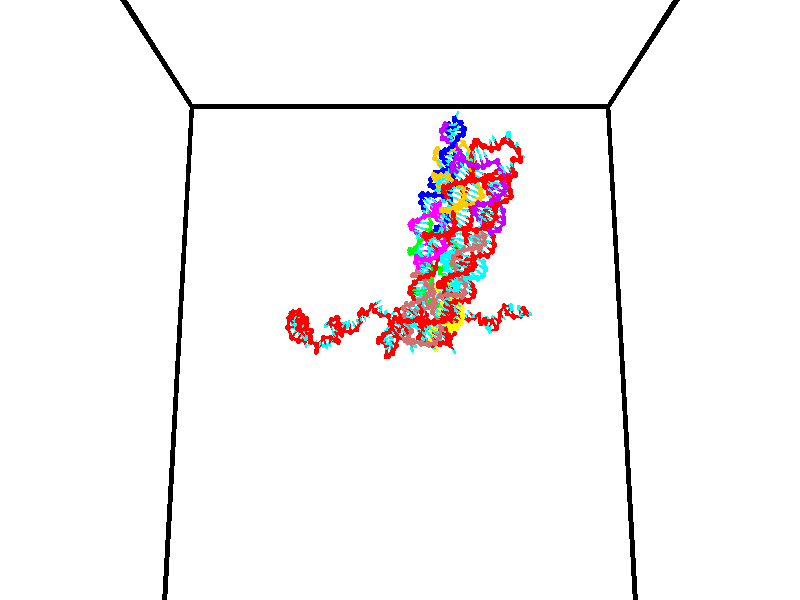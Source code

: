 // switches for output
#declare DRAW_BASES = 1; // possible values are 0, 1; only relevant for DNA ribbons
#declare DRAW_BASES_TYPE = 3; // possible values are 1, 2, 3; only relevant for DNA ribbons
#declare DRAW_FOG = 0; // set to 1 to enable fog

#include "colors.inc"

#include "transforms.inc"
background { rgb <1, 1, 1>}

#default {
   normal{
       ripples 0.25
       frequency 0.20
       turbulence 0.2
       lambda 5
   }
	finish {
		phong 0.1
		phong_size 40.
	}
}

// original window dimensions: 1024x640


// camera settings

camera {
	sky <0, 0.179814, -0.983701>
	up <0, 0.179814, -0.983701>
	right 1.6 * <1, 0, 0>
	location <35, 94.9851, 44.8844>
	look_at <35, 29.7336, 32.9568>
	direction <0, -65.2515, -11.9276>
	angle 67.0682
}


# declare cpy_camera_pos = <35, 94.9851, 44.8844>;
# if (DRAW_FOG = 1)
fog {
	fog_type 2
	up vnormalize(cpy_camera_pos)
	color rgbt<1,1,1,0.3>
	distance 1e-5
	fog_alt 3e-3
	fog_offset 56
}
# end


// LIGHTS

# declare lum = 6;
global_settings {
	ambient_light rgb lum * <0.05, 0.05, 0.05>
	max_trace_level 15
}# declare cpy_direct_light_amount = 0.25;
light_source
{	1000 * <-1, -1.16352, -0.803886>,
	rgb lum * cpy_direct_light_amount
	parallel
}

light_source
{	1000 * <1, 1.16352, 0.803886>,
	rgb lum * cpy_direct_light_amount
	parallel
}

// strand 0

// nucleotide -1

// particle -1
sphere {
	<24.019775, 35.026360, 35.075111> 0.250000
	pigment { color rgbt <1,0,0,0> }
	no_shadow
}
cylinder {
	<24.412399, 35.089211, 35.031567>,  <24.647974, 35.126923, 35.005440>, 0.100000
	pigment { color rgbt <1,0,0,0> }
	no_shadow
}
cylinder {
	<24.412399, 35.089211, 35.031567>,  <24.019775, 35.026360, 35.075111>, 0.100000
	pigment { color rgbt <1,0,0,0> }
	no_shadow
}

// particle -1
sphere {
	<24.412399, 35.089211, 35.031567> 0.100000
	pigment { color rgbt <1,0,0,0> }
	no_shadow
}
sphere {
	0, 1
	scale<0.080000,0.200000,0.300000>
	matrix <-0.115742, 0.941760, 0.315741,
		0.152135, -0.297319, 0.942580,
		0.981559, 0.157131, -0.108862,
		24.706867, 35.136349, 34.998909>
	pigment { color rgbt <0,1,1,0> }
	no_shadow
}
cylinder {
	<24.311071, 35.260063, 35.721931>,  <24.019775, 35.026360, 35.075111>, 0.130000
	pigment { color rgbt <1,0,0,0> }
	no_shadow
}

// nucleotide -1

// particle -1
sphere {
	<24.311071, 35.260063, 35.721931> 0.250000
	pigment { color rgbt <1,0,0,0> }
	no_shadow
}
cylinder {
	<24.560532, 35.378410, 35.432510>,  <24.710207, 35.449417, 35.258858>, 0.100000
	pigment { color rgbt <1,0,0,0> }
	no_shadow
}
cylinder {
	<24.560532, 35.378410, 35.432510>,  <24.311071, 35.260063, 35.721931>, 0.100000
	pigment { color rgbt <1,0,0,0> }
	no_shadow
}

// particle -1
sphere {
	<24.560532, 35.378410, 35.432510> 0.100000
	pigment { color rgbt <1,0,0,0> }
	no_shadow
}
sphere {
	0, 1
	scale<0.080000,0.200000,0.300000>
	matrix <-0.070254, 0.943075, 0.325077,
		0.778540, -0.151902, 0.608934,
		0.623650, 0.295865, -0.723550,
		24.747627, 35.467171, 35.215446>
	pigment { color rgbt <0,1,1,0> }
	no_shadow
}
cylinder {
	<24.874365, 35.743961, 35.920746>,  <24.311071, 35.260063, 35.721931>, 0.130000
	pigment { color rgbt <1,0,0,0> }
	no_shadow
}

// nucleotide -1

// particle -1
sphere {
	<24.874365, 35.743961, 35.920746> 0.250000
	pigment { color rgbt <1,0,0,0> }
	no_shadow
}
cylinder {
	<24.782084, 35.780781, 35.533283>,  <24.726715, 35.802872, 35.300804>, 0.100000
	pigment { color rgbt <1,0,0,0> }
	no_shadow
}
cylinder {
	<24.782084, 35.780781, 35.533283>,  <24.874365, 35.743961, 35.920746>, 0.100000
	pigment { color rgbt <1,0,0,0> }
	no_shadow
}

// particle -1
sphere {
	<24.782084, 35.780781, 35.533283> 0.100000
	pigment { color rgbt <1,0,0,0> }
	no_shadow
}
sphere {
	0, 1
	scale<0.080000,0.200000,0.300000>
	matrix <-0.110920, 0.986537, 0.120169,
		0.966681, 0.135167, -0.217387,
		-0.230704, 0.092052, -0.968660,
		24.712872, 35.808395, 35.242683>
	pigment { color rgbt <0,1,1,0> }
	no_shadow
}
cylinder {
	<25.382349, 36.217808, 35.487171>,  <24.874365, 35.743961, 35.920746>, 0.130000
	pigment { color rgbt <1,0,0,0> }
	no_shadow
}

// nucleotide -1

// particle -1
sphere {
	<25.382349, 36.217808, 35.487171> 0.250000
	pigment { color rgbt <1,0,0,0> }
	no_shadow
}
cylinder {
	<24.986450, 36.190666, 35.436893>,  <24.748911, 36.174381, 35.406727>, 0.100000
	pigment { color rgbt <1,0,0,0> }
	no_shadow
}
cylinder {
	<24.986450, 36.190666, 35.436893>,  <25.382349, 36.217808, 35.487171>, 0.100000
	pigment { color rgbt <1,0,0,0> }
	no_shadow
}

// particle -1
sphere {
	<24.986450, 36.190666, 35.436893> 0.100000
	pigment { color rgbt <1,0,0,0> }
	no_shadow
}
sphere {
	0, 1
	scale<0.080000,0.200000,0.300000>
	matrix <-0.121657, 0.861538, 0.492901,
		0.074847, 0.503138, -0.860959,
		-0.989746, -0.067850, -0.125694,
		24.689526, 36.170311, 35.399185>
	pigment { color rgbt <0,1,1,0> }
	no_shadow
}
cylinder {
	<25.136423, 36.765129, 35.156830>,  <25.382349, 36.217808, 35.487171>, 0.130000
	pigment { color rgbt <1,0,0,0> }
	no_shadow
}

// nucleotide -1

// particle -1
sphere {
	<25.136423, 36.765129, 35.156830> 0.250000
	pigment { color rgbt <1,0,0,0> }
	no_shadow
}
cylinder {
	<24.847696, 36.638042, 35.402771>,  <24.674459, 36.561790, 35.550335>, 0.100000
	pigment { color rgbt <1,0,0,0> }
	no_shadow
}
cylinder {
	<24.847696, 36.638042, 35.402771>,  <25.136423, 36.765129, 35.156830>, 0.100000
	pigment { color rgbt <1,0,0,0> }
	no_shadow
}

// particle -1
sphere {
	<24.847696, 36.638042, 35.402771> 0.100000
	pigment { color rgbt <1,0,0,0> }
	no_shadow
}
sphere {
	0, 1
	scale<0.080000,0.200000,0.300000>
	matrix <-0.138451, 0.936732, 0.321504,
		-0.678094, 0.146941, -0.720137,
		-0.721817, -0.317713, 0.614849,
		24.631151, 36.542728, 35.587227>
	pigment { color rgbt <0,1,1,0> }
	no_shadow
}
cylinder {
	<24.641197, 37.299164, 35.345974>,  <25.136423, 36.765129, 35.156830>, 0.130000
	pigment { color rgbt <1,0,0,0> }
	no_shadow
}

// nucleotide -1

// particle -1
sphere {
	<24.641197, 37.299164, 35.345974> 0.250000
	pigment { color rgbt <1,0,0,0> }
	no_shadow
}
cylinder {
	<24.595884, 37.047249, 35.653358>,  <24.568697, 36.896099, 35.837788>, 0.100000
	pigment { color rgbt <1,0,0,0> }
	no_shadow
}
cylinder {
	<24.595884, 37.047249, 35.653358>,  <24.641197, 37.299164, 35.345974>, 0.100000
	pigment { color rgbt <1,0,0,0> }
	no_shadow
}

// particle -1
sphere {
	<24.595884, 37.047249, 35.653358> 0.100000
	pigment { color rgbt <1,0,0,0> }
	no_shadow
}
sphere {
	0, 1
	scale<0.080000,0.200000,0.300000>
	matrix <0.322260, 0.708336, 0.628019,
		-0.939848, 0.318789, 0.122713,
		-0.113283, -0.629789, 0.768461,
		24.561899, 36.858311, 35.883896>
	pigment { color rgbt <0,1,1,0> }
	no_shadow
}
cylinder {
	<24.336514, 37.696438, 35.901356>,  <24.641197, 37.299164, 35.345974>, 0.130000
	pigment { color rgbt <1,0,0,0> }
	no_shadow
}

// nucleotide -1

// particle -1
sphere {
	<24.336514, 37.696438, 35.901356> 0.250000
	pigment { color rgbt <1,0,0,0> }
	no_shadow
}
cylinder {
	<24.509268, 37.376244, 36.067585>,  <24.612921, 37.184128, 36.167320>, 0.100000
	pigment { color rgbt <1,0,0,0> }
	no_shadow
}
cylinder {
	<24.509268, 37.376244, 36.067585>,  <24.336514, 37.696438, 35.901356>, 0.100000
	pigment { color rgbt <1,0,0,0> }
	no_shadow
}

// particle -1
sphere {
	<24.509268, 37.376244, 36.067585> 0.100000
	pigment { color rgbt <1,0,0,0> }
	no_shadow
}
sphere {
	0, 1
	scale<0.080000,0.200000,0.300000>
	matrix <0.504412, 0.596336, 0.624461,
		-0.747690, -0.060078, 0.661324,
		0.431888, -0.800484, 0.415571,
		24.638834, 37.136097, 36.192257>
	pigment { color rgbt <0,1,1,0> }
	no_shadow
}
cylinder {
	<24.274488, 37.805035, 36.680721>,  <24.336514, 37.696438, 35.901356>, 0.130000
	pigment { color rgbt <1,0,0,0> }
	no_shadow
}

// nucleotide -1

// particle -1
sphere {
	<24.274488, 37.805035, 36.680721> 0.250000
	pigment { color rgbt <1,0,0,0> }
	no_shadow
}
cylinder {
	<24.579727, 37.562553, 36.591103>,  <24.762871, 37.417065, 36.537331>, 0.100000
	pigment { color rgbt <1,0,0,0> }
	no_shadow
}
cylinder {
	<24.579727, 37.562553, 36.591103>,  <24.274488, 37.805035, 36.680721>, 0.100000
	pigment { color rgbt <1,0,0,0> }
	no_shadow
}

// particle -1
sphere {
	<24.579727, 37.562553, 36.591103> 0.100000
	pigment { color rgbt <1,0,0,0> }
	no_shadow
}
sphere {
	0, 1
	scale<0.080000,0.200000,0.300000>
	matrix <0.593272, 0.519558, 0.614888,
		-0.256343, -0.602141, 0.756118,
		0.763096, -0.606207, -0.224048,
		24.808657, 37.380692, 36.523888>
	pigment { color rgbt <0,1,1,0> }
	no_shadow
}
cylinder {
	<24.599060, 37.422031, 37.418163>,  <24.274488, 37.805035, 36.680721>, 0.130000
	pigment { color rgbt <1,0,0,0> }
	no_shadow
}

// nucleotide -1

// particle -1
sphere {
	<24.599060, 37.422031, 37.418163> 0.250000
	pigment { color rgbt <1,0,0,0> }
	no_shadow
}
cylinder {
	<24.855911, 37.448154, 37.112640>,  <25.010021, 37.463829, 36.929325>, 0.100000
	pigment { color rgbt <1,0,0,0> }
	no_shadow
}
cylinder {
	<24.855911, 37.448154, 37.112640>,  <24.599060, 37.422031, 37.418163>, 0.100000
	pigment { color rgbt <1,0,0,0> }
	no_shadow
}

// particle -1
sphere {
	<24.855911, 37.448154, 37.112640> 0.100000
	pigment { color rgbt <1,0,0,0> }
	no_shadow
}
sphere {
	0, 1
	scale<0.080000,0.200000,0.300000>
	matrix <0.608789, 0.562081, 0.559858,
		0.465884, -0.824500, 0.321171,
		0.642127, 0.065304, -0.763811,
		25.048550, 37.467747, 36.883495>
	pigment { color rgbt <0,1,1,0> }
	no_shadow
}
cylinder {
	<25.246569, 37.311970, 37.655453>,  <24.599060, 37.422031, 37.418163>, 0.130000
	pigment { color rgbt <1,0,0,0> }
	no_shadow
}

// nucleotide -1

// particle -1
sphere {
	<25.246569, 37.311970, 37.655453> 0.250000
	pigment { color rgbt <1,0,0,0> }
	no_shadow
}
cylinder {
	<25.362759, 37.486366, 37.314739>,  <25.432472, 37.591003, 37.110313>, 0.100000
	pigment { color rgbt <1,0,0,0> }
	no_shadow
}
cylinder {
	<25.362759, 37.486366, 37.314739>,  <25.246569, 37.311970, 37.655453>, 0.100000
	pigment { color rgbt <1,0,0,0> }
	no_shadow
}

// particle -1
sphere {
	<25.362759, 37.486366, 37.314739> 0.100000
	pigment { color rgbt <1,0,0,0> }
	no_shadow
}
sphere {
	0, 1
	scale<0.080000,0.200000,0.300000>
	matrix <0.540012, 0.660172, 0.522074,
		0.789944, -0.611622, -0.043678,
		0.290477, 0.435995, -0.851782,
		25.449902, 37.617165, 37.059204>
	pigment { color rgbt <0,1,1,0> }
	no_shadow
}
cylinder {
	<25.869421, 37.367264, 37.667343>,  <25.246569, 37.311970, 37.655453>, 0.130000
	pigment { color rgbt <1,0,0,0> }
	no_shadow
}

// nucleotide -1

// particle -1
sphere {
	<25.869421, 37.367264, 37.667343> 0.250000
	pigment { color rgbt <1,0,0,0> }
	no_shadow
}
cylinder {
	<25.779583, 37.653450, 37.402718>,  <25.725679, 37.825161, 37.243942>, 0.100000
	pigment { color rgbt <1,0,0,0> }
	no_shadow
}
cylinder {
	<25.779583, 37.653450, 37.402718>,  <25.869421, 37.367264, 37.667343>, 0.100000
	pigment { color rgbt <1,0,0,0> }
	no_shadow
}

// particle -1
sphere {
	<25.779583, 37.653450, 37.402718> 0.100000
	pigment { color rgbt <1,0,0,0> }
	no_shadow
}
sphere {
	0, 1
	scale<0.080000,0.200000,0.300000>
	matrix <0.684211, 0.599192, 0.415722,
		0.693839, -0.359282, -0.624103,
		-0.224596, 0.715462, -0.661567,
		25.712204, 37.868088, 37.204247>
	pigment { color rgbt <0,1,1,0> }
	no_shadow
}
cylinder {
	<26.450783, 37.739212, 37.439877>,  <25.869421, 37.367264, 37.667343>, 0.130000
	pigment { color rgbt <1,0,0,0> }
	no_shadow
}

// nucleotide -1

// particle -1
sphere {
	<26.450783, 37.739212, 37.439877> 0.250000
	pigment { color rgbt <1,0,0,0> }
	no_shadow
}
cylinder {
	<26.130514, 37.972099, 37.383385>,  <25.938353, 38.111832, 37.349491>, 0.100000
	pigment { color rgbt <1,0,0,0> }
	no_shadow
}
cylinder {
	<26.130514, 37.972099, 37.383385>,  <26.450783, 37.739212, 37.439877>, 0.100000
	pigment { color rgbt <1,0,0,0> }
	no_shadow
}

// particle -1
sphere {
	<26.130514, 37.972099, 37.383385> 0.100000
	pigment { color rgbt <1,0,0,0> }
	no_shadow
}
sphere {
	0, 1
	scale<0.080000,0.200000,0.300000>
	matrix <0.428774, 0.721526, 0.543647,
		0.418422, 0.374728, -0.827347,
		-0.800672, 0.582219, -0.141229,
		25.890312, 38.146767, 37.341015>
	pigment { color rgbt <0,1,1,0> }
	no_shadow
}
cylinder {
	<26.592005, 38.306187, 37.003117>,  <26.450783, 37.739212, 37.439877>, 0.130000
	pigment { color rgbt <1,0,0,0> }
	no_shadow
}

// nucleotide -1

// particle -1
sphere {
	<26.592005, 38.306187, 37.003117> 0.250000
	pigment { color rgbt <1,0,0,0> }
	no_shadow
}
cylinder {
	<26.282576, 38.392792, 37.241348>,  <26.096918, 38.444756, 37.384285>, 0.100000
	pigment { color rgbt <1,0,0,0> }
	no_shadow
}
cylinder {
	<26.282576, 38.392792, 37.241348>,  <26.592005, 38.306187, 37.003117>, 0.100000
	pigment { color rgbt <1,0,0,0> }
	no_shadow
}

// particle -1
sphere {
	<26.282576, 38.392792, 37.241348> 0.100000
	pigment { color rgbt <1,0,0,0> }
	no_shadow
}
sphere {
	0, 1
	scale<0.080000,0.200000,0.300000>
	matrix <0.458971, 0.839452, 0.290976,
		-0.436958, 0.498443, -0.748748,
		-0.773572, 0.216509, 0.595575,
		26.050505, 38.457745, 37.420021>
	pigment { color rgbt <0,1,1,0> }
	no_shadow
}
cylinder {
	<26.233007, 38.948589, 36.879917>,  <26.592005, 38.306187, 37.003117>, 0.130000
	pigment { color rgbt <1,0,0,0> }
	no_shadow
}

// nucleotide -1

// particle -1
sphere {
	<26.233007, 38.948589, 36.879917> 0.250000
	pigment { color rgbt <1,0,0,0> }
	no_shadow
}
cylinder {
	<26.178030, 38.890274, 37.271805>,  <26.145044, 38.855286, 37.506939>, 0.100000
	pigment { color rgbt <1,0,0,0> }
	no_shadow
}
cylinder {
	<26.178030, 38.890274, 37.271805>,  <26.233007, 38.948589, 36.879917>, 0.100000
	pigment { color rgbt <1,0,0,0> }
	no_shadow
}

// particle -1
sphere {
	<26.178030, 38.890274, 37.271805> 0.100000
	pigment { color rgbt <1,0,0,0> }
	no_shadow
}
sphere {
	0, 1
	scale<0.080000,0.200000,0.300000>
	matrix <0.292877, 0.938901, 0.180797,
		-0.946220, 0.311787, -0.086347,
		-0.137442, -0.145785, 0.979723,
		26.136797, 38.846539, 37.565723>
	pigment { color rgbt <0,1,1,0> }
	no_shadow
}
cylinder {
	<25.781391, 39.479610, 37.113312>,  <26.233007, 38.948589, 36.879917>, 0.130000
	pigment { color rgbt <1,0,0,0> }
	no_shadow
}

// nucleotide -1

// particle -1
sphere {
	<25.781391, 39.479610, 37.113312> 0.250000
	pigment { color rgbt <1,0,0,0> }
	no_shadow
}
cylinder {
	<26.013323, 39.352283, 37.413303>,  <26.152483, 39.275887, 37.593300>, 0.100000
	pigment { color rgbt <1,0,0,0> }
	no_shadow
}
cylinder {
	<26.013323, 39.352283, 37.413303>,  <25.781391, 39.479610, 37.113312>, 0.100000
	pigment { color rgbt <1,0,0,0> }
	no_shadow
}

// particle -1
sphere {
	<26.013323, 39.352283, 37.413303> 0.100000
	pigment { color rgbt <1,0,0,0> }
	no_shadow
}
sphere {
	0, 1
	scale<0.080000,0.200000,0.300000>
	matrix <0.207740, 0.947854, 0.241694,
		-0.787807, 0.015659, 0.615723,
		0.579831, -0.318319, 0.749979,
		26.187273, 39.256786, 37.638298>
	pigment { color rgbt <0,1,1,0> }
	no_shadow
}
cylinder {
	<25.436384, 38.971046, 36.923275>,  <25.781391, 39.479610, 37.113312>, 0.130000
	pigment { color rgbt <1,0,0,0> }
	no_shadow
}

// nucleotide -1

// particle -1
sphere {
	<25.436384, 38.971046, 36.923275> 0.250000
	pigment { color rgbt <1,0,0,0> }
	no_shadow
}
cylinder {
	<25.712152, 38.683506, 36.958942>,  <25.877613, 38.510983, 36.980343>, 0.100000
	pigment { color rgbt <1,0,0,0> }
	no_shadow
}
cylinder {
	<25.712152, 38.683506, 36.958942>,  <25.436384, 38.971046, 36.923275>, 0.100000
	pigment { color rgbt <1,0,0,0> }
	no_shadow
}

// particle -1
sphere {
	<25.712152, 38.683506, 36.958942> 0.100000
	pigment { color rgbt <1,0,0,0> }
	no_shadow
}
sphere {
	0, 1
	scale<0.080000,0.200000,0.300000>
	matrix <-0.617638, -0.647685, -0.446126,
		0.378449, 0.252497, -0.890517,
		0.689420, -0.718853, 0.089164,
		25.918978, 38.467850, 36.985691>
	pigment { color rgbt <0,1,1,0> }
	no_shadow
}
cylinder {
	<25.413492, 38.686005, 36.281075>,  <25.436384, 38.971046, 36.923275>, 0.130000
	pigment { color rgbt <1,0,0,0> }
	no_shadow
}

// nucleotide -1

// particle -1
sphere {
	<25.413492, 38.686005, 36.281075> 0.250000
	pigment { color rgbt <1,0,0,0> }
	no_shadow
}
cylinder {
	<25.557526, 38.419270, 36.542046>,  <25.643946, 38.259228, 36.698627>, 0.100000
	pigment { color rgbt <1,0,0,0> }
	no_shadow
}
cylinder {
	<25.557526, 38.419270, 36.542046>,  <25.413492, 38.686005, 36.281075>, 0.100000
	pigment { color rgbt <1,0,0,0> }
	no_shadow
}

// particle -1
sphere {
	<25.557526, 38.419270, 36.542046> 0.100000
	pigment { color rgbt <1,0,0,0> }
	no_shadow
}
sphere {
	0, 1
	scale<0.080000,0.200000,0.300000>
	matrix <-0.428106, -0.739469, -0.519530,
		0.828893, -0.092232, -0.551751,
		0.360086, -0.666842, 0.652426,
		25.665552, 38.219215, 36.737774>
	pigment { color rgbt <0,1,1,0> }
	no_shadow
}
cylinder {
	<25.783663, 38.140388, 35.947369>,  <25.413492, 38.686005, 36.281075>, 0.130000
	pigment { color rgbt <1,0,0,0> }
	no_shadow
}

// nucleotide -1

// particle -1
sphere {
	<25.783663, 38.140388, 35.947369> 0.250000
	pigment { color rgbt <1,0,0,0> }
	no_shadow
}
cylinder {
	<25.660925, 37.981659, 36.293404>,  <25.587282, 37.886421, 36.501026>, 0.100000
	pigment { color rgbt <1,0,0,0> }
	no_shadow
}
cylinder {
	<25.660925, 37.981659, 36.293404>,  <25.783663, 38.140388, 35.947369>, 0.100000
	pigment { color rgbt <1,0,0,0> }
	no_shadow
}

// particle -1
sphere {
	<25.660925, 37.981659, 36.293404> 0.100000
	pigment { color rgbt <1,0,0,0> }
	no_shadow
}
sphere {
	0, 1
	scale<0.080000,0.200000,0.300000>
	matrix <-0.309676, -0.817852, -0.484994,
		0.899971, -0.416715, 0.128067,
		-0.306844, -0.396821, 0.865090,
		25.568872, 37.862614, 36.552929>
	pigment { color rgbt <0,1,1,0> }
	no_shadow
}
cylinder {
	<26.009933, 37.479614, 35.938595>,  <25.783663, 38.140388, 35.947369>, 0.130000
	pigment { color rgbt <1,0,0,0> }
	no_shadow
}

// nucleotide -1

// particle -1
sphere {
	<26.009933, 37.479614, 35.938595> 0.250000
	pigment { color rgbt <1,0,0,0> }
	no_shadow
}
cylinder {
	<25.709410, 37.469891, 36.202396>,  <25.529097, 37.464058, 36.360676>, 0.100000
	pigment { color rgbt <1,0,0,0> }
	no_shadow
}
cylinder {
	<25.709410, 37.469891, 36.202396>,  <26.009933, 37.479614, 35.938595>, 0.100000
	pigment { color rgbt <1,0,0,0> }
	no_shadow
}

// particle -1
sphere {
	<25.709410, 37.469891, 36.202396> 0.100000
	pigment { color rgbt <1,0,0,0> }
	no_shadow
}
sphere {
	0, 1
	scale<0.080000,0.200000,0.300000>
	matrix <-0.375254, -0.806318, -0.457204,
		0.542883, -0.590982, 0.596672,
		-0.751307, -0.024305, 0.659505,
		25.484018, 37.462601, 36.400249>
	pigment { color rgbt <0,1,1,0> }
	no_shadow
}
cylinder {
	<25.929733, 36.737293, 36.180073>,  <26.009933, 37.479614, 35.938595>, 0.130000
	pigment { color rgbt <1,0,0,0> }
	no_shadow
}

// nucleotide -1

// particle -1
sphere {
	<25.929733, 36.737293, 36.180073> 0.250000
	pigment { color rgbt <1,0,0,0> }
	no_shadow
}
cylinder {
	<25.586641, 36.926884, 36.259716>,  <25.380787, 37.040638, 36.307503>, 0.100000
	pigment { color rgbt <1,0,0,0> }
	no_shadow
}
cylinder {
	<25.586641, 36.926884, 36.259716>,  <25.929733, 36.737293, 36.180073>, 0.100000
	pigment { color rgbt <1,0,0,0> }
	no_shadow
}

// particle -1
sphere {
	<25.586641, 36.926884, 36.259716> 0.100000
	pigment { color rgbt <1,0,0,0> }
	no_shadow
}
sphere {
	0, 1
	scale<0.080000,0.200000,0.300000>
	matrix <-0.512805, -0.761333, -0.396741,
		-0.036461, -0.442399, 0.896077,
		-0.857731, 0.473978, 0.199105,
		25.329323, 37.069077, 36.319447>
	pigment { color rgbt <0,1,1,0> }
	no_shadow
}
cylinder {
	<25.476950, 36.168568, 36.464272>,  <25.929733, 36.737293, 36.180073>, 0.130000
	pigment { color rgbt <1,0,0,0> }
	no_shadow
}

// nucleotide -1

// particle -1
sphere {
	<25.476950, 36.168568, 36.464272> 0.250000
	pigment { color rgbt <1,0,0,0> }
	no_shadow
}
cylinder {
	<25.270527, 36.484325, 36.331280>,  <25.146673, 36.673779, 36.251484>, 0.100000
	pigment { color rgbt <1,0,0,0> }
	no_shadow
}
cylinder {
	<25.270527, 36.484325, 36.331280>,  <25.476950, 36.168568, 36.464272>, 0.100000
	pigment { color rgbt <1,0,0,0> }
	no_shadow
}

// particle -1
sphere {
	<25.270527, 36.484325, 36.331280> 0.100000
	pigment { color rgbt <1,0,0,0> }
	no_shadow
}
sphere {
	0, 1
	scale<0.080000,0.200000,0.300000>
	matrix <-0.608459, -0.611042, -0.506365,
		-0.602870, -0.059029, 0.795653,
		-0.516068, 0.789394, -0.332462,
		25.115711, 36.721146, 36.231537>
	pigment { color rgbt <0,1,1,0> }
	no_shadow
}
cylinder {
	<25.672634, 36.345432, 37.240097>,  <25.476950, 36.168568, 36.464272>, 0.130000
	pigment { color rgbt <1,0,0,0> }
	no_shadow
}

// nucleotide -1

// particle -1
sphere {
	<25.672634, 36.345432, 37.240097> 0.250000
	pigment { color rgbt <1,0,0,0> }
	no_shadow
}
cylinder {
	<25.708248, 36.172039, 37.598797>,  <25.729616, 36.068001, 37.814018>, 0.100000
	pigment { color rgbt <1,0,0,0> }
	no_shadow
}
cylinder {
	<25.708248, 36.172039, 37.598797>,  <25.672634, 36.345432, 37.240097>, 0.100000
	pigment { color rgbt <1,0,0,0> }
	no_shadow
}

// particle -1
sphere {
	<25.708248, 36.172039, 37.598797> 0.100000
	pigment { color rgbt <1,0,0,0> }
	no_shadow
}
sphere {
	0, 1
	scale<0.080000,0.200000,0.300000>
	matrix <0.820837, -0.478039, -0.312580,
		0.564181, 0.763917, 0.313259,
		0.089035, -0.433486, 0.896751,
		25.734959, 36.041992, 37.867821>
	pigment { color rgbt <0,1,1,0> }
	no_shadow
}
cylinder {
	<26.293886, 36.547050, 37.637455>,  <25.672634, 36.345432, 37.240097>, 0.130000
	pigment { color rgbt <1,0,0,0> }
	no_shadow
}

// nucleotide -1

// particle -1
sphere {
	<26.293886, 36.547050, 37.637455> 0.250000
	pigment { color rgbt <1,0,0,0> }
	no_shadow
}
cylinder {
	<26.164732, 36.171993, 37.688942>,  <26.087240, 35.946957, 37.719833>, 0.100000
	pigment { color rgbt <1,0,0,0> }
	no_shadow
}
cylinder {
	<26.164732, 36.171993, 37.688942>,  <26.293886, 36.547050, 37.637455>, 0.100000
	pigment { color rgbt <1,0,0,0> }
	no_shadow
}

// particle -1
sphere {
	<26.164732, 36.171993, 37.688942> 0.100000
	pigment { color rgbt <1,0,0,0> }
	no_shadow
}
sphere {
	0, 1
	scale<0.080000,0.200000,0.300000>
	matrix <0.879077, -0.347508, -0.326286,
		0.350670, 0.007797, 0.936467,
		-0.322886, -0.937645, 0.128715,
		26.067865, 35.890701, 37.727558>
	pigment { color rgbt <0,1,1,0> }
	no_shadow
}
cylinder {
	<26.799576, 36.156738, 37.845982>,  <26.293886, 36.547050, 37.637455>, 0.130000
	pigment { color rgbt <1,0,0,0> }
	no_shadow
}

// nucleotide -1

// particle -1
sphere {
	<26.799576, 36.156738, 37.845982> 0.250000
	pigment { color rgbt <1,0,0,0> }
	no_shadow
}
cylinder {
	<26.564774, 35.862846, 37.709984>,  <26.423893, 35.686512, 37.628384>, 0.100000
	pigment { color rgbt <1,0,0,0> }
	no_shadow
}
cylinder {
	<26.564774, 35.862846, 37.709984>,  <26.799576, 36.156738, 37.845982>, 0.100000
	pigment { color rgbt <1,0,0,0> }
	no_shadow
}

// particle -1
sphere {
	<26.564774, 35.862846, 37.709984> 0.100000
	pigment { color rgbt <1,0,0,0> }
	no_shadow
}
sphere {
	0, 1
	scale<0.080000,0.200000,0.300000>
	matrix <0.807564, -0.501752, -0.309975,
		0.057156, -0.456524, 0.887873,
		-0.587003, -0.734732, -0.339995,
		26.388672, 35.642426, 37.607986>
	pigment { color rgbt <0,1,1,0> }
	no_shadow
}
cylinder {
	<26.717566, 35.527428, 38.341713>,  <26.799576, 36.156738, 37.845982>, 0.130000
	pigment { color rgbt <1,0,0,0> }
	no_shadow
}

// nucleotide -1

// particle -1
sphere {
	<26.717566, 35.527428, 38.341713> 0.250000
	pigment { color rgbt <1,0,0,0> }
	no_shadow
}
cylinder {
	<26.709597, 35.503540, 37.942505>,  <26.704815, 35.489208, 37.702980>, 0.100000
	pigment { color rgbt <1,0,0,0> }
	no_shadow
}
cylinder {
	<26.709597, 35.503540, 37.942505>,  <26.717566, 35.527428, 38.341713>, 0.100000
	pigment { color rgbt <1,0,0,0> }
	no_shadow
}

// particle -1
sphere {
	<26.709597, 35.503540, 37.942505> 0.100000
	pigment { color rgbt <1,0,0,0> }
	no_shadow
}
sphere {
	0, 1
	scale<0.080000,0.200000,0.300000>
	matrix <0.786507, -0.617217, 0.021229,
		-0.617260, -0.784524, 0.059264,
		-0.019924, -0.059715, -0.998017,
		26.703619, 35.485626, 37.643101>
	pigment { color rgbt <0,1,1,0> }
	no_shadow
}
cylinder {
	<26.689108, 34.837601, 38.214268>,  <26.717566, 35.527428, 38.341713>, 0.130000
	pigment { color rgbt <1,0,0,0> }
	no_shadow
}

// nucleotide -1

// particle -1
sphere {
	<26.689108, 34.837601, 38.214268> 0.250000
	pigment { color rgbt <1,0,0,0> }
	no_shadow
}
cylinder {
	<26.864569, 35.035759, 37.914356>,  <26.969845, 35.154655, 37.734409>, 0.100000
	pigment { color rgbt <1,0,0,0> }
	no_shadow
}
cylinder {
	<26.864569, 35.035759, 37.914356>,  <26.689108, 34.837601, 38.214268>, 0.100000
	pigment { color rgbt <1,0,0,0> }
	no_shadow
}

// particle -1
sphere {
	<26.864569, 35.035759, 37.914356> 0.100000
	pigment { color rgbt <1,0,0,0> }
	no_shadow
}
sphere {
	0, 1
	scale<0.080000,0.200000,0.300000>
	matrix <0.831483, -0.540248, 0.129495,
		-0.340915, -0.680231, -0.648894,
		0.438650, 0.495397, -0.749779,
		26.996164, 35.184380, 37.689423>
	pigment { color rgbt <0,1,1,0> }
	no_shadow
}
cylinder {
	<26.882563, 34.402626, 37.597065>,  <26.689108, 34.837601, 38.214268>, 0.130000
	pigment { color rgbt <1,0,0,0> }
	no_shadow
}

// nucleotide -1

// particle -1
sphere {
	<26.882563, 34.402626, 37.597065> 0.250000
	pigment { color rgbt <1,0,0,0> }
	no_shadow
}
cylinder {
	<27.125692, 34.699841, 37.709095>,  <27.271570, 34.878170, 37.776314>, 0.100000
	pigment { color rgbt <1,0,0,0> }
	no_shadow
}
cylinder {
	<27.125692, 34.699841, 37.709095>,  <26.882563, 34.402626, 37.597065>, 0.100000
	pigment { color rgbt <1,0,0,0> }
	no_shadow
}

// particle -1
sphere {
	<27.125692, 34.699841, 37.709095> 0.100000
	pigment { color rgbt <1,0,0,0> }
	no_shadow
}
sphere {
	0, 1
	scale<0.080000,0.200000,0.300000>
	matrix <0.728843, -0.662036, 0.174633,
		0.315178, 0.097984, -0.943961,
		0.607825, 0.743040, 0.280074,
		27.308041, 34.922752, 37.793118>
	pigment { color rgbt <0,1,1,0> }
	no_shadow
}
cylinder {
	<27.284252, 34.745827, 37.112389>,  <26.882563, 34.402626, 37.597065>, 0.130000
	pigment { color rgbt <1,0,0,0> }
	no_shadow
}

// nucleotide -1

// particle -1
sphere {
	<27.284252, 34.745827, 37.112389> 0.250000
	pigment { color rgbt <1,0,0,0> }
	no_shadow
}
cylinder {
	<27.467751, 34.707924, 37.465790>,  <27.577850, 34.685181, 37.677830>, 0.100000
	pigment { color rgbt <1,0,0,0> }
	no_shadow
}
cylinder {
	<27.467751, 34.707924, 37.465790>,  <27.284252, 34.745827, 37.112389>, 0.100000
	pigment { color rgbt <1,0,0,0> }
	no_shadow
}

// particle -1
sphere {
	<27.467751, 34.707924, 37.465790> 0.100000
	pigment { color rgbt <1,0,0,0> }
	no_shadow
}
sphere {
	0, 1
	scale<0.080000,0.200000,0.300000>
	matrix <0.401240, -0.865063, -0.301119,
		0.792816, 0.492633, -0.358826,
		0.458748, -0.094756, 0.883500,
		27.605375, 34.679497, 37.730839>
	pigment { color rgbt <0,1,1,0> }
	no_shadow
}
cylinder {
	<28.048780, 34.858597, 37.094849>,  <27.284252, 34.745827, 37.112389>, 0.130000
	pigment { color rgbt <1,0,0,0> }
	no_shadow
}

// nucleotide -1

// particle -1
sphere {
	<28.048780, 34.858597, 37.094849> 0.250000
	pigment { color rgbt <1,0,0,0> }
	no_shadow
}
cylinder {
	<27.957750, 34.584446, 37.371536>,  <27.903133, 34.419956, 37.537548>, 0.100000
	pigment { color rgbt <1,0,0,0> }
	no_shadow
}
cylinder {
	<27.957750, 34.584446, 37.371536>,  <28.048780, 34.858597, 37.094849>, 0.100000
	pigment { color rgbt <1,0,0,0> }
	no_shadow
}

// particle -1
sphere {
	<27.957750, 34.584446, 37.371536> 0.100000
	pigment { color rgbt <1,0,0,0> }
	no_shadow
}
sphere {
	0, 1
	scale<0.080000,0.200000,0.300000>
	matrix <0.363779, -0.718764, -0.592490,
		0.903258, 0.116797, 0.412896,
		-0.227573, -0.685374, 0.691718,
		27.889479, 34.378834, 37.579052>
	pigment { color rgbt <0,1,1,0> }
	no_shadow
}
cylinder {
	<28.705973, 34.392368, 37.363899>,  <28.048780, 34.858597, 37.094849>, 0.130000
	pigment { color rgbt <1,0,0,0> }
	no_shadow
}

// nucleotide -1

// particle -1
sphere {
	<28.705973, 34.392368, 37.363899> 0.250000
	pigment { color rgbt <1,0,0,0> }
	no_shadow
}
cylinder {
	<28.353630, 34.207199, 37.324310>,  <28.142225, 34.096096, 37.300556>, 0.100000
	pigment { color rgbt <1,0,0,0> }
	no_shadow
}
cylinder {
	<28.353630, 34.207199, 37.324310>,  <28.705973, 34.392368, 37.363899>, 0.100000
	pigment { color rgbt <1,0,0,0> }
	no_shadow
}

// particle -1
sphere {
	<28.353630, 34.207199, 37.324310> 0.100000
	pigment { color rgbt <1,0,0,0> }
	no_shadow
}
sphere {
	0, 1
	scale<0.080000,0.200000,0.300000>
	matrix <0.405022, -0.628756, -0.663795,
		0.245057, -0.624793, 0.741337,
		-0.880854, -0.462925, -0.098974,
		28.089375, 34.068321, 37.294617>
	pigment { color rgbt <0,1,1,0> }
	no_shadow
}
cylinder {
	<28.699589, 33.644447, 37.302505>,  <28.705973, 34.392368, 37.363899>, 0.130000
	pigment { color rgbt <1,0,0,0> }
	no_shadow
}

// nucleotide -1

// particle -1
sphere {
	<28.699589, 33.644447, 37.302505> 0.250000
	pigment { color rgbt <1,0,0,0> }
	no_shadow
}
cylinder {
	<28.360332, 33.718056, 37.103794>,  <28.156778, 33.762222, 36.984566>, 0.100000
	pigment { color rgbt <1,0,0,0> }
	no_shadow
}
cylinder {
	<28.360332, 33.718056, 37.103794>,  <28.699589, 33.644447, 37.302505>, 0.100000
	pigment { color rgbt <1,0,0,0> }
	no_shadow
}

// particle -1
sphere {
	<28.360332, 33.718056, 37.103794> 0.100000
	pigment { color rgbt <1,0,0,0> }
	no_shadow
}
sphere {
	0, 1
	scale<0.080000,0.200000,0.300000>
	matrix <0.301153, -0.604008, -0.737890,
		-0.435845, -0.775443, 0.456867,
		-0.848143, 0.184019, -0.496780,
		28.105890, 33.773262, 36.954762>
	pigment { color rgbt <0,1,1,0> }
	no_shadow
}
cylinder {
	<28.439030, 32.999882, 37.038750>,  <28.699589, 33.644447, 37.302505>, 0.130000
	pigment { color rgbt <1,0,0,0> }
	no_shadow
}

// nucleotide -1

// particle -1
sphere {
	<28.439030, 32.999882, 37.038750> 0.250000
	pigment { color rgbt <1,0,0,0> }
	no_shadow
}
cylinder {
	<28.301746, 33.293205, 36.803986>,  <28.219376, 33.469200, 36.663128>, 0.100000
	pigment { color rgbt <1,0,0,0> }
	no_shadow
}
cylinder {
	<28.301746, 33.293205, 36.803986>,  <28.439030, 32.999882, 37.038750>, 0.100000
	pigment { color rgbt <1,0,0,0> }
	no_shadow
}

// particle -1
sphere {
	<28.301746, 33.293205, 36.803986> 0.100000
	pigment { color rgbt <1,0,0,0> }
	no_shadow
}
sphere {
	0, 1
	scale<0.080000,0.200000,0.300000>
	matrix <0.504011, -0.383496, -0.773889,
		-0.792579, -0.561413, -0.237978,
		-0.343208, 0.733311, -0.586909,
		28.198784, 33.513199, 36.627914>
	pigment { color rgbt <0,1,1,0> }
	no_shadow
}
cylinder {
	<28.397293, 32.704830, 36.412674>,  <28.439030, 32.999882, 37.038750>, 0.130000
	pigment { color rgbt <1,0,0,0> }
	no_shadow
}

// nucleotide -1

// particle -1
sphere {
	<28.397293, 32.704830, 36.412674> 0.250000
	pigment { color rgbt <1,0,0,0> }
	no_shadow
}
cylinder {
	<28.415550, 33.090984, 36.309944>,  <28.426504, 33.322678, 36.248306>, 0.100000
	pigment { color rgbt <1,0,0,0> }
	no_shadow
}
cylinder {
	<28.415550, 33.090984, 36.309944>,  <28.397293, 32.704830, 36.412674>, 0.100000
	pigment { color rgbt <1,0,0,0> }
	no_shadow
}

// particle -1
sphere {
	<28.415550, 33.090984, 36.309944> 0.100000
	pigment { color rgbt <1,0,0,0> }
	no_shadow
}
sphere {
	0, 1
	scale<0.080000,0.200000,0.300000>
	matrix <0.713647, -0.211408, -0.667843,
		-0.699017, -0.152796, -0.698591,
		0.045645, 0.965381, -0.256820,
		28.429243, 33.380600, 36.232899>
	pigment { color rgbt <0,1,1,0> }
	no_shadow
}
cylinder {
	<28.512476, 32.725918, 35.738354>,  <28.397293, 32.704830, 36.412674>, 0.130000
	pigment { color rgbt <1,0,0,0> }
	no_shadow
}

// nucleotide -1

// particle -1
sphere {
	<28.512476, 32.725918, 35.738354> 0.250000
	pigment { color rgbt <1,0,0,0> }
	no_shadow
}
cylinder {
	<28.603695, 33.108505, 35.811195>,  <28.658426, 33.338058, 35.854900>, 0.100000
	pigment { color rgbt <1,0,0,0> }
	no_shadow
}
cylinder {
	<28.603695, 33.108505, 35.811195>,  <28.512476, 32.725918, 35.738354>, 0.100000
	pigment { color rgbt <1,0,0,0> }
	no_shadow
}

// particle -1
sphere {
	<28.603695, 33.108505, 35.811195> 0.100000
	pigment { color rgbt <1,0,0,0> }
	no_shadow
}
sphere {
	0, 1
	scale<0.080000,0.200000,0.300000>
	matrix <0.742482, -0.049840, -0.668009,
		-0.629854, 0.287547, -0.721527,
		0.228045, 0.956469, 0.182107,
		28.672108, 33.395447, 35.865826>
	pigment { color rgbt <0,1,1,0> }
	no_shadow
}
cylinder {
	<29.212837, 33.090267, 35.950005>,  <28.512476, 32.725918, 35.738354>, 0.130000
	pigment { color rgbt <1,0,0,0> }
	no_shadow
}

// nucleotide -1

// particle -1
sphere {
	<29.212837, 33.090267, 35.950005> 0.250000
	pigment { color rgbt <1,0,0,0> }
	no_shadow
}
cylinder {
	<29.423033, 33.429119, 35.981594>,  <29.549150, 33.632431, 36.000546>, 0.100000
	pigment { color rgbt <1,0,0,0> }
	no_shadow
}
cylinder {
	<29.423033, 33.429119, 35.981594>,  <29.212837, 33.090267, 35.950005>, 0.100000
	pigment { color rgbt <1,0,0,0> }
	no_shadow
}

// particle -1
sphere {
	<29.423033, 33.429119, 35.981594> 0.100000
	pigment { color rgbt <1,0,0,0> }
	no_shadow
}
sphere {
	0, 1
	scale<0.080000,0.200000,0.300000>
	matrix <-0.847748, 0.529198, -0.035691,
		-0.072025, -0.048192, 0.996238,
		0.525487, 0.847129, 0.078970,
		29.580679, 33.683258, 36.005283>
	pigment { color rgbt <0,1,1,0> }
	no_shadow
}
cylinder {
	<29.011499, 33.433716, 36.658966>,  <29.212837, 33.090267, 35.950005>, 0.130000
	pigment { color rgbt <1,0,0,0> }
	no_shadow
}

// nucleotide -1

// particle -1
sphere {
	<29.011499, 33.433716, 36.658966> 0.250000
	pigment { color rgbt <1,0,0,0> }
	no_shadow
}
cylinder {
	<29.118839, 33.618996, 36.321106>,  <29.183243, 33.730164, 36.118389>, 0.100000
	pigment { color rgbt <1,0,0,0> }
	no_shadow
}
cylinder {
	<29.118839, 33.618996, 36.321106>,  <29.011499, 33.433716, 36.658966>, 0.100000
	pigment { color rgbt <1,0,0,0> }
	no_shadow
}

// particle -1
sphere {
	<29.118839, 33.618996, 36.321106> 0.100000
	pigment { color rgbt <1,0,0,0> }
	no_shadow
}
sphere {
	0, 1
	scale<0.080000,0.200000,0.300000>
	matrix <-0.892385, 0.449766, -0.036868,
		0.362818, 0.763647, 0.534047,
		0.268350, 0.463199, -0.844651,
		29.199345, 33.757954, 36.067711>
	pigment { color rgbt <0,1,1,0> }
	no_shadow
}
cylinder {
	<29.064596, 34.202980, 36.655796>,  <29.011499, 33.433716, 36.658966>, 0.130000
	pigment { color rgbt <1,0,0,0> }
	no_shadow
}

// nucleotide -1

// particle -1
sphere {
	<29.064596, 34.202980, 36.655796> 0.250000
	pigment { color rgbt <1,0,0,0> }
	no_shadow
}
cylinder {
	<28.927877, 34.018806, 36.328094>,  <28.845846, 33.908302, 36.131474>, 0.100000
	pigment { color rgbt <1,0,0,0> }
	no_shadow
}
cylinder {
	<28.927877, 34.018806, 36.328094>,  <29.064596, 34.202980, 36.655796>, 0.100000
	pigment { color rgbt <1,0,0,0> }
	no_shadow
}

// particle -1
sphere {
	<28.927877, 34.018806, 36.328094> 0.100000
	pigment { color rgbt <1,0,0,0> }
	no_shadow
}
sphere {
	0, 1
	scale<0.080000,0.200000,0.300000>
	matrix <-0.933659, 0.265648, 0.240232,
		0.107023, 0.847016, -0.520682,
		-0.341798, -0.460429, -0.819255,
		28.825338, 33.880676, 36.082317>
	pigment { color rgbt <0,1,1,0> }
	no_shadow
}
cylinder {
	<28.554781, 34.661255, 36.151272>,  <29.064596, 34.202980, 36.655796>, 0.130000
	pigment { color rgbt <1,0,0,0> }
	no_shadow
}

// nucleotide -1

// particle -1
sphere {
	<28.554781, 34.661255, 36.151272> 0.250000
	pigment { color rgbt <1,0,0,0> }
	no_shadow
}
cylinder {
	<28.489332, 34.266685, 36.156971>,  <28.450062, 34.029945, 36.160389>, 0.100000
	pigment { color rgbt <1,0,0,0> }
	no_shadow
}
cylinder {
	<28.489332, 34.266685, 36.156971>,  <28.554781, 34.661255, 36.151272>, 0.100000
	pigment { color rgbt <1,0,0,0> }
	no_shadow
}

// particle -1
sphere {
	<28.489332, 34.266685, 36.156971> 0.100000
	pigment { color rgbt <1,0,0,0> }
	no_shadow
}
sphere {
	0, 1
	scale<0.080000,0.200000,0.300000>
	matrix <-0.925749, 0.158517, 0.343311,
		-0.340906, 0.042987, -0.939114,
		-0.163623, -0.986420, 0.014244,
		28.440245, 33.970760, 36.161243>
	pigment { color rgbt <0,1,1,0> }
	no_shadow
}
cylinder {
	<27.885157, 34.441540, 35.803993>,  <28.554781, 34.661255, 36.151272>, 0.130000
	pigment { color rgbt <1,0,0,0> }
	no_shadow
}

// nucleotide -1

// particle -1
sphere {
	<27.885157, 34.441540, 35.803993> 0.250000
	pigment { color rgbt <1,0,0,0> }
	no_shadow
}
cylinder {
	<27.993139, 34.167229, 36.074352>,  <28.057930, 34.002644, 36.236568>, 0.100000
	pigment { color rgbt <1,0,0,0> }
	no_shadow
}
cylinder {
	<27.993139, 34.167229, 36.074352>,  <27.885157, 34.441540, 35.803993>, 0.100000
	pigment { color rgbt <1,0,0,0> }
	no_shadow
}

// particle -1
sphere {
	<27.993139, 34.167229, 36.074352> 0.100000
	pigment { color rgbt <1,0,0,0> }
	no_shadow
}
sphere {
	0, 1
	scale<0.080000,0.200000,0.300000>
	matrix <-0.827652, 0.193451, 0.526848,
		-0.492051, -0.701634, -0.515360,
		0.269957, -0.685775, 0.675896,
		28.074127, 33.961494, 36.277122>
	pigment { color rgbt <0,1,1,0> }
	no_shadow
}
cylinder {
	<28.137449, 35.154640, 35.616470>,  <27.885157, 34.441540, 35.803993>, 0.130000
	pigment { color rgbt <1,0,0,0> }
	no_shadow
}

// nucleotide -1

// particle -1
sphere {
	<28.137449, 35.154640, 35.616470> 0.250000
	pigment { color rgbt <1,0,0,0> }
	no_shadow
}
cylinder {
	<27.832298, 35.089375, 35.866718>,  <27.649208, 35.050217, 36.016869>, 0.100000
	pigment { color rgbt <1,0,0,0> }
	no_shadow
}
cylinder {
	<27.832298, 35.089375, 35.866718>,  <28.137449, 35.154640, 35.616470>, 0.100000
	pigment { color rgbt <1,0,0,0> }
	no_shadow
}

// particle -1
sphere {
	<27.832298, 35.089375, 35.866718> 0.100000
	pigment { color rgbt <1,0,0,0> }
	no_shadow
}
sphere {
	0, 1
	scale<0.080000,0.200000,0.300000>
	matrix <0.063392, 0.944095, 0.323521,
		-0.643430, 0.286466, -0.709884,
		-0.762876, -0.163162, 0.625618,
		27.603436, 35.040424, 36.054405>
	pigment { color rgbt <0,1,1,0> }
	no_shadow
}
cylinder {
	<28.824905, 35.565521, 35.558773>,  <28.137449, 35.154640, 35.616470>, 0.130000
	pigment { color rgbt <1,0,0,0> }
	no_shadow
}

// nucleotide -1

// particle -1
sphere {
	<28.824905, 35.565521, 35.558773> 0.250000
	pigment { color rgbt <1,0,0,0> }
	no_shadow
}
cylinder {
	<28.820494, 35.716583, 35.929127>,  <28.817846, 35.807220, 36.151337>, 0.100000
	pigment { color rgbt <1,0,0,0> }
	no_shadow
}
cylinder {
	<28.820494, 35.716583, 35.929127>,  <28.824905, 35.565521, 35.558773>, 0.100000
	pigment { color rgbt <1,0,0,0> }
	no_shadow
}

// particle -1
sphere {
	<28.820494, 35.716583, 35.929127> 0.100000
	pigment { color rgbt <1,0,0,0> }
	no_shadow
}
sphere {
	0, 1
	scale<0.080000,0.200000,0.300000>
	matrix <0.796802, 0.562748, -0.220046,
		-0.604140, 0.735318, -0.307120,
		-0.011027, 0.377652, 0.925882,
		28.817186, 35.829880, 36.206890>
	pigment { color rgbt <0,1,1,0> }
	no_shadow
}
cylinder {
	<28.757298, 36.415741, 35.680111>,  <28.824905, 35.565521, 35.558773>, 0.130000
	pigment { color rgbt <1,0,0,0> }
	no_shadow
}

// nucleotide -1

// particle -1
sphere {
	<28.757298, 36.415741, 35.680111> 0.250000
	pigment { color rgbt <1,0,0,0> }
	no_shadow
}
cylinder {
	<28.974449, 36.216198, 35.950348>,  <29.104740, 36.096474, 36.112492>, 0.100000
	pigment { color rgbt <1,0,0,0> }
	no_shadow
}
cylinder {
	<28.974449, 36.216198, 35.950348>,  <28.757298, 36.415741, 35.680111>, 0.100000
	pigment { color rgbt <1,0,0,0> }
	no_shadow
}

// particle -1
sphere {
	<28.974449, 36.216198, 35.950348> 0.100000
	pigment { color rgbt <1,0,0,0> }
	no_shadow
}
sphere {
	0, 1
	scale<0.080000,0.200000,0.300000>
	matrix <0.737939, 0.667390, -0.100184,
		-0.400906, 0.552934, 0.730437,
		0.542881, -0.498854, 0.675592,
		29.137314, 36.066544, 36.153027>
	pigment { color rgbt <0,1,1,0> }
	no_shadow
}
cylinder {
	<28.893631, 36.812027, 36.302818>,  <28.757298, 36.415741, 35.680111>, 0.130000
	pigment { color rgbt <1,0,0,0> }
	no_shadow
}

// nucleotide -1

// particle -1
sphere {
	<28.893631, 36.812027, 36.302818> 0.250000
	pigment { color rgbt <1,0,0,0> }
	no_shadow
}
cylinder {
	<29.175404, 36.533703, 36.246784>,  <29.344467, 36.366707, 36.213165>, 0.100000
	pigment { color rgbt <1,0,0,0> }
	no_shadow
}
cylinder {
	<29.175404, 36.533703, 36.246784>,  <28.893631, 36.812027, 36.302818>, 0.100000
	pigment { color rgbt <1,0,0,0> }
	no_shadow
}

// particle -1
sphere {
	<29.175404, 36.533703, 36.246784> 0.100000
	pigment { color rgbt <1,0,0,0> }
	no_shadow
}
sphere {
	0, 1
	scale<0.080000,0.200000,0.300000>
	matrix <0.692909, 0.716935, -0.076692,
		0.153793, -0.043040, 0.987165,
		0.704433, -0.695810, -0.140082,
		29.386734, 36.324959, 36.204758>
	pigment { color rgbt <0,1,1,0> }
	no_shadow
}
cylinder {
	<29.479994, 36.950878, 36.792477>,  <28.893631, 36.812027, 36.302818>, 0.130000
	pigment { color rgbt <1,0,0,0> }
	no_shadow
}

// nucleotide -1

// particle -1
sphere {
	<29.479994, 36.950878, 36.792477> 0.250000
	pigment { color rgbt <1,0,0,0> }
	no_shadow
}
cylinder {
	<29.596024, 36.766579, 36.456959>,  <29.665642, 36.655998, 36.255650>, 0.100000
	pigment { color rgbt <1,0,0,0> }
	no_shadow
}
cylinder {
	<29.596024, 36.766579, 36.456959>,  <29.479994, 36.950878, 36.792477>, 0.100000
	pigment { color rgbt <1,0,0,0> }
	no_shadow
}

// particle -1
sphere {
	<29.596024, 36.766579, 36.456959> 0.100000
	pigment { color rgbt <1,0,0,0> }
	no_shadow
}
sphere {
	0, 1
	scale<0.080000,0.200000,0.300000>
	matrix <0.726426, 0.676608, -0.120442,
		0.623026, -0.574382, 0.530965,
		0.290076, -0.460745, -0.838791,
		29.683046, 36.628357, 36.205322>
	pigment { color rgbt <0,1,1,0> }
	no_shadow
}
cylinder {
	<30.211090, 36.765110, 36.888599>,  <29.479994, 36.950878, 36.792477>, 0.130000
	pigment { color rgbt <1,0,0,0> }
	no_shadow
}

// nucleotide -1

// particle -1
sphere {
	<30.211090, 36.765110, 36.888599> 0.250000
	pigment { color rgbt <1,0,0,0> }
	no_shadow
}
cylinder {
	<30.132526, 36.795444, 36.497566>,  <30.085388, 36.813644, 36.262947>, 0.100000
	pigment { color rgbt <1,0,0,0> }
	no_shadow
}
cylinder {
	<30.132526, 36.795444, 36.497566>,  <30.211090, 36.765110, 36.888599>, 0.100000
	pigment { color rgbt <1,0,0,0> }
	no_shadow
}

// particle -1
sphere {
	<30.132526, 36.795444, 36.497566> 0.100000
	pigment { color rgbt <1,0,0,0> }
	no_shadow
}
sphere {
	0, 1
	scale<0.080000,0.200000,0.300000>
	matrix <0.912544, 0.378898, -0.153949,
		0.358730, -0.922326, -0.143623,
		-0.196410, 0.075836, -0.977585,
		30.073603, 36.818195, 36.204292>
	pigment { color rgbt <0,1,1,0> }
	no_shadow
}
cylinder {
	<30.752207, 36.249832, 36.595516>,  <30.211090, 36.765110, 36.888599>, 0.130000
	pigment { color rgbt <1,0,0,0> }
	no_shadow
}

// nucleotide -1

// particle -1
sphere {
	<30.752207, 36.249832, 36.595516> 0.250000
	pigment { color rgbt <1,0,0,0> }
	no_shadow
}
cylinder {
	<30.608654, 36.550991, 36.374847>,  <30.522522, 36.731686, 36.242447>, 0.100000
	pigment { color rgbt <1,0,0,0> }
	no_shadow
}
cylinder {
	<30.608654, 36.550991, 36.374847>,  <30.752207, 36.249832, 36.595516>, 0.100000
	pigment { color rgbt <1,0,0,0> }
	no_shadow
}

// particle -1
sphere {
	<30.608654, 36.550991, 36.374847> 0.100000
	pigment { color rgbt <1,0,0,0> }
	no_shadow
}
sphere {
	0, 1
	scale<0.080000,0.200000,0.300000>
	matrix <0.932513, 0.263707, -0.246735,
		-0.040287, -0.602991, -0.796730,
		-0.358883, 0.752901, -0.551673,
		30.500990, 36.776863, 36.209347>
	pigment { color rgbt <0,1,1,0> }
	no_shadow
}
cylinder {
	<31.079025, 36.273323, 35.965260>,  <30.752207, 36.249832, 36.595516>, 0.130000
	pigment { color rgbt <1,0,0,0> }
	no_shadow
}

// nucleotide -1

// particle -1
sphere {
	<31.079025, 36.273323, 35.965260> 0.250000
	pigment { color rgbt <1,0,0,0> }
	no_shadow
}
cylinder {
	<30.967203, 36.654289, 36.013832>,  <30.900110, 36.882870, 36.042976>, 0.100000
	pigment { color rgbt <1,0,0,0> }
	no_shadow
}
cylinder {
	<30.967203, 36.654289, 36.013832>,  <31.079025, 36.273323, 35.965260>, 0.100000
	pigment { color rgbt <1,0,0,0> }
	no_shadow
}

// particle -1
sphere {
	<30.967203, 36.654289, 36.013832> 0.100000
	pigment { color rgbt <1,0,0,0> }
	no_shadow
}
sphere {
	0, 1
	scale<0.080000,0.200000,0.300000>
	matrix <0.892702, 0.304395, -0.332304,
		-0.353455, 0.015500, -0.935323,
		-0.279557, 0.952420, 0.121427,
		30.883335, 36.940014, 36.050259>
	pigment { color rgbt <0,1,1,0> }
	no_shadow
}
cylinder {
	<31.034767, 36.601429, 35.364723>,  <31.079025, 36.273323, 35.965260>, 0.130000
	pigment { color rgbt <1,0,0,0> }
	no_shadow
}

// nucleotide -1

// particle -1
sphere {
	<31.034767, 36.601429, 35.364723> 0.250000
	pigment { color rgbt <1,0,0,0> }
	no_shadow
}
cylinder {
	<31.139359, 36.833164, 35.673527>,  <31.202114, 36.972206, 35.858807>, 0.100000
	pigment { color rgbt <1,0,0,0> }
	no_shadow
}
cylinder {
	<31.139359, 36.833164, 35.673527>,  <31.034767, 36.601429, 35.364723>, 0.100000
	pigment { color rgbt <1,0,0,0> }
	no_shadow
}

// particle -1
sphere {
	<31.139359, 36.833164, 35.673527> 0.100000
	pigment { color rgbt <1,0,0,0> }
	no_shadow
}
sphere {
	0, 1
	scale<0.080000,0.200000,0.300000>
	matrix <0.917913, 0.098051, -0.384477,
		-0.298439, 0.809167, -0.506146,
		0.261478, 0.579340, 0.772007,
		31.217802, 37.006966, 35.905128>
	pigment { color rgbt <0,1,1,0> }
	no_shadow
}
cylinder {
	<31.317368, 37.264118, 35.168652>,  <31.034767, 36.601429, 35.364723>, 0.130000
	pigment { color rgbt <1,0,0,0> }
	no_shadow
}

// nucleotide -1

// particle -1
sphere {
	<31.317368, 37.264118, 35.168652> 0.250000
	pigment { color rgbt <1,0,0,0> }
	no_shadow
}
cylinder {
	<31.461740, 37.172928, 35.530373>,  <31.548365, 37.118214, 35.747406>, 0.100000
	pigment { color rgbt <1,0,0,0> }
	no_shadow
}
cylinder {
	<31.461740, 37.172928, 35.530373>,  <31.317368, 37.264118, 35.168652>, 0.100000
	pigment { color rgbt <1,0,0,0> }
	no_shadow
}

// particle -1
sphere {
	<31.461740, 37.172928, 35.530373> 0.100000
	pigment { color rgbt <1,0,0,0> }
	no_shadow
}
sphere {
	0, 1
	scale<0.080000,0.200000,0.300000>
	matrix <0.929065, 0.003649, -0.369898,
		0.081027, 0.973661, 0.213119,
		0.360932, -0.227973, 0.904299,
		31.570021, 37.104534, 35.801662>
	pigment { color rgbt <0,1,1,0> }
	no_shadow
}
cylinder {
	<31.823404, 37.835468, 35.541954>,  <31.317368, 37.264118, 35.168652>, 0.130000
	pigment { color rgbt <1,0,0,0> }
	no_shadow
}

// nucleotide -1

// particle -1
sphere {
	<31.823404, 37.835468, 35.541954> 0.250000
	pigment { color rgbt <1,0,0,0> }
	no_shadow
}
cylinder {
	<31.885704, 37.444530, 35.599277>,  <31.923084, 37.209969, 35.633671>, 0.100000
	pigment { color rgbt <1,0,0,0> }
	no_shadow
}
cylinder {
	<31.885704, 37.444530, 35.599277>,  <31.823404, 37.835468, 35.541954>, 0.100000
	pigment { color rgbt <1,0,0,0> }
	no_shadow
}

// particle -1
sphere {
	<31.885704, 37.444530, 35.599277> 0.100000
	pigment { color rgbt <1,0,0,0> }
	no_shadow
}
sphere {
	0, 1
	scale<0.080000,0.200000,0.300000>
	matrix <0.901134, 0.081160, -0.425876,
		0.404597, 0.195469, 0.893361,
		0.155750, -0.977346, 0.143307,
		31.932428, 37.151325, 35.642269>
	pigment { color rgbt <0,1,1,0> }
	no_shadow
}
cylinder {
	<32.309204, 38.046307, 34.974106>,  <31.823404, 37.835468, 35.541954>, 0.130000
	pigment { color rgbt <1,0,0,0> }
	no_shadow
}

// nucleotide -1

// particle -1
sphere {
	<32.309204, 38.046307, 34.974106> 0.250000
	pigment { color rgbt <1,0,0,0> }
	no_shadow
}
cylinder {
	<32.637226, 37.931095, 34.776299>,  <32.834042, 37.861969, 34.657616>, 0.100000
	pigment { color rgbt <1,0,0,0> }
	no_shadow
}
cylinder {
	<32.637226, 37.931095, 34.776299>,  <32.309204, 38.046307, 34.974106>, 0.100000
	pigment { color rgbt <1,0,0,0> }
	no_shadow
}

// particle -1
sphere {
	<32.637226, 37.931095, 34.776299> 0.100000
	pigment { color rgbt <1,0,0,0> }
	no_shadow
}
sphere {
	0, 1
	scale<0.080000,0.200000,0.300000>
	matrix <0.504662, -0.043499, 0.862221,
		-0.269855, -0.956634, 0.109685,
		0.820058, -0.288028, -0.494515,
		32.883244, 37.844688, 34.627945>
	pigment { color rgbt <0,1,1,0> }
	no_shadow
}
cylinder {
	<32.501823, 37.447254, 35.256157>,  <32.309204, 38.046307, 34.974106>, 0.130000
	pigment { color rgbt <1,0,0,0> }
	no_shadow
}

// nucleotide -1

// particle -1
sphere {
	<32.501823, 37.447254, 35.256157> 0.250000
	pigment { color rgbt <1,0,0,0> }
	no_shadow
}
cylinder {
	<32.829945, 37.624447, 35.111450>,  <33.026817, 37.730762, 35.024628>, 0.100000
	pigment { color rgbt <1,0,0,0> }
	no_shadow
}
cylinder {
	<32.829945, 37.624447, 35.111450>,  <32.501823, 37.447254, 35.256157>, 0.100000
	pigment { color rgbt <1,0,0,0> }
	no_shadow
}

// particle -1
sphere {
	<32.829945, 37.624447, 35.111450> 0.100000
	pigment { color rgbt <1,0,0,0> }
	no_shadow
}
sphere {
	0, 1
	scale<0.080000,0.200000,0.300000>
	matrix <0.429082, -0.058448, 0.901373,
		0.378150, -0.894622, -0.238021,
		0.820299, 0.442985, -0.361764,
		33.076035, 37.757343, 35.002922>
	pigment { color rgbt <0,1,1,0> }
	no_shadow
}
cylinder {
	<33.140644, 37.300343, 35.564407>,  <32.501823, 37.447254, 35.256157>, 0.130000
	pigment { color rgbt <1,0,0,0> }
	no_shadow
}

// nucleotide -1

// particle -1
sphere {
	<33.140644, 37.300343, 35.564407> 0.250000
	pigment { color rgbt <1,0,0,0> }
	no_shadow
}
cylinder {
	<33.155842, 37.662804, 35.395912>,  <33.164959, 37.880280, 35.294815>, 0.100000
	pigment { color rgbt <1,0,0,0> }
	no_shadow
}
cylinder {
	<33.155842, 37.662804, 35.395912>,  <33.140644, 37.300343, 35.564407>, 0.100000
	pigment { color rgbt <1,0,0,0> }
	no_shadow
}

// particle -1
sphere {
	<33.155842, 37.662804, 35.395912> 0.100000
	pigment { color rgbt <1,0,0,0> }
	no_shadow
}
sphere {
	0, 1
	scale<0.080000,0.200000,0.300000>
	matrix <0.752891, 0.251218, 0.608313,
		0.657048, -0.340255, -0.672692,
		0.037990, 0.906155, -0.421237,
		33.167240, 37.934650, 35.269543>
	pigment { color rgbt <0,1,1,0> }
	no_shadow
}
cylinder {
	<33.893913, 37.440689, 35.652786>,  <33.140644, 37.300343, 35.564407>, 0.130000
	pigment { color rgbt <1,0,0,0> }
	no_shadow
}

// nucleotide -1

// particle -1
sphere {
	<33.893913, 37.440689, 35.652786> 0.250000
	pigment { color rgbt <1,0,0,0> }
	no_shadow
}
cylinder {
	<33.748699, 37.804600, 35.572269>,  <33.661572, 38.022945, 35.523960>, 0.100000
	pigment { color rgbt <1,0,0,0> }
	no_shadow
}
cylinder {
	<33.748699, 37.804600, 35.572269>,  <33.893913, 37.440689, 35.652786>, 0.100000
	pigment { color rgbt <1,0,0,0> }
	no_shadow
}

// particle -1
sphere {
	<33.748699, 37.804600, 35.572269> 0.100000
	pigment { color rgbt <1,0,0,0> }
	no_shadow
}
sphere {
	0, 1
	scale<0.080000,0.200000,0.300000>
	matrix <0.721056, 0.411128, 0.557720,
		0.590157, 0.057325, -0.805251,
		-0.363032, 0.909773, -0.201295,
		33.639790, 38.077530, 35.511879>
	pigment { color rgbt <0,1,1,0> }
	no_shadow
}
cylinder {
	<34.018433, 36.965717, 36.230011>,  <33.893913, 37.440689, 35.652786>, 0.130000
	pigment { color rgbt <1,0,0,0> }
	no_shadow
}

// nucleotide -1

// particle -1
sphere {
	<34.018433, 36.965717, 36.230011> 0.250000
	pigment { color rgbt <1,0,0,0> }
	no_shadow
}
cylinder {
	<33.950901, 37.279125, 36.469208>,  <33.910381, 37.467171, 36.612724>, 0.100000
	pigment { color rgbt <1,0,0,0> }
	no_shadow
}
cylinder {
	<33.950901, 37.279125, 36.469208>,  <34.018433, 36.965717, 36.230011>, 0.100000
	pigment { color rgbt <1,0,0,0> }
	no_shadow
}

// particle -1
sphere {
	<33.950901, 37.279125, 36.469208> 0.100000
	pigment { color rgbt <1,0,0,0> }
	no_shadow
}
sphere {
	0, 1
	scale<0.080000,0.200000,0.300000>
	matrix <0.253125, -0.551887, 0.794574,
		0.952589, 0.285513, -0.105154,
		-0.168828, 0.783519, 0.597992,
		33.900253, 37.514179, 36.648605>
	pigment { color rgbt <0,1,1,0> }
	no_shadow
}
cylinder {
	<34.573807, 36.988522, 36.687881>,  <34.018433, 36.965717, 36.230011>, 0.130000
	pigment { color rgbt <1,0,0,0> }
	no_shadow
}

// nucleotide -1

// particle -1
sphere {
	<34.573807, 36.988522, 36.687881> 0.250000
	pigment { color rgbt <1,0,0,0> }
	no_shadow
}
cylinder {
	<34.272285, 37.176006, 36.872093>,  <34.091373, 37.288498, 36.982620>, 0.100000
	pigment { color rgbt <1,0,0,0> }
	no_shadow
}
cylinder {
	<34.272285, 37.176006, 36.872093>,  <34.573807, 36.988522, 36.687881>, 0.100000
	pigment { color rgbt <1,0,0,0> }
	no_shadow
}

// particle -1
sphere {
	<34.272285, 37.176006, 36.872093> 0.100000
	pigment { color rgbt <1,0,0,0> }
	no_shadow
}
sphere {
	0, 1
	scale<0.080000,0.200000,0.300000>
	matrix <0.075446, -0.634481, 0.769248,
		0.652752, 0.614608, 0.442912,
		-0.753805, 0.468713, 0.460528,
		34.046143, 37.316620, 37.010250>
	pigment { color rgbt <0,1,1,0> }
	no_shadow
}
cylinder {
	<34.849834, 37.061337, 37.322266>,  <34.573807, 36.988522, 36.687881>, 0.130000
	pigment { color rgbt <1,0,0,0> }
	no_shadow
}

// nucleotide -1

// particle -1
sphere {
	<34.849834, 37.061337, 37.322266> 0.250000
	pigment { color rgbt <1,0,0,0> }
	no_shadow
}
cylinder {
	<34.453606, 37.107319, 37.352089>,  <34.215870, 37.134911, 37.369984>, 0.100000
	pigment { color rgbt <1,0,0,0> }
	no_shadow
}
cylinder {
	<34.453606, 37.107319, 37.352089>,  <34.849834, 37.061337, 37.322266>, 0.100000
	pigment { color rgbt <1,0,0,0> }
	no_shadow
}

// particle -1
sphere {
	<34.453606, 37.107319, 37.352089> 0.100000
	pigment { color rgbt <1,0,0,0> }
	no_shadow
}
sphere {
	0, 1
	scale<0.080000,0.200000,0.300000>
	matrix <-0.026362, -0.693858, 0.719630,
		0.134457, 0.710877, 0.690344,
		-0.990569, 0.114958, 0.074554,
		34.156437, 37.141808, 37.374454>
	pigment { color rgbt <0,1,1,0> }
	no_shadow
}
cylinder {
	<34.638855, 37.231430, 38.029610>,  <34.849834, 37.061337, 37.322266>, 0.130000
	pigment { color rgbt <1,0,0,0> }
	no_shadow
}

// nucleotide -1

// particle -1
sphere {
	<34.638855, 37.231430, 38.029610> 0.250000
	pigment { color rgbt <1,0,0,0> }
	no_shadow
}
cylinder {
	<34.358231, 37.028248, 37.829693>,  <34.189857, 36.906338, 37.709743>, 0.100000
	pigment { color rgbt <1,0,0,0> }
	no_shadow
}
cylinder {
	<34.358231, 37.028248, 37.829693>,  <34.638855, 37.231430, 38.029610>, 0.100000
	pigment { color rgbt <1,0,0,0> }
	no_shadow
}

// particle -1
sphere {
	<34.358231, 37.028248, 37.829693> 0.100000
	pigment { color rgbt <1,0,0,0> }
	no_shadow
}
sphere {
	0, 1
	scale<0.080000,0.200000,0.300000>
	matrix <-0.041310, -0.671186, 0.740137,
		-0.711413, 0.539897, 0.449893,
		-0.701559, -0.507958, -0.499793,
		34.147762, 36.875862, 37.679756>
	pigment { color rgbt <0,1,1,0> }
	no_shadow
}
cylinder {
	<34.313473, 36.984093, 38.616535>,  <34.638855, 37.231430, 38.029610>, 0.130000
	pigment { color rgbt <1,0,0,0> }
	no_shadow
}

// nucleotide -1

// particle -1
sphere {
	<34.313473, 36.984093, 38.616535> 0.250000
	pigment { color rgbt <1,0,0,0> }
	no_shadow
}
cylinder {
	<34.229420, 36.760815, 38.295471>,  <34.178989, 36.626846, 38.102833>, 0.100000
	pigment { color rgbt <1,0,0,0> }
	no_shadow
}
cylinder {
	<34.229420, 36.760815, 38.295471>,  <34.313473, 36.984093, 38.616535>, 0.100000
	pigment { color rgbt <1,0,0,0> }
	no_shadow
}

// particle -1
sphere {
	<34.229420, 36.760815, 38.295471> 0.100000
	pigment { color rgbt <1,0,0,0> }
	no_shadow
}
sphere {
	0, 1
	scale<0.080000,0.200000,0.300000>
	matrix <0.006775, -0.821799, 0.569736,
		-0.977649, 0.114282, 0.176469,
		-0.210133, -0.558198, -0.802658,
		34.166382, 36.593357, 38.054672>
	pigment { color rgbt <0,1,1,0> }
	no_shadow
}
cylinder {
	<33.886021, 36.585865, 38.812485>,  <34.313473, 36.984093, 38.616535>, 0.130000
	pigment { color rgbt <1,0,0,0> }
	no_shadow
}

// nucleotide -1

// particle -1
sphere {
	<33.886021, 36.585865, 38.812485> 0.250000
	pigment { color rgbt <1,0,0,0> }
	no_shadow
}
cylinder {
	<34.067921, 36.408741, 38.503391>,  <34.177059, 36.302467, 38.317936>, 0.100000
	pigment { color rgbt <1,0,0,0> }
	no_shadow
}
cylinder {
	<34.067921, 36.408741, 38.503391>,  <33.886021, 36.585865, 38.812485>, 0.100000
	pigment { color rgbt <1,0,0,0> }
	no_shadow
}

// particle -1
sphere {
	<34.067921, 36.408741, 38.503391> 0.100000
	pigment { color rgbt <1,0,0,0> }
	no_shadow
}
sphere {
	0, 1
	scale<0.080000,0.200000,0.300000>
	matrix <0.162062, -0.812009, 0.560694,
		-0.875751, -0.380206, -0.297496,
		0.454749, -0.442815, -0.772734,
		34.204346, 36.275898, 38.271572>
	pigment { color rgbt <0,1,1,0> }
	no_shadow
}
cylinder {
	<33.656395, 35.917500, 38.774891>,  <33.886021, 36.585865, 38.812485>, 0.130000
	pigment { color rgbt <1,0,0,0> }
	no_shadow
}

// nucleotide -1

// particle -1
sphere {
	<33.656395, 35.917500, 38.774891> 0.250000
	pigment { color rgbt <1,0,0,0> }
	no_shadow
}
cylinder {
	<34.029888, 35.941967, 38.633808>,  <34.253983, 35.956646, 38.549160>, 0.100000
	pigment { color rgbt <1,0,0,0> }
	no_shadow
}
cylinder {
	<34.029888, 35.941967, 38.633808>,  <33.656395, 35.917500, 38.774891>, 0.100000
	pigment { color rgbt <1,0,0,0> }
	no_shadow
}

// particle -1
sphere {
	<34.029888, 35.941967, 38.633808> 0.100000
	pigment { color rgbt <1,0,0,0> }
	no_shadow
}
sphere {
	0, 1
	scale<0.080000,0.200000,0.300000>
	matrix <0.331271, -0.521031, 0.786629,
		-0.135654, -0.851343, -0.506767,
		0.933733, 0.061168, -0.352705,
		34.310009, 35.960316, 38.527996>
	pigment { color rgbt <0,1,1,0> }
	no_shadow
}
cylinder {
	<33.715225, 36.091976, 38.019142>,  <33.656395, 35.917500, 38.774891>, 0.130000
	pigment { color rgbt <1,0,0,0> }
	no_shadow
}

// nucleotide -1

// particle -1
sphere {
	<33.715225, 36.091976, 38.019142> 0.250000
	pigment { color rgbt <1,0,0,0> }
	no_shadow
}
cylinder {
	<33.733139, 36.475277, 38.132099>,  <33.743889, 36.705257, 38.199875>, 0.100000
	pigment { color rgbt <1,0,0,0> }
	no_shadow
}
cylinder {
	<33.733139, 36.475277, 38.132099>,  <33.715225, 36.091976, 38.019142>, 0.100000
	pigment { color rgbt <1,0,0,0> }
	no_shadow
}

// particle -1
sphere {
	<33.733139, 36.475277, 38.132099> 0.100000
	pigment { color rgbt <1,0,0,0> }
	no_shadow
}
sphere {
	0, 1
	scale<0.080000,0.200000,0.300000>
	matrix <-0.315035, 0.281801, -0.906279,
		-0.948023, -0.048377, 0.314503,
		0.044784, 0.958252, 0.282394,
		33.746574, 36.762753, 38.216816>
	pigment { color rgbt <0,1,1,0> }
	no_shadow
}
cylinder {
	<33.234589, 36.522686, 37.552258>,  <33.715225, 36.091976, 38.019142>, 0.130000
	pigment { color rgbt <1,0,0,0> }
	no_shadow
}

// nucleotide -1

// particle -1
sphere {
	<33.234589, 36.522686, 37.552258> 0.250000
	pigment { color rgbt <1,0,0,0> }
	no_shadow
}
cylinder {
	<33.501347, 36.774677, 37.711445>,  <33.661400, 36.925873, 37.806957>, 0.100000
	pigment { color rgbt <1,0,0,0> }
	no_shadow
}
cylinder {
	<33.501347, 36.774677, 37.711445>,  <33.234589, 36.522686, 37.552258>, 0.100000
	pigment { color rgbt <1,0,0,0> }
	no_shadow
}

// particle -1
sphere {
	<33.501347, 36.774677, 37.711445> 0.100000
	pigment { color rgbt <1,0,0,0> }
	no_shadow
}
sphere {
	0, 1
	scale<0.080000,0.200000,0.300000>
	matrix <-0.215803, 0.674471, -0.706058,
		-0.713222, 0.384981, 0.585751,
		0.666891, 0.629983, 0.397968,
		33.701412, 36.963673, 37.830833>
	pigment { color rgbt <0,1,1,0> }
	no_shadow
}
cylinder {
	<32.899204, 37.185730, 37.737789>,  <33.234589, 36.522686, 37.552258>, 0.130000
	pigment { color rgbt <1,0,0,0> }
	no_shadow
}

// nucleotide -1

// particle -1
sphere {
	<32.899204, 37.185730, 37.737789> 0.250000
	pigment { color rgbt <1,0,0,0> }
	no_shadow
}
cylinder {
	<33.286556, 37.210468, 37.641109>,  <33.518967, 37.225311, 37.583099>, 0.100000
	pigment { color rgbt <1,0,0,0> }
	no_shadow
}
cylinder {
	<33.286556, 37.210468, 37.641109>,  <32.899204, 37.185730, 37.737789>, 0.100000
	pigment { color rgbt <1,0,0,0> }
	no_shadow
}

// particle -1
sphere {
	<33.286556, 37.210468, 37.641109> 0.100000
	pigment { color rgbt <1,0,0,0> }
	no_shadow
}
sphere {
	0, 1
	scale<0.080000,0.200000,0.300000>
	matrix <-0.212607, 0.711502, -0.669748,
		0.130548, 0.699956, 0.702152,
		0.968378, 0.061848, -0.241701,
		33.577068, 37.229023, 37.568600>
	pigment { color rgbt <0,1,1,0> }
	no_shadow
}
cylinder {
	<33.002449, 37.950214, 37.588409>,  <32.899204, 37.185730, 37.737789>, 0.130000
	pigment { color rgbt <1,0,0,0> }
	no_shadow
}

// nucleotide -1

// particle -1
sphere {
	<33.002449, 37.950214, 37.588409> 0.250000
	pigment { color rgbt <1,0,0,0> }
	no_shadow
}
cylinder {
	<33.318306, 37.755600, 37.438877>,  <33.507820, 37.638832, 37.349159>, 0.100000
	pigment { color rgbt <1,0,0,0> }
	no_shadow
}
cylinder {
	<33.318306, 37.755600, 37.438877>,  <33.002449, 37.950214, 37.588409>, 0.100000
	pigment { color rgbt <1,0,0,0> }
	no_shadow
}

// particle -1
sphere {
	<33.318306, 37.755600, 37.438877> 0.100000
	pigment { color rgbt <1,0,0,0> }
	no_shadow
}
sphere {
	0, 1
	scale<0.080000,0.200000,0.300000>
	matrix <0.044205, 0.652806, -0.756235,
		0.611971, 0.580630, 0.536991,
		0.789643, -0.486532, -0.373831,
		33.555199, 37.609642, 37.326729>
	pigment { color rgbt <0,1,1,0> }
	no_shadow
}
cylinder {
	<33.417603, 38.458778, 37.379166>,  <33.002449, 37.950214, 37.588409>, 0.130000
	pigment { color rgbt <1,0,0,0> }
	no_shadow
}

// nucleotide -1

// particle -1
sphere {
	<33.417603, 38.458778, 37.379166> 0.250000
	pigment { color rgbt <1,0,0,0> }
	no_shadow
}
cylinder {
	<33.570881, 38.160927, 37.160557>,  <33.662846, 37.982216, 37.029392>, 0.100000
	pigment { color rgbt <1,0,0,0> }
	no_shadow
}
cylinder {
	<33.570881, 38.160927, 37.160557>,  <33.417603, 38.458778, 37.379166>, 0.100000
	pigment { color rgbt <1,0,0,0> }
	no_shadow
}

// particle -1
sphere {
	<33.570881, 38.160927, 37.160557> 0.100000
	pigment { color rgbt <1,0,0,0> }
	no_shadow
}
sphere {
	0, 1
	scale<0.080000,0.200000,0.300000>
	matrix <0.156188, 0.635403, -0.756220,
		0.910367, 0.204418, 0.359785,
		0.383193, -0.744632, -0.546522,
		33.685841, 37.937538, 36.996601>
	pigment { color rgbt <0,1,1,0> }
	no_shadow
}
cylinder {
	<34.109879, 38.442501, 37.008606>,  <33.417603, 38.458778, 37.379166>, 0.130000
	pigment { color rgbt <1,0,0,0> }
	no_shadow
}

// nucleotide -1

// particle -1
sphere {
	<34.109879, 38.442501, 37.008606> 0.250000
	pigment { color rgbt <1,0,0,0> }
	no_shadow
}
cylinder {
	<34.240292, 38.788319, 37.161587>,  <34.318539, 38.995808, 37.253376>, 0.100000
	pigment { color rgbt <1,0,0,0> }
	no_shadow
}
cylinder {
	<34.240292, 38.788319, 37.161587>,  <34.109879, 38.442501, 37.008606>, 0.100000
	pigment { color rgbt <1,0,0,0> }
	no_shadow
}

// particle -1
sphere {
	<34.240292, 38.788319, 37.161587> 0.100000
	pigment { color rgbt <1,0,0,0> }
	no_shadow
}
sphere {
	0, 1
	scale<0.080000,0.200000,0.300000>
	matrix <0.769935, -0.008086, -0.638071,
		-0.548548, 0.502493, -0.668278,
		0.326030, 0.864543, 0.382452,
		34.338100, 39.047680, 37.276321>
	pigment { color rgbt <0,1,1,0> }
	no_shadow
}
cylinder {
	<34.259033, 38.853279, 36.454792>,  <34.109879, 38.442501, 37.008606>, 0.130000
	pigment { color rgbt <1,0,0,0> }
	no_shadow
}

// nucleotide -1

// particle -1
sphere {
	<34.259033, 38.853279, 36.454792> 0.250000
	pigment { color rgbt <1,0,0,0> }
	no_shadow
}
cylinder {
	<34.461147, 38.963589, 36.781872>,  <34.582417, 39.029774, 36.978119>, 0.100000
	pigment { color rgbt <1,0,0,0> }
	no_shadow
}
cylinder {
	<34.461147, 38.963589, 36.781872>,  <34.259033, 38.853279, 36.454792>, 0.100000
	pigment { color rgbt <1,0,0,0> }
	no_shadow
}

// particle -1
sphere {
	<34.461147, 38.963589, 36.781872> 0.100000
	pigment { color rgbt <1,0,0,0> }
	no_shadow
}
sphere {
	0, 1
	scale<0.080000,0.200000,0.300000>
	matrix <0.844818, 0.035142, -0.533898,
		-0.175973, 0.960579, -0.215224,
		0.505288, 0.275777, 0.817699,
		34.612732, 39.046322, 37.027180>
	pigment { color rgbt <0,1,1,0> }
	no_shadow
}
cylinder {
	<34.534824, 39.493809, 36.168621>,  <34.259033, 38.853279, 36.454792>, 0.130000
	pigment { color rgbt <1,0,0,0> }
	no_shadow
}

// nucleotide -1

// particle -1
sphere {
	<34.534824, 39.493809, 36.168621> 0.250000
	pigment { color rgbt <1,0,0,0> }
	no_shadow
}
cylinder {
	<34.769642, 39.401924, 36.479134>,  <34.910534, 39.346794, 36.665440>, 0.100000
	pigment { color rgbt <1,0,0,0> }
	no_shadow
}
cylinder {
	<34.769642, 39.401924, 36.479134>,  <34.534824, 39.493809, 36.168621>, 0.100000
	pigment { color rgbt <1,0,0,0> }
	no_shadow
}

// particle -1
sphere {
	<34.769642, 39.401924, 36.479134> 0.100000
	pigment { color rgbt <1,0,0,0> }
	no_shadow
}
sphere {
	0, 1
	scale<0.080000,0.200000,0.300000>
	matrix <0.804934, 0.267934, -0.529427,
		-0.086374, 0.935651, 0.342194,
		0.587044, -0.229715, 0.776280,
		34.945755, 39.333008, 36.712017>
	pigment { color rgbt <0,1,1,0> }
	no_shadow
}
cylinder {
	<34.947025, 40.176468, 36.506588>,  <34.534824, 39.493809, 36.168621>, 0.130000
	pigment { color rgbt <1,0,0,0> }
	no_shadow
}

// nucleotide -1

// particle -1
sphere {
	<34.947025, 40.176468, 36.506588> 0.250000
	pigment { color rgbt <1,0,0,0> }
	no_shadow
}
cylinder {
	<35.159500, 39.842804, 36.565937>,  <35.286987, 39.642605, 36.601547>, 0.100000
	pigment { color rgbt <1,0,0,0> }
	no_shadow
}
cylinder {
	<35.159500, 39.842804, 36.565937>,  <34.947025, 40.176468, 36.506588>, 0.100000
	pigment { color rgbt <1,0,0,0> }
	no_shadow
}

// particle -1
sphere {
	<35.159500, 39.842804, 36.565937> 0.100000
	pigment { color rgbt <1,0,0,0> }
	no_shadow
}
sphere {
	0, 1
	scale<0.080000,0.200000,0.300000>
	matrix <0.768083, 0.400198, -0.499890,
		0.357612, 0.379496, 0.853286,
		0.531189, -0.834161, 0.148369,
		35.318855, 39.592556, 36.610447>
	pigment { color rgbt <0,1,1,0> }
	no_shadow
}
cylinder {
	<35.755219, 40.412094, 36.535343>,  <34.947025, 40.176468, 36.506588>, 0.130000
	pigment { color rgbt <1,0,0,0> }
	no_shadow
}

// nucleotide -1

// particle -1
sphere {
	<35.755219, 40.412094, 36.535343> 0.250000
	pigment { color rgbt <1,0,0,0> }
	no_shadow
}
cylinder {
	<35.761147, 40.013580, 36.501431>,  <35.764702, 39.774471, 36.481083>, 0.100000
	pigment { color rgbt <1,0,0,0> }
	no_shadow
}
cylinder {
	<35.761147, 40.013580, 36.501431>,  <35.755219, 40.412094, 36.535343>, 0.100000
	pigment { color rgbt <1,0,0,0> }
	no_shadow
}

// particle -1
sphere {
	<35.761147, 40.013580, 36.501431> 0.100000
	pigment { color rgbt <1,0,0,0> }
	no_shadow
}
sphere {
	0, 1
	scale<0.080000,0.200000,0.300000>
	matrix <0.677484, 0.072366, -0.731970,
		0.735389, -0.046594, 0.676042,
		0.014817, -0.996289, -0.084784,
		35.765591, 39.714695, 36.475994>
	pigment { color rgbt <0,1,1,0> }
	no_shadow
}
cylinder {
	<36.527683, 40.213081, 36.421753>,  <35.755219, 40.412094, 36.535343>, 0.130000
	pigment { color rgbt <1,0,0,0> }
	no_shadow
}

// nucleotide -1

// particle -1
sphere {
	<36.527683, 40.213081, 36.421753> 0.250000
	pigment { color rgbt <1,0,0,0> }
	no_shadow
}
cylinder {
	<36.288239, 39.909576, 36.319038>,  <36.144573, 39.727474, 36.257408>, 0.100000
	pigment { color rgbt <1,0,0,0> }
	no_shadow
}
cylinder {
	<36.288239, 39.909576, 36.319038>,  <36.527683, 40.213081, 36.421753>, 0.100000
	pigment { color rgbt <1,0,0,0> }
	no_shadow
}

// particle -1
sphere {
	<36.288239, 39.909576, 36.319038> 0.100000
	pigment { color rgbt <1,0,0,0> }
	no_shadow
}
sphere {
	0, 1
	scale<0.080000,0.200000,0.300000>
	matrix <0.617004, -0.232304, -0.751891,
		0.510857, -0.608529, 0.607221,
		-0.598608, -0.758767, -0.256791,
		36.108658, 39.681946, 36.242001>
	pigment { color rgbt <0,1,1,0> }
	no_shadow
}
cylinder {
	<36.892311, 39.565083, 36.531979>,  <36.527683, 40.213081, 36.421753>, 0.130000
	pigment { color rgbt <1,0,0,0> }
	no_shadow
}

// nucleotide -1

// particle -1
sphere {
	<36.892311, 39.565083, 36.531979> 0.250000
	pigment { color rgbt <1,0,0,0> }
	no_shadow
}
cylinder {
	<36.588364, 39.499527, 36.280346>,  <36.405994, 39.460194, 36.129368>, 0.100000
	pigment { color rgbt <1,0,0,0> }
	no_shadow
}
cylinder {
	<36.588364, 39.499527, 36.280346>,  <36.892311, 39.565083, 36.531979>, 0.100000
	pigment { color rgbt <1,0,0,0> }
	no_shadow
}

// particle -1
sphere {
	<36.588364, 39.499527, 36.280346> 0.100000
	pigment { color rgbt <1,0,0,0> }
	no_shadow
}
sphere {
	0, 1
	scale<0.080000,0.200000,0.300000>
	matrix <0.645688, -0.302574, -0.701096,
		-0.075443, -0.938930, 0.335736,
		-0.759866, -0.163888, -0.629083,
		36.360405, 39.450359, 36.091621>
	pigment { color rgbt <0,1,1,0> }
	no_shadow
}
cylinder {
	<37.017754, 38.913841, 36.188610>,  <36.892311, 39.565083, 36.531979>, 0.130000
	pigment { color rgbt <1,0,0,0> }
	no_shadow
}

// nucleotide -1

// particle -1
sphere {
	<37.017754, 38.913841, 36.188610> 0.250000
	pigment { color rgbt <1,0,0,0> }
	no_shadow
}
cylinder {
	<36.733116, 39.091278, 35.970669>,  <36.562336, 39.197739, 35.839905>, 0.100000
	pigment { color rgbt <1,0,0,0> }
	no_shadow
}
cylinder {
	<36.733116, 39.091278, 35.970669>,  <37.017754, 38.913841, 36.188610>, 0.100000
	pigment { color rgbt <1,0,0,0> }
	no_shadow
}

// particle -1
sphere {
	<36.733116, 39.091278, 35.970669> 0.100000
	pigment { color rgbt <1,0,0,0> }
	no_shadow
}
sphere {
	0, 1
	scale<0.080000,0.200000,0.300000>
	matrix <0.647639, 0.113460, -0.753453,
		-0.272402, -0.889020, -0.368021,
		-0.711590, 0.443587, -0.544857,
		36.519638, 39.224354, 35.807213>
	pigment { color rgbt <0,1,1,0> }
	no_shadow
}
cylinder {
	<37.018280, 38.609722, 35.488167>,  <37.017754, 38.913841, 36.188610>, 0.130000
	pigment { color rgbt <1,0,0,0> }
	no_shadow
}

// nucleotide -1

// particle -1
sphere {
	<37.018280, 38.609722, 35.488167> 0.250000
	pigment { color rgbt <1,0,0,0> }
	no_shadow
}
cylinder {
	<36.828075, 38.954292, 35.416794>,  <36.713955, 39.161034, 35.373970>, 0.100000
	pigment { color rgbt <1,0,0,0> }
	no_shadow
}
cylinder {
	<36.828075, 38.954292, 35.416794>,  <37.018280, 38.609722, 35.488167>, 0.100000
	pigment { color rgbt <1,0,0,0> }
	no_shadow
}

// particle -1
sphere {
	<36.828075, 38.954292, 35.416794> 0.100000
	pigment { color rgbt <1,0,0,0> }
	no_shadow
}
sphere {
	0, 1
	scale<0.080000,0.200000,0.300000>
	matrix <0.276768, -0.046037, -0.959833,
		-0.835040, -0.505792, -0.216524,
		-0.475508, 0.861426, -0.178430,
		36.685425, 39.212719, 35.363266>
	pigment { color rgbt <0,1,1,0> }
	no_shadow
}
cylinder {
	<36.828499, 38.499706, 34.859085>,  <37.018280, 38.609722, 35.488167>, 0.130000
	pigment { color rgbt <1,0,0,0> }
	no_shadow
}

// nucleotide -1

// particle -1
sphere {
	<36.828499, 38.499706, 34.859085> 0.250000
	pigment { color rgbt <1,0,0,0> }
	no_shadow
}
cylinder {
	<36.773914, 38.893677, 34.901588>,  <36.741165, 39.130058, 34.927090>, 0.100000
	pigment { color rgbt <1,0,0,0> }
	no_shadow
}
cylinder {
	<36.773914, 38.893677, 34.901588>,  <36.828499, 38.499706, 34.859085>, 0.100000
	pigment { color rgbt <1,0,0,0> }
	no_shadow
}

// particle -1
sphere {
	<36.773914, 38.893677, 34.901588> 0.100000
	pigment { color rgbt <1,0,0,0> }
	no_shadow
}
sphere {
	0, 1
	scale<0.080000,0.200000,0.300000>
	matrix <0.207812, 0.133339, -0.969038,
		-0.968603, -0.110151, -0.222876,
		-0.136459, 0.984930, 0.106262,
		36.732975, 39.189156, 34.933468>
	pigment { color rgbt <0,1,1,0> }
	no_shadow
}
cylinder {
	<36.307442, 38.694748, 34.427376>,  <36.828499, 38.499706, 34.859085>, 0.130000
	pigment { color rgbt <1,0,0,0> }
	no_shadow
}

// nucleotide -1

// particle -1
sphere {
	<36.307442, 38.694748, 34.427376> 0.250000
	pigment { color rgbt <1,0,0,0> }
	no_shadow
}
cylinder {
	<36.520424, 39.028301, 34.485527>,  <36.648212, 39.228432, 34.520416>, 0.100000
	pigment { color rgbt <1,0,0,0> }
	no_shadow
}
cylinder {
	<36.520424, 39.028301, 34.485527>,  <36.307442, 38.694748, 34.427376>, 0.100000
	pigment { color rgbt <1,0,0,0> }
	no_shadow
}

// particle -1
sphere {
	<36.520424, 39.028301, 34.485527> 0.100000
	pigment { color rgbt <1,0,0,0> }
	no_shadow
}
sphere {
	0, 1
	scale<0.080000,0.200000,0.300000>
	matrix <0.168489, 0.063902, -0.983630,
		-0.829520, 0.548233, -0.106475,
		0.532455, 0.833881, 0.145379,
		36.680161, 39.278465, 34.529140>
	pigment { color rgbt <0,1,1,0> }
	no_shadow
}
cylinder {
	<35.908550, 39.299973, 34.118229>,  <36.307442, 38.694748, 34.427376>, 0.130000
	pigment { color rgbt <1,0,0,0> }
	no_shadow
}

// nucleotide -1

// particle -1
sphere {
	<35.908550, 39.299973, 34.118229> 0.250000
	pigment { color rgbt <1,0,0,0> }
	no_shadow
}
cylinder {
	<36.293003, 39.407555, 34.143181>,  <36.523674, 39.472103, 34.158154>, 0.100000
	pigment { color rgbt <1,0,0,0> }
	no_shadow
}
cylinder {
	<36.293003, 39.407555, 34.143181>,  <35.908550, 39.299973, 34.118229>, 0.100000
	pigment { color rgbt <1,0,0,0> }
	no_shadow
}

// particle -1
sphere {
	<36.293003, 39.407555, 34.143181> 0.100000
	pigment { color rgbt <1,0,0,0> }
	no_shadow
}
sphere {
	0, 1
	scale<0.080000,0.200000,0.300000>
	matrix <0.038542, 0.093038, -0.994916,
		-0.273394, 0.958648, 0.079056,
		0.961130, 0.268957, 0.062384,
		36.581341, 39.488243, 34.161896>
	pigment { color rgbt <0,1,1,0> }
	no_shadow
}
cylinder {
	<35.974152, 39.982052, 33.874355>,  <35.908550, 39.299973, 34.118229>, 0.130000
	pigment { color rgbt <1,0,0,0> }
	no_shadow
}

// nucleotide -1

// particle -1
sphere {
	<35.974152, 39.982052, 33.874355> 0.250000
	pigment { color rgbt <1,0,0,0> }
	no_shadow
}
cylinder {
	<36.345013, 39.834408, 33.848614>,  <36.567532, 39.745823, 33.833168>, 0.100000
	pigment { color rgbt <1,0,0,0> }
	no_shadow
}
cylinder {
	<36.345013, 39.834408, 33.848614>,  <35.974152, 39.982052, 33.874355>, 0.100000
	pigment { color rgbt <1,0,0,0> }
	no_shadow
}

// particle -1
sphere {
	<36.345013, 39.834408, 33.848614> 0.100000
	pigment { color rgbt <1,0,0,0> }
	no_shadow
}
sphere {
	0, 1
	scale<0.080000,0.200000,0.300000>
	matrix <0.046276, 0.283260, -0.957926,
		0.371810, 0.885168, 0.279706,
		0.927155, -0.369110, -0.064357,
		36.623158, 39.723675, 33.829308>
	pigment { color rgbt <0,1,1,0> }
	no_shadow
}
cylinder {
	<36.332134, 40.498524, 33.571342>,  <35.974152, 39.982052, 33.874355>, 0.130000
	pigment { color rgbt <1,0,0,0> }
	no_shadow
}

// nucleotide -1

// particle -1
sphere {
	<36.332134, 40.498524, 33.571342> 0.250000
	pigment { color rgbt <1,0,0,0> }
	no_shadow
}
cylinder {
	<36.535294, 40.160973, 33.502163>,  <36.657188, 39.958443, 33.460655>, 0.100000
	pigment { color rgbt <1,0,0,0> }
	no_shadow
}
cylinder {
	<36.535294, 40.160973, 33.502163>,  <36.332134, 40.498524, 33.571342>, 0.100000
	pigment { color rgbt <1,0,0,0> }
	no_shadow
}

// particle -1
sphere {
	<36.535294, 40.160973, 33.502163> 0.100000
	pigment { color rgbt <1,0,0,0> }
	no_shadow
}
sphere {
	0, 1
	scale<0.080000,0.200000,0.300000>
	matrix <0.134267, 0.275872, -0.951771,
		0.850890, 0.460179, 0.253419,
		0.507896, -0.843878, -0.172950,
		36.687664, 39.907810, 33.450279>
	pigment { color rgbt <0,1,1,0> }
	no_shadow
}
cylinder {
	<36.844933, 40.825996, 33.256905>,  <36.332134, 40.498524, 33.571342>, 0.130000
	pigment { color rgbt <1,0,0,0> }
	no_shadow
}

// nucleotide -1

// particle -1
sphere {
	<36.844933, 40.825996, 33.256905> 0.250000
	pigment { color rgbt <1,0,0,0> }
	no_shadow
}
cylinder {
	<36.905800, 40.440781, 33.168003>,  <36.942318, 40.209652, 33.114662>, 0.100000
	pigment { color rgbt <1,0,0,0> }
	no_shadow
}
cylinder {
	<36.905800, 40.440781, 33.168003>,  <36.844933, 40.825996, 33.256905>, 0.100000
	pigment { color rgbt <1,0,0,0> }
	no_shadow
}

// particle -1
sphere {
	<36.905800, 40.440781, 33.168003> 0.100000
	pigment { color rgbt <1,0,0,0> }
	no_shadow
}
sphere {
	0, 1
	scale<0.080000,0.200000,0.300000>
	matrix <0.334304, 0.261769, -0.905383,
		0.930100, 0.063468, 0.361781,
		0.152166, -0.963041, -0.222254,
		36.951450, 40.151867, 33.101326>
	pigment { color rgbt <0,1,1,0> }
	no_shadow
}
cylinder {
	<37.576538, 40.740639, 33.102688>,  <36.844933, 40.825996, 33.256905>, 0.130000
	pigment { color rgbt <1,0,0,0> }
	no_shadow
}

// nucleotide -1

// particle -1
sphere {
	<37.576538, 40.740639, 33.102688> 0.250000
	pigment { color rgbt <1,0,0,0> }
	no_shadow
}
cylinder {
	<37.408012, 40.427788, 32.919052>,  <37.306896, 40.240078, 32.808868>, 0.100000
	pigment { color rgbt <1,0,0,0> }
	no_shadow
}
cylinder {
	<37.408012, 40.427788, 32.919052>,  <37.576538, 40.740639, 33.102688>, 0.100000
	pigment { color rgbt <1,0,0,0> }
	no_shadow
}

// particle -1
sphere {
	<37.408012, 40.427788, 32.919052> 0.100000
	pigment { color rgbt <1,0,0,0> }
	no_shadow
}
sphere {
	0, 1
	scale<0.080000,0.200000,0.300000>
	matrix <0.496004, 0.225078, -0.838641,
		0.759258, -0.581044, 0.293111,
		-0.421315, -0.782130, -0.459093,
		37.281616, 40.193150, 32.781322>
	pigment { color rgbt <0,1,1,0> }
	no_shadow
}
cylinder {
	<38.066010, 40.415169, 32.863586>,  <37.576538, 40.740639, 33.102688>, 0.130000
	pigment { color rgbt <1,0,0,0> }
	no_shadow
}

// nucleotide -1

// particle -1
sphere {
	<38.066010, 40.415169, 32.863586> 0.250000
	pigment { color rgbt <1,0,0,0> }
	no_shadow
}
cylinder {
	<37.763203, 40.301533, 32.628227>,  <37.581520, 40.233349, 32.487011>, 0.100000
	pigment { color rgbt <1,0,0,0> }
	no_shadow
}
cylinder {
	<37.763203, 40.301533, 32.628227>,  <38.066010, 40.415169, 32.863586>, 0.100000
	pigment { color rgbt <1,0,0,0> }
	no_shadow
}

// particle -1
sphere {
	<37.763203, 40.301533, 32.628227> 0.100000
	pigment { color rgbt <1,0,0,0> }
	no_shadow
}
sphere {
	0, 1
	scale<0.080000,0.200000,0.300000>
	matrix <0.447987, 0.429865, -0.783916,
		0.475643, -0.857032, -0.198142,
		-0.757015, -0.284099, -0.588402,
		37.536098, 40.216305, 32.451706>
	pigment { color rgbt <0,1,1,0> }
	no_shadow
}
cylinder {
	<38.332539, 40.321922, 32.338654>,  <38.066010, 40.415169, 32.863586>, 0.130000
	pigment { color rgbt <1,0,0,0> }
	no_shadow
}

// nucleotide -1

// particle -1
sphere {
	<38.332539, 40.321922, 32.338654> 0.250000
	pigment { color rgbt <1,0,0,0> }
	no_shadow
}
cylinder {
	<37.966293, 40.352879, 32.180836>,  <37.746548, 40.371452, 32.086143>, 0.100000
	pigment { color rgbt <1,0,0,0> }
	no_shadow
}
cylinder {
	<37.966293, 40.352879, 32.180836>,  <38.332539, 40.321922, 32.338654>, 0.100000
	pigment { color rgbt <1,0,0,0> }
	no_shadow
}

// particle -1
sphere {
	<37.966293, 40.352879, 32.180836> 0.100000
	pigment { color rgbt <1,0,0,0> }
	no_shadow
}
sphere {
	0, 1
	scale<0.080000,0.200000,0.300000>
	matrix <0.364986, 0.571607, -0.734881,
		0.168652, -0.816869, -0.551616,
		-0.915610, 0.077393, -0.394549,
		37.691612, 40.376095, 32.062469>
	pigment { color rgbt <0,1,1,0> }
	no_shadow
}
cylinder {
	<38.504654, 40.396423, 31.648901>,  <38.332539, 40.321922, 32.338654>, 0.130000
	pigment { color rgbt <1,0,0,0> }
	no_shadow
}

// nucleotide -1

// particle -1
sphere {
	<38.504654, 40.396423, 31.648901> 0.250000
	pigment { color rgbt <1,0,0,0> }
	no_shadow
}
cylinder {
	<38.122551, 40.512699, 31.670708>,  <37.893288, 40.582466, 31.683792>, 0.100000
	pigment { color rgbt <1,0,0,0> }
	no_shadow
}
cylinder {
	<38.122551, 40.512699, 31.670708>,  <38.504654, 40.396423, 31.648901>, 0.100000
	pigment { color rgbt <1,0,0,0> }
	no_shadow
}

// particle -1
sphere {
	<38.122551, 40.512699, 31.670708> 0.100000
	pigment { color rgbt <1,0,0,0> }
	no_shadow
}
sphere {
	0, 1
	scale<0.080000,0.200000,0.300000>
	matrix <0.143317, 0.616207, -0.774435,
		-0.258717, -0.731975, -0.630300,
		-0.955262, 0.290692, 0.054519,
		37.835972, 40.599907, 31.687063>
	pigment { color rgbt <0,1,1,0> }
	no_shadow
}
cylinder {
	<38.312634, 40.522823, 30.927074>,  <38.504654, 40.396423, 31.648901>, 0.130000
	pigment { color rgbt <1,0,0,0> }
	no_shadow
}

// nucleotide -1

// particle -1
sphere {
	<38.312634, 40.522823, 30.927074> 0.250000
	pigment { color rgbt <1,0,0,0> }
	no_shadow
}
cylinder {
	<38.039310, 40.711021, 31.150406>,  <37.875317, 40.823940, 31.284405>, 0.100000
	pigment { color rgbt <1,0,0,0> }
	no_shadow
}
cylinder {
	<38.039310, 40.711021, 31.150406>,  <38.312634, 40.522823, 30.927074>, 0.100000
	pigment { color rgbt <1,0,0,0> }
	no_shadow
}

// particle -1
sphere {
	<38.039310, 40.711021, 31.150406> 0.100000
	pigment { color rgbt <1,0,0,0> }
	no_shadow
}
sphere {
	0, 1
	scale<0.080000,0.200000,0.300000>
	matrix <0.159298, 0.842339, -0.514868,
		-0.712545, -0.262870, -0.650522,
		-0.683304, 0.470493, 0.558330,
		37.834320, 40.852169, 31.317905>
	pigment { color rgbt <0,1,1,0> }
	no_shadow
}
cylinder {
	<37.753792, 40.721619, 30.433653>,  <38.312634, 40.522823, 30.927074>, 0.130000
	pigment { color rgbt <1,0,0,0> }
	no_shadow
}

// nucleotide -1

// particle -1
sphere {
	<37.753792, 40.721619, 30.433653> 0.250000
	pigment { color rgbt <1,0,0,0> }
	no_shadow
}
cylinder {
	<37.731995, 40.955944, 30.757099>,  <37.718914, 41.096539, 30.951166>, 0.100000
	pigment { color rgbt <1,0,0,0> }
	no_shadow
}
cylinder {
	<37.731995, 40.955944, 30.757099>,  <37.753792, 40.721619, 30.433653>, 0.100000
	pigment { color rgbt <1,0,0,0> }
	no_shadow
}

// particle -1
sphere {
	<37.731995, 40.955944, 30.757099> 0.100000
	pigment { color rgbt <1,0,0,0> }
	no_shadow
}
sphere {
	0, 1
	scale<0.080000,0.200000,0.300000>
	matrix <0.129407, 0.807132, -0.576014,
		-0.990093, 0.073250, -0.119794,
		-0.054496, 0.585809, 0.808615,
		37.715645, 41.131687, 30.999683>
	pigment { color rgbt <0,1,1,0> }
	no_shadow
}
cylinder {
	<37.347946, 41.311272, 30.147404>,  <37.753792, 40.721619, 30.433653>, 0.130000
	pigment { color rgbt <1,0,0,0> }
	no_shadow
}

// nucleotide -1

// particle -1
sphere {
	<37.347946, 41.311272, 30.147404> 0.250000
	pigment { color rgbt <1,0,0,0> }
	no_shadow
}
cylinder {
	<37.559620, 41.424393, 30.467400>,  <37.686623, 41.492268, 30.659397>, 0.100000
	pigment { color rgbt <1,0,0,0> }
	no_shadow
}
cylinder {
	<37.559620, 41.424393, 30.467400>,  <37.347946, 41.311272, 30.147404>, 0.100000
	pigment { color rgbt <1,0,0,0> }
	no_shadow
}

// particle -1
sphere {
	<37.559620, 41.424393, 30.467400> 0.100000
	pigment { color rgbt <1,0,0,0> }
	no_shadow
}
sphere {
	0, 1
	scale<0.080000,0.200000,0.300000>
	matrix <0.275773, 0.834313, -0.477359,
		-0.802443, 0.473226, 0.363514,
		0.529183, 0.282806, 0.799991,
		37.718376, 41.509235, 30.707397>
	pigment { color rgbt <0,1,1,0> }
	no_shadow
}
cylinder {
	<37.236904, 42.023754, 30.165457>,  <37.347946, 41.311272, 30.147404>, 0.130000
	pigment { color rgbt <1,0,0,0> }
	no_shadow
}

// nucleotide -1

// particle -1
sphere {
	<37.236904, 42.023754, 30.165457> 0.250000
	pigment { color rgbt <1,0,0,0> }
	no_shadow
}
cylinder {
	<37.548889, 41.971771, 30.410332>,  <37.736080, 41.940582, 30.557257>, 0.100000
	pigment { color rgbt <1,0,0,0> }
	no_shadow
}
cylinder {
	<37.548889, 41.971771, 30.410332>,  <37.236904, 42.023754, 30.165457>, 0.100000
	pigment { color rgbt <1,0,0,0> }
	no_shadow
}

// particle -1
sphere {
	<37.548889, 41.971771, 30.410332> 0.100000
	pigment { color rgbt <1,0,0,0> }
	no_shadow
}
sphere {
	0, 1
	scale<0.080000,0.200000,0.300000>
	matrix <0.447919, 0.799085, -0.401039,
		-0.437074, 0.587005, 0.681463,
		0.779959, -0.129956, 0.612189,
		37.782875, 41.932785, 30.593988>
	pigment { color rgbt <0,1,1,0> }
	no_shadow
}
cylinder {
	<37.382145, 42.626488, 30.385302>,  <37.236904, 42.023754, 30.165457>, 0.130000
	pigment { color rgbt <1,0,0,0> }
	no_shadow
}

// nucleotide -1

// particle -1
sphere {
	<37.382145, 42.626488, 30.385302> 0.250000
	pigment { color rgbt <1,0,0,0> }
	no_shadow
}
cylinder {
	<37.726910, 42.431519, 30.441198>,  <37.933769, 42.314537, 30.474737>, 0.100000
	pigment { color rgbt <1,0,0,0> }
	no_shadow
}
cylinder {
	<37.726910, 42.431519, 30.441198>,  <37.382145, 42.626488, 30.385302>, 0.100000
	pigment { color rgbt <1,0,0,0> }
	no_shadow
}

// particle -1
sphere {
	<37.726910, 42.431519, 30.441198> 0.100000
	pigment { color rgbt <1,0,0,0> }
	no_shadow
}
sphere {
	0, 1
	scale<0.080000,0.200000,0.300000>
	matrix <0.506424, 0.813658, -0.285474,
		0.025446, 0.316821, 0.948144,
		0.861909, -0.487427, 0.139741,
		37.985481, 42.285290, 30.483120>
	pigment { color rgbt <0,1,1,0> }
	no_shadow
}
cylinder {
	<37.810535, 43.135090, 30.422779>,  <37.382145, 42.626488, 30.385302>, 0.130000
	pigment { color rgbt <1,0,0,0> }
	no_shadow
}

// nucleotide -1

// particle -1
sphere {
	<37.810535, 43.135090, 30.422779> 0.250000
	pigment { color rgbt <1,0,0,0> }
	no_shadow
}
cylinder {
	<38.055775, 42.827145, 30.351864>,  <38.202919, 42.642380, 30.309315>, 0.100000
	pigment { color rgbt <1,0,0,0> }
	no_shadow
}
cylinder {
	<38.055775, 42.827145, 30.351864>,  <37.810535, 43.135090, 30.422779>, 0.100000
	pigment { color rgbt <1,0,0,0> }
	no_shadow
}

// particle -1
sphere {
	<38.055775, 42.827145, 30.351864> 0.100000
	pigment { color rgbt <1,0,0,0> }
	no_shadow
}
sphere {
	0, 1
	scale<0.080000,0.200000,0.300000>
	matrix <0.675623, 0.627260, -0.387399,
		0.409448, 0.117733, 0.904705,
		0.613095, -0.769859, -0.177288,
		38.239704, 42.596188, 30.298677>
	pigment { color rgbt <0,1,1,0> }
	no_shadow
}
cylinder {
	<38.428406, 43.315388, 30.678566>,  <37.810535, 43.135090, 30.422779>, 0.130000
	pigment { color rgbt <1,0,0,0> }
	no_shadow
}

// nucleotide -1

// particle -1
sphere {
	<38.428406, 43.315388, 30.678566> 0.250000
	pigment { color rgbt <1,0,0,0> }
	no_shadow
}
cylinder {
	<38.521385, 43.033352, 30.410589>,  <38.577171, 42.864132, 30.249804>, 0.100000
	pigment { color rgbt <1,0,0,0> }
	no_shadow
}
cylinder {
	<38.521385, 43.033352, 30.410589>,  <38.428406, 43.315388, 30.678566>, 0.100000
	pigment { color rgbt <1,0,0,0> }
	no_shadow
}

// particle -1
sphere {
	<38.521385, 43.033352, 30.410589> 0.100000
	pigment { color rgbt <1,0,0,0> }
	no_shadow
}
sphere {
	0, 1
	scale<0.080000,0.200000,0.300000>
	matrix <0.539848, 0.666495, -0.514148,
		0.809032, -0.242156, 0.535563,
		0.232446, -0.705085, -0.669943,
		38.591118, 42.821827, 30.209606>
	pigment { color rgbt <0,1,1,0> }
	no_shadow
}
cylinder {
	<39.095753, 43.434437, 30.549976>,  <38.428406, 43.315388, 30.678566>, 0.130000
	pigment { color rgbt <1,0,0,0> }
	no_shadow
}

// nucleotide -1

// particle -1
sphere {
	<39.095753, 43.434437, 30.549976> 0.250000
	pigment { color rgbt <1,0,0,0> }
	no_shadow
}
cylinder {
	<38.952717, 43.210598, 30.250916>,  <38.866894, 43.076294, 30.071480>, 0.100000
	pigment { color rgbt <1,0,0,0> }
	no_shadow
}
cylinder {
	<38.952717, 43.210598, 30.250916>,  <39.095753, 43.434437, 30.549976>, 0.100000
	pigment { color rgbt <1,0,0,0> }
	no_shadow
}

// particle -1
sphere {
	<38.952717, 43.210598, 30.250916> 0.100000
	pigment { color rgbt <1,0,0,0> }
	no_shadow
}
sphere {
	0, 1
	scale<0.080000,0.200000,0.300000>
	matrix <0.606390, 0.469722, -0.641602,
		0.710224, -0.682800, 0.171363,
		-0.357593, -0.559594, -0.747651,
		38.845440, 43.042721, 30.026621>
	pigment { color rgbt <0,1,1,0> }
	no_shadow
}
cylinder {
	<39.637466, 43.294788, 30.191273>,  <39.095753, 43.434437, 30.549976>, 0.130000
	pigment { color rgbt <1,0,0,0> }
	no_shadow
}

// nucleotide -1

// particle -1
sphere {
	<39.637466, 43.294788, 30.191273> 0.250000
	pigment { color rgbt <1,0,0,0> }
	no_shadow
}
cylinder {
	<39.340446, 43.260239, 29.925594>,  <39.162235, 43.239510, 29.766188>, 0.100000
	pigment { color rgbt <1,0,0,0> }
	no_shadow
}
cylinder {
	<39.340446, 43.260239, 29.925594>,  <39.637466, 43.294788, 30.191273>, 0.100000
	pigment { color rgbt <1,0,0,0> }
	no_shadow
}

// particle -1
sphere {
	<39.340446, 43.260239, 29.925594> 0.100000
	pigment { color rgbt <1,0,0,0> }
	no_shadow
}
sphere {
	0, 1
	scale<0.080000,0.200000,0.300000>
	matrix <0.589178, 0.387427, -0.709062,
		0.318572, -0.917845, -0.236795,
		-0.742550, -0.086373, -0.664198,
		39.117680, 43.234325, 29.726336>
	pigment { color rgbt <0,1,1,0> }
	no_shadow
}
cylinder {
	<39.907825, 43.032597, 29.520271>,  <39.637466, 43.294788, 30.191273>, 0.130000
	pigment { color rgbt <1,0,0,0> }
	no_shadow
}

// nucleotide -1

// particle -1
sphere {
	<39.907825, 43.032597, 29.520271> 0.250000
	pigment { color rgbt <1,0,0,0> }
	no_shadow
}
cylinder {
	<39.533848, 43.125645, 29.413107>,  <39.309464, 43.181473, 29.348808>, 0.100000
	pigment { color rgbt <1,0,0,0> }
	no_shadow
}
cylinder {
	<39.533848, 43.125645, 29.413107>,  <39.907825, 43.032597, 29.520271>, 0.100000
	pigment { color rgbt <1,0,0,0> }
	no_shadow
}

// particle -1
sphere {
	<39.533848, 43.125645, 29.413107> 0.100000
	pigment { color rgbt <1,0,0,0> }
	no_shadow
}
sphere {
	0, 1
	scale<0.080000,0.200000,0.300000>
	matrix <0.335140, 0.331098, -0.882074,
		-0.116482, -0.914474, -0.387517,
		-0.934940, 0.232618, -0.267910,
		39.253365, 43.195431, 29.332733>
	pigment { color rgbt <0,1,1,0> }
	no_shadow
}
cylinder {
	<39.802578, 42.650742, 28.826927>,  <39.907825, 43.032597, 29.520271>, 0.130000
	pigment { color rgbt <1,0,0,0> }
	no_shadow
}

// nucleotide -1

// particle -1
sphere {
	<39.802578, 42.650742, 28.826927> 0.250000
	pigment { color rgbt <1,0,0,0> }
	no_shadow
}
cylinder {
	<39.550400, 42.960751, 28.844257>,  <39.399094, 43.146755, 28.854656>, 0.100000
	pigment { color rgbt <1,0,0,0> }
	no_shadow
}
cylinder {
	<39.550400, 42.960751, 28.844257>,  <39.802578, 42.650742, 28.826927>, 0.100000
	pigment { color rgbt <1,0,0,0> }
	no_shadow
}

// particle -1
sphere {
	<39.550400, 42.960751, 28.844257> 0.100000
	pigment { color rgbt <1,0,0,0> }
	no_shadow
}
sphere {
	0, 1
	scale<0.080000,0.200000,0.300000>
	matrix <0.337703, 0.324106, -0.883693,
		-0.698927, -0.542486, -0.466058,
		-0.630443, 0.775025, 0.043327,
		39.361267, 43.193256, 28.857256>
	pigment { color rgbt <0,1,1,0> }
	no_shadow
}
cylinder {
	<39.565186, 42.757244, 28.045826>,  <39.802578, 42.650742, 28.826927>, 0.130000
	pigment { color rgbt <1,0,0,0> }
	no_shadow
}

// nucleotide -1

// particle -1
sphere {
	<39.565186, 42.757244, 28.045826> 0.250000
	pigment { color rgbt <1,0,0,0> }
	no_shadow
}
cylinder {
	<39.481400, 43.106056, 28.222771>,  <39.431126, 43.315342, 28.328938>, 0.100000
	pigment { color rgbt <1,0,0,0> }
	no_shadow
}
cylinder {
	<39.481400, 43.106056, 28.222771>,  <39.565186, 42.757244, 28.045826>, 0.100000
	pigment { color rgbt <1,0,0,0> }
	no_shadow
}

// particle -1
sphere {
	<39.481400, 43.106056, 28.222771> 0.100000
	pigment { color rgbt <1,0,0,0> }
	no_shadow
}
sphere {
	0, 1
	scale<0.080000,0.200000,0.300000>
	matrix <0.317273, 0.488536, -0.812816,
		-0.924911, -0.029909, -0.379004,
		-0.209468, 0.872031, 0.442363,
		39.418560, 43.367664, 28.355480>
	pigment { color rgbt <0,1,1,0> }
	no_shadow
}
cylinder {
	<39.229824, 43.108540, 27.564737>,  <39.565186, 42.757244, 28.045826>, 0.130000
	pigment { color rgbt <1,0,0,0> }
	no_shadow
}

// nucleotide -1

// particle -1
sphere {
	<39.229824, 43.108540, 27.564737> 0.250000
	pigment { color rgbt <1,0,0,0> }
	no_shadow
}
cylinder {
	<39.305470, 43.416367, 27.808704>,  <39.350857, 43.601063, 27.955084>, 0.100000
	pigment { color rgbt <1,0,0,0> }
	no_shadow
}
cylinder {
	<39.305470, 43.416367, 27.808704>,  <39.229824, 43.108540, 27.564737>, 0.100000
	pigment { color rgbt <1,0,0,0> }
	no_shadow
}

// particle -1
sphere {
	<39.305470, 43.416367, 27.808704> 0.100000
	pigment { color rgbt <1,0,0,0> }
	no_shadow
}
sphere {
	0, 1
	scale<0.080000,0.200000,0.300000>
	matrix <0.247761, 0.563633, -0.787992,
		-0.950184, 0.300135, -0.084078,
		0.189114, 0.769569, 0.609917,
		39.362206, 43.647236, 27.991680>
	pigment { color rgbt <0,1,1,0> }
	no_shadow
}
cylinder {
	<38.872532, 43.719395, 27.306465>,  <39.229824, 43.108540, 27.564737>, 0.130000
	pigment { color rgbt <1,0,0,0> }
	no_shadow
}

// nucleotide -1

// particle -1
sphere {
	<38.872532, 43.719395, 27.306465> 0.250000
	pigment { color rgbt <1,0,0,0> }
	no_shadow
}
cylinder {
	<39.173553, 43.853863, 27.532969>,  <39.354168, 43.934544, 27.668871>, 0.100000
	pigment { color rgbt <1,0,0,0> }
	no_shadow
}
cylinder {
	<39.173553, 43.853863, 27.532969>,  <38.872532, 43.719395, 27.306465>, 0.100000
	pigment { color rgbt <1,0,0,0> }
	no_shadow
}

// particle -1
sphere {
	<39.173553, 43.853863, 27.532969> 0.100000
	pigment { color rgbt <1,0,0,0> }
	no_shadow
}
sphere {
	0, 1
	scale<0.080000,0.200000,0.300000>
	matrix <0.266379, 0.630999, -0.728617,
		-0.602246, 0.699166, 0.385315,
		0.752557, 0.336167, 0.566259,
		39.399323, 43.954712, 27.702847>
	pigment { color rgbt <0,1,1,0> }
	no_shadow
}
cylinder {
	<38.806168, 44.536377, 27.327528>,  <38.872532, 43.719395, 27.306465>, 0.130000
	pigment { color rgbt <1,0,0,0> }
	no_shadow
}

// nucleotide -1

// particle -1
sphere {
	<38.806168, 44.536377, 27.327528> 0.250000
	pigment { color rgbt <1,0,0,0> }
	no_shadow
}
cylinder {
	<39.183586, 44.458603, 27.434793>,  <39.410038, 44.411938, 27.499153>, 0.100000
	pigment { color rgbt <1,0,0,0> }
	no_shadow
}
cylinder {
	<39.183586, 44.458603, 27.434793>,  <38.806168, 44.536377, 27.327528>, 0.100000
	pigment { color rgbt <1,0,0,0> }
	no_shadow
}

// particle -1
sphere {
	<39.183586, 44.458603, 27.434793> 0.100000
	pigment { color rgbt <1,0,0,0> }
	no_shadow
}
sphere {
	0, 1
	scale<0.080000,0.200000,0.300000>
	matrix <0.329248, 0.639082, -0.695104,
		-0.036225, 0.744156, 0.667023,
		0.943548, -0.194436, 0.268163,
		39.466652, 44.400272, 27.515242>
	pigment { color rgbt <0,1,1,0> }
	no_shadow
}
cylinder {
	<39.157928, 45.227634, 27.491739>,  <38.806168, 44.536377, 27.327528>, 0.130000
	pigment { color rgbt <1,0,0,0> }
	no_shadow
}

// nucleotide -1

// particle -1
sphere {
	<39.157928, 45.227634, 27.491739> 0.250000
	pigment { color rgbt <1,0,0,0> }
	no_shadow
}
cylinder {
	<39.435265, 44.947456, 27.424017>,  <39.601665, 44.779350, 27.383383>, 0.100000
	pigment { color rgbt <1,0,0,0> }
	no_shadow
}
cylinder {
	<39.435265, 44.947456, 27.424017>,  <39.157928, 45.227634, 27.491739>, 0.100000
	pigment { color rgbt <1,0,0,0> }
	no_shadow
}

// particle -1
sphere {
	<39.435265, 44.947456, 27.424017> 0.100000
	pigment { color rgbt <1,0,0,0> }
	no_shadow
}
sphere {
	0, 1
	scale<0.080000,0.200000,0.300000>
	matrix <0.547153, 0.664600, -0.508852,
		0.468942, 0.260170, 0.844041,
		0.693337, -0.700442, -0.169306,
		39.643265, 44.737324, 27.373224>
	pigment { color rgbt <0,1,1,0> }
	no_shadow
}
cylinder {
	<39.797272, 45.605854, 27.330002>,  <39.157928, 45.227634, 27.491739>, 0.130000
	pigment { color rgbt <1,0,0,0> }
	no_shadow
}

// nucleotide -1

// particle -1
sphere {
	<39.797272, 45.605854, 27.330002> 0.250000
	pigment { color rgbt <1,0,0,0> }
	no_shadow
}
cylinder {
	<39.870640, 45.238674, 27.189302>,  <39.914661, 45.018368, 27.104883>, 0.100000
	pigment { color rgbt <1,0,0,0> }
	no_shadow
}
cylinder {
	<39.870640, 45.238674, 27.189302>,  <39.797272, 45.605854, 27.330002>, 0.100000
	pigment { color rgbt <1,0,0,0> }
	no_shadow
}

// particle -1
sphere {
	<39.870640, 45.238674, 27.189302> 0.100000
	pigment { color rgbt <1,0,0,0> }
	no_shadow
}
sphere {
	0, 1
	scale<0.080000,0.200000,0.300000>
	matrix <0.459740, 0.396378, -0.794685,
		0.868905, -0.015949, 0.494722,
		0.183422, -0.917949, -0.351747,
		39.925667, 44.963291, 27.083778>
	pigment { color rgbt <0,1,1,0> }
	no_shadow
}
cylinder {
	<40.553101, 45.475330, 27.318714>,  <39.797272, 45.605854, 27.330002>, 0.130000
	pigment { color rgbt <1,0,0,0> }
	no_shadow
}

// nucleotide -1

// particle -1
sphere {
	<40.553101, 45.475330, 27.318714> 0.250000
	pigment { color rgbt <1,0,0,0> }
	no_shadow
}
cylinder {
	<40.377800, 45.237778, 27.048826>,  <40.272621, 45.095245, 26.886894>, 0.100000
	pigment { color rgbt <1,0,0,0> }
	no_shadow
}
cylinder {
	<40.377800, 45.237778, 27.048826>,  <40.553101, 45.475330, 27.318714>, 0.100000
	pigment { color rgbt <1,0,0,0> }
	no_shadow
}

// particle -1
sphere {
	<40.377800, 45.237778, 27.048826> 0.100000
	pigment { color rgbt <1,0,0,0> }
	no_shadow
}
sphere {
	0, 1
	scale<0.080000,0.200000,0.300000>
	matrix <0.595417, 0.370524, -0.712875,
		0.673359, -0.714158, 0.191222,
		-0.438253, -0.593878, -0.674718,
		40.246323, 45.059616, 26.846411>
	pigment { color rgbt <0,1,1,0> }
	no_shadow
}
cylinder {
	<41.071369, 45.358006, 26.961922>,  <40.553101, 45.475330, 27.318714>, 0.130000
	pigment { color rgbt <1,0,0,0> }
	no_shadow
}

// nucleotide -1

// particle -1
sphere {
	<41.071369, 45.358006, 26.961922> 0.250000
	pigment { color rgbt <1,0,0,0> }
	no_shadow
}
cylinder {
	<40.768009, 45.259827, 26.720398>,  <40.585995, 45.200920, 26.575483>, 0.100000
	pigment { color rgbt <1,0,0,0> }
	no_shadow
}
cylinder {
	<40.768009, 45.259827, 26.720398>,  <41.071369, 45.358006, 26.961922>, 0.100000
	pigment { color rgbt <1,0,0,0> }
	no_shadow
}

// particle -1
sphere {
	<40.768009, 45.259827, 26.720398> 0.100000
	pigment { color rgbt <1,0,0,0> }
	no_shadow
}
sphere {
	0, 1
	scale<0.080000,0.200000,0.300000>
	matrix <0.506949, 0.360143, -0.783134,
		0.409679, -0.900028, -0.148701,
		-0.758397, -0.245450, -0.603812,
		40.540489, 45.186192, 26.539255>
	pigment { color rgbt <0,1,1,0> }
	no_shadow
}
cylinder {
	<41.310398, 44.811054, 26.530407>,  <41.071369, 45.358006, 26.961922>, 0.130000
	pigment { color rgbt <1,0,0,0> }
	no_shadow
}

// nucleotide -1

// particle -1
sphere {
	<41.310398, 44.811054, 26.530407> 0.250000
	pigment { color rgbt <1,0,0,0> }
	no_shadow
}
cylinder {
	<41.008186, 44.998566, 26.347357>,  <40.826859, 45.111073, 26.237528>, 0.100000
	pigment { color rgbt <1,0,0,0> }
	no_shadow
}
cylinder {
	<41.008186, 44.998566, 26.347357>,  <41.310398, 44.811054, 26.530407>, 0.100000
	pigment { color rgbt <1,0,0,0> }
	no_shadow
}

// particle -1
sphere {
	<41.008186, 44.998566, 26.347357> 0.100000
	pigment { color rgbt <1,0,0,0> }
	no_shadow
}
sphere {
	0, 1
	scale<0.080000,0.200000,0.300000>
	matrix <0.635516, 0.354889, -0.685692,
		-0.159030, -0.808890, -0.566045,
		-0.755533, 0.468776, -0.457624,
		40.781525, 45.139198, 26.210070>
	pigment { color rgbt <0,1,1,0> }
	no_shadow
}
cylinder {
	<41.475727, 44.669216, 25.858751>,  <41.310398, 44.811054, 26.530407>, 0.130000
	pigment { color rgbt <1,0,0,0> }
	no_shadow
}

// nucleotide -1

// particle -1
sphere {
	<41.475727, 44.669216, 25.858751> 0.250000
	pigment { color rgbt <1,0,0,0> }
	no_shadow
}
cylinder {
	<41.204521, 44.962658, 25.840382>,  <41.041798, 45.138725, 25.829359>, 0.100000
	pigment { color rgbt <1,0,0,0> }
	no_shadow
}
cylinder {
	<41.204521, 44.962658, 25.840382>,  <41.475727, 44.669216, 25.858751>, 0.100000
	pigment { color rgbt <1,0,0,0> }
	no_shadow
}

// particle -1
sphere {
	<41.204521, 44.962658, 25.840382> 0.100000
	pigment { color rgbt <1,0,0,0> }
	no_shadow
}
sphere {
	0, 1
	scale<0.080000,0.200000,0.300000>
	matrix <0.565369, 0.480561, -0.670387,
		-0.469731, -0.480500, -0.740589,
		-0.678019, 0.733608, -0.045926,
		41.001114, 45.182739, 25.826605>
	pigment { color rgbt <0,1,1,0> }
	no_shadow
}
cylinder {
	<41.296772, 44.787243, 25.107637>,  <41.475727, 44.669216, 25.858751>, 0.130000
	pigment { color rgbt <1,0,0,0> }
	no_shadow
}

// nucleotide -1

// particle -1
sphere {
	<41.296772, 44.787243, 25.107637> 0.250000
	pigment { color rgbt <1,0,0,0> }
	no_shadow
}
cylinder {
	<41.239712, 45.104942, 25.343880>,  <41.205475, 45.295563, 25.485624>, 0.100000
	pigment { color rgbt <1,0,0,0> }
	no_shadow
}
cylinder {
	<41.239712, 45.104942, 25.343880>,  <41.296772, 44.787243, 25.107637>, 0.100000
	pigment { color rgbt <1,0,0,0> }
	no_shadow
}

// particle -1
sphere {
	<41.239712, 45.104942, 25.343880> 0.100000
	pigment { color rgbt <1,0,0,0> }
	no_shadow
}
sphere {
	0, 1
	scale<0.080000,0.200000,0.300000>
	matrix <0.517232, 0.568567, -0.639690,
		-0.843874, 0.214231, -0.491917,
		-0.142646, 0.794252, 0.590606,
		41.196918, 45.343220, 25.521061>
	pigment { color rgbt <0,1,1,0> }
	no_shadow
}
cylinder {
	<41.272366, 45.417496, 24.572773>,  <41.296772, 44.787243, 25.107637>, 0.130000
	pigment { color rgbt <1,0,0,0> }
	no_shadow
}

// nucleotide -1

// particle -1
sphere {
	<41.272366, 45.417496, 24.572773> 0.250000
	pigment { color rgbt <1,0,0,0> }
	no_shadow
}
cylinder {
	<41.336819, 45.562244, 24.940052>,  <41.375492, 45.649094, 25.160419>, 0.100000
	pigment { color rgbt <1,0,0,0> }
	no_shadow
}
cylinder {
	<41.336819, 45.562244, 24.940052>,  <41.272366, 45.417496, 24.572773>, 0.100000
	pigment { color rgbt <1,0,0,0> }
	no_shadow
}

// particle -1
sphere {
	<41.336819, 45.562244, 24.940052> 0.100000
	pigment { color rgbt <1,0,0,0> }
	no_shadow
}
sphere {
	0, 1
	scale<0.080000,0.200000,0.300000>
	matrix <0.707007, 0.606805, -0.363221,
		-0.688605, 0.707698, -0.158070,
		0.161133, 0.361872, 0.918196,
		41.385159, 45.670807, 25.215511>
	pigment { color rgbt <0,1,1,0> }
	no_shadow
}
cylinder {
	<41.441395, 46.060005, 24.394705>,  <41.272366, 45.417496, 24.572773>, 0.130000
	pigment { color rgbt <1,0,0,0> }
	no_shadow
}

// nucleotide -1

// particle -1
sphere {
	<41.441395, 46.060005, 24.394705> 0.250000
	pigment { color rgbt <1,0,0,0> }
	no_shadow
}
cylinder {
	<41.565716, 46.036003, 24.774137>,  <41.640308, 46.021603, 25.001797>, 0.100000
	pigment { color rgbt <1,0,0,0> }
	no_shadow
}
cylinder {
	<41.565716, 46.036003, 24.774137>,  <41.441395, 46.060005, 24.394705>, 0.100000
	pigment { color rgbt <1,0,0,0> }
	no_shadow
}

// particle -1
sphere {
	<41.565716, 46.036003, 24.774137> 0.100000
	pigment { color rgbt <1,0,0,0> }
	no_shadow
}
sphere {
	0, 1
	scale<0.080000,0.200000,0.300000>
	matrix <0.746431, 0.633259, -0.204509,
		-0.588426, 0.771610, 0.241604,
		0.310799, -0.060002, 0.948580,
		41.658955, 46.018002, 25.058712>
	pigment { color rgbt <0,1,1,0> }
	no_shadow
}
cylinder {
	<41.559593, 46.760498, 24.706881>,  <41.441395, 46.060005, 24.394705>, 0.130000
	pigment { color rgbt <1,0,0,0> }
	no_shadow
}

// nucleotide -1

// particle -1
sphere {
	<41.559593, 46.760498, 24.706881> 0.250000
	pigment { color rgbt <1,0,0,0> }
	no_shadow
}
cylinder {
	<41.802376, 46.476990, 24.850687>,  <41.948044, 46.306885, 24.936972>, 0.100000
	pigment { color rgbt <1,0,0,0> }
	no_shadow
}
cylinder {
	<41.802376, 46.476990, 24.850687>,  <41.559593, 46.760498, 24.706881>, 0.100000
	pigment { color rgbt <1,0,0,0> }
	no_shadow
}

// particle -1
sphere {
	<41.802376, 46.476990, 24.850687> 0.100000
	pigment { color rgbt <1,0,0,0> }
	no_shadow
}
sphere {
	0, 1
	scale<0.080000,0.200000,0.300000>
	matrix <0.794725, 0.539208, -0.278686,
		0.003669, 0.454867, 0.890552,
		0.606958, -0.708767, 0.359516,
		41.984463, 46.264359, 24.958542>
	pigment { color rgbt <0,1,1,0> }
	no_shadow
}
cylinder {
	<41.986553, 47.079826, 25.192419>,  <41.559593, 46.760498, 24.706881>, 0.130000
	pigment { color rgbt <1,0,0,0> }
	no_shadow
}

// nucleotide -1

// particle -1
sphere {
	<41.986553, 47.079826, 25.192419> 0.250000
	pigment { color rgbt <1,0,0,0> }
	no_shadow
}
cylinder {
	<42.185215, 46.766846, 25.042162>,  <42.304413, 46.579060, 24.952007>, 0.100000
	pigment { color rgbt <1,0,0,0> }
	no_shadow
}
cylinder {
	<42.185215, 46.766846, 25.042162>,  <41.986553, 47.079826, 25.192419>, 0.100000
	pigment { color rgbt <1,0,0,0> }
	no_shadow
}

// particle -1
sphere {
	<42.185215, 46.766846, 25.042162> 0.100000
	pigment { color rgbt <1,0,0,0> }
	no_shadow
}
sphere {
	0, 1
	scale<0.080000,0.200000,0.300000>
	matrix <0.689858, 0.618505, -0.376226,
		0.526715, -0.072286, 0.846963,
		0.496655, -0.782449, -0.375643,
		42.334213, 46.532112, 24.929468>
	pigment { color rgbt <0,1,1,0> }
	no_shadow
}
cylinder {
	<42.675941, 47.057175, 25.400225>,  <41.986553, 47.079826, 25.192419>, 0.130000
	pigment { color rgbt <1,0,0,0> }
	no_shadow
}

// nucleotide -1

// particle -1
sphere {
	<42.675941, 47.057175, 25.400225> 0.250000
	pigment { color rgbt <1,0,0,0> }
	no_shadow
}
cylinder {
	<42.670284, 46.869946, 25.046795>,  <42.666889, 46.757607, 24.834738>, 0.100000
	pigment { color rgbt <1,0,0,0> }
	no_shadow
}
cylinder {
	<42.670284, 46.869946, 25.046795>,  <42.675941, 47.057175, 25.400225>, 0.100000
	pigment { color rgbt <1,0,0,0> }
	no_shadow
}

// particle -1
sphere {
	<42.670284, 46.869946, 25.046795> 0.100000
	pigment { color rgbt <1,0,0,0> }
	no_shadow
}
sphere {
	0, 1
	scale<0.080000,0.200000,0.300000>
	matrix <0.756778, 0.572536, -0.315419,
		0.653519, -0.673132, 0.346130,
		-0.014147, -0.468076, -0.883575,
		42.666039, 46.729523, 24.781723>
	pigment { color rgbt <0,1,1,0> }
	no_shadow
}
cylinder {
	<43.304367, 46.704170, 25.118080>,  <42.675941, 47.057175, 25.400225>, 0.130000
	pigment { color rgbt <1,0,0,0> }
	no_shadow
}

// nucleotide -1

// particle -1
sphere {
	<43.304367, 46.704170, 25.118080> 0.250000
	pigment { color rgbt <1,0,0,0> }
	no_shadow
}
cylinder {
	<43.088673, 46.838036, 24.808960>,  <42.959255, 46.918354, 24.623487>, 0.100000
	pigment { color rgbt <1,0,0,0> }
	no_shadow
}
cylinder {
	<43.088673, 46.838036, 24.808960>,  <43.304367, 46.704170, 25.118080>, 0.100000
	pigment { color rgbt <1,0,0,0> }
	no_shadow
}

// particle -1
sphere {
	<43.088673, 46.838036, 24.808960> 0.100000
	pigment { color rgbt <1,0,0,0> }
	no_shadow
}
sphere {
	0, 1
	scale<0.080000,0.200000,0.300000>
	matrix <0.741120, 0.624386, -0.246743,
		0.399950, -0.705791, -0.584720,
		-0.539240, 0.334664, -0.772800,
		42.926899, 46.938435, 24.577120>
	pigment { color rgbt <0,1,1,0> }
	no_shadow
}
cylinder {
	<43.799236, 46.488422, 24.562357>,  <43.304367, 46.704170, 25.118080>, 0.130000
	pigment { color rgbt <1,0,0,0> }
	no_shadow
}

// nucleotide -1

// particle -1
sphere {
	<43.799236, 46.488422, 24.562357> 0.250000
	pigment { color rgbt <1,0,0,0> }
	no_shadow
}
cylinder {
	<43.986744, 46.802624, 24.400742>,  <44.099247, 46.991142, 24.303772>, 0.100000
	pigment { color rgbt <1,0,0,0> }
	no_shadow
}
cylinder {
	<43.986744, 46.802624, 24.400742>,  <43.799236, 46.488422, 24.562357>, 0.100000
	pigment { color rgbt <1,0,0,0> }
	no_shadow
}

// particle -1
sphere {
	<43.986744, 46.802624, 24.400742> 0.100000
	pigment { color rgbt <1,0,0,0> }
	no_shadow
}
sphere {
	0, 1
	scale<0.080000,0.200000,0.300000>
	matrix <-0.275605, 0.564636, 0.777964,
		0.839227, -0.253326, 0.481169,
		0.468764, 0.785501, -0.404040,
		44.127373, 47.038273, 24.279530>
	pigment { color rgbt <0,1,1,0> }
	no_shadow
}
cylinder {
	<44.414822, 46.723598, 24.886650>,  <43.799236, 46.488422, 24.562357>, 0.130000
	pigment { color rgbt <1,0,0,0> }
	no_shadow
}

// nucleotide -1

// particle -1
sphere {
	<44.414822, 46.723598, 24.886650> 0.250000
	pigment { color rgbt <1,0,0,0> }
	no_shadow
}
cylinder {
	<44.237511, 47.041000, 24.719868>,  <44.131126, 47.231441, 24.619799>, 0.100000
	pigment { color rgbt <1,0,0,0> }
	no_shadow
}
cylinder {
	<44.237511, 47.041000, 24.719868>,  <44.414822, 46.723598, 24.886650>, 0.100000
	pigment { color rgbt <1,0,0,0> }
	no_shadow
}

// particle -1
sphere {
	<44.237511, 47.041000, 24.719868> 0.100000
	pigment { color rgbt <1,0,0,0> }
	no_shadow
}
sphere {
	0, 1
	scale<0.080000,0.200000,0.300000>
	matrix <-0.213554, 0.358272, 0.908865,
		0.870575, 0.491920, 0.010644,
		-0.443276, 0.793509, -0.416955,
		44.104527, 47.279053, 24.594782>
	pigment { color rgbt <0,1,1,0> }
	no_shadow
}
cylinder {
	<45.051147, 46.486122, 25.287691>,  <44.414822, 46.723598, 24.886650>, 0.130000
	pigment { color rgbt <1,0,0,0> }
	no_shadow
}

// nucleotide -1

// particle -1
sphere {
	<45.051147, 46.486122, 25.287691> 0.250000
	pigment { color rgbt <1,0,0,0> }
	no_shadow
}
cylinder {
	<44.912342, 46.850056, 25.196661>,  <44.829060, 47.068417, 25.142044>, 0.100000
	pigment { color rgbt <1,0,0,0> }
	no_shadow
}
cylinder {
	<44.912342, 46.850056, 25.196661>,  <45.051147, 46.486122, 25.287691>, 0.100000
	pigment { color rgbt <1,0,0,0> }
	no_shadow
}

// particle -1
sphere {
	<44.912342, 46.850056, 25.196661> 0.100000
	pigment { color rgbt <1,0,0,0> }
	no_shadow
}
sphere {
	0, 1
	scale<0.080000,0.200000,0.300000>
	matrix <-0.743515, -0.414783, -0.524539,
		-0.571635, -0.012818, 0.820408,
		-0.347015, 0.909830, -0.227574,
		44.808239, 47.123005, 25.128389>
	pigment { color rgbt <0,1,1,0> }
	no_shadow
}
cylinder {
	<45.283497, 45.977276, 25.810827>,  <45.051147, 46.486122, 25.287691>, 0.130000
	pigment { color rgbt <1,0,0,0> }
	no_shadow
}

// nucleotide -1

// particle -1
sphere {
	<45.283497, 45.977276, 25.810827> 0.250000
	pigment { color rgbt <1,0,0,0> }
	no_shadow
}
cylinder {
	<45.455730, 45.725525, 25.552069>,  <45.559071, 45.574474, 25.396814>, 0.100000
	pigment { color rgbt <1,0,0,0> }
	no_shadow
}
cylinder {
	<45.455730, 45.725525, 25.552069>,  <45.283497, 45.977276, 25.810827>, 0.100000
	pigment { color rgbt <1,0,0,0> }
	no_shadow
}

// particle -1
sphere {
	<45.455730, 45.725525, 25.552069> 0.100000
	pigment { color rgbt <1,0,0,0> }
	no_shadow
}
sphere {
	0, 1
	scale<0.080000,0.200000,0.300000>
	matrix <-0.146129, -0.755902, 0.638169,
		-0.890641, -0.180256, -0.417452,
		0.430587, -0.629381, -0.646896,
		45.584908, 45.536709, 25.358000>
	pigment { color rgbt <0,1,1,0> }
	no_shadow
}
cylinder {
	<44.786747, 45.469379, 25.557701>,  <45.283497, 45.977276, 25.810827>, 0.130000
	pigment { color rgbt <1,0,0,0> }
	no_shadow
}

// nucleotide -1

// particle -1
sphere {
	<44.786747, 45.469379, 25.557701> 0.250000
	pigment { color rgbt <1,0,0,0> }
	no_shadow
}
cylinder {
	<45.153404, 45.312119, 25.528877>,  <45.373398, 45.217762, 25.511583>, 0.100000
	pigment { color rgbt <1,0,0,0> }
	no_shadow
}
cylinder {
	<45.153404, 45.312119, 25.528877>,  <44.786747, 45.469379, 25.557701>, 0.100000
	pigment { color rgbt <1,0,0,0> }
	no_shadow
}

// particle -1
sphere {
	<45.153404, 45.312119, 25.528877> 0.100000
	pigment { color rgbt <1,0,0,0> }
	no_shadow
}
sphere {
	0, 1
	scale<0.080000,0.200000,0.300000>
	matrix <-0.271152, -0.744100, 0.610567,
		-0.293668, -0.540133, -0.788680,
		0.916644, -0.393156, -0.072060,
		45.428398, 45.194172, 25.507259>
	pigment { color rgbt <0,1,1,0> }
	no_shadow
}
cylinder {
	<44.659920, 45.511211, 26.348080>,  <44.786747, 45.469379, 25.557701>, 0.130000
	pigment { color rgbt <1,0,0,0> }
	no_shadow
}

// nucleotide -1

// particle -1
sphere {
	<44.659920, 45.511211, 26.348080> 0.250000
	pigment { color rgbt <1,0,0,0> }
	no_shadow
}
cylinder {
	<44.567493, 45.888519, 26.252710>,  <44.512039, 46.114906, 26.195490>, 0.100000
	pigment { color rgbt <1,0,0,0> }
	no_shadow
}
cylinder {
	<44.567493, 45.888519, 26.252710>,  <44.659920, 45.511211, 26.348080>, 0.100000
	pigment { color rgbt <1,0,0,0> }
	no_shadow
}

// particle -1
sphere {
	<44.567493, 45.888519, 26.252710> 0.100000
	pigment { color rgbt <1,0,0,0> }
	no_shadow
}
sphere {
	0, 1
	scale<0.080000,0.200000,0.300000>
	matrix <-0.743592, -0.013180, 0.668504,
		0.627440, 0.331757, 0.704455,
		-0.231065, 0.943273, -0.238422,
		44.498173, 46.171501, 26.181183>
	pigment { color rgbt <0,1,1,0> }
	no_shadow
}
cylinder {
	<44.822323, 46.058350, 26.879890>,  <44.659920, 45.511211, 26.348080>, 0.130000
	pigment { color rgbt <1,0,0,0> }
	no_shadow
}

// nucleotide -1

// particle -1
sphere {
	<44.822323, 46.058350, 26.879890> 0.250000
	pigment { color rgbt <1,0,0,0> }
	no_shadow
}
cylinder {
	<44.498714, 46.119499, 26.652870>,  <44.304550, 46.156189, 26.516657>, 0.100000
	pigment { color rgbt <1,0,0,0> }
	no_shadow
}
cylinder {
	<44.498714, 46.119499, 26.652870>,  <44.822323, 46.058350, 26.879890>, 0.100000
	pigment { color rgbt <1,0,0,0> }
	no_shadow
}

// particle -1
sphere {
	<44.498714, 46.119499, 26.652870> 0.100000
	pigment { color rgbt <1,0,0,0> }
	no_shadow
}
sphere {
	0, 1
	scale<0.080000,0.200000,0.300000>
	matrix <-0.584424, -0.312254, 0.748963,
		-0.062722, 0.937618, 0.341964,
		-0.809021, 0.152875, -0.567551,
		44.256008, 46.165363, 26.482605>
	pigment { color rgbt <0,1,1,0> }
	no_shadow
}
cylinder {
	<44.243824, 46.345207, 27.333168>,  <44.822323, 46.058350, 26.879890>, 0.130000
	pigment { color rgbt <1,0,0,0> }
	no_shadow
}

// nucleotide -1

// particle -1
sphere {
	<44.243824, 46.345207, 27.333168> 0.250000
	pigment { color rgbt <1,0,0,0> }
	no_shadow
}
cylinder {
	<44.065857, 46.214588, 26.999603>,  <43.959076, 46.136215, 26.799465>, 0.100000
	pigment { color rgbt <1,0,0,0> }
	no_shadow
}
cylinder {
	<44.065857, 46.214588, 26.999603>,  <44.243824, 46.345207, 27.333168>, 0.100000
	pigment { color rgbt <1,0,0,0> }
	no_shadow
}

// particle -1
sphere {
	<44.065857, 46.214588, 26.999603> 0.100000
	pigment { color rgbt <1,0,0,0> }
	no_shadow
}
sphere {
	0, 1
	scale<0.080000,0.200000,0.300000>
	matrix <-0.774162, -0.327894, 0.541442,
		-0.450242, 0.886483, -0.106914,
		-0.444922, -0.326548, -0.833913,
		43.932381, 46.116623, 26.749430>
	pigment { color rgbt <0,1,1,0> }
	no_shadow
}
cylinder {
	<43.503223, 46.661140, 27.375147>,  <44.243824, 46.345207, 27.333168>, 0.130000
	pigment { color rgbt <1,0,0,0> }
	no_shadow
}

// nucleotide -1

// particle -1
sphere {
	<43.503223, 46.661140, 27.375147> 0.250000
	pigment { color rgbt <1,0,0,0> }
	no_shadow
}
cylinder {
	<43.519226, 46.337097, 27.141184>,  <43.528828, 46.142670, 27.000805>, 0.100000
	pigment { color rgbt <1,0,0,0> }
	no_shadow
}
cylinder {
	<43.519226, 46.337097, 27.141184>,  <43.503223, 46.661140, 27.375147>, 0.100000
	pigment { color rgbt <1,0,0,0> }
	no_shadow
}

// particle -1
sphere {
	<43.519226, 46.337097, 27.141184> 0.100000
	pigment { color rgbt <1,0,0,0> }
	no_shadow
}
sphere {
	0, 1
	scale<0.080000,0.200000,0.300000>
	matrix <-0.598808, -0.488051, 0.635008,
		-0.799893, 0.324846, -0.504625,
		0.040003, -0.810112, -0.584909,
		43.531227, 46.094063, 26.965712>
	pigment { color rgbt <0,1,1,0> }
	no_shadow
}
cylinder {
	<42.810101, 46.331577, 27.318499>,  <43.503223, 46.661140, 27.375147>, 0.130000
	pigment { color rgbt <1,0,0,0> }
	no_shadow
}

// nucleotide -1

// particle -1
sphere {
	<42.810101, 46.331577, 27.318499> 0.250000
	pigment { color rgbt <1,0,0,0> }
	no_shadow
}
cylinder {
	<43.048225, 46.028690, 27.211004>,  <43.191101, 45.846958, 27.146507>, 0.100000
	pigment { color rgbt <1,0,0,0> }
	no_shadow
}
cylinder {
	<43.048225, 46.028690, 27.211004>,  <42.810101, 46.331577, 27.318499>, 0.100000
	pigment { color rgbt <1,0,0,0> }
	no_shadow
}

// particle -1
sphere {
	<43.048225, 46.028690, 27.211004> 0.100000
	pigment { color rgbt <1,0,0,0> }
	no_shadow
}
sphere {
	0, 1
	scale<0.080000,0.200000,0.300000>
	matrix <-0.652071, -0.650722, 0.389055,
		-0.469472, -0.056376, -0.881146,
		0.595314, -0.757220, -0.268735,
		43.226818, 45.801525, 27.130384>
	pigment { color rgbt <0,1,1,0> }
	no_shadow
}
cylinder {
	<42.367134, 45.747124, 27.021086>,  <42.810101, 46.331577, 27.318499>, 0.130000
	pigment { color rgbt <1,0,0,0> }
	no_shadow
}

// nucleotide -1

// particle -1
sphere {
	<42.367134, 45.747124, 27.021086> 0.250000
	pigment { color rgbt <1,0,0,0> }
	no_shadow
}
cylinder {
	<42.716217, 45.589199, 27.135981>,  <42.925667, 45.494446, 27.204918>, 0.100000
	pigment { color rgbt <1,0,0,0> }
	no_shadow
}
cylinder {
	<42.716217, 45.589199, 27.135981>,  <42.367134, 45.747124, 27.021086>, 0.100000
	pigment { color rgbt <1,0,0,0> }
	no_shadow
}

// particle -1
sphere {
	<42.716217, 45.589199, 27.135981> 0.100000
	pigment { color rgbt <1,0,0,0> }
	no_shadow
}
sphere {
	0, 1
	scale<0.080000,0.200000,0.300000>
	matrix <-0.484463, -0.773313, 0.409002,
		0.060645, -0.496095, -0.866148,
		0.872707, -0.394812, 0.287237,
		42.978031, 45.470757, 27.222151>
	pigment { color rgbt <0,1,1,0> }
	no_shadow
}
cylinder {
	<42.207188, 44.987202, 26.917768>,  <42.367134, 45.747124, 27.021086>, 0.130000
	pigment { color rgbt <1,0,0,0> }
	no_shadow
}

// nucleotide -1

// particle -1
sphere {
	<42.207188, 44.987202, 26.917768> 0.250000
	pigment { color rgbt <1,0,0,0> }
	no_shadow
}
cylinder {
	<42.541080, 45.037926, 27.132109>,  <42.741417, 45.068359, 27.260714>, 0.100000
	pigment { color rgbt <1,0,0,0> }
	no_shadow
}
cylinder {
	<42.541080, 45.037926, 27.132109>,  <42.207188, 44.987202, 26.917768>, 0.100000
	pigment { color rgbt <1,0,0,0> }
	no_shadow
}

// particle -1
sphere {
	<42.541080, 45.037926, 27.132109> 0.100000
	pigment { color rgbt <1,0,0,0> }
	no_shadow
}
sphere {
	0, 1
	scale<0.080000,0.200000,0.300000>
	matrix <-0.235287, -0.797678, 0.555293,
		0.497853, -0.589601, -0.636013,
		0.834735, 0.126809, 0.535852,
		42.791500, 45.075970, 27.292864>
	pigment { color rgbt <0,1,1,0> }
	no_shadow
}
cylinder {
	<42.446541, 44.287697, 27.132343>,  <42.207188, 44.987202, 26.917768>, 0.130000
	pigment { color rgbt <1,0,0,0> }
	no_shadow
}

// nucleotide -1

// particle -1
sphere {
	<42.446541, 44.287697, 27.132343> 0.250000
	pigment { color rgbt <1,0,0,0> }
	no_shadow
}
cylinder {
	<42.629677, 44.540886, 27.382055>,  <42.739559, 44.692799, 27.531883>, 0.100000
	pigment { color rgbt <1,0,0,0> }
	no_shadow
}
cylinder {
	<42.629677, 44.540886, 27.382055>,  <42.446541, 44.287697, 27.132343>, 0.100000
	pigment { color rgbt <1,0,0,0> }
	no_shadow
}

// particle -1
sphere {
	<42.629677, 44.540886, 27.382055> 0.100000
	pigment { color rgbt <1,0,0,0> }
	no_shadow
}
sphere {
	0, 1
	scale<0.080000,0.200000,0.300000>
	matrix <-0.180042, -0.621635, 0.762335,
		0.870615, -0.461422, -0.170645,
		0.457837, 0.632977, 0.624279,
		42.767029, 44.730778, 27.569340>
	pigment { color rgbt <0,1,1,0> }
	no_shadow
}
cylinder {
	<42.896301, 43.830299, 27.547277>,  <42.446541, 44.287697, 27.132343>, 0.130000
	pigment { color rgbt <1,0,0,0> }
	no_shadow
}

// nucleotide -1

// particle -1
sphere {
	<42.896301, 43.830299, 27.547277> 0.250000
	pigment { color rgbt <1,0,0,0> }
	no_shadow
}
cylinder {
	<42.874130, 44.156075, 27.778316>,  <42.860828, 44.351540, 27.916941>, 0.100000
	pigment { color rgbt <1,0,0,0> }
	no_shadow
}
cylinder {
	<42.874130, 44.156075, 27.778316>,  <42.896301, 43.830299, 27.547277>, 0.100000
	pigment { color rgbt <1,0,0,0> }
	no_shadow
}

// particle -1
sphere {
	<42.874130, 44.156075, 27.778316> 0.100000
	pigment { color rgbt <1,0,0,0> }
	no_shadow
}
sphere {
	0, 1
	scale<0.080000,0.200000,0.300000>
	matrix <-0.122566, -0.579662, 0.805587,
		0.990911, -0.026139, 0.131954,
		-0.055432, 0.814438, 0.577597,
		42.857502, 44.400406, 27.951595>
	pigment { color rgbt <0,1,1,0> }
	no_shadow
}
cylinder {
	<43.298035, 43.639610, 28.113716>,  <42.896301, 43.830299, 27.547277>, 0.130000
	pigment { color rgbt <1,0,0,0> }
	no_shadow
}

// nucleotide -1

// particle -1
sphere {
	<43.298035, 43.639610, 28.113716> 0.250000
	pigment { color rgbt <1,0,0,0> }
	no_shadow
}
cylinder {
	<43.079842, 43.957405, 28.220486>,  <42.948925, 44.148083, 28.284548>, 0.100000
	pigment { color rgbt <1,0,0,0> }
	no_shadow
}
cylinder {
	<43.079842, 43.957405, 28.220486>,  <43.298035, 43.639610, 28.113716>, 0.100000
	pigment { color rgbt <1,0,0,0> }
	no_shadow
}

// particle -1
sphere {
	<43.079842, 43.957405, 28.220486> 0.100000
	pigment { color rgbt <1,0,0,0> }
	no_shadow
}
sphere {
	0, 1
	scale<0.080000,0.200000,0.300000>
	matrix <-0.197023, -0.431106, 0.880528,
		0.814637, 0.427720, 0.391691,
		-0.545480, 0.794483, 0.266924,
		42.916199, 44.195751, 28.300564>
	pigment { color rgbt <0,1,1,0> }
	no_shadow
}
cylinder {
	<43.441883, 43.719925, 28.830219>,  <43.298035, 43.639610, 28.113716>, 0.130000
	pigment { color rgbt <1,0,0,0> }
	no_shadow
}

// nucleotide -1

// particle -1
sphere {
	<43.441883, 43.719925, 28.830219> 0.250000
	pigment { color rgbt <1,0,0,0> }
	no_shadow
}
cylinder {
	<43.108105, 43.939598, 28.811914>,  <42.907837, 44.071404, 28.800932>, 0.100000
	pigment { color rgbt <1,0,0,0> }
	no_shadow
}
cylinder {
	<43.108105, 43.939598, 28.811914>,  <43.441883, 43.719925, 28.830219>, 0.100000
	pigment { color rgbt <1,0,0,0> }
	no_shadow
}

// particle -1
sphere {
	<43.108105, 43.939598, 28.811914> 0.100000
	pigment { color rgbt <1,0,0,0> }
	no_shadow
}
sphere {
	0, 1
	scale<0.080000,0.200000,0.300000>
	matrix <-0.298578, -0.380747, 0.875147,
		0.463192, 0.743928, 0.481688,
		-0.834448, 0.549183, -0.045762,
		42.857769, 44.104355, 28.798185>
	pigment { color rgbt <0,1,1,0> }
	no_shadow
}
cylinder {
	<43.403423, 43.997528, 29.459776>,  <43.441883, 43.719925, 28.830219>, 0.130000
	pigment { color rgbt <1,0,0,0> }
	no_shadow
}

// nucleotide -1

// particle -1
sphere {
	<43.403423, 43.997528, 29.459776> 0.250000
	pigment { color rgbt <1,0,0,0> }
	no_shadow
}
cylinder {
	<43.031799, 44.019764, 29.313480>,  <42.808826, 44.033104, 29.225702>, 0.100000
	pigment { color rgbt <1,0,0,0> }
	no_shadow
}
cylinder {
	<43.031799, 44.019764, 29.313480>,  <43.403423, 43.997528, 29.459776>, 0.100000
	pigment { color rgbt <1,0,0,0> }
	no_shadow
}

// particle -1
sphere {
	<43.031799, 44.019764, 29.313480> 0.100000
	pigment { color rgbt <1,0,0,0> }
	no_shadow
}
sphere {
	0, 1
	scale<0.080000,0.200000,0.300000>
	matrix <-0.352273, -0.434805, 0.828763,
		-0.112956, 0.898807, 0.423540,
		-0.929056, 0.055588, -0.365739,
		42.753082, 44.036442, 29.203758>
	pigment { color rgbt <0,1,1,0> }
	no_shadow
}
cylinder {
	<42.989464, 44.212143, 30.038265>,  <43.403423, 43.997528, 29.459776>, 0.130000
	pigment { color rgbt <1,0,0,0> }
	no_shadow
}

// nucleotide -1

// particle -1
sphere {
	<42.989464, 44.212143, 30.038265> 0.250000
	pigment { color rgbt <1,0,0,0> }
	no_shadow
}
cylinder {
	<42.723686, 44.048725, 29.787952>,  <42.564220, 43.950676, 29.637764>, 0.100000
	pigment { color rgbt <1,0,0,0> }
	no_shadow
}
cylinder {
	<42.723686, 44.048725, 29.787952>,  <42.989464, 44.212143, 30.038265>, 0.100000
	pigment { color rgbt <1,0,0,0> }
	no_shadow
}

// particle -1
sphere {
	<42.723686, 44.048725, 29.787952> 0.100000
	pigment { color rgbt <1,0,0,0> }
	no_shadow
}
sphere {
	0, 1
	scale<0.080000,0.200000,0.300000>
	matrix <-0.391504, -0.522972, 0.757117,
		-0.636579, 0.748061, 0.187542,
		-0.664448, -0.408541, -0.625781,
		42.524353, 43.926163, 29.600218>
	pigment { color rgbt <0,1,1,0> }
	no_shadow
}
cylinder {
	<42.375511, 44.339893, 30.301992>,  <42.989464, 44.212143, 30.038265>, 0.130000
	pigment { color rgbt <1,0,0,0> }
	no_shadow
}

// nucleotide -1

// particle -1
sphere {
	<42.375511, 44.339893, 30.301992> 0.250000
	pigment { color rgbt <1,0,0,0> }
	no_shadow
}
cylinder {
	<42.288006, 44.025036, 30.071325>,  <42.235504, 43.836121, 29.932924>, 0.100000
	pigment { color rgbt <1,0,0,0> }
	no_shadow
}
cylinder {
	<42.288006, 44.025036, 30.071325>,  <42.375511, 44.339893, 30.301992>, 0.100000
	pigment { color rgbt <1,0,0,0> }
	no_shadow
}

// particle -1
sphere {
	<42.288006, 44.025036, 30.071325> 0.100000
	pigment { color rgbt <1,0,0,0> }
	no_shadow
}
sphere {
	0, 1
	scale<0.080000,0.200000,0.300000>
	matrix <-0.469724, -0.433052, 0.769302,
		-0.855280, 0.439168, -0.275007,
		-0.218760, -0.787145, -0.576669,
		42.222378, 43.788891, 29.898325>
	pigment { color rgbt <0,1,1,0> }
	no_shadow
}
cylinder {
	<41.676037, 44.198582, 30.484156>,  <42.375511, 44.339893, 30.301992>, 0.130000
	pigment { color rgbt <1,0,0,0> }
	no_shadow
}

// nucleotide -1

// particle -1
sphere {
	<41.676037, 44.198582, 30.484156> 0.250000
	pigment { color rgbt <1,0,0,0> }
	no_shadow
}
cylinder {
	<41.818909, 43.868385, 30.309349>,  <41.904633, 43.670265, 30.204466>, 0.100000
	pigment { color rgbt <1,0,0,0> }
	no_shadow
}
cylinder {
	<41.818909, 43.868385, 30.309349>,  <41.676037, 44.198582, 30.484156>, 0.100000
	pigment { color rgbt <1,0,0,0> }
	no_shadow
}

// particle -1
sphere {
	<41.818909, 43.868385, 30.309349> 0.100000
	pigment { color rgbt <1,0,0,0> }
	no_shadow
}
sphere {
	0, 1
	scale<0.080000,0.200000,0.300000>
	matrix <-0.387872, -0.556718, 0.734588,
		-0.849692, -0.092875, -0.519035,
		0.357181, -0.825493, -0.437015,
		41.926064, 43.620739, 30.178244>
	pigment { color rgbt <0,1,1,0> }
	no_shadow
}
cylinder {
	<41.034451, 43.846558, 30.211702>,  <41.676037, 44.198582, 30.484156>, 0.130000
	pigment { color rgbt <1,0,0,0> }
	no_shadow
}

// nucleotide -1

// particle -1
sphere {
	<41.034451, 43.846558, 30.211702> 0.250000
	pigment { color rgbt <1,0,0,0> }
	no_shadow
}
cylinder {
	<41.353462, 43.616287, 30.283863>,  <41.544868, 43.478123, 30.327160>, 0.100000
	pigment { color rgbt <1,0,0,0> }
	no_shadow
}
cylinder {
	<41.353462, 43.616287, 30.283863>,  <41.034451, 43.846558, 30.211702>, 0.100000
	pigment { color rgbt <1,0,0,0> }
	no_shadow
}

// particle -1
sphere {
	<41.353462, 43.616287, 30.283863> 0.100000
	pigment { color rgbt <1,0,0,0> }
	no_shadow
}
sphere {
	0, 1
	scale<0.080000,0.200000,0.300000>
	matrix <-0.549758, -0.570376, 0.610277,
		-0.248425, -0.585890, -0.771374,
		0.797528, -0.575677, 0.180402,
		41.592720, 43.443584, 30.337984>
	pigment { color rgbt <0,1,1,0> }
	no_shadow
}
cylinder {
	<40.727215, 43.196468, 30.297211>,  <41.034451, 43.846558, 30.211702>, 0.130000
	pigment { color rgbt <1,0,0,0> }
	no_shadow
}

// nucleotide -1

// particle -1
sphere {
	<40.727215, 43.196468, 30.297211> 0.250000
	pigment { color rgbt <1,0,0,0> }
	no_shadow
}
cylinder {
	<41.091412, 43.171925, 30.460789>,  <41.309929, 43.157196, 30.558935>, 0.100000
	pigment { color rgbt <1,0,0,0> }
	no_shadow
}
cylinder {
	<41.091412, 43.171925, 30.460789>,  <40.727215, 43.196468, 30.297211>, 0.100000
	pigment { color rgbt <1,0,0,0> }
	no_shadow
}

// particle -1
sphere {
	<41.091412, 43.171925, 30.460789> 0.100000
	pigment { color rgbt <1,0,0,0> }
	no_shadow
}
sphere {
	0, 1
	scale<0.080000,0.200000,0.300000>
	matrix <-0.342503, -0.666052, 0.662620,
		0.231721, -0.743377, -0.627452,
		0.910492, -0.061361, 0.408947,
		41.364559, 43.153515, 30.583473>
	pigment { color rgbt <0,1,1,0> }
	no_shadow
}
cylinder {
	<40.839081, 42.501747, 30.280331>,  <40.727215, 43.196468, 30.297211>, 0.130000
	pigment { color rgbt <1,0,0,0> }
	no_shadow
}

// nucleotide -1

// particle -1
sphere {
	<40.839081, 42.501747, 30.280331> 0.250000
	pigment { color rgbt <1,0,0,0> }
	no_shadow
}
cylinder {
	<41.084457, 42.680923, 30.540497>,  <41.231682, 42.788429, 30.696596>, 0.100000
	pigment { color rgbt <1,0,0,0> }
	no_shadow
}
cylinder {
	<41.084457, 42.680923, 30.540497>,  <40.839081, 42.501747, 30.280331>, 0.100000
	pigment { color rgbt <1,0,0,0> }
	no_shadow
}

// particle -1
sphere {
	<41.084457, 42.680923, 30.540497> 0.100000
	pigment { color rgbt <1,0,0,0> }
	no_shadow
}
sphere {
	0, 1
	scale<0.080000,0.200000,0.300000>
	matrix <-0.236804, -0.681356, 0.692587,
		0.753403, -0.578881, -0.311897,
		0.613439, 0.447939, 0.650417,
		41.268490, 42.815304, 30.735622>
	pigment { color rgbt <0,1,1,0> }
	no_shadow
}
cylinder {
	<41.025654, 41.924252, 30.692438>,  <40.839081, 42.501747, 30.280331>, 0.130000
	pigment { color rgbt <1,0,0,0> }
	no_shadow
}

// nucleotide -1

// particle -1
sphere {
	<41.025654, 41.924252, 30.692438> 0.250000
	pigment { color rgbt <1,0,0,0> }
	no_shadow
}
cylinder {
	<41.106224, 42.248466, 30.912422>,  <41.154564, 42.442997, 31.044413>, 0.100000
	pigment { color rgbt <1,0,0,0> }
	no_shadow
}
cylinder {
	<41.106224, 42.248466, 30.912422>,  <41.025654, 41.924252, 30.692438>, 0.100000
	pigment { color rgbt <1,0,0,0> }
	no_shadow
}

// particle -1
sphere {
	<41.106224, 42.248466, 30.912422> 0.100000
	pigment { color rgbt <1,0,0,0> }
	no_shadow
}
sphere {
	0, 1
	scale<0.080000,0.200000,0.300000>
	matrix <-0.186745, -0.519393, 0.833881,
		0.961538, -0.270664, 0.046747,
		0.201422, 0.810538, 0.549962,
		41.166649, 42.491627, 31.077410>
	pigment { color rgbt <0,1,1,0> }
	no_shadow
}
cylinder {
	<41.538082, 41.720230, 31.277756>,  <41.025654, 41.924252, 30.692438>, 0.130000
	pigment { color rgbt <1,0,0,0> }
	no_shadow
}

// nucleotide -1

// particle -1
sphere {
	<41.538082, 41.720230, 31.277756> 0.250000
	pigment { color rgbt <1,0,0,0> }
	no_shadow
}
cylinder {
	<41.323555, 42.041180, 31.382488>,  <41.194839, 42.233749, 31.445328>, 0.100000
	pigment { color rgbt <1,0,0,0> }
	no_shadow
}
cylinder {
	<41.323555, 42.041180, 31.382488>,  <41.538082, 41.720230, 31.277756>, 0.100000
	pigment { color rgbt <1,0,0,0> }
	no_shadow
}

// particle -1
sphere {
	<41.323555, 42.041180, 31.382488> 0.100000
	pigment { color rgbt <1,0,0,0> }
	no_shadow
}
sphere {
	0, 1
	scale<0.080000,0.200000,0.300000>
	matrix <-0.178607, -0.411088, 0.893927,
		0.824901, 0.432666, 0.363784,
		-0.536319, 0.802376, 0.261829,
		41.162659, 42.281891, 31.461037>
	pigment { color rgbt <0,1,1,0> }
	no_shadow
}
cylinder {
	<41.690208, 41.813133, 31.975962>,  <41.538082, 41.720230, 31.277756>, 0.130000
	pigment { color rgbt <1,0,0,0> }
	no_shadow
}

// nucleotide -1

// particle -1
sphere {
	<41.690208, 41.813133, 31.975962> 0.250000
	pigment { color rgbt <1,0,0,0> }
	no_shadow
}
cylinder {
	<41.356682, 42.031502, 31.943165>,  <41.156567, 42.162521, 31.923487>, 0.100000
	pigment { color rgbt <1,0,0,0> }
	no_shadow
}
cylinder {
	<41.356682, 42.031502, 31.943165>,  <41.690208, 41.813133, 31.975962>, 0.100000
	pigment { color rgbt <1,0,0,0> }
	no_shadow
}

// particle -1
sphere {
	<41.356682, 42.031502, 31.943165> 0.100000
	pigment { color rgbt <1,0,0,0> }
	no_shadow
}
sphere {
	0, 1
	scale<0.080000,0.200000,0.300000>
	matrix <-0.213848, -0.182493, 0.959669,
		0.508937, 0.817723, 0.268909,
		-0.833818, 0.545917, -0.081990,
		41.106537, 42.195278, 31.918568>
	pigment { color rgbt <0,1,1,0> }
	no_shadow
}
cylinder {
	<41.719437, 42.157146, 32.557934>,  <41.690208, 41.813133, 31.975962>, 0.130000
	pigment { color rgbt <1,0,0,0> }
	no_shadow
}

// nucleotide -1

// particle -1
sphere {
	<41.719437, 42.157146, 32.557934> 0.250000
	pigment { color rgbt <1,0,0,0> }
	no_shadow
}
cylinder {
	<41.336658, 42.208565, 32.453831>,  <41.106991, 42.239418, 32.391369>, 0.100000
	pigment { color rgbt <1,0,0,0> }
	no_shadow
}
cylinder {
	<41.336658, 42.208565, 32.453831>,  <41.719437, 42.157146, 32.557934>, 0.100000
	pigment { color rgbt <1,0,0,0> }
	no_shadow
}

// particle -1
sphere {
	<41.336658, 42.208565, 32.453831> 0.100000
	pigment { color rgbt <1,0,0,0> }
	no_shadow
}
sphere {
	0, 1
	scale<0.080000,0.200000,0.300000>
	matrix <-0.254433, 0.060092, 0.965221,
		0.139717, 0.989881, -0.024798,
		-0.956945, 0.128548, -0.260255,
		41.049576, 42.247128, 32.375755>
	pigment { color rgbt <0,1,1,0> }
	no_shadow
}
cylinder {
	<41.422134, 42.680496, 32.964630>,  <41.719437, 42.157146, 32.557934>, 0.130000
	pigment { color rgbt <1,0,0,0> }
	no_shadow
}

// nucleotide -1

// particle -1
sphere {
	<41.422134, 42.680496, 32.964630> 0.250000
	pigment { color rgbt <1,0,0,0> }
	no_shadow
}
cylinder {
	<41.087227, 42.494736, 32.849174>,  <40.886284, 42.383282, 32.779900>, 0.100000
	pigment { color rgbt <1,0,0,0> }
	no_shadow
}
cylinder {
	<41.087227, 42.494736, 32.849174>,  <41.422134, 42.680496, 32.964630>, 0.100000
	pigment { color rgbt <1,0,0,0> }
	no_shadow
}

// particle -1
sphere {
	<41.087227, 42.494736, 32.849174> 0.100000
	pigment { color rgbt <1,0,0,0> }
	no_shadow
}
sphere {
	0, 1
	scale<0.080000,0.200000,0.300000>
	matrix <-0.369420, 0.091246, 0.924772,
		-0.403126, 0.880913, -0.247955,
		-0.837268, -0.464399, -0.288643,
		40.836048, 42.355415, 32.762581>
	pigment { color rgbt <0,1,1,0> }
	no_shadow
}
cylinder {
	<40.835297, 43.035549, 33.373299>,  <41.422134, 42.680496, 32.964630>, 0.130000
	pigment { color rgbt <1,0,0,0> }
	no_shadow
}

// nucleotide -1

// particle -1
sphere {
	<40.835297, 43.035549, 33.373299> 0.250000
	pigment { color rgbt <1,0,0,0> }
	no_shadow
}
cylinder {
	<40.664307, 42.701450, 33.234951>,  <40.561714, 42.500992, 33.151943>, 0.100000
	pigment { color rgbt <1,0,0,0> }
	no_shadow
}
cylinder {
	<40.664307, 42.701450, 33.234951>,  <40.835297, 43.035549, 33.373299>, 0.100000
	pigment { color rgbt <1,0,0,0> }
	no_shadow
}

// particle -1
sphere {
	<40.664307, 42.701450, 33.234951> 0.100000
	pigment { color rgbt <1,0,0,0> }
	no_shadow
}
sphere {
	0, 1
	scale<0.080000,0.200000,0.300000>
	matrix <-0.516991, -0.087987, 0.851457,
		-0.741611, 0.542786, -0.394205,
		-0.427474, -0.835250, -0.345868,
		40.536064, 42.450874, 33.131191>
	pigment { color rgbt <0,1,1,0> }
	no_shadow
}
cylinder {
	<40.136879, 43.055744, 33.457924>,  <40.835297, 43.035549, 33.373299>, 0.130000
	pigment { color rgbt <1,0,0,0> }
	no_shadow
}

// nucleotide -1

// particle -1
sphere {
	<40.136879, 43.055744, 33.457924> 0.250000
	pigment { color rgbt <1,0,0,0> }
	no_shadow
}
cylinder {
	<40.203590, 42.662537, 33.427292>,  <40.243618, 42.426613, 33.408913>, 0.100000
	pigment { color rgbt <1,0,0,0> }
	no_shadow
}
cylinder {
	<40.203590, 42.662537, 33.427292>,  <40.136879, 43.055744, 33.457924>, 0.100000
	pigment { color rgbt <1,0,0,0> }
	no_shadow
}

// particle -1
sphere {
	<40.203590, 42.662537, 33.427292> 0.100000
	pigment { color rgbt <1,0,0,0> }
	no_shadow
}
sphere {
	0, 1
	scale<0.080000,0.200000,0.300000>
	matrix <-0.499473, -0.151196, 0.853034,
		-0.850126, -0.104012, -0.516205,
		0.166774, -0.983016, -0.076584,
		40.253624, 42.367630, 33.404316>
	pigment { color rgbt <0,1,1,0> }
	no_shadow
}
cylinder {
	<39.478565, 42.716446, 33.531269>,  <40.136879, 43.055744, 33.457924>, 0.130000
	pigment { color rgbt <1,0,0,0> }
	no_shadow
}

// nucleotide -1

// particle -1
sphere {
	<39.478565, 42.716446, 33.531269> 0.250000
	pigment { color rgbt <1,0,0,0> }
	no_shadow
}
cylinder {
	<39.744465, 42.427448, 33.607292>,  <39.904003, 42.254051, 33.652905>, 0.100000
	pigment { color rgbt <1,0,0,0> }
	no_shadow
}
cylinder {
	<39.744465, 42.427448, 33.607292>,  <39.478565, 42.716446, 33.531269>, 0.100000
	pigment { color rgbt <1,0,0,0> }
	no_shadow
}

// particle -1
sphere {
	<39.744465, 42.427448, 33.607292> 0.100000
	pigment { color rgbt <1,0,0,0> }
	no_shadow
}
sphere {
	0, 1
	scale<0.080000,0.200000,0.300000>
	matrix <-0.585646, -0.346021, 0.733000,
		-0.463825, -0.598560, -0.653140,
		0.664744, -0.722492, 0.190051,
		39.943890, 42.210701, 33.664307>
	pigment { color rgbt <0,1,1,0> }
	no_shadow
}
cylinder {
	<39.120655, 42.062370, 33.611565>,  <39.478565, 42.716446, 33.531269>, 0.130000
	pigment { color rgbt <1,0,0,0> }
	no_shadow
}

// nucleotide -1

// particle -1
sphere {
	<39.120655, 42.062370, 33.611565> 0.250000
	pigment { color rgbt <1,0,0,0> }
	no_shadow
}
cylinder {
	<39.470695, 42.011063, 33.798218>,  <39.680721, 41.980278, 33.910210>, 0.100000
	pigment { color rgbt <1,0,0,0> }
	no_shadow
}
cylinder {
	<39.470695, 42.011063, 33.798218>,  <39.120655, 42.062370, 33.611565>, 0.100000
	pigment { color rgbt <1,0,0,0> }
	no_shadow
}

// particle -1
sphere {
	<39.470695, 42.011063, 33.798218> 0.100000
	pigment { color rgbt <1,0,0,0> }
	no_shadow
}
sphere {
	0, 1
	scale<0.080000,0.200000,0.300000>
	matrix <-0.483752, -0.204941, 0.850872,
		-0.013506, -0.970333, -0.241393,
		0.875101, -0.128266, 0.466633,
		39.733227, 41.972584, 33.938210>
	pigment { color rgbt <0,1,1,0> }
	no_shadow
}
cylinder {
	<39.049759, 41.417721, 33.886570>,  <39.120655, 42.062370, 33.611565>, 0.130000
	pigment { color rgbt <1,0,0,0> }
	no_shadow
}

// nucleotide -1

// particle -1
sphere {
	<39.049759, 41.417721, 33.886570> 0.250000
	pigment { color rgbt <1,0,0,0> }
	no_shadow
}
cylinder {
	<39.329807, 41.591930, 34.112896>,  <39.497837, 41.696457, 34.248692>, 0.100000
	pigment { color rgbt <1,0,0,0> }
	no_shadow
}
cylinder {
	<39.329807, 41.591930, 34.112896>,  <39.049759, 41.417721, 33.886570>, 0.100000
	pigment { color rgbt <1,0,0,0> }
	no_shadow
}

// particle -1
sphere {
	<39.329807, 41.591930, 34.112896> 0.100000
	pigment { color rgbt <1,0,0,0> }
	no_shadow
}
sphere {
	0, 1
	scale<0.080000,0.200000,0.300000>
	matrix <-0.575023, -0.125859, 0.808399,
		0.423293, -0.891333, 0.162322,
		0.700123, 0.435528, 0.565812,
		39.539845, 41.722588, 34.282639>
	pigment { color rgbt <0,1,1,0> }
	no_shadow
}
cylinder {
	<39.066704, 40.996971, 34.484406>,  <39.049759, 41.417721, 33.886570>, 0.130000
	pigment { color rgbt <1,0,0,0> }
	no_shadow
}

// nucleotide -1

// particle -1
sphere {
	<39.066704, 40.996971, 34.484406> 0.250000
	pigment { color rgbt <1,0,0,0> }
	no_shadow
}
cylinder {
	<39.227623, 41.346943, 34.592232>,  <39.324173, 41.556927, 34.656925>, 0.100000
	pigment { color rgbt <1,0,0,0> }
	no_shadow
}
cylinder {
	<39.227623, 41.346943, 34.592232>,  <39.066704, 40.996971, 34.484406>, 0.100000
	pigment { color rgbt <1,0,0,0> }
	no_shadow
}

// particle -1
sphere {
	<39.227623, 41.346943, 34.592232> 0.100000
	pigment { color rgbt <1,0,0,0> }
	no_shadow
}
sphere {
	0, 1
	scale<0.080000,0.200000,0.300000>
	matrix <-0.447702, -0.068821, 0.891530,
		0.798574, -0.479343, 0.364019,
		0.402297, 0.874925, 0.269562,
		39.348312, 41.609421, 34.673100>
	pigment { color rgbt <0,1,1,0> }
	no_shadow
}
cylinder {
	<39.255474, 40.853683, 35.109680>,  <39.066704, 40.996971, 34.484406>, 0.130000
	pigment { color rgbt <1,0,0,0> }
	no_shadow
}

// nucleotide -1

// particle -1
sphere {
	<39.255474, 40.853683, 35.109680> 0.250000
	pigment { color rgbt <1,0,0,0> }
	no_shadow
}
cylinder {
	<39.257851, 41.252598, 35.080349>,  <39.259277, 41.491947, 35.062752>, 0.100000
	pigment { color rgbt <1,0,0,0> }
	no_shadow
}
cylinder {
	<39.257851, 41.252598, 35.080349>,  <39.255474, 40.853683, 35.109680>, 0.100000
	pigment { color rgbt <1,0,0,0> }
	no_shadow
}

// particle -1
sphere {
	<39.257851, 41.252598, 35.080349> 0.100000
	pigment { color rgbt <1,0,0,0> }
	no_shadow
}
sphere {
	0, 1
	scale<0.080000,0.200000,0.300000>
	matrix <-0.195262, 0.073075, 0.978025,
		0.980733, 0.008509, 0.195167,
		0.005940, 0.997290, -0.073328,
		39.259632, 41.551785, 35.058350>
	pigment { color rgbt <0,1,1,0> }
	no_shadow
}
cylinder {
	<39.616184, 41.091244, 35.778770>,  <39.255474, 40.853683, 35.109680>, 0.130000
	pigment { color rgbt <1,0,0,0> }
	no_shadow
}

// nucleotide -1

// particle -1
sphere {
	<39.616184, 41.091244, 35.778770> 0.250000
	pigment { color rgbt <1,0,0,0> }
	no_shadow
}
cylinder {
	<39.400757, 41.381413, 35.607323>,  <39.271500, 41.555511, 35.504456>, 0.100000
	pigment { color rgbt <1,0,0,0> }
	no_shadow
}
cylinder {
	<39.400757, 41.381413, 35.607323>,  <39.616184, 41.091244, 35.778770>, 0.100000
	pigment { color rgbt <1,0,0,0> }
	no_shadow
}

// particle -1
sphere {
	<39.400757, 41.381413, 35.607323> 0.100000
	pigment { color rgbt <1,0,0,0> }
	no_shadow
}
sphere {
	0, 1
	scale<0.080000,0.200000,0.300000>
	matrix <-0.344477, 0.274672, 0.897714,
		0.768947, 0.631130, 0.101960,
		-0.538569, 0.725417, -0.428618,
		39.239185, 41.599037, 35.478737>
	pigment { color rgbt <0,1,1,0> }
	no_shadow
}
cylinder {
	<39.734768, 41.616421, 36.218601>,  <39.616184, 41.091244, 35.778770>, 0.130000
	pigment { color rgbt <1,0,0,0> }
	no_shadow
}

// nucleotide -1

// particle -1
sphere {
	<39.734768, 41.616421, 36.218601> 0.250000
	pigment { color rgbt <1,0,0,0> }
	no_shadow
}
cylinder {
	<39.383781, 41.699669, 36.045750>,  <39.173191, 41.749619, 35.942039>, 0.100000
	pigment { color rgbt <1,0,0,0> }
	no_shadow
}
cylinder {
	<39.383781, 41.699669, 36.045750>,  <39.734768, 41.616421, 36.218601>, 0.100000
	pigment { color rgbt <1,0,0,0> }
	no_shadow
}

// particle -1
sphere {
	<39.383781, 41.699669, 36.045750> 0.100000
	pigment { color rgbt <1,0,0,0> }
	no_shadow
}
sphere {
	0, 1
	scale<0.080000,0.200000,0.300000>
	matrix <-0.382376, 0.240363, 0.892196,
		0.289553, 0.948109, -0.131330,
		-0.877466, 0.208121, -0.432133,
		39.120541, 41.762104, 35.916111>
	pigment { color rgbt <0,1,1,0> }
	no_shadow
}
cylinder {
	<39.443565, 42.227165, 36.628620>,  <39.734768, 41.616421, 36.218601>, 0.130000
	pigment { color rgbt <1,0,0,0> }
	no_shadow
}

// nucleotide -1

// particle -1
sphere {
	<39.443565, 42.227165, 36.628620> 0.250000
	pigment { color rgbt <1,0,0,0> }
	no_shadow
}
cylinder {
	<39.128571, 42.066570, 36.441574>,  <38.939571, 41.970211, 36.329346>, 0.100000
	pigment { color rgbt <1,0,0,0> }
	no_shadow
}
cylinder {
	<39.128571, 42.066570, 36.441574>,  <39.443565, 42.227165, 36.628620>, 0.100000
	pigment { color rgbt <1,0,0,0> }
	no_shadow
}

// particle -1
sphere {
	<39.128571, 42.066570, 36.441574> 0.100000
	pigment { color rgbt <1,0,0,0> }
	no_shadow
}
sphere {
	0, 1
	scale<0.080000,0.200000,0.300000>
	matrix <-0.567900, 0.177885, 0.803646,
		-0.239474, 0.898422, -0.368089,
		-0.787491, -0.401490, -0.467615,
		38.892323, 41.946125, 36.301289>
	pigment { color rgbt <0,1,1,0> }
	no_shadow
}
cylinder {
	<38.800648, 42.576565, 36.863605>,  <39.443565, 42.227165, 36.628620>, 0.130000
	pigment { color rgbt <1,0,0,0> }
	no_shadow
}

// nucleotide -1

// particle -1
sphere {
	<38.800648, 42.576565, 36.863605> 0.250000
	pigment { color rgbt <1,0,0,0> }
	no_shadow
}
cylinder {
	<38.647537, 42.254162, 36.683014>,  <38.555672, 42.060719, 36.574657>, 0.100000
	pigment { color rgbt <1,0,0,0> }
	no_shadow
}
cylinder {
	<38.647537, 42.254162, 36.683014>,  <38.800648, 42.576565, 36.863605>, 0.100000
	pigment { color rgbt <1,0,0,0> }
	no_shadow
}

// particle -1
sphere {
	<38.647537, 42.254162, 36.683014> 0.100000
	pigment { color rgbt <1,0,0,0> }
	no_shadow
}
sphere {
	0, 1
	scale<0.080000,0.200000,0.300000>
	matrix <-0.768830, 0.006953, 0.639415,
		-0.512234, 0.591865, -0.622344,
		-0.382775, -0.806007, -0.451482,
		38.532703, 42.012360, 36.547569>
	pigment { color rgbt <0,1,1,0> }
	no_shadow
}
cylinder {
	<38.042645, 42.578308, 36.974186>,  <38.800648, 42.576565, 36.863605>, 0.130000
	pigment { color rgbt <1,0,0,0> }
	no_shadow
}

// nucleotide -1

// particle -1
sphere {
	<38.042645, 42.578308, 36.974186> 0.250000
	pigment { color rgbt <1,0,0,0> }
	no_shadow
}
cylinder {
	<38.125099, 42.201077, 36.869793>,  <38.174572, 41.974739, 36.807156>, 0.100000
	pigment { color rgbt <1,0,0,0> }
	no_shadow
}
cylinder {
	<38.125099, 42.201077, 36.869793>,  <38.042645, 42.578308, 36.974186>, 0.100000
	pigment { color rgbt <1,0,0,0> }
	no_shadow
}

// particle -1
sphere {
	<38.125099, 42.201077, 36.869793> 0.100000
	pigment { color rgbt <1,0,0,0> }
	no_shadow
}
sphere {
	0, 1
	scale<0.080000,0.200000,0.300000>
	matrix <-0.558088, -0.332388, 0.760299,
		-0.803769, -0.011076, -0.594839,
		0.206138, -0.943078, -0.260982,
		38.186939, 41.918152, 36.791500>
	pigment { color rgbt <0,1,1,0> }
	no_shadow
}
cylinder {
	<37.448826, 42.218418, 36.843277>,  <38.042645, 42.578308, 36.974186>, 0.130000
	pigment { color rgbt <1,0,0,0> }
	no_shadow
}

// nucleotide -1

// particle -1
sphere {
	<37.448826, 42.218418, 36.843277> 0.250000
	pigment { color rgbt <1,0,0,0> }
	no_shadow
}
cylinder {
	<37.712044, 41.928493, 36.924889>,  <37.869976, 41.754539, 36.973854>, 0.100000
	pigment { color rgbt <1,0,0,0> }
	no_shadow
}
cylinder {
	<37.712044, 41.928493, 36.924889>,  <37.448826, 42.218418, 36.843277>, 0.100000
	pigment { color rgbt <1,0,0,0> }
	no_shadow
}

// particle -1
sphere {
	<37.712044, 41.928493, 36.924889> 0.100000
	pigment { color rgbt <1,0,0,0> }
	no_shadow
}
sphere {
	0, 1
	scale<0.080000,0.200000,0.300000>
	matrix <-0.681451, -0.457992, 0.570848,
		-0.320311, -0.514681, -0.795301,
		0.658046, -0.724808, 0.204030,
		37.909458, 41.711052, 36.986099>
	pigment { color rgbt <0,1,1,0> }
	no_shadow
}
cylinder {
	<37.020794, 41.638760, 36.717888>,  <37.448826, 42.218418, 36.843277>, 0.130000
	pigment { color rgbt <1,0,0,0> }
	no_shadow
}

// nucleotide -1

// particle -1
sphere {
	<37.020794, 41.638760, 36.717888> 0.250000
	pigment { color rgbt <1,0,0,0> }
	no_shadow
}
cylinder {
	<37.329430, 41.498627, 36.930271>,  <37.514610, 41.414547, 37.057701>, 0.100000
	pigment { color rgbt <1,0,0,0> }
	no_shadow
}
cylinder {
	<37.329430, 41.498627, 36.930271>,  <37.020794, 41.638760, 36.717888>, 0.100000
	pigment { color rgbt <1,0,0,0> }
	no_shadow
}

// particle -1
sphere {
	<37.329430, 41.498627, 36.930271> 0.100000
	pigment { color rgbt <1,0,0,0> }
	no_shadow
}
sphere {
	0, 1
	scale<0.080000,0.200000,0.300000>
	matrix <-0.600101, -0.677771, 0.424859,
		0.211027, -0.646446, -0.733195,
		0.771587, -0.350334, 0.530961,
		37.560905, 41.393528, 37.089558>
	pigment { color rgbt <0,1,1,0> }
	no_shadow
}
cylinder {
	<36.950108, 41.012691, 36.685097>,  <37.020794, 41.638760, 36.717888>, 0.130000
	pigment { color rgbt <1,0,0,0> }
	no_shadow
}

// nucleotide -1

// particle -1
sphere {
	<36.950108, 41.012691, 36.685097> 0.250000
	pigment { color rgbt <1,0,0,0> }
	no_shadow
}
cylinder {
	<37.178169, 41.074036, 37.007935>,  <37.315006, 41.110840, 37.201637>, 0.100000
	pigment { color rgbt <1,0,0,0> }
	no_shadow
}
cylinder {
	<37.178169, 41.074036, 37.007935>,  <36.950108, 41.012691, 36.685097>, 0.100000
	pigment { color rgbt <1,0,0,0> }
	no_shadow
}

// particle -1
sphere {
	<37.178169, 41.074036, 37.007935> 0.100000
	pigment { color rgbt <1,0,0,0> }
	no_shadow
}
sphere {
	0, 1
	scale<0.080000,0.200000,0.300000>
	matrix <-0.521758, -0.691260, 0.499929,
		0.634582, -0.706145, -0.314110,
		0.570154, 0.153356, 0.807097,
		37.349216, 41.120041, 37.250065>
	pigment { color rgbt <0,1,1,0> }
	no_shadow
}
cylinder {
	<37.042007, 40.341515, 36.966938>,  <36.950108, 41.012691, 36.685097>, 0.130000
	pigment { color rgbt <1,0,0,0> }
	no_shadow
}

// nucleotide -1

// particle -1
sphere {
	<37.042007, 40.341515, 36.966938> 0.250000
	pigment { color rgbt <1,0,0,0> }
	no_shadow
}
cylinder {
	<37.124752, 40.573563, 37.282066>,  <37.174397, 40.712791, 37.471146>, 0.100000
	pigment { color rgbt <1,0,0,0> }
	no_shadow
}
cylinder {
	<37.124752, 40.573563, 37.282066>,  <37.042007, 40.341515, 36.966938>, 0.100000
	pigment { color rgbt <1,0,0,0> }
	no_shadow
}

// particle -1
sphere {
	<37.124752, 40.573563, 37.282066> 0.100000
	pigment { color rgbt <1,0,0,0> }
	no_shadow
}
sphere {
	0, 1
	scale<0.080000,0.200000,0.300000>
	matrix <-0.317344, -0.721918, 0.614920,
		0.925474, -0.377213, 0.034764,
		0.206859, 0.580124, 0.787823,
		37.186810, 40.747601, 37.518414>
	pigment { color rgbt <0,1,1,0> }
	no_shadow
}
cylinder {
	<37.136269, 39.823307, 37.459892>,  <37.042007, 40.341515, 36.966938>, 0.130000
	pigment { color rgbt <1,0,0,0> }
	no_shadow
}

// nucleotide -1

// particle -1
sphere {
	<37.136269, 39.823307, 37.459892> 0.250000
	pigment { color rgbt <1,0,0,0> }
	no_shadow
}
cylinder {
	<37.124748, 40.147778, 37.693527>,  <37.117836, 40.342461, 37.833710>, 0.100000
	pigment { color rgbt <1,0,0,0> }
	no_shadow
}
cylinder {
	<37.124748, 40.147778, 37.693527>,  <37.136269, 39.823307, 37.459892>, 0.100000
	pigment { color rgbt <1,0,0,0> }
	no_shadow
}

// particle -1
sphere {
	<37.124748, 40.147778, 37.693527> 0.100000
	pigment { color rgbt <1,0,0,0> }
	no_shadow
}
sphere {
	0, 1
	scale<0.080000,0.200000,0.300000>
	matrix <-0.529445, -0.508013, 0.679420,
		0.847855, -0.289675, 0.444105,
		-0.028800, 0.811179, 0.584088,
		37.116108, 40.391132, 37.868755>
	pigment { color rgbt <0,1,1,0> }
	no_shadow
}
cylinder {
	<37.355747, 39.667904, 38.124306>,  <37.136269, 39.823307, 37.459892>, 0.130000
	pigment { color rgbt <1,0,0,0> }
	no_shadow
}

// nucleotide -1

// particle -1
sphere {
	<37.355747, 39.667904, 38.124306> 0.250000
	pigment { color rgbt <1,0,0,0> }
	no_shadow
}
cylinder {
	<37.116188, 39.987255, 38.149349>,  <36.972454, 40.178867, 38.164375>, 0.100000
	pigment { color rgbt <1,0,0,0> }
	no_shadow
}
cylinder {
	<37.116188, 39.987255, 38.149349>,  <37.355747, 39.667904, 38.124306>, 0.100000
	pigment { color rgbt <1,0,0,0> }
	no_shadow
}

// particle -1
sphere {
	<37.116188, 39.987255, 38.149349> 0.100000
	pigment { color rgbt <1,0,0,0> }
	no_shadow
}
sphere {
	0, 1
	scale<0.080000,0.200000,0.300000>
	matrix <-0.627787, -0.516587, 0.582255,
		0.497201, 0.309406, 0.810592,
		-0.598894, 0.798377, 0.062606,
		36.936520, 40.226768, 38.168133>
	pigment { color rgbt <0,1,1,0> }
	no_shadow
}
cylinder {
	<37.989429, 39.369690, 38.236496>,  <37.355747, 39.667904, 38.124306>, 0.130000
	pigment { color rgbt <1,0,0,0> }
	no_shadow
}

// nucleotide -1

// particle -1
sphere {
	<37.989429, 39.369690, 38.236496> 0.250000
	pigment { color rgbt <1,0,0,0> }
	no_shadow
}
cylinder {
	<38.039074, 38.976643, 38.291710>,  <38.068859, 38.740814, 38.324837>, 0.100000
	pigment { color rgbt <1,0,0,0> }
	no_shadow
}
cylinder {
	<38.039074, 38.976643, 38.291710>,  <37.989429, 39.369690, 38.236496>, 0.100000
	pigment { color rgbt <1,0,0,0> }
	no_shadow
}

// particle -1
sphere {
	<38.039074, 38.976643, 38.291710> 0.100000
	pigment { color rgbt <1,0,0,0> }
	no_shadow
}
sphere {
	0, 1
	scale<0.080000,0.200000,0.300000>
	matrix <0.702741, -0.011168, -0.711358,
		0.700537, 0.185290, 0.689141,
		0.124111, -0.982620, 0.138034,
		38.076309, 38.681858, 38.333118>
	pigment { color rgbt <0,1,1,0> }
	no_shadow
}
cylinder {
	<38.703979, 39.213596, 38.157310>,  <37.989429, 39.369690, 38.236496>, 0.130000
	pigment { color rgbt <1,0,0,0> }
	no_shadow
}

// nucleotide -1

// particle -1
sphere {
	<38.703979, 39.213596, 38.157310> 0.250000
	pigment { color rgbt <1,0,0,0> }
	no_shadow
}
cylinder {
	<38.550335, 38.851582, 38.084244>,  <38.458149, 38.634373, 38.040405>, 0.100000
	pigment { color rgbt <1,0,0,0> }
	no_shadow
}
cylinder {
	<38.550335, 38.851582, 38.084244>,  <38.703979, 39.213596, 38.157310>, 0.100000
	pigment { color rgbt <1,0,0,0> }
	no_shadow
}

// particle -1
sphere {
	<38.550335, 38.851582, 38.084244> 0.100000
	pigment { color rgbt <1,0,0,0> }
	no_shadow
}
sphere {
	0, 1
	scale<0.080000,0.200000,0.300000>
	matrix <0.607735, -0.098894, -0.787959,
		0.695069, -0.413672, 0.588009,
		-0.384107, -0.905039, -0.182665,
		38.435104, 38.580070, 38.029446>
	pigment { color rgbt <0,1,1,0> }
	no_shadow
}
cylinder {
	<39.335594, 38.724483, 38.011925>,  <38.703979, 39.213596, 38.157310>, 0.130000
	pigment { color rgbt <1,0,0,0> }
	no_shadow
}

// nucleotide -1

// particle -1
sphere {
	<39.335594, 38.724483, 38.011925> 0.250000
	pigment { color rgbt <1,0,0,0> }
	no_shadow
}
cylinder {
	<39.021355, 38.535122, 37.852562>,  <38.832809, 38.421505, 37.756947>, 0.100000
	pigment { color rgbt <1,0,0,0> }
	no_shadow
}
cylinder {
	<39.021355, 38.535122, 37.852562>,  <39.335594, 38.724483, 38.011925>, 0.100000
	pigment { color rgbt <1,0,0,0> }
	no_shadow
}

// particle -1
sphere {
	<39.021355, 38.535122, 37.852562> 0.100000
	pigment { color rgbt <1,0,0,0> }
	no_shadow
}
sphere {
	0, 1
	scale<0.080000,0.200000,0.300000>
	matrix <0.555000, -0.254515, -0.791957,
		0.273514, -0.843275, 0.462685,
		-0.785599, -0.473402, -0.398404,
		38.785675, 38.393101, 37.733040>
	pigment { color rgbt <0,1,1,0> }
	no_shadow
}
cylinder {
	<39.623066, 38.036289, 37.716267>,  <39.335594, 38.724483, 38.011925>, 0.130000
	pigment { color rgbt <1,0,0,0> }
	no_shadow
}

// nucleotide -1

// particle -1
sphere {
	<39.623066, 38.036289, 37.716267> 0.250000
	pigment { color rgbt <1,0,0,0> }
	no_shadow
}
cylinder {
	<39.280403, 38.122265, 37.528679>,  <39.074806, 38.173851, 37.416126>, 0.100000
	pigment { color rgbt <1,0,0,0> }
	no_shadow
}
cylinder {
	<39.280403, 38.122265, 37.528679>,  <39.623066, 38.036289, 37.716267>, 0.100000
	pigment { color rgbt <1,0,0,0> }
	no_shadow
}

// particle -1
sphere {
	<39.280403, 38.122265, 37.528679> 0.100000
	pigment { color rgbt <1,0,0,0> }
	no_shadow
}
sphere {
	0, 1
	scale<0.080000,0.200000,0.300000>
	matrix <0.458105, -0.101077, -0.883133,
		-0.237224, -0.971382, -0.011877,
		-0.856659, 0.214942, -0.468973,
		39.023407, 38.186749, 37.387985>
	pigment { color rgbt <0,1,1,0> }
	no_shadow
}
cylinder {
	<39.546963, 37.611420, 37.198921>,  <39.623066, 38.036289, 37.716267>, 0.130000
	pigment { color rgbt <1,0,0,0> }
	no_shadow
}

// nucleotide -1

// particle -1
sphere {
	<39.546963, 37.611420, 37.198921> 0.250000
	pigment { color rgbt <1,0,0,0> }
	no_shadow
}
cylinder {
	<39.319157, 37.921963, 37.090904>,  <39.182472, 38.108288, 37.026096>, 0.100000
	pigment { color rgbt <1,0,0,0> }
	no_shadow
}
cylinder {
	<39.319157, 37.921963, 37.090904>,  <39.546963, 37.611420, 37.198921>, 0.100000
	pigment { color rgbt <1,0,0,0> }
	no_shadow
}

// particle -1
sphere {
	<39.319157, 37.921963, 37.090904> 0.100000
	pigment { color rgbt <1,0,0,0> }
	no_shadow
}
sphere {
	0, 1
	scale<0.080000,0.200000,0.300000>
	matrix <0.409975, -0.016459, -0.911948,
		-0.712445, -0.630074, -0.308915,
		-0.569511, 0.776360, -0.270040,
		39.148304, 38.154869, 37.009892>
	pigment { color rgbt <0,1,1,0> }
	no_shadow
}
cylinder {
	<39.404675, 37.493839, 36.570908>,  <39.546963, 37.611420, 37.198921>, 0.130000
	pigment { color rgbt <1,0,0,0> }
	no_shadow
}

// nucleotide -1

// particle -1
sphere {
	<39.404675, 37.493839, 36.570908> 0.250000
	pigment { color rgbt <1,0,0,0> }
	no_shadow
}
cylinder {
	<39.319775, 37.884426, 36.586170>,  <39.268837, 38.118778, 36.595325>, 0.100000
	pigment { color rgbt <1,0,0,0> }
	no_shadow
}
cylinder {
	<39.319775, 37.884426, 36.586170>,  <39.404675, 37.493839, 36.570908>, 0.100000
	pigment { color rgbt <1,0,0,0> }
	no_shadow
}

// particle -1
sphere {
	<39.319775, 37.884426, 36.586170> 0.100000
	pigment { color rgbt <1,0,0,0> }
	no_shadow
}
sphere {
	0, 1
	scale<0.080000,0.200000,0.300000>
	matrix <0.491651, 0.140444, -0.859392,
		-0.844530, -0.163644, -0.509892,
		-0.212245, 0.976471, 0.038154,
		39.256100, 38.177368, 36.597618>
	pigment { color rgbt <0,1,1,0> }
	no_shadow
}
cylinder {
	<39.524445, 37.630447, 35.920525>,  <39.404675, 37.493839, 36.570908>, 0.130000
	pigment { color rgbt <1,0,0,0> }
	no_shadow
}

// nucleotide -1

// particle -1
sphere {
	<39.524445, 37.630447, 35.920525> 0.250000
	pigment { color rgbt <1,0,0,0> }
	no_shadow
}
cylinder {
	<39.527454, 37.993111, 36.089241>,  <39.529259, 38.210709, 36.190472>, 0.100000
	pigment { color rgbt <1,0,0,0> }
	no_shadow
}
cylinder {
	<39.527454, 37.993111, 36.089241>,  <39.524445, 37.630447, 35.920525>, 0.100000
	pigment { color rgbt <1,0,0,0> }
	no_shadow
}

// particle -1
sphere {
	<39.527454, 37.993111, 36.089241> 0.100000
	pigment { color rgbt <1,0,0,0> }
	no_shadow
}
sphere {
	0, 1
	scale<0.080000,0.200000,0.300000>
	matrix <0.562923, 0.344784, -0.751161,
		-0.826475, 0.243088, -0.507786,
		0.007522, 0.906660, 0.421795,
		39.529713, 38.265110, 36.215778>
	pigment { color rgbt <0,1,1,0> }
	no_shadow
}
cylinder {
	<39.327888, 38.084576, 35.364433>,  <39.524445, 37.630447, 35.920525>, 0.130000
	pigment { color rgbt <1,0,0,0> }
	no_shadow
}

// nucleotide -1

// particle -1
sphere {
	<39.327888, 38.084576, 35.364433> 0.250000
	pigment { color rgbt <1,0,0,0> }
	no_shadow
}
cylinder {
	<39.508736, 38.311829, 35.639477>,  <39.617245, 38.448181, 35.804504>, 0.100000
	pigment { color rgbt <1,0,0,0> }
	no_shadow
}
cylinder {
	<39.508736, 38.311829, 35.639477>,  <39.327888, 38.084576, 35.364433>, 0.100000
	pigment { color rgbt <1,0,0,0> }
	no_shadow
}

// particle -1
sphere {
	<39.508736, 38.311829, 35.639477> 0.100000
	pigment { color rgbt <1,0,0,0> }
	no_shadow
}
sphere {
	0, 1
	scale<0.080000,0.200000,0.300000>
	matrix <0.429879, 0.536673, -0.726076,
		-0.781534, 0.623861, -0.001592,
		0.452116, 0.568137, 0.687613,
		39.644371, 38.482269, 35.845760>
	pigment { color rgbt <0,1,1,0> }
	no_shadow
}
cylinder {
	<39.318592, 38.660046, 35.031723>,  <39.327888, 38.084576, 35.364433>, 0.130000
	pigment { color rgbt <1,0,0,0> }
	no_shadow
}

// nucleotide -1

// particle -1
sphere {
	<39.318592, 38.660046, 35.031723> 0.250000
	pigment { color rgbt <1,0,0,0> }
	no_shadow
}
cylinder {
	<39.596058, 38.706146, 35.316128>,  <39.762539, 38.733807, 35.486771>, 0.100000
	pigment { color rgbt <1,0,0,0> }
	no_shadow
}
cylinder {
	<39.596058, 38.706146, 35.316128>,  <39.318592, 38.660046, 35.031723>, 0.100000
	pigment { color rgbt <1,0,0,0> }
	no_shadow
}

// particle -1
sphere {
	<39.596058, 38.706146, 35.316128> 0.100000
	pigment { color rgbt <1,0,0,0> }
	no_shadow
}
sphere {
	0, 1
	scale<0.080000,0.200000,0.300000>
	matrix <0.527080, 0.591564, -0.610114,
		-0.490928, 0.797978, 0.349602,
		0.693669, 0.115254, 0.711013,
		39.804157, 38.740723, 35.529430>
	pigment { color rgbt <0,1,1,0> }
	no_shadow
}
cylinder {
	<39.535908, 39.387321, 35.020378>,  <39.318592, 38.660046, 35.031723>, 0.130000
	pigment { color rgbt <1,0,0,0> }
	no_shadow
}

// nucleotide -1

// particle -1
sphere {
	<39.535908, 39.387321, 35.020378> 0.250000
	pigment { color rgbt <1,0,0,0> }
	no_shadow
}
cylinder {
	<39.842323, 39.183041, 35.176517>,  <40.026173, 39.060474, 35.270203>, 0.100000
	pigment { color rgbt <1,0,0,0> }
	no_shadow
}
cylinder {
	<39.842323, 39.183041, 35.176517>,  <39.535908, 39.387321, 35.020378>, 0.100000
	pigment { color rgbt <1,0,0,0> }
	no_shadow
}

// particle -1
sphere {
	<39.842323, 39.183041, 35.176517> 0.100000
	pigment { color rgbt <1,0,0,0> }
	no_shadow
}
sphere {
	0, 1
	scale<0.080000,0.200000,0.300000>
	matrix <0.636327, 0.516554, -0.572940,
		0.090963, 0.687284, 0.720671,
		0.766037, -0.510699, 0.390350,
		40.072136, 39.029831, 35.293621>
	pigment { color rgbt <0,1,1,0> }
	no_shadow
}
cylinder {
	<40.060738, 39.970875, 34.944630>,  <39.535908, 39.387321, 35.020378>, 0.130000
	pigment { color rgbt <1,0,0,0> }
	no_shadow
}

// nucleotide -1

// particle -1
sphere {
	<40.060738, 39.970875, 34.944630> 0.250000
	pigment { color rgbt <1,0,0,0> }
	no_shadow
}
cylinder {
	<40.246838, 39.619423, 34.987640>,  <40.358498, 39.408554, 35.013447>, 0.100000
	pigment { color rgbt <1,0,0,0> }
	no_shadow
}
cylinder {
	<40.246838, 39.619423, 34.987640>,  <40.060738, 39.970875, 34.944630>, 0.100000
	pigment { color rgbt <1,0,0,0> }
	no_shadow
}

// particle -1
sphere {
	<40.246838, 39.619423, 34.987640> 0.100000
	pigment { color rgbt <1,0,0,0> }
	no_shadow
}
sphere {
	0, 1
	scale<0.080000,0.200000,0.300000>
	matrix <0.757797, 0.332566, -0.561377,
		0.457482, 0.342660, 0.820545,
		0.465247, -0.878626, 0.107524,
		40.386414, 39.355835, 35.019897>
	pigment { color rgbt <0,1,1,0> }
	no_shadow
}
cylinder {
	<40.673523, 40.207424, 34.863091>,  <40.060738, 39.970875, 34.944630>, 0.130000
	pigment { color rgbt <1,0,0,0> }
	no_shadow
}

// nucleotide -1

// particle -1
sphere {
	<40.673523, 40.207424, 34.863091> 0.250000
	pigment { color rgbt <1,0,0,0> }
	no_shadow
}
cylinder {
	<40.683655, 39.811535, 34.806786>,  <40.689735, 39.574001, 34.773003>, 0.100000
	pigment { color rgbt <1,0,0,0> }
	no_shadow
}
cylinder {
	<40.683655, 39.811535, 34.806786>,  <40.673523, 40.207424, 34.863091>, 0.100000
	pigment { color rgbt <1,0,0,0> }
	no_shadow
}

// particle -1
sphere {
	<40.683655, 39.811535, 34.806786> 0.100000
	pigment { color rgbt <1,0,0,0> }
	no_shadow
}
sphere {
	0, 1
	scale<0.080000,0.200000,0.300000>
	matrix <0.621964, 0.125844, -0.772867,
		0.782636, -0.067971, 0.618758,
		0.025334, -0.989719, -0.140765,
		40.691254, 39.514618, 34.764557>
	pigment { color rgbt <0,1,1,0> }
	no_shadow
}
cylinder {
	<41.375187, 39.952545, 34.910568>,  <40.673523, 40.207424, 34.863091>, 0.130000
	pigment { color rgbt <1,0,0,0> }
	no_shadow
}

// nucleotide -1

// particle -1
sphere {
	<41.375187, 39.952545, 34.910568> 0.250000
	pigment { color rgbt <1,0,0,0> }
	no_shadow
}
cylinder {
	<41.153461, 39.707233, 34.685490>,  <41.020428, 39.560047, 34.550442>, 0.100000
	pigment { color rgbt <1,0,0,0> }
	no_shadow
}
cylinder {
	<41.153461, 39.707233, 34.685490>,  <41.375187, 39.952545, 34.910568>, 0.100000
	pigment { color rgbt <1,0,0,0> }
	no_shadow
}

// particle -1
sphere {
	<41.153461, 39.707233, 34.685490> 0.100000
	pigment { color rgbt <1,0,0,0> }
	no_shadow
}
sphere {
	0, 1
	scale<0.080000,0.200000,0.300000>
	matrix <0.581689, 0.198092, -0.788922,
		0.595296, -0.764622, 0.246934,
		-0.554311, -0.613281, -0.562696,
		40.987167, 39.523251, 34.516682>
	pigment { color rgbt <0,1,1,0> }
	no_shadow
}
cylinder {
	<41.870773, 39.620483, 34.428848>,  <41.375187, 39.952545, 34.910568>, 0.130000
	pigment { color rgbt <1,0,0,0> }
	no_shadow
}

// nucleotide -1

// particle -1
sphere {
	<41.870773, 39.620483, 34.428848> 0.250000
	pigment { color rgbt <1,0,0,0> }
	no_shadow
}
cylinder {
	<41.517326, 39.555706, 34.253120>,  <41.305260, 39.516838, 34.147682>, 0.100000
	pigment { color rgbt <1,0,0,0> }
	no_shadow
}
cylinder {
	<41.517326, 39.555706, 34.253120>,  <41.870773, 39.620483, 34.428848>, 0.100000
	pigment { color rgbt <1,0,0,0> }
	no_shadow
}

// particle -1
sphere {
	<41.517326, 39.555706, 34.253120> 0.100000
	pigment { color rgbt <1,0,0,0> }
	no_shadow
}
sphere {
	0, 1
	scale<0.080000,0.200000,0.300000>
	matrix <0.434920, 0.063625, -0.898219,
		0.173415, -0.984746, 0.014214,
		-0.883613, -0.161947, -0.439319,
		41.252243, 39.507122, 34.121326>
	pigment { color rgbt <0,1,1,0> }
	no_shadow
}
cylinder {
	<42.056293, 39.117081, 33.970722>,  <41.870773, 39.620483, 34.428848>, 0.130000
	pigment { color rgbt <1,0,0,0> }
	no_shadow
}

// nucleotide -1

// particle -1
sphere {
	<42.056293, 39.117081, 33.970722> 0.250000
	pigment { color rgbt <1,0,0,0> }
	no_shadow
}
cylinder {
	<41.714710, 39.286621, 33.849991>,  <41.509758, 39.388344, 33.777554>, 0.100000
	pigment { color rgbt <1,0,0,0> }
	no_shadow
}
cylinder {
	<41.714710, 39.286621, 33.849991>,  <42.056293, 39.117081, 33.970722>, 0.100000
	pigment { color rgbt <1,0,0,0> }
	no_shadow
}

// particle -1
sphere {
	<41.714710, 39.286621, 33.849991> 0.100000
	pigment { color rgbt <1,0,0,0> }
	no_shadow
}
sphere {
	0, 1
	scale<0.080000,0.200000,0.300000>
	matrix <0.283637, -0.107131, -0.952929,
		-0.436236, -0.899373, -0.028734,
		-0.853960, 0.423852, -0.301830,
		41.458523, 39.413776, 33.759441>
	pigment { color rgbt <0,1,1,0> }
	no_shadow
}
cylinder {
	<41.880676, 38.777374, 33.440170>,  <42.056293, 39.117081, 33.970722>, 0.130000
	pigment { color rgbt <1,0,0,0> }
	no_shadow
}

// nucleotide -1

// particle -1
sphere {
	<41.880676, 38.777374, 33.440170> 0.250000
	pigment { color rgbt <1,0,0,0> }
	no_shadow
}
cylinder {
	<41.665142, 39.112061, 33.401043>,  <41.535824, 39.312870, 33.377567>, 0.100000
	pigment { color rgbt <1,0,0,0> }
	no_shadow
}
cylinder {
	<41.665142, 39.112061, 33.401043>,  <41.880676, 38.777374, 33.440170>, 0.100000
	pigment { color rgbt <1,0,0,0> }
	no_shadow
}

// particle -1
sphere {
	<41.665142, 39.112061, 33.401043> 0.100000
	pigment { color rgbt <1,0,0,0> }
	no_shadow
}
sphere {
	0, 1
	scale<0.080000,0.200000,0.300000>
	matrix <0.392265, 0.146444, -0.908120,
		-0.745511, -0.527697, -0.407123,
		-0.538833, 0.836714, -0.097822,
		41.503490, 39.363075, 33.371696>
	pigment { color rgbt <0,1,1,0> }
	no_shadow
}
cylinder {
	<41.504227, 38.813293, 32.758236>,  <41.880676, 38.777374, 33.440170>, 0.130000
	pigment { color rgbt <1,0,0,0> }
	no_shadow
}

// nucleotide -1

// particle -1
sphere {
	<41.504227, 38.813293, 32.758236> 0.250000
	pigment { color rgbt <1,0,0,0> }
	no_shadow
}
cylinder {
	<41.556587, 39.182781, 32.902245>,  <41.588005, 39.404472, 32.988647>, 0.100000
	pigment { color rgbt <1,0,0,0> }
	no_shadow
}
cylinder {
	<41.556587, 39.182781, 32.902245>,  <41.504227, 38.813293, 32.758236>, 0.100000
	pigment { color rgbt <1,0,0,0> }
	no_shadow
}

// particle -1
sphere {
	<41.556587, 39.182781, 32.902245> 0.100000
	pigment { color rgbt <1,0,0,0> }
	no_shadow
}
sphere {
	0, 1
	scale<0.080000,0.200000,0.300000>
	matrix <0.432129, 0.273669, -0.859285,
		-0.892261, 0.268058, -0.363339,
		0.130904, 0.923715, 0.360020,
		41.595860, 39.459896, 33.010250>
	pigment { color rgbt <0,1,1,0> }
	no_shadow
}
cylinder {
	<41.297779, 39.200172, 32.188061>,  <41.504227, 38.813293, 32.758236>, 0.130000
	pigment { color rgbt <1,0,0,0> }
	no_shadow
}

// nucleotide -1

// particle -1
sphere {
	<41.297779, 39.200172, 32.188061> 0.250000
	pigment { color rgbt <1,0,0,0> }
	no_shadow
}
cylinder {
	<41.512089, 39.455509, 32.409138>,  <41.640675, 39.608711, 32.541782>, 0.100000
	pigment { color rgbt <1,0,0,0> }
	no_shadow
}
cylinder {
	<41.512089, 39.455509, 32.409138>,  <41.297779, 39.200172, 32.188061>, 0.100000
	pigment { color rgbt <1,0,0,0> }
	no_shadow
}

// particle -1
sphere {
	<41.512089, 39.455509, 32.409138> 0.100000
	pigment { color rgbt <1,0,0,0> }
	no_shadow
}
sphere {
	0, 1
	scale<0.080000,0.200000,0.300000>
	matrix <0.271994, 0.489197, -0.828677,
		-0.799351, 0.594315, 0.088477,
		0.535777, 0.638339, 0.552690,
		41.672821, 39.647011, 32.574944>
	pigment { color rgbt <0,1,1,0> }
	no_shadow
}
cylinder {
	<41.117512, 39.886631, 31.830915>,  <41.297779, 39.200172, 32.188061>, 0.130000
	pigment { color rgbt <1,0,0,0> }
	no_shadow
}

// nucleotide -1

// particle -1
sphere {
	<41.117512, 39.886631, 31.830915> 0.250000
	pigment { color rgbt <1,0,0,0> }
	no_shadow
}
cylinder {
	<41.456383, 39.914921, 32.041546>,  <41.659706, 39.931892, 32.167923>, 0.100000
	pigment { color rgbt <1,0,0,0> }
	no_shadow
}
cylinder {
	<41.456383, 39.914921, 32.041546>,  <41.117512, 39.886631, 31.830915>, 0.100000
	pigment { color rgbt <1,0,0,0> }
	no_shadow
}

// particle -1
sphere {
	<41.456383, 39.914921, 32.041546> 0.100000
	pigment { color rgbt <1,0,0,0> }
	no_shadow
}
sphere {
	0, 1
	scale<0.080000,0.200000,0.300000>
	matrix <0.438124, 0.467667, -0.767681,
		-0.300554, 0.881071, 0.365214,
		0.847180, 0.070721, 0.526578,
		41.710537, 39.936138, 32.199520>
	pigment { color rgbt <0,1,1,0> }
	no_shadow
}
cylinder {
	<41.308517, 40.544769, 31.684399>,  <41.117512, 39.886631, 31.830915>, 0.130000
	pigment { color rgbt <1,0,0,0> }
	no_shadow
}

// nucleotide -1

// particle -1
sphere {
	<41.308517, 40.544769, 31.684399> 0.250000
	pigment { color rgbt <1,0,0,0> }
	no_shadow
}
cylinder {
	<41.651527, 40.387360, 31.816936>,  <41.857334, 40.292915, 31.896460>, 0.100000
	pigment { color rgbt <1,0,0,0> }
	no_shadow
}
cylinder {
	<41.651527, 40.387360, 31.816936>,  <41.308517, 40.544769, 31.684399>, 0.100000
	pigment { color rgbt <1,0,0,0> }
	no_shadow
}

// particle -1
sphere {
	<41.651527, 40.387360, 31.816936> 0.100000
	pigment { color rgbt <1,0,0,0> }
	no_shadow
}
sphere {
	0, 1
	scale<0.080000,0.200000,0.300000>
	matrix <0.507389, 0.540694, -0.670974,
		0.084890, 0.743497, 0.663329,
		0.857525, -0.393525, 0.331343,
		41.908787, 40.269302, 31.916340>
	pigment { color rgbt <0,1,1,0> }
	no_shadow
}
cylinder {
	<41.691669, 41.089813, 31.680044>,  <41.308517, 40.544769, 31.684399>, 0.130000
	pigment { color rgbt <1,0,0,0> }
	no_shadow
}

// nucleotide -1

// particle -1
sphere {
	<41.691669, 41.089813, 31.680044> 0.250000
	pigment { color rgbt <1,0,0,0> }
	no_shadow
}
cylinder {
	<41.941051, 40.777073, 31.681080>,  <42.090679, 40.589428, 31.681702>, 0.100000
	pigment { color rgbt <1,0,0,0> }
	no_shadow
}
cylinder {
	<41.941051, 40.777073, 31.681080>,  <41.691669, 41.089813, 31.680044>, 0.100000
	pigment { color rgbt <1,0,0,0> }
	no_shadow
}

// particle -1
sphere {
	<41.941051, 40.777073, 31.681080> 0.100000
	pigment { color rgbt <1,0,0,0> }
	no_shadow
}
sphere {
	0, 1
	scale<0.080000,0.200000,0.300000>
	matrix <0.595173, 0.472443, -0.650051,
		0.507023, 0.406819, 0.759886,
		0.623456, -0.781854, 0.002589,
		42.128090, 40.542515, 31.681856>
	pigment { color rgbt <0,1,1,0> }
	no_shadow
}
cylinder {
	<42.315941, 41.350788, 31.650158>,  <41.691669, 41.089813, 31.680044>, 0.130000
	pigment { color rgbt <1,0,0,0> }
	no_shadow
}

// nucleotide -1

// particle -1
sphere {
	<42.315941, 41.350788, 31.650158> 0.250000
	pigment { color rgbt <1,0,0,0> }
	no_shadow
}
cylinder {
	<42.368217, 40.981155, 31.506493>,  <42.399582, 40.759377, 31.420294>, 0.100000
	pigment { color rgbt <1,0,0,0> }
	no_shadow
}
cylinder {
	<42.368217, 40.981155, 31.506493>,  <42.315941, 41.350788, 31.650158>, 0.100000
	pigment { color rgbt <1,0,0,0> }
	no_shadow
}

// particle -1
sphere {
	<42.368217, 40.981155, 31.506493> 0.100000
	pigment { color rgbt <1,0,0,0> }
	no_shadow
}
sphere {
	0, 1
	scale<0.080000,0.200000,0.300000>
	matrix <0.530057, 0.371273, -0.762362,
		0.837831, -0.090743, 0.538336,
		0.130691, -0.924079, -0.359163,
		42.407425, 40.703930, 31.398745>
	pigment { color rgbt <0,1,1,0> }
	no_shadow
}
cylinder {
	<43.009468, 41.187687, 31.620155>,  <42.315941, 41.350788, 31.650158>, 0.130000
	pigment { color rgbt <1,0,0,0> }
	no_shadow
}

// nucleotide -1

// particle -1
sphere {
	<43.009468, 41.187687, 31.620155> 0.250000
	pigment { color rgbt <1,0,0,0> }
	no_shadow
}
cylinder {
	<42.836315, 40.938801, 31.359245>,  <42.732422, 40.789467, 31.202700>, 0.100000
	pigment { color rgbt <1,0,0,0> }
	no_shadow
}
cylinder {
	<42.836315, 40.938801, 31.359245>,  <43.009468, 41.187687, 31.620155>, 0.100000
	pigment { color rgbt <1,0,0,0> }
	no_shadow
}

// particle -1
sphere {
	<42.836315, 40.938801, 31.359245> 0.100000
	pigment { color rgbt <1,0,0,0> }
	no_shadow
}
sphere {
	0, 1
	scale<0.080000,0.200000,0.300000>
	matrix <0.703750, 0.218920, -0.675877,
		0.563337, -0.751612, 0.343119,
		-0.432881, -0.622217, -0.652273,
		42.706451, 40.752136, 31.163563>
	pigment { color rgbt <0,1,1,0> }
	no_shadow
}
cylinder {
	<43.506737, 40.949135, 31.207621>,  <43.009468, 41.187687, 31.620155>, 0.130000
	pigment { color rgbt <1,0,0,0> }
	no_shadow
}

// nucleotide -1

// particle -1
sphere {
	<43.506737, 40.949135, 31.207621> 0.250000
	pigment { color rgbt <1,0,0,0> }
	no_shadow
}
cylinder {
	<43.193363, 40.872532, 30.971127>,  <43.005341, 40.826572, 30.829229>, 0.100000
	pigment { color rgbt <1,0,0,0> }
	no_shadow
}
cylinder {
	<43.193363, 40.872532, 30.971127>,  <43.506737, 40.949135, 31.207621>, 0.100000
	pigment { color rgbt <1,0,0,0> }
	no_shadow
}

// particle -1
sphere {
	<43.193363, 40.872532, 30.971127> 0.100000
	pigment { color rgbt <1,0,0,0> }
	no_shadow
}
sphere {
	0, 1
	scale<0.080000,0.200000,0.300000>
	matrix <0.570441, 0.155963, -0.806395,
		0.246639, -0.969021, -0.012945,
		-0.783432, -0.191504, -0.591236,
		42.958332, 40.815083, 30.793756>
	pigment { color rgbt <0,1,1,0> }
	no_shadow
}
cylinder {
	<43.779510, 40.588078, 30.604750>,  <43.506737, 40.949135, 31.207621>, 0.130000
	pigment { color rgbt <1,0,0,0> }
	no_shadow
}

// nucleotide -1

// particle -1
sphere {
	<43.779510, 40.588078, 30.604750> 0.250000
	pigment { color rgbt <1,0,0,0> }
	no_shadow
}
cylinder {
	<43.422894, 40.715767, 30.476219>,  <43.208923, 40.792381, 30.399101>, 0.100000
	pigment { color rgbt <1,0,0,0> }
	no_shadow
}
cylinder {
	<43.422894, 40.715767, 30.476219>,  <43.779510, 40.588078, 30.604750>, 0.100000
	pigment { color rgbt <1,0,0,0> }
	no_shadow
}

// particle -1
sphere {
	<43.422894, 40.715767, 30.476219> 0.100000
	pigment { color rgbt <1,0,0,0> }
	no_shadow
}
sphere {
	0, 1
	scale<0.080000,0.200000,0.300000>
	matrix <0.411703, 0.275380, -0.868716,
		-0.188826, -0.906787, -0.376937,
		-0.891541, 0.319222, -0.321328,
		43.155430, 40.811535, 30.379820>
	pigment { color rgbt <0,1,1,0> }
	no_shadow
}
cylinder {
	<43.696960, 40.368835, 29.878889>,  <43.779510, 40.588078, 30.604750>, 0.130000
	pigment { color rgbt <1,0,0,0> }
	no_shadow
}

// nucleotide -1

// particle -1
sphere {
	<43.696960, 40.368835, 29.878889> 0.250000
	pigment { color rgbt <1,0,0,0> }
	no_shadow
}
cylinder {
	<43.445148, 40.677788, 29.912640>,  <43.294064, 40.863159, 29.932890>, 0.100000
	pigment { color rgbt <1,0,0,0> }
	no_shadow
}
cylinder {
	<43.445148, 40.677788, 29.912640>,  <43.696960, 40.368835, 29.878889>, 0.100000
	pigment { color rgbt <1,0,0,0> }
	no_shadow
}

// particle -1
sphere {
	<43.445148, 40.677788, 29.912640> 0.100000
	pigment { color rgbt <1,0,0,0> }
	no_shadow
}
sphere {
	0, 1
	scale<0.080000,0.200000,0.300000>
	matrix <0.242972, 0.298849, -0.922851,
		-0.738010, -0.560459, -0.375801,
		-0.629527, 0.772383, 0.084378,
		43.256290, 40.909504, 29.937952>
	pigment { color rgbt <0,1,1,0> }
	no_shadow
}
cylinder {
	<43.314484, 40.476536, 29.278322>,  <43.696960, 40.368835, 29.878889>, 0.130000
	pigment { color rgbt <1,0,0,0> }
	no_shadow
}

// nucleotide -1

// particle -1
sphere {
	<43.314484, 40.476536, 29.278322> 0.250000
	pigment { color rgbt <1,0,0,0> }
	no_shadow
}
cylinder {
	<43.285778, 40.836166, 29.451069>,  <43.268555, 41.051945, 29.554716>, 0.100000
	pigment { color rgbt <1,0,0,0> }
	no_shadow
}
cylinder {
	<43.285778, 40.836166, 29.451069>,  <43.314484, 40.476536, 29.278322>, 0.100000
	pigment { color rgbt <1,0,0,0> }
	no_shadow
}

// particle -1
sphere {
	<43.285778, 40.836166, 29.451069> 0.100000
	pigment { color rgbt <1,0,0,0> }
	no_shadow
}
sphere {
	0, 1
	scale<0.080000,0.200000,0.300000>
	matrix <0.257842, 0.434987, -0.862730,
		-0.963518, 0.049442, -0.263036,
		-0.071762, 0.899078, 0.431866,
		43.264248, 41.105888, 29.580629>
	pigment { color rgbt <0,1,1,0> }
	no_shadow
}
cylinder {
	<42.900223, 40.795670, 28.853563>,  <43.314484, 40.476536, 29.278322>, 0.130000
	pigment { color rgbt <1,0,0,0> }
	no_shadow
}

// nucleotide -1

// particle -1
sphere {
	<42.900223, 40.795670, 28.853563> 0.250000
	pigment { color rgbt <1,0,0,0> }
	no_shadow
}
cylinder {
	<43.109249, 41.088737, 29.027975>,  <43.234665, 41.264580, 29.132622>, 0.100000
	pigment { color rgbt <1,0,0,0> }
	no_shadow
}
cylinder {
	<43.109249, 41.088737, 29.027975>,  <42.900223, 40.795670, 28.853563>, 0.100000
	pigment { color rgbt <1,0,0,0> }
	no_shadow
}

// particle -1
sphere {
	<43.109249, 41.088737, 29.027975> 0.100000
	pigment { color rgbt <1,0,0,0> }
	no_shadow
}
sphere {
	0, 1
	scale<0.080000,0.200000,0.300000>
	matrix <0.086468, 0.463231, -0.882009,
		-0.848203, 0.498610, 0.178715,
		0.522565, 0.732670, 0.436028,
		43.266018, 41.308540, 29.158783>
	pigment { color rgbt <0,1,1,0> }
	no_shadow
}
cylinder {
	<42.574291, 41.476585, 28.564142>,  <42.900223, 40.795670, 28.853563>, 0.130000
	pigment { color rgbt <1,0,0,0> }
	no_shadow
}

// nucleotide -1

// particle -1
sphere {
	<42.574291, 41.476585, 28.564142> 0.250000
	pigment { color rgbt <1,0,0,0> }
	no_shadow
}
cylinder {
	<42.950283, 41.504059, 28.697845>,  <43.175877, 41.520542, 28.778069>, 0.100000
	pigment { color rgbt <1,0,0,0> }
	no_shadow
}
cylinder {
	<42.950283, 41.504059, 28.697845>,  <42.574291, 41.476585, 28.564142>, 0.100000
	pigment { color rgbt <1,0,0,0> }
	no_shadow
}

// particle -1
sphere {
	<42.950283, 41.504059, 28.697845> 0.100000
	pigment { color rgbt <1,0,0,0> }
	no_shadow
}
sphere {
	0, 1
	scale<0.080000,0.200000,0.300000>
	matrix <0.257157, 0.501327, -0.826161,
		-0.224315, 0.862528, 0.453574,
		0.939975, 0.068681, 0.334260,
		43.232277, 41.524662, 28.798124>
	pigment { color rgbt <0,1,1,0> }
	no_shadow
}
cylinder {
	<42.755779, 42.177254, 28.390287>,  <42.574291, 41.476585, 28.564142>, 0.130000
	pigment { color rgbt <1,0,0,0> }
	no_shadow
}

// nucleotide -1

// particle -1
sphere {
	<42.755779, 42.177254, 28.390287> 0.250000
	pigment { color rgbt <1,0,0,0> }
	no_shadow
}
cylinder {
	<43.126797, 42.038097, 28.444883>,  <43.349407, 41.954605, 28.477640>, 0.100000
	pigment { color rgbt <1,0,0,0> }
	no_shadow
}
cylinder {
	<43.126797, 42.038097, 28.444883>,  <42.755779, 42.177254, 28.390287>, 0.100000
	pigment { color rgbt <1,0,0,0> }
	no_shadow
}

// particle -1
sphere {
	<43.126797, 42.038097, 28.444883> 0.100000
	pigment { color rgbt <1,0,0,0> }
	no_shadow
}
sphere {
	0, 1
	scale<0.080000,0.200000,0.300000>
	matrix <0.276307, 0.392508, -0.877264,
		0.251619, 0.851416, 0.460194,
		0.927546, -0.347891, 0.136490,
		43.405060, 41.933731, 28.485830>
	pigment { color rgbt <0,1,1,0> }
	no_shadow
}
cylinder {
	<43.199024, 42.699272, 28.115274>,  <42.755779, 42.177254, 28.390287>, 0.130000
	pigment { color rgbt <1,0,0,0> }
	no_shadow
}

// nucleotide -1

// particle -1
sphere {
	<43.199024, 42.699272, 28.115274> 0.250000
	pigment { color rgbt <1,0,0,0> }
	no_shadow
}
cylinder {
	<43.457558, 42.396980, 28.157442>,  <43.612679, 42.215603, 28.182743>, 0.100000
	pigment { color rgbt <1,0,0,0> }
	no_shadow
}
cylinder {
	<43.457558, 42.396980, 28.157442>,  <43.199024, 42.699272, 28.115274>, 0.100000
	pigment { color rgbt <1,0,0,0> }
	no_shadow
}

// particle -1
sphere {
	<43.457558, 42.396980, 28.157442> 0.100000
	pigment { color rgbt <1,0,0,0> }
	no_shadow
}
sphere {
	0, 1
	scale<0.080000,0.200000,0.300000>
	matrix <0.526242, 0.341434, -0.778776,
		0.552554, 0.558828, 0.618381,
		0.646338, -0.755734, 0.105419,
		43.651459, 42.170261, 28.189068>
	pigment { color rgbt <0,1,1,0> }
	no_shadow
}
cylinder {
	<43.800842, 43.021164, 28.119890>,  <43.199024, 42.699272, 28.115274>, 0.130000
	pigment { color rgbt <1,0,0,0> }
	no_shadow
}

// nucleotide -1

// particle -1
sphere {
	<43.800842, 43.021164, 28.119890> 0.250000
	pigment { color rgbt <1,0,0,0> }
	no_shadow
}
cylinder {
	<43.854877, 42.651501, 27.976957>,  <43.887299, 42.429703, 27.891197>, 0.100000
	pigment { color rgbt <1,0,0,0> }
	no_shadow
}
cylinder {
	<43.854877, 42.651501, 27.976957>,  <43.800842, 43.021164, 28.119890>, 0.100000
	pigment { color rgbt <1,0,0,0> }
	no_shadow
}

// particle -1
sphere {
	<43.854877, 42.651501, 27.976957> 0.100000
	pigment { color rgbt <1,0,0,0> }
	no_shadow
}
sphere {
	0, 1
	scale<0.080000,0.200000,0.300000>
	matrix <0.499931, 0.374938, -0.780699,
		0.855466, -0.073181, 0.512663,
		0.135084, -0.924157, -0.357332,
		43.895401, 42.374252, 27.869759>
	pigment { color rgbt <0,1,1,0> }
	no_shadow
}
cylinder {
	<44.529236, 43.042149, 27.854460>,  <43.800842, 43.021164, 28.119890>, 0.130000
	pigment { color rgbt <1,0,0,0> }
	no_shadow
}

// nucleotide -1

// particle -1
sphere {
	<44.529236, 43.042149, 27.854460> 0.250000
	pigment { color rgbt <1,0,0,0> }
	no_shadow
}
cylinder {
	<44.346214, 42.720848, 27.701918>,  <44.236401, 42.528069, 27.610394>, 0.100000
	pigment { color rgbt <1,0,0,0> }
	no_shadow
}
cylinder {
	<44.346214, 42.720848, 27.701918>,  <44.529236, 43.042149, 27.854460>, 0.100000
	pigment { color rgbt <1,0,0,0> }
	no_shadow
}

// particle -1
sphere {
	<44.346214, 42.720848, 27.701918> 0.100000
	pigment { color rgbt <1,0,0,0> }
	no_shadow
}
sphere {
	0, 1
	scale<0.080000,0.200000,0.300000>
	matrix <0.452511, 0.158842, -0.877498,
		0.765428, -0.574068, 0.290802,
		-0.457552, -0.803253, -0.381354,
		44.208950, 42.479874, 27.587511>
	pigment { color rgbt <0,1,1,0> }
	no_shadow
}
cylinder {
	<45.019806, 42.723267, 27.414772>,  <44.529236, 43.042149, 27.854460>, 0.130000
	pigment { color rgbt <1,0,0,0> }
	no_shadow
}

// nucleotide -1

// particle -1
sphere {
	<45.019806, 42.723267, 27.414772> 0.250000
	pigment { color rgbt <1,0,0,0> }
	no_shadow
}
cylinder {
	<44.660294, 42.583336, 27.309090>,  <44.444584, 42.499378, 27.245680>, 0.100000
	pigment { color rgbt <1,0,0,0> }
	no_shadow
}
cylinder {
	<44.660294, 42.583336, 27.309090>,  <45.019806, 42.723267, 27.414772>, 0.100000
	pigment { color rgbt <1,0,0,0> }
	no_shadow
}

// particle -1
sphere {
	<44.660294, 42.583336, 27.309090> 0.100000
	pigment { color rgbt <1,0,0,0> }
	no_shadow
}
sphere {
	0, 1
	scale<0.080000,0.200000,0.300000>
	matrix <0.189121, 0.234297, -0.953592,
		0.395499, -0.907041, -0.144422,
		-0.898785, -0.349831, -0.264205,
		44.390659, 42.478386, 27.229828>
	pigment { color rgbt <0,1,1,0> }
	no_shadow
}
cylinder {
	<45.093281, 42.194313, 26.836182>,  <45.019806, 42.723267, 27.414772>, 0.130000
	pigment { color rgbt <1,0,0,0> }
	no_shadow
}

// nucleotide -1

// particle -1
sphere {
	<45.093281, 42.194313, 26.836182> 0.250000
	pigment { color rgbt <1,0,0,0> }
	no_shadow
}
cylinder {
	<44.727192, 42.355179, 26.826139>,  <44.507538, 42.451698, 26.820114>, 0.100000
	pigment { color rgbt <1,0,0,0> }
	no_shadow
}
cylinder {
	<44.727192, 42.355179, 26.826139>,  <45.093281, 42.194313, 26.836182>, 0.100000
	pigment { color rgbt <1,0,0,0> }
	no_shadow
}

// particle -1
sphere {
	<44.727192, 42.355179, 26.826139> 0.100000
	pigment { color rgbt <1,0,0,0> }
	no_shadow
}
sphere {
	0, 1
	scale<0.080000,0.200000,0.300000>
	matrix <0.165865, 0.319217, -0.933054,
		-0.367229, -0.858115, -0.358860,
		-0.915222, 0.402167, -0.025105,
		44.452625, 42.475830, 26.818607>
	pigment { color rgbt <0,1,1,0> }
	no_shadow
}
cylinder {
	<44.944527, 42.144482, 26.127842>,  <45.093281, 42.194313, 26.836182>, 0.130000
	pigment { color rgbt <1,0,0,0> }
	no_shadow
}

// nucleotide -1

// particle -1
sphere {
	<44.944527, 42.144482, 26.127842> 0.250000
	pigment { color rgbt <1,0,0,0> }
	no_shadow
}
cylinder {
	<44.659363, 42.393925, 26.256142>,  <44.488266, 42.543591, 26.333122>, 0.100000
	pigment { color rgbt <1,0,0,0> }
	no_shadow
}
cylinder {
	<44.659363, 42.393925, 26.256142>,  <44.944527, 42.144482, 26.127842>, 0.100000
	pigment { color rgbt <1,0,0,0> }
	no_shadow
}

// particle -1
sphere {
	<44.659363, 42.393925, 26.256142> 0.100000
	pigment { color rgbt <1,0,0,0> }
	no_shadow
}
sphere {
	0, 1
	scale<0.080000,0.200000,0.300000>
	matrix <-0.048860, 0.412111, -0.909822,
		-0.699553, -0.664292, -0.263328,
		-0.712908, 0.623603, 0.320751,
		44.445492, 42.581005, 26.352367>
	pigment { color rgbt <0,1,1,0> }
	no_shadow
}
cylinder {
	<44.435631, 42.085140, 25.602791>,  <44.944527, 42.144482, 26.127842>, 0.130000
	pigment { color rgbt <1,0,0,0> }
	no_shadow
}

// nucleotide -1

// particle -1
sphere {
	<44.435631, 42.085140, 25.602791> 0.250000
	pigment { color rgbt <1,0,0,0> }
	no_shadow
}
cylinder {
	<44.422394, 42.433331, 25.799231>,  <44.414452, 42.642246, 25.917095>, 0.100000
	pigment { color rgbt <1,0,0,0> }
	no_shadow
}
cylinder {
	<44.422394, 42.433331, 25.799231>,  <44.435631, 42.085140, 25.602791>, 0.100000
	pigment { color rgbt <1,0,0,0> }
	no_shadow
}

// particle -1
sphere {
	<44.422394, 42.433331, 25.799231> 0.100000
	pigment { color rgbt <1,0,0,0> }
	no_shadow
}
sphere {
	0, 1
	scale<0.080000,0.200000,0.300000>
	matrix <-0.102065, 0.485857, -0.868059,
		-0.994227, -0.078851, 0.072766,
		-0.033094, 0.870474, 0.491100,
		44.412464, 42.694473, 25.946560>
	pigment { color rgbt <0,1,1,0> }
	no_shadow
}
cylinder {
	<43.848969, 42.458683, 25.361902>,  <44.435631, 42.085140, 25.602791>, 0.130000
	pigment { color rgbt <1,0,0,0> }
	no_shadow
}

// nucleotide -1

// particle -1
sphere {
	<43.848969, 42.458683, 25.361902> 0.250000
	pigment { color rgbt <1,0,0,0> }
	no_shadow
}
cylinder {
	<44.122177, 42.725235, 25.481508>,  <44.286102, 42.885166, 25.553272>, 0.100000
	pigment { color rgbt <1,0,0,0> }
	no_shadow
}
cylinder {
	<44.122177, 42.725235, 25.481508>,  <43.848969, 42.458683, 25.361902>, 0.100000
	pigment { color rgbt <1,0,0,0> }
	no_shadow
}

// particle -1
sphere {
	<44.122177, 42.725235, 25.481508> 0.100000
	pigment { color rgbt <1,0,0,0> }
	no_shadow
}
sphere {
	0, 1
	scale<0.080000,0.200000,0.300000>
	matrix <0.003015, 0.406815, -0.913506,
		-0.730388, 0.624849, 0.275856,
		0.683026, 0.666382, 0.299016,
		44.327084, 42.925148, 25.571213>
	pigment { color rgbt <0,1,1,0> }
	no_shadow
}
cylinder {
	<43.126698, 42.326870, 25.654491>,  <43.848969, 42.458683, 25.361902>, 0.130000
	pigment { color rgbt <1,0,0,0> }
	no_shadow
}

// nucleotide -1

// particle -1
sphere {
	<43.126698, 42.326870, 25.654491> 0.250000
	pigment { color rgbt <1,0,0,0> }
	no_shadow
}
cylinder {
	<42.812103, 42.165535, 25.467402>,  <42.623348, 42.068733, 25.355148>, 0.100000
	pigment { color rgbt <1,0,0,0> }
	no_shadow
}
cylinder {
	<42.812103, 42.165535, 25.467402>,  <43.126698, 42.326870, 25.654491>, 0.100000
	pigment { color rgbt <1,0,0,0> }
	no_shadow
}

// particle -1
sphere {
	<42.812103, 42.165535, 25.467402> 0.100000
	pigment { color rgbt <1,0,0,0> }
	no_shadow
}
sphere {
	0, 1
	scale<0.080000,0.200000,0.300000>
	matrix <-0.329041, -0.367247, 0.869978,
		-0.522663, 0.838123, 0.156119,
		-0.786483, -0.403336, -0.467723,
		42.576157, 42.044533, 25.327085>
	pigment { color rgbt <0,1,1,0> }
	no_shadow
}
cylinder {
	<42.560085, 42.520164, 26.009453>,  <43.126698, 42.326870, 25.654491>, 0.130000
	pigment { color rgbt <1,0,0,0> }
	no_shadow
}

// nucleotide -1

// particle -1
sphere {
	<42.560085, 42.520164, 26.009453> 0.250000
	pigment { color rgbt <1,0,0,0> }
	no_shadow
}
cylinder {
	<42.426540, 42.204296, 25.803556>,  <42.346413, 42.014774, 25.680019>, 0.100000
	pigment { color rgbt <1,0,0,0> }
	no_shadow
}
cylinder {
	<42.426540, 42.204296, 25.803556>,  <42.560085, 42.520164, 26.009453>, 0.100000
	pigment { color rgbt <1,0,0,0> }
	no_shadow
}

// particle -1
sphere {
	<42.426540, 42.204296, 25.803556> 0.100000
	pigment { color rgbt <1,0,0,0> }
	no_shadow
}
sphere {
	0, 1
	scale<0.080000,0.200000,0.300000>
	matrix <-0.313839, -0.421796, 0.850643,
		-0.888843, 0.445542, -0.107008,
		-0.333861, -0.789671, -0.514739,
		42.326382, 41.967396, 25.649136>
	pigment { color rgbt <0,1,1,0> }
	no_shadow
}
cylinder {
	<41.847000, 42.504383, 26.049545>,  <42.560085, 42.520164, 26.009453>, 0.130000
	pigment { color rgbt <1,0,0,0> }
	no_shadow
}

// nucleotide -1

// particle -1
sphere {
	<41.847000, 42.504383, 26.049545> 0.250000
	pigment { color rgbt <1,0,0,0> }
	no_shadow
}
cylinder {
	<41.970673, 42.132473, 25.969624>,  <42.044876, 41.909325, 25.921671>, 0.100000
	pigment { color rgbt <1,0,0,0> }
	no_shadow
}
cylinder {
	<41.970673, 42.132473, 25.969624>,  <41.847000, 42.504383, 26.049545>, 0.100000
	pigment { color rgbt <1,0,0,0> }
	no_shadow
}

// particle -1
sphere {
	<41.970673, 42.132473, 25.969624> 0.100000
	pigment { color rgbt <1,0,0,0> }
	no_shadow
}
sphere {
	0, 1
	scale<0.080000,0.200000,0.300000>
	matrix <-0.433133, -0.324715, 0.840807,
		-0.846643, -0.173418, -0.503113,
		0.309179, -0.929777, -0.199804,
		42.063427, 41.853539, 25.909681>
	pigment { color rgbt <0,1,1,0> }
	no_shadow
}
cylinder {
	<41.204185, 42.127232, 25.870567>,  <41.847000, 42.504383, 26.049545>, 0.130000
	pigment { color rgbt <1,0,0,0> }
	no_shadow
}

// nucleotide -1

// particle -1
sphere {
	<41.204185, 42.127232, 25.870567> 0.250000
	pigment { color rgbt <1,0,0,0> }
	no_shadow
}
cylinder {
	<41.500801, 41.880684, 25.976561>,  <41.678768, 41.732754, 26.040155>, 0.100000
	pigment { color rgbt <1,0,0,0> }
	no_shadow
}
cylinder {
	<41.500801, 41.880684, 25.976561>,  <41.204185, 42.127232, 25.870567>, 0.100000
	pigment { color rgbt <1,0,0,0> }
	no_shadow
}

// particle -1
sphere {
	<41.500801, 41.880684, 25.976561> 0.100000
	pigment { color rgbt <1,0,0,0> }
	no_shadow
}
sphere {
	0, 1
	scale<0.080000,0.200000,0.300000>
	matrix <-0.493625, -0.233744, 0.837674,
		-0.454379, -0.751966, -0.477585,
		0.741535, -0.616369, 0.264980,
		41.723263, 41.695774, 26.056055>
	pigment { color rgbt <0,1,1,0> }
	no_shadow
}
cylinder {
	<40.814861, 41.532482, 26.233694>,  <41.204185, 42.127232, 25.870567>, 0.130000
	pigment { color rgbt <1,0,0,0> }
	no_shadow
}

// nucleotide -1

// particle -1
sphere {
	<40.814861, 41.532482, 26.233694> 0.250000
	pigment { color rgbt <1,0,0,0> }
	no_shadow
}
cylinder {
	<41.192196, 41.441135, 26.329996>,  <41.418598, 41.386326, 26.387777>, 0.100000
	pigment { color rgbt <1,0,0,0> }
	no_shadow
}
cylinder {
	<41.192196, 41.441135, 26.329996>,  <40.814861, 41.532482, 26.233694>, 0.100000
	pigment { color rgbt <1,0,0,0> }
	no_shadow
}

// particle -1
sphere {
	<41.192196, 41.441135, 26.329996> 0.100000
	pigment { color rgbt <1,0,0,0> }
	no_shadow
}
sphere {
	0, 1
	scale<0.080000,0.200000,0.300000>
	matrix <-0.324215, -0.479692, 0.815340,
		-0.070708, -0.847198, -0.526552,
		0.943337, -0.228367, 0.240756,
		41.475197, 41.372623, 26.402224>
	pigment { color rgbt <0,1,1,0> }
	no_shadow
}
cylinder {
	<40.869335, 40.745518, 26.219727>,  <40.814861, 41.532482, 26.233694>, 0.130000
	pigment { color rgbt <1,0,0,0> }
	no_shadow
}

// nucleotide -1

// particle -1
sphere {
	<40.869335, 40.745518, 26.219727> 0.250000
	pigment { color rgbt <1,0,0,0> }
	no_shadow
}
cylinder {
	<41.148491, 40.901157, 26.460243>,  <41.315987, 40.994541, 26.604553>, 0.100000
	pigment { color rgbt <1,0,0,0> }
	no_shadow
}
cylinder {
	<41.148491, 40.901157, 26.460243>,  <40.869335, 40.745518, 26.219727>, 0.100000
	pigment { color rgbt <1,0,0,0> }
	no_shadow
}

// particle -1
sphere {
	<41.148491, 40.901157, 26.460243> 0.100000
	pigment { color rgbt <1,0,0,0> }
	no_shadow
}
sphere {
	0, 1
	scale<0.080000,0.200000,0.300000>
	matrix <-0.286811, -0.617463, 0.732447,
		0.656268, -0.683626, -0.319325,
		0.697891, 0.389096, 0.601293,
		41.357857, 41.017887, 26.640631>
	pigment { color rgbt <0,1,1,0> }
	no_shadow
}
cylinder {
	<41.043663, 40.215076, 26.596815>,  <40.869335, 40.745518, 26.219727>, 0.130000
	pigment { color rgbt <1,0,0,0> }
	no_shadow
}

// nucleotide -1

// particle -1
sphere {
	<41.043663, 40.215076, 26.596815> 0.250000
	pigment { color rgbt <1,0,0,0> }
	no_shadow
}
cylinder {
	<41.164188, 40.529758, 26.812332>,  <41.236504, 40.718567, 26.941643>, 0.100000
	pigment { color rgbt <1,0,0,0> }
	no_shadow
}
cylinder {
	<41.164188, 40.529758, 26.812332>,  <41.043663, 40.215076, 26.596815>, 0.100000
	pigment { color rgbt <1,0,0,0> }
	no_shadow
}

// particle -1
sphere {
	<41.164188, 40.529758, 26.812332> 0.100000
	pigment { color rgbt <1,0,0,0> }
	no_shadow
}
sphere {
	0, 1
	scale<0.080000,0.200000,0.300000>
	matrix <-0.005092, -0.563719, 0.825951,
		0.953511, -0.251614, -0.165851,
		0.301314, 0.786709, 0.538794,
		41.254581, 40.765770, 26.973970>
	pigment { color rgbt <0,1,1,0> }
	no_shadow
}
cylinder {
	<41.537334, 39.897263, 27.121969>,  <41.043663, 40.215076, 26.596815>, 0.130000
	pigment { color rgbt <1,0,0,0> }
	no_shadow
}

// nucleotide -1

// particle -1
sphere {
	<41.537334, 39.897263, 27.121969> 0.250000
	pigment { color rgbt <1,0,0,0> }
	no_shadow
}
cylinder {
	<41.397514, 40.249992, 27.248589>,  <41.313622, 40.461632, 27.324560>, 0.100000
	pigment { color rgbt <1,0,0,0> }
	no_shadow
}
cylinder {
	<41.397514, 40.249992, 27.248589>,  <41.537334, 39.897263, 27.121969>, 0.100000
	pigment { color rgbt <1,0,0,0> }
	no_shadow
}

// particle -1
sphere {
	<41.397514, 40.249992, 27.248589> 0.100000
	pigment { color rgbt <1,0,0,0> }
	no_shadow
}
sphere {
	0, 1
	scale<0.080000,0.200000,0.300000>
	matrix <-0.141337, -0.383625, 0.912609,
		0.926196, 0.274262, 0.258730,
		-0.349550, 0.881823, 0.316549,
		41.292648, 40.514538, 27.343554>
	pigment { color rgbt <0,1,1,0> }
	no_shadow
}
cylinder {
	<41.835491, 40.075459, 27.802212>,  <41.537334, 39.897263, 27.121969>, 0.130000
	pigment { color rgbt <1,0,0,0> }
	no_shadow
}

// nucleotide -1

// particle -1
sphere {
	<41.835491, 40.075459, 27.802212> 0.250000
	pigment { color rgbt <1,0,0,0> }
	no_shadow
}
cylinder {
	<41.516018, 40.315872, 27.790487>,  <41.324333, 40.460121, 27.783453>, 0.100000
	pigment { color rgbt <1,0,0,0> }
	no_shadow
}
cylinder {
	<41.516018, 40.315872, 27.790487>,  <41.835491, 40.075459, 27.802212>, 0.100000
	pigment { color rgbt <1,0,0,0> }
	no_shadow
}

// particle -1
sphere {
	<41.516018, 40.315872, 27.790487> 0.100000
	pigment { color rgbt <1,0,0,0> }
	no_shadow
}
sphere {
	0, 1
	scale<0.080000,0.200000,0.300000>
	matrix <-0.301683, -0.357797, 0.883724,
		0.520661, 0.714660, 0.467090,
		-0.798686, 0.601034, -0.029310,
		41.276413, 40.496181, 27.781694>
	pigment { color rgbt <0,1,1,0> }
	no_shadow
}
cylinder {
	<41.707531, 40.234131, 28.504871>,  <41.835491, 40.075459, 27.802212>, 0.130000
	pigment { color rgbt <1,0,0,0> }
	no_shadow
}

// nucleotide -1

// particle -1
sphere {
	<41.707531, 40.234131, 28.504871> 0.250000
	pigment { color rgbt <1,0,0,0> }
	no_shadow
}
cylinder {
	<41.365849, 40.406490, 28.388491>,  <41.160839, 40.509907, 28.318663>, 0.100000
	pigment { color rgbt <1,0,0,0> }
	no_shadow
}
cylinder {
	<41.365849, 40.406490, 28.388491>,  <41.707531, 40.234131, 28.504871>, 0.100000
	pigment { color rgbt <1,0,0,0> }
	no_shadow
}

// particle -1
sphere {
	<41.365849, 40.406490, 28.388491> 0.100000
	pigment { color rgbt <1,0,0,0> }
	no_shadow
}
sphere {
	0, 1
	scale<0.080000,0.200000,0.300000>
	matrix <-0.388086, -0.156019, 0.908321,
		0.346001, 0.888810, 0.300498,
		-0.854209, 0.430899, -0.290952,
		41.109585, 40.535759, 28.301205>
	pigment { color rgbt <0,1,1,0> }
	no_shadow
}
cylinder {
	<41.525036, 40.723568, 29.107483>,  <41.707531, 40.234131, 28.504871>, 0.130000
	pigment { color rgbt <1,0,0,0> }
	no_shadow
}

// nucleotide -1

// particle -1
sphere {
	<41.525036, 40.723568, 29.107483> 0.250000
	pigment { color rgbt <1,0,0,0> }
	no_shadow
}
cylinder {
	<41.207291, 40.626072, 28.884922>,  <41.016644, 40.567574, 28.751387>, 0.100000
	pigment { color rgbt <1,0,0,0> }
	no_shadow
}
cylinder {
	<41.207291, 40.626072, 28.884922>,  <41.525036, 40.723568, 29.107483>, 0.100000
	pigment { color rgbt <1,0,0,0> }
	no_shadow
}

// particle -1
sphere {
	<41.207291, 40.626072, 28.884922> 0.100000
	pigment { color rgbt <1,0,0,0> }
	no_shadow
}
sphere {
	0, 1
	scale<0.080000,0.200000,0.300000>
	matrix <-0.518079, -0.206386, 0.830060,
		-0.317150, 0.947627, 0.037670,
		-0.794362, -0.243738, -0.556400,
		40.968983, 40.552952, 28.718002>
	pigment { color rgbt <0,1,1,0> }
	no_shadow
}
cylinder {
	<40.991173, 41.002434, 29.495224>,  <41.525036, 40.723568, 29.107483>, 0.130000
	pigment { color rgbt <1,0,0,0> }
	no_shadow
}

// nucleotide -1

// particle -1
sphere {
	<40.991173, 41.002434, 29.495224> 0.250000
	pigment { color rgbt <1,0,0,0> }
	no_shadow
}
cylinder {
	<40.863178, 40.709694, 29.254557>,  <40.786381, 40.534050, 29.110157>, 0.100000
	pigment { color rgbt <1,0,0,0> }
	no_shadow
}
cylinder {
	<40.863178, 40.709694, 29.254557>,  <40.991173, 41.002434, 29.495224>, 0.100000
	pigment { color rgbt <1,0,0,0> }
	no_shadow
}

// particle -1
sphere {
	<40.863178, 40.709694, 29.254557> 0.100000
	pigment { color rgbt <1,0,0,0> }
	no_shadow
}
sphere {
	0, 1
	scale<0.080000,0.200000,0.300000>
	matrix <-0.455328, -0.438114, 0.775069,
		-0.830833, 0.521970, -0.193040,
		-0.319989, -0.731849, -0.601667,
		40.767181, 40.490139, 29.074057>
	pigment { color rgbt <0,1,1,0> }
	no_shadow
}
cylinder {
	<40.215298, 41.027596, 29.466766>,  <40.991173, 41.002434, 29.495224>, 0.130000
	pigment { color rgbt <1,0,0,0> }
	no_shadow
}

// nucleotide -1

// particle -1
sphere {
	<40.215298, 41.027596, 29.466766> 0.250000
	pigment { color rgbt <1,0,0,0> }
	no_shadow
}
cylinder {
	<40.358627, 40.663723, 29.382788>,  <40.444626, 40.445400, 29.332399>, 0.100000
	pigment { color rgbt <1,0,0,0> }
	no_shadow
}
cylinder {
	<40.358627, 40.663723, 29.382788>,  <40.215298, 41.027596, 29.466766>, 0.100000
	pigment { color rgbt <1,0,0,0> }
	no_shadow
}

// particle -1
sphere {
	<40.358627, 40.663723, 29.382788> 0.100000
	pigment { color rgbt <1,0,0,0> }
	no_shadow
}
sphere {
	0, 1
	scale<0.080000,0.200000,0.300000>
	matrix <-0.570523, -0.391369, 0.722034,
		-0.738991, -0.138941, -0.659233,
		0.358324, -0.909684, -0.209949,
		40.466125, 40.390820, 29.319803>
	pigment { color rgbt <0,1,1,0> }
	no_shadow
}
cylinder {
	<39.676292, 40.577503, 29.649969>,  <40.215298, 41.027596, 29.466766>, 0.130000
	pigment { color rgbt <1,0,0,0> }
	no_shadow
}

// nucleotide -1

// particle -1
sphere {
	<39.676292, 40.577503, 29.649969> 0.250000
	pigment { color rgbt <1,0,0,0> }
	no_shadow
}
cylinder {
	<39.996365, 40.341312, 29.607924>,  <40.188408, 40.199596, 29.582697>, 0.100000
	pigment { color rgbt <1,0,0,0> }
	no_shadow
}
cylinder {
	<39.996365, 40.341312, 29.607924>,  <39.676292, 40.577503, 29.649969>, 0.100000
	pigment { color rgbt <1,0,0,0> }
	no_shadow
}

// particle -1
sphere {
	<39.996365, 40.341312, 29.607924> 0.100000
	pigment { color rgbt <1,0,0,0> }
	no_shadow
}
sphere {
	0, 1
	scale<0.080000,0.200000,0.300000>
	matrix <-0.337817, -0.588536, 0.734510,
		-0.495576, -0.552229, -0.670408,
		0.800177, -0.590481, -0.105112,
		40.236416, 40.164169, 29.576389>
	pigment { color rgbt <0,1,1,0> }
	no_shadow
}
cylinder {
	<39.341850, 39.922211, 29.711113>,  <39.676292, 40.577503, 29.649969>, 0.130000
	pigment { color rgbt <1,0,0,0> }
	no_shadow
}

// nucleotide -1

// particle -1
sphere {
	<39.341850, 39.922211, 29.711113> 0.250000
	pigment { color rgbt <1,0,0,0> }
	no_shadow
}
cylinder {
	<39.730995, 39.862675, 29.781984>,  <39.964481, 39.826954, 29.824507>, 0.100000
	pigment { color rgbt <1,0,0,0> }
	no_shadow
}
cylinder {
	<39.730995, 39.862675, 29.781984>,  <39.341850, 39.922211, 29.711113>, 0.100000
	pigment { color rgbt <1,0,0,0> }
	no_shadow
}

// particle -1
sphere {
	<39.730995, 39.862675, 29.781984> 0.100000
	pigment { color rgbt <1,0,0,0> }
	no_shadow
}
sphere {
	0, 1
	scale<0.080000,0.200000,0.300000>
	matrix <-0.231398, -0.626095, 0.744621,
		0.000103, -0.765410, -0.643543,
		0.972859, -0.148838, 0.177179,
		40.022854, 39.818024, 29.835138>
	pigment { color rgbt <0,1,1,0> }
	no_shadow
}
cylinder {
	<39.493923, 39.144352, 29.692673>,  <39.341850, 39.922211, 29.711113>, 0.130000
	pigment { color rgbt <1,0,0,0> }
	no_shadow
}

// nucleotide -1

// particle -1
sphere {
	<39.493923, 39.144352, 29.692673> 0.250000
	pigment { color rgbt <1,0,0,0> }
	no_shadow
}
cylinder {
	<39.765537, 39.352940, 29.899355>,  <39.928505, 39.478092, 30.023365>, 0.100000
	pigment { color rgbt <1,0,0,0> }
	no_shadow
}
cylinder {
	<39.765537, 39.352940, 29.899355>,  <39.493923, 39.144352, 29.692673>, 0.100000
	pigment { color rgbt <1,0,0,0> }
	no_shadow
}

// particle -1
sphere {
	<39.765537, 39.352940, 29.899355> 0.100000
	pigment { color rgbt <1,0,0,0> }
	no_shadow
}
sphere {
	0, 1
	scale<0.080000,0.200000,0.300000>
	matrix <-0.112728, -0.621441, 0.775309,
		0.725398, -0.584710, -0.363196,
		0.679036, 0.521465, 0.516705,
		39.969250, 39.509380, 30.054367>
	pigment { color rgbt <0,1,1,0> }
	no_shadow
}
cylinder {
	<39.858589, 38.618187, 29.915085>,  <39.493923, 39.144352, 29.692673>, 0.130000
	pigment { color rgbt <1,0,0,0> }
	no_shadow
}

// nucleotide -1

// particle -1
sphere {
	<39.858589, 38.618187, 29.915085> 0.250000
	pigment { color rgbt <1,0,0,0> }
	no_shadow
}
cylinder {
	<39.947521, 38.934990, 30.142521>,  <40.000881, 39.125072, 30.278982>, 0.100000
	pigment { color rgbt <1,0,0,0> }
	no_shadow
}
cylinder {
	<39.947521, 38.934990, 30.142521>,  <39.858589, 38.618187, 29.915085>, 0.100000
	pigment { color rgbt <1,0,0,0> }
	no_shadow
}

// particle -1
sphere {
	<39.947521, 38.934990, 30.142521> 0.100000
	pigment { color rgbt <1,0,0,0> }
	no_shadow
}
sphere {
	0, 1
	scale<0.080000,0.200000,0.300000>
	matrix <-0.029239, -0.577510, 0.815860,
		0.974533, -0.198015, -0.105241,
		0.222330, 0.792005, 0.568592,
		40.014221, 39.172592, 30.313099>
	pigment { color rgbt <0,1,1,0> }
	no_shadow
}
cylinder {
	<40.396797, 38.328815, 30.459394>,  <39.858589, 38.618187, 29.915085>, 0.130000
	pigment { color rgbt <1,0,0,0> }
	no_shadow
}

// nucleotide -1

// particle -1
sphere {
	<40.396797, 38.328815, 30.459394> 0.250000
	pigment { color rgbt <1,0,0,0> }
	no_shadow
}
cylinder {
	<40.228355, 38.653488, 30.621302>,  <40.127289, 38.848293, 30.718445>, 0.100000
	pigment { color rgbt <1,0,0,0> }
	no_shadow
}
cylinder {
	<40.228355, 38.653488, 30.621302>,  <40.396797, 38.328815, 30.459394>, 0.100000
	pigment { color rgbt <1,0,0,0> }
	no_shadow
}

// particle -1
sphere {
	<40.228355, 38.653488, 30.621302> 0.100000
	pigment { color rgbt <1,0,0,0> }
	no_shadow
}
sphere {
	0, 1
	scale<0.080000,0.200000,0.300000>
	matrix <-0.039722, -0.462339, 0.885813,
		0.906142, 0.356943, 0.226935,
		-0.421105, 0.811686, 0.404766,
		40.102024, 38.896996, 30.742731>
	pigment { color rgbt <0,1,1,0> }
	no_shadow
}
cylinder {
	<40.811131, 38.462143, 31.079935>,  <40.396797, 38.328815, 30.459394>, 0.130000
	pigment { color rgbt <1,0,0,0> }
	no_shadow
}

// nucleotide -1

// particle -1
sphere {
	<40.811131, 38.462143, 31.079935> 0.250000
	pigment { color rgbt <1,0,0,0> }
	no_shadow
}
cylinder {
	<40.442204, 38.609997, 31.125000>,  <40.220848, 38.698708, 31.152039>, 0.100000
	pigment { color rgbt <1,0,0,0> }
	no_shadow
}
cylinder {
	<40.442204, 38.609997, 31.125000>,  <40.811131, 38.462143, 31.079935>, 0.100000
	pigment { color rgbt <1,0,0,0> }
	no_shadow
}

// particle -1
sphere {
	<40.442204, 38.609997, 31.125000> 0.100000
	pigment { color rgbt <1,0,0,0> }
	no_shadow
}
sphere {
	0, 1
	scale<0.080000,0.200000,0.300000>
	matrix <-0.058750, -0.422291, 0.904554,
		0.381931, 0.827671, 0.411204,
		-0.922321, 0.369636, 0.112661,
		40.165508, 38.720886, 31.158798>
	pigment { color rgbt <0,1,1,0> }
	no_shadow
}
cylinder {
	<40.823467, 38.734207, 31.721617>,  <40.811131, 38.462143, 31.079935>, 0.130000
	pigment { color rgbt <1,0,0,0> }
	no_shadow
}

// nucleotide -1

// particle -1
sphere {
	<40.823467, 38.734207, 31.721617> 0.250000
	pigment { color rgbt <1,0,0,0> }
	no_shadow
}
cylinder {
	<40.431080, 38.728088, 31.644188>,  <40.195648, 38.724415, 31.597731>, 0.100000
	pigment { color rgbt <1,0,0,0> }
	no_shadow
}
cylinder {
	<40.431080, 38.728088, 31.644188>,  <40.823467, 38.734207, 31.721617>, 0.100000
	pigment { color rgbt <1,0,0,0> }
	no_shadow
}

// particle -1
sphere {
	<40.431080, 38.728088, 31.644188> 0.100000
	pigment { color rgbt <1,0,0,0> }
	no_shadow
}
sphere {
	0, 1
	scale<0.080000,0.200000,0.300000>
	matrix <-0.186721, -0.199264, 0.961992,
		-0.053289, 0.979826, 0.192615,
		-0.980967, -0.015299, -0.193572,
		40.136791, 38.723499, 31.586117>
	pigment { color rgbt <0,1,1,0> }
	no_shadow
}
cylinder {
	<40.474796, 39.109451, 32.386848>,  <40.823467, 38.734207, 31.721617>, 0.130000
	pigment { color rgbt <1,0,0,0> }
	no_shadow
}

// nucleotide -1

// particle -1
sphere {
	<40.474796, 39.109451, 32.386848> 0.250000
	pigment { color rgbt <1,0,0,0> }
	no_shadow
}
cylinder {
	<40.206692, 38.888363, 32.188759>,  <40.045830, 38.755711, 32.069904>, 0.100000
	pigment { color rgbt <1,0,0,0> }
	no_shadow
}
cylinder {
	<40.206692, 38.888363, 32.188759>,  <40.474796, 39.109451, 32.386848>, 0.100000
	pigment { color rgbt <1,0,0,0> }
	no_shadow
}

// particle -1
sphere {
	<40.206692, 38.888363, 32.188759> 0.100000
	pigment { color rgbt <1,0,0,0> }
	no_shadow
}
sphere {
	0, 1
	scale<0.080000,0.200000,0.300000>
	matrix <-0.453335, -0.223393, 0.862892,
		-0.587566, 0.802869, -0.100834,
		-0.670264, -0.552718, -0.495226,
		40.005611, 38.722549, 32.040192>
	pigment { color rgbt <0,1,1,0> }
	no_shadow
}
cylinder {
	<39.777256, 39.136078, 32.732624>,  <40.474796, 39.109451, 32.386848>, 0.130000
	pigment { color rgbt <1,0,0,0> }
	no_shadow
}

// nucleotide -1

// particle -1
sphere {
	<39.777256, 39.136078, 32.732624> 0.250000
	pigment { color rgbt <1,0,0,0> }
	no_shadow
}
cylinder {
	<39.712719, 38.812153, 32.506996>,  <39.673996, 38.617798, 32.371620>, 0.100000
	pigment { color rgbt <1,0,0,0> }
	no_shadow
}
cylinder {
	<39.712719, 38.812153, 32.506996>,  <39.777256, 39.136078, 32.732624>, 0.100000
	pigment { color rgbt <1,0,0,0> }
	no_shadow
}

// particle -1
sphere {
	<39.712719, 38.812153, 32.506996> 0.100000
	pigment { color rgbt <1,0,0,0> }
	no_shadow
}
sphere {
	0, 1
	scale<0.080000,0.200000,0.300000>
	matrix <-0.423740, -0.459344, 0.780671,
		-0.891299, 0.364971, -0.269040,
		-0.161340, -0.809814, -0.564066,
		39.664318, 38.569210, 32.337776>
	pigment { color rgbt <0,1,1,0> }
	no_shadow
}
cylinder {
	<39.162331, 38.866898, 32.960159>,  <39.777256, 39.136078, 32.732624>, 0.130000
	pigment { color rgbt <1,0,0,0> }
	no_shadow
}

// nucleotide -1

// particle -1
sphere {
	<39.162331, 38.866898, 32.960159> 0.250000
	pigment { color rgbt <1,0,0,0> }
	no_shadow
}
cylinder {
	<39.364769, 38.566345, 32.790791>,  <39.486233, 38.386013, 32.689171>, 0.100000
	pigment { color rgbt <1,0,0,0> }
	no_shadow
}
cylinder {
	<39.364769, 38.566345, 32.790791>,  <39.162331, 38.866898, 32.960159>, 0.100000
	pigment { color rgbt <1,0,0,0> }
	no_shadow
}

// particle -1
sphere {
	<39.364769, 38.566345, 32.790791> 0.100000
	pigment { color rgbt <1,0,0,0> }
	no_shadow
}
sphere {
	0, 1
	scale<0.080000,0.200000,0.300000>
	matrix <-0.212917, -0.584588, 0.782894,
		-0.835783, -0.306067, -0.455841,
		0.506097, -0.751386, -0.423422,
		39.516598, 38.340931, 32.663765>
	pigment { color rgbt <0,1,1,0> }
	no_shadow
}
cylinder {
	<38.730865, 38.386440, 33.183681>,  <39.162331, 38.866898, 32.960159>, 0.130000
	pigment { color rgbt <1,0,0,0> }
	no_shadow
}

// nucleotide -1

// particle -1
sphere {
	<38.730865, 38.386440, 33.183681> 0.250000
	pigment { color rgbt <1,0,0,0> }
	no_shadow
}
cylinder {
	<39.071720, 38.211525, 33.068695>,  <39.276234, 38.106575, 32.999702>, 0.100000
	pigment { color rgbt <1,0,0,0> }
	no_shadow
}
cylinder {
	<39.071720, 38.211525, 33.068695>,  <38.730865, 38.386440, 33.183681>, 0.100000
	pigment { color rgbt <1,0,0,0> }
	no_shadow
}

// particle -1
sphere {
	<39.071720, 38.211525, 33.068695> 0.100000
	pigment { color rgbt <1,0,0,0> }
	no_shadow
}
sphere {
	0, 1
	scale<0.080000,0.200000,0.300000>
	matrix <-0.058720, -0.625747, 0.777812,
		-0.520010, -0.645925, -0.558902,
		0.852139, -0.437288, -0.287466,
		39.327362, 38.080338, 32.982456>
	pigment { color rgbt <0,1,1,0> }
	no_shadow
}
cylinder {
	<38.717854, 37.608242, 33.214001>,  <38.730865, 38.386440, 33.183681>, 0.130000
	pigment { color rgbt <1,0,0,0> }
	no_shadow
}

// nucleotide -1

// particle -1
sphere {
	<38.717854, 37.608242, 33.214001> 0.250000
	pigment { color rgbt <1,0,0,0> }
	no_shadow
}
cylinder {
	<39.117249, 37.630146, 33.216167>,  <39.356884, 37.643288, 33.217468>, 0.100000
	pigment { color rgbt <1,0,0,0> }
	no_shadow
}
cylinder {
	<39.117249, 37.630146, 33.216167>,  <38.717854, 37.608242, 33.214001>, 0.100000
	pigment { color rgbt <1,0,0,0> }
	no_shadow
}

// particle -1
sphere {
	<39.117249, 37.630146, 33.216167> 0.100000
	pigment { color rgbt <1,0,0,0> }
	no_shadow
}
sphere {
	0, 1
	scale<0.080000,0.200000,0.300000>
	matrix <0.034101, -0.693029, 0.720103,
		0.043186, -0.718827, -0.693846,
		0.998485, 0.054759, 0.005417,
		39.416794, 37.646572, 33.217793>
	pigment { color rgbt <0,1,1,0> }
	no_shadow
}
cylinder {
	<38.951340, 36.899574, 33.137379>,  <38.717854, 37.608242, 33.214001>, 0.130000
	pigment { color rgbt <1,0,0,0> }
	no_shadow
}

// nucleotide -1

// particle -1
sphere {
	<38.951340, 36.899574, 33.137379> 0.250000
	pigment { color rgbt <1,0,0,0> }
	no_shadow
}
cylinder {
	<39.252365, 37.100777, 33.307381>,  <39.432980, 37.221497, 33.409382>, 0.100000
	pigment { color rgbt <1,0,0,0> }
	no_shadow
}
cylinder {
	<39.252365, 37.100777, 33.307381>,  <38.951340, 36.899574, 33.137379>, 0.100000
	pigment { color rgbt <1,0,0,0> }
	no_shadow
}

// particle -1
sphere {
	<39.252365, 37.100777, 33.307381> 0.100000
	pigment { color rgbt <1,0,0,0> }
	no_shadow
}
sphere {
	0, 1
	scale<0.080000,0.200000,0.300000>
	matrix <0.163012, -0.767614, 0.619835,
		0.638021, -0.397186, -0.659676,
		0.752567, 0.503003, 0.425007,
		39.478134, 37.251678, 33.434883>
	pigment { color rgbt <0,1,1,0> }
	no_shadow
}
cylinder {
	<39.597652, 36.400784, 33.164848>,  <38.951340, 36.899574, 33.137379>, 0.130000
	pigment { color rgbt <1,0,0,0> }
	no_shadow
}

// nucleotide -1

// particle -1
sphere {
	<39.597652, 36.400784, 33.164848> 0.250000
	pigment { color rgbt <1,0,0,0> }
	no_shadow
}
cylinder {
	<39.668316, 36.700848, 33.419735>,  <39.710716, 36.880886, 33.572666>, 0.100000
	pigment { color rgbt <1,0,0,0> }
	no_shadow
}
cylinder {
	<39.668316, 36.700848, 33.419735>,  <39.597652, 36.400784, 33.164848>, 0.100000
	pigment { color rgbt <1,0,0,0> }
	no_shadow
}

// particle -1
sphere {
	<39.668316, 36.700848, 33.419735> 0.100000
	pigment { color rgbt <1,0,0,0> }
	no_shadow
}
sphere {
	0, 1
	scale<0.080000,0.200000,0.300000>
	matrix <0.391618, -0.647519, 0.653723,
		0.903010, 0.134058, -0.408169,
		0.176660, 0.750165, 0.637216,
		39.721313, 36.925896, 33.610901>
	pigment { color rgbt <0,1,1,0> }
	no_shadow
}
cylinder {
	<40.262863, 36.355217, 33.268814>,  <39.597652, 36.400784, 33.164848>, 0.130000
	pigment { color rgbt <1,0,0,0> }
	no_shadow
}

// nucleotide -1

// particle -1
sphere {
	<40.262863, 36.355217, 33.268814> 0.250000
	pigment { color rgbt <1,0,0,0> }
	no_shadow
}
cylinder {
	<40.080151, 36.531246, 33.578056>,  <39.970524, 36.636864, 33.763603>, 0.100000
	pigment { color rgbt <1,0,0,0> }
	no_shadow
}
cylinder {
	<40.080151, 36.531246, 33.578056>,  <40.262863, 36.355217, 33.268814>, 0.100000
	pigment { color rgbt <1,0,0,0> }
	no_shadow
}

// particle -1
sphere {
	<40.080151, 36.531246, 33.578056> 0.100000
	pigment { color rgbt <1,0,0,0> }
	no_shadow
}
sphere {
	0, 1
	scale<0.080000,0.200000,0.300000>
	matrix <0.379946, -0.689302, 0.616850,
		0.804361, 0.575502, 0.147656,
		-0.456777, 0.440068, 0.773107,
		39.943119, 36.663265, 33.809990>
	pigment { color rgbt <0,1,1,0> }
	no_shadow
}
cylinder {
	<40.791393, 36.315647, 33.681519>,  <40.262863, 36.355217, 33.268814>, 0.130000
	pigment { color rgbt <1,0,0,0> }
	no_shadow
}

// nucleotide -1

// particle -1
sphere {
	<40.791393, 36.315647, 33.681519> 0.250000
	pigment { color rgbt <1,0,0,0> }
	no_shadow
}
cylinder {
	<40.488052, 36.394329, 33.930099>,  <40.306049, 36.441540, 34.079250>, 0.100000
	pigment { color rgbt <1,0,0,0> }
	no_shadow
}
cylinder {
	<40.488052, 36.394329, 33.930099>,  <40.791393, 36.315647, 33.681519>, 0.100000
	pigment { color rgbt <1,0,0,0> }
	no_shadow
}

// particle -1
sphere {
	<40.488052, 36.394329, 33.930099> 0.100000
	pigment { color rgbt <1,0,0,0> }
	no_shadow
}
sphere {
	0, 1
	scale<0.080000,0.200000,0.300000>
	matrix <0.307550, -0.732618, 0.607193,
		0.574730, 0.651595, 0.495085,
		-0.758353, 0.196709, 0.621456,
		40.260548, 36.453342, 34.116535>
	pigment { color rgbt <0,1,1,0> }
	no_shadow
}
cylinder {
	<41.059166, 36.422493, 34.379234>,  <40.791393, 36.315647, 33.681519>, 0.130000
	pigment { color rgbt <1,0,0,0> }
	no_shadow
}

// nucleotide -1

// particle -1
sphere {
	<41.059166, 36.422493, 34.379234> 0.250000
	pigment { color rgbt <1,0,0,0> }
	no_shadow
}
cylinder {
	<40.671677, 36.329475, 34.413853>,  <40.439182, 36.273666, 34.434624>, 0.100000
	pigment { color rgbt <1,0,0,0> }
	no_shadow
}
cylinder {
	<40.671677, 36.329475, 34.413853>,  <41.059166, 36.422493, 34.379234>, 0.100000
	pigment { color rgbt <1,0,0,0> }
	no_shadow
}

// particle -1
sphere {
	<40.671677, 36.329475, 34.413853> 0.100000
	pigment { color rgbt <1,0,0,0> }
	no_shadow
}
sphere {
	0, 1
	scale<0.080000,0.200000,0.300000>
	matrix <0.235078, -0.748526, 0.620038,
		-0.079404, 0.620993, 0.779784,
		-0.968728, -0.232543, 0.086546,
		40.381058, 36.259712, 34.439816>
	pigment { color rgbt <0,1,1,0> }
	no_shadow
}
cylinder {
	<40.865578, 36.343773, 35.136421>,  <41.059166, 36.422493, 34.379234>, 0.130000
	pigment { color rgbt <1,0,0,0> }
	no_shadow
}

// nucleotide -1

// particle -1
sphere {
	<40.865578, 36.343773, 35.136421> 0.250000
	pigment { color rgbt <1,0,0,0> }
	no_shadow
}
cylinder {
	<40.579517, 36.147133, 34.937672>,  <40.407879, 36.029148, 34.818420>, 0.100000
	pigment { color rgbt <1,0,0,0> }
	no_shadow
}
cylinder {
	<40.579517, 36.147133, 34.937672>,  <40.865578, 36.343773, 35.136421>, 0.100000
	pigment { color rgbt <1,0,0,0> }
	no_shadow
}

// particle -1
sphere {
	<40.579517, 36.147133, 34.937672> 0.100000
	pigment { color rgbt <1,0,0,0> }
	no_shadow
}
sphere {
	0, 1
	scale<0.080000,0.200000,0.300000>
	matrix <0.048422, -0.744007, 0.666415,
		-0.697287, 0.452530, 0.555885,
		-0.715155, -0.491599, -0.496874,
		40.364971, 35.999653, 34.788609>
	pigment { color rgbt <0,1,1,0> }
	no_shadow
}
cylinder {
	<40.749886, 35.823677, 35.623314>,  <40.865578, 36.343773, 35.136421>, 0.130000
	pigment { color rgbt <1,0,0,0> }
	no_shadow
}

// nucleotide -1

// particle -1
sphere {
	<40.749886, 35.823677, 35.623314> 0.250000
	pigment { color rgbt <1,0,0,0> }
	no_shadow
}
cylinder {
	<40.562035, 35.711517, 35.288452>,  <40.449326, 35.644222, 35.087536>, 0.100000
	pigment { color rgbt <1,0,0,0> }
	no_shadow
}
cylinder {
	<40.562035, 35.711517, 35.288452>,  <40.749886, 35.823677, 35.623314>, 0.100000
	pigment { color rgbt <1,0,0,0> }
	no_shadow
}

// particle -1
sphere {
	<40.562035, 35.711517, 35.288452> 0.100000
	pigment { color rgbt <1,0,0,0> }
	no_shadow
}
sphere {
	0, 1
	scale<0.080000,0.200000,0.300000>
	matrix <-0.080656, -0.930634, 0.356951,
		-0.879174, 0.235155, 0.414434,
		-0.469625, -0.280396, -0.837156,
		40.421146, 35.627399, 35.037304>
	pigment { color rgbt <0,1,1,0> }
	no_shadow
}
cylinder {
	<40.209068, 35.384338, 35.803406>,  <40.749886, 35.823677, 35.623314>, 0.130000
	pigment { color rgbt <1,0,0,0> }
	no_shadow
}

// nucleotide -1

// particle -1
sphere {
	<40.209068, 35.384338, 35.803406> 0.250000
	pigment { color rgbt <1,0,0,0> }
	no_shadow
}
cylinder {
	<40.241486, 35.285275, 35.417225>,  <40.260937, 35.225838, 35.185516>, 0.100000
	pigment { color rgbt <1,0,0,0> }
	no_shadow
}
cylinder {
	<40.241486, 35.285275, 35.417225>,  <40.209068, 35.384338, 35.803406>, 0.100000
	pigment { color rgbt <1,0,0,0> }
	no_shadow
}

// particle -1
sphere {
	<40.241486, 35.285275, 35.417225> 0.100000
	pigment { color rgbt <1,0,0,0> }
	no_shadow
}
sphere {
	0, 1
	scale<0.080000,0.200000,0.300000>
	matrix <-0.103897, -0.965461, 0.238938,
		-0.991281, 0.080944, -0.103974,
		0.081042, -0.247657, -0.965452,
		40.265797, 35.210976, 35.127590>
	pigment { color rgbt <0,1,1,0> }
	no_shadow
}
cylinder {
	<39.701591, 34.873131, 35.741013>,  <40.209068, 35.384338, 35.803406>, 0.130000
	pigment { color rgbt <1,0,0,0> }
	no_shadow
}

// nucleotide -1

// particle -1
sphere {
	<39.701591, 34.873131, 35.741013> 0.250000
	pigment { color rgbt <1,0,0,0> }
	no_shadow
}
cylinder {
	<39.951565, 34.834297, 35.431168>,  <40.101551, 34.810997, 35.245258>, 0.100000
	pigment { color rgbt <1,0,0,0> }
	no_shadow
}
cylinder {
	<39.951565, 34.834297, 35.431168>,  <39.701591, 34.873131, 35.741013>, 0.100000
	pigment { color rgbt <1,0,0,0> }
	no_shadow
}

// particle -1
sphere {
	<39.951565, 34.834297, 35.431168> 0.100000
	pigment { color rgbt <1,0,0,0> }
	no_shadow
}
sphere {
	0, 1
	scale<0.080000,0.200000,0.300000>
	matrix <-0.110422, -0.993254, 0.035405,
		-0.772826, 0.063409, -0.631442,
		0.624937, -0.097087, -0.774614,
		40.139046, 34.805172, 35.198784>
	pigment { color rgbt <0,1,1,0> }
	no_shadow
}
cylinder {
	<39.325146, 34.435818, 35.256916>,  <39.701591, 34.873131, 35.741013>, 0.130000
	pigment { color rgbt <1,0,0,0> }
	no_shadow
}

// nucleotide -1

// particle -1
sphere {
	<39.325146, 34.435818, 35.256916> 0.250000
	pigment { color rgbt <1,0,0,0> }
	no_shadow
}
cylinder {
	<39.719933, 34.409519, 35.198151>,  <39.956802, 34.393742, 35.162891>, 0.100000
	pigment { color rgbt <1,0,0,0> }
	no_shadow
}
cylinder {
	<39.719933, 34.409519, 35.198151>,  <39.325146, 34.435818, 35.256916>, 0.100000
	pigment { color rgbt <1,0,0,0> }
	no_shadow
}

// particle -1
sphere {
	<39.719933, 34.409519, 35.198151> 0.100000
	pigment { color rgbt <1,0,0,0> }
	no_shadow
}
sphere {
	0, 1
	scale<0.080000,0.200000,0.300000>
	matrix <-0.083510, -0.989466, -0.118245,
		-0.137589, 0.128972, -0.982057,
		0.986963, -0.065742, -0.146910,
		40.016022, 34.389797, 35.154079>
	pigment { color rgbt <0,1,1,0> }
	no_shadow
}
cylinder {
	<39.422749, 33.816849, 34.809864>,  <39.325146, 34.435818, 35.256916>, 0.130000
	pigment { color rgbt <1,0,0,0> }
	no_shadow
}

// nucleotide -1

// particle -1
sphere {
	<39.422749, 33.816849, 34.809864> 0.250000
	pigment { color rgbt <1,0,0,0> }
	no_shadow
}
cylinder {
	<39.780815, 33.881844, 34.975891>,  <39.995655, 33.920841, 35.075508>, 0.100000
	pigment { color rgbt <1,0,0,0> }
	no_shadow
}
cylinder {
	<39.780815, 33.881844, 34.975891>,  <39.422749, 33.816849, 34.809864>, 0.100000
	pigment { color rgbt <1,0,0,0> }
	no_shadow
}

// particle -1
sphere {
	<39.780815, 33.881844, 34.975891> 0.100000
	pigment { color rgbt <1,0,0,0> }
	no_shadow
}
sphere {
	0, 1
	scale<0.080000,0.200000,0.300000>
	matrix <0.160579, -0.986222, 0.039764,
		0.415808, 0.031055, -0.908922,
		0.895164, 0.162488, 0.415066,
		40.049366, 33.930592, 35.100410>
	pigment { color rgbt <0,1,1,0> }
	no_shadow
}
cylinder {
	<39.817219, 33.246944, 34.484657>,  <39.422749, 33.816849, 34.809864>, 0.130000
	pigment { color rgbt <1,0,0,0> }
	no_shadow
}

// nucleotide -1

// particle -1
sphere {
	<39.817219, 33.246944, 34.484657> 0.250000
	pigment { color rgbt <1,0,0,0> }
	no_shadow
}
cylinder {
	<40.037037, 33.373730, 34.793858>,  <40.168930, 33.449802, 34.979378>, 0.100000
	pigment { color rgbt <1,0,0,0> }
	no_shadow
}
cylinder {
	<40.037037, 33.373730, 34.793858>,  <39.817219, 33.246944, 34.484657>, 0.100000
	pigment { color rgbt <1,0,0,0> }
	no_shadow
}

// particle -1
sphere {
	<40.037037, 33.373730, 34.793858> 0.100000
	pigment { color rgbt <1,0,0,0> }
	no_shadow
}
sphere {
	0, 1
	scale<0.080000,0.200000,0.300000>
	matrix <0.325775, -0.933296, 0.151092,
		0.769329, 0.168792, -0.616151,
		0.549548, 0.316967, 0.773000,
		40.201900, 33.468819, 35.025757>
	pigment { color rgbt <0,1,1,0> }
	no_shadow
}
cylinder {
	<40.401833, 32.832657, 34.451946>,  <39.817219, 33.246944, 34.484657>, 0.130000
	pigment { color rgbt <1,0,0,0> }
	no_shadow
}

// nucleotide -1

// particle -1
sphere {
	<40.401833, 32.832657, 34.451946> 0.250000
	pigment { color rgbt <1,0,0,0> }
	no_shadow
}
cylinder {
	<40.345181, 32.990051, 34.815289>,  <40.311188, 33.084488, 35.033295>, 0.100000
	pigment { color rgbt <1,0,0,0> }
	no_shadow
}
cylinder {
	<40.345181, 32.990051, 34.815289>,  <40.401833, 32.832657, 34.451946>, 0.100000
	pigment { color rgbt <1,0,0,0> }
	no_shadow
}

// particle -1
sphere {
	<40.345181, 32.990051, 34.815289> 0.100000
	pigment { color rgbt <1,0,0,0> }
	no_shadow
}
sphere {
	0, 1
	scale<0.080000,0.200000,0.300000>
	matrix <0.151651, -0.898150, 0.412709,
		0.978235, 0.196205, 0.067531,
		-0.141629, 0.393485, 0.908356,
		40.302692, 33.108097, 35.087795>
	pigment { color rgbt <0,1,1,0> }
	no_shadow
}
cylinder {
	<40.854622, 32.522972, 34.813206>,  <40.401833, 32.832657, 34.451946>, 0.130000
	pigment { color rgbt <1,0,0,0> }
	no_shadow
}

// nucleotide -1

// particle -1
sphere {
	<40.854622, 32.522972, 34.813206> 0.250000
	pigment { color rgbt <1,0,0,0> }
	no_shadow
}
cylinder {
	<40.609444, 32.657001, 35.099430>,  <40.462337, 32.737419, 35.271164>, 0.100000
	pigment { color rgbt <1,0,0,0> }
	no_shadow
}
cylinder {
	<40.609444, 32.657001, 35.099430>,  <40.854622, 32.522972, 34.813206>, 0.100000
	pigment { color rgbt <1,0,0,0> }
	no_shadow
}

// particle -1
sphere {
	<40.609444, 32.657001, 35.099430> 0.100000
	pigment { color rgbt <1,0,0,0> }
	no_shadow
}
sphere {
	0, 1
	scale<0.080000,0.200000,0.300000>
	matrix <0.120612, -0.855334, 0.503841,
		0.780868, 0.395131, 0.483856,
		-0.612942, 0.335074, 0.715561,
		40.425560, 32.757523, 35.314098>
	pigment { color rgbt <0,1,1,0> }
	no_shadow
}
cylinder {
	<41.179146, 32.273289, 35.474297>,  <40.854622, 32.522972, 34.813206>, 0.130000
	pigment { color rgbt <1,0,0,0> }
	no_shadow
}

// nucleotide -1

// particle -1
sphere {
	<41.179146, 32.273289, 35.474297> 0.250000
	pigment { color rgbt <1,0,0,0> }
	no_shadow
}
cylinder {
	<40.794804, 32.363564, 35.538563>,  <40.564198, 32.417728, 35.577122>, 0.100000
	pigment { color rgbt <1,0,0,0> }
	no_shadow
}
cylinder {
	<40.794804, 32.363564, 35.538563>,  <41.179146, 32.273289, 35.474297>, 0.100000
	pigment { color rgbt <1,0,0,0> }
	no_shadow
}

// particle -1
sphere {
	<40.794804, 32.363564, 35.538563> 0.100000
	pigment { color rgbt <1,0,0,0> }
	no_shadow
}
sphere {
	0, 1
	scale<0.080000,0.200000,0.300000>
	matrix <-0.099568, -0.822527, 0.559942,
		0.258522, 0.522029, 0.812805,
		-0.960860, 0.225687, 0.160664,
		40.506546, 32.431271, 35.586761>
	pigment { color rgbt <0,1,1,0> }
	no_shadow
}
cylinder {
	<40.980186, 31.521732, 35.543674>,  <41.179146, 32.273289, 35.474297>, 0.130000
	pigment { color rgbt <1,0,0,0> }
	no_shadow
}

// nucleotide -1

// particle -1
sphere {
	<40.980186, 31.521732, 35.543674> 0.250000
	pigment { color rgbt <1,0,0,0> }
	no_shadow
}
cylinder {
	<41.012901, 31.125999, 35.495457>,  <41.032532, 30.888559, 35.466526>, 0.100000
	pigment { color rgbt <1,0,0,0> }
	no_shadow
}
cylinder {
	<41.012901, 31.125999, 35.495457>,  <40.980186, 31.521732, 35.543674>, 0.100000
	pigment { color rgbt <1,0,0,0> }
	no_shadow
}

// particle -1
sphere {
	<41.012901, 31.125999, 35.495457> 0.100000
	pigment { color rgbt <1,0,0,0> }
	no_shadow
}
sphere {
	0, 1
	scale<0.080000,0.200000,0.300000>
	matrix <-0.973457, -0.105239, 0.203240,
		-0.213758, 0.100721, -0.971680,
		0.081788, -0.989333, -0.120543,
		41.037437, 30.829199, 35.459293>
	pigment { color rgbt <0,1,1,0> }
	no_shadow
}
cylinder {
	<40.417507, 31.203075, 35.006413>,  <40.980186, 31.521732, 35.543674>, 0.130000
	pigment { color rgbt <1,0,0,0> }
	no_shadow
}

// nucleotide -1

// particle -1
sphere {
	<40.417507, 31.203075, 35.006413> 0.250000
	pigment { color rgbt <1,0,0,0> }
	no_shadow
}
cylinder {
	<40.515327, 30.869747, 35.204716>,  <40.574020, 30.669750, 35.323696>, 0.100000
	pigment { color rgbt <1,0,0,0> }
	no_shadow
}
cylinder {
	<40.515327, 30.869747, 35.204716>,  <40.417507, 31.203075, 35.006413>, 0.100000
	pigment { color rgbt <1,0,0,0> }
	no_shadow
}

// particle -1
sphere {
	<40.515327, 30.869747, 35.204716> 0.100000
	pigment { color rgbt <1,0,0,0> }
	no_shadow
}
sphere {
	0, 1
	scale<0.080000,0.200000,0.300000>
	matrix <-0.951899, -0.303672, -0.040883,
		0.184616, -0.461913, -0.867498,
		0.244551, -0.833319, 0.495757,
		40.588692, 30.619751, 35.353443>
	pigment { color rgbt <0,1,1,0> }
	no_shadow
}
cylinder {
	<40.069519, 30.707716, 34.675308>,  <40.417507, 31.203075, 35.006413>, 0.130000
	pigment { color rgbt <1,0,0,0> }
	no_shadow
}

// nucleotide -1

// particle -1
sphere {
	<40.069519, 30.707716, 34.675308> 0.250000
	pigment { color rgbt <1,0,0,0> }
	no_shadow
}
cylinder {
	<40.148216, 30.555843, 35.036888>,  <40.195435, 30.464720, 35.253838>, 0.100000
	pigment { color rgbt <1,0,0,0> }
	no_shadow
}
cylinder {
	<40.148216, 30.555843, 35.036888>,  <40.069519, 30.707716, 34.675308>, 0.100000
	pigment { color rgbt <1,0,0,0> }
	no_shadow
}

// particle -1
sphere {
	<40.148216, 30.555843, 35.036888> 0.100000
	pigment { color rgbt <1,0,0,0> }
	no_shadow
}
sphere {
	0, 1
	scale<0.080000,0.200000,0.300000>
	matrix <-0.958057, -0.270393, 0.094948,
		0.208372, -0.884719, -0.416956,
		0.196744, -0.379683, 0.903954,
		40.207241, 30.441938, 35.308075>
	pigment { color rgbt <0,1,1,0> }
	no_shadow
}
cylinder {
	<39.674847, 30.037348, 34.776985>,  <40.069519, 30.707716, 34.675308>, 0.130000
	pigment { color rgbt <1,0,0,0> }
	no_shadow
}

// nucleotide -1

// particle -1
sphere {
	<39.674847, 30.037348, 34.776985> 0.250000
	pigment { color rgbt <1,0,0,0> }
	no_shadow
}
cylinder {
	<39.778336, 30.183222, 35.134773>,  <39.840427, 30.270746, 35.349445>, 0.100000
	pigment { color rgbt <1,0,0,0> }
	no_shadow
}
cylinder {
	<39.778336, 30.183222, 35.134773>,  <39.674847, 30.037348, 34.776985>, 0.100000
	pigment { color rgbt <1,0,0,0> }
	no_shadow
}

// particle -1
sphere {
	<39.778336, 30.183222, 35.134773> 0.100000
	pigment { color rgbt <1,0,0,0> }
	no_shadow
}
sphere {
	0, 1
	scale<0.080000,0.200000,0.300000>
	matrix <-0.957859, -0.022754, 0.286335,
		0.124774, -0.930853, 0.343430,
		0.258722, 0.364685, 0.894465,
		39.855953, 30.292627, 35.403114>
	pigment { color rgbt <0,1,1,0> }
	no_shadow
}
cylinder {
	<39.382114, 29.519131, 35.272659>,  <39.674847, 30.037348, 34.776985>, 0.130000
	pigment { color rgbt <1,0,0,0> }
	no_shadow
}

// nucleotide -1

// particle -1
sphere {
	<39.382114, 29.519131, 35.272659> 0.250000
	pigment { color rgbt <1,0,0,0> }
	no_shadow
}
cylinder {
	<39.440071, 29.867405, 35.460667>,  <39.474846, 30.076370, 35.573471>, 0.100000
	pigment { color rgbt <1,0,0,0> }
	no_shadow
}
cylinder {
	<39.440071, 29.867405, 35.460667>,  <39.382114, 29.519131, 35.272659>, 0.100000
	pigment { color rgbt <1,0,0,0> }
	no_shadow
}

// particle -1
sphere {
	<39.440071, 29.867405, 35.460667> 0.100000
	pigment { color rgbt <1,0,0,0> }
	no_shadow
}
sphere {
	0, 1
	scale<0.080000,0.200000,0.300000>
	matrix <-0.981649, 0.066969, 0.178553,
		0.123987, -0.487262, 0.864409,
		0.144890, 0.870685, 0.470016,
		39.483540, 30.128611, 35.601673>
	pigment { color rgbt <0,1,1,0> }
	no_shadow
}
cylinder {
	<39.257885, 29.582081, 36.077938>,  <39.382114, 29.519131, 35.272659>, 0.130000
	pigment { color rgbt <1,0,0,0> }
	no_shadow
}

// nucleotide -1

// particle -1
sphere {
	<39.257885, 29.582081, 36.077938> 0.250000
	pigment { color rgbt <1,0,0,0> }
	no_shadow
}
cylinder {
	<39.456207, 29.927143, 36.117947>,  <39.575199, 30.134180, 36.141953>, 0.100000
	pigment { color rgbt <1,0,0,0> }
	no_shadow
}
cylinder {
	<39.456207, 29.927143, 36.117947>,  <39.257885, 29.582081, 36.077938>, 0.100000
	pigment { color rgbt <1,0,0,0> }
	no_shadow
}

// particle -1
sphere {
	<39.456207, 29.927143, 36.117947> 0.100000
	pigment { color rgbt <1,0,0,0> }
	no_shadow
}
sphere {
	0, 1
	scale<0.080000,0.200000,0.300000>
	matrix <-0.785931, 0.396716, 0.474266,
		0.369445, -0.313759, 0.874681,
		0.495805, 0.862654, 0.100028,
		39.604950, 30.185940, 36.147953>
	pigment { color rgbt <0,1,1,0> }
	no_shadow
}
cylinder {
	<39.019264, 29.753191, 36.732578>,  <39.257885, 29.582081, 36.077938>, 0.130000
	pigment { color rgbt <1,0,0,0> }
	no_shadow
}

// nucleotide -1

// particle -1
sphere {
	<39.019264, 29.753191, 36.732578> 0.250000
	pigment { color rgbt <1,0,0,0> }
	no_shadow
}
cylinder {
	<39.095039, 30.067429, 36.496967>,  <39.140507, 30.255972, 36.355602>, 0.100000
	pigment { color rgbt <1,0,0,0> }
	no_shadow
}
cylinder {
	<39.095039, 30.067429, 36.496967>,  <39.019264, 29.753191, 36.732578>, 0.100000
	pigment { color rgbt <1,0,0,0> }
	no_shadow
}

// particle -1
sphere {
	<39.095039, 30.067429, 36.496967> 0.100000
	pigment { color rgbt <1,0,0,0> }
	no_shadow
}
sphere {
	0, 1
	scale<0.080000,0.200000,0.300000>
	matrix <-0.890289, 0.390437, 0.234404,
		0.414125, 0.479999, 0.773371,
		0.189439, 0.785595, -0.589027,
		39.151871, 30.303108, 36.320259>
	pigment { color rgbt <0,1,1,0> }
	no_shadow
}
cylinder {
	<38.723957, 30.405460, 37.081646>,  <39.019264, 29.753191, 36.732578>, 0.130000
	pigment { color rgbt <1,0,0,0> }
	no_shadow
}

// nucleotide -1

// particle -1
sphere {
	<38.723957, 30.405460, 37.081646> 0.250000
	pigment { color rgbt <1,0,0,0> }
	no_shadow
}
cylinder {
	<38.759674, 30.503500, 36.695496>,  <38.781105, 30.562325, 36.463806>, 0.100000
	pigment { color rgbt <1,0,0,0> }
	no_shadow
}
cylinder {
	<38.759674, 30.503500, 36.695496>,  <38.723957, 30.405460, 37.081646>, 0.100000
	pigment { color rgbt <1,0,0,0> }
	no_shadow
}

// particle -1
sphere {
	<38.759674, 30.503500, 36.695496> 0.100000
	pigment { color rgbt <1,0,0,0> }
	no_shadow
}
sphere {
	0, 1
	scale<0.080000,0.200000,0.300000>
	matrix <-0.870820, 0.489650, 0.043767,
		0.483424, 0.836761, 0.257162,
		0.089297, 0.245100, -0.965377,
		38.786465, 30.577030, 36.405884>
	pigment { color rgbt <0,1,1,0> }
	no_shadow
}
cylinder {
	<38.429470, 31.071409, 37.086937>,  <38.723957, 30.405460, 37.081646>, 0.130000
	pigment { color rgbt <1,0,0,0> }
	no_shadow
}

// nucleotide -1

// particle -1
sphere {
	<38.429470, 31.071409, 37.086937> 0.250000
	pigment { color rgbt <1,0,0,0> }
	no_shadow
}
cylinder {
	<38.437923, 30.984133, 36.696667>,  <38.442993, 30.931767, 36.462505>, 0.100000
	pigment { color rgbt <1,0,0,0> }
	no_shadow
}
cylinder {
	<38.437923, 30.984133, 36.696667>,  <38.429470, 31.071409, 37.086937>, 0.100000
	pigment { color rgbt <1,0,0,0> }
	no_shadow
}

// particle -1
sphere {
	<38.437923, 30.984133, 36.696667> 0.100000
	pigment { color rgbt <1,0,0,0> }
	no_shadow
}
sphere {
	0, 1
	scale<0.080000,0.200000,0.300000>
	matrix <-0.894709, 0.431365, -0.115842,
		0.446149, 0.875396, -0.186101,
		0.021130, -0.218189, -0.975678,
		38.444263, 30.918676, 36.403965>
	pigment { color rgbt <0,1,1,0> }
	no_shadow
}
cylinder {
	<38.489864, 31.672251, 36.557686>,  <38.429470, 31.071409, 37.086937>, 0.130000
	pigment { color rgbt <1,0,0,0> }
	no_shadow
}

// nucleotide -1

// particle -1
sphere {
	<38.489864, 31.672251, 36.557686> 0.250000
	pigment { color rgbt <1,0,0,0> }
	no_shadow
}
cylinder {
	<38.301376, 31.366167, 36.382229>,  <38.188282, 31.182516, 36.276955>, 0.100000
	pigment { color rgbt <1,0,0,0> }
	no_shadow
}
cylinder {
	<38.301376, 31.366167, 36.382229>,  <38.489864, 31.672251, 36.557686>, 0.100000
	pigment { color rgbt <1,0,0,0> }
	no_shadow
}

// particle -1
sphere {
	<38.301376, 31.366167, 36.382229> 0.100000
	pigment { color rgbt <1,0,0,0> }
	no_shadow
}
sphere {
	0, 1
	scale<0.080000,0.200000,0.300000>
	matrix <-0.681772, 0.631521, -0.369280,
		0.559586, 0.125038, -0.819286,
		-0.471223, -0.765210, -0.438638,
		38.160011, 31.136604, 36.250637>
	pigment { color rgbt <0,1,1,0> }
	no_shadow
}
cylinder {
	<38.266724, 31.883862, 35.858307>,  <38.489864, 31.672251, 36.557686>, 0.130000
	pigment { color rgbt <1,0,0,0> }
	no_shadow
}

// nucleotide -1

// particle -1
sphere {
	<38.266724, 31.883862, 35.858307> 0.250000
	pigment { color rgbt <1,0,0,0> }
	no_shadow
}
cylinder {
	<38.021507, 31.579803, 35.944431>,  <37.874378, 31.397367, 35.996105>, 0.100000
	pigment { color rgbt <1,0,0,0> }
	no_shadow
}
cylinder {
	<38.021507, 31.579803, 35.944431>,  <38.266724, 31.883862, 35.858307>, 0.100000
	pigment { color rgbt <1,0,0,0> }
	no_shadow
}

// particle -1
sphere {
	<38.021507, 31.579803, 35.944431> 0.100000
	pigment { color rgbt <1,0,0,0> }
	no_shadow
}
sphere {
	0, 1
	scale<0.080000,0.200000,0.300000>
	matrix <-0.780382, 0.540099, -0.315114,
		0.123242, -0.361205, -0.924306,
		-0.613038, -0.760147, 0.215315,
		37.837597, 31.351759, 36.009026>
	pigment { color rgbt <0,1,1,0> }
	no_shadow
}
cylinder {
	<37.940117, 31.628275, 35.210697>,  <38.266724, 31.883862, 35.858307>, 0.130000
	pigment { color rgbt <1,0,0,0> }
	no_shadow
}

// nucleotide -1

// particle -1
sphere {
	<37.940117, 31.628275, 35.210697> 0.250000
	pigment { color rgbt <1,0,0,0> }
	no_shadow
}
cylinder {
	<37.723412, 31.551388, 35.538002>,  <37.593388, 31.505257, 35.734386>, 0.100000
	pigment { color rgbt <1,0,0,0> }
	no_shadow
}
cylinder {
	<37.723412, 31.551388, 35.538002>,  <37.940117, 31.628275, 35.210697>, 0.100000
	pigment { color rgbt <1,0,0,0> }
	no_shadow
}

// particle -1
sphere {
	<37.723412, 31.551388, 35.538002> 0.100000
	pigment { color rgbt <1,0,0,0> }
	no_shadow
}
sphere {
	0, 1
	scale<0.080000,0.200000,0.300000>
	matrix <-0.707185, 0.630402, -0.320131,
		-0.454299, -0.752095, -0.477457,
		-0.541759, -0.192215, 0.818261,
		37.560883, 31.493723, 35.783482>
	pigment { color rgbt <0,1,1,0> }
	no_shadow
}
cylinder {
	<37.869640, 31.258574, 34.620167>,  <37.940117, 31.628275, 35.210697>, 0.130000
	pigment { color rgbt <1,0,0,0> }
	no_shadow
}

// nucleotide -1

// particle -1
sphere {
	<37.869640, 31.258574, 34.620167> 0.250000
	pigment { color rgbt <1,0,0,0> }
	no_shadow
}
cylinder {
	<37.740498, 31.125933, 34.265583>,  <37.663013, 31.046349, 34.052834>, 0.100000
	pigment { color rgbt <1,0,0,0> }
	no_shadow
}
cylinder {
	<37.740498, 31.125933, 34.265583>,  <37.869640, 31.258574, 34.620167>, 0.100000
	pigment { color rgbt <1,0,0,0> }
	no_shadow
}

// particle -1
sphere {
	<37.740498, 31.125933, 34.265583> 0.100000
	pigment { color rgbt <1,0,0,0> }
	no_shadow
}
sphere {
	0, 1
	scale<0.080000,0.200000,0.300000>
	matrix <0.557437, 0.690301, -0.461247,
		0.764873, -0.643058, -0.038017,
		-0.322852, -0.331603, -0.886457,
		37.643642, 31.026451, 33.999645>
	pigment { color rgbt <0,1,1,0> }
	no_shadow
}
cylinder {
	<37.262024, 31.385778, 35.057339>,  <37.869640, 31.258574, 34.620167>, 0.130000
	pigment { color rgbt <1,0,0,0> }
	no_shadow
}

// nucleotide -1

// particle -1
sphere {
	<37.262024, 31.385778, 35.057339> 0.250000
	pigment { color rgbt <1,0,0,0> }
	no_shadow
}
cylinder {
	<37.187691, 31.501574, 35.432926>,  <37.143089, 31.571051, 35.658279>, 0.100000
	pigment { color rgbt <1,0,0,0> }
	no_shadow
}
cylinder {
	<37.187691, 31.501574, 35.432926>,  <37.262024, 31.385778, 35.057339>, 0.100000
	pigment { color rgbt <1,0,0,0> }
	no_shadow
}

// particle -1
sphere {
	<37.187691, 31.501574, 35.432926> 0.100000
	pigment { color rgbt <1,0,0,0> }
	no_shadow
}
sphere {
	0, 1
	scale<0.080000,0.200000,0.300000>
	matrix <-0.710638, 0.620350, -0.331902,
		-0.678570, -0.728947, 0.090436,
		-0.185837, 0.289486, 0.938969,
		37.131939, 31.588419, 35.714619>
	pigment { color rgbt <0,1,1,0> }
	no_shadow
}
cylinder {
	<36.453838, 31.376659, 35.122299>,  <37.262024, 31.385778, 35.057339>, 0.130000
	pigment { color rgbt <1,0,0,0> }
	no_shadow
}

// nucleotide -1

// particle -1
sphere {
	<36.453838, 31.376659, 35.122299> 0.250000
	pigment { color rgbt <1,0,0,0> }
	no_shadow
}
cylinder {
	<36.590721, 31.609816, 35.417091>,  <36.672852, 31.749708, 35.593967>, 0.100000
	pigment { color rgbt <1,0,0,0> }
	no_shadow
}
cylinder {
	<36.590721, 31.609816, 35.417091>,  <36.453838, 31.376659, 35.122299>, 0.100000
	pigment { color rgbt <1,0,0,0> }
	no_shadow
}

// particle -1
sphere {
	<36.590721, 31.609816, 35.417091> 0.100000
	pigment { color rgbt <1,0,0,0> }
	no_shadow
}
sphere {
	0, 1
	scale<0.080000,0.200000,0.300000>
	matrix <-0.673070, 0.699350, -0.240597,
		-0.655646, -0.413703, 0.631647,
		0.342207, 0.582889, 0.736977,
		36.693382, 31.784683, 35.638184>
	pigment { color rgbt <0,1,1,0> }
	no_shadow
}
cylinder {
	<35.893654, 31.772718, 35.269611>,  <36.453838, 31.376659, 35.122299>, 0.130000
	pigment { color rgbt <1,0,0,0> }
	no_shadow
}

// nucleotide -1

// particle -1
sphere {
	<35.893654, 31.772718, 35.269611> 0.250000
	pigment { color rgbt <1,0,0,0> }
	no_shadow
}
cylinder {
	<36.172340, 31.963366, 35.484058>,  <36.339554, 32.077755, 35.612728>, 0.100000
	pigment { color rgbt <1,0,0,0> }
	no_shadow
}
cylinder {
	<36.172340, 31.963366, 35.484058>,  <35.893654, 31.772718, 35.269611>, 0.100000
	pigment { color rgbt <1,0,0,0> }
	no_shadow
}

// particle -1
sphere {
	<36.172340, 31.963366, 35.484058> 0.100000
	pigment { color rgbt <1,0,0,0> }
	no_shadow
}
sphere {
	0, 1
	scale<0.080000,0.200000,0.300000>
	matrix <-0.613002, 0.783744, 0.099870,
		-0.372580, -0.398223, 0.838214,
		0.696715, 0.476617, 0.536119,
		36.381355, 32.106350, 35.644894>
	pigment { color rgbt <0,1,1,0> }
	no_shadow
}
cylinder {
	<35.682934, 31.969534, 36.028965>,  <35.893654, 31.772718, 35.269611>, 0.130000
	pigment { color rgbt <1,0,0,0> }
	no_shadow
}

// nucleotide -1

// particle -1
sphere {
	<35.682934, 31.969534, 36.028965> 0.250000
	pigment { color rgbt <1,0,0,0> }
	no_shadow
}
cylinder {
	<35.944683, 32.247299, 35.909241>,  <36.101734, 32.413960, 35.837406>, 0.100000
	pigment { color rgbt <1,0,0,0> }
	no_shadow
}
cylinder {
	<35.944683, 32.247299, 35.909241>,  <35.682934, 31.969534, 36.028965>, 0.100000
	pigment { color rgbt <1,0,0,0> }
	no_shadow
}

// particle -1
sphere {
	<35.944683, 32.247299, 35.909241> 0.100000
	pigment { color rgbt <1,0,0,0> }
	no_shadow
}
sphere {
	0, 1
	scale<0.080000,0.200000,0.300000>
	matrix <-0.730261, 0.683066, -0.011800,
		0.196255, 0.226297, 0.954083,
		0.654372, 0.694413, -0.299311,
		36.140995, 32.455624, 35.819447>
	pigment { color rgbt <0,1,1,0> }
	no_shadow
}
cylinder {
	<35.531200, 32.634975, 36.369553>,  <35.682934, 31.969534, 36.028965>, 0.130000
	pigment { color rgbt <1,0,0,0> }
	no_shadow
}

// nucleotide -1

// particle -1
sphere {
	<35.531200, 32.634975, 36.369553> 0.250000
	pigment { color rgbt <1,0,0,0> }
	no_shadow
}
cylinder {
	<35.786049, 32.752213, 36.084408>,  <35.938957, 32.822556, 35.913319>, 0.100000
	pigment { color rgbt <1,0,0,0> }
	no_shadow
}
cylinder {
	<35.786049, 32.752213, 36.084408>,  <35.531200, 32.634975, 36.369553>, 0.100000
	pigment { color rgbt <1,0,0,0> }
	no_shadow
}

// particle -1
sphere {
	<35.786049, 32.752213, 36.084408> 0.100000
	pigment { color rgbt <1,0,0,0> }
	no_shadow
}
sphere {
	0, 1
	scale<0.080000,0.200000,0.300000>
	matrix <-0.558878, 0.812588, -0.165396,
		0.530789, 0.503781, 0.681518,
		0.637117, 0.293095, -0.712865,
		35.977184, 32.840141, 35.870548>
	pigment { color rgbt <0,1,1,0> }
	no_shadow
}
cylinder {
	<35.636494, 33.425789, 36.479980>,  <35.531200, 32.634975, 36.369553>, 0.130000
	pigment { color rgbt <1,0,0,0> }
	no_shadow
}

// nucleotide -1

// particle -1
sphere {
	<35.636494, 33.425789, 36.479980> 0.250000
	pigment { color rgbt <1,0,0,0> }
	no_shadow
}
cylinder {
	<35.728924, 33.334499, 36.101665>,  <35.784382, 33.279728, 35.874676>, 0.100000
	pigment { color rgbt <1,0,0,0> }
	no_shadow
}
cylinder {
	<35.728924, 33.334499, 36.101665>,  <35.636494, 33.425789, 36.479980>, 0.100000
	pigment { color rgbt <1,0,0,0> }
	no_shadow
}

// particle -1
sphere {
	<35.728924, 33.334499, 36.101665> 0.100000
	pigment { color rgbt <1,0,0,0> }
	no_shadow
}
sphere {
	0, 1
	scale<0.080000,0.200000,0.300000>
	matrix <-0.590254, 0.739889, -0.322744,
		0.773438, 0.632834, 0.036259,
		0.231071, -0.228220, -0.945792,
		35.798244, 33.266033, 35.817928>
	pigment { color rgbt <0,1,1,0> }
	no_shadow
}
cylinder {
	<35.179363, 33.904011, 36.941147>,  <35.636494, 33.425789, 36.479980>, 0.130000
	pigment { color rgbt <1,0,0,0> }
	no_shadow
}

// nucleotide -1

// particle -1
sphere {
	<35.179363, 33.904011, 36.941147> 0.250000
	pigment { color rgbt <1,0,0,0> }
	no_shadow
}
cylinder {
	<35.416046, 34.036148, 37.235291>,  <35.558056, 34.115429, 37.411777>, 0.100000
	pigment { color rgbt <1,0,0,0> }
	no_shadow
}
cylinder {
	<35.416046, 34.036148, 37.235291>,  <35.179363, 33.904011, 36.941147>, 0.100000
	pigment { color rgbt <1,0,0,0> }
	no_shadow
}

// particle -1
sphere {
	<35.416046, 34.036148, 37.235291> 0.100000
	pigment { color rgbt <1,0,0,0> }
	no_shadow
}
sphere {
	0, 1
	scale<0.080000,0.200000,0.300000>
	matrix <0.548992, 0.502856, -0.667640,
		-0.590328, 0.798757, 0.116191,
		0.591710, 0.330339, 0.735361,
		35.593559, 34.135250, 37.455898>
	pigment { color rgbt <0,1,1,0> }
	no_shadow
}
cylinder {
	<34.462505, 33.859314, 36.612530>,  <35.179363, 33.904011, 36.941147>, 0.130000
	pigment { color rgbt <1,0,0,0> }
	no_shadow
}

// nucleotide -1

// particle -1
sphere {
	<34.462505, 33.859314, 36.612530> 0.250000
	pigment { color rgbt <1,0,0,0> }
	no_shadow
}
cylinder {
	<34.282276, 33.992455, 36.281181>,  <34.174137, 34.072338, 36.082375>, 0.100000
	pigment { color rgbt <1,0,0,0> }
	no_shadow
}
cylinder {
	<34.282276, 33.992455, 36.281181>,  <34.462505, 33.859314, 36.612530>, 0.100000
	pigment { color rgbt <1,0,0,0> }
	no_shadow
}

// particle -1
sphere {
	<34.282276, 33.992455, 36.281181> 0.100000
	pigment { color rgbt <1,0,0,0> }
	no_shadow
}
sphere {
	0, 1
	scale<0.080000,0.200000,0.300000>
	matrix <-0.486089, 0.686815, 0.540372,
		0.748799, 0.646138, -0.147665,
		-0.450574, 0.332852, -0.828367,
		34.147102, 34.092312, 36.032673>
	pigment { color rgbt <0,1,1,0> }
	no_shadow
}
cylinder {
	<34.837688, 33.210747, 36.338867>,  <34.462505, 33.859314, 36.612530>, 0.130000
	pigment { color rgbt <1,0,0,0> }
	no_shadow
}

// nucleotide -1

// particle -1
sphere {
	<34.837688, 33.210747, 36.338867> 0.250000
	pigment { color rgbt <1,0,0,0> }
	no_shadow
}
cylinder {
	<34.716835, 32.908367, 36.106571>,  <34.644325, 32.726940, 35.967194>, 0.100000
	pigment { color rgbt <1,0,0,0> }
	no_shadow
}
cylinder {
	<34.716835, 32.908367, 36.106571>,  <34.837688, 33.210747, 36.338867>, 0.100000
	pigment { color rgbt <1,0,0,0> }
	no_shadow
}

// particle -1
sphere {
	<34.716835, 32.908367, 36.106571> 0.100000
	pigment { color rgbt <1,0,0,0> }
	no_shadow
}
sphere {
	0, 1
	scale<0.080000,0.200000,0.300000>
	matrix <0.098862, 0.581078, -0.807821,
		0.948126, -0.301481, -0.100828,
		-0.302132, -0.755948, -0.580740,
		34.626194, 32.681583, 35.932350>
	pigment { color rgbt <0,1,1,0> }
	no_shadow
}
cylinder {
	<35.258026, 33.188026, 35.788849>,  <34.837688, 33.210747, 36.338867>, 0.130000
	pigment { color rgbt <1,0,0,0> }
	no_shadow
}

// nucleotide -1

// particle -1
sphere {
	<35.258026, 33.188026, 35.788849> 0.250000
	pigment { color rgbt <1,0,0,0> }
	no_shadow
}
cylinder {
	<34.899532, 33.043648, 35.685719>,  <34.684437, 32.957020, 35.623840>, 0.100000
	pigment { color rgbt <1,0,0,0> }
	no_shadow
}
cylinder {
	<34.899532, 33.043648, 35.685719>,  <35.258026, 33.188026, 35.788849>, 0.100000
	pigment { color rgbt <1,0,0,0> }
	no_shadow
}

// particle -1
sphere {
	<34.899532, 33.043648, 35.685719> 0.100000
	pigment { color rgbt <1,0,0,0> }
	no_shadow
}
sphere {
	0, 1
	scale<0.080000,0.200000,0.300000>
	matrix <-0.063171, 0.679196, -0.731234,
		0.439050, -0.639073, -0.631523,
		-0.896239, -0.360942, -0.257830,
		34.630661, 32.935364, 35.608368>
	pigment { color rgbt <0,1,1,0> }
	no_shadow
}
cylinder {
	<35.136711, 33.126427, 35.029583>,  <35.258026, 33.188026, 35.788849>, 0.130000
	pigment { color rgbt <1,0,0,0> }
	no_shadow
}

// nucleotide -1

// particle -1
sphere {
	<35.136711, 33.126427, 35.029583> 0.250000
	pigment { color rgbt <1,0,0,0> }
	no_shadow
}
cylinder {
	<34.758026, 33.105927, 35.156776>,  <34.530815, 33.093628, 35.233093>, 0.100000
	pigment { color rgbt <1,0,0,0> }
	no_shadow
}
cylinder {
	<34.758026, 33.105927, 35.156776>,  <35.136711, 33.126427, 35.029583>, 0.100000
	pigment { color rgbt <1,0,0,0> }
	no_shadow
}

// particle -1
sphere {
	<34.758026, 33.105927, 35.156776> 0.100000
	pigment { color rgbt <1,0,0,0> }
	no_shadow
}
sphere {
	0, 1
	scale<0.080000,0.200000,0.300000>
	matrix <-0.293941, 0.541059, -0.787943,
		-0.131666, -0.839422, -0.527290,
		-0.946712, -0.051247, 0.317979,
		34.474014, 33.090553, 35.252171>
	pigment { color rgbt <0,1,1,0> }
	no_shadow
}
cylinder {
	<34.647854, 32.949734, 34.374184>,  <35.136711, 33.126427, 35.029583>, 0.130000
	pigment { color rgbt <1,0,0,0> }
	no_shadow
}

// nucleotide -1

// particle -1
sphere {
	<34.647854, 32.949734, 34.374184> 0.250000
	pigment { color rgbt <1,0,0,0> }
	no_shadow
}
cylinder {
	<34.437057, 33.201706, 34.602383>,  <34.310581, 33.352890, 34.739304>, 0.100000
	pigment { color rgbt <1,0,0,0> }
	no_shadow
}
cylinder {
	<34.437057, 33.201706, 34.602383>,  <34.647854, 32.949734, 34.374184>, 0.100000
	pigment { color rgbt <1,0,0,0> }
	no_shadow
}

// particle -1
sphere {
	<34.437057, 33.201706, 34.602383> 0.100000
	pigment { color rgbt <1,0,0,0> }
	no_shadow
}
sphere {
	0, 1
	scale<0.080000,0.200000,0.300000>
	matrix <-0.312130, 0.480911, -0.819329,
		-0.790481, -0.609846, -0.056814,
		-0.526987, 0.629930, 0.570502,
		34.278961, 33.390686, 34.773533>
	pigment { color rgbt <0,1,1,0> }
	no_shadow
}
cylinder {
	<35.401573, 33.201653, 34.351467>,  <34.647854, 32.949734, 34.374184>, 0.130000
	pigment { color rgbt <1,0,0,0> }
	no_shadow
}

// nucleotide -1

// particle -1
sphere {
	<35.401573, 33.201653, 34.351467> 0.250000
	pigment { color rgbt <1,0,0,0> }
	no_shadow
}
cylinder {
	<35.508579, 33.356148, 34.704571>,  <35.572781, 33.448845, 34.916431>, 0.100000
	pigment { color rgbt <1,0,0,0> }
	no_shadow
}
cylinder {
	<35.508579, 33.356148, 34.704571>,  <35.401573, 33.201653, 34.351467>, 0.100000
	pigment { color rgbt <1,0,0,0> }
	no_shadow
}

// particle -1
sphere {
	<35.508579, 33.356148, 34.704571> 0.100000
	pigment { color rgbt <1,0,0,0> }
	no_shadow
}
sphere {
	0, 1
	scale<0.080000,0.200000,0.300000>
	matrix <0.648468, -0.749790, 0.131546,
		0.712690, 0.537249, -0.451039,
		0.267512, 0.386236, 0.882757,
		35.588833, 33.472019, 34.969398>
	pigment { color rgbt <0,1,1,0> }
	no_shadow
}
cylinder {
	<36.051781, 33.101604, 34.566658>,  <35.401573, 33.201653, 34.351467>, 0.130000
	pigment { color rgbt <1,0,0,0> }
	no_shadow
}

// nucleotide -1

// particle -1
sphere {
	<36.051781, 33.101604, 34.566658> 0.250000
	pigment { color rgbt <1,0,0,0> }
	no_shadow
}
cylinder {
	<35.980274, 33.144772, 34.957840>,  <35.937370, 33.170670, 35.192551>, 0.100000
	pigment { color rgbt <1,0,0,0> }
	no_shadow
}
cylinder {
	<35.980274, 33.144772, 34.957840>,  <36.051781, 33.101604, 34.566658>, 0.100000
	pigment { color rgbt <1,0,0,0> }
	no_shadow
}

// particle -1
sphere {
	<35.980274, 33.144772, 34.957840> 0.100000
	pigment { color rgbt <1,0,0,0> }
	no_shadow
}
sphere {
	0, 1
	scale<0.080000,0.200000,0.300000>
	matrix <0.765921, -0.608643, 0.207167,
		0.617583, 0.786071, 0.026148,
		-0.178763, 0.107916, 0.977956,
		35.926647, 33.177147, 35.251228>
	pigment { color rgbt <0,1,1,0> }
	no_shadow
}
cylinder {
	<36.636383, 33.319672, 34.868286>,  <36.051781, 33.101604, 34.566658>, 0.130000
	pigment { color rgbt <1,0,0,0> }
	no_shadow
}

// nucleotide -1

// particle -1
sphere {
	<36.636383, 33.319672, 34.868286> 0.250000
	pigment { color rgbt <1,0,0,0> }
	no_shadow
}
cylinder {
	<36.409004, 33.137775, 35.142536>,  <36.272575, 33.028637, 35.307087>, 0.100000
	pigment { color rgbt <1,0,0,0> }
	no_shadow
}
cylinder {
	<36.409004, 33.137775, 35.142536>,  <36.636383, 33.319672, 34.868286>, 0.100000
	pigment { color rgbt <1,0,0,0> }
	no_shadow
}

// particle -1
sphere {
	<36.409004, 33.137775, 35.142536> 0.100000
	pigment { color rgbt <1,0,0,0> }
	no_shadow
}
sphere {
	0, 1
	scale<0.080000,0.200000,0.300000>
	matrix <0.780566, -0.561431, 0.274796,
		0.259969, 0.691381, 0.674099,
		-0.568448, -0.454740, 0.685622,
		36.238468, 33.001354, 35.348225>
	pigment { color rgbt <0,1,1,0> }
	no_shadow
}
cylinder {
	<37.114143, 33.221306, 35.365791>,  <36.636383, 33.319672, 34.868286>, 0.130000
	pigment { color rgbt <1,0,0,0> }
	no_shadow
}

// nucleotide -1

// particle -1
sphere {
	<37.114143, 33.221306, 35.365791> 0.250000
	pigment { color rgbt <1,0,0,0> }
	no_shadow
}
cylinder {
	<36.820293, 32.984131, 35.497704>,  <36.643986, 32.841827, 35.576851>, 0.100000
	pigment { color rgbt <1,0,0,0> }
	no_shadow
}
cylinder {
	<36.820293, 32.984131, 35.497704>,  <37.114143, 33.221306, 35.365791>, 0.100000
	pigment { color rgbt <1,0,0,0> }
	no_shadow
}

// particle -1
sphere {
	<36.820293, 32.984131, 35.497704> 0.100000
	pigment { color rgbt <1,0,0,0> }
	no_shadow
}
sphere {
	0, 1
	scale<0.080000,0.200000,0.300000>
	matrix <0.676925, -0.607690, 0.415314,
		-0.045848, 0.528338, 0.847795,
		-0.734623, -0.592935, 0.329784,
		36.599907, 32.806252, 35.596638>
	pigment { color rgbt <0,1,1,0> }
	no_shadow
}
cylinder {
	<37.374321, 32.808929, 35.903881>,  <37.114143, 33.221306, 35.365791>, 0.130000
	pigment { color rgbt <1,0,0,0> }
	no_shadow
}

// nucleotide -1

// particle -1
sphere {
	<37.374321, 32.808929, 35.903881> 0.250000
	pigment { color rgbt <1,0,0,0> }
	no_shadow
}
cylinder {
	<37.028004, 32.611607, 35.870281>,  <36.820213, 32.493214, 35.850121>, 0.100000
	pigment { color rgbt <1,0,0,0> }
	no_shadow
}
cylinder {
	<37.028004, 32.611607, 35.870281>,  <37.374321, 32.808929, 35.903881>, 0.100000
	pigment { color rgbt <1,0,0,0> }
	no_shadow
}

// particle -1
sphere {
	<37.028004, 32.611607, 35.870281> 0.100000
	pigment { color rgbt <1,0,0,0> }
	no_shadow
}
sphere {
	0, 1
	scale<0.080000,0.200000,0.300000>
	matrix <0.414008, -0.800431, 0.433484,
		-0.281074, 0.340531, 0.897238,
		-0.865792, -0.493305, -0.083998,
		36.768265, 32.463615, 35.845081>
	pigment { color rgbt <0,1,1,0> }
	no_shadow
}
cylinder {
	<37.228935, 32.559242, 36.571815>,  <37.374321, 32.808929, 35.903881>, 0.130000
	pigment { color rgbt <1,0,0,0> }
	no_shadow
}

// nucleotide -1

// particle -1
sphere {
	<37.228935, 32.559242, 36.571815> 0.250000
	pigment { color rgbt <1,0,0,0> }
	no_shadow
}
cylinder {
	<37.067478, 32.323097, 36.292233>,  <36.970604, 32.181408, 36.124481>, 0.100000
	pigment { color rgbt <1,0,0,0> }
	no_shadow
}
cylinder {
	<37.067478, 32.323097, 36.292233>,  <37.228935, 32.559242, 36.571815>, 0.100000
	pigment { color rgbt <1,0,0,0> }
	no_shadow
}

// particle -1
sphere {
	<37.067478, 32.323097, 36.292233> 0.100000
	pigment { color rgbt <1,0,0,0> }
	no_shadow
}
sphere {
	0, 1
	scale<0.080000,0.200000,0.300000>
	matrix <0.577662, -0.756876, 0.305690,
		-0.709494, -0.280374, 0.646536,
		-0.403640, -0.590364, -0.698960,
		36.946384, 32.145988, 36.082546>
	pigment { color rgbt <0,1,1,0> }
	no_shadow
}
cylinder {
	<36.986996, 31.996334, 36.914234>,  <37.228935, 32.559242, 36.571815>, 0.130000
	pigment { color rgbt <1,0,0,0> }
	no_shadow
}

// nucleotide -1

// particle -1
sphere {
	<36.986996, 31.996334, 36.914234> 0.250000
	pigment { color rgbt <1,0,0,0> }
	no_shadow
}
cylinder {
	<37.025494, 31.858603, 36.540672>,  <37.048592, 31.775963, 36.316536>, 0.100000
	pigment { color rgbt <1,0,0,0> }
	no_shadow
}
cylinder {
	<37.025494, 31.858603, 36.540672>,  <36.986996, 31.996334, 36.914234>, 0.100000
	pigment { color rgbt <1,0,0,0> }
	no_shadow
}

// particle -1
sphere {
	<37.025494, 31.858603, 36.540672> 0.100000
	pigment { color rgbt <1,0,0,0> }
	no_shadow
}
sphere {
	0, 1
	scale<0.080000,0.200000,0.300000>
	matrix <0.564333, -0.754007, 0.336159,
		-0.819918, -0.559385, 0.121747,
		0.096244, -0.344328, -0.933903,
		37.054367, 31.755304, 36.260502>
	pigment { color rgbt <0,1,1,0> }
	no_shadow
}
cylinder {
	<36.909683, 31.228476, 36.934628>,  <36.986996, 31.996334, 36.914234>, 0.130000
	pigment { color rgbt <1,0,0,0> }
	no_shadow
}

// nucleotide -1

// particle -1
sphere {
	<36.909683, 31.228476, 36.934628> 0.250000
	pigment { color rgbt <1,0,0,0> }
	no_shadow
}
cylinder {
	<37.119480, 31.312956, 36.604706>,  <37.245358, 31.363644, 36.406754>, 0.100000
	pigment { color rgbt <1,0,0,0> }
	no_shadow
}
cylinder {
	<37.119480, 31.312956, 36.604706>,  <36.909683, 31.228476, 36.934628>, 0.100000
	pigment { color rgbt <1,0,0,0> }
	no_shadow
}

// particle -1
sphere {
	<37.119480, 31.312956, 36.604706> 0.100000
	pigment { color rgbt <1,0,0,0> }
	no_shadow
}
sphere {
	0, 1
	scale<0.080000,0.200000,0.300000>
	matrix <0.651464, -0.723275, 0.229059,
		-0.548185, -0.657471, -0.516938,
		0.524488, 0.211200, -0.824807,
		37.276825, 31.376316, 36.357265>
	pigment { color rgbt <0,1,1,0> }
	no_shadow
}
cylinder {
	<36.948711, 30.639017, 36.554577>,  <36.909683, 31.228476, 36.934628>, 0.130000
	pigment { color rgbt <1,0,0,0> }
	no_shadow
}

// nucleotide -1

// particle -1
sphere {
	<36.948711, 30.639017, 36.554577> 0.250000
	pigment { color rgbt <1,0,0,0> }
	no_shadow
}
cylinder {
	<37.263195, 30.864716, 36.453781>,  <37.451885, 31.000135, 36.393303>, 0.100000
	pigment { color rgbt <1,0,0,0> }
	no_shadow
}
cylinder {
	<37.263195, 30.864716, 36.453781>,  <36.948711, 30.639017, 36.554577>, 0.100000
	pigment { color rgbt <1,0,0,0> }
	no_shadow
}

// particle -1
sphere {
	<37.263195, 30.864716, 36.453781> 0.100000
	pigment { color rgbt <1,0,0,0> }
	no_shadow
}
sphere {
	0, 1
	scale<0.080000,0.200000,0.300000>
	matrix <0.615767, -0.749645, 0.242617,
		-0.052004, -0.345913, -0.936824,
		0.786210, 0.564248, -0.251986,
		37.499058, 31.033991, 36.378185>
	pigment { color rgbt <0,1,1,0> }
	no_shadow
}
cylinder {
	<37.399853, 30.191805, 36.148712>,  <36.948711, 30.639017, 36.554577>, 0.130000
	pigment { color rgbt <1,0,0,0> }
	no_shadow
}

// nucleotide -1

// particle -1
sphere {
	<37.399853, 30.191805, 36.148712> 0.250000
	pigment { color rgbt <1,0,0,0> }
	no_shadow
}
cylinder {
	<37.523655, 30.557764, 36.045048>,  <37.597939, 30.777340, 35.982849>, 0.100000
	pigment { color rgbt <1,0,0,0> }
	no_shadow
}
cylinder {
	<37.523655, 30.557764, 36.045048>,  <37.399853, 30.191805, 36.148712>, 0.100000
	pigment { color rgbt <1,0,0,0> }
	no_shadow
}

// particle -1
sphere {
	<37.523655, 30.557764, 36.045048> 0.100000
	pigment { color rgbt <1,0,0,0> }
	no_shadow
}
sphere {
	0, 1
	scale<0.080000,0.200000,0.300000>
	matrix <0.945589, -0.324886, -0.017630,
		-0.100326, -0.239601, -0.965674,
		0.309510, 0.914899, -0.259159,
		37.616508, 30.832233, 35.967300>
	pigment { color rgbt <0,1,1,0> }
	no_shadow
}
cylinder {
	<37.755745, 30.220331, 35.441841>,  <37.399853, 30.191805, 36.148712>, 0.130000
	pigment { color rgbt <1,0,0,0> }
	no_shadow
}

// nucleotide -1

// particle -1
sphere {
	<37.755745, 30.220331, 35.441841> 0.250000
	pigment { color rgbt <1,0,0,0> }
	no_shadow
}
cylinder {
	<37.895302, 30.518742, 35.668724>,  <37.979034, 30.697788, 35.804852>, 0.100000
	pigment { color rgbt <1,0,0,0> }
	no_shadow
}
cylinder {
	<37.895302, 30.518742, 35.668724>,  <37.755745, 30.220331, 35.441841>, 0.100000
	pigment { color rgbt <1,0,0,0> }
	no_shadow
}

// particle -1
sphere {
	<37.895302, 30.518742, 35.668724> 0.100000
	pigment { color rgbt <1,0,0,0> }
	no_shadow
}
sphere {
	0, 1
	scale<0.080000,0.200000,0.300000>
	matrix <0.930175, -0.349437, -0.112553,
		0.114235, 0.566869, -0.815849,
		0.348891, 0.746025, 0.567205,
		37.999969, 30.742550, 35.838886>
	pigment { color rgbt <0,1,1,0> }
	no_shadow
}
cylinder {
	<38.391773, 30.469164, 35.163467>,  <37.755745, 30.220331, 35.441841>, 0.130000
	pigment { color rgbt <1,0,0,0> }
	no_shadow
}

// nucleotide -1

// particle -1
sphere {
	<38.391773, 30.469164, 35.163467> 0.250000
	pigment { color rgbt <1,0,0,0> }
	no_shadow
}
cylinder {
	<38.414886, 30.600346, 35.540638>,  <38.428753, 30.679054, 35.766941>, 0.100000
	pigment { color rgbt <1,0,0,0> }
	no_shadow
}
cylinder {
	<38.414886, 30.600346, 35.540638>,  <38.391773, 30.469164, 35.163467>, 0.100000
	pigment { color rgbt <1,0,0,0> }
	no_shadow
}

// particle -1
sphere {
	<38.414886, 30.600346, 35.540638> 0.100000
	pigment { color rgbt <1,0,0,0> }
	no_shadow
}
sphere {
	0, 1
	scale<0.080000,0.200000,0.300000>
	matrix <0.964995, -0.260378, 0.031428,
		0.255824, 0.908102, -0.331519,
		0.057781, 0.327954, 0.942925,
		38.432220, 30.698732, 35.823517>
	pigment { color rgbt <0,1,1,0> }
	no_shadow
}
cylinder {
	<38.965748, 30.511318, 34.592487>,  <38.391773, 30.469164, 35.163467>, 0.130000
	pigment { color rgbt <1,0,0,0> }
	no_shadow
}

// nucleotide -1

// particle -1
sphere {
	<38.965748, 30.511318, 34.592487> 0.250000
	pigment { color rgbt <1,0,0,0> }
	no_shadow
}
cylinder {
	<39.142330, 30.420187, 34.939640>,  <39.248280, 30.365509, 35.147930>, 0.100000
	pigment { color rgbt <1,0,0,0> }
	no_shadow
}
cylinder {
	<39.142330, 30.420187, 34.939640>,  <38.965748, 30.511318, 34.592487>, 0.100000
	pigment { color rgbt <1,0,0,0> }
	no_shadow
}

// particle -1
sphere {
	<39.142330, 30.420187, 34.939640> 0.100000
	pigment { color rgbt <1,0,0,0> }
	no_shadow
}
sphere {
	0, 1
	scale<0.080000,0.200000,0.300000>
	matrix <0.701024, -0.516162, -0.492080,
		0.560074, 0.825635, -0.068151,
		0.441455, -0.227826, 0.867878,
		39.274765, 30.351839, 35.200005>
	pigment { color rgbt <0,1,1,0> }
	no_shadow
}
cylinder {
	<38.945267, 30.911564, 35.170315>,  <38.965748, 30.511318, 34.592487>, 0.130000
	pigment { color rgbt <1,0,0,0> }
	no_shadow
}

// nucleotide -1

// particle -1
sphere {
	<38.945267, 30.911564, 35.170315> 0.250000
	pigment { color rgbt <1,0,0,0> }
	no_shadow
}
cylinder {
	<38.883614, 30.823385, 35.555573>,  <38.846622, 30.770477, 35.786728>, 0.100000
	pigment { color rgbt <1,0,0,0> }
	no_shadow
}
cylinder {
	<38.883614, 30.823385, 35.555573>,  <38.945267, 30.911564, 35.170315>, 0.100000
	pigment { color rgbt <1,0,0,0> }
	no_shadow
}

// particle -1
sphere {
	<38.883614, 30.823385, 35.555573> 0.100000
	pigment { color rgbt <1,0,0,0> }
	no_shadow
}
sphere {
	0, 1
	scale<0.080000,0.200000,0.300000>
	matrix <0.987954, -0.048013, 0.147114,
		0.013812, 0.974216, 0.225193,
		-0.154133, -0.220448, 0.963144,
		38.837376, 30.757252, 35.844517>
	pigment { color rgbt <0,1,1,0> }
	no_shadow
}
cylinder {
	<39.429806, 31.312969, 35.618015>,  <38.945267, 30.911564, 35.170315>, 0.130000
	pigment { color rgbt <1,0,0,0> }
	no_shadow
}

// nucleotide -1

// particle -1
sphere {
	<39.429806, 31.312969, 35.618015> 0.250000
	pigment { color rgbt <1,0,0,0> }
	no_shadow
}
cylinder {
	<39.330273, 30.973602, 35.804893>,  <39.270554, 30.769981, 35.917019>, 0.100000
	pigment { color rgbt <1,0,0,0> }
	no_shadow
}
cylinder {
	<39.330273, 30.973602, 35.804893>,  <39.429806, 31.312969, 35.618015>, 0.100000
	pigment { color rgbt <1,0,0,0> }
	no_shadow
}

// particle -1
sphere {
	<39.330273, 30.973602, 35.804893> 0.100000
	pigment { color rgbt <1,0,0,0> }
	no_shadow
}
sphere {
	0, 1
	scale<0.080000,0.200000,0.300000>
	matrix <0.945203, -0.317981, -0.074020,
		0.211358, 0.423172, 0.881052,
		-0.248835, -0.848418, 0.467191,
		39.255623, 30.719076, 35.945049>
	pigment { color rgbt <0,1,1,0> }
	no_shadow
}
cylinder {
	<39.746944, 31.221060, 36.228199>,  <39.429806, 31.312969, 35.618015>, 0.130000
	pigment { color rgbt <1,0,0,0> }
	no_shadow
}

// nucleotide -1

// particle -1
sphere {
	<39.746944, 31.221060, 36.228199> 0.250000
	pigment { color rgbt <1,0,0,0> }
	no_shadow
}
cylinder {
	<39.676174, 30.863258, 36.063976>,  <39.633713, 30.648577, 35.965443>, 0.100000
	pigment { color rgbt <1,0,0,0> }
	no_shadow
}
cylinder {
	<39.676174, 30.863258, 36.063976>,  <39.746944, 31.221060, 36.228199>, 0.100000
	pigment { color rgbt <1,0,0,0> }
	no_shadow
}

// particle -1
sphere {
	<39.676174, 30.863258, 36.063976> 0.100000
	pigment { color rgbt <1,0,0,0> }
	no_shadow
}
sphere {
	0, 1
	scale<0.080000,0.200000,0.300000>
	matrix <0.983305, -0.178671, -0.034457,
		-0.042533, -0.409802, 0.911183,
		-0.176922, -0.894505, -0.410559,
		39.623096, 30.594906, 35.940807>
	pigment { color rgbt <0,1,1,0> }
	no_shadow
}
cylinder {
	<40.166828, 30.658934, 36.632339>,  <39.746944, 31.221060, 36.228199>, 0.130000
	pigment { color rgbt <1,0,0,0> }
	no_shadow
}

// nucleotide -1

// particle -1
sphere {
	<40.166828, 30.658934, 36.632339> 0.250000
	pigment { color rgbt <1,0,0,0> }
	no_shadow
}
cylinder {
	<40.085258, 30.542828, 36.258354>,  <40.036316, 30.473164, 36.033962>, 0.100000
	pigment { color rgbt <1,0,0,0> }
	no_shadow
}
cylinder {
	<40.085258, 30.542828, 36.258354>,  <40.166828, 30.658934, 36.632339>, 0.100000
	pigment { color rgbt <1,0,0,0> }
	no_shadow
}

// particle -1
sphere {
	<40.085258, 30.542828, 36.258354> 0.100000
	pigment { color rgbt <1,0,0,0> }
	no_shadow
}
sphere {
	0, 1
	scale<0.080000,0.200000,0.300000>
	matrix <0.972993, -0.165609, -0.160805,
		-0.108162, -0.942507, 0.316200,
		-0.203926, -0.290267, -0.934965,
		40.024082, 30.455748, 35.977863>
	pigment { color rgbt <0,1,1,0> }
	no_shadow
}
cylinder {
	<40.429039, 30.134800, 37.159492>,  <40.166828, 30.658934, 36.632339>, 0.130000
	pigment { color rgbt <1,0,0,0> }
	no_shadow
}

// nucleotide -1

// particle -1
sphere {
	<40.429039, 30.134800, 37.159492> 0.250000
	pigment { color rgbt <1,0,0,0> }
	no_shadow
}
cylinder {
	<40.666344, 30.142550, 37.481403>,  <40.808727, 30.147200, 37.674549>, 0.100000
	pigment { color rgbt <1,0,0,0> }
	no_shadow
}
cylinder {
	<40.666344, 30.142550, 37.481403>,  <40.429039, 30.134800, 37.159492>, 0.100000
	pigment { color rgbt <1,0,0,0> }
	no_shadow
}

// particle -1
sphere {
	<40.666344, 30.142550, 37.481403> 0.100000
	pigment { color rgbt <1,0,0,0> }
	no_shadow
}
sphere {
	0, 1
	scale<0.080000,0.200000,0.300000>
	matrix <-0.489194, -0.785272, 0.379523,
		0.639322, -0.618848, -0.456392,
		0.593259, 0.019373, 0.804779,
		40.844322, 30.148361, 37.722836>
	pigment { color rgbt <0,1,1,0> }
	no_shadow
}
cylinder {
	<40.546856, 29.888166, 36.465137>,  <40.429039, 30.134800, 37.159492>, 0.130000
	pigment { color rgbt <1,0,0,0> }
	no_shadow
}

// nucleotide -1

// particle -1
sphere {
	<40.546856, 29.888166, 36.465137> 0.250000
	pigment { color rgbt <1,0,0,0> }
	no_shadow
}
cylinder {
	<40.434654, 30.043360, 36.113960>,  <40.367332, 30.136477, 35.903252>, 0.100000
	pigment { color rgbt <1,0,0,0> }
	no_shadow
}
cylinder {
	<40.434654, 30.043360, 36.113960>,  <40.546856, 29.888166, 36.465137>, 0.100000
	pigment { color rgbt <1,0,0,0> }
	no_shadow
}

// particle -1
sphere {
	<40.434654, 30.043360, 36.113960> 0.100000
	pigment { color rgbt <1,0,0,0> }
	no_shadow
}
sphere {
	0, 1
	scale<0.080000,0.200000,0.300000>
	matrix <0.958788, 0.070182, -0.275317,
		-0.045203, -0.918990, -0.391680,
		-0.280503, 0.387984, -0.877945,
		40.350502, 30.159756, 35.850578>
	pigment { color rgbt <0,1,1,0> }
	no_shadow
}
cylinder {
	<40.961388, 29.614336, 36.055416>,  <40.546856, 29.888166, 36.465137>, 0.130000
	pigment { color rgbt <1,0,0,0> }
	no_shadow
}

// nucleotide -1

// particle -1
sphere {
	<40.961388, 29.614336, 36.055416> 0.250000
	pigment { color rgbt <1,0,0,0> }
	no_shadow
}
cylinder {
	<40.859478, 29.948977, 35.861431>,  <40.798332, 30.149761, 35.745041>, 0.100000
	pigment { color rgbt <1,0,0,0> }
	no_shadow
}
cylinder {
	<40.859478, 29.948977, 35.861431>,  <40.961388, 29.614336, 36.055416>, 0.100000
	pigment { color rgbt <1,0,0,0> }
	no_shadow
}

// particle -1
sphere {
	<40.859478, 29.948977, 35.861431> 0.100000
	pigment { color rgbt <1,0,0,0> }
	no_shadow
}
sphere {
	0, 1
	scale<0.080000,0.200000,0.300000>
	matrix <0.946414, 0.112787, -0.302622,
		-0.198476, -0.536077, -0.820505,
		-0.254771, 0.836601, -0.484965,
		40.783047, 30.199957, 35.715942>
	pigment { color rgbt <0,1,1,0> }
	no_shadow
}
cylinder {
	<41.207909, 29.508469, 35.355274>,  <40.961388, 29.614336, 36.055416>, 0.130000
	pigment { color rgbt <1,0,0,0> }
	no_shadow
}

// nucleotide -1

// particle -1
sphere {
	<41.207909, 29.508469, 35.355274> 0.250000
	pigment { color rgbt <1,0,0,0> }
	no_shadow
}
cylinder {
	<41.154568, 29.902231, 35.401161>,  <41.122562, 30.138489, 35.428692>, 0.100000
	pigment { color rgbt <1,0,0,0> }
	no_shadow
}
cylinder {
	<41.154568, 29.902231, 35.401161>,  <41.207909, 29.508469, 35.355274>, 0.100000
	pigment { color rgbt <1,0,0,0> }
	no_shadow
}

// particle -1
sphere {
	<41.154568, 29.902231, 35.401161> 0.100000
	pigment { color rgbt <1,0,0,0> }
	no_shadow
}
sphere {
	0, 1
	scale<0.080000,0.200000,0.300000>
	matrix <0.877073, 0.171116, -0.448846,
		-0.461477, 0.040759, -0.886216,
		-0.133351, 0.984408, 0.114714,
		41.114563, 30.197554, 35.435577>
	pigment { color rgbt <0,1,1,0> }
	no_shadow
}
cylinder {
	<41.200764, 29.948608, 34.639469>,  <41.207909, 29.508469, 35.355274>, 0.130000
	pigment { color rgbt <1,0,0,0> }
	no_shadow
}

// nucleotide -1

// particle -1
sphere {
	<41.200764, 29.948608, 34.639469> 0.250000
	pigment { color rgbt <1,0,0,0> }
	no_shadow
}
cylinder {
	<41.339802, 30.140566, 34.961681>,  <41.423225, 30.255741, 35.155010>, 0.100000
	pigment { color rgbt <1,0,0,0> }
	no_shadow
}
cylinder {
	<41.339802, 30.140566, 34.961681>,  <41.200764, 29.948608, 34.639469>, 0.100000
	pigment { color rgbt <1,0,0,0> }
	no_shadow
}

// particle -1
sphere {
	<41.339802, 30.140566, 34.961681> 0.100000
	pigment { color rgbt <1,0,0,0> }
	no_shadow
}
sphere {
	0, 1
	scale<0.080000,0.200000,0.300000>
	matrix <0.763010, 0.354551, -0.540472,
		-0.544971, 0.802492, -0.242924,
		0.347596, 0.479895, 0.805530,
		41.444080, 30.284534, 35.203339>
	pigment { color rgbt <0,1,1,0> }
	no_shadow
}
cylinder {
	<41.260277, 30.662477, 34.587059>,  <41.200764, 29.948608, 34.639469>, 0.130000
	pigment { color rgbt <1,0,0,0> }
	no_shadow
}

// nucleotide -1

// particle -1
sphere {
	<41.260277, 30.662477, 34.587059> 0.250000
	pigment { color rgbt <1,0,0,0> }
	no_shadow
}
cylinder {
	<41.531727, 30.535580, 34.852036>,  <41.694595, 30.459440, 35.011021>, 0.100000
	pigment { color rgbt <1,0,0,0> }
	no_shadow
}
cylinder {
	<41.531727, 30.535580, 34.852036>,  <41.260277, 30.662477, 34.587059>, 0.100000
	pigment { color rgbt <1,0,0,0> }
	no_shadow
}

// particle -1
sphere {
	<41.531727, 30.535580, 34.852036> 0.100000
	pigment { color rgbt <1,0,0,0> }
	no_shadow
}
sphere {
	0, 1
	scale<0.080000,0.200000,0.300000>
	matrix <0.714432, 0.494428, -0.495104,
		-0.170458, 0.809257, 0.562181,
		0.678624, -0.317245, 0.662438,
		41.735313, 30.440407, 35.050766>
	pigment { color rgbt <0,1,1,0> }
	no_shadow
}
cylinder {
	<41.660919, 31.317564, 34.821918>,  <41.260277, 30.662477, 34.587059>, 0.130000
	pigment { color rgbt <1,0,0,0> }
	no_shadow
}

// nucleotide -1

// particle -1
sphere {
	<41.660919, 31.317564, 34.821918> 0.250000
	pigment { color rgbt <1,0,0,0> }
	no_shadow
}
cylinder {
	<41.842762, 30.961817, 34.841351>,  <41.951866, 30.748369, 34.853012>, 0.100000
	pigment { color rgbt <1,0,0,0> }
	no_shadow
}
cylinder {
	<41.842762, 30.961817, 34.841351>,  <41.660919, 31.317564, 34.821918>, 0.100000
	pigment { color rgbt <1,0,0,0> }
	no_shadow
}

// particle -1
sphere {
	<41.842762, 30.961817, 34.841351> 0.100000
	pigment { color rgbt <1,0,0,0> }
	no_shadow
}
sphere {
	0, 1
	scale<0.080000,0.200000,0.300000>
	matrix <0.750284, 0.352974, -0.559002,
		0.480009, 0.290576, 0.827742,
		0.454604, -0.889368, 0.048584,
		41.979145, 30.695007, 34.855927>
	pigment { color rgbt <0,1,1,0> }
	no_shadow
}
cylinder {
	<42.300735, 31.417706, 35.061363>,  <41.660919, 31.317564, 34.821918>, 0.130000
	pigment { color rgbt <1,0,0,0> }
	no_shadow
}

// nucleotide -1

// particle -1
sphere {
	<42.300735, 31.417706, 35.061363> 0.250000
	pigment { color rgbt <1,0,0,0> }
	no_shadow
}
cylinder {
	<42.224766, 31.138895, 34.784790>,  <42.179184, 30.971609, 34.618847>, 0.100000
	pigment { color rgbt <1,0,0,0> }
	no_shadow
}
cylinder {
	<42.224766, 31.138895, 34.784790>,  <42.300735, 31.417706, 35.061363>, 0.100000
	pigment { color rgbt <1,0,0,0> }
	no_shadow
}

// particle -1
sphere {
	<42.224766, 31.138895, 34.784790> 0.100000
	pigment { color rgbt <1,0,0,0> }
	no_shadow
}
sphere {
	0, 1
	scale<0.080000,0.200000,0.300000>
	matrix <0.628397, 0.454802, -0.631089,
		0.754352, -0.554354, 0.351631,
		-0.189925, -0.697027, -0.691435,
		42.167789, 30.929787, 34.577358>
	pigment { color rgbt <0,1,1,0> }
	no_shadow
}
cylinder {
	<42.955288, 31.110422, 34.820454>,  <42.300735, 31.417706, 35.061363>, 0.130000
	pigment { color rgbt <1,0,0,0> }
	no_shadow
}

// nucleotide -1

// particle -1
sphere {
	<42.955288, 31.110422, 34.820454> 0.250000
	pigment { color rgbt <1,0,0,0> }
	no_shadow
}
cylinder {
	<42.674515, 31.065561, 34.539108>,  <42.506050, 31.038645, 34.370300>, 0.100000
	pigment { color rgbt <1,0,0,0> }
	no_shadow
}
cylinder {
	<42.674515, 31.065561, 34.539108>,  <42.955288, 31.110422, 34.820454>, 0.100000
	pigment { color rgbt <1,0,0,0> }
	no_shadow
}

// particle -1
sphere {
	<42.674515, 31.065561, 34.539108> 0.100000
	pigment { color rgbt <1,0,0,0> }
	no_shadow
}
sphere {
	0, 1
	scale<0.080000,0.200000,0.300000>
	matrix <0.620654, 0.388134, -0.681278,
		0.349405, -0.914753, -0.202835,
		-0.701929, -0.112152, -0.703362,
		42.463936, 31.031916, 34.328098>
	pigment { color rgbt <0,1,1,0> }
	no_shadow
}
cylinder {
	<43.426105, 31.533352, 34.613258>,  <42.955288, 31.110422, 34.820454>, 0.130000
	pigment { color rgbt <1,0,0,0> }
	no_shadow
}

// nucleotide -1

// particle -1
sphere {
	<43.426105, 31.533352, 34.613258> 0.250000
	pigment { color rgbt <1,0,0,0> }
	no_shadow
}
cylinder {
	<43.076374, 31.694086, 34.722122>,  <42.866535, 31.790525, 34.787441>, 0.100000
	pigment { color rgbt <1,0,0,0> }
	no_shadow
}
cylinder {
	<43.076374, 31.694086, 34.722122>,  <43.426105, 31.533352, 34.613258>, 0.100000
	pigment { color rgbt <1,0,0,0> }
	no_shadow
}

// particle -1
sphere {
	<43.076374, 31.694086, 34.722122> 0.100000
	pigment { color rgbt <1,0,0,0> }
	no_shadow
}
sphere {
	0, 1
	scale<0.080000,0.200000,0.300000>
	matrix <-0.485269, -0.732530, -0.477403,
		0.007530, -0.549480, 0.835473,
		-0.874333, 0.401834, 0.272162,
		42.814075, 31.814636, 34.803772>
	pigment { color rgbt <0,1,1,0> }
	no_shadow
}
cylinder {
	<43.571716, 30.963961, 35.149620>,  <43.426105, 31.533352, 34.613258>, 0.130000
	pigment { color rgbt <1,0,0,0> }
	no_shadow
}

// nucleotide -1

// particle -1
sphere {
	<43.571716, 30.963961, 35.149620> 0.250000
	pigment { color rgbt <1,0,0,0> }
	no_shadow
}
cylinder {
	<43.918453, 31.050631, 35.329239>,  <44.126495, 31.102633, 35.437012>, 0.100000
	pigment { color rgbt <1,0,0,0> }
	no_shadow
}
cylinder {
	<43.918453, 31.050631, 35.329239>,  <43.571716, 30.963961, 35.149620>, 0.100000
	pigment { color rgbt <1,0,0,0> }
	no_shadow
}

// particle -1
sphere {
	<43.918453, 31.050631, 35.329239> 0.100000
	pigment { color rgbt <1,0,0,0> }
	no_shadow
}
sphere {
	0, 1
	scale<0.080000,0.200000,0.300000>
	matrix <0.044932, 0.863020, -0.503167,
		-0.496561, 0.456341, 0.738363,
		0.866838, 0.216677, 0.449047,
		44.178505, 31.115633, 35.463951>
	pigment { color rgbt <0,1,1,0> }
	no_shadow
}
cylinder {
	<43.607861, 31.582602, 35.413952>,  <43.571716, 30.963961, 35.149620>, 0.130000
	pigment { color rgbt <1,0,0,0> }
	no_shadow
}

// nucleotide -1

// particle -1
sphere {
	<43.607861, 31.582602, 35.413952> 0.250000
	pigment { color rgbt <1,0,0,0> }
	no_shadow
}
cylinder {
	<43.958172, 31.457363, 35.266994>,  <44.168358, 31.382219, 35.178818>, 0.100000
	pigment { color rgbt <1,0,0,0> }
	no_shadow
}
cylinder {
	<43.958172, 31.457363, 35.266994>,  <43.607861, 31.582602, 35.413952>, 0.100000
	pigment { color rgbt <1,0,0,0> }
	no_shadow
}

// particle -1
sphere {
	<43.958172, 31.457363, 35.266994> 0.100000
	pigment { color rgbt <1,0,0,0> }
	no_shadow
}
sphere {
	0, 1
	scale<0.080000,0.200000,0.300000>
	matrix <0.017878, 0.781628, -0.623489,
		0.482378, 0.539471, 0.690132,
		0.875781, -0.313096, -0.367396,
		44.220905, 31.363434, 35.156776>
	pigment { color rgbt <0,1,1,0> }
	no_shadow
}
cylinder {
	<44.025452, 32.179981, 35.402637>,  <43.607861, 31.582602, 35.413952>, 0.130000
	pigment { color rgbt <1,0,0,0> }
	no_shadow
}

// nucleotide -1

// particle -1
sphere {
	<44.025452, 32.179981, 35.402637> 0.250000
	pigment { color rgbt <1,0,0,0> }
	no_shadow
}
cylinder {
	<44.129536, 31.906267, 35.130154>,  <44.191986, 31.742039, 34.966663>, 0.100000
	pigment { color rgbt <1,0,0,0> }
	no_shadow
}
cylinder {
	<44.129536, 31.906267, 35.130154>,  <44.025452, 32.179981, 35.402637>, 0.100000
	pigment { color rgbt <1,0,0,0> }
	no_shadow
}

// particle -1
sphere {
	<44.129536, 31.906267, 35.130154> 0.100000
	pigment { color rgbt <1,0,0,0> }
	no_shadow
}
sphere {
	0, 1
	scale<0.080000,0.200000,0.300000>
	matrix <0.080607, 0.718443, -0.690900,
		0.962181, 0.124871, 0.242106,
		0.260213, -0.684286, -0.681206,
		44.207600, 31.700981, 34.925793>
	pigment { color rgbt <0,1,1,0> }
	no_shadow
}
cylinder {
	<43.778370, 32.905369, 35.302185>,  <44.025452, 32.179981, 35.402637>, 0.130000
	pigment { color rgbt <1,0,0,0> }
	no_shadow
}

// nucleotide -1

// particle -1
sphere {
	<43.778370, 32.905369, 35.302185> 0.250000
	pigment { color rgbt <1,0,0,0> }
	no_shadow
}
cylinder {
	<43.896355, 33.038483, 35.660461>,  <43.967144, 33.118351, 35.875427>, 0.100000
	pigment { color rgbt <1,0,0,0> }
	no_shadow
}
cylinder {
	<43.896355, 33.038483, 35.660461>,  <43.778370, 32.905369, 35.302185>, 0.100000
	pigment { color rgbt <1,0,0,0> }
	no_shadow
}

// particle -1
sphere {
	<43.896355, 33.038483, 35.660461> 0.100000
	pigment { color rgbt <1,0,0,0> }
	no_shadow
}
sphere {
	0, 1
	scale<0.080000,0.200000,0.300000>
	matrix <0.585421, -0.803789, 0.105856,
		0.755170, 0.493130, -0.431903,
		0.294958, 0.332784, 0.895687,
		43.984840, 33.138317, 35.929169>
	pigment { color rgbt <0,1,1,0> }
	no_shadow
}
cylinder {
	<44.590485, 32.819424, 35.379993>,  <43.778370, 32.905369, 35.302185>, 0.130000
	pigment { color rgbt <1,0,0,0> }
	no_shadow
}

// nucleotide -1

// particle -1
sphere {
	<44.590485, 32.819424, 35.379993> 0.250000
	pigment { color rgbt <1,0,0,0> }
	no_shadow
}
cylinder {
	<44.419922, 32.808876, 35.741653>,  <44.317585, 32.802547, 35.958649>, 0.100000
	pigment { color rgbt <1,0,0,0> }
	no_shadow
}
cylinder {
	<44.419922, 32.808876, 35.741653>,  <44.590485, 32.819424, 35.379993>, 0.100000
	pigment { color rgbt <1,0,0,0> }
	no_shadow
}

// particle -1
sphere {
	<44.419922, 32.808876, 35.741653> 0.100000
	pigment { color rgbt <1,0,0,0> }
	no_shadow
}
sphere {
	0, 1
	scale<0.080000,0.200000,0.300000>
	matrix <0.559790, -0.792850, 0.240881,
		0.710500, 0.608846, 0.352840,
		-0.426409, -0.026370, 0.904146,
		44.292000, 32.800964, 36.012897>
	pigment { color rgbt <0,1,1,0> }
	no_shadow
}
cylinder {
	<45.064625, 32.711079, 35.984306>,  <44.590485, 32.819424, 35.379993>, 0.130000
	pigment { color rgbt <1,0,0,0> }
	no_shadow
}

// nucleotide -1

// particle -1
sphere {
	<45.064625, 32.711079, 35.984306> 0.250000
	pigment { color rgbt <1,0,0,0> }
	no_shadow
}
cylinder {
	<44.713093, 32.583797, 36.126514>,  <44.502174, 32.507427, 36.211842>, 0.100000
	pigment { color rgbt <1,0,0,0> }
	no_shadow
}
cylinder {
	<44.713093, 32.583797, 36.126514>,  <45.064625, 32.711079, 35.984306>, 0.100000
	pigment { color rgbt <1,0,0,0> }
	no_shadow
}

// particle -1
sphere {
	<44.713093, 32.583797, 36.126514> 0.100000
	pigment { color rgbt <1,0,0,0> }
	no_shadow
}
sphere {
	0, 1
	scale<0.080000,0.200000,0.300000>
	matrix <0.448545, -0.805028, 0.388249,
		0.162663, 0.500675, 0.850215,
		-0.878833, -0.318206, 0.355523,
		44.449444, 32.488335, 36.233170>
	pigment { color rgbt <0,1,1,0> }
	no_shadow
}
cylinder {
	<45.330208, 32.797810, 35.370453>,  <45.064625, 32.711079, 35.984306>, 0.130000
	pigment { color rgbt <1,0,0,0> }
	no_shadow
}

// nucleotide -1

// particle -1
sphere {
	<45.330208, 32.797810, 35.370453> 0.250000
	pigment { color rgbt <1,0,0,0> }
	no_shadow
}
cylinder {
	<45.019894, 32.636978, 35.175930>,  <44.833706, 32.540478, 35.059216>, 0.100000
	pigment { color rgbt <1,0,0,0> }
	no_shadow
}
cylinder {
	<45.019894, 32.636978, 35.175930>,  <45.330208, 32.797810, 35.370453>, 0.100000
	pigment { color rgbt <1,0,0,0> }
	no_shadow
}

// particle -1
sphere {
	<45.019894, 32.636978, 35.175930> 0.100000
	pigment { color rgbt <1,0,0,0> }
	no_shadow
}
sphere {
	0, 1
	scale<0.080000,0.200000,0.300000>
	matrix <0.140542, -0.861436, 0.488032,
		-0.615151, 0.310260, 0.724795,
		-0.775782, -0.402078, -0.486309,
		44.787159, 32.516354, 35.030037>
	pigment { color rgbt <0,1,1,0> }
	no_shadow
}
cylinder {
	<45.464581, 32.574753, 34.620045>,  <45.330208, 32.797810, 35.370453>, 0.130000
	pigment { color rgbt <1,0,0,0> }
	no_shadow
}

// nucleotide -1

// particle -1
sphere {
	<45.464581, 32.574753, 34.620045> 0.250000
	pigment { color rgbt <1,0,0,0> }
	no_shadow
}
cylinder {
	<45.731838, 32.378262, 34.843571>,  <45.892193, 32.260368, 34.977688>, 0.100000
	pigment { color rgbt <1,0,0,0> }
	no_shadow
}
cylinder {
	<45.731838, 32.378262, 34.843571>,  <45.464581, 32.574753, 34.620045>, 0.100000
	pigment { color rgbt <1,0,0,0> }
	no_shadow
}

// particle -1
sphere {
	<45.731838, 32.378262, 34.843571> 0.100000
	pigment { color rgbt <1,0,0,0> }
	no_shadow
}
sphere {
	0, 1
	scale<0.080000,0.200000,0.300000>
	matrix <0.649823, 0.019473, -0.759836,
		0.362369, 0.870815, 0.332221,
		0.668146, -0.491225, 0.558819,
		45.932281, 32.230892, 35.011215>
	pigment { color rgbt <0,1,1,0> }
	no_shadow
}
cylinder {
	<45.924530, 32.476448, 34.001507>,  <45.464581, 32.574753, 34.620045>, 0.130000
	pigment { color rgbt <1,0,0,0> }
	no_shadow
}

// nucleotide -1

// particle -1
sphere {
	<45.924530, 32.476448, 34.001507> 0.250000
	pigment { color rgbt <1,0,0,0> }
	no_shadow
}
cylinder {
	<46.321960, 32.506973, 33.968098>,  <46.560421, 32.525288, 33.948051>, 0.100000
	pigment { color rgbt <1,0,0,0> }
	no_shadow
}
cylinder {
	<46.321960, 32.506973, 33.968098>,  <45.924530, 32.476448, 34.001507>, 0.100000
	pigment { color rgbt <1,0,0,0> }
	no_shadow
}

// particle -1
sphere {
	<46.321960, 32.506973, 33.968098> 0.100000
	pigment { color rgbt <1,0,0,0> }
	no_shadow
}
sphere {
	0, 1
	scale<0.080000,0.200000,0.300000>
	matrix <-0.006216, 0.773977, 0.633183,
		0.112965, -0.628599, 0.769482,
		0.993579, 0.076311, -0.083525,
		46.620033, 32.529865, 33.943039>
	pigment { color rgbt <0,1,1,0> }
	no_shadow
}
cylinder {
	<46.227314, 32.420818, 34.632786>,  <45.924530, 32.476448, 34.001507>, 0.130000
	pigment { color rgbt <1,0,0,0> }
	no_shadow
}

// nucleotide -1

// particle -1
sphere {
	<46.227314, 32.420818, 34.632786> 0.250000
	pigment { color rgbt <1,0,0,0> }
	no_shadow
}
cylinder {
	<46.405251, 32.660019, 34.366096>,  <46.512012, 32.803539, 34.206085>, 0.100000
	pigment { color rgbt <1,0,0,0> }
	no_shadow
}
cylinder {
	<46.405251, 32.660019, 34.366096>,  <46.227314, 32.420818, 34.632786>, 0.100000
	pigment { color rgbt <1,0,0,0> }
	no_shadow
}

// particle -1
sphere {
	<46.405251, 32.660019, 34.366096> 0.100000
	pigment { color rgbt <1,0,0,0> }
	no_shadow
}
sphere {
	0, 1
	scale<0.080000,0.200000,0.300000>
	matrix <0.022049, 0.736894, 0.675648,
		0.895340, -0.315254, 0.314613,
		0.444837, 0.597998, -0.666722,
		46.538704, 32.839417, 34.166080>
	pigment { color rgbt <0,1,1,0> }
	no_shadow
}
cylinder {
	<46.859707, 32.791954, 35.008823>,  <46.227314, 32.420818, 34.632786>, 0.130000
	pigment { color rgbt <1,0,0,0> }
	no_shadow
}

// nucleotide -1

// particle -1
sphere {
	<46.859707, 32.791954, 35.008823> 0.250000
	pigment { color rgbt <1,0,0,0> }
	no_shadow
}
cylinder {
	<46.715446, 32.981480, 34.687469>,  <46.628891, 33.095196, 34.494656>, 0.100000
	pigment { color rgbt <1,0,0,0> }
	no_shadow
}
cylinder {
	<46.715446, 32.981480, 34.687469>,  <46.859707, 32.791954, 35.008823>, 0.100000
	pigment { color rgbt <1,0,0,0> }
	no_shadow
}

// particle -1
sphere {
	<46.715446, 32.981480, 34.687469> 0.100000
	pigment { color rgbt <1,0,0,0> }
	no_shadow
}
sphere {
	0, 1
	scale<0.080000,0.200000,0.300000>
	matrix <-0.093518, 0.838644, 0.536592,
		0.928001, 0.268654, -0.258147,
		-0.360651, 0.473816, -0.803386,
		46.607250, 33.123623, 34.446453>
	pigment { color rgbt <0,1,1,0> }
	no_shadow
}
cylinder {
	<47.536747, 33.204124, 34.995644>,  <46.859707, 32.791954, 35.008823>, 0.130000
	pigment { color rgbt <1,0,0,0> }
	no_shadow
}

// nucleotide -1

// particle -1
sphere {
	<47.536747, 33.204124, 34.995644> 0.250000
	pigment { color rgbt <1,0,0,0> }
	no_shadow
}
cylinder {
	<47.432758, 33.209560, 34.609436>,  <47.370365, 33.212822, 34.377712>, 0.100000
	pigment { color rgbt <1,0,0,0> }
	no_shadow
}
cylinder {
	<47.432758, 33.209560, 34.609436>,  <47.536747, 33.204124, 34.995644>, 0.100000
	pigment { color rgbt <1,0,0,0> }
	no_shadow
}

// particle -1
sphere {
	<47.432758, 33.209560, 34.609436> 0.100000
	pigment { color rgbt <1,0,0,0> }
	no_shadow
}
sphere {
	0, 1
	scale<0.080000,0.200000,0.300000>
	matrix <-0.179201, 0.981852, 0.062075,
		0.948842, 0.189160, -0.252821,
		-0.259975, 0.013593, -0.965520,
		47.354767, 33.213638, 34.319778>
	pigment { color rgbt <0,1,1,0> }
	no_shadow
}
cylinder {
	<47.955761, 33.759388, 34.751408>,  <47.536747, 33.204124, 34.995644>, 0.130000
	pigment { color rgbt <1,0,0,0> }
	no_shadow
}

// nucleotide -1

// particle -1
sphere {
	<47.955761, 33.759388, 34.751408> 0.250000
	pigment { color rgbt <1,0,0,0> }
	no_shadow
}
cylinder {
	<47.629726, 33.683239, 34.532539>,  <47.434105, 33.637550, 34.401218>, 0.100000
	pigment { color rgbt <1,0,0,0> }
	no_shadow
}
cylinder {
	<47.629726, 33.683239, 34.532539>,  <47.955761, 33.759388, 34.751408>, 0.100000
	pigment { color rgbt <1,0,0,0> }
	no_shadow
}

// particle -1
sphere {
	<47.629726, 33.683239, 34.532539> 0.100000
	pigment { color rgbt <1,0,0,0> }
	no_shadow
}
sphere {
	0, 1
	scale<0.080000,0.200000,0.300000>
	matrix <-0.339513, 0.922254, 0.184876,
		0.469437, 0.336461, -0.816347,
		-0.815083, -0.190372, -0.547173,
		47.385201, 33.626129, 34.368389>
	pigment { color rgbt <0,1,1,0> }
	no_shadow
}
cylinder {
	<47.963123, 34.434101, 35.003582>,  <47.955761, 33.759388, 34.751408>, 0.130000
	pigment { color rgbt <1,0,0,0> }
	no_shadow
}

// nucleotide -1

// particle -1
sphere {
	<47.963123, 34.434101, 35.003582> 0.250000
	pigment { color rgbt <1,0,0,0> }
	no_shadow
}
cylinder {
	<47.620533, 34.231228, 35.041962>,  <47.414978, 34.109505, 35.064987>, 0.100000
	pigment { color rgbt <1,0,0,0> }
	no_shadow
}
cylinder {
	<47.620533, 34.231228, 35.041962>,  <47.963123, 34.434101, 35.003582>, 0.100000
	pigment { color rgbt <1,0,0,0> }
	no_shadow
}

// particle -1
sphere {
	<47.620533, 34.231228, 35.041962> 0.100000
	pigment { color rgbt <1,0,0,0> }
	no_shadow
}
sphere {
	0, 1
	scale<0.080000,0.200000,0.300000>
	matrix <-0.238622, 0.553862, 0.797682,
		-0.457713, 0.660304, -0.595397,
		-0.856480, -0.507184, 0.095947,
		47.363590, 34.079071, 35.070747>
	pigment { color rgbt <0,1,1,0> }
	no_shadow
}
cylinder {
	<47.493279, 34.846741, 34.646870>,  <47.963123, 34.434101, 35.003582>, 0.130000
	pigment { color rgbt <1,0,0,0> }
	no_shadow
}

// nucleotide -1

// particle -1
sphere {
	<47.493279, 34.846741, 34.646870> 0.250000
	pigment { color rgbt <1,0,0,0> }
	no_shadow
}
cylinder {
	<47.808758, 34.918694, 34.882023>,  <47.998043, 34.961864, 35.023113>, 0.100000
	pigment { color rgbt <1,0,0,0> }
	no_shadow
}
cylinder {
	<47.808758, 34.918694, 34.882023>,  <47.493279, 34.846741, 34.646870>, 0.100000
	pigment { color rgbt <1,0,0,0> }
	no_shadow
}

// particle -1
sphere {
	<47.808758, 34.918694, 34.882023> 0.100000
	pigment { color rgbt <1,0,0,0> }
	no_shadow
}
sphere {
	0, 1
	scale<0.080000,0.200000,0.300000>
	matrix <0.547138, -0.641446, -0.537761,
		0.280361, 0.745781, -0.604324,
		0.788694, 0.179881, 0.587882,
		48.045364, 34.972656, 35.058388>
	pigment { color rgbt <0,1,1,0> }
	no_shadow
}
// strand 1

// nucleotide -1

// particle -1
sphere {
	<37.751831, 39.508377, 27.876934> 0.250000
	pigment { color rgbt <0,1,0,0> }
	no_shadow
}
cylinder {
	<37.502708, 39.788795, 28.015873>,  <37.353237, 39.957047, 28.099237>, 0.100000
	pigment { color rgbt <0,1,0,0> }
	no_shadow
}
cylinder {
	<37.502708, 39.788795, 28.015873>,  <37.751831, 39.508377, 27.876934>, 0.100000
	pigment { color rgbt <0,1,0,0> }
	no_shadow
}

// particle -1
sphere {
	<37.502708, 39.788795, 28.015873> 0.100000
	pigment { color rgbt <0,1,0,0> }
	no_shadow
}
sphere {
	0, 1
	scale<0.080000,0.200000,0.300000>
	matrix <-0.108250, -0.516908, 0.849169,
		0.774853, 0.491265, 0.397821,
		-0.622804, 0.701045, 0.347348,
		37.315868, 39.999107, 28.120077>
	pigment { color rgbt <0,1,1,0> }
	no_shadow
}
cylinder {
	<37.951790, 39.432125, 28.563995>,  <37.751831, 39.508377, 27.876934>, 0.130000
	pigment { color rgbt <0,1,0,0> }
	no_shadow
}

// nucleotide -1

// particle -1
sphere {
	<37.951790, 39.432125, 28.563995> 0.250000
	pigment { color rgbt <0,1,0,0> }
	no_shadow
}
cylinder {
	<37.624104, 39.659191, 28.596605>,  <37.427494, 39.795429, 28.616171>, 0.100000
	pigment { color rgbt <0,1,0,0> }
	no_shadow
}
cylinder {
	<37.624104, 39.659191, 28.596605>,  <37.951790, 39.432125, 28.563995>, 0.100000
	pigment { color rgbt <0,1,0,0> }
	no_shadow
}

// particle -1
sphere {
	<37.624104, 39.659191, 28.596605> 0.100000
	pigment { color rgbt <0,1,0,0> }
	no_shadow
}
sphere {
	0, 1
	scale<0.080000,0.200000,0.300000>
	matrix <-0.141571, -0.337936, 0.930461,
		0.555740, 0.750704, 0.357206,
		-0.819214, 0.567664, 0.081526,
		37.378338, 39.829491, 28.621063>
	pigment { color rgbt <0,1,1,0> }
	no_shadow
}
cylinder {
	<37.853573, 39.729958, 29.233671>,  <37.951790, 39.432125, 28.563995>, 0.130000
	pigment { color rgbt <0,1,0,0> }
	no_shadow
}

// nucleotide -1

// particle -1
sphere {
	<37.853573, 39.729958, 29.233671> 0.250000
	pigment { color rgbt <0,1,0,0> }
	no_shadow
}
cylinder {
	<37.470886, 39.696507, 29.122177>,  <37.241272, 39.676437, 29.055281>, 0.100000
	pigment { color rgbt <0,1,0,0> }
	no_shadow
}
cylinder {
	<37.470886, 39.696507, 29.122177>,  <37.853573, 39.729958, 29.233671>, 0.100000
	pigment { color rgbt <0,1,0,0> }
	no_shadow
}

// particle -1
sphere {
	<37.470886, 39.696507, 29.122177> 0.100000
	pigment { color rgbt <0,1,0,0> }
	no_shadow
}
sphere {
	0, 1
	scale<0.080000,0.200000,0.300000>
	matrix <-0.246614, -0.275513, 0.929126,
		-0.154492, 0.957653, 0.242966,
		-0.956720, -0.083624, -0.278735,
		37.183868, 39.671421, 29.038557>
	pigment { color rgbt <0,1,1,0> }
	no_shadow
}
cylinder {
	<37.465302, 40.067276, 29.793407>,  <37.853573, 39.729958, 29.233671>, 0.130000
	pigment { color rgbt <0,1,0,0> }
	no_shadow
}

// nucleotide -1

// particle -1
sphere {
	<37.465302, 40.067276, 29.793407> 0.250000
	pigment { color rgbt <0,1,0,0> }
	no_shadow
}
cylinder {
	<37.211517, 39.837379, 29.586670>,  <37.059246, 39.699440, 29.462627>, 0.100000
	pigment { color rgbt <0,1,0,0> }
	no_shadow
}
cylinder {
	<37.211517, 39.837379, 29.586670>,  <37.465302, 40.067276, 29.793407>, 0.100000
	pigment { color rgbt <0,1,0,0> }
	no_shadow
}

// particle -1
sphere {
	<37.211517, 39.837379, 29.586670> 0.100000
	pigment { color rgbt <0,1,0,0> }
	no_shadow
}
sphere {
	0, 1
	scale<0.080000,0.200000,0.300000>
	matrix <-0.226640, -0.500942, 0.835279,
		-0.738982, 0.647089, 0.187568,
		-0.634460, -0.574746, -0.516844,
		37.021179, 39.664955, 29.431618>
	pigment { color rgbt <0,1,1,0> }
	no_shadow
}
cylinder {
	<36.806820, 40.038120, 30.241745>,  <37.465302, 40.067276, 29.793407>, 0.130000
	pigment { color rgbt <0,1,0,0> }
	no_shadow
}

// nucleotide -1

// particle -1
sphere {
	<36.806820, 40.038120, 30.241745> 0.250000
	pigment { color rgbt <0,1,0,0> }
	no_shadow
}
cylinder {
	<36.780632, 39.725574, 29.993492>,  <36.764919, 39.538048, 29.844540>, 0.100000
	pigment { color rgbt <0,1,0,0> }
	no_shadow
}
cylinder {
	<36.780632, 39.725574, 29.993492>,  <36.806820, 40.038120, 30.241745>, 0.100000
	pigment { color rgbt <0,1,0,0> }
	no_shadow
}

// particle -1
sphere {
	<36.780632, 39.725574, 29.993492> 0.100000
	pigment { color rgbt <0,1,0,0> }
	no_shadow
}
sphere {
	0, 1
	scale<0.080000,0.200000,0.300000>
	matrix <-0.071401, -0.616704, 0.783950,
		-0.995297, 0.095639, -0.015415,
		-0.065470, -0.781364, -0.620632,
		36.760990, 39.491165, 29.807302>
	pigment { color rgbt <0,1,1,0> }
	no_shadow
}
cylinder {
	<36.405750, 39.620010, 30.683119>,  <36.806820, 40.038120, 30.241745>, 0.130000
	pigment { color rgbt <0,1,0,0> }
	no_shadow
}

// nucleotide -1

// particle -1
sphere {
	<36.405750, 39.620010, 30.683119> 0.250000
	pigment { color rgbt <0,1,0,0> }
	no_shadow
}
cylinder {
	<36.583817, 39.400398, 30.400164>,  <36.690655, 39.268631, 30.230391>, 0.100000
	pigment { color rgbt <0,1,0,0> }
	no_shadow
}
cylinder {
	<36.583817, 39.400398, 30.400164>,  <36.405750, 39.620010, 30.683119>, 0.100000
	pigment { color rgbt <0,1,0,0> }
	no_shadow
}

// particle -1
sphere {
	<36.583817, 39.400398, 30.400164> 0.100000
	pigment { color rgbt <0,1,0,0> }
	no_shadow
}
sphere {
	0, 1
	scale<0.080000,0.200000,0.300000>
	matrix <0.123672, -0.744712, 0.655827,
		-0.886867, -0.379435, -0.263620,
		0.445165, -0.549029, -0.707386,
		36.717365, 39.235691, 30.187948>
	pigment { color rgbt <0,1,1,0> }
	no_shadow
}
cylinder {
	<35.951015, 39.028549, 30.611340>,  <36.405750, 39.620010, 30.683119>, 0.130000
	pigment { color rgbt <0,1,0,0> }
	no_shadow
}

// nucleotide -1

// particle -1
sphere {
	<35.951015, 39.028549, 30.611340> 0.250000
	pigment { color rgbt <0,1,0,0> }
	no_shadow
}
cylinder {
	<36.317448, 38.942677, 30.475868>,  <36.537308, 38.891155, 30.394587>, 0.100000
	pigment { color rgbt <0,1,0,0> }
	no_shadow
}
cylinder {
	<36.317448, 38.942677, 30.475868>,  <35.951015, 39.028549, 30.611340>, 0.100000
	pigment { color rgbt <0,1,0,0> }
	no_shadow
}

// particle -1
sphere {
	<36.317448, 38.942677, 30.475868> 0.100000
	pigment { color rgbt <0,1,0,0> }
	no_shadow
}
sphere {
	0, 1
	scale<0.080000,0.200000,0.300000>
	matrix <0.040114, -0.791311, 0.610097,
		-0.398974, -0.572486, -0.716296,
		0.916084, -0.214679, -0.338677,
		36.592274, 38.878273, 30.374266>
	pigment { color rgbt <0,1,1,0> }
	no_shadow
}
cylinder {
	<35.974075, 38.298695, 30.645624>,  <35.951015, 39.028549, 30.611340>, 0.130000
	pigment { color rgbt <0,1,0,0> }
	no_shadow
}

// nucleotide -1

// particle -1
sphere {
	<35.974075, 38.298695, 30.645624> 0.250000
	pigment { color rgbt <0,1,0,0> }
	no_shadow
}
cylinder {
	<36.360474, 38.393822, 30.605038>,  <36.592312, 38.450897, 30.580685>, 0.100000
	pigment { color rgbt <0,1,0,0> }
	no_shadow
}
cylinder {
	<36.360474, 38.393822, 30.605038>,  <35.974075, 38.298695, 30.645624>, 0.100000
	pigment { color rgbt <0,1,0,0> }
	no_shadow
}

// particle -1
sphere {
	<36.360474, 38.393822, 30.605038> 0.100000
	pigment { color rgbt <0,1,0,0> }
	no_shadow
}
sphere {
	0, 1
	scale<0.080000,0.200000,0.300000>
	matrix <0.249941, -0.758395, 0.601969,
		0.066208, -0.606859, -0.792047,
		0.965995, 0.237820, -0.101467,
		36.650272, 38.465168, 30.574598>
	pigment { color rgbt <0,1,1,0> }
	no_shadow
}
cylinder {
	<36.325478, 37.654537, 30.445993>,  <35.974075, 38.298695, 30.645624>, 0.130000
	pigment { color rgbt <0,1,0,0> }
	no_shadow
}

// nucleotide -1

// particle -1
sphere {
	<36.325478, 37.654537, 30.445993> 0.250000
	pigment { color rgbt <0,1,0,0> }
	no_shadow
}
cylinder {
	<36.594677, 37.894932, 30.618452>,  <36.756195, 38.039169, 30.721928>, 0.100000
	pigment { color rgbt <0,1,0,0> }
	no_shadow
}
cylinder {
	<36.594677, 37.894932, 30.618452>,  <36.325478, 37.654537, 30.445993>, 0.100000
	pigment { color rgbt <0,1,0,0> }
	no_shadow
}

// particle -1
sphere {
	<36.594677, 37.894932, 30.618452> 0.100000
	pigment { color rgbt <0,1,0,0> }
	no_shadow
}
sphere {
	0, 1
	scale<0.080000,0.200000,0.300000>
	matrix <0.272621, -0.743426, 0.610734,
		0.687571, -0.293481, -0.664165,
		0.672996, 0.600988, 0.431149,
		36.796577, 38.075230, 30.747797>
	pigment { color rgbt <0,1,1,0> }
	no_shadow
}
cylinder {
	<36.930172, 37.240005, 30.469080>,  <36.325478, 37.654537, 30.445993>, 0.130000
	pigment { color rgbt <0,1,0,0> }
	no_shadow
}

// nucleotide -1

// particle -1
sphere {
	<36.930172, 37.240005, 30.469080> 0.250000
	pigment { color rgbt <0,1,0,0> }
	no_shadow
}
cylinder {
	<36.985031, 37.518620, 30.750797>,  <37.017948, 37.685787, 30.919828>, 0.100000
	pigment { color rgbt <0,1,0,0> }
	no_shadow
}
cylinder {
	<36.985031, 37.518620, 30.750797>,  <36.930172, 37.240005, 30.469080>, 0.100000
	pigment { color rgbt <0,1,0,0> }
	no_shadow
}

// particle -1
sphere {
	<36.985031, 37.518620, 30.750797> 0.100000
	pigment { color rgbt <0,1,0,0> }
	no_shadow
}
sphere {
	0, 1
	scale<0.080000,0.200000,0.300000>
	matrix <0.322665, -0.703647, 0.633062,
		0.936524, 0.140426, -0.321252,
		0.137150, 0.696535, 0.704293,
		37.026176, 37.727581, 30.962086>
	pigment { color rgbt <0,1,1,0> }
	no_shadow
}
cylinder {
	<37.517330, 37.101574, 30.835276>,  <36.930172, 37.240005, 30.469080>, 0.130000
	pigment { color rgbt <0,1,0,0> }
	no_shadow
}

// nucleotide -1

// particle -1
sphere {
	<37.517330, 37.101574, 30.835276> 0.250000
	pigment { color rgbt <0,1,0,0> }
	no_shadow
}
cylinder {
	<37.348362, 37.354130, 31.095402>,  <37.246983, 37.505661, 31.251478>, 0.100000
	pigment { color rgbt <0,1,0,0> }
	no_shadow
}
cylinder {
	<37.348362, 37.354130, 31.095402>,  <37.517330, 37.101574, 30.835276>, 0.100000
	pigment { color rgbt <0,1,0,0> }
	no_shadow
}

// particle -1
sphere {
	<37.348362, 37.354130, 31.095402> 0.100000
	pigment { color rgbt <0,1,0,0> }
	no_shadow
}
sphere {
	0, 1
	scale<0.080000,0.200000,0.300000>
	matrix <0.386850, -0.523258, 0.759308,
		0.819699, 0.572324, -0.023216,
		-0.422422, 0.631385, 0.650317,
		37.221634, 37.543545, 31.290497>
	pigment { color rgbt <0,1,1,0> }
	no_shadow
}
cylinder {
	<37.997906, 37.138649, 31.315826>,  <37.517330, 37.101574, 30.835276>, 0.130000
	pigment { color rgbt <0,1,0,0> }
	no_shadow
}

// nucleotide -1

// particle -1
sphere {
	<37.997906, 37.138649, 31.315826> 0.250000
	pigment { color rgbt <0,1,0,0> }
	no_shadow
}
cylinder {
	<37.683605, 37.295658, 31.507044>,  <37.495026, 37.389862, 31.621775>, 0.100000
	pigment { color rgbt <0,1,0,0> }
	no_shadow
}
cylinder {
	<37.683605, 37.295658, 31.507044>,  <37.997906, 37.138649, 31.315826>, 0.100000
	pigment { color rgbt <0,1,0,0> }
	no_shadow
}

// particle -1
sphere {
	<37.683605, 37.295658, 31.507044> 0.100000
	pigment { color rgbt <0,1,0,0> }
	no_shadow
}
sphere {
	0, 1
	scale<0.080000,0.200000,0.300000>
	matrix <0.230341, -0.531580, 0.815086,
		0.574056, 0.750567, 0.327276,
		-0.785750, 0.392520, 0.478043,
		37.447880, 37.413414, 31.650457>
	pigment { color rgbt <0,1,1,0> }
	no_shadow
}
cylinder {
	<38.258057, 37.445316, 31.939266>,  <37.997906, 37.138649, 31.315826>, 0.130000
	pigment { color rgbt <0,1,0,0> }
	no_shadow
}

// nucleotide -1

// particle -1
sphere {
	<38.258057, 37.445316, 31.939266> 0.250000
	pigment { color rgbt <0,1,0,0> }
	no_shadow
}
cylinder {
	<37.869434, 37.369518, 31.996077>,  <37.636261, 37.324039, 32.030163>, 0.100000
	pigment { color rgbt <0,1,0,0> }
	no_shadow
}
cylinder {
	<37.869434, 37.369518, 31.996077>,  <38.258057, 37.445316, 31.939266>, 0.100000
	pigment { color rgbt <0,1,0,0> }
	no_shadow
}

// particle -1
sphere {
	<37.869434, 37.369518, 31.996077> 0.100000
	pigment { color rgbt <0,1,0,0> }
	no_shadow
}
sphere {
	0, 1
	scale<0.080000,0.200000,0.300000>
	matrix <0.224022, -0.541013, 0.810629,
		-0.076773, 0.819388, 0.568075,
		-0.971555, -0.189496, 0.142026,
		37.577969, 37.312668, 32.038685>
	pigment { color rgbt <0,1,1,0> }
	no_shadow
}
cylinder {
	<38.098515, 37.508602, 32.638256>,  <38.258057, 37.445316, 31.939266>, 0.130000
	pigment { color rgbt <0,1,0,0> }
	no_shadow
}

// nucleotide -1

// particle -1
sphere {
	<38.098515, 37.508602, 32.638256> 0.250000
	pigment { color rgbt <0,1,0,0> }
	no_shadow
}
cylinder {
	<37.775806, 37.301888, 32.523682>,  <37.582180, 37.177856, 32.454937>, 0.100000
	pigment { color rgbt <0,1,0,0> }
	no_shadow
}
cylinder {
	<37.775806, 37.301888, 32.523682>,  <38.098515, 37.508602, 32.638256>, 0.100000
	pigment { color rgbt <0,1,0,0> }
	no_shadow
}

// particle -1
sphere {
	<37.775806, 37.301888, 32.523682> 0.100000
	pigment { color rgbt <0,1,0,0> }
	no_shadow
}
sphere {
	0, 1
	scale<0.080000,0.200000,0.300000>
	matrix <0.069713, -0.564642, 0.822387,
		-0.586733, 0.643512, 0.491566,
		-0.806774, -0.516790, -0.286433,
		37.533775, 37.146851, 32.437752>
	pigment { color rgbt <0,1,1,0> }
	no_shadow
}
cylinder {
	<37.786201, 37.379154, 33.241768>,  <38.098515, 37.508602, 32.638256>, 0.130000
	pigment { color rgbt <0,1,0,0> }
	no_shadow
}

// nucleotide -1

// particle -1
sphere {
	<37.786201, 37.379154, 33.241768> 0.250000
	pigment { color rgbt <0,1,0,0> }
	no_shadow
}
cylinder {
	<37.639206, 37.102417, 32.993156>,  <37.551006, 36.936375, 32.843990>, 0.100000
	pigment { color rgbt <0,1,0,0> }
	no_shadow
}
cylinder {
	<37.639206, 37.102417, 32.993156>,  <37.786201, 37.379154, 33.241768>, 0.100000
	pigment { color rgbt <0,1,0,0> }
	no_shadow
}

// particle -1
sphere {
	<37.639206, 37.102417, 32.993156> 0.100000
	pigment { color rgbt <0,1,0,0> }
	no_shadow
}
sphere {
	0, 1
	scale<0.080000,0.200000,0.300000>
	matrix <-0.048694, -0.653061, 0.755738,
		-0.928751, 0.307993, 0.206307,
		-0.367493, -0.691847, -0.621528,
		37.528957, 36.894863, 32.806698>
	pigment { color rgbt <0,1,1,0> }
	no_shadow
}
cylinder {
	<37.307098, 37.058159, 33.644840>,  <37.786201, 37.379154, 33.241768>, 0.130000
	pigment { color rgbt <0,1,0,0> }
	no_shadow
}

// nucleotide -1

// particle -1
sphere {
	<37.307098, 37.058159, 33.644840> 0.250000
	pigment { color rgbt <0,1,0,0> }
	no_shadow
}
cylinder {
	<37.359051, 36.794895, 33.348206>,  <37.390224, 36.636936, 33.170223>, 0.100000
	pigment { color rgbt <0,1,0,0> }
	no_shadow
}
cylinder {
	<37.359051, 36.794895, 33.348206>,  <37.307098, 37.058159, 33.644840>, 0.100000
	pigment { color rgbt <0,1,0,0> }
	no_shadow
}

// particle -1
sphere {
	<37.359051, 36.794895, 33.348206> 0.100000
	pigment { color rgbt <0,1,0,0> }
	no_shadow
}
sphere {
	0, 1
	scale<0.080000,0.200000,0.300000>
	matrix <-0.176314, -0.751338, 0.635928,
		-0.975727, 0.048155, -0.213629,
		0.129885, -0.658158, -0.741591,
		37.398018, 36.597446, 33.125729>
	pigment { color rgbt <0,1,1,0> }
	no_shadow
}
cylinder {
	<36.701118, 36.604321, 33.654598>,  <37.307098, 37.058159, 33.644840>, 0.130000
	pigment { color rgbt <0,1,0,0> }
	no_shadow
}

// nucleotide -1

// particle -1
sphere {
	<36.701118, 36.604321, 33.654598> 0.250000
	pigment { color rgbt <0,1,0,0> }
	no_shadow
}
cylinder {
	<36.988827, 36.403320, 33.462708>,  <37.161453, 36.282719, 33.347572>, 0.100000
	pigment { color rgbt <0,1,0,0> }
	no_shadow
}
cylinder {
	<36.988827, 36.403320, 33.462708>,  <36.701118, 36.604321, 33.654598>, 0.100000
	pigment { color rgbt <0,1,0,0> }
	no_shadow
}

// particle -1
sphere {
	<36.988827, 36.403320, 33.462708> 0.100000
	pigment { color rgbt <0,1,0,0> }
	no_shadow
}
sphere {
	0, 1
	scale<0.080000,0.200000,0.300000>
	matrix <-0.264371, -0.836554, 0.479881,
		-0.642460, -0.218338, -0.734556,
		0.719272, -0.502500, -0.479730,
		37.204609, 36.252571, 33.318787>
	pigment { color rgbt <0,1,1,0> }
	no_shadow
}
cylinder {
	<36.439610, 35.988701, 33.432278>,  <36.701118, 36.604321, 33.654598>, 0.130000
	pigment { color rgbt <0,1,0,0> }
	no_shadow
}

// nucleotide -1

// particle -1
sphere {
	<36.439610, 35.988701, 33.432278> 0.250000
	pigment { color rgbt <0,1,0,0> }
	no_shadow
}
cylinder {
	<36.827076, 35.893574, 33.403652>,  <37.059555, 35.836498, 33.386475>, 0.100000
	pigment { color rgbt <0,1,0,0> }
	no_shadow
}
cylinder {
	<36.827076, 35.893574, 33.403652>,  <36.439610, 35.988701, 33.432278>, 0.100000
	pigment { color rgbt <0,1,0,0> }
	no_shadow
}

// particle -1
sphere {
	<36.827076, 35.893574, 33.403652> 0.100000
	pigment { color rgbt <0,1,0,0> }
	no_shadow
}
sphere {
	0, 1
	scale<0.080000,0.200000,0.300000>
	matrix <-0.182027, -0.875905, 0.446831,
		-0.168949, -0.419805, -0.891751,
		0.968671, -0.237814, -0.071567,
		37.117676, 35.822231, 33.382183>
	pigment { color rgbt <0,1,1,0> }
	no_shadow
}
cylinder {
	<36.536827, 35.217190, 33.261036>,  <36.439610, 35.988701, 33.432278>, 0.130000
	pigment { color rgbt <0,1,0,0> }
	no_shadow
}

// nucleotide -1

// particle -1
sphere {
	<36.536827, 35.217190, 33.261036> 0.250000
	pigment { color rgbt <0,1,0,0> }
	no_shadow
}
cylinder {
	<36.888382, 35.321709, 33.420673>,  <37.099316, 35.384418, 33.516457>, 0.100000
	pigment { color rgbt <0,1,0,0> }
	no_shadow
}
cylinder {
	<36.888382, 35.321709, 33.420673>,  <36.536827, 35.217190, 33.261036>, 0.100000
	pigment { color rgbt <0,1,0,0> }
	no_shadow
}

// particle -1
sphere {
	<36.888382, 35.321709, 33.420673> 0.100000
	pigment { color rgbt <0,1,0,0> }
	no_shadow
}
sphere {
	0, 1
	scale<0.080000,0.200000,0.300000>
	matrix <-0.006858, -0.829630, 0.558272,
		0.476977, -0.493396, -0.727361,
		0.878889, 0.261295, 0.399098,
		37.152050, 35.400097, 33.540401>
	pigment { color rgbt <0,1,1,0> }
	no_shadow
}
cylinder {
	<36.962479, 34.630135, 33.246876>,  <36.536827, 35.217190, 33.261036>, 0.130000
	pigment { color rgbt <0,1,0,0> }
	no_shadow
}

// nucleotide -1

// particle -1
sphere {
	<36.962479, 34.630135, 33.246876> 0.250000
	pigment { color rgbt <0,1,0,0> }
	no_shadow
}
cylinder {
	<37.101765, 34.875202, 33.530674>,  <37.185337, 35.022243, 33.700951>, 0.100000
	pigment { color rgbt <0,1,0,0> }
	no_shadow
}
cylinder {
	<37.101765, 34.875202, 33.530674>,  <36.962479, 34.630135, 33.246876>, 0.100000
	pigment { color rgbt <0,1,0,0> }
	no_shadow
}

// particle -1
sphere {
	<37.101765, 34.875202, 33.530674> 0.100000
	pigment { color rgbt <0,1,0,0> }
	no_shadow
}
sphere {
	0, 1
	scale<0.080000,0.200000,0.300000>
	matrix <-0.048371, -0.744108, 0.666306,
		0.936165, -0.266338, -0.229476,
		0.348217, 0.612672, 0.709491,
		37.206230, 35.059002, 33.743523>
	pigment { color rgbt <0,1,1,0> }
	no_shadow
}
cylinder {
	<37.365131, 34.157700, 33.538555>,  <36.962479, 34.630135, 33.246876>, 0.130000
	pigment { color rgbt <0,1,0,0> }
	no_shadow
}

// nucleotide -1

// particle -1
sphere {
	<37.365131, 34.157700, 33.538555> 0.250000
	pigment { color rgbt <0,1,0,0> }
	no_shadow
}
cylinder {
	<37.327858, 34.446167, 33.813141>,  <37.305492, 34.619247, 33.977890>, 0.100000
	pigment { color rgbt <0,1,0,0> }
	no_shadow
}
cylinder {
	<37.327858, 34.446167, 33.813141>,  <37.365131, 34.157700, 33.538555>, 0.100000
	pigment { color rgbt <0,1,0,0> }
	no_shadow
}

// particle -1
sphere {
	<37.327858, 34.446167, 33.813141> 0.100000
	pigment { color rgbt <0,1,0,0> }
	no_shadow
}
sphere {
	0, 1
	scale<0.080000,0.200000,0.300000>
	matrix <0.236311, -0.653742, 0.718873,
		0.967199, 0.229206, -0.109502,
		-0.093184, 0.721170, 0.686462,
		37.299904, 34.662518, 34.019081>
	pigment { color rgbt <0,1,1,0> }
	no_shadow
}
cylinder {
	<38.000011, 34.452240, 34.013557>,  <37.365131, 34.157700, 33.538555>, 0.130000
	pigment { color rgbt <0,1,0,0> }
	no_shadow
}

// nucleotide -1

// particle -1
sphere {
	<38.000011, 34.452240, 34.013557> 0.250000
	pigment { color rgbt <0,1,0,0> }
	no_shadow
}
cylinder {
	<38.211945, 34.192642, 34.231945>,  <38.339104, 34.036884, 34.362976>, 0.100000
	pigment { color rgbt <0,1,0,0> }
	no_shadow
}
cylinder {
	<38.211945, 34.192642, 34.231945>,  <38.000011, 34.452240, 34.013557>, 0.100000
	pigment { color rgbt <0,1,0,0> }
	no_shadow
}

// particle -1
sphere {
	<38.211945, 34.192642, 34.231945> 0.100000
	pigment { color rgbt <0,1,0,0> }
	no_shadow
}
sphere {
	0, 1
	scale<0.080000,0.200000,0.300000>
	matrix <0.820526, 0.229447, -0.523537,
		0.214502, 0.725370, 0.654086,
		0.529836, -0.648994, 0.545968,
		38.370895, 33.997944, 34.395737>
	pigment { color rgbt <0,1,1,0> }
	no_shadow
}
cylinder {
	<38.692448, 34.754925, 34.298752>,  <38.000011, 34.452240, 34.013557>, 0.130000
	pigment { color rgbt <0,1,0,0> }
	no_shadow
}

// nucleotide -1

// particle -1
sphere {
	<38.692448, 34.754925, 34.298752> 0.250000
	pigment { color rgbt <0,1,0,0> }
	no_shadow
}
cylinder {
	<38.751110, 34.359863, 34.276722>,  <38.786308, 34.122826, 34.263504>, 0.100000
	pigment { color rgbt <0,1,0,0> }
	no_shadow
}
cylinder {
	<38.751110, 34.359863, 34.276722>,  <38.692448, 34.754925, 34.298752>, 0.100000
	pigment { color rgbt <0,1,0,0> }
	no_shadow
}

// particle -1
sphere {
	<38.751110, 34.359863, 34.276722> 0.100000
	pigment { color rgbt <0,1,0,0> }
	no_shadow
}
sphere {
	0, 1
	scale<0.080000,0.200000,0.300000>
	matrix <0.805202, 0.151536, -0.573312,
		0.574580, 0.039730, 0.817484,
		0.146656, -0.987653, -0.055078,
		38.795105, 34.063568, 34.260197>
	pigment { color rgbt <0,1,1,0> }
	no_shadow
}
cylinder {
	<39.423336, 34.680840, 34.164570>,  <38.692448, 34.754925, 34.298752>, 0.130000
	pigment { color rgbt <0,1,0,0> }
	no_shadow
}

// nucleotide -1

// particle -1
sphere {
	<39.423336, 34.680840, 34.164570> 0.250000
	pigment { color rgbt <0,1,0,0> }
	no_shadow
}
cylinder {
	<39.283272, 34.323261, 34.052670>,  <39.199234, 34.108715, 33.985531>, 0.100000
	pigment { color rgbt <0,1,0,0> }
	no_shadow
}
cylinder {
	<39.283272, 34.323261, 34.052670>,  <39.423336, 34.680840, 34.164570>, 0.100000
	pigment { color rgbt <0,1,0,0> }
	no_shadow
}

// particle -1
sphere {
	<39.283272, 34.323261, 34.052670> 0.100000
	pigment { color rgbt <0,1,0,0> }
	no_shadow
}
sphere {
	0, 1
	scale<0.080000,0.200000,0.300000>
	matrix <0.638734, -0.009428, -0.769370,
		0.685135, -0.448084, 0.574292,
		-0.350157, -0.893942, -0.279747,
		39.178226, 34.055080, 33.968746>
	pigment { color rgbt <0,1,1,0> }
	no_shadow
}
cylinder {
	<40.020897, 34.354599, 33.965992>,  <39.423336, 34.680840, 34.164570>, 0.130000
	pigment { color rgbt <0,1,0,0> }
	no_shadow
}

// nucleotide -1

// particle -1
sphere {
	<40.020897, 34.354599, 33.965992> 0.250000
	pigment { color rgbt <0,1,0,0> }
	no_shadow
}
cylinder {
	<39.704624, 34.199104, 33.776802>,  <39.514862, 34.105808, 33.663288>, 0.100000
	pigment { color rgbt <0,1,0,0> }
	no_shadow
}
cylinder {
	<39.704624, 34.199104, 33.776802>,  <40.020897, 34.354599, 33.965992>, 0.100000
	pigment { color rgbt <0,1,0,0> }
	no_shadow
}

// particle -1
sphere {
	<39.704624, 34.199104, 33.776802> 0.100000
	pigment { color rgbt <0,1,0,0> }
	no_shadow
}
sphere {
	0, 1
	scale<0.080000,0.200000,0.300000>
	matrix <0.536287, -0.067095, -0.841365,
		0.295336, -0.918902, 0.261525,
		-0.790679, -0.388737, -0.472979,
		39.467419, 34.082481, 33.634907>
	pigment { color rgbt <0,1,1,0> }
	no_shadow
}
cylinder {
	<40.293476, 33.883732, 33.575027>,  <40.020897, 34.354599, 33.965992>, 0.130000
	pigment { color rgbt <0,1,0,0> }
	no_shadow
}

// nucleotide -1

// particle -1
sphere {
	<40.293476, 33.883732, 33.575027> 0.250000
	pigment { color rgbt <0,1,0,0> }
	no_shadow
}
cylinder {
	<39.929039, 33.921387, 33.414505>,  <39.710377, 33.943981, 33.318192>, 0.100000
	pigment { color rgbt <0,1,0,0> }
	no_shadow
}
cylinder {
	<39.929039, 33.921387, 33.414505>,  <40.293476, 33.883732, 33.575027>, 0.100000
	pigment { color rgbt <0,1,0,0> }
	no_shadow
}

// particle -1
sphere {
	<39.929039, 33.921387, 33.414505> 0.100000
	pigment { color rgbt <0,1,0,0> }
	no_shadow
}
sphere {
	0, 1
	scale<0.080000,0.200000,0.300000>
	matrix <0.402668, -0.004867, -0.915333,
		-0.088123, -0.995547, -0.033473,
		-0.911094, 0.094140, -0.401304,
		39.655712, 33.949627, 33.294113>
	pigment { color rgbt <0,1,1,0> }
	no_shadow
}
cylinder {
	<40.292316, 33.537037, 32.994396>,  <40.293476, 33.883732, 33.575027>, 0.130000
	pigment { color rgbt <0,1,0,0> }
	no_shadow
}

// nucleotide -1

// particle -1
sphere {
	<40.292316, 33.537037, 32.994396> 0.250000
	pigment { color rgbt <0,1,0,0> }
	no_shadow
}
cylinder {
	<39.958706, 33.739243, 32.905972>,  <39.758541, 33.860565, 32.852917>, 0.100000
	pigment { color rgbt <0,1,0,0> }
	no_shadow
}
cylinder {
	<39.958706, 33.739243, 32.905972>,  <40.292316, 33.537037, 32.994396>, 0.100000
	pigment { color rgbt <0,1,0,0> }
	no_shadow
}

// particle -1
sphere {
	<39.958706, 33.739243, 32.905972> 0.100000
	pigment { color rgbt <0,1,0,0> }
	no_shadow
}
sphere {
	0, 1
	scale<0.080000,0.200000,0.300000>
	matrix <0.308458, 0.095023, -0.946480,
		-0.457450, -0.857572, -0.235180,
		-0.834022, 0.505510, -0.221057,
		39.708500, 33.890896, 32.839653>
	pigment { color rgbt <0,1,1,0> }
	no_shadow
}
cylinder {
	<40.107185, 33.438519, 32.169781>,  <40.292316, 33.537037, 32.994396>, 0.130000
	pigment { color rgbt <0,1,0,0> }
	no_shadow
}

// nucleotide -1

// particle -1
sphere {
	<40.107185, 33.438519, 32.169781> 0.250000
	pigment { color rgbt <0,1,0,0> }
	no_shadow
}
cylinder {
	<39.890526, 33.759724, 32.269211>,  <39.760532, 33.952446, 32.328869>, 0.100000
	pigment { color rgbt <0,1,0,0> }
	no_shadow
}
cylinder {
	<39.890526, 33.759724, 32.269211>,  <40.107185, 33.438519, 32.169781>, 0.100000
	pigment { color rgbt <0,1,0,0> }
	no_shadow
}

// particle -1
sphere {
	<39.890526, 33.759724, 32.269211> 0.100000
	pigment { color rgbt <0,1,0,0> }
	no_shadow
}
sphere {
	0, 1
	scale<0.080000,0.200000,0.300000>
	matrix <0.160791, 0.389219, -0.907003,
		-0.825087, -0.451304, -0.339936,
		-0.541644, 0.803015, 0.248574,
		39.728031, 34.000629, 32.343784>
	pigment { color rgbt <0,1,1,0> }
	no_shadow
}
cylinder {
	<39.607067, 33.604656, 31.507189>,  <40.107185, 33.438519, 32.169781>, 0.130000
	pigment { color rgbt <0,1,0,0> }
	no_shadow
}

// nucleotide -1

// particle -1
sphere {
	<39.607067, 33.604656, 31.507189> 0.250000
	pigment { color rgbt <0,1,0,0> }
	no_shadow
}
cylinder {
	<39.656990, 33.923328, 31.743738>,  <39.686943, 34.114532, 31.885668>, 0.100000
	pigment { color rgbt <0,1,0,0> }
	no_shadow
}
cylinder {
	<39.656990, 33.923328, 31.743738>,  <39.607067, 33.604656, 31.507189>, 0.100000
	pigment { color rgbt <0,1,0,0> }
	no_shadow
}

// particle -1
sphere {
	<39.656990, 33.923328, 31.743738> 0.100000
	pigment { color rgbt <0,1,0,0> }
	no_shadow
}
sphere {
	0, 1
	scale<0.080000,0.200000,0.300000>
	matrix <0.285135, 0.542090, -0.790466,
		-0.950327, 0.267274, -0.159508,
		0.124803, 0.796683, 0.591372,
		39.694431, 34.162334, 31.921150>
	pigment { color rgbt <0,1,1,0> }
	no_shadow
}
cylinder {
	<39.128853, 34.080765, 31.351557>,  <39.607067, 33.604656, 31.507189>, 0.130000
	pigment { color rgbt <0,1,0,0> }
	no_shadow
}

// nucleotide -1

// particle -1
sphere {
	<39.128853, 34.080765, 31.351557> 0.250000
	pigment { color rgbt <0,1,0,0> }
	no_shadow
}
cylinder {
	<39.411968, 34.305592, 31.522724>,  <39.581837, 34.440487, 31.625425>, 0.100000
	pigment { color rgbt <0,1,0,0> }
	no_shadow
}
cylinder {
	<39.411968, 34.305592, 31.522724>,  <39.128853, 34.080765, 31.351557>, 0.100000
	pigment { color rgbt <0,1,0,0> }
	no_shadow
}

// particle -1
sphere {
	<39.411968, 34.305592, 31.522724> 0.100000
	pigment { color rgbt <0,1,0,0> }
	no_shadow
}
sphere {
	0, 1
	scale<0.080000,0.200000,0.300000>
	matrix <0.044697, 0.568910, -0.821184,
		-0.705005, 0.600354, 0.377548,
		0.707792, 0.562064, 0.427919,
		39.624306, 34.474209, 31.651100>
	pigment { color rgbt <0,1,1,0> }
	no_shadow
}
cylinder {
	<38.985920, 34.828850, 31.167765>,  <39.128853, 34.080765, 31.351557>, 0.130000
	pigment { color rgbt <0,1,0,0> }
	no_shadow
}

// nucleotide -1

// particle -1
sphere {
	<38.985920, 34.828850, 31.167765> 0.250000
	pigment { color rgbt <0,1,0,0> }
	no_shadow
}
cylinder {
	<39.370060, 34.850681, 31.277122>,  <39.600544, 34.863781, 31.342737>, 0.100000
	pigment { color rgbt <0,1,0,0> }
	no_shadow
}
cylinder {
	<39.370060, 34.850681, 31.277122>,  <38.985920, 34.828850, 31.167765>, 0.100000
	pigment { color rgbt <0,1,0,0> }
	no_shadow
}

// particle -1
sphere {
	<39.370060, 34.850681, 31.277122> 0.100000
	pigment { color rgbt <0,1,0,0> }
	no_shadow
}
sphere {
	0, 1
	scale<0.080000,0.200000,0.300000>
	matrix <0.177940, 0.634929, -0.751800,
		-0.214614, 0.770641, 0.600044,
		0.960353, 0.054575, 0.273392,
		39.658165, 34.867054, 31.359140>
	pigment { color rgbt <0,1,1,0> }
	no_shadow
}
cylinder {
	<39.094463, 35.454479, 31.417356>,  <38.985920, 34.828850, 31.167765>, 0.130000
	pigment { color rgbt <0,1,0,0> }
	no_shadow
}

// nucleotide -1

// particle -1
sphere {
	<39.094463, 35.454479, 31.417356> 0.250000
	pigment { color rgbt <0,1,0,0> }
	no_shadow
}
cylinder {
	<39.455326, 35.318485, 31.311140>,  <39.671844, 35.236889, 31.247410>, 0.100000
	pigment { color rgbt <0,1,0,0> }
	no_shadow
}
cylinder {
	<39.455326, 35.318485, 31.311140>,  <39.094463, 35.454479, 31.417356>, 0.100000
	pigment { color rgbt <0,1,0,0> }
	no_shadow
}

// particle -1
sphere {
	<39.455326, 35.318485, 31.311140> 0.100000
	pigment { color rgbt <0,1,0,0> }
	no_shadow
}
sphere {
	0, 1
	scale<0.080000,0.200000,0.300000>
	matrix <0.040477, 0.679534, -0.732526,
		0.429497, 0.650108, 0.626811,
		0.902161, -0.339989, -0.265543,
		39.725975, 35.216488, 31.231478>
	pigment { color rgbt <0,1,1,0> }
	no_shadow
}
cylinder {
	<39.469631, 36.073208, 31.289249>,  <39.094463, 35.454479, 31.417356>, 0.130000
	pigment { color rgbt <0,1,0,0> }
	no_shadow
}

// nucleotide -1

// particle -1
sphere {
	<39.469631, 36.073208, 31.289249> 0.250000
	pigment { color rgbt <0,1,0,0> }
	no_shadow
}
cylinder {
	<39.694088, 35.782379, 31.131016>,  <39.828762, 35.607883, 31.036076>, 0.100000
	pigment { color rgbt <0,1,0,0> }
	no_shadow
}
cylinder {
	<39.694088, 35.782379, 31.131016>,  <39.469631, 36.073208, 31.289249>, 0.100000
	pigment { color rgbt <0,1,0,0> }
	no_shadow
}

// particle -1
sphere {
	<39.694088, 35.782379, 31.131016> 0.100000
	pigment { color rgbt <0,1,0,0> }
	no_shadow
}
sphere {
	0, 1
	scale<0.080000,0.200000,0.300000>
	matrix <0.128586, 0.548693, -0.826076,
		0.817670, 0.412680, 0.401386,
		0.561143, -0.727070, -0.395585,
		39.862431, 35.564259, 31.012341>
	pigment { color rgbt <0,1,1,0> }
	no_shadow
}
cylinder {
	<40.147316, 36.341854, 31.130537>,  <39.469631, 36.073208, 31.289249>, 0.130000
	pigment { color rgbt <0,1,0,0> }
	no_shadow
}

// nucleotide -1

// particle -1
sphere {
	<40.147316, 36.341854, 31.130537> 0.250000
	pigment { color rgbt <0,1,0,0> }
	no_shadow
}
cylinder {
	<40.058540, 36.034428, 30.890518>,  <40.005276, 35.849972, 30.746508>, 0.100000
	pigment { color rgbt <0,1,0,0> }
	no_shadow
}
cylinder {
	<40.058540, 36.034428, 30.890518>,  <40.147316, 36.341854, 31.130537>, 0.100000
	pigment { color rgbt <0,1,0,0> }
	no_shadow
}

// particle -1
sphere {
	<40.058540, 36.034428, 30.890518> 0.100000
	pigment { color rgbt <0,1,0,0> }
	no_shadow
}
sphere {
	0, 1
	scale<0.080000,0.200000,0.300000>
	matrix <0.073172, 0.600530, -0.796247,
		0.972312, -0.220621, -0.077041,
		-0.221934, -0.768564, -0.600046,
		39.991959, 35.803860, 30.710505>
	pigment { color rgbt <0,1,1,0> }
	no_shadow
}
cylinder {
	<40.694836, 36.346859, 30.495377>,  <40.147316, 36.341854, 31.130537>, 0.130000
	pigment { color rgbt <0,1,0,0> }
	no_shadow
}

// nucleotide -1

// particle -1
sphere {
	<40.694836, 36.346859, 30.495377> 0.250000
	pigment { color rgbt <0,1,0,0> }
	no_shadow
}
cylinder {
	<40.364460, 36.137913, 30.410566>,  <40.166233, 36.012543, 30.359680>, 0.100000
	pigment { color rgbt <0,1,0,0> }
	no_shadow
}
cylinder {
	<40.364460, 36.137913, 30.410566>,  <40.694836, 36.346859, 30.495377>, 0.100000
	pigment { color rgbt <0,1,0,0> }
	no_shadow
}

// particle -1
sphere {
	<40.364460, 36.137913, 30.410566> 0.100000
	pigment { color rgbt <0,1,0,0> }
	no_shadow
}
sphere {
	0, 1
	scale<0.080000,0.200000,0.300000>
	matrix <-0.029626, 0.415791, -0.908977,
		0.562980, -0.744478, -0.358894,
		-0.825939, -0.522369, -0.212026,
		40.116676, 35.981201, 30.346958>
	pigment { color rgbt <0,1,1,0> }
	no_shadow
}
cylinder {
	<40.790649, 36.133541, 29.842041>,  <40.694836, 36.346859, 30.495377>, 0.130000
	pigment { color rgbt <0,1,0,0> }
	no_shadow
}

// nucleotide -1

// particle -1
sphere {
	<40.790649, 36.133541, 29.842041> 0.250000
	pigment { color rgbt <0,1,0,0> }
	no_shadow
}
cylinder {
	<40.397373, 36.084076, 29.895765>,  <40.161407, 36.054398, 29.927999>, 0.100000
	pigment { color rgbt <0,1,0,0> }
	no_shadow
}
cylinder {
	<40.397373, 36.084076, 29.895765>,  <40.790649, 36.133541, 29.842041>, 0.100000
	pigment { color rgbt <0,1,0,0> }
	no_shadow
}

// particle -1
sphere {
	<40.397373, 36.084076, 29.895765> 0.100000
	pigment { color rgbt <0,1,0,0> }
	no_shadow
}
sphere {
	0, 1
	scale<0.080000,0.200000,0.300000>
	matrix <-0.162671, 0.259371, -0.951979,
		0.082891, -0.957827, -0.275128,
		-0.983192, -0.123666, 0.134311,
		40.102417, 36.046974, 29.936058>
	pigment { color rgbt <0,1,1,0> }
	no_shadow
}
cylinder {
	<40.554161, 35.811638, 29.234148>,  <40.790649, 36.133541, 29.842041>, 0.130000
	pigment { color rgbt <0,1,0,0> }
	no_shadow
}

// nucleotide -1

// particle -1
sphere {
	<40.554161, 35.811638, 29.234148> 0.250000
	pigment { color rgbt <0,1,0,0> }
	no_shadow
}
cylinder {
	<40.248245, 36.006527, 29.402767>,  <40.064693, 36.123459, 29.503939>, 0.100000
	pigment { color rgbt <0,1,0,0> }
	no_shadow
}
cylinder {
	<40.248245, 36.006527, 29.402767>,  <40.554161, 35.811638, 29.234148>, 0.100000
	pigment { color rgbt <0,1,0,0> }
	no_shadow
}

// particle -1
sphere {
	<40.248245, 36.006527, 29.402767> 0.100000
	pigment { color rgbt <0,1,0,0> }
	no_shadow
}
sphere {
	0, 1
	scale<0.080000,0.200000,0.300000>
	matrix <-0.166081, 0.483096, -0.859672,
		-0.622501, -0.727483, -0.288550,
		-0.764794, 0.487224, 0.421549,
		40.018806, 36.152695, 29.529232>
	pigment { color rgbt <0,1,1,0> }
	no_shadow
}
cylinder {
	<40.047009, 35.856770, 28.742655>,  <40.554161, 35.811638, 29.234148>, 0.130000
	pigment { color rgbt <0,1,0,0> }
	no_shadow
}

// nucleotide -1

// particle -1
sphere {
	<40.047009, 35.856770, 28.742655> 0.250000
	pigment { color rgbt <0,1,0,0> }
	no_shadow
}
cylinder {
	<39.892635, 36.126892, 28.994055>,  <39.800011, 36.288967, 29.144894>, 0.100000
	pigment { color rgbt <0,1,0,0> }
	no_shadow
}
cylinder {
	<39.892635, 36.126892, 28.994055>,  <40.047009, 35.856770, 28.742655>, 0.100000
	pigment { color rgbt <0,1,0,0> }
	no_shadow
}

// particle -1
sphere {
	<39.892635, 36.126892, 28.994055> 0.100000
	pigment { color rgbt <0,1,0,0> }
	no_shadow
}
sphere {
	0, 1
	scale<0.080000,0.200000,0.300000>
	matrix <-0.315713, 0.543459, -0.777803,
		-0.866820, -0.498608, 0.003462,
		-0.385937, 0.675308, 0.628499,
		39.776855, 36.329483, 29.182604>
	pigment { color rgbt <0,1,1,0> }
	no_shadow
}
cylinder {
	<39.265747, 35.966957, 28.567842>,  <40.047009, 35.856770, 28.742655>, 0.130000
	pigment { color rgbt <0,1,0,0> }
	no_shadow
}

// nucleotide -1

// particle -1
sphere {
	<39.265747, 35.966957, 28.567842> 0.250000
	pigment { color rgbt <0,1,0,0> }
	no_shadow
}
cylinder {
	<39.396111, 36.289600, 28.765089>,  <39.474331, 36.483185, 28.883436>, 0.100000
	pigment { color rgbt <0,1,0,0> }
	no_shadow
}
cylinder {
	<39.396111, 36.289600, 28.765089>,  <39.265747, 35.966957, 28.567842>, 0.100000
	pigment { color rgbt <0,1,0,0> }
	no_shadow
}

// particle -1
sphere {
	<39.396111, 36.289600, 28.765089> 0.100000
	pigment { color rgbt <0,1,0,0> }
	no_shadow
}
sphere {
	0, 1
	scale<0.080000,0.200000,0.300000>
	matrix <-0.337981, 0.586534, -0.736035,
		-0.882921, 0.073219, 0.463777,
		0.325912, 0.806608, 0.493117,
		39.493885, 36.531582, 28.913025>
	pigment { color rgbt <0,1,1,0> }
	no_shadow
}
cylinder {
	<38.697556, 36.452026, 28.463676>,  <39.265747, 35.966957, 28.567842>, 0.130000
	pigment { color rgbt <0,1,0,0> }
	no_shadow
}

// nucleotide -1

// particle -1
sphere {
	<38.697556, 36.452026, 28.463676> 0.250000
	pigment { color rgbt <0,1,0,0> }
	no_shadow
}
cylinder {
	<38.974510, 36.717194, 28.577620>,  <39.140682, 36.876293, 28.645987>, 0.100000
	pigment { color rgbt <0,1,0,0> }
	no_shadow
}
cylinder {
	<38.974510, 36.717194, 28.577620>,  <38.697556, 36.452026, 28.463676>, 0.100000
	pigment { color rgbt <0,1,0,0> }
	no_shadow
}

// particle -1
sphere {
	<38.974510, 36.717194, 28.577620> 0.100000
	pigment { color rgbt <0,1,0,0> }
	no_shadow
}
sphere {
	0, 1
	scale<0.080000,0.200000,0.300000>
	matrix <-0.307511, 0.628271, -0.714641,
		-0.652715, 0.407211, 0.638861,
		0.692388, 0.662913, 0.284860,
		39.182228, 36.916069, 28.663078>
	pigment { color rgbt <0,1,1,0> }
	no_shadow
}
// strand 2

// nucleotide -1

// particle -1
sphere {
	<38.421230, 37.255493, 28.573465> 0.250000
	pigment { color rgbt <0,0,1,0> }
	no_shadow
}
cylinder {
	<38.816891, 37.291946, 28.527374>,  <39.054287, 37.313816, 28.499720>, 0.100000
	pigment { color rgbt <0,0,1,0> }
	no_shadow
}
cylinder {
	<38.816891, 37.291946, 28.527374>,  <38.421230, 37.255493, 28.573465>, 0.100000
	pigment { color rgbt <0,0,1,0> }
	no_shadow
}

// particle -1
sphere {
	<38.816891, 37.291946, 28.527374> 0.100000
	pigment { color rgbt <0,0,1,0> }
	no_shadow
}
sphere {
	0, 1
	scale<0.080000,0.200000,0.300000>
	matrix <-0.144896, 0.734589, -0.662860,
		0.024240, 0.672365, 0.739823,
		0.989150, 0.091130, -0.115229,
		39.113636, 37.319286, 28.492805>
	pigment { color rgbt <0,1,1,0> }
	no_shadow
}
cylinder {
	<38.524086, 38.029736, 28.495094>,  <38.421230, 37.255493, 28.573465>, 0.130000
	pigment { color rgbt <0,0,1,0> }
	no_shadow
}

// nucleotide -1

// particle -1
sphere {
	<38.524086, 38.029736, 28.495094> 0.250000
	pigment { color rgbt <0,0,1,0> }
	no_shadow
}
cylinder {
	<38.859856, 37.865677, 28.352467>,  <39.061317, 37.767242, 28.266890>, 0.100000
	pigment { color rgbt <0,0,1,0> }
	no_shadow
}
cylinder {
	<38.859856, 37.865677, 28.352467>,  <38.524086, 38.029736, 28.495094>, 0.100000
	pigment { color rgbt <0,0,1,0> }
	no_shadow
}

// particle -1
sphere {
	<38.859856, 37.865677, 28.352467> 0.100000
	pigment { color rgbt <0,0,1,0> }
	no_shadow
}
sphere {
	0, 1
	scale<0.080000,0.200000,0.300000>
	matrix <0.085838, 0.747915, -0.658221,
		0.536650, 0.521922, 0.663026,
		0.839428, -0.410147, -0.356568,
		39.111683, 37.742634, 28.245497>
	pigment { color rgbt <0,1,1,0> }
	no_shadow
}
cylinder {
	<38.957619, 38.544731, 28.433128>,  <38.524086, 38.029736, 28.495094>, 0.130000
	pigment { color rgbt <0,0,1,0> }
	no_shadow
}

// nucleotide -1

// particle -1
sphere {
	<38.957619, 38.544731, 28.433128> 0.250000
	pigment { color rgbt <0,0,1,0> }
	no_shadow
}
cylinder {
	<39.093891, 38.268204, 28.178253>,  <39.175655, 38.102287, 28.025328>, 0.100000
	pigment { color rgbt <0,0,1,0> }
	no_shadow
}
cylinder {
	<39.093891, 38.268204, 28.178253>,  <38.957619, 38.544731, 28.433128>, 0.100000
	pigment { color rgbt <0,0,1,0> }
	no_shadow
}

// particle -1
sphere {
	<39.093891, 38.268204, 28.178253> 0.100000
	pigment { color rgbt <0,0,1,0> }
	no_shadow
}
sphere {
	0, 1
	scale<0.080000,0.200000,0.300000>
	matrix <0.123419, 0.704751, -0.698636,
		0.932043, 0.159371, 0.325418,
		0.340682, -0.691322, -0.637189,
		39.196095, 38.060806, 27.987097>
	pigment { color rgbt <0,1,1,0> }
	no_shadow
}
cylinder {
	<39.475269, 38.836246, 28.168839>,  <38.957619, 38.544731, 28.433128>, 0.130000
	pigment { color rgbt <0,0,1,0> }
	no_shadow
}

// nucleotide -1

// particle -1
sphere {
	<39.475269, 38.836246, 28.168839> 0.250000
	pigment { color rgbt <0,0,1,0> }
	no_shadow
}
cylinder {
	<39.421490, 38.540112, 27.905378>,  <39.389221, 38.362431, 27.747303>, 0.100000
	pigment { color rgbt <0,0,1,0> }
	no_shadow
}
cylinder {
	<39.421490, 38.540112, 27.905378>,  <39.475269, 38.836246, 28.168839>, 0.100000
	pigment { color rgbt <0,0,1,0> }
	no_shadow
}

// particle -1
sphere {
	<39.421490, 38.540112, 27.905378> 0.100000
	pigment { color rgbt <0,0,1,0> }
	no_shadow
}
sphere {
	0, 1
	scale<0.080000,0.200000,0.300000>
	matrix <-0.008471, 0.665519, -0.746332,
		0.990885, -0.094761, -0.095747,
		-0.134445, -0.740341, -0.658650,
		39.381157, 38.318008, 27.707783>
	pigment { color rgbt <0,1,1,0> }
	no_shadow
}
cylinder {
	<39.868721, 39.049503, 27.592510>,  <39.475269, 38.836246, 28.168839>, 0.130000
	pigment { color rgbt <0,0,1,0> }
	no_shadow
}

// nucleotide -1

// particle -1
sphere {
	<39.868721, 39.049503, 27.592510> 0.250000
	pigment { color rgbt <0,0,1,0> }
	no_shadow
}
cylinder {
	<39.600445, 38.781891, 27.464403>,  <39.439480, 38.621323, 27.387539>, 0.100000
	pigment { color rgbt <0,0,1,0> }
	no_shadow
}
cylinder {
	<39.600445, 38.781891, 27.464403>,  <39.868721, 39.049503, 27.592510>, 0.100000
	pigment { color rgbt <0,0,1,0> }
	no_shadow
}

// particle -1
sphere {
	<39.600445, 38.781891, 27.464403> 0.100000
	pigment { color rgbt <0,0,1,0> }
	no_shadow
}
sphere {
	0, 1
	scale<0.080000,0.200000,0.300000>
	matrix <0.063987, 0.377982, -0.923599,
		0.738976, -0.639938, -0.210697,
		-0.670686, -0.669036, -0.320267,
		39.399239, 38.581181, 27.368322>
	pigment { color rgbt <0,1,1,0> }
	no_shadow
}
cylinder {
	<40.172207, 38.695030, 26.945059>,  <39.868721, 39.049503, 27.592510>, 0.130000
	pigment { color rgbt <0,0,1,0> }
	no_shadow
}

// nucleotide -1

// particle -1
sphere {
	<40.172207, 38.695030, 26.945059> 0.250000
	pigment { color rgbt <0,0,1,0> }
	no_shadow
}
cylinder {
	<39.773312, 38.699787, 26.974367>,  <39.533974, 38.702641, 26.991953>, 0.100000
	pigment { color rgbt <0,0,1,0> }
	no_shadow
}
cylinder {
	<39.773312, 38.699787, 26.974367>,  <40.172207, 38.695030, 26.945059>, 0.100000
	pigment { color rgbt <0,0,1,0> }
	no_shadow
}

// particle -1
sphere {
	<39.773312, 38.699787, 26.974367> 0.100000
	pigment { color rgbt <0,0,1,0> }
	no_shadow
}
sphere {
	0, 1
	scale<0.080000,0.200000,0.300000>
	matrix <-0.069686, 0.190014, -0.979305,
		-0.025570, -0.981709, -0.188661,
		-0.997241, 0.011894, 0.073270,
		39.474140, 38.703354, 26.996347>
	pigment { color rgbt <0,1,1,0> }
	no_shadow
}
cylinder {
	<39.955601, 38.664772, 26.266785>,  <40.172207, 38.695030, 26.945059>, 0.130000
	pigment { color rgbt <0,0,1,0> }
	no_shadow
}

// nucleotide -1

// particle -1
sphere {
	<39.955601, 38.664772, 26.266785> 0.250000
	pigment { color rgbt <0,0,1,0> }
	no_shadow
}
cylinder {
	<39.594578, 38.758751, 26.411112>,  <39.377964, 38.815140, 26.497709>, 0.100000
	pigment { color rgbt <0,0,1,0> }
	no_shadow
}
cylinder {
	<39.594578, 38.758751, 26.411112>,  <39.955601, 38.664772, 26.266785>, 0.100000
	pigment { color rgbt <0,0,1,0> }
	no_shadow
}

// particle -1
sphere {
	<39.594578, 38.758751, 26.411112> 0.100000
	pigment { color rgbt <0,0,1,0> }
	no_shadow
}
sphere {
	0, 1
	scale<0.080000,0.200000,0.300000>
	matrix <-0.136034, 0.639478, -0.756679,
		-0.408519, -0.732029, -0.545203,
		-0.902556, 0.234952, 0.360820,
		39.323811, 38.829235, 26.519358>
	pigment { color rgbt <0,1,1,0> }
	no_shadow
}
cylinder {
	<39.565872, 38.748241, 25.703026>,  <39.955601, 38.664772, 26.266785>, 0.130000
	pigment { color rgbt <0,0,1,0> }
	no_shadow
}

// nucleotide -1

// particle -1
sphere {
	<39.565872, 38.748241, 25.703026> 0.250000
	pigment { color rgbt <0,0,1,0> }
	no_shadow
}
cylinder {
	<39.333294, 38.907249, 25.986971>,  <39.193748, 39.002655, 26.157337>, 0.100000
	pigment { color rgbt <0,0,1,0> }
	no_shadow
}
cylinder {
	<39.333294, 38.907249, 25.986971>,  <39.565872, 38.748241, 25.703026>, 0.100000
	pigment { color rgbt <0,0,1,0> }
	no_shadow
}

// particle -1
sphere {
	<39.333294, 38.907249, 25.986971> 0.100000
	pigment { color rgbt <0,0,1,0> }
	no_shadow
}
sphere {
	0, 1
	scale<0.080000,0.200000,0.300000>
	matrix <-0.466504, 0.551931, -0.691192,
		-0.666558, -0.733041, -0.135470,
		-0.581441, 0.397522, 0.709860,
		39.158863, 39.026505, 26.199928>
	pigment { color rgbt <0,1,1,0> }
	no_shadow
}
cylinder {
	<38.998070, 38.549095, 25.425690>,  <39.565872, 38.748241, 25.703026>, 0.130000
	pigment { color rgbt <0,0,1,0> }
	no_shadow
}

// nucleotide -1

// particle -1
sphere {
	<38.998070, 38.549095, 25.425690> 0.250000
	pigment { color rgbt <0,0,1,0> }
	no_shadow
}
cylinder {
	<39.023952, 38.872486, 25.659674>,  <39.039482, 39.066521, 25.800064>, 0.100000
	pigment { color rgbt <0,0,1,0> }
	no_shadow
}
cylinder {
	<39.023952, 38.872486, 25.659674>,  <38.998070, 38.549095, 25.425690>, 0.100000
	pigment { color rgbt <0,0,1,0> }
	no_shadow
}

// particle -1
sphere {
	<39.023952, 38.872486, 25.659674> 0.100000
	pigment { color rgbt <0,0,1,0> }
	no_shadow
}
sphere {
	0, 1
	scale<0.080000,0.200000,0.300000>
	matrix <-0.258109, 0.579802, -0.772793,
		-0.963946, -0.100978, 0.246193,
		0.064708, 0.808475, 0.584962,
		39.043365, 39.115028, 25.835163>
	pigment { color rgbt <0,1,1,0> }
	no_shadow
}
cylinder {
	<38.280415, 38.927608, 25.345043>,  <38.998070, 38.549095, 25.425690>, 0.130000
	pigment { color rgbt <0,0,1,0> }
	no_shadow
}

// nucleotide -1

// particle -1
sphere {
	<38.280415, 38.927608, 25.345043> 0.250000
	pigment { color rgbt <0,0,1,0> }
	no_shadow
}
cylinder {
	<38.553703, 39.185108, 25.482904>,  <38.717678, 39.339607, 25.565620>, 0.100000
	pigment { color rgbt <0,0,1,0> }
	no_shadow
}
cylinder {
	<38.553703, 39.185108, 25.482904>,  <38.280415, 38.927608, 25.345043>, 0.100000
	pigment { color rgbt <0,0,1,0> }
	no_shadow
}

// particle -1
sphere {
	<38.553703, 39.185108, 25.482904> 0.100000
	pigment { color rgbt <0,0,1,0> }
	no_shadow
}
sphere {
	0, 1
	scale<0.080000,0.200000,0.300000>
	matrix <-0.226059, 0.635276, -0.738459,
		-0.694335, 0.426621, 0.579563,
		0.683225, 0.643754, 0.344653,
		38.758671, 39.378235, 25.586300>
	pigment { color rgbt <0,1,1,0> }
	no_shadow
}
cylinder {
	<37.882267, 39.577942, 25.400700>,  <38.280415, 38.927608, 25.345043>, 0.130000
	pigment { color rgbt <0,0,1,0> }
	no_shadow
}

// nucleotide -1

// particle -1
sphere {
	<37.882267, 39.577942, 25.400700> 0.250000
	pigment { color rgbt <0,0,1,0> }
	no_shadow
}
cylinder {
	<38.273640, 39.658348, 25.381680>,  <38.508465, 39.706593, 25.370268>, 0.100000
	pigment { color rgbt <0,0,1,0> }
	no_shadow
}
cylinder {
	<38.273640, 39.658348, 25.381680>,  <37.882267, 39.577942, 25.400700>, 0.100000
	pigment { color rgbt <0,0,1,0> }
	no_shadow
}

// particle -1
sphere {
	<38.273640, 39.658348, 25.381680> 0.100000
	pigment { color rgbt <0,0,1,0> }
	no_shadow
}
sphere {
	0, 1
	scale<0.080000,0.200000,0.300000>
	matrix <-0.172853, 0.670745, -0.721265,
		-0.113089, 0.713929, 0.691026,
		0.978434, 0.201013, -0.047551,
		38.567169, 39.718651, 25.367414>
	pigment { color rgbt <0,1,1,0> }
	no_shadow
}
cylinder {
	<37.938759, 40.330765, 25.185751>,  <37.882267, 39.577942, 25.400700>, 0.130000
	pigment { color rgbt <0,0,1,0> }
	no_shadow
}

// nucleotide -1

// particle -1
sphere {
	<37.938759, 40.330765, 25.185751> 0.250000
	pigment { color rgbt <0,0,1,0> }
	no_shadow
}
cylinder {
	<38.294174, 40.164120, 25.108870>,  <38.507423, 40.064133, 25.062740>, 0.100000
	pigment { color rgbt <0,0,1,0> }
	no_shadow
}
cylinder {
	<38.294174, 40.164120, 25.108870>,  <37.938759, 40.330765, 25.185751>, 0.100000
	pigment { color rgbt <0,0,1,0> }
	no_shadow
}

// particle -1
sphere {
	<38.294174, 40.164120, 25.108870> 0.100000
	pigment { color rgbt <0,0,1,0> }
	no_shadow
}
sphere {
	0, 1
	scale<0.080000,0.200000,0.300000>
	matrix <0.008037, 0.432991, -0.901362,
		0.458739, 0.799347, 0.388076,
		0.888535, -0.416609, -0.192206,
		38.560734, 40.039139, 25.051208>
	pigment { color rgbt <0,1,1,0> }
	no_shadow
}
cylinder {
	<38.296631, 40.888462, 24.844521>,  <37.938759, 40.330765, 25.185751>, 0.130000
	pigment { color rgbt <0,0,1,0> }
	no_shadow
}

// nucleotide -1

// particle -1
sphere {
	<38.296631, 40.888462, 24.844521> 0.250000
	pigment { color rgbt <0,0,1,0> }
	no_shadow
}
cylinder {
	<38.551666, 40.590656, 24.765339>,  <38.704689, 40.411972, 24.717831>, 0.100000
	pigment { color rgbt <0,0,1,0> }
	no_shadow
}
cylinder {
	<38.551666, 40.590656, 24.765339>,  <38.296631, 40.888462, 24.844521>, 0.100000
	pigment { color rgbt <0,0,1,0> }
	no_shadow
}

// particle -1
sphere {
	<38.551666, 40.590656, 24.765339> 0.100000
	pigment { color rgbt <0,0,1,0> }
	no_shadow
}
sphere {
	0, 1
	scale<0.080000,0.200000,0.300000>
	matrix <0.321644, 0.490754, -0.809756,
		0.700019, 0.452620, 0.552366,
		0.637589, -0.744510, -0.197955,
		38.742943, 40.367302, 24.705952>
	pigment { color rgbt <0,1,1,0> }
	no_shadow
}
cylinder {
	<39.006969, 41.246464, 24.806629>,  <38.296631, 40.888462, 24.844521>, 0.130000
	pigment { color rgbt <0,0,1,0> }
	no_shadow
}

// nucleotide -1

// particle -1
sphere {
	<39.006969, 41.246464, 24.806629> 0.250000
	pigment { color rgbt <0,0,1,0> }
	no_shadow
}
cylinder {
	<38.952152, 40.912815, 24.592915>,  <38.919262, 40.712627, 24.464685>, 0.100000
	pigment { color rgbt <0,0,1,0> }
	no_shadow
}
cylinder {
	<38.952152, 40.912815, 24.592915>,  <39.006969, 41.246464, 24.806629>, 0.100000
	pigment { color rgbt <0,0,1,0> }
	no_shadow
}

// particle -1
sphere {
	<38.952152, 40.912815, 24.592915> 0.100000
	pigment { color rgbt <0,0,1,0> }
	no_shadow
}
sphere {
	0, 1
	scale<0.080000,0.200000,0.300000>
	matrix <0.444972, 0.430055, -0.785527,
		0.884997, -0.345391, 0.312225,
		-0.137040, -0.834121, -0.534287,
		38.911041, 40.662579, 24.432629>
	pigment { color rgbt <0,1,1,0> }
	no_shadow
}
cylinder {
	<39.673286, 41.038399, 24.535713>,  <39.006969, 41.246464, 24.806629>, 0.130000
	pigment { color rgbt <0,0,1,0> }
	no_shadow
}

// nucleotide -1

// particle -1
sphere {
	<39.673286, 41.038399, 24.535713> 0.250000
	pigment { color rgbt <0,0,1,0> }
	no_shadow
}
cylinder {
	<39.401531, 40.863842, 24.299747>,  <39.238480, 40.759109, 24.158167>, 0.100000
	pigment { color rgbt <0,0,1,0> }
	no_shadow
}
cylinder {
	<39.401531, 40.863842, 24.299747>,  <39.673286, 41.038399, 24.535713>, 0.100000
	pigment { color rgbt <0,0,1,0> }
	no_shadow
}

// particle -1
sphere {
	<39.401531, 40.863842, 24.299747> 0.100000
	pigment { color rgbt <0,0,1,0> }
	no_shadow
}
sphere {
	0, 1
	scale<0.080000,0.200000,0.300000>
	matrix <0.448161, 0.389807, -0.804489,
		0.581023, -0.810935, -0.069257,
		-0.679385, -0.436388, -0.589916,
		39.197716, 40.732925, 24.122772>
	pigment { color rgbt <0,1,1,0> }
	no_shadow
}
cylinder {
	<40.092003, 40.793549, 24.094376>,  <39.673286, 41.038399, 24.535713>, 0.130000
	pigment { color rgbt <0,0,1,0> }
	no_shadow
}

// nucleotide -1

// particle -1
sphere {
	<40.092003, 40.793549, 24.094376> 0.250000
	pigment { color rgbt <0,0,1,0> }
	no_shadow
}
cylinder {
	<39.729221, 40.823761, 23.928610>,  <39.511555, 40.841888, 23.829151>, 0.100000
	pigment { color rgbt <0,0,1,0> }
	no_shadow
}
cylinder {
	<39.729221, 40.823761, 23.928610>,  <40.092003, 40.793549, 24.094376>, 0.100000
	pigment { color rgbt <0,0,1,0> }
	no_shadow
}

// particle -1
sphere {
	<39.729221, 40.823761, 23.928610> 0.100000
	pigment { color rgbt <0,0,1,0> }
	no_shadow
}
sphere {
	0, 1
	scale<0.080000,0.200000,0.300000>
	matrix <0.375175, 0.592163, -0.713152,
		0.191535, -0.802270, -0.565399,
		-0.906949, 0.075530, -0.414412,
		39.457138, 40.846420, 23.804287>
	pigment { color rgbt <0,1,1,0> }
	no_shadow
}
cylinder {
	<40.201469, 40.530197, 23.382601>,  <40.092003, 40.793549, 24.094376>, 0.130000
	pigment { color rgbt <0,0,1,0> }
	no_shadow
}

// nucleotide -1

// particle -1
sphere {
	<40.201469, 40.530197, 23.382601> 0.250000
	pigment { color rgbt <0,0,1,0> }
	no_shadow
}
cylinder {
	<39.868488, 40.751778, 23.377720>,  <39.668697, 40.884727, 23.374792>, 0.100000
	pigment { color rgbt <0,0,1,0> }
	no_shadow
}
cylinder {
	<39.868488, 40.751778, 23.377720>,  <40.201469, 40.530197, 23.382601>, 0.100000
	pigment { color rgbt <0,0,1,0> }
	no_shadow
}

// particle -1
sphere {
	<39.868488, 40.751778, 23.377720> 0.100000
	pigment { color rgbt <0,0,1,0> }
	no_shadow
}
sphere {
	0, 1
	scale<0.080000,0.200000,0.300000>
	matrix <0.399299, 0.584488, -0.706353,
		-0.384156, -0.592881, -0.707754,
		-0.832457, 0.553955, -0.012202,
		39.618752, 40.917965, 23.374060>
	pigment { color rgbt <0,1,1,0> }
	no_shadow
}
cylinder {
	<40.087032, 40.622292, 22.664734>,  <40.201469, 40.530197, 23.382601>, 0.130000
	pigment { color rgbt <0,0,1,0> }
	no_shadow
}

// nucleotide -1

// particle -1
sphere {
	<40.087032, 40.622292, 22.664734> 0.250000
	pigment { color rgbt <0,0,1,0> }
	no_shadow
}
cylinder {
	<39.878704, 40.904163, 22.857473>,  <39.753708, 41.073288, 22.973116>, 0.100000
	pigment { color rgbt <0,0,1,0> }
	no_shadow
}
cylinder {
	<39.878704, 40.904163, 22.857473>,  <40.087032, 40.622292, 22.664734>, 0.100000
	pigment { color rgbt <0,0,1,0> }
	no_shadow
}

// particle -1
sphere {
	<39.878704, 40.904163, 22.857473> 0.100000
	pigment { color rgbt <0,0,1,0> }
	no_shadow
}
sphere {
	0, 1
	scale<0.080000,0.200000,0.300000>
	matrix <0.089245, 0.606294, -0.790217,
		-0.848991, -0.368556, -0.378657,
		-0.520817, 0.704680, 0.481847,
		39.722458, 41.115566, 23.002028>
	pigment { color rgbt <0,1,1,0> }
	no_shadow
}
cylinder {
	<39.887321, 40.979595, 22.067492>,  <40.087032, 40.622292, 22.664734>, 0.130000
	pigment { color rgbt <0,0,1,0> }
	no_shadow
}

// nucleotide -1

// particle -1
sphere {
	<39.887321, 40.979595, 22.067492> 0.250000
	pigment { color rgbt <0,0,1,0> }
	no_shadow
}
cylinder {
	<39.789253, 41.232460, 22.361504>,  <39.730412, 41.384178, 22.537910>, 0.100000
	pigment { color rgbt <0,0,1,0> }
	no_shadow
}
cylinder {
	<39.789253, 41.232460, 22.361504>,  <39.887321, 40.979595, 22.067492>, 0.100000
	pigment { color rgbt <0,0,1,0> }
	no_shadow
}

// particle -1
sphere {
	<39.789253, 41.232460, 22.361504> 0.100000
	pigment { color rgbt <0,0,1,0> }
	no_shadow
}
sphere {
	0, 1
	scale<0.080000,0.200000,0.300000>
	matrix <0.279313, 0.772079, -0.570858,
		-0.928374, 0.065348, -0.365858,
		-0.245167, 0.632158, 0.735030,
		39.715702, 41.422108, 22.582012>
	pigment { color rgbt <0,1,1,0> }
	no_shadow
}
cylinder {
	<39.518925, 41.520538, 21.701252>,  <39.887321, 40.979595, 22.067492>, 0.130000
	pigment { color rgbt <0,0,1,0> }
	no_shadow
}

// nucleotide -1

// particle -1
sphere {
	<39.518925, 41.520538, 21.701252> 0.250000
	pigment { color rgbt <0,0,1,0> }
	no_shadow
}
cylinder {
	<39.655460, 41.672741, 22.045044>,  <39.737381, 41.764061, 22.251320>, 0.100000
	pigment { color rgbt <0,0,1,0> }
	no_shadow
}
cylinder {
	<39.655460, 41.672741, 22.045044>,  <39.518925, 41.520538, 21.701252>, 0.100000
	pigment { color rgbt <0,0,1,0> }
	no_shadow
}

// particle -1
sphere {
	<39.655460, 41.672741, 22.045044> 0.100000
	pigment { color rgbt <0,0,1,0> }
	no_shadow
}
sphere {
	0, 1
	scale<0.080000,0.200000,0.300000>
	matrix <0.382593, 0.778975, -0.496810,
		-0.858553, 0.498410, 0.120312,
		0.341335, 0.380507, 0.859479,
		39.757862, 41.786892, 22.302887>
	pigment { color rgbt <0,1,1,0> }
	no_shadow
}
cylinder {
	<39.372017, 42.262581, 21.680218>,  <39.518925, 41.520538, 21.701252>, 0.130000
	pigment { color rgbt <0,0,1,0> }
	no_shadow
}

// nucleotide -1

// particle -1
sphere {
	<39.372017, 42.262581, 21.680218> 0.250000
	pigment { color rgbt <0,0,1,0> }
	no_shadow
}
cylinder {
	<39.669106, 42.241001, 21.947186>,  <39.847359, 42.228054, 22.107367>, 0.100000
	pigment { color rgbt <0,0,1,0> }
	no_shadow
}
cylinder {
	<39.669106, 42.241001, 21.947186>,  <39.372017, 42.262581, 21.680218>, 0.100000
	pigment { color rgbt <0,0,1,0> }
	no_shadow
}

// particle -1
sphere {
	<39.669106, 42.241001, 21.947186> 0.100000
	pigment { color rgbt <0,0,1,0> }
	no_shadow
}
sphere {
	0, 1
	scale<0.080000,0.200000,0.300000>
	matrix <0.510560, 0.690526, -0.512350,
		-0.433230, 0.721293, 0.540415,
		0.742725, -0.053949, 0.667419,
		39.891922, 42.224815, 22.147411>
	pigment { color rgbt <0,1,1,0> }
	no_shadow
}
cylinder {
	<39.486008, 42.915806, 21.732265>,  <39.372017, 42.262581, 21.680218>, 0.130000
	pigment { color rgbt <0,0,1,0> }
	no_shadow
}

// nucleotide -1

// particle -1
sphere {
	<39.486008, 42.915806, 21.732265> 0.250000
	pigment { color rgbt <0,0,1,0> }
	no_shadow
}
cylinder {
	<39.820766, 42.711456, 21.810865>,  <40.021622, 42.588844, 21.858025>, 0.100000
	pigment { color rgbt <0,0,1,0> }
	no_shadow
}
cylinder {
	<39.820766, 42.711456, 21.810865>,  <39.486008, 42.915806, 21.732265>, 0.100000
	pigment { color rgbt <0,0,1,0> }
	no_shadow
}

// particle -1
sphere {
	<39.820766, 42.711456, 21.810865> 0.100000
	pigment { color rgbt <0,0,1,0> }
	no_shadow
}
sphere {
	0, 1
	scale<0.080000,0.200000,0.300000>
	matrix <0.532624, 0.677328, -0.507482,
		0.126167, 0.529369, 0.838958,
		0.836895, -0.510876, 0.196498,
		40.071835, 42.558193, 21.869816>
	pigment { color rgbt <0,1,1,0> }
	no_shadow
}
cylinder {
	<39.928715, 43.345013, 22.220251>,  <39.486008, 42.915806, 21.732265>, 0.130000
	pigment { color rgbt <0,0,1,0> }
	no_shadow
}

// nucleotide -1

// particle -1
sphere {
	<39.928715, 43.345013, 22.220251> 0.250000
	pigment { color rgbt <0,0,1,0> }
	no_shadow
}
cylinder {
	<40.105103, 43.087662, 21.969938>,  <40.210938, 42.933250, 21.819752>, 0.100000
	pigment { color rgbt <0,0,1,0> }
	no_shadow
}
cylinder {
	<40.105103, 43.087662, 21.969938>,  <39.928715, 43.345013, 22.220251>, 0.100000
	pigment { color rgbt <0,0,1,0> }
	no_shadow
}

// particle -1
sphere {
	<40.105103, 43.087662, 21.969938> 0.100000
	pigment { color rgbt <0,0,1,0> }
	no_shadow
}
sphere {
	0, 1
	scale<0.080000,0.200000,0.300000>
	matrix <0.375653, 0.765531, -0.522348,
		0.815124, -0.004734, 0.579267,
		0.440974, -0.643382, -0.625781,
		40.237396, 42.894646, 21.782204>
	pigment { color rgbt <0,1,1,0> }
	no_shadow
}
cylinder {
	<39.888359, 44.000416, 21.766340>,  <39.928715, 43.345013, 22.220251>, 0.130000
	pigment { color rgbt <0,0,1,0> }
	no_shadow
}

// nucleotide -1

// particle -1
sphere {
	<39.888359, 44.000416, 21.766340> 0.250000
	pigment { color rgbt <0,0,1,0> }
	no_shadow
}
cylinder {
	<40.012611, 44.375740, 21.705570>,  <40.087162, 44.600937, 21.669109>, 0.100000
	pigment { color rgbt <0,0,1,0> }
	no_shadow
}
cylinder {
	<40.012611, 44.375740, 21.705570>,  <39.888359, 44.000416, 21.766340>, 0.100000
	pigment { color rgbt <0,0,1,0> }
	no_shadow
}

// particle -1
sphere {
	<40.012611, 44.375740, 21.705570> 0.100000
	pigment { color rgbt <0,0,1,0> }
	no_shadow
}
sphere {
	0, 1
	scale<0.080000,0.200000,0.300000>
	matrix <-0.929090, 0.265961, -0.257014,
		-0.200753, 0.220986, 0.954391,
		0.310627, 0.938312, -0.151924,
		40.105801, 44.657234, 21.659992>
	pigment { color rgbt <0,1,1,0> }
	no_shadow
}
cylinder {
	<40.459869, 44.109104, 22.141348>,  <39.888359, 44.000416, 21.766340>, 0.130000
	pigment { color rgbt <0,0,1,0> }
	no_shadow
}

// nucleotide -1

// particle -1
sphere {
	<40.459869, 44.109104, 22.141348> 0.250000
	pigment { color rgbt <0,0,1,0> }
	no_shadow
}
cylinder {
	<40.138275, 44.297779, 22.286186>,  <39.945316, 44.410984, 22.373089>, 0.100000
	pigment { color rgbt <0,0,1,0> }
	no_shadow
}
cylinder {
	<40.138275, 44.297779, 22.286186>,  <40.459869, 44.109104, 22.141348>, 0.100000
	pigment { color rgbt <0,0,1,0> }
	no_shadow
}

// particle -1
sphere {
	<40.138275, 44.297779, 22.286186> 0.100000
	pigment { color rgbt <0,0,1,0> }
	no_shadow
}
sphere {
	0, 1
	scale<0.080000,0.200000,0.300000>
	matrix <0.382611, -0.055792, 0.922223,
		0.455204, 0.879998, -0.135617,
		-0.803988, 0.471689, 0.362094,
		39.897079, 44.439285, 22.394814>
	pigment { color rgbt <0,1,1,0> }
	no_shadow
}
cylinder {
	<40.685112, 44.534630, 22.806435>,  <40.459869, 44.109104, 22.141348>, 0.130000
	pigment { color rgbt <0,0,1,0> }
	no_shadow
}

// nucleotide -1

// particle -1
sphere {
	<40.685112, 44.534630, 22.806435> 0.250000
	pigment { color rgbt <0,0,1,0> }
	no_shadow
}
cylinder {
	<40.285789, 44.533127, 22.829636>,  <40.046196, 44.532223, 22.843557>, 0.100000
	pigment { color rgbt <0,0,1,0> }
	no_shadow
}
cylinder {
	<40.285789, 44.533127, 22.829636>,  <40.685112, 44.534630, 22.806435>, 0.100000
	pigment { color rgbt <0,0,1,0> }
	no_shadow
}

// particle -1
sphere {
	<40.285789, 44.533127, 22.829636> 0.100000
	pigment { color rgbt <0,0,1,0> }
	no_shadow
}
sphere {
	0, 1
	scale<0.080000,0.200000,0.300000>
	matrix <0.057991, 0.003543, 0.998311,
		-0.003961, 0.999987, -0.003319,
		-0.998309, -0.003762, 0.058004,
		39.986298, 44.531998, 22.847036>
	pigment { color rgbt <0,1,1,0> }
	no_shadow
}
cylinder {
	<40.551861, 44.886475, 23.351524>,  <40.685112, 44.534630, 22.806435>, 0.130000
	pigment { color rgbt <0,0,1,0> }
	no_shadow
}

// nucleotide -1

// particle -1
sphere {
	<40.551861, 44.886475, 23.351524> 0.250000
	pigment { color rgbt <0,0,1,0> }
	no_shadow
}
cylinder {
	<40.220009, 44.669643, 23.298059>,  <40.020897, 44.539547, 23.265982>, 0.100000
	pigment { color rgbt <0,0,1,0> }
	no_shadow
}
cylinder {
	<40.220009, 44.669643, 23.298059>,  <40.551861, 44.886475, 23.351524>, 0.100000
	pigment { color rgbt <0,0,1,0> }
	no_shadow
}

// particle -1
sphere {
	<40.220009, 44.669643, 23.298059> 0.100000
	pigment { color rgbt <0,0,1,0> }
	no_shadow
}
sphere {
	0, 1
	scale<0.080000,0.200000,0.300000>
	matrix <0.037360, -0.292766, 0.955454,
		-0.557059, 0.787682, 0.263140,
		-0.829632, -0.542075, -0.133660,
		39.971119, 44.507019, 23.257961>
	pigment { color rgbt <0,1,1,0> }
	no_shadow
}
cylinder {
	<40.024784, 45.154552, 23.792156>,  <40.551861, 44.886475, 23.351524>, 0.130000
	pigment { color rgbt <0,0,1,0> }
	no_shadow
}

// nucleotide -1

// particle -1
sphere {
	<40.024784, 45.154552, 23.792156> 0.250000
	pigment { color rgbt <0,0,1,0> }
	no_shadow
}
cylinder {
	<39.938354, 44.771454, 23.716223>,  <39.886497, 44.541595, 23.670662>, 0.100000
	pigment { color rgbt <0,0,1,0> }
	no_shadow
}
cylinder {
	<39.938354, 44.771454, 23.716223>,  <40.024784, 45.154552, 23.792156>, 0.100000
	pigment { color rgbt <0,0,1,0> }
	no_shadow
}

// particle -1
sphere {
	<39.938354, 44.771454, 23.716223> 0.100000
	pigment { color rgbt <0,0,1,0> }
	no_shadow
}
sphere {
	0, 1
	scale<0.080000,0.200000,0.300000>
	matrix <0.056804, -0.206429, 0.976811,
		-0.974722, 0.200284, 0.099009,
		-0.216078, -0.957744, -0.189834,
		39.873531, 44.484131, 23.659273>
	pigment { color rgbt <0,1,1,0> }
	no_shadow
}
cylinder {
	<39.612717, 45.010490, 24.300768>,  <40.024784, 45.154552, 23.792156>, 0.130000
	pigment { color rgbt <0,0,1,0> }
	no_shadow
}

// nucleotide -1

// particle -1
sphere {
	<39.612717, 45.010490, 24.300768> 0.250000
	pigment { color rgbt <0,0,1,0> }
	no_shadow
}
cylinder {
	<39.658707, 44.641788, 24.152637>,  <39.686302, 44.420567, 24.063759>, 0.100000
	pigment { color rgbt <0,0,1,0> }
	no_shadow
}
cylinder {
	<39.658707, 44.641788, 24.152637>,  <39.612717, 45.010490, 24.300768>, 0.100000
	pigment { color rgbt <0,0,1,0> }
	no_shadow
}

// particle -1
sphere {
	<39.658707, 44.641788, 24.152637> 0.100000
	pigment { color rgbt <0,0,1,0> }
	no_shadow
}
sphere {
	0, 1
	scale<0.080000,0.200000,0.300000>
	matrix <-0.240881, -0.387541, 0.889825,
		-0.963721, -0.013102, -0.266592,
		0.114974, -0.921759, -0.370325,
		39.693199, 44.365261, 24.041540>
	pigment { color rgbt <0,1,1,0> }
	no_shadow
}
cylinder {
	<38.969429, 44.577534, 24.499260>,  <39.612717, 45.010490, 24.300768>, 0.130000
	pigment { color rgbt <0,0,1,0> }
	no_shadow
}

// nucleotide -1

// particle -1
sphere {
	<38.969429, 44.577534, 24.499260> 0.250000
	pigment { color rgbt <0,0,1,0> }
	no_shadow
}
cylinder {
	<39.258045, 44.312557, 24.418716>,  <39.431217, 44.153572, 24.370390>, 0.100000
	pigment { color rgbt <0,0,1,0> }
	no_shadow
}
cylinder {
	<39.258045, 44.312557, 24.418716>,  <38.969429, 44.577534, 24.499260>, 0.100000
	pigment { color rgbt <0,0,1,0> }
	no_shadow
}

// particle -1
sphere {
	<39.258045, 44.312557, 24.418716> 0.100000
	pigment { color rgbt <0,0,1,0> }
	no_shadow
}
sphere {
	0, 1
	scale<0.080000,0.200000,0.300000>
	matrix <-0.152271, -0.435536, 0.887199,
		-0.675417, -0.609492, -0.415129,
		0.721544, -0.662441, -0.201360,
		39.474510, 44.113827, 24.358309>
	pigment { color rgbt <0,1,1,0> }
	no_shadow
}
cylinder {
	<38.723221, 43.937656, 24.440594>,  <38.969429, 44.577534, 24.499260>, 0.130000
	pigment { color rgbt <0,0,1,0> }
	no_shadow
}

// nucleotide -1

// particle -1
sphere {
	<38.723221, 43.937656, 24.440594> 0.250000
	pigment { color rgbt <0,0,1,0> }
	no_shadow
}
cylinder {
	<39.107212, 43.853691, 24.514769>,  <39.337605, 43.803314, 24.559275>, 0.100000
	pigment { color rgbt <0,0,1,0> }
	no_shadow
}
cylinder {
	<39.107212, 43.853691, 24.514769>,  <38.723221, 43.937656, 24.440594>, 0.100000
	pigment { color rgbt <0,0,1,0> }
	no_shadow
}

// particle -1
sphere {
	<39.107212, 43.853691, 24.514769> 0.100000
	pigment { color rgbt <0,0,1,0> }
	no_shadow
}
sphere {
	0, 1
	scale<0.080000,0.200000,0.300000>
	matrix <-0.279998, -0.735986, 0.616381,
		0.007096, -0.643632, -0.765302,
		0.959974, -0.209909, 0.185438,
		39.395203, 43.790718, 24.570400>
	pigment { color rgbt <0,1,1,0> }
	no_shadow
}
cylinder {
	<38.787949, 43.167336, 24.439005>,  <38.723221, 43.937656, 24.440594>, 0.130000
	pigment { color rgbt <0,0,1,0> }
	no_shadow
}

// nucleotide -1

// particle -1
sphere {
	<38.787949, 43.167336, 24.439005> 0.250000
	pigment { color rgbt <0,0,1,0> }
	no_shadow
}
cylinder {
	<39.099545, 43.290485, 24.657505>,  <39.286503, 43.364376, 24.788605>, 0.100000
	pigment { color rgbt <0,0,1,0> }
	no_shadow
}
cylinder {
	<39.099545, 43.290485, 24.657505>,  <38.787949, 43.167336, 24.439005>, 0.100000
	pigment { color rgbt <0,0,1,0> }
	no_shadow
}

// particle -1
sphere {
	<39.099545, 43.290485, 24.657505> 0.100000
	pigment { color rgbt <0,0,1,0> }
	no_shadow
}
sphere {
	0, 1
	scale<0.080000,0.200000,0.300000>
	matrix <0.008464, -0.876246, 0.481789,
		0.626977, -0.370686, -0.685194,
		0.778992, 0.307870, 0.546249,
		39.333241, 43.382847, 24.821381>
	pigment { color rgbt <0,1,1,0> }
	no_shadow
}
cylinder {
	<39.091187, 42.566029, 24.560083>,  <38.787949, 43.167336, 24.439005>, 0.130000
	pigment { color rgbt <0,0,1,0> }
	no_shadow
}

// nucleotide -1

// particle -1
sphere {
	<39.091187, 42.566029, 24.560083> 0.250000
	pigment { color rgbt <0,0,1,0> }
	no_shadow
}
cylinder {
	<39.283752, 42.819939, 24.801844>,  <39.399292, 42.972282, 24.946899>, 0.100000
	pigment { color rgbt <0,0,1,0> }
	no_shadow
}
cylinder {
	<39.283752, 42.819939, 24.801844>,  <39.091187, 42.566029, 24.560083>, 0.100000
	pigment { color rgbt <0,0,1,0> }
	no_shadow
}

// particle -1
sphere {
	<39.283752, 42.819939, 24.801844> 0.100000
	pigment { color rgbt <0,0,1,0> }
	no_shadow
}
sphere {
	0, 1
	scale<0.080000,0.200000,0.300000>
	matrix <0.175517, -0.745421, 0.643072,
		0.858738, -0.203503, -0.470272,
		0.481418, 0.634771, 0.604403,
		39.428177, 43.010368, 24.983164>
	pigment { color rgbt <0,1,1,0> }
	no_shadow
}
cylinder {
	<39.732765, 42.264908, 24.787916>,  <39.091187, 42.566029, 24.560083>, 0.130000
	pigment { color rgbt <0,0,1,0> }
	no_shadow
}

// nucleotide -1

// particle -1
sphere {
	<39.732765, 42.264908, 24.787916> 0.250000
	pigment { color rgbt <0,0,1,0> }
	no_shadow
}
cylinder {
	<39.633709, 42.531189, 25.069487>,  <39.574276, 42.690960, 25.238428>, 0.100000
	pigment { color rgbt <0,0,1,0> }
	no_shadow
}
cylinder {
	<39.633709, 42.531189, 25.069487>,  <39.732765, 42.264908, 24.787916>, 0.100000
	pigment { color rgbt <0,0,1,0> }
	no_shadow
}

// particle -1
sphere {
	<39.633709, 42.531189, 25.069487> 0.100000
	pigment { color rgbt <0,0,1,0> }
	no_shadow
}
sphere {
	0, 1
	scale<0.080000,0.200000,0.300000>
	matrix <-0.029755, -0.731438, 0.681258,
		0.968396, 0.147760, 0.200940,
		-0.247638, 0.665706, 0.703925,
		39.559418, 42.730900, 25.280664>
	pigment { color rgbt <0,1,1,0> }
	no_shadow
}
cylinder {
	<39.914089, 41.850002, 25.481823>,  <39.732765, 42.264908, 24.787916>, 0.130000
	pigment { color rgbt <0,0,1,0> }
	no_shadow
}

// nucleotide -1

// particle -1
sphere {
	<39.914089, 41.850002, 25.481823> 0.250000
	pigment { color rgbt <0,0,1,0> }
	no_shadow
}
cylinder {
	<39.657391, 42.144123, 25.568995>,  <39.503372, 42.320595, 25.621298>, 0.100000
	pigment { color rgbt <0,0,1,0> }
	no_shadow
}
cylinder {
	<39.657391, 42.144123, 25.568995>,  <39.914089, 41.850002, 25.481823>, 0.100000
	pigment { color rgbt <0,0,1,0> }
	no_shadow
}

// particle -1
sphere {
	<39.657391, 42.144123, 25.568995> 0.100000
	pigment { color rgbt <0,0,1,0> }
	no_shadow
}
sphere {
	0, 1
	scale<0.080000,0.200000,0.300000>
	matrix <-0.365580, -0.543102, 0.755904,
		0.674173, 0.405431, 0.617346,
		-0.641749, 0.735300, 0.217927,
		39.464867, 42.364712, 25.634373>
	pigment { color rgbt <0,1,1,0> }
	no_shadow
}
cylinder {
	<39.903965, 41.918262, 26.226612>,  <39.914089, 41.850002, 25.481823>, 0.130000
	pigment { color rgbt <0,0,1,0> }
	no_shadow
}

// nucleotide -1

// particle -1
sphere {
	<39.903965, 41.918262, 26.226612> 0.250000
	pigment { color rgbt <0,0,1,0> }
	no_shadow
}
cylinder {
	<39.568577, 42.109066, 26.121216>,  <39.367344, 42.223549, 26.057978>, 0.100000
	pigment { color rgbt <0,0,1,0> }
	no_shadow
}
cylinder {
	<39.568577, 42.109066, 26.121216>,  <39.903965, 41.918262, 26.226612>, 0.100000
	pigment { color rgbt <0,0,1,0> }
	no_shadow
}

// particle -1
sphere {
	<39.568577, 42.109066, 26.121216> 0.100000
	pigment { color rgbt <0,0,1,0> }
	no_shadow
}
sphere {
	0, 1
	scale<0.080000,0.200000,0.300000>
	matrix <-0.484248, -0.430439, 0.761726,
		0.249930, 0.766282, 0.591900,
		-0.838474, 0.477005, -0.263491,
		39.317036, 42.252167, 26.042168>
	pigment { color rgbt <0,1,1,0> }
	no_shadow
}
cylinder {
	<39.588612, 42.066872, 26.795891>,  <39.903965, 41.918262, 26.226612>, 0.130000
	pigment { color rgbt <0,0,1,0> }
	no_shadow
}

// nucleotide -1

// particle -1
sphere {
	<39.588612, 42.066872, 26.795891> 0.250000
	pigment { color rgbt <0,0,1,0> }
	no_shadow
}
cylinder {
	<39.279198, 42.101509, 26.544765>,  <39.093552, 42.122292, 26.394091>, 0.100000
	pigment { color rgbt <0,0,1,0> }
	no_shadow
}
cylinder {
	<39.279198, 42.101509, 26.544765>,  <39.588612, 42.066872, 26.795891>, 0.100000
	pigment { color rgbt <0,0,1,0> }
	no_shadow
}

// particle -1
sphere {
	<39.279198, 42.101509, 26.544765> 0.100000
	pigment { color rgbt <0,0,1,0> }
	no_shadow
}
sphere {
	0, 1
	scale<0.080000,0.200000,0.300000>
	matrix <-0.529347, -0.632989, 0.564904,
		-0.348483, 0.769303, 0.535475,
		-0.773532, 0.086592, -0.627814,
		39.047138, 42.127487, 26.356421>
	pigment { color rgbt <0,1,1,0> }
	no_shadow
}
cylinder {
	<38.981178, 42.279018, 27.182365>,  <39.588612, 42.066872, 26.795891>, 0.130000
	pigment { color rgbt <0,0,1,0> }
	no_shadow
}

// nucleotide -1

// particle -1
sphere {
	<38.981178, 42.279018, 27.182365> 0.250000
	pigment { color rgbt <0,0,1,0> }
	no_shadow
}
cylinder {
	<38.845173, 42.112198, 26.845211>,  <38.763569, 42.012104, 26.642918>, 0.100000
	pigment { color rgbt <0,0,1,0> }
	no_shadow
}
cylinder {
	<38.845173, 42.112198, 26.845211>,  <38.981178, 42.279018, 27.182365>, 0.100000
	pigment { color rgbt <0,0,1,0> }
	no_shadow
}

// particle -1
sphere {
	<38.845173, 42.112198, 26.845211> 0.100000
	pigment { color rgbt <0,0,1,0> }
	no_shadow
}
sphere {
	0, 1
	scale<0.080000,0.200000,0.300000>
	matrix <-0.677655, -0.512798, 0.527089,
		-0.652055, 0.750402, -0.108263,
		-0.340012, -0.417056, -0.842886,
		38.743168, 41.987080, 26.592346>
	pigment { color rgbt <0,1,1,0> }
	no_shadow
}
cylinder {
	<38.147434, 42.346642, 27.187054>,  <38.981178, 42.279018, 27.182365>, 0.130000
	pigment { color rgbt <0,0,1,0> }
	no_shadow
}

// nucleotide -1

// particle -1
sphere {
	<38.147434, 42.346642, 27.187054> 0.250000
	pigment { color rgbt <0,0,1,0> }
	no_shadow
}
cylinder {
	<38.220688, 42.046555, 26.932922>,  <38.264641, 41.866505, 26.780443>, 0.100000
	pigment { color rgbt <0,0,1,0> }
	no_shadow
}
cylinder {
	<38.220688, 42.046555, 26.932922>,  <38.147434, 42.346642, 27.187054>, 0.100000
	pigment { color rgbt <0,0,1,0> }
	no_shadow
}

// particle -1
sphere {
	<38.220688, 42.046555, 26.932922> 0.100000
	pigment { color rgbt <0,0,1,0> }
	no_shadow
}
sphere {
	0, 1
	scale<0.080000,0.200000,0.300000>
	matrix <-0.764952, -0.514676, 0.387243,
		-0.617503, 0.415077, -0.668133,
		0.183136, -0.750213, -0.635327,
		38.275627, 41.821491, 26.742325>
	pigment { color rgbt <0,1,1,0> }
	no_shadow
}
cylinder {
	<37.551426, 42.092930, 27.039255>,  <38.147434, 42.346642, 27.187054>, 0.130000
	pigment { color rgbt <0,0,1,0> }
	no_shadow
}

// nucleotide -1

// particle -1
sphere {
	<37.551426, 42.092930, 27.039255> 0.250000
	pigment { color rgbt <0,0,1,0> }
	no_shadow
}
cylinder {
	<37.781971, 41.781490, 26.939983>,  <37.920300, 41.594627, 26.880421>, 0.100000
	pigment { color rgbt <0,0,1,0> }
	no_shadow
}
cylinder {
	<37.781971, 41.781490, 26.939983>,  <37.551426, 42.092930, 27.039255>, 0.100000
	pigment { color rgbt <0,0,1,0> }
	no_shadow
}

// particle -1
sphere {
	<37.781971, 41.781490, 26.939983> 0.100000
	pigment { color rgbt <0,0,1,0> }
	no_shadow
}
sphere {
	0, 1
	scale<0.080000,0.200000,0.300000>
	matrix <-0.721563, -0.627440, 0.292686,
		-0.383600, 0.010381, -0.923441,
		0.576365, -0.778596, -0.248177,
		37.954880, 41.547913, 26.865530>
	pigment { color rgbt <0,1,1,0> }
	no_shadow
}
cylinder {
	<37.073795, 41.507710, 26.816694>,  <37.551426, 42.092930, 27.039255>, 0.130000
	pigment { color rgbt <0,0,1,0> }
	no_shadow
}

// nucleotide -1

// particle -1
sphere {
	<37.073795, 41.507710, 26.816694> 0.250000
	pigment { color rgbt <0,0,1,0> }
	no_shadow
}
cylinder {
	<37.412876, 41.318691, 26.913103>,  <37.616325, 41.205280, 26.970949>, 0.100000
	pigment { color rgbt <0,0,1,0> }
	no_shadow
}
cylinder {
	<37.412876, 41.318691, 26.913103>,  <37.073795, 41.507710, 26.816694>, 0.100000
	pigment { color rgbt <0,0,1,0> }
	no_shadow
}

// particle -1
sphere {
	<37.412876, 41.318691, 26.913103> 0.100000
	pigment { color rgbt <0,0,1,0> }
	no_shadow
}
sphere {
	0, 1
	scale<0.080000,0.200000,0.300000>
	matrix <-0.521885, -0.661542, 0.538514,
		-0.095027, -0.582289, -0.807409,
		0.847706, -0.472548, 0.241024,
		37.667187, 41.176926, 26.985411>
	pigment { color rgbt <0,1,1,0> }
	no_shadow
}
cylinder {
	<36.970684, 40.762291, 26.671316>,  <37.073795, 41.507710, 26.816694>, 0.130000
	pigment { color rgbt <0,0,1,0> }
	no_shadow
}

// nucleotide -1

// particle -1
sphere {
	<36.970684, 40.762291, 26.671316> 0.250000
	pigment { color rgbt <0,0,1,0> }
	no_shadow
}
cylinder {
	<37.255192, 40.792683, 26.950836>,  <37.425896, 40.810917, 27.118547>, 0.100000
	pigment { color rgbt <0,0,1,0> }
	no_shadow
}
cylinder {
	<37.255192, 40.792683, 26.950836>,  <36.970684, 40.762291, 26.671316>, 0.100000
	pigment { color rgbt <0,0,1,0> }
	no_shadow
}

// particle -1
sphere {
	<37.255192, 40.792683, 26.950836> 0.100000
	pigment { color rgbt <0,0,1,0> }
	no_shadow
}
sphere {
	0, 1
	scale<0.080000,0.200000,0.300000>
	matrix <-0.557169, -0.545156, 0.626392,
		0.428549, -0.834884, -0.345420,
		0.711272, 0.075982, 0.698798,
		37.468575, 40.815475, 27.160475>
	pigment { color rgbt <0,1,1,0> }
	no_shadow
}
cylinder {
	<36.979794, 40.123001, 27.015532>,  <36.970684, 40.762291, 26.671316>, 0.130000
	pigment { color rgbt <0,0,1,0> }
	no_shadow
}

// nucleotide -1

// particle -1
sphere {
	<36.979794, 40.123001, 27.015532> 0.250000
	pigment { color rgbt <0,0,1,0> }
	no_shadow
}
cylinder {
	<37.183903, 40.345943, 27.277517>,  <37.306370, 40.479710, 27.434708>, 0.100000
	pigment { color rgbt <0,0,1,0> }
	no_shadow
}
cylinder {
	<37.183903, 40.345943, 27.277517>,  <36.979794, 40.123001, 27.015532>, 0.100000
	pigment { color rgbt <0,0,1,0> }
	no_shadow
}

// particle -1
sphere {
	<37.183903, 40.345943, 27.277517> 0.100000
	pigment { color rgbt <0,0,1,0> }
	no_shadow
}
sphere {
	0, 1
	scale<0.080000,0.200000,0.300000>
	matrix <-0.401658, -0.518963, 0.754551,
		0.760456, -0.648098, -0.040945,
		0.510272, 0.557357, 0.654962,
		37.336983, 40.513149, 27.474007>
	pigment { color rgbt <0,1,1,0> }
	no_shadow
}
cylinder {
	<37.256245, 39.607780, 27.372835>,  <36.979794, 40.123001, 27.015532>, 0.130000
	pigment { color rgbt <0,0,1,0> }
	no_shadow
}

// nucleotide -1

// particle -1
sphere {
	<37.256245, 39.607780, 27.372835> 0.250000
	pigment { color rgbt <0,0,1,0> }
	no_shadow
}
cylinder {
	<37.280155, 39.932205, 27.605593>,  <37.294502, 40.126862, 27.745247>, 0.100000
	pigment { color rgbt <0,0,1,0> }
	no_shadow
}
cylinder {
	<37.280155, 39.932205, 27.605593>,  <37.256245, 39.607780, 27.372835>, 0.100000
	pigment { color rgbt <0,0,1,0> }
	no_shadow
}

// particle -1
sphere {
	<37.280155, 39.932205, 27.605593> 0.100000
	pigment { color rgbt <0,0,1,0> }
	no_shadow
}
sphere {
	0, 1
	scale<0.080000,0.200000,0.300000>
	matrix <-0.382837, -0.519734, 0.763749,
		0.921880, -0.268422, 0.279440,
		0.059773, 0.811064, 0.581894,
		37.298088, 40.175526, 27.780161>
	pigment { color rgbt <0,1,1,0> }
	no_shadow
}
// strand 3

// nucleotide -1

// particle -1
sphere {
	<39.816296, 34.768330, 29.914541> 0.250000
	pigment { color rgbt <1,1,0,0> }
	no_shadow
}
cylinder {
	<39.877216, 35.082081, 30.155056>,  <39.913769, 35.270332, 30.299366>, 0.100000
	pigment { color rgbt <1,1,0,0> }
	no_shadow
}
cylinder {
	<39.877216, 35.082081, 30.155056>,  <39.816296, 34.768330, 29.914541>, 0.100000
	pigment { color rgbt <1,1,0,0> }
	no_shadow
}

// particle -1
sphere {
	<39.877216, 35.082081, 30.155056> 0.100000
	pigment { color rgbt <1,1,0,0> }
	no_shadow
}
sphere {
	0, 1
	scale<0.080000,0.200000,0.300000>
	matrix <0.381556, -0.607885, 0.696341,
		0.911712, 0.123369, -0.391869,
		0.152305, 0.784382, 0.601288,
		39.922909, 35.317394, 30.335442>
	pigment { color rgbt <0,1,1,0> }
	no_shadow
}
cylinder {
	<40.465935, 34.600304, 30.272926>,  <39.816296, 34.768330, 29.914541>, 0.130000
	pigment { color rgbt <1,1,0,0> }
	no_shadow
}

// nucleotide -1

// particle -1
sphere {
	<40.465935, 34.600304, 30.272926> 0.250000
	pigment { color rgbt <1,1,0,0> }
	no_shadow
}
cylinder {
	<40.272221, 34.879795, 30.483543>,  <40.155994, 35.047489, 30.609913>, 0.100000
	pigment { color rgbt <1,1,0,0> }
	no_shadow
}
cylinder {
	<40.272221, 34.879795, 30.483543>,  <40.465935, 34.600304, 30.272926>, 0.100000
	pigment { color rgbt <1,1,0,0> }
	no_shadow
}

// particle -1
sphere {
	<40.272221, 34.879795, 30.483543> 0.100000
	pigment { color rgbt <1,1,0,0> }
	no_shadow
}
sphere {
	0, 1
	scale<0.080000,0.200000,0.300000>
	matrix <0.147476, -0.528018, 0.836330,
		0.862392, 0.482673, 0.152664,
		-0.484284, 0.698730, 0.526541,
		40.126934, 35.089413, 30.641506>
	pigment { color rgbt <0,1,1,0> }
	no_shadow
}
cylinder {
	<40.811432, 34.548706, 30.878326>,  <40.465935, 34.600304, 30.272926>, 0.130000
	pigment { color rgbt <1,1,0,0> }
	no_shadow
}

// nucleotide -1

// particle -1
sphere {
	<40.811432, 34.548706, 30.878326> 0.250000
	pigment { color rgbt <1,1,0,0> }
	no_shadow
}
cylinder {
	<40.495823, 34.768997, 30.987244>,  <40.306458, 34.901173, 31.052593>, 0.100000
	pigment { color rgbt <1,1,0,0> }
	no_shadow
}
cylinder {
	<40.495823, 34.768997, 30.987244>,  <40.811432, 34.548706, 30.878326>, 0.100000
	pigment { color rgbt <1,1,0,0> }
	no_shadow
}

// particle -1
sphere {
	<40.495823, 34.768997, 30.987244> 0.100000
	pigment { color rgbt <1,1,0,0> }
	no_shadow
}
sphere {
	0, 1
	scale<0.080000,0.200000,0.300000>
	matrix <0.028800, -0.409564, 0.911827,
		0.613689, 0.727294, 0.307294,
		-0.789023, 0.550728, 0.272291,
		40.259117, 34.934216, 31.068932>
	pigment { color rgbt <0,1,1,0> }
	no_shadow
}
cylinder {
	<40.910915, 34.820705, 31.664963>,  <40.811432, 34.548706, 30.878326>, 0.130000
	pigment { color rgbt <1,1,0,0> }
	no_shadow
}

// nucleotide -1

// particle -1
sphere {
	<40.910915, 34.820705, 31.664963> 0.250000
	pigment { color rgbt <1,1,0,0> }
	no_shadow
}
cylinder {
	<40.524292, 34.843952, 31.565048>,  <40.292320, 34.857899, 31.505100>, 0.100000
	pigment { color rgbt <1,1,0,0> }
	no_shadow
}
cylinder {
	<40.524292, 34.843952, 31.565048>,  <40.910915, 34.820705, 31.664963>, 0.100000
	pigment { color rgbt <1,1,0,0> }
	no_shadow
}

// particle -1
sphere {
	<40.524292, 34.843952, 31.565048> 0.100000
	pigment { color rgbt <1,1,0,0> }
	no_shadow
}
sphere {
	0, 1
	scale<0.080000,0.200000,0.300000>
	matrix <-0.255640, -0.296064, 0.920323,
		-0.020468, 0.953399, 0.301018,
		-0.966555, 0.058116, -0.249787,
		40.234325, 34.861385, 31.490112>
	pigment { color rgbt <0,1,1,0> }
	no_shadow
}
cylinder {
	<40.606010, 35.113495, 32.295208>,  <40.910915, 34.820705, 31.664963>, 0.130000
	pigment { color rgbt <1,1,0,0> }
	no_shadow
}

// nucleotide -1

// particle -1
sphere {
	<40.606010, 35.113495, 32.295208> 0.250000
	pigment { color rgbt <1,1,0,0> }
	no_shadow
}
cylinder {
	<40.321701, 34.922916, 32.088207>,  <40.151115, 34.808571, 31.964006>, 0.100000
	pigment { color rgbt <1,1,0,0> }
	no_shadow
}
cylinder {
	<40.321701, 34.922916, 32.088207>,  <40.606010, 35.113495, 32.295208>, 0.100000
	pigment { color rgbt <1,1,0,0> }
	no_shadow
}

// particle -1
sphere {
	<40.321701, 34.922916, 32.088207> 0.100000
	pigment { color rgbt <1,1,0,0> }
	no_shadow
}
sphere {
	0, 1
	scale<0.080000,0.200000,0.300000>
	matrix <-0.385027, -0.352187, 0.853064,
		-0.588695, 0.805584, 0.066879,
		-0.710769, -0.476444, -0.517502,
		40.108471, 34.779984, 31.932957>
	pigment { color rgbt <0,1,1,0> }
	no_shadow
}
cylinder {
	<40.053394, 35.157005, 32.637974>,  <40.606010, 35.113495, 32.295208>, 0.130000
	pigment { color rgbt <1,1,0,0> }
	no_shadow
}

// nucleotide -1

// particle -1
sphere {
	<40.053394, 35.157005, 32.637974> 0.250000
	pigment { color rgbt <1,1,0,0> }
	no_shadow
}
cylinder {
	<39.922512, 34.846340, 32.422665>,  <39.843983, 34.659943, 32.293480>, 0.100000
	pigment { color rgbt <1,1,0,0> }
	no_shadow
}
cylinder {
	<39.922512, 34.846340, 32.422665>,  <40.053394, 35.157005, 32.637974>, 0.100000
	pigment { color rgbt <1,1,0,0> }
	no_shadow
}

// particle -1
sphere {
	<39.922512, 34.846340, 32.422665> 0.100000
	pigment { color rgbt <1,1,0,0> }
	no_shadow
}
sphere {
	0, 1
	scale<0.080000,0.200000,0.300000>
	matrix <-0.372444, -0.417518, 0.828833,
		-0.868461, 0.471670, -0.152651,
		-0.327202, -0.776663, -0.538269,
		39.824352, 34.613342, 32.261185>
	pigment { color rgbt <0,1,1,0> }
	no_shadow
}
cylinder {
	<39.220062, 35.104233, 32.874943>,  <40.053394, 35.157005, 32.637974>, 0.130000
	pigment { color rgbt <1,1,0,0> }
	no_shadow
}

// nucleotide -1

// particle -1
sphere {
	<39.220062, 35.104233, 32.874943> 0.250000
	pigment { color rgbt <1,1,0,0> }
	no_shadow
}
cylinder {
	<39.388084, 34.776531, 32.718796>,  <39.488895, 34.579910, 32.625107>, 0.100000
	pigment { color rgbt <1,1,0,0> }
	no_shadow
}
cylinder {
	<39.388084, 34.776531, 32.718796>,  <39.220062, 35.104233, 32.874943>, 0.100000
	pigment { color rgbt <1,1,0,0> }
	no_shadow
}

// particle -1
sphere {
	<39.388084, 34.776531, 32.718796> 0.100000
	pigment { color rgbt <1,1,0,0> }
	no_shadow
}
sphere {
	0, 1
	scale<0.080000,0.200000,0.300000>
	matrix <-0.429822, -0.558453, 0.709495,
		-0.799256, -0.130235, -0.586710,
		0.420051, -0.819249, -0.390369,
		39.514099, 34.530758, 32.601685>
	pigment { color rgbt <0,1,1,0> }
	no_shadow
}
cylinder {
	<38.691299, 34.648251, 32.718655>,  <39.220062, 35.104233, 32.874943>, 0.130000
	pigment { color rgbt <1,1,0,0> }
	no_shadow
}

// nucleotide -1

// particle -1
sphere {
	<38.691299, 34.648251, 32.718655> 0.250000
	pigment { color rgbt <1,1,0,0> }
	no_shadow
}
cylinder {
	<39.004036, 34.400082, 32.743324>,  <39.191677, 34.251179, 32.758125>, 0.100000
	pigment { color rgbt <1,1,0,0> }
	no_shadow
}
cylinder {
	<39.004036, 34.400082, 32.743324>,  <38.691299, 34.648251, 32.718655>, 0.100000
	pigment { color rgbt <1,1,0,0> }
	no_shadow
}

// particle -1
sphere {
	<39.004036, 34.400082, 32.743324> 0.100000
	pigment { color rgbt <1,1,0,0> }
	no_shadow
}
sphere {
	0, 1
	scale<0.080000,0.200000,0.300000>
	matrix <-0.453627, -0.498192, 0.738937,
		-0.427726, -0.605708, -0.670946,
		0.781839, -0.620421, 0.061676,
		39.238586, 34.213955, 32.761826>
	pigment { color rgbt <0,1,1,0> }
	no_shadow
}
cylinder {
	<38.509956, 33.941639, 32.731075>,  <38.691299, 34.648251, 32.718655>, 0.130000
	pigment { color rgbt <1,1,0,0> }
	no_shadow
}

// nucleotide -1

// particle -1
sphere {
	<38.509956, 33.941639, 32.731075> 0.250000
	pigment { color rgbt <1,1,0,0> }
	no_shadow
}
cylinder {
	<38.862038, 33.955452, 32.920410>,  <39.073288, 33.963741, 33.034012>, 0.100000
	pigment { color rgbt <1,1,0,0> }
	no_shadow
}
cylinder {
	<38.862038, 33.955452, 32.920410>,  <38.509956, 33.941639, 32.731075>, 0.100000
	pigment { color rgbt <1,1,0,0> }
	no_shadow
}

// particle -1
sphere {
	<38.862038, 33.955452, 32.920410> 0.100000
	pigment { color rgbt <1,1,0,0> }
	no_shadow
}
sphere {
	0, 1
	scale<0.080000,0.200000,0.300000>
	matrix <-0.414093, -0.431400, 0.801511,
		0.231875, -0.901499, -0.365421,
		0.880205, 0.034532, 0.473336,
		39.126099, 33.965813, 33.062412>
	pigment { color rgbt <0,1,1,0> }
	no_shadow
}
cylinder {
	<38.402580, 33.445534, 33.159519>,  <38.509956, 33.941639, 32.731075>, 0.130000
	pigment { color rgbt <1,1,0,0> }
	no_shadow
}

// nucleotide -1

// particle -1
sphere {
	<38.402580, 33.445534, 33.159519> 0.250000
	pigment { color rgbt <1,1,0,0> }
	no_shadow
}
cylinder {
	<38.736187, 33.623100, 33.290581>,  <38.936352, 33.729641, 33.369217>, 0.100000
	pigment { color rgbt <1,1,0,0> }
	no_shadow
}
cylinder {
	<38.736187, 33.623100, 33.290581>,  <38.402580, 33.445534, 33.159519>, 0.100000
	pigment { color rgbt <1,1,0,0> }
	no_shadow
}

// particle -1
sphere {
	<38.736187, 33.623100, 33.290581> 0.100000
	pigment { color rgbt <1,1,0,0> }
	no_shadow
}
sphere {
	0, 1
	scale<0.080000,0.200000,0.300000>
	matrix <-0.205939, -0.300476, 0.931291,
		0.511868, -0.844188, -0.159182,
		0.834015, 0.443916, 0.327655,
		38.986393, 33.756275, 33.388878>
	pigment { color rgbt <0,1,1,0> }
	no_shadow
}
cylinder {
	<38.770264, 32.934216, 33.522049>,  <38.402580, 33.445534, 33.159519>, 0.130000
	pigment { color rgbt <1,1,0,0> }
	no_shadow
}

// nucleotide -1

// particle -1
sphere {
	<38.770264, 32.934216, 33.522049> 0.250000
	pigment { color rgbt <1,1,0,0> }
	no_shadow
}
cylinder {
	<38.880230, 33.290543, 33.666756>,  <38.946209, 33.504337, 33.753578>, 0.100000
	pigment { color rgbt <1,1,0,0> }
	no_shadow
}
cylinder {
	<38.880230, 33.290543, 33.666756>,  <38.770264, 32.934216, 33.522049>, 0.100000
	pigment { color rgbt <1,1,0,0> }
	no_shadow
}

// particle -1
sphere {
	<38.880230, 33.290543, 33.666756> 0.100000
	pigment { color rgbt <1,1,0,0> }
	no_shadow
}
sphere {
	0, 1
	scale<0.080000,0.200000,0.300000>
	matrix <-0.280221, -0.285693, 0.916437,
		0.919728, -0.353315, 0.171083,
		0.274914, 0.890813, 0.361766,
		38.962704, 33.557785, 33.775284>
	pigment { color rgbt <0,1,1,0> }
	no_shadow
}
cylinder {
	<38.881165, 32.741425, 34.184216>,  <38.770264, 32.934216, 33.522049>, 0.130000
	pigment { color rgbt <1,1,0,0> }
	no_shadow
}

// nucleotide -1

// particle -1
sphere {
	<38.881165, 32.741425, 34.184216> 0.250000
	pigment { color rgbt <1,1,0,0> }
	no_shadow
}
cylinder {
	<38.863159, 33.140266, 34.208733>,  <38.852356, 33.379570, 34.223442>, 0.100000
	pigment { color rgbt <1,1,0,0> }
	no_shadow
}
cylinder {
	<38.863159, 33.140266, 34.208733>,  <38.881165, 32.741425, 34.184216>, 0.100000
	pigment { color rgbt <1,1,0,0> }
	no_shadow
}

// particle -1
sphere {
	<38.863159, 33.140266, 34.208733> 0.100000
	pigment { color rgbt <1,1,0,0> }
	no_shadow
}
sphere {
	0, 1
	scale<0.080000,0.200000,0.300000>
	matrix <-0.452938, -0.075057, 0.888376,
		0.890404, 0.012230, 0.455006,
		-0.045016, 0.997104, 0.061292,
		38.849655, 33.439396, 34.227119>
	pigment { color rgbt <0,1,1,0> }
	no_shadow
}
cylinder {
	<39.064747, 32.869785, 34.870075>,  <38.881165, 32.741425, 34.184216>, 0.130000
	pigment { color rgbt <1,1,0,0> }
	no_shadow
}

// nucleotide -1

// particle -1
sphere {
	<39.064747, 32.869785, 34.870075> 0.250000
	pigment { color rgbt <1,1,0,0> }
	no_shadow
}
cylinder {
	<38.878151, 33.200260, 34.743706>,  <38.766193, 33.398544, 34.667885>, 0.100000
	pigment { color rgbt <1,1,0,0> }
	no_shadow
}
cylinder {
	<38.878151, 33.200260, 34.743706>,  <39.064747, 32.869785, 34.870075>, 0.100000
	pigment { color rgbt <1,1,0,0> }
	no_shadow
}

// particle -1
sphere {
	<38.878151, 33.200260, 34.743706> 0.100000
	pigment { color rgbt <1,1,0,0> }
	no_shadow
}
sphere {
	0, 1
	scale<0.080000,0.200000,0.300000>
	matrix <-0.552768, 0.006536, 0.833310,
		0.690533, 0.563361, 0.453639,
		-0.466489, 0.826185, -0.315921,
		38.738205, 33.448116, 34.648930>
	pigment { color rgbt <0,1,1,0> }
	no_shadow
}
cylinder {
	<39.027607, 33.299202, 35.475971>,  <39.064747, 32.869785, 34.870075>, 0.130000
	pigment { color rgbt <1,1,0,0> }
	no_shadow
}

// nucleotide -1

// particle -1
sphere {
	<39.027607, 33.299202, 35.475971> 0.250000
	pigment { color rgbt <1,1,0,0> }
	no_shadow
}
cylinder {
	<38.754242, 33.376358, 35.194336>,  <38.590221, 33.422653, 35.025356>, 0.100000
	pigment { color rgbt <1,1,0,0> }
	no_shadow
}
cylinder {
	<38.754242, 33.376358, 35.194336>,  <39.027607, 33.299202, 35.475971>, 0.100000
	pigment { color rgbt <1,1,0,0> }
	no_shadow
}

// particle -1
sphere {
	<38.754242, 33.376358, 35.194336> 0.100000
	pigment { color rgbt <1,1,0,0> }
	no_shadow
}
sphere {
	0, 1
	scale<0.080000,0.200000,0.300000>
	matrix <-0.723665, -0.051938, 0.688194,
		0.096177, 0.979845, 0.175083,
		-0.683417, 0.192890, -0.704084,
		38.549217, 33.434223, 34.983112>
	pigment { color rgbt <0,1,1,0> }
	no_shadow
}
cylinder {
	<39.256416, 32.761463, 35.826092>,  <39.027607, 33.299202, 35.475971>, 0.130000
	pigment { color rgbt <1,1,0,0> }
	no_shadow
}

// nucleotide -1

// particle -1
sphere {
	<39.256416, 32.761463, 35.826092> 0.250000
	pigment { color rgbt <1,1,0,0> }
	no_shadow
}
cylinder {
	<39.643250, 32.665939, 35.790939>,  <39.875351, 32.608624, 35.769848>, 0.100000
	pigment { color rgbt <1,1,0,0> }
	no_shadow
}
cylinder {
	<39.643250, 32.665939, 35.790939>,  <39.256416, 32.761463, 35.826092>, 0.100000
	pigment { color rgbt <1,1,0,0> }
	no_shadow
}

// particle -1
sphere {
	<39.643250, 32.665939, 35.790939> 0.100000
	pigment { color rgbt <1,1,0,0> }
	no_shadow
}
sphere {
	0, 1
	scale<0.080000,0.200000,0.300000>
	matrix <0.207330, 0.939694, -0.272012,
		0.147538, 0.244838, 0.958273,
		0.967082, -0.238810, -0.087878,
		39.933372, 32.594296, 35.764576>
	pigment { color rgbt <0,1,1,0> }
	no_shadow
}
cylinder {
	<39.590641, 33.218292, 36.195499>,  <39.256416, 32.761463, 35.826092>, 0.130000
	pigment { color rgbt <1,1,0,0> }
	no_shadow
}

// nucleotide -1

// particle -1
sphere {
	<39.590641, 33.218292, 36.195499> 0.250000
	pigment { color rgbt <1,1,0,0> }
	no_shadow
}
cylinder {
	<39.857544, 33.079834, 35.931698>,  <40.017685, 32.996761, 35.773415>, 0.100000
	pigment { color rgbt <1,1,0,0> }
	no_shadow
}
cylinder {
	<39.857544, 33.079834, 35.931698>,  <39.590641, 33.218292, 36.195499>, 0.100000
	pigment { color rgbt <1,1,0,0> }
	no_shadow
}

// particle -1
sphere {
	<39.857544, 33.079834, 35.931698> 0.100000
	pigment { color rgbt <1,1,0,0> }
	no_shadow
}
sphere {
	0, 1
	scale<0.080000,0.200000,0.300000>
	matrix <0.270317, 0.937623, -0.218614,
		0.694039, -0.032403, 0.719207,
		0.667262, -0.346141, -0.659506,
		40.057724, 32.975990, 35.733845>
	pigment { color rgbt <0,1,1,0> }
	no_shadow
}
cylinder {
	<40.116962, 33.650745, 36.308792>,  <39.590641, 33.218292, 36.195499>, 0.130000
	pigment { color rgbt <1,1,0,0> }
	no_shadow
}

// nucleotide -1

// particle -1
sphere {
	<40.116962, 33.650745, 36.308792> 0.250000
	pigment { color rgbt <1,1,0,0> }
	no_shadow
}
cylinder {
	<40.166573, 33.495598, 35.943459>,  <40.196339, 33.402508, 35.724258>, 0.100000
	pigment { color rgbt <1,1,0,0> }
	no_shadow
}
cylinder {
	<40.166573, 33.495598, 35.943459>,  <40.116962, 33.650745, 36.308792>, 0.100000
	pigment { color rgbt <1,1,0,0> }
	no_shadow
}

// particle -1
sphere {
	<40.166573, 33.495598, 35.943459> 0.100000
	pigment { color rgbt <1,1,0,0> }
	no_shadow
}
sphere {
	0, 1
	scale<0.080000,0.200000,0.300000>
	matrix <0.192296, 0.912383, -0.361358,
		0.973468, -0.130814, 0.187742,
		0.124022, -0.387872, -0.913331,
		40.203781, 33.379234, 35.669460>
	pigment { color rgbt <0,1,1,0> }
	no_shadow
}
cylinder {
	<40.779526, 33.827904, 36.163094>,  <40.116962, 33.650745, 36.308792>, 0.130000
	pigment { color rgbt <1,1,0,0> }
	no_shadow
}

// nucleotide -1

// particle -1
sphere {
	<40.779526, 33.827904, 36.163094> 0.250000
	pigment { color rgbt <1,1,0,0> }
	no_shadow
}
cylinder {
	<40.605228, 33.737423, 35.814621>,  <40.500652, 33.683132, 35.605537>, 0.100000
	pigment { color rgbt <1,1,0,0> }
	no_shadow
}
cylinder {
	<40.605228, 33.737423, 35.814621>,  <40.779526, 33.827904, 36.163094>, 0.100000
	pigment { color rgbt <1,1,0,0> }
	no_shadow
}

// particle -1
sphere {
	<40.605228, 33.737423, 35.814621> 0.100000
	pigment { color rgbt <1,1,0,0> }
	no_shadow
}
sphere {
	0, 1
	scale<0.080000,0.200000,0.300000>
	matrix <0.052296, 0.959907, -0.275399,
		0.898552, -0.165561, -0.406440,
		-0.435740, -0.226205, -0.871184,
		40.474506, 33.669563, 35.553265>
	pigment { color rgbt <0,1,1,0> }
	no_shadow
}
cylinder {
	<41.200253, 34.046570, 35.635372>,  <40.779526, 33.827904, 36.163094>, 0.130000
	pigment { color rgbt <1,1,0,0> }
	no_shadow
}

// nucleotide -1

// particle -1
sphere {
	<41.200253, 34.046570, 35.635372> 0.250000
	pigment { color rgbt <1,1,0,0> }
	no_shadow
}
cylinder {
	<40.836433, 34.017738, 35.471653>,  <40.618141, 34.000439, 35.373421>, 0.100000
	pigment { color rgbt <1,1,0,0> }
	no_shadow
}
cylinder {
	<40.836433, 34.017738, 35.471653>,  <41.200253, 34.046570, 35.635372>, 0.100000
	pigment { color rgbt <1,1,0,0> }
	no_shadow
}

// particle -1
sphere {
	<40.836433, 34.017738, 35.471653> 0.100000
	pigment { color rgbt <1,1,0,0> }
	no_shadow
}
sphere {
	0, 1
	scale<0.080000,0.200000,0.300000>
	matrix <0.099865, 0.918084, -0.383599,
		0.403422, -0.389777, -0.827844,
		-0.909548, -0.072080, -0.409300,
		40.563568, 33.996113, 35.348862>
	pigment { color rgbt <0,1,1,0> }
	no_shadow
}
cylinder {
	<41.279518, 34.441296, 34.969986>,  <41.200253, 34.046570, 35.635372>, 0.130000
	pigment { color rgbt <1,1,0,0> }
	no_shadow
}

// nucleotide -1

// particle -1
sphere {
	<41.279518, 34.441296, 34.969986> 0.250000
	pigment { color rgbt <1,1,0,0> }
	no_shadow
}
cylinder {
	<40.883957, 34.399391, 35.012131>,  <40.646622, 34.374249, 35.037418>, 0.100000
	pigment { color rgbt <1,1,0,0> }
	no_shadow
}
cylinder {
	<40.883957, 34.399391, 35.012131>,  <41.279518, 34.441296, 34.969986>, 0.100000
	pigment { color rgbt <1,1,0,0> }
	no_shadow
}

// particle -1
sphere {
	<40.883957, 34.399391, 35.012131> 0.100000
	pigment { color rgbt <1,1,0,0> }
	no_shadow
}
sphere {
	0, 1
	scale<0.080000,0.200000,0.300000>
	matrix <-0.144108, 0.849022, -0.508325,
		-0.036203, -0.517866, -0.854695,
		-0.988900, -0.104765, 0.105366,
		40.587288, 34.367962, 35.043739>
	pigment { color rgbt <0,1,1,0> }
	no_shadow
}
cylinder {
	<41.044086, 34.636322, 34.244637>,  <41.279518, 34.441296, 34.969986>, 0.130000
	pigment { color rgbt <1,1,0,0> }
	no_shadow
}

// nucleotide -1

// particle -1
sphere {
	<41.044086, 34.636322, 34.244637> 0.250000
	pigment { color rgbt <1,1,0,0> }
	no_shadow
}
cylinder {
	<40.762768, 34.695873, 34.522690>,  <40.593975, 34.731606, 34.689522>, 0.100000
	pigment { color rgbt <1,1,0,0> }
	no_shadow
}
cylinder {
	<40.762768, 34.695873, 34.522690>,  <41.044086, 34.636322, 34.244637>, 0.100000
	pigment { color rgbt <1,1,0,0> }
	no_shadow
}

// particle -1
sphere {
	<40.762768, 34.695873, 34.522690> 0.100000
	pigment { color rgbt <1,1,0,0> }
	no_shadow
}
sphere {
	0, 1
	scale<0.080000,0.200000,0.300000>
	matrix <-0.147069, 0.926199, -0.347168,
		-0.695517, -0.346395, -0.629498,
		-0.703297, 0.148882, 0.695131,
		40.551777, 34.740540, 34.731228>
	pigment { color rgbt <0,1,1,0> }
	no_shadow
}
cylinder {
	<40.583382, 34.940971, 33.878513>,  <41.044086, 34.636322, 34.244637>, 0.130000
	pigment { color rgbt <1,1,0,0> }
	no_shadow
}

// nucleotide -1

// particle -1
sphere {
	<40.583382, 34.940971, 33.878513> 0.250000
	pigment { color rgbt <1,1,0,0> }
	no_shadow
}
cylinder {
	<40.487957, 35.009575, 34.260857>,  <40.430702, 35.050735, 34.490265>, 0.100000
	pigment { color rgbt <1,1,0,0> }
	no_shadow
}
cylinder {
	<40.487957, 35.009575, 34.260857>,  <40.583382, 34.940971, 33.878513>, 0.100000
	pigment { color rgbt <1,1,0,0> }
	no_shadow
}

// particle -1
sphere {
	<40.487957, 35.009575, 34.260857> 0.100000
	pigment { color rgbt <1,1,0,0> }
	no_shadow
}
sphere {
	0, 1
	scale<0.080000,0.200000,0.300000>
	matrix <-0.262144, 0.936369, -0.233437,
		-0.935076, -0.306263, -0.178424,
		-0.238564, 0.171508, 0.955862,
		40.416389, 35.061028, 34.547615>
	pigment { color rgbt <0,1,1,0> }
	no_shadow
}
cylinder {
	<39.868473, 35.240177, 33.953171>,  <40.583382, 34.940971, 33.878513>, 0.130000
	pigment { color rgbt <1,1,0,0> }
	no_shadow
}

// nucleotide -1

// particle -1
sphere {
	<39.868473, 35.240177, 33.953171> 0.250000
	pigment { color rgbt <1,1,0,0> }
	no_shadow
}
cylinder {
	<40.087009, 35.345055, 34.271355>,  <40.218132, 35.407982, 34.462265>, 0.100000
	pigment { color rgbt <1,1,0,0> }
	no_shadow
}
cylinder {
	<40.087009, 35.345055, 34.271355>,  <39.868473, 35.240177, 33.953171>, 0.100000
	pigment { color rgbt <1,1,0,0> }
	no_shadow
}

// particle -1
sphere {
	<40.087009, 35.345055, 34.271355> 0.100000
	pigment { color rgbt <1,1,0,0> }
	no_shadow
}
sphere {
	0, 1
	scale<0.080000,0.200000,0.300000>
	matrix <-0.325417, 0.941573, -0.086854,
		-0.771759, -0.211405, 0.599747,
		0.546344, 0.262198, 0.795462,
		40.250912, 35.423714, 34.509995>
	pigment { color rgbt <0,1,1,0> }
	no_shadow
}
cylinder {
	<39.274101, 35.514397, 34.291397>,  <39.868473, 35.240177, 33.953171>, 0.130000
	pigment { color rgbt <1,1,0,0> }
	no_shadow
}

// nucleotide -1

// particle -1
sphere {
	<39.274101, 35.514397, 34.291397> 0.250000
	pigment { color rgbt <1,1,0,0> }
	no_shadow
}
cylinder {
	<39.620583, 35.660557, 34.427731>,  <39.828472, 35.748253, 34.509533>, 0.100000
	pigment { color rgbt <1,1,0,0> }
	no_shadow
}
cylinder {
	<39.620583, 35.660557, 34.427731>,  <39.274101, 35.514397, 34.291397>, 0.100000
	pigment { color rgbt <1,1,0,0> }
	no_shadow
}

// particle -1
sphere {
	<39.620583, 35.660557, 34.427731> 0.100000
	pigment { color rgbt <1,1,0,0> }
	no_shadow
}
sphere {
	0, 1
	scale<0.080000,0.200000,0.300000>
	matrix <-0.312903, 0.928454, -0.200161,
		-0.389590, 0.066732, 0.918568,
		0.866205, 0.365404, 0.340836,
		39.880444, 35.770180, 34.529980>
	pigment { color rgbt <0,1,1,0> }
	no_shadow
}
cylinder {
	<39.106018, 36.065643, 34.699062>,  <39.274101, 35.514397, 34.291397>, 0.130000
	pigment { color rgbt <1,1,0,0> }
	no_shadow
}

// nucleotide -1

// particle -1
sphere {
	<39.106018, 36.065643, 34.699062> 0.250000
	pigment { color rgbt <1,1,0,0> }
	no_shadow
}
cylinder {
	<39.492069, 36.131336, 34.617516>,  <39.723698, 36.170753, 34.568588>, 0.100000
	pigment { color rgbt <1,1,0,0> }
	no_shadow
}
cylinder {
	<39.492069, 36.131336, 34.617516>,  <39.106018, 36.065643, 34.699062>, 0.100000
	pigment { color rgbt <1,1,0,0> }
	no_shadow
}

// particle -1
sphere {
	<39.492069, 36.131336, 34.617516> 0.100000
	pigment { color rgbt <1,1,0,0> }
	no_shadow
}
sphere {
	0, 1
	scale<0.080000,0.200000,0.300000>
	matrix <-0.243935, 0.846858, -0.472575,
		0.095037, 0.505824, 0.857386,
		0.965124, 0.164235, -0.203871,
		39.781605, 36.180607, 34.556355>
	pigment { color rgbt <0,1,1,0> }
	no_shadow
}
cylinder {
	<39.261692, 36.657951, 34.927525>,  <39.106018, 36.065643, 34.699062>, 0.130000
	pigment { color rgbt <1,1,0,0> }
	no_shadow
}

// nucleotide -1

// particle -1
sphere {
	<39.261692, 36.657951, 34.927525> 0.250000
	pigment { color rgbt <1,1,0,0> }
	no_shadow
}
cylinder {
	<39.559921, 36.613651, 34.664661>,  <39.738861, 36.587070, 34.506943>, 0.100000
	pigment { color rgbt <1,1,0,0> }
	no_shadow
}
cylinder {
	<39.559921, 36.613651, 34.664661>,  <39.261692, 36.657951, 34.927525>, 0.100000
	pigment { color rgbt <1,1,0,0> }
	no_shadow
}

// particle -1
sphere {
	<39.559921, 36.613651, 34.664661> 0.100000
	pigment { color rgbt <1,1,0,0> }
	no_shadow
}
sphere {
	0, 1
	scale<0.080000,0.200000,0.300000>
	matrix <-0.176993, 0.917774, -0.355477,
		0.642487, 0.381347, 0.664669,
		0.745576, -0.110748, -0.657154,
		39.783596, 36.580425, 34.467514>
	pigment { color rgbt <0,1,1,0> }
	no_shadow
}
cylinder {
	<39.563301, 37.347675, 34.834736>,  <39.261692, 36.657951, 34.927525>, 0.130000
	pigment { color rgbt <1,1,0,0> }
	no_shadow
}

// nucleotide -1

// particle -1
sphere {
	<39.563301, 37.347675, 34.834736> 0.250000
	pigment { color rgbt <1,1,0,0> }
	no_shadow
}
cylinder {
	<39.699715, 37.140957, 34.520634>,  <39.781563, 37.016926, 34.332172>, 0.100000
	pigment { color rgbt <1,1,0,0> }
	no_shadow
}
cylinder {
	<39.699715, 37.140957, 34.520634>,  <39.563301, 37.347675, 34.834736>, 0.100000
	pigment { color rgbt <1,1,0,0> }
	no_shadow
}

// particle -1
sphere {
	<39.699715, 37.140957, 34.520634> 0.100000
	pigment { color rgbt <1,1,0,0> }
	no_shadow
}
sphere {
	0, 1
	scale<0.080000,0.200000,0.300000>
	matrix <-0.070166, 0.819004, -0.569481,
		0.937430, 0.249309, 0.243045,
		0.341031, -0.516795, -0.785252,
		39.802025, 36.985920, 34.285057>
	pigment { color rgbt <0,1,1,0> }
	no_shadow
}
cylinder {
	<40.087460, 37.785122, 34.521069>,  <39.563301, 37.347675, 34.834736>, 0.130000
	pigment { color rgbt <1,1,0,0> }
	no_shadow
}

// nucleotide -1

// particle -1
sphere {
	<40.087460, 37.785122, 34.521069> 0.250000
	pigment { color rgbt <1,1,0,0> }
	no_shadow
}
cylinder {
	<39.944878, 37.543251, 34.236168>,  <39.859329, 37.398129, 34.065228>, 0.100000
	pigment { color rgbt <1,1,0,0> }
	no_shadow
}
cylinder {
	<39.944878, 37.543251, 34.236168>,  <40.087460, 37.785122, 34.521069>, 0.100000
	pigment { color rgbt <1,1,0,0> }
	no_shadow
}

// particle -1
sphere {
	<39.944878, 37.543251, 34.236168> 0.100000
	pigment { color rgbt <1,1,0,0> }
	no_shadow
}
sphere {
	0, 1
	scale<0.080000,0.200000,0.300000>
	matrix <-0.078449, 0.779011, -0.622083,
		0.931012, -0.165871, -0.325121,
		-0.356458, -0.604673, -0.712256,
		39.837940, 37.361851, 34.022491>
	pigment { color rgbt <0,1,1,0> }
	no_shadow
}
cylinder {
	<40.595215, 38.236473, 34.454788>,  <40.087460, 37.785122, 34.521069>, 0.130000
	pigment { color rgbt <1,1,0,0> }
	no_shadow
}

// nucleotide -1

// particle -1
sphere {
	<40.595215, 38.236473, 34.454788> 0.250000
	pigment { color rgbt <1,1,0,0> }
	no_shadow
}
cylinder {
	<40.627190, 38.621098, 34.559864>,  <40.646374, 38.851871, 34.622910>, 0.100000
	pigment { color rgbt <1,1,0,0> }
	no_shadow
}
cylinder {
	<40.627190, 38.621098, 34.559864>,  <40.595215, 38.236473, 34.454788>, 0.100000
	pigment { color rgbt <1,1,0,0> }
	no_shadow
}

// particle -1
sphere {
	<40.627190, 38.621098, 34.559864> 0.100000
	pigment { color rgbt <1,1,0,0> }
	no_shadow
}
sphere {
	0, 1
	scale<0.080000,0.200000,0.300000>
	matrix <-0.347329, -0.220150, 0.911535,
		0.934330, -0.164109, 0.316380,
		0.079940, 0.961563, 0.262692,
		40.651173, 38.909565, 34.638672>
	pigment { color rgbt <0,1,1,0> }
	no_shadow
}
cylinder {
	<40.906857, 38.188511, 35.189632>,  <40.595215, 38.236473, 34.454788>, 0.130000
	pigment { color rgbt <1,1,0,0> }
	no_shadow
}

// nucleotide -1

// particle -1
sphere {
	<40.906857, 38.188511, 35.189632> 0.250000
	pigment { color rgbt <1,1,0,0> }
	no_shadow
}
cylinder {
	<40.745319, 38.549229, 35.128078>,  <40.648399, 38.765659, 35.091148>, 0.100000
	pigment { color rgbt <1,1,0,0> }
	no_shadow
}
cylinder {
	<40.745319, 38.549229, 35.128078>,  <40.906857, 38.188511, 35.189632>, 0.100000
	pigment { color rgbt <1,1,0,0> }
	no_shadow
}

// particle -1
sphere {
	<40.745319, 38.549229, 35.128078> 0.100000
	pigment { color rgbt <1,1,0,0> }
	no_shadow
}
sphere {
	0, 1
	scale<0.080000,0.200000,0.300000>
	matrix <-0.484510, -0.068152, 0.872127,
		0.775992, 0.426758, 0.464451,
		-0.403841, 0.901794, -0.153883,
		40.624168, 38.819767, 35.081913>
	pigment { color rgbt <0,1,1,0> }
	no_shadow
}
cylinder {
	<40.980156, 38.305607, 35.847496>,  <40.906857, 38.188511, 35.189632>, 0.130000
	pigment { color rgbt <1,1,0,0> }
	no_shadow
}

// nucleotide -1

// particle -1
sphere {
	<40.980156, 38.305607, 35.847496> 0.250000
	pigment { color rgbt <1,1,0,0> }
	no_shadow
}
cylinder {
	<40.704208, 38.530472, 35.665047>,  <40.538639, 38.665390, 35.555576>, 0.100000
	pigment { color rgbt <1,1,0,0> }
	no_shadow
}
cylinder {
	<40.704208, 38.530472, 35.665047>,  <40.980156, 38.305607, 35.847496>, 0.100000
	pigment { color rgbt <1,1,0,0> }
	no_shadow
}

// particle -1
sphere {
	<40.704208, 38.530472, 35.665047> 0.100000
	pigment { color rgbt <1,1,0,0> }
	no_shadow
}
sphere {
	0, 1
	scale<0.080000,0.200000,0.300000>
	matrix <-0.627689, -0.150594, 0.763759,
		0.360669, 0.813199, 0.456755,
		-0.689873, 0.562164, -0.456121,
		40.497246, 38.699120, 35.528210>
	pigment { color rgbt <0,1,1,0> }
	no_shadow
}
cylinder {
	<40.801086, 38.856483, 36.343311>,  <40.980156, 38.305607, 35.847496>, 0.130000
	pigment { color rgbt <1,1,0,0> }
	no_shadow
}

// nucleotide -1

// particle -1
sphere {
	<40.801086, 38.856483, 36.343311> 0.250000
	pigment { color rgbt <1,1,0,0> }
	no_shadow
}
cylinder {
	<40.486221, 38.830128, 36.098026>,  <40.297302, 38.814316, 35.950855>, 0.100000
	pigment { color rgbt <1,1,0,0> }
	no_shadow
}
cylinder {
	<40.486221, 38.830128, 36.098026>,  <40.801086, 38.856483, 36.343311>, 0.100000
	pigment { color rgbt <1,1,0,0> }
	no_shadow
}

// particle -1
sphere {
	<40.486221, 38.830128, 36.098026> 0.100000
	pigment { color rgbt <1,1,0,0> }
	no_shadow
}
sphere {
	0, 1
	scale<0.080000,0.200000,0.300000>
	matrix <-0.582752, -0.246079, 0.774497,
		-0.201930, 0.967008, 0.155307,
		-0.787162, -0.065889, -0.613216,
		40.250072, 38.810360, 35.914062>
	pigment { color rgbt <0,1,1,0> }
	no_shadow
}
cylinder {
	<40.307400, 39.215439, 36.750629>,  <40.801086, 38.856483, 36.343311>, 0.130000
	pigment { color rgbt <1,1,0,0> }
	no_shadow
}

// nucleotide -1

// particle -1
sphere {
	<40.307400, 39.215439, 36.750629> 0.250000
	pigment { color rgbt <1,1,0,0> }
	no_shadow
}
cylinder {
	<40.095394, 39.015354, 36.476730>,  <39.968193, 38.895306, 36.312389>, 0.100000
	pigment { color rgbt <1,1,0,0> }
	no_shadow
}
cylinder {
	<40.095394, 39.015354, 36.476730>,  <40.307400, 39.215439, 36.750629>, 0.100000
	pigment { color rgbt <1,1,0,0> }
	no_shadow
}

// particle -1
sphere {
	<40.095394, 39.015354, 36.476730> 0.100000
	pigment { color rgbt <1,1,0,0> }
	no_shadow
}
sphere {
	0, 1
	scale<0.080000,0.200000,0.300000>
	matrix <-0.730710, -0.140345, 0.668107,
		-0.430293, 0.854457, -0.291122,
		-0.530011, -0.500207, -0.684749,
		39.936390, 38.865292, 36.271305>
	pigment { color rgbt <0,1,1,0> }
	no_shadow
}
cylinder {
	<39.589455, 39.418682, 36.738583>,  <40.307400, 39.215439, 36.750629>, 0.130000
	pigment { color rgbt <1,1,0,0> }
	no_shadow
}

// nucleotide -1

// particle -1
sphere {
	<39.589455, 39.418682, 36.738583> 0.250000
	pigment { color rgbt <1,1,0,0> }
	no_shadow
}
cylinder {
	<39.541351, 39.069046, 36.550323>,  <39.512489, 38.859264, 36.437366>, 0.100000
	pigment { color rgbt <1,1,0,0> }
	no_shadow
}
cylinder {
	<39.541351, 39.069046, 36.550323>,  <39.589455, 39.418682, 36.738583>, 0.100000
	pigment { color rgbt <1,1,0,0> }
	no_shadow
}

// particle -1
sphere {
	<39.541351, 39.069046, 36.550323> 0.100000
	pigment { color rgbt <1,1,0,0> }
	no_shadow
}
sphere {
	0, 1
	scale<0.080000,0.200000,0.300000>
	matrix <-0.728629, -0.244289, 0.639862,
		-0.674269, 0.419874, -0.607508,
		-0.120254, -0.874087, -0.470649,
		39.505276, 38.806820, 36.409130>
	pigment { color rgbt <0,1,1,0> }
	no_shadow
}
cylinder {
	<38.943783, 39.414047, 36.585155>,  <39.589455, 39.418682, 36.738583>, 0.130000
	pigment { color rgbt <1,1,0,0> }
	no_shadow
}

// nucleotide -1

// particle -1
sphere {
	<38.943783, 39.414047, 36.585155> 0.250000
	pigment { color rgbt <1,1,0,0> }
	no_shadow
}
cylinder {
	<39.046898, 39.027763, 36.597446>,  <39.108768, 38.795994, 36.604820>, 0.100000
	pigment { color rgbt <1,1,0,0> }
	no_shadow
}
cylinder {
	<39.046898, 39.027763, 36.597446>,  <38.943783, 39.414047, 36.585155>, 0.100000
	pigment { color rgbt <1,1,0,0> }
	no_shadow
}

// particle -1
sphere {
	<39.046898, 39.027763, 36.597446> 0.100000
	pigment { color rgbt <1,1,0,0> }
	no_shadow
}
sphere {
	0, 1
	scale<0.080000,0.200000,0.300000>
	matrix <-0.733979, -0.175046, 0.656227,
		-0.628347, -0.191722, -0.753938,
		0.257787, -0.965713, 0.030730,
		39.124233, 38.738049, 36.606667>
	pigment { color rgbt <0,1,1,0> }
	no_shadow
}
cylinder {
	<38.312298, 39.091843, 36.711235>,  <38.943783, 39.414047, 36.585155>, 0.130000
	pigment { color rgbt <1,1,0,0> }
	no_shadow
}

// nucleotide -1

// particle -1
sphere {
	<38.312298, 39.091843, 36.711235> 0.250000
	pigment { color rgbt <1,1,0,0> }
	no_shadow
}
cylinder {
	<38.589806, 38.819344, 36.804695>,  <38.756310, 38.655846, 36.860771>, 0.100000
	pigment { color rgbt <1,1,0,0> }
	no_shadow
}
cylinder {
	<38.589806, 38.819344, 36.804695>,  <38.312298, 39.091843, 36.711235>, 0.100000
	pigment { color rgbt <1,1,0,0> }
	no_shadow
}

// particle -1
sphere {
	<38.589806, 38.819344, 36.804695> 0.100000
	pigment { color rgbt <1,1,0,0> }
	no_shadow
}
sphere {
	0, 1
	scale<0.080000,0.200000,0.300000>
	matrix <-0.617746, -0.396112, 0.679327,
		-0.370235, -0.615634, -0.695645,
		0.693770, -0.681242, 0.233651,
		38.797935, 38.614971, 36.874790>
	pigment { color rgbt <0,1,1,0> }
	no_shadow
}
cylinder {
	<37.908421, 38.479019, 36.771980>,  <38.312298, 39.091843, 36.711235>, 0.130000
	pigment { color rgbt <1,1,0,0> }
	no_shadow
}

// nucleotide -1

// particle -1
sphere {
	<37.908421, 38.479019, 36.771980> 0.250000
	pigment { color rgbt <1,1,0,0> }
	no_shadow
}
cylinder {
	<38.249020, 38.390209, 36.961994>,  <38.453381, 38.336922, 37.076000>, 0.100000
	pigment { color rgbt <1,1,0,0> }
	no_shadow
}
cylinder {
	<38.249020, 38.390209, 36.961994>,  <37.908421, 38.479019, 36.771980>, 0.100000
	pigment { color rgbt <1,1,0,0> }
	no_shadow
}

// particle -1
sphere {
	<38.249020, 38.390209, 36.961994> 0.100000
	pigment { color rgbt <1,1,0,0> }
	no_shadow
}
sphere {
	0, 1
	scale<0.080000,0.200000,0.300000>
	matrix <-0.521465, -0.453568, 0.722738,
		0.054995, -0.863123, -0.501990,
		0.851498, -0.222024, 0.475032,
		38.504471, 38.323601, 37.104504>
	pigment { color rgbt <0,1,1,0> }
	no_shadow
}
cylinder {
	<37.841858, 37.784790, 37.108425>,  <37.908421, 38.479019, 36.771980>, 0.130000
	pigment { color rgbt <1,1,0,0> }
	no_shadow
}

// nucleotide -1

// particle -1
sphere {
	<37.841858, 37.784790, 37.108425> 0.250000
	pigment { color rgbt <1,1,0,0> }
	no_shadow
}
cylinder {
	<38.123966, 37.981709, 37.312481>,  <38.293232, 38.099861, 37.434914>, 0.100000
	pigment { color rgbt <1,1,0,0> }
	no_shadow
}
cylinder {
	<38.123966, 37.981709, 37.312481>,  <37.841858, 37.784790, 37.108425>, 0.100000
	pigment { color rgbt <1,1,0,0> }
	no_shadow
}

// particle -1
sphere {
	<38.123966, 37.981709, 37.312481> 0.100000
	pigment { color rgbt <1,1,0,0> }
	no_shadow
}
sphere {
	0, 1
	scale<0.080000,0.200000,0.300000>
	matrix <-0.375325, -0.351185, 0.857788,
		0.601439, -0.796438, -0.062908,
		0.705268, 0.492296, 0.510140,
		38.335548, 38.129398, 37.465523>
	pigment { color rgbt <0,1,1,0> }
	no_shadow
}
cylinder {
	<37.935181, 37.431828, 37.743404>,  <37.841858, 37.784790, 37.108425>, 0.130000
	pigment { color rgbt <1,1,0,0> }
	no_shadow
}

// nucleotide -1

// particle -1
sphere {
	<37.935181, 37.431828, 37.743404> 0.250000
	pigment { color rgbt <1,1,0,0> }
	no_shadow
}
cylinder {
	<38.096546, 37.785843, 37.836323>,  <38.193367, 37.998253, 37.892075>, 0.100000
	pigment { color rgbt <1,1,0,0> }
	no_shadow
}
cylinder {
	<38.096546, 37.785843, 37.836323>,  <37.935181, 37.431828, 37.743404>, 0.100000
	pigment { color rgbt <1,1,0,0> }
	no_shadow
}

// particle -1
sphere {
	<38.096546, 37.785843, 37.836323> 0.100000
	pigment { color rgbt <1,1,0,0> }
	no_shadow
}
sphere {
	0, 1
	scale<0.080000,0.200000,0.300000>
	matrix <-0.309955, -0.106683, 0.944747,
		0.860920, -0.453128, 0.231285,
		0.403416, 0.885039, 0.232295,
		38.217571, 38.051353, 37.906010>
	pigment { color rgbt <0,1,1,0> }
	no_shadow
}
cylinder {
	<38.443905, 37.373348, 38.344379>,  <37.935181, 37.431828, 37.743404>, 0.130000
	pigment { color rgbt <1,1,0,0> }
	no_shadow
}

// nucleotide -1

// particle -1
sphere {
	<38.443905, 37.373348, 38.344379> 0.250000
	pigment { color rgbt <1,1,0,0> }
	no_shadow
}
cylinder {
	<38.292057, 37.743343, 38.337601>,  <38.200951, 37.965340, 38.333534>, 0.100000
	pigment { color rgbt <1,1,0,0> }
	no_shadow
}
cylinder {
	<38.292057, 37.743343, 38.337601>,  <38.443905, 37.373348, 38.344379>, 0.100000
	pigment { color rgbt <1,1,0,0> }
	no_shadow
}

// particle -1
sphere {
	<38.292057, 37.743343, 38.337601> 0.100000
	pigment { color rgbt <1,1,0,0> }
	no_shadow
}
sphere {
	0, 1
	scale<0.080000,0.200000,0.300000>
	matrix <-0.229564, -0.076438, 0.970288,
		0.896210, 0.372227, 0.241361,
		-0.379617, 0.924989, -0.016946,
		38.178173, 38.020840, 38.332516>
	pigment { color rgbt <0,1,1,0> }
	no_shadow
}
// strand 4

// nucleotide -1

// particle -1
sphere {
	<42.861546, 39.468353, 31.704792> 0.250000
	pigment { color rgbt <0,1,1,0> }
	no_shadow
}
cylinder {
	<42.656712, 39.811928, 31.705389>,  <42.533813, 40.018074, 31.705748>, 0.100000
	pigment { color rgbt <0,1,1,0> }
	no_shadow
}
cylinder {
	<42.656712, 39.811928, 31.705389>,  <42.861546, 39.468353, 31.704792>, 0.100000
	pigment { color rgbt <0,1,1,0> }
	no_shadow
}

// particle -1
sphere {
	<42.656712, 39.811928, 31.705389> 0.100000
	pigment { color rgbt <0,1,1,0> }
	no_shadow
}
sphere {
	0, 1
	scale<0.080000,0.200000,0.300000>
	matrix <-0.378501, -0.227216, 0.897279,
		0.771045, 0.458915, 0.441461,
		-0.512082, 0.858936, 0.001494,
		42.503086, 40.069607, 31.705837>
	pigment { color rgbt <0,1,1,0> }
	no_shadow
}
cylinder {
	<43.021069, 39.801483, 32.360729>,  <42.861546, 39.468353, 31.704792>, 0.130000
	pigment { color rgbt <0,1,1,0> }
	no_shadow
}

// nucleotide -1

// particle -1
sphere {
	<43.021069, 39.801483, 32.360729> 0.250000
	pigment { color rgbt <0,1,1,0> }
	no_shadow
}
cylinder {
	<42.668770, 39.934296, 32.225651>,  <42.457390, 40.013981, 32.144604>, 0.100000
	pigment { color rgbt <0,1,1,0> }
	no_shadow
}
cylinder {
	<42.668770, 39.934296, 32.225651>,  <43.021069, 39.801483, 32.360729>, 0.100000
	pigment { color rgbt <0,1,1,0> }
	no_shadow
}

// particle -1
sphere {
	<42.668770, 39.934296, 32.225651> 0.100000
	pigment { color rgbt <0,1,1,0> }
	no_shadow
}
sphere {
	0, 1
	scale<0.080000,0.200000,0.300000>
	matrix <-0.424973, -0.239415, 0.872971,
		0.209000, 0.912380, 0.351967,
		-0.880748, 0.332028, -0.337700,
		42.404545, 40.033905, 32.124340>
	pigment { color rgbt <0,1,1,0> }
	no_shadow
}
cylinder {
	<42.724945, 40.163731, 32.946781>,  <43.021069, 39.801483, 32.360729>, 0.130000
	pigment { color rgbt <0,1,1,0> }
	no_shadow
}

// nucleotide -1

// particle -1
sphere {
	<42.724945, 40.163731, 32.946781> 0.250000
	pigment { color rgbt <0,1,1,0> }
	no_shadow
}
cylinder {
	<42.411346, 40.106934, 32.705059>,  <42.223186, 40.072853, 32.560028>, 0.100000
	pigment { color rgbt <0,1,1,0> }
	no_shadow
}
cylinder {
	<42.411346, 40.106934, 32.705059>,  <42.724945, 40.163731, 32.946781>, 0.100000
	pigment { color rgbt <0,1,1,0> }
	no_shadow
}

// particle -1
sphere {
	<42.411346, 40.106934, 32.705059> 0.100000
	pigment { color rgbt <0,1,1,0> }
	no_shadow
}
sphere {
	0, 1
	scale<0.080000,0.200000,0.300000>
	matrix <-0.589271, -0.135876, 0.796428,
		-0.195199, 0.980497, 0.022853,
		-0.784001, -0.141995, -0.604301,
		42.176147, 40.064335, 32.523769>
	pigment { color rgbt <0,1,1,0> }
	no_shadow
}
cylinder {
	<42.145042, 40.645100, 33.266945>,  <42.724945, 40.163731, 32.946781>, 0.130000
	pigment { color rgbt <0,1,1,0> }
	no_shadow
}

// nucleotide -1

// particle -1
sphere {
	<42.145042, 40.645100, 33.266945> 0.250000
	pigment { color rgbt <0,1,1,0> }
	no_shadow
}
cylinder {
	<41.986458, 40.353779, 33.043377>,  <41.891308, 40.178986, 32.909237>, 0.100000
	pigment { color rgbt <0,1,1,0> }
	no_shadow
}
cylinder {
	<41.986458, 40.353779, 33.043377>,  <42.145042, 40.645100, 33.266945>, 0.100000
	pigment { color rgbt <0,1,1,0> }
	no_shadow
}

// particle -1
sphere {
	<41.986458, 40.353779, 33.043377> 0.100000
	pigment { color rgbt <0,1,1,0> }
	no_shadow
}
sphere {
	0, 1
	scale<0.080000,0.200000,0.300000>
	matrix <-0.513102, -0.329064, 0.792744,
		-0.761278, 0.601078, -0.243231,
		-0.396463, -0.728300, -0.558924,
		41.867519, 40.135288, 32.875698>
	pigment { color rgbt <0,1,1,0> }
	no_shadow
}
cylinder {
	<41.488319, 40.735878, 33.263332>,  <42.145042, 40.645100, 33.266945>, 0.130000
	pigment { color rgbt <0,1,1,0> }
	no_shadow
}

// nucleotide -1

// particle -1
sphere {
	<41.488319, 40.735878, 33.263332> 0.250000
	pigment { color rgbt <0,1,1,0> }
	no_shadow
}
cylinder {
	<41.526569, 40.348183, 33.172611>,  <41.549519, 40.115566, 33.118179>, 0.100000
	pigment { color rgbt <0,1,1,0> }
	no_shadow
}
cylinder {
	<41.526569, 40.348183, 33.172611>,  <41.488319, 40.735878, 33.263332>, 0.100000
	pigment { color rgbt <0,1,1,0> }
	no_shadow
}

// particle -1
sphere {
	<41.526569, 40.348183, 33.172611> 0.100000
	pigment { color rgbt <0,1,1,0> }
	no_shadow
}
sphere {
	0, 1
	scale<0.080000,0.200000,0.300000>
	matrix <-0.551818, -0.241252, 0.798307,
		-0.828464, 0.048814, -0.557911,
		0.095629, -0.969234, -0.226805,
		41.555260, 40.057411, 33.104568>
	pigment { color rgbt <0,1,1,0> }
	no_shadow
}
cylinder {
	<40.813194, 40.417934, 33.202072>,  <41.488319, 40.735878, 33.263332>, 0.130000
	pigment { color rgbt <0,1,1,0> }
	no_shadow
}

// nucleotide -1

// particle -1
sphere {
	<40.813194, 40.417934, 33.202072> 0.250000
	pigment { color rgbt <0,1,1,0> }
	no_shadow
}
cylinder {
	<41.046719, 40.097477, 33.254734>,  <41.186832, 39.905201, 33.286331>, 0.100000
	pigment { color rgbt <0,1,1,0> }
	no_shadow
}
cylinder {
	<41.046719, 40.097477, 33.254734>,  <40.813194, 40.417934, 33.202072>, 0.100000
	pigment { color rgbt <0,1,1,0> }
	no_shadow
}

// particle -1
sphere {
	<41.046719, 40.097477, 33.254734> 0.100000
	pigment { color rgbt <0,1,1,0> }
	no_shadow
}
sphere {
	0, 1
	scale<0.080000,0.200000,0.300000>
	matrix <-0.544291, -0.265891, 0.795644,
		-0.602421, -0.536162, -0.591286,
		0.583812, -0.801144, 0.131650,
		41.221863, 39.857132, 33.294228>
	pigment { color rgbt <0,1,1,0> }
	no_shadow
}
cylinder {
	<40.369858, 39.923782, 33.279278>,  <40.813194, 40.417934, 33.202072>, 0.130000
	pigment { color rgbt <0,1,1,0> }
	no_shadow
}

// nucleotide -1

// particle -1
sphere {
	<40.369858, 39.923782, 33.279278> 0.250000
	pigment { color rgbt <0,1,1,0> }
	no_shadow
}
cylinder {
	<40.703449, 39.755173, 33.421715>,  <40.903603, 39.654007, 33.507175>, 0.100000
	pigment { color rgbt <0,1,1,0> }
	no_shadow
}
cylinder {
	<40.703449, 39.755173, 33.421715>,  <40.369858, 39.923782, 33.279278>, 0.100000
	pigment { color rgbt <0,1,1,0> }
	no_shadow
}

// particle -1
sphere {
	<40.703449, 39.755173, 33.421715> 0.100000
	pigment { color rgbt <0,1,1,0> }
	no_shadow
}
sphere {
	0, 1
	scale<0.080000,0.200000,0.300000>
	matrix <-0.477801, -0.228825, 0.848142,
		-0.276034, -0.877469, -0.392241,
		0.833973, -0.421530, 0.356092,
		40.953640, 39.628716, 33.528542>
	pigment { color rgbt <0,1,1,0> }
	no_shadow
}
cylinder {
	<40.130806, 39.285603, 33.527748>,  <40.369858, 39.923782, 33.279278>, 0.130000
	pigment { color rgbt <0,1,1,0> }
	no_shadow
}

// nucleotide -1

// particle -1
sphere {
	<40.130806, 39.285603, 33.527748> 0.250000
	pigment { color rgbt <0,1,1,0> }
	no_shadow
}
cylinder {
	<40.474689, 39.343365, 33.723728>,  <40.681019, 39.378021, 33.841316>, 0.100000
	pigment { color rgbt <0,1,1,0> }
	no_shadow
}
cylinder {
	<40.474689, 39.343365, 33.723728>,  <40.130806, 39.285603, 33.527748>, 0.100000
	pigment { color rgbt <0,1,1,0> }
	no_shadow
}

// particle -1
sphere {
	<40.474689, 39.343365, 33.723728> 0.100000
	pigment { color rgbt <0,1,1,0> }
	no_shadow
}
sphere {
	0, 1
	scale<0.080000,0.200000,0.300000>
	matrix <-0.371457, -0.481647, 0.793748,
		0.350603, -0.864386, -0.360435,
		0.859707, 0.144404, 0.489950,
		40.732601, 39.386684, 33.870712>
	pigment { color rgbt <0,1,1,0> }
	no_shadow
}
cylinder {
	<40.232479, 38.681973, 33.872345>,  <40.130806, 39.285603, 33.527748>, 0.130000
	pigment { color rgbt <0,1,1,0> }
	no_shadow
}

// nucleotide -1

// particle -1
sphere {
	<40.232479, 38.681973, 33.872345> 0.250000
	pigment { color rgbt <0,1,1,0> }
	no_shadow
}
cylinder {
	<40.462784, 38.942402, 34.070175>,  <40.600967, 39.098660, 34.188873>, 0.100000
	pigment { color rgbt <0,1,1,0> }
	no_shadow
}
cylinder {
	<40.462784, 38.942402, 34.070175>,  <40.232479, 38.681973, 33.872345>, 0.100000
	pigment { color rgbt <0,1,1,0> }
	no_shadow
}

// particle -1
sphere {
	<40.462784, 38.942402, 34.070175> 0.100000
	pigment { color rgbt <0,1,1,0> }
	no_shadow
}
sphere {
	0, 1
	scale<0.080000,0.200000,0.300000>
	matrix <-0.341373, -0.358222, 0.868989,
		0.742939, -0.669168, 0.016005,
		0.575766, 0.651069, 0.494573,
		40.635513, 39.137722, 34.218548>
	pigment { color rgbt <0,1,1,0> }
	no_shadow
}
cylinder {
	<40.434662, 37.953960, 33.810844>,  <40.232479, 38.681973, 33.872345>, 0.130000
	pigment { color rgbt <0,1,1,0> }
	no_shadow
}

// nucleotide -1

// particle -1
sphere {
	<40.434662, 37.953960, 33.810844> 0.250000
	pigment { color rgbt <0,1,1,0> }
	no_shadow
}
cylinder {
	<40.155529, 37.706459, 33.666523>,  <39.988049, 37.557957, 33.579929>, 0.100000
	pigment { color rgbt <0,1,1,0> }
	no_shadow
}
cylinder {
	<40.155529, 37.706459, 33.666523>,  <40.434662, 37.953960, 33.810844>, 0.100000
	pigment { color rgbt <0,1,1,0> }
	no_shadow
}

// particle -1
sphere {
	<40.155529, 37.706459, 33.666523> 0.100000
	pigment { color rgbt <0,1,1,0> }
	no_shadow
}
sphere {
	0, 1
	scale<0.080000,0.200000,0.300000>
	matrix <-0.023522, 0.523257, -0.851850,
		0.715880, -0.585957, -0.379698,
		-0.697828, -0.618754, -0.360806,
		39.946182, 37.520832, 33.558281>
	pigment { color rgbt <0,1,1,0> }
	no_shadow
}
cylinder {
	<40.674744, 37.738831, 33.128708>,  <40.434662, 37.953960, 33.810844>, 0.130000
	pigment { color rgbt <0,1,1,0> }
	no_shadow
}

// nucleotide -1

// particle -1
sphere {
	<40.674744, 37.738831, 33.128708> 0.250000
	pigment { color rgbt <0,1,1,0> }
	no_shadow
}
cylinder {
	<40.276485, 37.707920, 33.149578>,  <40.037533, 37.689373, 33.162102>, 0.100000
	pigment { color rgbt <0,1,1,0> }
	no_shadow
}
cylinder {
	<40.276485, 37.707920, 33.149578>,  <40.674744, 37.738831, 33.128708>, 0.100000
	pigment { color rgbt <0,1,1,0> }
	no_shadow
}

// particle -1
sphere {
	<40.276485, 37.707920, 33.149578> 0.100000
	pigment { color rgbt <0,1,1,0> }
	no_shadow
}
sphere {
	0, 1
	scale<0.080000,0.200000,0.300000>
	matrix <-0.077461, 0.373994, -0.924190,
		0.051904, -0.924206, -0.378351,
		-0.995643, -0.077277, 0.052178,
		39.977791, 37.684738, 33.165230>
	pigment { color rgbt <0,1,1,0> }
	no_shadow
}
cylinder {
	<40.371971, 37.388565, 32.580170>,  <40.674744, 37.738831, 33.128708>, 0.130000
	pigment { color rgbt <0,1,1,0> }
	no_shadow
}

// nucleotide -1

// particle -1
sphere {
	<40.371971, 37.388565, 32.580170> 0.250000
	pigment { color rgbt <0,1,1,0> }
	no_shadow
}
cylinder {
	<40.056343, 37.609997, 32.686699>,  <39.866966, 37.742855, 32.750614>, 0.100000
	pigment { color rgbt <0,1,1,0> }
	no_shadow
}
cylinder {
	<40.056343, 37.609997, 32.686699>,  <40.371971, 37.388565, 32.580170>, 0.100000
	pigment { color rgbt <0,1,1,0> }
	no_shadow
}

// particle -1
sphere {
	<40.056343, 37.609997, 32.686699> 0.100000
	pigment { color rgbt <0,1,1,0> }
	no_shadow
}
sphere {
	0, 1
	scale<0.080000,0.200000,0.300000>
	matrix <0.012265, 0.447641, -0.894130,
		-0.614185, -0.702261, -0.360008,
		-0.789067, 0.553577, 0.266321,
		39.819622, 37.776070, 32.766594>
	pigment { color rgbt <0,1,1,0> }
	no_shadow
}
cylinder {
	<39.947216, 37.282681, 32.069950>,  <40.371971, 37.388565, 32.580170>, 0.130000
	pigment { color rgbt <0,1,1,0> }
	no_shadow
}

// nucleotide -1

// particle -1
sphere {
	<39.947216, 37.282681, 32.069950> 0.250000
	pigment { color rgbt <0,1,1,0> }
	no_shadow
}
cylinder {
	<39.785320, 37.609039, 32.235119>,  <39.688183, 37.804855, 32.334221>, 0.100000
	pigment { color rgbt <0,1,1,0> }
	no_shadow
}
cylinder {
	<39.785320, 37.609039, 32.235119>,  <39.947216, 37.282681, 32.069950>, 0.100000
	pigment { color rgbt <0,1,1,0> }
	no_shadow
}

// particle -1
sphere {
	<39.785320, 37.609039, 32.235119> 0.100000
	pigment { color rgbt <0,1,1,0> }
	no_shadow
}
sphere {
	0, 1
	scale<0.080000,0.200000,0.300000>
	matrix <-0.056132, 0.428543, -0.901776,
		-0.912708, -0.388161, -0.127650,
		-0.404738, 0.815893, 0.412923,
		39.663898, 37.853806, 32.358997>
	pigment { color rgbt <0,1,1,0> }
	no_shadow
}
cylinder {
	<39.445629, 37.498764, 31.653299>,  <39.947216, 37.282681, 32.069950>, 0.130000
	pigment { color rgbt <0,1,1,0> }
	no_shadow
}

// nucleotide -1

// particle -1
sphere {
	<39.445629, 37.498764, 31.653299> 0.250000
	pigment { color rgbt <0,1,1,0> }
	no_shadow
}
cylinder {
	<39.487087, 37.825871, 31.879753>,  <39.511963, 38.022137, 32.015625>, 0.100000
	pigment { color rgbt <0,1,1,0> }
	no_shadow
}
cylinder {
	<39.487087, 37.825871, 31.879753>,  <39.445629, 37.498764, 31.653299>, 0.100000
	pigment { color rgbt <0,1,1,0> }
	no_shadow
}

// particle -1
sphere {
	<39.487087, 37.825871, 31.879753> 0.100000
	pigment { color rgbt <0,1,1,0> }
	no_shadow
}
sphere {
	0, 1
	scale<0.080000,0.200000,0.300000>
	matrix <-0.014381, 0.570373, -0.821260,
		-0.994511, 0.076975, 0.070875,
		0.103642, 0.817771, 0.566135,
		39.518181, 38.071201, 32.049595>
	pigment { color rgbt <0,1,1,0> }
	no_shadow
}
cylinder {
	<39.190979, 37.962284, 31.268087>,  <39.445629, 37.498764, 31.653299>, 0.130000
	pigment { color rgbt <0,1,1,0> }
	no_shadow
}

// nucleotide -1

// particle -1
sphere {
	<39.190979, 37.962284, 31.268087> 0.250000
	pigment { color rgbt <0,1,1,0> }
	no_shadow
}
cylinder {
	<39.408550, 38.191528, 31.513260>,  <39.539093, 38.329075, 31.660362>, 0.100000
	pigment { color rgbt <0,1,1,0> }
	no_shadow
}
cylinder {
	<39.408550, 38.191528, 31.513260>,  <39.190979, 37.962284, 31.268087>, 0.100000
	pigment { color rgbt <0,1,1,0> }
	no_shadow
}

// particle -1
sphere {
	<39.408550, 38.191528, 31.513260> 0.100000
	pigment { color rgbt <0,1,1,0> }
	no_shadow
}
sphere {
	0, 1
	scale<0.080000,0.200000,0.300000>
	matrix <0.134226, 0.661605, -0.737741,
		-0.828325, 0.483551, 0.282940,
		0.543930, 0.573112, 0.612929,
		39.571728, 38.363461, 31.697138>
	pigment { color rgbt <0,1,1,0> }
	no_shadow
}
cylinder {
	<38.917458, 38.689816, 31.303770>,  <39.190979, 37.962284, 31.268087>, 0.130000
	pigment { color rgbt <0,1,1,0> }
	no_shadow
}

// nucleotide -1

// particle -1
sphere {
	<38.917458, 38.689816, 31.303770> 0.250000
	pigment { color rgbt <0,1,1,0> }
	no_shadow
}
cylinder {
	<39.300907, 38.712757, 31.415304>,  <39.530975, 38.726521, 31.482225>, 0.100000
	pigment { color rgbt <0,1,1,0> }
	no_shadow
}
cylinder {
	<39.300907, 38.712757, 31.415304>,  <38.917458, 38.689816, 31.303770>, 0.100000
	pigment { color rgbt <0,1,1,0> }
	no_shadow
}

// particle -1
sphere {
	<39.300907, 38.712757, 31.415304> 0.100000
	pigment { color rgbt <0,1,1,0> }
	no_shadow
}
sphere {
	0, 1
	scale<0.080000,0.200000,0.300000>
	matrix <0.165045, 0.686098, -0.708541,
		-0.231945, 0.725245, 0.648245,
		0.958625, 0.057352, 0.278835,
		39.588493, 38.729961, 31.498955>
	pigment { color rgbt <0,1,1,0> }
	no_shadow
}
cylinder {
	<39.084354, 39.433933, 31.273252>,  <38.917458, 38.689816, 31.303770>, 0.130000
	pigment { color rgbt <0,1,1,0> }
	no_shadow
}

// nucleotide -1

// particle -1
sphere {
	<39.084354, 39.433933, 31.273252> 0.250000
	pigment { color rgbt <0,1,1,0> }
	no_shadow
}
cylinder {
	<39.424911, 39.224922, 31.254946>,  <39.629246, 39.099514, 31.243961>, 0.100000
	pigment { color rgbt <0,1,1,0> }
	no_shadow
}
cylinder {
	<39.424911, 39.224922, 31.254946>,  <39.084354, 39.433933, 31.273252>, 0.100000
	pigment { color rgbt <0,1,1,0> }
	no_shadow
}

// particle -1
sphere {
	<39.424911, 39.224922, 31.254946> 0.100000
	pigment { color rgbt <0,1,1,0> }
	no_shadow
}
sphere {
	0, 1
	scale<0.080000,0.200000,0.300000>
	matrix <0.276775, 0.521655, -0.807014,
		0.445560, 0.674420, 0.588756,
		0.851394, -0.522527, -0.045766,
		39.680328, 39.068165, 31.241217>
	pigment { color rgbt <0,1,1,0> }
	no_shadow
}
cylinder {
	<39.535881, 39.939350, 31.205231>,  <39.084354, 39.433933, 31.273252>, 0.130000
	pigment { color rgbt <0,1,1,0> }
	no_shadow
}

// nucleotide -1

// particle -1
sphere {
	<39.535881, 39.939350, 31.205231> 0.250000
	pigment { color rgbt <0,1,1,0> }
	no_shadow
}
cylinder {
	<39.733181, 39.611996, 31.087280>,  <39.851562, 39.415585, 31.016510>, 0.100000
	pigment { color rgbt <0,1,1,0> }
	no_shadow
}
cylinder {
	<39.733181, 39.611996, 31.087280>,  <39.535881, 39.939350, 31.205231>, 0.100000
	pigment { color rgbt <0,1,1,0> }
	no_shadow
}

// particle -1
sphere {
	<39.733181, 39.611996, 31.087280> 0.100000
	pigment { color rgbt <0,1,1,0> }
	no_shadow
}
sphere {
	0, 1
	scale<0.080000,0.200000,0.300000>
	matrix <0.384335, 0.509127, -0.770114,
		0.780377, 0.266529, 0.565662,
		0.493252, -0.818384, -0.294874,
		39.881157, 39.366482, 30.998817>
	pigment { color rgbt <0,1,1,0> }
	no_shadow
}
cylinder {
	<40.269661, 40.206078, 31.101315>,  <39.535881, 39.939350, 31.205231>, 0.130000
	pigment { color rgbt <0,1,1,0> }
	no_shadow
}

// nucleotide -1

// particle -1
sphere {
	<40.269661, 40.206078, 31.101315> 0.250000
	pigment { color rgbt <0,1,1,0> }
	no_shadow
}
cylinder {
	<40.207630, 39.866470, 30.899279>,  <40.170410, 39.662704, 30.778057>, 0.100000
	pigment { color rgbt <0,1,1,0> }
	no_shadow
}
cylinder {
	<40.207630, 39.866470, 30.899279>,  <40.269661, 40.206078, 31.101315>, 0.100000
	pigment { color rgbt <0,1,1,0> }
	no_shadow
}

// particle -1
sphere {
	<40.207630, 39.866470, 30.899279> 0.100000
	pigment { color rgbt <0,1,1,0> }
	no_shadow
}
sphere {
	0, 1
	scale<0.080000,0.200000,0.300000>
	matrix <0.492644, 0.376703, -0.784472,
		0.856302, -0.370484, 0.359846,
		-0.155079, -0.849021, -0.505088,
		40.161106, 39.611763, 30.747753>
	pigment { color rgbt <0,1,1,0> }
	no_shadow
}
cylinder {
	<40.985401, 40.024746, 30.689518>,  <40.269661, 40.206078, 31.101315>, 0.130000
	pigment { color rgbt <0,1,1,0> }
	no_shadow
}

// nucleotide -1

// particle -1
sphere {
	<40.985401, 40.024746, 30.689518> 0.250000
	pigment { color rgbt <0,1,1,0> }
	no_shadow
}
cylinder {
	<40.673512, 39.874649, 30.489033>,  <40.486378, 39.784592, 30.368742>, 0.100000
	pigment { color rgbt <0,1,1,0> }
	no_shadow
}
cylinder {
	<40.673512, 39.874649, 30.489033>,  <40.985401, 40.024746, 30.689518>, 0.100000
	pigment { color rgbt <0,1,1,0> }
	no_shadow
}

// particle -1
sphere {
	<40.673512, 39.874649, 30.489033> 0.100000
	pigment { color rgbt <0,1,1,0> }
	no_shadow
}
sphere {
	0, 1
	scale<0.080000,0.200000,0.300000>
	matrix <0.444856, 0.231294, -0.865220,
		0.440600, -0.897603, -0.013415,
		-0.779727, -0.375249, -0.501213,
		40.439594, 39.762074, 30.338669>
	pigment { color rgbt <0,1,1,0> }
	no_shadow
}
cylinder {
	<41.282688, 39.720173, 30.068890>,  <40.985401, 40.024746, 30.689518>, 0.130000
	pigment { color rgbt <0,1,1,0> }
	no_shadow
}

// nucleotide -1

// particle -1
sphere {
	<41.282688, 39.720173, 30.068890> 0.250000
	pigment { color rgbt <0,1,1,0> }
	no_shadow
}
cylinder {
	<40.889931, 39.757755, 30.003094>,  <40.654278, 39.780304, 29.963617>, 0.100000
	pigment { color rgbt <0,1,1,0> }
	no_shadow
}
cylinder {
	<40.889931, 39.757755, 30.003094>,  <41.282688, 39.720173, 30.068890>, 0.100000
	pigment { color rgbt <0,1,1,0> }
	no_shadow
}

// particle -1
sphere {
	<40.889931, 39.757755, 30.003094> 0.100000
	pigment { color rgbt <0,1,1,0> }
	no_shadow
}
sphere {
	0, 1
	scale<0.080000,0.200000,0.300000>
	matrix <0.184823, 0.284810, -0.940598,
		-0.041526, -0.953969, -0.297018,
		-0.981894, 0.093955, -0.164488,
		40.595364, 39.785942, 29.953747>
	pigment { color rgbt <0,1,1,0> }
	no_shadow
}
cylinder {
	<41.266251, 39.443333, 29.447872>,  <41.282688, 39.720173, 30.068890>, 0.130000
	pigment { color rgbt <0,1,1,0> }
	no_shadow
}

// nucleotide -1

// particle -1
sphere {
	<41.266251, 39.443333, 29.447872> 0.250000
	pigment { color rgbt <0,1,1,0> }
	no_shadow
}
cylinder {
	<40.922966, 39.647858, 29.465858>,  <40.716995, 39.770573, 29.476650>, 0.100000
	pigment { color rgbt <0,1,1,0> }
	no_shadow
}
cylinder {
	<40.922966, 39.647858, 29.465858>,  <41.266251, 39.443333, 29.447872>, 0.100000
	pigment { color rgbt <0,1,1,0> }
	no_shadow
}

// particle -1
sphere {
	<40.922966, 39.647858, 29.465858> 0.100000
	pigment { color rgbt <0,1,1,0> }
	no_shadow
}
sphere {
	0, 1
	scale<0.080000,0.200000,0.300000>
	matrix <0.114510, 0.276116, -0.954278,
		-0.500353, -0.813828, -0.295518,
		-0.858216, 0.511316, 0.044964,
		40.665501, 39.801254, 29.479347>
	pigment { color rgbt <0,1,1,0> }
	no_shadow
}
cylinder {
	<40.814903, 39.257584, 28.871000>,  <41.266251, 39.443333, 29.447872>, 0.130000
	pigment { color rgbt <0,1,1,0> }
	no_shadow
}

// nucleotide -1

// particle -1
sphere {
	<40.814903, 39.257584, 28.871000> 0.250000
	pigment { color rgbt <0,1,1,0> }
	no_shadow
}
cylinder {
	<40.693394, 39.616383, 28.999451>,  <40.620487, 39.831661, 29.076521>, 0.100000
	pigment { color rgbt <0,1,1,0> }
	no_shadow
}
cylinder {
	<40.693394, 39.616383, 28.999451>,  <40.814903, 39.257584, 28.871000>, 0.100000
	pigment { color rgbt <0,1,1,0> }
	no_shadow
}

// particle -1
sphere {
	<40.693394, 39.616383, 28.999451> 0.100000
	pigment { color rgbt <0,1,1,0> }
	no_shadow
}
sphere {
	0, 1
	scale<0.080000,0.200000,0.300000>
	matrix <-0.004350, 0.335744, -0.941943,
		-0.952735, -0.287532, -0.098087,
		-0.303771, 0.896996, 0.321125,
		40.602261, 39.885483, 29.095789>
	pigment { color rgbt <0,1,1,0> }
	no_shadow
}
// strand 5

// nucleotide -1

// particle -1
sphere {
	<38.126755, 43.641914, 28.877481> 0.250000
	pigment { color rgbt <1,0,1,0> }
	no_shadow
}
cylinder {
	<38.477570, 43.500877, 29.008007>,  <38.688061, 43.416256, 29.086323>, 0.100000
	pigment { color rgbt <1,0,1,0> }
	no_shadow
}
cylinder {
	<38.477570, 43.500877, 29.008007>,  <38.126755, 43.641914, 28.877481>, 0.100000
	pigment { color rgbt <1,0,1,0> }
	no_shadow
}

// particle -1
sphere {
	<38.477570, 43.500877, 29.008007> 0.100000
	pigment { color rgbt <1,0,1,0> }
	no_shadow
}
sphere {
	0, 1
	scale<0.080000,0.200000,0.300000>
	matrix <-0.480061, -0.669407, 0.566953,
		0.018536, -0.653892, -0.756361,
		0.877039, -0.352591, 0.326316,
		38.740681, 43.395100, 29.105902>
	pigment { color rgbt <0,1,1,0> }
	no_shadow
}
cylinder {
	<38.119030, 42.888355, 28.934431>,  <38.126755, 43.641914, 28.877481>, 0.130000
	pigment { color rgbt <1,0,1,0> }
	no_shadow
}

// nucleotide -1

// particle -1
sphere {
	<38.119030, 42.888355, 28.934431> 0.250000
	pigment { color rgbt <1,0,1,0> }
	no_shadow
}
cylinder {
	<38.423267, 42.999832, 29.168980>,  <38.605808, 43.066719, 29.309710>, 0.100000
	pigment { color rgbt <1,0,1,0> }
	no_shadow
}
cylinder {
	<38.423267, 42.999832, 29.168980>,  <38.119030, 42.888355, 28.934431>, 0.100000
	pigment { color rgbt <1,0,1,0> }
	no_shadow
}

// particle -1
sphere {
	<38.423267, 42.999832, 29.168980> 0.100000
	pigment { color rgbt <1,0,1,0> }
	no_shadow
}
sphere {
	0, 1
	scale<0.080000,0.200000,0.300000>
	matrix <-0.258853, -0.698109, 0.667561,
		0.595395, -0.659526, -0.458836,
		0.760592, 0.278692, 0.586371,
		38.651443, 43.083439, 29.344891>
	pigment { color rgbt <0,1,1,0> }
	no_shadow
}
cylinder {
	<38.425552, 42.329502, 29.028189>,  <38.119030, 42.888355, 28.934431>, 0.130000
	pigment { color rgbt <1,0,1,0> }
	no_shadow
}

// nucleotide -1

// particle -1
sphere {
	<38.425552, 42.329502, 29.028189> 0.250000
	pigment { color rgbt <1,0,1,0> }
	no_shadow
}
cylinder {
	<38.563484, 42.550644, 29.331621>,  <38.646244, 42.683327, 29.513680>, 0.100000
	pigment { color rgbt <1,0,1,0> }
	no_shadow
}
cylinder {
	<38.563484, 42.550644, 29.331621>,  <38.425552, 42.329502, 29.028189>, 0.100000
	pigment { color rgbt <1,0,1,0> }
	no_shadow
}

// particle -1
sphere {
	<38.563484, 42.550644, 29.331621> 0.100000
	pigment { color rgbt <1,0,1,0> }
	no_shadow
}
sphere {
	0, 1
	scale<0.080000,0.200000,0.300000>
	matrix <-0.207988, -0.743058, 0.636087,
		0.915331, -0.377120, -0.141245,
		0.344834, 0.552853, 0.758580,
		38.666935, 42.716499, 29.559195>
	pigment { color rgbt <0,1,1,0> }
	no_shadow
}
cylinder {
	<38.974384, 41.933636, 29.361021>,  <38.425552, 42.329502, 29.028189>, 0.130000
	pigment { color rgbt <1,0,1,0> }
	no_shadow
}

// nucleotide -1

// particle -1
sphere {
	<38.974384, 41.933636, 29.361021> 0.250000
	pigment { color rgbt <1,0,1,0> }
	no_shadow
}
cylinder {
	<38.839127, 42.203503, 29.623466>,  <38.757973, 42.365421, 29.780933>, 0.100000
	pigment { color rgbt <1,0,1,0> }
	no_shadow
}
cylinder {
	<38.839127, 42.203503, 29.623466>,  <38.974384, 41.933636, 29.361021>, 0.100000
	pigment { color rgbt <1,0,1,0> }
	no_shadow
}

// particle -1
sphere {
	<38.839127, 42.203503, 29.623466> 0.100000
	pigment { color rgbt <1,0,1,0> }
	no_shadow
}
sphere {
	0, 1
	scale<0.080000,0.200000,0.300000>
	matrix <-0.239806, -0.735939, 0.633157,
		0.910029, 0.056757, 0.410641,
		-0.338143, 0.674665, 0.656115,
		38.737682, 42.405903, 29.820301>
	pigment { color rgbt <0,1,1,0> }
	no_shadow
}
cylinder {
	<39.146854, 41.699833, 30.072725>,  <38.974384, 41.933636, 29.361021>, 0.130000
	pigment { color rgbt <1,0,1,0> }
	no_shadow
}

// nucleotide -1

// particle -1
sphere {
	<39.146854, 41.699833, 30.072725> 0.250000
	pigment { color rgbt <1,0,1,0> }
	no_shadow
}
cylinder {
	<38.846397, 41.954262, 30.143391>,  <38.666122, 42.106918, 30.185789>, 0.100000
	pigment { color rgbt <1,0,1,0> }
	no_shadow
}
cylinder {
	<38.846397, 41.954262, 30.143391>,  <39.146854, 41.699833, 30.072725>, 0.100000
	pigment { color rgbt <1,0,1,0> }
	no_shadow
}

// particle -1
sphere {
	<38.846397, 41.954262, 30.143391> 0.100000
	pigment { color rgbt <1,0,1,0> }
	no_shadow
}
sphere {
	0, 1
	scale<0.080000,0.200000,0.300000>
	matrix <-0.483484, -0.712274, 0.508830,
		0.449483, 0.296788, 0.842545,
		-0.751138, 0.636067, 0.176663,
		38.621056, 42.145081, 30.196390>
	pigment { color rgbt <0,1,1,0> }
	no_shadow
}
cylinder {
	<38.998440, 41.470070, 30.676178>,  <39.146854, 41.699833, 30.072725>, 0.130000
	pigment { color rgbt <1,0,1,0> }
	no_shadow
}

// nucleotide -1

// particle -1
sphere {
	<38.998440, 41.470070, 30.676178> 0.250000
	pigment { color rgbt <1,0,1,0> }
	no_shadow
}
cylinder {
	<38.693665, 41.724049, 30.625118>,  <38.510799, 41.876434, 30.594482>, 0.100000
	pigment { color rgbt <1,0,1,0> }
	no_shadow
}
cylinder {
	<38.693665, 41.724049, 30.625118>,  <38.998440, 41.470070, 30.676178>, 0.100000
	pigment { color rgbt <1,0,1,0> }
	no_shadow
}

// particle -1
sphere {
	<38.693665, 41.724049, 30.625118> 0.100000
	pigment { color rgbt <1,0,1,0> }
	no_shadow
}
sphere {
	0, 1
	scale<0.080000,0.200000,0.300000>
	matrix <-0.596828, -0.611835, 0.519091,
		0.251493, 0.471700, 0.845133,
		-0.761937, 0.634947, -0.127651,
		38.465084, 41.914532, 30.586823>
	pigment { color rgbt <0,1,1,0> }
	no_shadow
}
cylinder {
	<38.833996, 41.821957, 31.354103>,  <38.998440, 41.470070, 30.676178>, 0.130000
	pigment { color rgbt <1,0,1,0> }
	no_shadow
}

// nucleotide -1

// particle -1
sphere {
	<38.833996, 41.821957, 31.354103> 0.250000
	pigment { color rgbt <1,0,1,0> }
	no_shadow
}
cylinder {
	<38.497715, 41.860653, 31.140991>,  <38.295944, 41.883873, 31.013124>, 0.100000
	pigment { color rgbt <1,0,1,0> }
	no_shadow
}
cylinder {
	<38.497715, 41.860653, 31.140991>,  <38.833996, 41.821957, 31.354103>, 0.100000
	pigment { color rgbt <1,0,1,0> }
	no_shadow
}

// particle -1
sphere {
	<38.497715, 41.860653, 31.140991> 0.100000
	pigment { color rgbt <1,0,1,0> }
	no_shadow
}
sphere {
	0, 1
	scale<0.080000,0.200000,0.300000>
	matrix <-0.467923, -0.624957, 0.624881,
		-0.272513, 0.774642, 0.570672,
		-0.840705, 0.096743, -0.532782,
		38.245502, 41.889675, 30.981157>
	pigment { color rgbt <0,1,1,0> }
	no_shadow
}
cylinder {
	<38.301285, 42.023266, 31.806499>,  <38.833996, 41.821957, 31.354103>, 0.130000
	pigment { color rgbt <1,0,1,0> }
	no_shadow
}

// nucleotide -1

// particle -1
sphere {
	<38.301285, 42.023266, 31.806499> 0.250000
	pigment { color rgbt <1,0,1,0> }
	no_shadow
}
cylinder {
	<38.125301, 41.863567, 31.484745>,  <38.019711, 41.767746, 31.291693>, 0.100000
	pigment { color rgbt <1,0,1,0> }
	no_shadow
}
cylinder {
	<38.125301, 41.863567, 31.484745>,  <38.301285, 42.023266, 31.806499>, 0.100000
	pigment { color rgbt <1,0,1,0> }
	no_shadow
}

// particle -1
sphere {
	<38.125301, 41.863567, 31.484745> 0.100000
	pigment { color rgbt <1,0,1,0> }
	no_shadow
}
sphere {
	0, 1
	scale<0.080000,0.200000,0.300000>
	matrix <-0.507736, -0.628230, 0.589518,
		-0.740704, 0.667778, 0.073681,
		-0.439956, -0.399248, -0.804388,
		37.993313, 41.743793, 31.243429>
	pigment { color rgbt <0,1,1,0> }
	no_shadow
}
cylinder {
	<37.701214, 41.858471, 32.109253>,  <38.301285, 42.023266, 31.806499>, 0.130000
	pigment { color rgbt <1,0,1,0> }
	no_shadow
}

// nucleotide -1

// particle -1
sphere {
	<37.701214, 41.858471, 32.109253> 0.250000
	pigment { color rgbt <1,0,1,0> }
	no_shadow
}
cylinder {
	<37.687241, 41.654095, 31.765692>,  <37.678856, 41.531467, 31.559555>, 0.100000
	pigment { color rgbt <1,0,1,0> }
	no_shadow
}
cylinder {
	<37.687241, 41.654095, 31.765692>,  <37.701214, 41.858471, 32.109253>, 0.100000
	pigment { color rgbt <1,0,1,0> }
	no_shadow
}

// particle -1
sphere {
	<37.687241, 41.654095, 31.765692> 0.100000
	pigment { color rgbt <1,0,1,0> }
	no_shadow
}
sphere {
	0, 1
	scale<0.080000,0.200000,0.300000>
	matrix <-0.456759, -0.756254, 0.468455,
		-0.888904, 0.408679, -0.206957,
		-0.034936, -0.510941, -0.858905,
		37.676762, 41.500813, 31.508020>
	pigment { color rgbt <0,1,1,0> }
	no_shadow
}
cylinder {
	<37.009548, 41.545143, 32.037224>,  <37.701214, 41.858471, 32.109253>, 0.130000
	pigment { color rgbt <1,0,1,0> }
	no_shadow
}

// nucleotide -1

// particle -1
sphere {
	<37.009548, 41.545143, 32.037224> 0.250000
	pigment { color rgbt <1,0,1,0> }
	no_shadow
}
cylinder {
	<37.255241, 41.318581, 31.817444>,  <37.402657, 41.182644, 31.685575>, 0.100000
	pigment { color rgbt <1,0,1,0> }
	no_shadow
}
cylinder {
	<37.255241, 41.318581, 31.817444>,  <37.009548, 41.545143, 32.037224>, 0.100000
	pigment { color rgbt <1,0,1,0> }
	no_shadow
}

// particle -1
sphere {
	<37.255241, 41.318581, 31.817444> 0.100000
	pigment { color rgbt <1,0,1,0> }
	no_shadow
}
sphere {
	0, 1
	scale<0.080000,0.200000,0.300000>
	matrix <-0.259488, -0.802532, 0.537222,
		-0.745237, -0.187406, -0.639922,
		0.614237, -0.566410, -0.549448,
		37.439510, 41.148659, 31.652609>
	pigment { color rgbt <0,1,1,0> }
	no_shadow
}
cylinder {
	<36.596146, 41.104633, 31.748941>,  <37.009548, 41.545143, 32.037224>, 0.130000
	pigment { color rgbt <1,0,1,0> }
	no_shadow
}

// nucleotide -1

// particle -1
sphere {
	<36.596146, 41.104633, 31.748941> 0.250000
	pigment { color rgbt <1,0,1,0> }
	no_shadow
}
cylinder {
	<36.966175, 40.952969, 31.740217>,  <37.188194, 40.861969, 31.734983>, 0.100000
	pigment { color rgbt <1,0,1,0> }
	no_shadow
}
cylinder {
	<36.966175, 40.952969, 31.740217>,  <36.596146, 41.104633, 31.748941>, 0.100000
	pigment { color rgbt <1,0,1,0> }
	no_shadow
}

// particle -1
sphere {
	<36.966175, 40.952969, 31.740217> 0.100000
	pigment { color rgbt <1,0,1,0> }
	no_shadow
}
sphere {
	0, 1
	scale<0.080000,0.200000,0.300000>
	matrix <-0.315637, -0.799475, 0.511089,
		-0.211222, -0.465911, -0.859251,
		0.925072, -0.379165, -0.021809,
		37.243698, 40.839218, 31.733675>
	pigment { color rgbt <0,1,1,0> }
	no_shadow
}
cylinder {
	<36.516357, 40.468891, 31.576994>,  <36.596146, 41.104633, 31.748941>, 0.130000
	pigment { color rgbt <1,0,1,0> }
	no_shadow
}

// nucleotide -1

// particle -1
sphere {
	<36.516357, 40.468891, 31.576994> 0.250000
	pigment { color rgbt <1,0,1,0> }
	no_shadow
}
cylinder {
	<36.879013, 40.460835, 31.745564>,  <37.096607, 40.456001, 31.846706>, 0.100000
	pigment { color rgbt <1,0,1,0> }
	no_shadow
}
cylinder {
	<36.879013, 40.460835, 31.745564>,  <36.516357, 40.468891, 31.576994>, 0.100000
	pigment { color rgbt <1,0,1,0> }
	no_shadow
}

// particle -1
sphere {
	<36.879013, 40.460835, 31.745564> 0.100000
	pigment { color rgbt <1,0,1,0> }
	no_shadow
}
sphere {
	0, 1
	scale<0.080000,0.200000,0.300000>
	matrix <-0.301407, -0.729873, 0.613547,
		0.295227, -0.683286, -0.667803,
		0.906639, -0.020145, 0.421426,
		37.151005, 40.454792, 31.871992>
	pigment { color rgbt <0,1,1,0> }
	no_shadow
}
cylinder {
	<36.484283, 39.774246, 31.784643>,  <36.516357, 40.468891, 31.576994>, 0.130000
	pigment { color rgbt <1,0,1,0> }
	no_shadow
}

// nucleotide -1

// particle -1
sphere {
	<36.484283, 39.774246, 31.784643> 0.250000
	pigment { color rgbt <1,0,1,0> }
	no_shadow
}
cylinder {
	<36.805119, 39.919498, 31.974291>,  <36.997620, 40.006649, 32.088081>, 0.100000
	pigment { color rgbt <1,0,1,0> }
	no_shadow
}
cylinder {
	<36.805119, 39.919498, 31.974291>,  <36.484283, 39.774246, 31.784643>, 0.100000
	pigment { color rgbt <1,0,1,0> }
	no_shadow
}

// particle -1
sphere {
	<36.805119, 39.919498, 31.974291> 0.100000
	pigment { color rgbt <1,0,1,0> }
	no_shadow
}
sphere {
	0, 1
	scale<0.080000,0.200000,0.300000>
	matrix <-0.133304, -0.665006, 0.734845,
		0.582136, -0.652614, -0.484988,
		0.802090, 0.363128, 0.474120,
		37.045746, 40.028439, 32.116528>
	pigment { color rgbt <0,1,1,0> }
	no_shadow
}
cylinder {
	<36.775356, 39.239315, 32.064754>,  <36.484283, 39.774246, 31.784643>, 0.130000
	pigment { color rgbt <1,0,1,0> }
	no_shadow
}

// nucleotide -1

// particle -1
sphere {
	<36.775356, 39.239315, 32.064754> 0.250000
	pigment { color rgbt <1,0,1,0> }
	no_shadow
}
cylinder {
	<36.920059, 39.530712, 32.297451>,  <37.006882, 39.705551, 32.437069>, 0.100000
	pigment { color rgbt <1,0,1,0> }
	no_shadow
}
cylinder {
	<36.920059, 39.530712, 32.297451>,  <36.775356, 39.239315, 32.064754>, 0.100000
	pigment { color rgbt <1,0,1,0> }
	no_shadow
}

// particle -1
sphere {
	<36.920059, 39.530712, 32.297451> 0.100000
	pigment { color rgbt <1,0,1,0> }
	no_shadow
}
sphere {
	0, 1
	scale<0.080000,0.200000,0.300000>
	matrix <-0.128332, -0.579151, 0.805056,
		0.923396, -0.365894, -0.116024,
		0.361760, 0.728496, 0.581742,
		37.028587, 39.749260, 32.471973>
	pigment { color rgbt <0,1,1,0> }
	no_shadow
}
cylinder {
	<37.241985, 38.767712, 31.759031>,  <36.775356, 39.239315, 32.064754>, 0.130000
	pigment { color rgbt <1,0,1,0> }
	no_shadow
}

// nucleotide -1

// particle -1
sphere {
	<37.241985, 38.767712, 31.759031> 0.250000
	pigment { color rgbt <1,0,1,0> }
	no_shadow
}
cylinder {
	<37.186954, 38.452126, 31.519499>,  <37.153934, 38.262772, 31.375778>, 0.100000
	pigment { color rgbt <1,0,1,0> }
	no_shadow
}
cylinder {
	<37.186954, 38.452126, 31.519499>,  <37.241985, 38.767712, 31.759031>, 0.100000
	pigment { color rgbt <1,0,1,0> }
	no_shadow
}

// particle -1
sphere {
	<37.186954, 38.452126, 31.519499> 0.100000
	pigment { color rgbt <1,0,1,0> }
	no_shadow
}
sphere {
	0, 1
	scale<0.080000,0.200000,0.300000>
	matrix <-0.023415, 0.607004, -0.794354,
		0.990214, -0.095263, -0.101984,
		-0.137578, -0.788968, -0.598833,
		37.145679, 38.215435, 31.339849>
	pigment { color rgbt <0,1,1,0> }
	no_shadow
}
cylinder {
	<37.739998, 38.848545, 31.223644>,  <37.241985, 38.767712, 31.759031>, 0.130000
	pigment { color rgbt <1,0,1,0> }
	no_shadow
}

// nucleotide -1

// particle -1
sphere {
	<37.739998, 38.848545, 31.223644> 0.250000
	pigment { color rgbt <1,0,1,0> }
	no_shadow
}
cylinder {
	<37.438328, 38.620827, 31.092728>,  <37.257324, 38.484196, 31.014177>, 0.100000
	pigment { color rgbt <1,0,1,0> }
	no_shadow
}
cylinder {
	<37.438328, 38.620827, 31.092728>,  <37.739998, 38.848545, 31.223644>, 0.100000
	pigment { color rgbt <1,0,1,0> }
	no_shadow
}

// particle -1
sphere {
	<37.438328, 38.620827, 31.092728> 0.100000
	pigment { color rgbt <1,0,1,0> }
	no_shadow
}
sphere {
	0, 1
	scale<0.080000,0.200000,0.300000>
	matrix <-0.103789, 0.595483, -0.796635,
		0.648423, -0.566830, -0.508184,
		-0.754172, -0.569301, -0.327294,
		37.212074, 38.450039, 30.994539>
	pigment { color rgbt <0,1,1,0> }
	no_shadow
}
cylinder {
	<37.912636, 38.684963, 30.621578>,  <37.739998, 38.848545, 31.223644>, 0.130000
	pigment { color rgbt <1,0,1,0> }
	no_shadow
}

// nucleotide -1

// particle -1
sphere {
	<37.912636, 38.684963, 30.621578> 0.250000
	pigment { color rgbt <1,0,1,0> }
	no_shadow
}
cylinder {
	<37.516769, 38.629669, 30.606348>,  <37.279251, 38.596493, 30.597210>, 0.100000
	pigment { color rgbt <1,0,1,0> }
	no_shadow
}
cylinder {
	<37.516769, 38.629669, 30.606348>,  <37.912636, 38.684963, 30.621578>, 0.100000
	pigment { color rgbt <1,0,1,0> }
	no_shadow
}

// particle -1
sphere {
	<37.516769, 38.629669, 30.606348> 0.100000
	pigment { color rgbt <1,0,1,0> }
	no_shadow
}
sphere {
	0, 1
	scale<0.080000,0.200000,0.300000>
	matrix <-0.049605, 0.579255, -0.813636,
		0.134529, -0.803340, -0.580127,
		-0.989667, -0.138235, -0.038077,
		37.219868, 38.588200, 30.594925>
	pigment { color rgbt <0,1,1,0> }
	no_shadow
}
cylinder {
	<37.774429, 38.560886, 29.907583>,  <37.912636, 38.684963, 30.621578>, 0.130000
	pigment { color rgbt <1,0,1,0> }
	no_shadow
}

// nucleotide -1

// particle -1
sphere {
	<37.774429, 38.560886, 29.907583> 0.250000
	pigment { color rgbt <1,0,1,0> }
	no_shadow
}
cylinder {
	<37.421551, 38.650074, 30.073481>,  <37.209824, 38.703587, 30.173019>, 0.100000
	pigment { color rgbt <1,0,1,0> }
	no_shadow
}
cylinder {
	<37.421551, 38.650074, 30.073481>,  <37.774429, 38.560886, 29.907583>, 0.100000
	pigment { color rgbt <1,0,1,0> }
	no_shadow
}

// particle -1
sphere {
	<37.421551, 38.650074, 30.073481> 0.100000
	pigment { color rgbt <1,0,1,0> }
	no_shadow
}
sphere {
	0, 1
	scale<0.080000,0.200000,0.300000>
	matrix <-0.201345, 0.617578, -0.760301,
		-0.425662, -0.754242, -0.499931,
		-0.882197, 0.222973, 0.414742,
		37.156891, 38.716965, 30.197903>
	pigment { color rgbt <0,1,1,0> }
	no_shadow
}
cylinder {
	<37.298103, 38.347805, 29.438318>,  <37.774429, 38.560886, 29.907583>, 0.130000
	pigment { color rgbt <1,0,1,0> }
	no_shadow
}

// nucleotide -1

// particle -1
sphere {
	<37.298103, 38.347805, 29.438318> 0.250000
	pigment { color rgbt <1,0,1,0> }
	no_shadow
}
cylinder {
	<37.090183, 38.614456, 29.652014>,  <36.965431, 38.774448, 29.780231>, 0.100000
	pigment { color rgbt <1,0,1,0> }
	no_shadow
}
cylinder {
	<37.090183, 38.614456, 29.652014>,  <37.298103, 38.347805, 29.438318>, 0.100000
	pigment { color rgbt <1,0,1,0> }
	no_shadow
}

// particle -1
sphere {
	<37.090183, 38.614456, 29.652014> 0.100000
	pigment { color rgbt <1,0,1,0> }
	no_shadow
}
sphere {
	0, 1
	scale<0.080000,0.200000,0.300000>
	matrix <-0.095649, 0.576014, -0.811825,
		-0.848915, -0.473088, -0.235651,
		-0.519803, 0.666630, 0.534237,
		36.934242, 38.814445, 29.812284>
	pigment { color rgbt <0,1,1,0> }
	no_shadow
}
cylinder {
	<36.600613, 38.502869, 29.020857>,  <37.298103, 38.347805, 29.438318>, 0.130000
	pigment { color rgbt <1,0,1,0> }
	no_shadow
}

// nucleotide -1

// particle -1
sphere {
	<36.600613, 38.502869, 29.020857> 0.250000
	pigment { color rgbt <1,0,1,0> }
	no_shadow
}
cylinder {
	<36.675762, 38.813656, 29.261198>,  <36.720852, 39.000130, 29.405403>, 0.100000
	pigment { color rgbt <1,0,1,0> }
	no_shadow
}
cylinder {
	<36.675762, 38.813656, 29.261198>,  <36.600613, 38.502869, 29.020857>, 0.100000
	pigment { color rgbt <1,0,1,0> }
	no_shadow
}

// particle -1
sphere {
	<36.675762, 38.813656, 29.261198> 0.100000
	pigment { color rgbt <1,0,1,0> }
	no_shadow
}
sphere {
	0, 1
	scale<0.080000,0.200000,0.300000>
	matrix <-0.071225, 0.620913, -0.780637,
		-0.979608, 0.103862, 0.171991,
		0.187870, 0.776969, 0.600853,
		36.732124, 39.046745, 29.441454>
	pigment { color rgbt <0,1,1,0> }
	no_shadow
}
cylinder {
	<36.106544, 38.983494, 28.807268>,  <36.600613, 38.502869, 29.020857>, 0.130000
	pigment { color rgbt <1,0,1,0> }
	no_shadow
}

// nucleotide -1

// particle -1
sphere {
	<36.106544, 38.983494, 28.807268> 0.250000
	pigment { color rgbt <1,0,1,0> }
	no_shadow
}
cylinder {
	<36.391357, 39.188862, 28.998857>,  <36.562244, 39.312080, 29.113811>, 0.100000
	pigment { color rgbt <1,0,1,0> }
	no_shadow
}
cylinder {
	<36.391357, 39.188862, 28.998857>,  <36.106544, 38.983494, 28.807268>, 0.100000
	pigment { color rgbt <1,0,1,0> }
	no_shadow
}

// particle -1
sphere {
	<36.391357, 39.188862, 28.998857> 0.100000
	pigment { color rgbt <1,0,1,0> }
	no_shadow
}
sphere {
	0, 1
	scale<0.080000,0.200000,0.300000>
	matrix <0.208289, 0.497003, -0.842380,
		-0.670542, 0.699566, 0.246943,
		0.712032, 0.513416, 0.478973,
		36.604965, 39.342888, 29.142550>
	pigment { color rgbt <0,1,1,0> }
	no_shadow
}
cylinder {
	<35.955025, 39.704124, 28.700319>,  <36.106544, 38.983494, 28.807268>, 0.130000
	pigment { color rgbt <1,0,1,0> }
	no_shadow
}

// nucleotide -1

// particle -1
sphere {
	<35.955025, 39.704124, 28.700319> 0.250000
	pigment { color rgbt <1,0,1,0> }
	no_shadow
}
cylinder {
	<36.343239, 39.668331, 28.789816>,  <36.576168, 39.646854, 28.843513>, 0.100000
	pigment { color rgbt <1,0,1,0> }
	no_shadow
}
cylinder {
	<36.343239, 39.668331, 28.789816>,  <35.955025, 39.704124, 28.700319>, 0.100000
	pigment { color rgbt <1,0,1,0> }
	no_shadow
}

// particle -1
sphere {
	<36.343239, 39.668331, 28.789816> 0.100000
	pigment { color rgbt <1,0,1,0> }
	no_shadow
}
sphere {
	0, 1
	scale<0.080000,0.200000,0.300000>
	matrix <0.235818, 0.543678, -0.805484,
		-0.049568, 0.834510, 0.548758,
		0.970532, -0.089481, 0.223742,
		36.634399, 39.641487, 28.856939>
	pigment { color rgbt <0,1,1,0> }
	no_shadow
}
cylinder {
	<36.185890, 40.396072, 28.665791>,  <35.955025, 39.704124, 28.700319>, 0.130000
	pigment { color rgbt <1,0,1,0> }
	no_shadow
}

// nucleotide -1

// particle -1
sphere {
	<36.185890, 40.396072, 28.665791> 0.250000
	pigment { color rgbt <1,0,1,0> }
	no_shadow
}
cylinder {
	<36.536263, 40.204273, 28.644533>,  <36.746487, 40.089195, 28.631779>, 0.100000
	pigment { color rgbt <1,0,1,0> }
	no_shadow
}
cylinder {
	<36.536263, 40.204273, 28.644533>,  <36.185890, 40.396072, 28.665791>, 0.100000
	pigment { color rgbt <1,0,1,0> }
	no_shadow
}

// particle -1
sphere {
	<36.536263, 40.204273, 28.644533> 0.100000
	pigment { color rgbt <1,0,1,0> }
	no_shadow
}
sphere {
	0, 1
	scale<0.080000,0.200000,0.300000>
	matrix <0.345592, 0.700522, -0.624368,
		0.336609, 0.528539, 0.779321,
		0.875934, -0.479495, -0.053144,
		36.799042, 40.060425, 28.628590>
	pigment { color rgbt <0,1,1,0> }
	no_shadow
}
cylinder {
	<36.647747, 40.884163, 28.741938>,  <36.185890, 40.396072, 28.665791>, 0.130000
	pigment { color rgbt <1,0,1,0> }
	no_shadow
}

// nucleotide -1

// particle -1
sphere {
	<36.647747, 40.884163, 28.741938> 0.250000
	pigment { color rgbt <1,0,1,0> }
	no_shadow
}
cylinder {
	<36.843849, 40.603752, 28.534779>,  <36.961510, 40.435505, 28.410484>, 0.100000
	pigment { color rgbt <1,0,1,0> }
	no_shadow
}
cylinder {
	<36.843849, 40.603752, 28.534779>,  <36.647747, 40.884163, 28.741938>, 0.100000
	pigment { color rgbt <1,0,1,0> }
	no_shadow
}

// particle -1
sphere {
	<36.843849, 40.603752, 28.534779> 0.100000
	pigment { color rgbt <1,0,1,0> }
	no_shadow
}
sphere {
	0, 1
	scale<0.080000,0.200000,0.300000>
	matrix <0.316527, 0.696838, -0.643605,
		0.812071, 0.151603, 0.563522,
		0.490256, -0.701023, -0.517896,
		36.990925, 40.393444, 28.379410>
	pigment { color rgbt <0,1,1,0> }
	no_shadow
}
cylinder {
	<37.266380, 41.238148, 28.499479>,  <36.647747, 40.884163, 28.741938>, 0.130000
	pigment { color rgbt <1,0,1,0> }
	no_shadow
}

// nucleotide -1

// particle -1
sphere {
	<37.266380, 41.238148, 28.499479> 0.250000
	pigment { color rgbt <1,0,1,0> }
	no_shadow
}
cylinder {
	<37.293732, 40.903210, 28.282528>,  <37.310143, 40.702248, 28.152357>, 0.100000
	pigment { color rgbt <1,0,1,0> }
	no_shadow
}
cylinder {
	<37.293732, 40.903210, 28.282528>,  <37.266380, 41.238148, 28.499479>, 0.100000
	pigment { color rgbt <1,0,1,0> }
	no_shadow
}

// particle -1
sphere {
	<37.293732, 40.903210, 28.282528> 0.100000
	pigment { color rgbt <1,0,1,0> }
	no_shadow
}
sphere {
	0, 1
	scale<0.080000,0.200000,0.300000>
	matrix <0.605848, 0.466780, -0.644255,
		0.792636, -0.284543, 0.539225,
		0.068381, -0.837348, -0.542377,
		37.314247, 40.652004, 28.119816>
	pigment { color rgbt <0,1,1,0> }
	no_shadow
}
cylinder {
	<38.005550, 41.191135, 28.352533>,  <37.266380, 41.238148, 28.499479>, 0.130000
	pigment { color rgbt <1,0,1,0> }
	no_shadow
}

// nucleotide -1

// particle -1
sphere {
	<38.005550, 41.191135, 28.352533> 0.250000
	pigment { color rgbt <1,0,1,0> }
	no_shadow
}
cylinder {
	<37.804466, 40.970867, 28.085985>,  <37.683815, 40.838707, 27.926056>, 0.100000
	pigment { color rgbt <1,0,1,0> }
	no_shadow
}
cylinder {
	<37.804466, 40.970867, 28.085985>,  <38.005550, 41.191135, 28.352533>, 0.100000
	pigment { color rgbt <1,0,1,0> }
	no_shadow
}

// particle -1
sphere {
	<37.804466, 40.970867, 28.085985> 0.100000
	pigment { color rgbt <1,0,1,0> }
	no_shadow
}
sphere {
	0, 1
	scale<0.080000,0.200000,0.300000>
	matrix <0.605928, 0.325329, -0.725956,
		0.616552, -0.768715, 0.170121,
		-0.502708, -0.550671, -0.666368,
		37.653652, 40.805668, 27.886074>
	pigment { color rgbt <0,1,1,0> }
	no_shadow
}
cylinder {
	<38.492371, 40.800068, 27.930578>,  <38.005550, 41.191135, 28.352533>, 0.130000
	pigment { color rgbt <1,0,1,0> }
	no_shadow
}

// nucleotide -1

// particle -1
sphere {
	<38.492371, 40.800068, 27.930578> 0.250000
	pigment { color rgbt <1,0,1,0> }
	no_shadow
}
cylinder {
	<38.170128, 40.790928, 27.693773>,  <37.976784, 40.785442, 27.551689>, 0.100000
	pigment { color rgbt <1,0,1,0> }
	no_shadow
}
cylinder {
	<38.170128, 40.790928, 27.693773>,  <38.492371, 40.800068, 27.930578>, 0.100000
	pigment { color rgbt <1,0,1,0> }
	no_shadow
}

// particle -1
sphere {
	<38.170128, 40.790928, 27.693773> 0.100000
	pigment { color rgbt <1,0,1,0> }
	no_shadow
}
sphere {
	0, 1
	scale<0.080000,0.200000,0.300000>
	matrix <0.548088, 0.350658, -0.759367,
		0.224946, -0.936225, -0.269968,
		-0.805604, -0.022850, -0.592013,
		37.928448, 40.784073, 27.516169>
	pigment { color rgbt <0,1,1,0> }
	no_shadow
}
cylinder {
	<38.744755, 40.474937, 27.347057>,  <38.492371, 40.800068, 27.930578>, 0.130000
	pigment { color rgbt <1,0,1,0> }
	no_shadow
}

// nucleotide -1

// particle -1
sphere {
	<38.744755, 40.474937, 27.347057> 0.250000
	pigment { color rgbt <1,0,1,0> }
	no_shadow
}
cylinder {
	<38.433754, 40.700199, 27.235088>,  <38.247154, 40.835358, 27.167908>, 0.100000
	pigment { color rgbt <1,0,1,0> }
	no_shadow
}
cylinder {
	<38.433754, 40.700199, 27.235088>,  <38.744755, 40.474937, 27.347057>, 0.100000
	pigment { color rgbt <1,0,1,0> }
	no_shadow
}

// particle -1
sphere {
	<38.433754, 40.700199, 27.235088> 0.100000
	pigment { color rgbt <1,0,1,0> }
	no_shadow
}
sphere {
	0, 1
	scale<0.080000,0.200000,0.300000>
	matrix <0.544840, 0.380892, -0.747041,
		-0.314079, -0.733335, -0.602971,
		-0.777498, 0.563153, -0.279920,
		38.200504, 40.869144, 27.151112>
	pigment { color rgbt <0,1,1,0> }
	no_shadow
}
cylinder {
	<38.714874, 39.823448, 27.066200>,  <38.744755, 40.474937, 27.347057>, 0.130000
	pigment { color rgbt <1,0,1,0> }
	no_shadow
}

// nucleotide -1

// particle -1
sphere {
	<38.714874, 39.823448, 27.066200> 0.250000
	pigment { color rgbt <1,0,1,0> }
	no_shadow
}
cylinder {
	<38.831810, 39.550110, 26.798594>,  <38.901970, 39.386108, 26.638029>, 0.100000
	pigment { color rgbt <1,0,1,0> }
	no_shadow
}
cylinder {
	<38.831810, 39.550110, 26.798594>,  <38.714874, 39.823448, 27.066200>, 0.100000
	pigment { color rgbt <1,0,1,0> }
	no_shadow
}

// particle -1
sphere {
	<38.831810, 39.550110, 26.798594> 0.100000
	pigment { color rgbt <1,0,1,0> }
	no_shadow
}
sphere {
	0, 1
	scale<0.080000,0.200000,0.300000>
	matrix <-0.043024, -0.708267, 0.704632,
		-0.955348, -0.177205, -0.236451,
		0.292334, -0.683342, -0.669017,
		38.919510, 39.345108, 26.597889>
	pigment { color rgbt <0,1,1,0> }
	no_shadow
}
cylinder {
	<38.194008, 39.217918, 26.999460>,  <38.714874, 39.823448, 27.066200>, 0.130000
	pigment { color rgbt <1,0,1,0> }
	no_shadow
}

// nucleotide -1

// particle -1
sphere {
	<38.194008, 39.217918, 26.999460> 0.250000
	pigment { color rgbt <1,0,1,0> }
	no_shadow
}
cylinder {
	<38.550179, 39.104527, 26.857033>,  <38.763882, 39.036491, 26.771576>, 0.100000
	pigment { color rgbt <1,0,1,0> }
	no_shadow
}
cylinder {
	<38.550179, 39.104527, 26.857033>,  <38.194008, 39.217918, 26.999460>, 0.100000
	pigment { color rgbt <1,0,1,0> }
	no_shadow
}

// particle -1
sphere {
	<38.550179, 39.104527, 26.857033> 0.100000
	pigment { color rgbt <1,0,1,0> }
	no_shadow
}
sphere {
	0, 1
	scale<0.080000,0.200000,0.300000>
	matrix <0.002848, -0.778853, 0.627200,
		-0.455121, -0.559489, -0.692703,
		0.890425, -0.283480, -0.356066,
		38.817307, 39.019482, 26.750214>
	pigment { color rgbt <0,1,1,0> }
	no_shadow
}
cylinder {
	<38.167923, 38.593090, 26.932121>,  <38.194008, 39.217918, 26.999460>, 0.130000
	pigment { color rgbt <1,0,1,0> }
	no_shadow
}

// nucleotide -1

// particle -1
sphere {
	<38.167923, 38.593090, 26.932121> 0.250000
	pigment { color rgbt <1,0,1,0> }
	no_shadow
}
cylinder {
	<38.564175, 38.634331, 26.967939>,  <38.801926, 38.659073, 26.989429>, 0.100000
	pigment { color rgbt <1,0,1,0> }
	no_shadow
}
cylinder {
	<38.564175, 38.634331, 26.967939>,  <38.167923, 38.593090, 26.932121>, 0.100000
	pigment { color rgbt <1,0,1,0> }
	no_shadow
}

// particle -1
sphere {
	<38.564175, 38.634331, 26.967939> 0.100000
	pigment { color rgbt <1,0,1,0> }
	no_shadow
}
sphere {
	0, 1
	scale<0.080000,0.200000,0.300000>
	matrix <0.040515, -0.848115, 0.528260,
		0.130406, -0.519684, -0.844347,
		0.990632, 0.103097, 0.089544,
		38.861366, 38.665260, 26.994802>
	pigment { color rgbt <0,1,1,0> }
	no_shadow
}
cylinder {
	<38.414791, 37.895576, 26.862236>,  <38.167923, 38.593090, 26.932121>, 0.130000
	pigment { color rgbt <1,0,1,0> }
	no_shadow
}

// nucleotide -1

// particle -1
sphere {
	<38.414791, 37.895576, 26.862236> 0.250000
	pigment { color rgbt <1,0,1,0> }
	no_shadow
}
cylinder {
	<38.714706, 38.094254, 27.037104>,  <38.894653, 38.213459, 27.142025>, 0.100000
	pigment { color rgbt <1,0,1,0> }
	no_shadow
}
cylinder {
	<38.714706, 38.094254, 27.037104>,  <38.414791, 37.895576, 26.862236>, 0.100000
	pigment { color rgbt <1,0,1,0> }
	no_shadow
}

// particle -1
sphere {
	<38.714706, 38.094254, 27.037104> 0.100000
	pigment { color rgbt <1,0,1,0> }
	no_shadow
}
sphere {
	0, 1
	scale<0.080000,0.200000,0.300000>
	matrix <0.220206, -0.810342, 0.543005,
		0.623964, -0.310870, -0.716957,
		0.749785, 0.496694, 0.437170,
		38.939644, 38.243263, 27.168255>
	pigment { color rgbt <0,1,1,0> }
	no_shadow
}
cylinder {
	<38.965824, 37.431690, 26.873611>,  <38.414791, 37.895576, 26.862236>, 0.130000
	pigment { color rgbt <1,0,1,0> }
	no_shadow
}

// nucleotide -1

// particle -1
sphere {
	<38.965824, 37.431690, 26.873611> 0.250000
	pigment { color rgbt <1,0,1,0> }
	no_shadow
}
cylinder {
	<39.092098, 37.704403, 27.137585>,  <39.167862, 37.868031, 27.295969>, 0.100000
	pigment { color rgbt <1,0,1,0> }
	no_shadow
}
cylinder {
	<39.092098, 37.704403, 27.137585>,  <38.965824, 37.431690, 26.873611>, 0.100000
	pigment { color rgbt <1,0,1,0> }
	no_shadow
}

// particle -1
sphere {
	<39.092098, 37.704403, 27.137585> 0.100000
	pigment { color rgbt <1,0,1,0> }
	no_shadow
}
sphere {
	0, 1
	scale<0.080000,0.200000,0.300000>
	matrix <0.299007, -0.731542, 0.612732,
		0.900522, 0.003896, -0.434793,
		0.315682, 0.681785, 0.659935,
		39.186802, 37.908939, 27.335566>
	pigment { color rgbt <0,1,1,0> }
	no_shadow
}
cylinder {
	<39.675003, 37.209064, 27.099072>,  <38.965824, 37.431690, 26.873611>, 0.130000
	pigment { color rgbt <1,0,1,0> }
	no_shadow
}

// nucleotide -1

// particle -1
sphere {
	<39.675003, 37.209064, 27.099072> 0.250000
	pigment { color rgbt <1,0,1,0> }
	no_shadow
}
cylinder {
	<39.536957, 37.463345, 27.375269>,  <39.454128, 37.615913, 27.540987>, 0.100000
	pigment { color rgbt <1,0,1,0> }
	no_shadow
}
cylinder {
	<39.536957, 37.463345, 27.375269>,  <39.675003, 37.209064, 27.099072>, 0.100000
	pigment { color rgbt <1,0,1,0> }
	no_shadow
}

// particle -1
sphere {
	<39.536957, 37.463345, 27.375269> 0.100000
	pigment { color rgbt <1,0,1,0> }
	no_shadow
}
sphere {
	0, 1
	scale<0.080000,0.200000,0.300000>
	matrix <0.363016, -0.588029, 0.722801,
		0.865513, 0.500112, -0.027829,
		-0.345118, 0.635696, 0.690495,
		39.433422, 37.654053, 27.582418>
	pigment { color rgbt <0,1,1,0> }
	no_shadow
}
cylinder {
	<40.154953, 37.204983, 27.665524>,  <39.675003, 37.209064, 27.099072>, 0.130000
	pigment { color rgbt <1,0,1,0> }
	no_shadow
}

// nucleotide -1

// particle -1
sphere {
	<40.154953, 37.204983, 27.665524> 0.250000
	pigment { color rgbt <1,0,1,0> }
	no_shadow
}
cylinder {
	<39.832836, 37.370312, 27.835545>,  <39.639568, 37.469509, 27.937557>, 0.100000
	pigment { color rgbt <1,0,1,0> }
	no_shadow
}
cylinder {
	<39.832836, 37.370312, 27.835545>,  <40.154953, 37.204983, 27.665524>, 0.100000
	pigment { color rgbt <1,0,1,0> }
	no_shadow
}

// particle -1
sphere {
	<39.832836, 37.370312, 27.835545> 0.100000
	pigment { color rgbt <1,0,1,0> }
	no_shadow
}
sphere {
	0, 1
	scale<0.080000,0.200000,0.300000>
	matrix <0.130394, -0.575907, 0.807049,
		0.578364, 0.705333, 0.409878,
		-0.805290, 0.413323, 0.425055,
		39.591248, 37.494308, 27.963060>
	pigment { color rgbt <0,1,1,0> }
	no_shadow
}
cylinder {
	<40.368511, 37.397423, 28.301664>,  <40.154953, 37.204983, 27.665524>, 0.130000
	pigment { color rgbt <1,0,1,0> }
	no_shadow
}

// nucleotide -1

// particle -1
sphere {
	<40.368511, 37.397423, 28.301664> 0.250000
	pigment { color rgbt <1,0,1,0> }
	no_shadow
}
cylinder {
	<39.977016, 37.391136, 28.383480>,  <39.742119, 37.387363, 28.432570>, 0.100000
	pigment { color rgbt <1,0,1,0> }
	no_shadow
}
cylinder {
	<39.977016, 37.391136, 28.383480>,  <40.368511, 37.397423, 28.301664>, 0.100000
	pigment { color rgbt <1,0,1,0> }
	no_shadow
}

// particle -1
sphere {
	<39.977016, 37.391136, 28.383480> 0.100000
	pigment { color rgbt <1,0,1,0> }
	no_shadow
}
sphere {
	0, 1
	scale<0.080000,0.200000,0.300000>
	matrix <0.186044, -0.488103, 0.852727,
		0.086433, 0.872645, 0.480646,
		-0.978732, -0.015717, 0.204539,
		39.683395, 37.386421, 28.444841>
	pigment { color rgbt <0,1,1,0> }
	no_shadow
}
cylinder {
	<40.281399, 37.649731, 29.013205>,  <40.368511, 37.397423, 28.301664>, 0.130000
	pigment { color rgbt <1,0,1,0> }
	no_shadow
}

// nucleotide -1

// particle -1
sphere {
	<40.281399, 37.649731, 29.013205> 0.250000
	pigment { color rgbt <1,0,1,0> }
	no_shadow
}
cylinder {
	<39.962830, 37.429241, 28.913715>,  <39.771687, 37.296947, 28.854021>, 0.100000
	pigment { color rgbt <1,0,1,0> }
	no_shadow
}
cylinder {
	<39.962830, 37.429241, 28.913715>,  <40.281399, 37.649731, 29.013205>, 0.100000
	pigment { color rgbt <1,0,1,0> }
	no_shadow
}

// particle -1
sphere {
	<39.962830, 37.429241, 28.913715> 0.100000
	pigment { color rgbt <1,0,1,0> }
	no_shadow
}
sphere {
	0, 1
	scale<0.080000,0.200000,0.300000>
	matrix <0.088095, -0.512659, 0.854061,
		-0.598286, 0.658284, 0.456854,
		-0.796425, -0.551219, -0.248725,
		39.723904, 37.263874, 28.839098>
	pigment { color rgbt <0,1,1,0> }
	no_shadow
}
cylinder {
	<39.990536, 37.455959, 29.638037>,  <40.281399, 37.649731, 29.013205>, 0.130000
	pigment { color rgbt <1,0,1,0> }
	no_shadow
}

// nucleotide -1

// particle -1
sphere {
	<39.990536, 37.455959, 29.638037> 0.250000
	pigment { color rgbt <1,0,1,0> }
	no_shadow
}
cylinder {
	<39.818939, 37.184700, 29.399347>,  <39.715981, 37.021946, 29.256134>, 0.100000
	pigment { color rgbt <1,0,1,0> }
	no_shadow
}
cylinder {
	<39.818939, 37.184700, 29.399347>,  <39.990536, 37.455959, 29.638037>, 0.100000
	pigment { color rgbt <1,0,1,0> }
	no_shadow
}

// particle -1
sphere {
	<39.818939, 37.184700, 29.399347> 0.100000
	pigment { color rgbt <1,0,1,0> }
	no_shadow
}
sphere {
	0, 1
	scale<0.080000,0.200000,0.300000>
	matrix <-0.075157, -0.631513, 0.771714,
		-0.900175, 0.375910, 0.219948,
		-0.428995, -0.678147, -0.596724,
		39.690239, 36.981255, 29.220329>
	pigment { color rgbt <0,1,1,0> }
	no_shadow
}
cylinder {
	<39.411263, 37.213894, 30.071806>,  <39.990536, 37.455959, 29.638037>, 0.130000
	pigment { color rgbt <1,0,1,0> }
	no_shadow
}

// nucleotide -1

// particle -1
sphere {
	<39.411263, 37.213894, 30.071806> 0.250000
	pigment { color rgbt <1,0,1,0> }
	no_shadow
}
cylinder {
	<39.503685, 36.955063, 29.781179>,  <39.559139, 36.799763, 29.606804>, 0.100000
	pigment { color rgbt <1,0,1,0> }
	no_shadow
}
cylinder {
	<39.503685, 36.955063, 29.781179>,  <39.411263, 37.213894, 30.071806>, 0.100000
	pigment { color rgbt <1,0,1,0> }
	no_shadow
}

// particle -1
sphere {
	<39.503685, 36.955063, 29.781179> 0.100000
	pigment { color rgbt <1,0,1,0> }
	no_shadow
}
sphere {
	0, 1
	scale<0.080000,0.200000,0.300000>
	matrix <-0.169612, -0.762130, 0.624811,
		-0.958041, -0.021134, -0.285850,
		0.231059, -0.647079, -0.726568,
		39.573002, 36.760941, 29.563210>
	pigment { color rgbt <0,1,1,0> }
	no_shadow
}
cylinder {
	<38.930973, 36.624088, 30.169533>,  <39.411263, 37.213894, 30.071806>, 0.130000
	pigment { color rgbt <1,0,1,0> }
	no_shadow
}

// nucleotide -1

// particle -1
sphere {
	<38.930973, 36.624088, 30.169533> 0.250000
	pigment { color rgbt <1,0,1,0> }
	no_shadow
}
cylinder {
	<39.259624, 36.498089, 29.979498>,  <39.456814, 36.422489, 29.865477>, 0.100000
	pigment { color rgbt <1,0,1,0> }
	no_shadow
}
cylinder {
	<39.259624, 36.498089, 29.979498>,  <38.930973, 36.624088, 30.169533>, 0.100000
	pigment { color rgbt <1,0,1,0> }
	no_shadow
}

// particle -1
sphere {
	<39.259624, 36.498089, 29.979498> 0.100000
	pigment { color rgbt <1,0,1,0> }
	no_shadow
}
sphere {
	0, 1
	scale<0.080000,0.200000,0.300000>
	matrix <0.010695, -0.824778, 0.565356,
		-0.569928, -0.469592, -0.674289,
		0.821625, -0.315000, -0.475086,
		39.506111, 36.403587, 29.836971>
	pigment { color rgbt <0,1,1,0> }
	no_shadow
}
cylinder {
	<38.800884, 35.908772, 30.215599>,  <38.930973, 36.624088, 30.169533>, 0.130000
	pigment { color rgbt <1,0,1,0> }
	no_shadow
}

// nucleotide -1

// particle -1
sphere {
	<38.800884, 35.908772, 30.215599> 0.250000
	pigment { color rgbt <1,0,1,0> }
	no_shadow
}
cylinder {
	<39.183407, 35.957092, 30.109106>,  <39.412922, 35.986084, 30.045210>, 0.100000
	pigment { color rgbt <1,0,1,0> }
	no_shadow
}
cylinder {
	<39.183407, 35.957092, 30.109106>,  <38.800884, 35.908772, 30.215599>, 0.100000
	pigment { color rgbt <1,0,1,0> }
	no_shadow
}

// particle -1
sphere {
	<39.183407, 35.957092, 30.109106> 0.100000
	pigment { color rgbt <1,0,1,0> }
	no_shadow
}
sphere {
	0, 1
	scale<0.080000,0.200000,0.300000>
	matrix <0.266319, -0.735628, 0.622837,
		-0.120612, -0.666528, -0.735658,
		0.956309, 0.120798, -0.266234,
		39.470299, 35.993332, 30.029236>
	pigment { color rgbt <0,1,1,0> }
	no_shadow
}
cylinder {
	<39.192230, 35.358814, 29.828190>,  <38.800884, 35.908772, 30.215599>, 0.130000
	pigment { color rgbt <1,0,1,0> }
	no_shadow
}

// nucleotide -1

// particle -1
sphere {
	<39.192230, 35.358814, 29.828190> 0.250000
	pigment { color rgbt <1,0,1,0> }
	no_shadow
}
cylinder {
	<39.467537, 35.550190, 30.046322>,  <39.632721, 35.665016, 30.177202>, 0.100000
	pigment { color rgbt <1,0,1,0> }
	no_shadow
}
cylinder {
	<39.467537, 35.550190, 30.046322>,  <39.192230, 35.358814, 29.828190>, 0.100000
	pigment { color rgbt <1,0,1,0> }
	no_shadow
}

// particle -1
sphere {
	<39.467537, 35.550190, 30.046322> 0.100000
	pigment { color rgbt <1,0,1,0> }
	no_shadow
}
sphere {
	0, 1
	scale<0.080000,0.200000,0.300000>
	matrix <0.180672, -0.841063, 0.509874,
		0.702604, -0.252401, -0.665313,
		0.688262, 0.478443, 0.545332,
		39.674015, 35.693722, 30.209921>
	pigment { color rgbt <0,1,1,0> }
	no_shadow
}
// strand 6

// nucleotide -1

// particle -1
sphere {
	<40.335323, 39.530964, 28.328711> 0.250000
	pigment { color rgbt <1,0.6,0,0> }
	no_shadow
}
cylinder {
	<40.407467, 39.854897, 28.552008>,  <40.450752, 40.049255, 28.685986>, 0.100000
	pigment { color rgbt <1,0.6,0,0> }
	no_shadow
}
cylinder {
	<40.407467, 39.854897, 28.552008>,  <40.335323, 39.530964, 28.328711>, 0.100000
	pigment { color rgbt <1,0.6,0,0> }
	no_shadow
}

// particle -1
sphere {
	<40.407467, 39.854897, 28.552008> 0.100000
	pigment { color rgbt <1,0.6,0,0> }
	no_shadow
}
sphere {
	0, 1
	scale<0.080000,0.200000,0.300000>
	matrix <0.217709, 0.520605, -0.825575,
		-0.959204, 0.270437, -0.082411,
		0.180362, 0.809836, 0.558243,
		40.461575, 40.097847, 28.719481>
	pigment { color rgbt <0,1,1,0> }
	no_shadow
}
cylinder {
	<39.896111, 40.099583, 28.070246>,  <40.335323, 39.530964, 28.328711>, 0.130000
	pigment { color rgbt <1,0.6,0,0> }
	no_shadow
}

// nucleotide -1

// particle -1
sphere {
	<39.896111, 40.099583, 28.070246> 0.250000
	pigment { color rgbt <1,0.6,0,0> }
	no_shadow
}
cylinder {
	<40.218967, 40.243443, 28.257511>,  <40.412682, 40.329758, 28.369871>, 0.100000
	pigment { color rgbt <1,0.6,0,0> }
	no_shadow
}
cylinder {
	<40.218967, 40.243443, 28.257511>,  <39.896111, 40.099583, 28.070246>, 0.100000
	pigment { color rgbt <1,0.6,0,0> }
	no_shadow
}

// particle -1
sphere {
	<40.218967, 40.243443, 28.257511> 0.100000
	pigment { color rgbt <1,0.6,0,0> }
	no_shadow
}
sphere {
	0, 1
	scale<0.080000,0.200000,0.300000>
	matrix <0.274984, 0.472702, -0.837220,
		-0.522408, 0.804491, 0.282638,
		0.807139, 0.359650, 0.468165,
		40.461109, 40.351337, 28.397961>
	pigment { color rgbt <0,1,1,0> }
	no_shadow
}
cylinder {
	<39.943302, 40.888199, 28.009993>,  <39.896111, 40.099583, 28.070246>, 0.130000
	pigment { color rgbt <1,0.6,0,0> }
	no_shadow
}

// nucleotide -1

// particle -1
sphere {
	<39.943302, 40.888199, 28.009993> 0.250000
	pigment { color rgbt <1,0.6,0,0> }
	no_shadow
}
cylinder {
	<40.314842, 40.769821, 28.099123>,  <40.537766, 40.698795, 28.152601>, 0.100000
	pigment { color rgbt <1,0.6,0,0> }
	no_shadow
}
cylinder {
	<40.314842, 40.769821, 28.099123>,  <39.943302, 40.888199, 28.009993>, 0.100000
	pigment { color rgbt <1,0.6,0,0> }
	no_shadow
}

// particle -1
sphere {
	<40.314842, 40.769821, 28.099123> 0.100000
	pigment { color rgbt <1,0.6,0,0> }
	no_shadow
}
sphere {
	0, 1
	scale<0.080000,0.200000,0.300000>
	matrix <0.333472, 0.405999, -0.850859,
		0.161342, 0.864628, 0.475802,
		0.928851, -0.295946, 0.222825,
		40.593498, 40.681038, 28.165970>
	pigment { color rgbt <0,1,1,0> }
	no_shadow
}
cylinder {
	<40.418015, 41.449177, 27.865963>,  <39.943302, 40.888199, 28.009993>, 0.130000
	pigment { color rgbt <1,0.6,0,0> }
	no_shadow
}

// nucleotide -1

// particle -1
sphere {
	<40.418015, 41.449177, 27.865963> 0.250000
	pigment { color rgbt <1,0.6,0,0> }
	no_shadow
}
cylinder {
	<40.663334, 41.133270, 27.861240>,  <40.810524, 40.943726, 27.858406>, 0.100000
	pigment { color rgbt <1,0.6,0,0> }
	no_shadow
}
cylinder {
	<40.663334, 41.133270, 27.861240>,  <40.418015, 41.449177, 27.865963>, 0.100000
	pigment { color rgbt <1,0.6,0,0> }
	no_shadow
}

// particle -1
sphere {
	<40.663334, 41.133270, 27.861240> 0.100000
	pigment { color rgbt <1,0.6,0,0> }
	no_shadow
}
sphere {
	0, 1
	scale<0.080000,0.200000,0.300000>
	matrix <0.535482, 0.426729, -0.728808,
		0.580625, 0.440653, 0.684616,
		0.613297, -0.789764, -0.011808,
		40.847324, 40.896339, 27.857698>
	pigment { color rgbt <0,1,1,0> }
	no_shadow
}
cylinder {
	<41.060345, 41.765591, 27.732840>,  <40.418015, 41.449177, 27.865963>, 0.130000
	pigment { color rgbt <1,0.6,0,0> }
	no_shadow
}

// nucleotide -1

// particle -1
sphere {
	<41.060345, 41.765591, 27.732840> 0.250000
	pigment { color rgbt <1,0.6,0,0> }
	no_shadow
}
cylinder {
	<41.140995, 41.383865, 27.644625>,  <41.189384, 41.154831, 27.591696>, 0.100000
	pigment { color rgbt <1,0.6,0,0> }
	no_shadow
}
cylinder {
	<41.140995, 41.383865, 27.644625>,  <41.060345, 41.765591, 27.732840>, 0.100000
	pigment { color rgbt <1,0.6,0,0> }
	no_shadow
}

// particle -1
sphere {
	<41.140995, 41.383865, 27.644625> 0.100000
	pigment { color rgbt <1,0.6,0,0> }
	no_shadow
}
sphere {
	0, 1
	scale<0.080000,0.200000,0.300000>
	matrix <0.598689, 0.298280, -0.743371,
		0.775189, 0.017850, 0.631477,
		0.201626, -0.954311, -0.220537,
		41.201485, 41.097572, 27.578463>
	pigment { color rgbt <0,1,1,0> }
	no_shadow
}
cylinder {
	<41.803452, 41.704903, 27.675787>,  <41.060345, 41.765591, 27.732840>, 0.130000
	pigment { color rgbt <1,0.6,0,0> }
	no_shadow
}

// nucleotide -1

// particle -1
sphere {
	<41.803452, 41.704903, 27.675787> 0.250000
	pigment { color rgbt <1,0.6,0,0> }
	no_shadow
}
cylinder {
	<41.632427, 41.421295, 27.451471>,  <41.529812, 41.251133, 27.316881>, 0.100000
	pigment { color rgbt <1,0.6,0,0> }
	no_shadow
}
cylinder {
	<41.632427, 41.421295, 27.451471>,  <41.803452, 41.704903, 27.675787>, 0.100000
	pigment { color rgbt <1,0.6,0,0> }
	no_shadow
}

// particle -1
sphere {
	<41.632427, 41.421295, 27.451471> 0.100000
	pigment { color rgbt <1,0.6,0,0> }
	no_shadow
}
sphere {
	0, 1
	scale<0.080000,0.200000,0.300000>
	matrix <0.607511, 0.234015, -0.759057,
		0.669416, -0.665232, 0.330678,
		-0.427565, -0.709016, -0.560790,
		41.504158, 41.208591, 27.283234>
	pigment { color rgbt <0,1,1,0> }
	no_shadow
}
cylinder {
	<42.367481, 41.532398, 27.255657>,  <41.803452, 41.704903, 27.675787>, 0.130000
	pigment { color rgbt <1,0.6,0,0> }
	no_shadow
}

// nucleotide -1

// particle -1
sphere {
	<42.367481, 41.532398, 27.255657> 0.250000
	pigment { color rgbt <1,0.6,0,0> }
	no_shadow
}
cylinder {
	<42.047482, 41.370903, 27.078121>,  <41.855480, 41.274006, 26.971600>, 0.100000
	pigment { color rgbt <1,0.6,0,0> }
	no_shadow
}
cylinder {
	<42.047482, 41.370903, 27.078121>,  <42.367481, 41.532398, 27.255657>, 0.100000
	pigment { color rgbt <1,0.6,0,0> }
	no_shadow
}

// particle -1
sphere {
	<42.047482, 41.370903, 27.078121> 0.100000
	pigment { color rgbt <1,0.6,0,0> }
	no_shadow
}
sphere {
	0, 1
	scale<0.080000,0.200000,0.300000>
	matrix <0.389373, 0.213467, -0.896003,
		0.456494, -0.889623, -0.013570,
		-0.800002, -0.403736, -0.443841,
		41.807480, 41.249783, 26.944969>
	pigment { color rgbt <0,1,1,0> }
	no_shadow
}
cylinder {
	<42.668701, 41.115452, 26.829464>,  <42.367481, 41.532398, 27.255657>, 0.130000
	pigment { color rgbt <1,0.6,0,0> }
	no_shadow
}

// nucleotide -1

// particle -1
sphere {
	<42.668701, 41.115452, 26.829464> 0.250000
	pigment { color rgbt <1,0.6,0,0> }
	no_shadow
}
cylinder {
	<42.308422, 41.193501, 26.674198>,  <42.092255, 41.240330, 26.581038>, 0.100000
	pigment { color rgbt <1,0.6,0,0> }
	no_shadow
}
cylinder {
	<42.308422, 41.193501, 26.674198>,  <42.668701, 41.115452, 26.829464>, 0.100000
	pigment { color rgbt <1,0.6,0,0> }
	no_shadow
}

// particle -1
sphere {
	<42.308422, 41.193501, 26.674198> 0.100000
	pigment { color rgbt <1,0.6,0,0> }
	no_shadow
}
sphere {
	0, 1
	scale<0.080000,0.200000,0.300000>
	matrix <0.425452, 0.215264, -0.879006,
		-0.087957, -0.956864, -0.276903,
		-0.900696, 0.195124, -0.388166,
		42.038212, 41.252037, 26.557749>
	pigment { color rgbt <0,1,1,0> }
	no_shadow
}
cylinder {
	<42.583736, 40.725117, 26.226719>,  <42.668701, 41.115452, 26.829464>, 0.130000
	pigment { color rgbt <1,0.6,0,0> }
	no_shadow
}

// nucleotide -1

// particle -1
sphere {
	<42.583736, 40.725117, 26.226719> 0.250000
	pigment { color rgbt <1,0.6,0,0> }
	no_shadow
}
cylinder {
	<42.334030, 41.035450, 26.190115>,  <42.184208, 41.221649, 26.168152>, 0.100000
	pigment { color rgbt <1,0.6,0,0> }
	no_shadow
}
cylinder {
	<42.334030, 41.035450, 26.190115>,  <42.583736, 40.725117, 26.226719>, 0.100000
	pigment { color rgbt <1,0.6,0,0> }
	no_shadow
}

// particle -1
sphere {
	<42.334030, 41.035450, 26.190115> 0.100000
	pigment { color rgbt <1,0.6,0,0> }
	no_shadow
}
sphere {
	0, 1
	scale<0.080000,0.200000,0.300000>
	matrix <0.423772, 0.237898, -0.873969,
		-0.656285, -0.584368, -0.477289,
		-0.624265, 0.775834, -0.091510,
		42.146751, 41.268200, 26.162663>
	pigment { color rgbt <0,1,1,0> }
	no_shadow
}
cylinder {
	<42.313156, 40.647369, 25.594675>,  <42.583736, 40.725117, 26.226719>, 0.130000
	pigment { color rgbt <1,0.6,0,0> }
	no_shadow
}

// nucleotide -1

// particle -1
sphere {
	<42.313156, 40.647369, 25.594675> 0.250000
	pigment { color rgbt <1,0.6,0,0> }
	no_shadow
}
cylinder {
	<42.248268, 41.030392, 25.689985>,  <42.209335, 41.260204, 25.747171>, 0.100000
	pigment { color rgbt <1,0.6,0,0> }
	no_shadow
}
cylinder {
	<42.248268, 41.030392, 25.689985>,  <42.313156, 40.647369, 25.594675>, 0.100000
	pigment { color rgbt <1,0.6,0,0> }
	no_shadow
}

// particle -1
sphere {
	<42.248268, 41.030392, 25.689985> 0.100000
	pigment { color rgbt <1,0.6,0,0> }
	no_shadow
}
sphere {
	0, 1
	scale<0.080000,0.200000,0.300000>
	matrix <0.419662, 0.285497, -0.861612,
		-0.893067, -0.039774, -0.448161,
		-0.162218, 0.957554, 0.238277,
		42.199604, 41.317657, 25.761469>
	pigment { color rgbt <0,1,1,0> }
	no_shadow
}
cylinder {
	<41.901169, 40.905163, 25.035276>,  <42.313156, 40.647369, 25.594675>, 0.130000
	pigment { color rgbt <1,0.6,0,0> }
	no_shadow
}

// nucleotide -1

// particle -1
sphere {
	<41.901169, 40.905163, 25.035276> 0.250000
	pigment { color rgbt <1,0.6,0,0> }
	no_shadow
}
cylinder {
	<42.054909, 41.226089, 25.217949>,  <42.147152, 41.418648, 25.327553>, 0.100000
	pigment { color rgbt <1,0.6,0,0> }
	no_shadow
}
cylinder {
	<42.054909, 41.226089, 25.217949>,  <41.901169, 40.905163, 25.035276>, 0.100000
	pigment { color rgbt <1,0.6,0,0> }
	no_shadow
}

// particle -1
sphere {
	<42.054909, 41.226089, 25.217949> 0.100000
	pigment { color rgbt <1,0.6,0,0> }
	no_shadow
}
sphere {
	0, 1
	scale<0.080000,0.200000,0.300000>
	matrix <0.170766, 0.424356, -0.889248,
		-0.907255, 0.419771, 0.026093,
		0.384353, 0.802318, 0.456681,
		42.170216, 41.466785, 25.354954>
	pigment { color rgbt <0,1,1,0> }
	no_shadow
}
cylinder {
	<41.583122, 41.409714, 24.692039>,  <41.901169, 40.905163, 25.035276>, 0.130000
	pigment { color rgbt <1,0.6,0,0> }
	no_shadow
}

// nucleotide -1

// particle -1
sphere {
	<41.583122, 41.409714, 24.692039> 0.250000
	pigment { color rgbt <1,0.6,0,0> }
	no_shadow
}
cylinder {
	<41.904579, 41.572495, 24.865725>,  <42.097454, 41.670162, 24.969934>, 0.100000
	pigment { color rgbt <1,0.6,0,0> }
	no_shadow
}
cylinder {
	<41.904579, 41.572495, 24.865725>,  <41.583122, 41.409714, 24.692039>, 0.100000
	pigment { color rgbt <1,0.6,0,0> }
	no_shadow
}

// particle -1
sphere {
	<41.904579, 41.572495, 24.865725> 0.100000
	pigment { color rgbt <1,0.6,0,0> }
	no_shadow
}
sphere {
	0, 1
	scale<0.080000,0.200000,0.300000>
	matrix <0.155358, 0.560866, -0.813199,
		-0.574471, 0.720983, 0.387514,
		0.803646, 0.406956, 0.434212,
		42.145672, 41.694580, 24.995989>
	pigment { color rgbt <0,1,1,0> }
	no_shadow
}
cylinder {
	<41.695129, 42.165157, 24.439339>,  <41.583122, 41.409714, 24.692039>, 0.130000
	pigment { color rgbt <1,0.6,0,0> }
	no_shadow
}

// nucleotide -1

// particle -1
sphere {
	<41.695129, 42.165157, 24.439339> 0.250000
	pigment { color rgbt <1,0.6,0,0> }
	no_shadow
}
cylinder {
	<42.058163, 42.073849, 24.580294>,  <42.275986, 42.019062, 24.664867>, 0.100000
	pigment { color rgbt <1,0.6,0,0> }
	no_shadow
}
cylinder {
	<42.058163, 42.073849, 24.580294>,  <41.695129, 42.165157, 24.439339>, 0.100000
	pigment { color rgbt <1,0.6,0,0> }
	no_shadow
}

// particle -1
sphere {
	<42.058163, 42.073849, 24.580294> 0.100000
	pigment { color rgbt <1,0.6,0,0> }
	no_shadow
}
sphere {
	0, 1
	scale<0.080000,0.200000,0.300000>
	matrix <0.418685, 0.554859, -0.718912,
		-0.031418, 0.800015, 0.599157,
		0.907588, -0.228271, 0.352387,
		42.330441, 42.005367, 24.686010>
	pigment { color rgbt <0,1,1,0> }
	no_shadow
}
cylinder {
	<41.420784, 41.586113, 24.014973>,  <41.695129, 42.165157, 24.439339>, 0.130000
	pigment { color rgbt <1,0.6,0,0> }
	no_shadow
}

// nucleotide -1

// particle -1
sphere {
	<41.420784, 41.586113, 24.014973> 0.250000
	pigment { color rgbt <1,0.6,0,0> }
	no_shadow
}
cylinder {
	<41.183128, 41.900002, 24.085648>,  <41.040535, 42.088333, 24.128052>, 0.100000
	pigment { color rgbt <1,0.6,0,0> }
	no_shadow
}
cylinder {
	<41.183128, 41.900002, 24.085648>,  <41.420784, 41.586113, 24.014973>, 0.100000
	pigment { color rgbt <1,0.6,0,0> }
	no_shadow
}

// particle -1
sphere {
	<41.183128, 41.900002, 24.085648> 0.100000
	pigment { color rgbt <1,0.6,0,0> }
	no_shadow
}
sphere {
	0, 1
	scale<0.080000,0.200000,0.300000>
	matrix <0.629566, 0.590384, -0.505067,
		-0.500650, -0.188841, -0.844801,
		-0.594134, 0.784720, 0.176688,
		41.004887, 42.135418, 24.138655>
	pigment { color rgbt <0,1,1,0> }
	no_shadow
}
cylinder {
	<41.446835, 41.928123, 23.435400>,  <41.420784, 41.586113, 24.014973>, 0.130000
	pigment { color rgbt <1,0.6,0,0> }
	no_shadow
}

// nucleotide -1

// particle -1
sphere {
	<41.446835, 41.928123, 23.435400> 0.250000
	pigment { color rgbt <1,0.6,0,0> }
	no_shadow
}
cylinder {
	<41.316311, 42.190521, 23.707634>,  <41.237995, 42.347958, 23.870975>, 0.100000
	pigment { color rgbt <1,0.6,0,0> }
	no_shadow
}
cylinder {
	<41.316311, 42.190521, 23.707634>,  <41.446835, 41.928123, 23.435400>, 0.100000
	pigment { color rgbt <1,0.6,0,0> }
	no_shadow
}

// particle -1
sphere {
	<41.316311, 42.190521, 23.707634> 0.100000
	pigment { color rgbt <1,0.6,0,0> }
	no_shadow
}
sphere {
	0, 1
	scale<0.080000,0.200000,0.300000>
	matrix <0.338594, 0.753337, -0.563771,
		-0.882539, 0.046478, -0.467937,
		-0.326311, 0.655990, 0.680587,
		41.218418, 42.387318, 23.911810>
	pigment { color rgbt <0,1,1,0> }
	no_shadow
}
cylinder {
	<40.913593, 42.116547, 22.917809>,  <41.446835, 41.928123, 23.435400>, 0.130000
	pigment { color rgbt <1,0.6,0,0> }
	no_shadow
}

// nucleotide -1

// particle -1
sphere {
	<40.913593, 42.116547, 22.917809> 0.250000
	pigment { color rgbt <1,0.6,0,0> }
	no_shadow
}
cylinder {
	<40.581661, 42.169209, 22.700903>,  <40.382504, 42.200806, 22.570761>, 0.100000
	pigment { color rgbt <1,0.6,0,0> }
	no_shadow
}
cylinder {
	<40.581661, 42.169209, 22.700903>,  <40.913593, 42.116547, 22.917809>, 0.100000
	pigment { color rgbt <1,0.6,0,0> }
	no_shadow
}

// particle -1
sphere {
	<40.581661, 42.169209, 22.700903> 0.100000
	pigment { color rgbt <1,0.6,0,0> }
	no_shadow
}
sphere {
	0, 1
	scale<0.080000,0.200000,0.300000>
	matrix <-0.517579, -0.544792, 0.659784,
		-0.208553, 0.828172, 0.520229,
		-0.829830, 0.131659, -0.542262,
		40.332714, 42.208706, 22.538225>
	pigment { color rgbt <0,1,1,0> }
	no_shadow
}
cylinder {
	<40.291122, 42.245552, 23.397202>,  <40.913593, 42.116547, 22.917809>, 0.130000
	pigment { color rgbt <1,0.6,0,0> }
	no_shadow
}

// nucleotide -1

// particle -1
sphere {
	<40.291122, 42.245552, 23.397202> 0.250000
	pigment { color rgbt <1,0.6,0,0> }
	no_shadow
}
cylinder {
	<40.120239, 42.111034, 23.061487>,  <40.017708, 42.030323, 22.860058>, 0.100000
	pigment { color rgbt <1,0.6,0,0> }
	no_shadow
}
cylinder {
	<40.120239, 42.111034, 23.061487>,  <40.291122, 42.245552, 23.397202>, 0.100000
	pigment { color rgbt <1,0.6,0,0> }
	no_shadow
}

// particle -1
sphere {
	<40.120239, 42.111034, 23.061487> 0.100000
	pigment { color rgbt <1,0.6,0,0> }
	no_shadow
}
sphere {
	0, 1
	scale<0.080000,0.200000,0.300000>
	matrix <-0.569974, -0.620414, 0.538718,
		-0.701872, 0.708515, 0.073367,
		-0.427207, -0.336294, -0.839286,
		39.992077, 42.010147, 22.809702>
	pigment { color rgbt <0,1,1,0> }
	no_shadow
}
cylinder {
	<39.514435, 42.218067, 23.561092>,  <40.291122, 42.245552, 23.397202>, 0.130000
	pigment { color rgbt <1,0.6,0,0> }
	no_shadow
}

// nucleotide -1

// particle -1
sphere {
	<39.514435, 42.218067, 23.561092> 0.250000
	pigment { color rgbt <1,0.6,0,0> }
	no_shadow
}
cylinder {
	<39.609863, 41.962414, 23.268631>,  <39.667122, 41.809021, 23.093153>, 0.100000
	pigment { color rgbt <1,0.6,0,0> }
	no_shadow
}
cylinder {
	<39.609863, 41.962414, 23.268631>,  <39.514435, 42.218067, 23.561092>, 0.100000
	pigment { color rgbt <1,0.6,0,0> }
	no_shadow
}

// particle -1
sphere {
	<39.609863, 41.962414, 23.268631> 0.100000
	pigment { color rgbt <1,0.6,0,0> }
	no_shadow
}
sphere {
	0, 1
	scale<0.080000,0.200000,0.300000>
	matrix <-0.549900, -0.709471, 0.440750,
		-0.800433, 0.296911, -0.520722,
		0.238574, -0.639136, -0.731155,
		39.681435, 41.770672, 23.049284>
	pigment { color rgbt <0,1,1,0> }
	no_shadow
}
cylinder {
	<38.967552, 41.941109, 23.610878>,  <39.514435, 42.218067, 23.561092>, 0.130000
	pigment { color rgbt <1,0.6,0,0> }
	no_shadow
}

// nucleotide -1

// particle -1
sphere {
	<38.967552, 41.941109, 23.610878> 0.250000
	pigment { color rgbt <1,0.6,0,0> }
	no_shadow
}
cylinder {
	<39.172958, 41.686092, 23.381149>,  <39.296204, 41.533085, 23.243311>, 0.100000
	pigment { color rgbt <1,0.6,0,0> }
	no_shadow
}
cylinder {
	<39.172958, 41.686092, 23.381149>,  <38.967552, 41.941109, 23.610878>, 0.100000
	pigment { color rgbt <1,0.6,0,0> }
	no_shadow
}

// particle -1
sphere {
	<39.172958, 41.686092, 23.381149> 0.100000
	pigment { color rgbt <1,0.6,0,0> }
	no_shadow
}
sphere {
	0, 1
	scale<0.080000,0.200000,0.300000>
	matrix <-0.598631, -0.745700, 0.292526,
		-0.614769, 0.193591, -0.764579,
		0.513517, -0.637538, -0.574323,
		39.327015, 41.494831, 23.208853>
	pigment { color rgbt <0,1,1,0> }
	no_shadow
}
cylinder {
	<38.492874, 41.489437, 23.148422>,  <38.967552, 41.941109, 23.610878>, 0.130000
	pigment { color rgbt <1,0.6,0,0> }
	no_shadow
}

// nucleotide -1

// particle -1
sphere {
	<38.492874, 41.489437, 23.148422> 0.250000
	pigment { color rgbt <1,0.6,0,0> }
	no_shadow
}
cylinder {
	<38.834560, 41.292274, 23.214588>,  <39.039574, 41.173977, 23.254288>, 0.100000
	pigment { color rgbt <1,0.6,0,0> }
	no_shadow
}
cylinder {
	<38.834560, 41.292274, 23.214588>,  <38.492874, 41.489437, 23.148422>, 0.100000
	pigment { color rgbt <1,0.6,0,0> }
	no_shadow
}

// particle -1
sphere {
	<38.834560, 41.292274, 23.214588> 0.100000
	pigment { color rgbt <1,0.6,0,0> }
	no_shadow
}
sphere {
	0, 1
	scale<0.080000,0.200000,0.300000>
	matrix <-0.517206, -0.773123, 0.367122,
		-0.053069, -0.399156, -0.915346,
		0.854214, -0.492905, 0.165417,
		39.090824, 41.144402, 23.264214>
	pigment { color rgbt <0,1,1,0> }
	no_shadow
}
cylinder {
	<38.369114, 40.792839, 23.103180>,  <38.492874, 41.489437, 23.148422>, 0.130000
	pigment { color rgbt <1,0.6,0,0> }
	no_shadow
}

// nucleotide -1

// particle -1
sphere {
	<38.369114, 40.792839, 23.103180> 0.250000
	pigment { color rgbt <1,0.6,0,0> }
	no_shadow
}
cylinder {
	<38.704613, 40.805706, 23.320608>,  <38.905910, 40.813427, 23.451065>, 0.100000
	pigment { color rgbt <1,0.6,0,0> }
	no_shadow
}
cylinder {
	<38.704613, 40.805706, 23.320608>,  <38.369114, 40.792839, 23.103180>, 0.100000
	pigment { color rgbt <1,0.6,0,0> }
	no_shadow
}

// particle -1
sphere {
	<38.704613, 40.805706, 23.320608> 0.100000
	pigment { color rgbt <1,0.6,0,0> }
	no_shadow
}
sphere {
	0, 1
	scale<0.080000,0.200000,0.300000>
	matrix <-0.365666, -0.706408, 0.606033,
		0.403476, -0.707074, -0.580736,
		0.838747, 0.032165, 0.543571,
		38.956238, 40.815357, 23.483679>
	pigment { color rgbt <0,1,1,0> }
	no_shadow
}
cylinder {
	<38.334148, 40.139912, 23.338240>,  <38.369114, 40.792839, 23.103180>, 0.130000
	pigment { color rgbt <1,0.6,0,0> }
	no_shadow
}

// nucleotide -1

// particle -1
sphere {
	<38.334148, 40.139912, 23.338240> 0.250000
	pigment { color rgbt <1,0.6,0,0> }
	no_shadow
}
cylinder {
	<38.593632, 40.326172, 23.579021>,  <38.749321, 40.437927, 23.723490>, 0.100000
	pigment { color rgbt <1,0.6,0,0> }
	no_shadow
}
cylinder {
	<38.593632, 40.326172, 23.579021>,  <38.334148, 40.139912, 23.338240>, 0.100000
	pigment { color rgbt <1,0.6,0,0> }
	no_shadow
}

// particle -1
sphere {
	<38.593632, 40.326172, 23.579021> 0.100000
	pigment { color rgbt <1,0.6,0,0> }
	no_shadow
}
sphere {
	0, 1
	scale<0.080000,0.200000,0.300000>
	matrix <-0.307628, -0.563020, 0.767055,
		0.696093, -0.682771, -0.221987,
		0.648706, 0.465653, 0.601954,
		38.788242, 40.465866, 23.759607>
	pigment { color rgbt <0,1,1,0> }
	no_shadow
}
cylinder {
	<38.806126, 39.659840, 23.633636>,  <38.334148, 40.139912, 23.338240>, 0.130000
	pigment { color rgbt <1,0.6,0,0> }
	no_shadow
}

// nucleotide -1

// particle -1
sphere {
	<38.806126, 39.659840, 23.633636> 0.250000
	pigment { color rgbt <1,0.6,0,0> }
	no_shadow
}
cylinder {
	<38.874619, 39.960587, 23.888313>,  <38.915714, 40.141033, 24.041121>, 0.100000
	pigment { color rgbt <1,0.6,0,0> }
	no_shadow
}
cylinder {
	<38.874619, 39.960587, 23.888313>,  <38.806126, 39.659840, 23.633636>, 0.100000
	pigment { color rgbt <1,0.6,0,0> }
	no_shadow
}

// particle -1
sphere {
	<38.874619, 39.960587, 23.888313> 0.100000
	pigment { color rgbt <1,0.6,0,0> }
	no_shadow
}
sphere {
	0, 1
	scale<0.080000,0.200000,0.300000>
	matrix <-0.025597, -0.642625, 0.765753,
		0.984898, -0.147421, -0.090794,
		0.171235, 0.751865, 0.636693,
		38.925987, 40.186146, 24.079321>
	pigment { color rgbt <0,1,1,0> }
	no_shadow
}
cylinder {
	<39.335552, 39.399593, 24.147045>,  <38.806126, 39.659840, 23.633636>, 0.130000
	pigment { color rgbt <1,0.6,0,0> }
	no_shadow
}

// nucleotide -1

// particle -1
sphere {
	<39.335552, 39.399593, 24.147045> 0.250000
	pigment { color rgbt <1,0.6,0,0> }
	no_shadow
}
cylinder {
	<39.151947, 39.701725, 24.334145>,  <39.041782, 39.883003, 24.446404>, 0.100000
	pigment { color rgbt <1,0.6,0,0> }
	no_shadow
}
cylinder {
	<39.151947, 39.701725, 24.334145>,  <39.335552, 39.399593, 24.147045>, 0.100000
	pigment { color rgbt <1,0.6,0,0> }
	no_shadow
}

// particle -1
sphere {
	<39.151947, 39.701725, 24.334145> 0.100000
	pigment { color rgbt <1,0.6,0,0> }
	no_shadow
}
sphere {
	0, 1
	scale<0.080000,0.200000,0.300000>
	matrix <0.076279, -0.491041, 0.867791,
		0.885148, 0.434008, 0.167780,
		-0.459015, 0.755325, 0.467749,
		39.014244, 39.928322, 24.474470>
	pigment { color rgbt <0,1,1,0> }
	no_shadow
}
cylinder {
	<39.747200, 39.601830, 24.783863>,  <39.335552, 39.399593, 24.147045>, 0.130000
	pigment { color rgbt <1,0.6,0,0> }
	no_shadow
}

// nucleotide -1

// particle -1
sphere {
	<39.747200, 39.601830, 24.783863> 0.250000
	pigment { color rgbt <1,0.6,0,0> }
	no_shadow
}
cylinder {
	<39.383057, 39.741531, 24.872643>,  <39.164570, 39.825352, 24.925911>, 0.100000
	pigment { color rgbt <1,0.6,0,0> }
	no_shadow
}
cylinder {
	<39.383057, 39.741531, 24.872643>,  <39.747200, 39.601830, 24.783863>, 0.100000
	pigment { color rgbt <1,0.6,0,0> }
	no_shadow
}

// particle -1
sphere {
	<39.383057, 39.741531, 24.872643> 0.100000
	pigment { color rgbt <1,0.6,0,0> }
	no_shadow
}
sphere {
	0, 1
	scale<0.080000,0.200000,0.300000>
	matrix <0.136794, -0.252209, 0.957955,
		0.390551, 0.902447, 0.181825,
		-0.910361, 0.349257, 0.221950,
		39.109947, 39.846310, 24.939228>
	pigment { color rgbt <0,1,1,0> }
	no_shadow
}
cylinder {
	<39.847927, 40.049248, 25.311962>,  <39.747200, 39.601830, 24.783863>, 0.130000
	pigment { color rgbt <1,0.6,0,0> }
	no_shadow
}

// nucleotide -1

// particle -1
sphere {
	<39.847927, 40.049248, 25.311962> 0.250000
	pigment { color rgbt <1,0.6,0,0> }
	no_shadow
}
cylinder {
	<39.469986, 39.919151, 25.327311>,  <39.243221, 39.841091, 25.336519>, 0.100000
	pigment { color rgbt <1,0.6,0,0> }
	no_shadow
}
cylinder {
	<39.469986, 39.919151, 25.327311>,  <39.847927, 40.049248, 25.311962>, 0.100000
	pigment { color rgbt <1,0.6,0,0> }
	no_shadow
}

// particle -1
sphere {
	<39.469986, 39.919151, 25.327311> 0.100000
	pigment { color rgbt <1,0.6,0,0> }
	no_shadow
}
sphere {
	0, 1
	scale<0.080000,0.200000,0.300000>
	matrix <0.182824, -0.426618, 0.885761,
		-0.271720, 0.843927, 0.462553,
		-0.944851, -0.325245, 0.038369,
		39.186531, 39.821579, 25.338821>
	pigment { color rgbt <0,1,1,0> }
	no_shadow
}
cylinder {
	<39.615143, 40.240459, 25.932617>,  <39.847927, 40.049248, 25.311962>, 0.130000
	pigment { color rgbt <1,0.6,0,0> }
	no_shadow
}

// nucleotide -1

// particle -1
sphere {
	<39.615143, 40.240459, 25.932617> 0.250000
	pigment { color rgbt <1,0.6,0,0> }
	no_shadow
}
cylinder {
	<39.344151, 39.964493, 25.830605>,  <39.181557, 39.798912, 25.769398>, 0.100000
	pigment { color rgbt <1,0.6,0,0> }
	no_shadow
}
cylinder {
	<39.344151, 39.964493, 25.830605>,  <39.615143, 40.240459, 25.932617>, 0.100000
	pigment { color rgbt <1,0.6,0,0> }
	no_shadow
}

// particle -1
sphere {
	<39.344151, 39.964493, 25.830605> 0.100000
	pigment { color rgbt <1,0.6,0,0> }
	no_shadow
}
sphere {
	0, 1
	scale<0.080000,0.200000,0.300000>
	matrix <0.180713, -0.492219, 0.851506,
		-0.713000, 0.530788, 0.458144,
		-0.677476, -0.689917, -0.255032,
		39.140907, 39.757519, 25.754095>
	pigment { color rgbt <0,1,1,0> }
	no_shadow
}
cylinder {
	<39.218292, 40.141224, 26.593964>,  <39.615143, 40.240459, 25.932617>, 0.130000
	pigment { color rgbt <1,0.6,0,0> }
	no_shadow
}

// nucleotide -1

// particle -1
sphere {
	<39.218292, 40.141224, 26.593964> 0.250000
	pigment { color rgbt <1,0.6,0,0> }
	no_shadow
}
cylinder {
	<39.169270, 39.824753, 26.354292>,  <39.139858, 39.634869, 26.210489>, 0.100000
	pigment { color rgbt <1,0.6,0,0> }
	no_shadow
}
cylinder {
	<39.169270, 39.824753, 26.354292>,  <39.218292, 40.141224, 26.593964>, 0.100000
	pigment { color rgbt <1,0.6,0,0> }
	no_shadow
}

// particle -1
sphere {
	<39.169270, 39.824753, 26.354292> 0.100000
	pigment { color rgbt <1,0.6,0,0> }
	no_shadow
}
sphere {
	0, 1
	scale<0.080000,0.200000,0.300000>
	matrix <-0.017934, -0.601864, 0.798397,
		-0.992300, 0.108591, 0.059571,
		-0.122553, -0.791181, -0.599177,
		39.132504, 39.587399, 26.174540>
	pigment { color rgbt <0,1,1,0> }
	no_shadow
}
cylinder {
	<38.675098, 40.559433, 26.409107>,  <39.218292, 40.141224, 26.593964>, 0.130000
	pigment { color rgbt <1,0.6,0,0> }
	no_shadow
}

// nucleotide -1

// particle -1
sphere {
	<38.675098, 40.559433, 26.409107> 0.250000
	pigment { color rgbt <1,0.6,0,0> }
	no_shadow
}
cylinder {
	<38.457653, 40.864857, 26.548512>,  <38.327187, 41.048111, 26.632154>, 0.100000
	pigment { color rgbt <1,0.6,0,0> }
	no_shadow
}
cylinder {
	<38.457653, 40.864857, 26.548512>,  <38.675098, 40.559433, 26.409107>, 0.100000
	pigment { color rgbt <1,0.6,0,0> }
	no_shadow
}

// particle -1
sphere {
	<38.457653, 40.864857, 26.548512> 0.100000
	pigment { color rgbt <1,0.6,0,0> }
	no_shadow
}
sphere {
	0, 1
	scale<0.080000,0.200000,0.300000>
	matrix <0.571565, 0.640837, -0.512486,
		-0.614653, -0.079398, -0.784791,
		-0.543613, 0.763560, 0.348511,
		38.294567, 41.093925, 26.653065>
	pigment { color rgbt <0,1,1,0> }
	no_shadow
}
cylinder {
	<38.608753, 40.956665, 25.866484>,  <38.675098, 40.559433, 26.409107>, 0.130000
	pigment { color rgbt <1,0.6,0,0> }
	no_shadow
}

// nucleotide -1

// particle -1
sphere {
	<38.608753, 40.956665, 25.866484> 0.250000
	pigment { color rgbt <1,0.6,0,0> }
	no_shadow
}
cylinder {
	<38.535736, 41.212341, 26.165312>,  <38.491928, 41.365746, 26.344608>, 0.100000
	pigment { color rgbt <1,0.6,0,0> }
	no_shadow
}
cylinder {
	<38.535736, 41.212341, 26.165312>,  <38.608753, 40.956665, 25.866484>, 0.100000
	pigment { color rgbt <1,0.6,0,0> }
	no_shadow
}

// particle -1
sphere {
	<38.535736, 41.212341, 26.165312> 0.100000
	pigment { color rgbt <1,0.6,0,0> }
	no_shadow
}
sphere {
	0, 1
	scale<0.080000,0.200000,0.300000>
	matrix <0.484506, 0.719652, -0.497348,
		-0.855531, 0.271173, -0.441058,
		-0.182541, 0.639192, 0.747069,
		38.480972, 41.404099, 26.389433>
	pigment { color rgbt <0,1,1,0> }
	no_shadow
}
cylinder {
	<38.224728, 41.459965, 25.509171>,  <38.608753, 40.956665, 25.866484>, 0.130000
	pigment { color rgbt <1,0.6,0,0> }
	no_shadow
}

// nucleotide -1

// particle -1
sphere {
	<38.224728, 41.459965, 25.509171> 0.250000
	pigment { color rgbt <1,0.6,0,0> }
	no_shadow
}
cylinder {
	<38.392101, 41.621006, 25.834827>,  <38.492523, 41.717632, 26.030222>, 0.100000
	pigment { color rgbt <1,0.6,0,0> }
	no_shadow
}
cylinder {
	<38.392101, 41.621006, 25.834827>,  <38.224728, 41.459965, 25.509171>, 0.100000
	pigment { color rgbt <1,0.6,0,0> }
	no_shadow
}

// particle -1
sphere {
	<38.392101, 41.621006, 25.834827> 0.100000
	pigment { color rgbt <1,0.6,0,0> }
	no_shadow
}
sphere {
	0, 1
	scale<0.080000,0.200000,0.300000>
	matrix <0.461387, 0.677887, -0.572356,
		-0.782328, 0.615126, 0.097893,
		0.418431, 0.402604, 0.814141,
		38.517632, 41.741787, 26.079069>
	pigment { color rgbt <0,1,1,0> }
	no_shadow
}
cylinder {
	<38.064415, 42.185665, 25.515535>,  <38.224728, 41.459965, 25.509171>, 0.130000
	pigment { color rgbt <1,0.6,0,0> }
	no_shadow
}

// nucleotide -1

// particle -1
sphere {
	<38.064415, 42.185665, 25.515535> 0.250000
	pigment { color rgbt <1,0.6,0,0> }
	no_shadow
}
cylinder {
	<38.373577, 42.154411, 25.767410>,  <38.559074, 42.135658, 25.918535>, 0.100000
	pigment { color rgbt <1,0.6,0,0> }
	no_shadow
}
cylinder {
	<38.373577, 42.154411, 25.767410>,  <38.064415, 42.185665, 25.515535>, 0.100000
	pigment { color rgbt <1,0.6,0,0> }
	no_shadow
}

// particle -1
sphere {
	<38.373577, 42.154411, 25.767410> 0.100000
	pigment { color rgbt <1,0.6,0,0> }
	no_shadow
}
sphere {
	0, 1
	scale<0.080000,0.200000,0.300000>
	matrix <0.438388, 0.783201, -0.440922,
		-0.458723, 0.616840, 0.639595,
		0.772910, -0.078130, 0.629688,
		38.605450, 42.130974, 25.956316>
	pigment { color rgbt <0,1,1,0> }
	no_shadow
}
cylinder {
	<38.180836, 42.822243, 25.817438>,  <38.064415, 42.185665, 25.515535>, 0.130000
	pigment { color rgbt <1,0.6,0,0> }
	no_shadow
}

// nucleotide -1

// particle -1
sphere {
	<38.180836, 42.822243, 25.817438> 0.250000
	pigment { color rgbt <1,0.6,0,0> }
	no_shadow
}
cylinder {
	<38.537766, 42.646095, 25.857111>,  <38.751923, 42.540405, 25.880915>, 0.100000
	pigment { color rgbt <1,0.6,0,0> }
	no_shadow
}
cylinder {
	<38.537766, 42.646095, 25.857111>,  <38.180836, 42.822243, 25.817438>, 0.100000
	pigment { color rgbt <1,0.6,0,0> }
	no_shadow
}

// particle -1
sphere {
	<38.537766, 42.646095, 25.857111> 0.100000
	pigment { color rgbt <1,0.6,0,0> }
	no_shadow
}
sphere {
	0, 1
	scale<0.080000,0.200000,0.300000>
	matrix <0.449966, 0.850260, -0.273109,
		0.035937, 0.288331, 0.956856,
		0.892322, -0.440367, 0.099183,
		38.805462, 42.513985, 25.886866>
	pigment { color rgbt <0,1,1,0> }
	no_shadow
}
cylinder {
	<38.683662, 43.370815, 25.991549>,  <38.180836, 42.822243, 25.817438>, 0.130000
	pigment { color rgbt <1,0.6,0,0> }
	no_shadow
}

// nucleotide -1

// particle -1
sphere {
	<38.683662, 43.370815, 25.991549> 0.250000
	pigment { color rgbt <1,0.6,0,0> }
	no_shadow
}
cylinder {
	<38.931782, 43.076683, 25.882353>,  <39.080654, 42.900204, 25.816835>, 0.100000
	pigment { color rgbt <1,0.6,0,0> }
	no_shadow
}
cylinder {
	<38.931782, 43.076683, 25.882353>,  <38.683662, 43.370815, 25.991549>, 0.100000
	pigment { color rgbt <1,0.6,0,0> }
	no_shadow
}

// particle -1
sphere {
	<38.931782, 43.076683, 25.882353> 0.100000
	pigment { color rgbt <1,0.6,0,0> }
	no_shadow
}
sphere {
	0, 1
	scale<0.080000,0.200000,0.300000>
	matrix <0.677881, 0.677659, -0.285056,
		0.394605, -0.008237, 0.918814,
		0.620294, -0.735331, -0.272991,
		39.117870, 42.856083, 25.800455>
	pigment { color rgbt <0,1,1,0> }
	no_shadow
}
cylinder {
	<39.350609, 43.623474, 26.203520>,  <38.683662, 43.370815, 25.991549>, 0.130000
	pigment { color rgbt <1,0.6,0,0> }
	no_shadow
}

// nucleotide -1

// particle -1
sphere {
	<39.350609, 43.623474, 26.203520> 0.250000
	pigment { color rgbt <1,0.6,0,0> }
	no_shadow
}
cylinder {
	<39.409946, 43.352131, 25.915680>,  <39.445549, 43.189323, 25.742977>, 0.100000
	pigment { color rgbt <1,0.6,0,0> }
	no_shadow
}
cylinder {
	<39.409946, 43.352131, 25.915680>,  <39.350609, 43.623474, 26.203520>, 0.100000
	pigment { color rgbt <1,0.6,0,0> }
	no_shadow
}

// particle -1
sphere {
	<39.409946, 43.352131, 25.915680> 0.100000
	pigment { color rgbt <1,0.6,0,0> }
	no_shadow
}
sphere {
	0, 1
	scale<0.080000,0.200000,0.300000>
	matrix <0.434325, 0.698407, -0.568849,
		0.888457, -0.228155, 0.398233,
		0.148343, -0.678361, -0.719598,
		39.454449, 43.148624, 25.699800>
	pigment { color rgbt <0,1,1,0> }
	no_shadow
}
cylinder {
	<40.041870, 43.703110, 26.712954>,  <39.350609, 43.623474, 26.203520>, 0.130000
	pigment { color rgbt <1,0.6,0,0> }
	no_shadow
}

// nucleotide -1

// particle -1
sphere {
	<40.041870, 43.703110, 26.712954> 0.250000
	pigment { color rgbt <1,0.6,0,0> }
	no_shadow
}
cylinder {
	<40.036003, 44.089394, 26.816639>,  <40.032482, 44.321163, 26.878851>, 0.100000
	pigment { color rgbt <1,0.6,0,0> }
	no_shadow
}
cylinder {
	<40.036003, 44.089394, 26.816639>,  <40.041870, 43.703110, 26.712954>, 0.100000
	pigment { color rgbt <1,0.6,0,0> }
	no_shadow
}

// particle -1
sphere {
	<40.036003, 44.089394, 26.816639> 0.100000
	pigment { color rgbt <1,0.6,0,0> }
	no_shadow
}
sphere {
	0, 1
	scale<0.080000,0.200000,0.300000>
	matrix <-0.121532, -0.259044, 0.958189,
		0.992479, -0.017447, 0.121165,
		-0.014669, 0.965708, 0.259216,
		40.031601, 44.379105, 26.894403>
	pigment { color rgbt <0,1,1,0> }
	no_shadow
}
cylinder {
	<40.584129, 43.799255, 27.124037>,  <40.041870, 43.703110, 26.712954>, 0.130000
	pigment { color rgbt <1,0.6,0,0> }
	no_shadow
}

// nucleotide -1

// particle -1
sphere {
	<40.584129, 43.799255, 27.124037> 0.250000
	pigment { color rgbt <1,0.6,0,0> }
	no_shadow
}
cylinder {
	<40.325470, 44.091698, 27.211065>,  <40.170277, 44.267162, 27.263283>, 0.100000
	pigment { color rgbt <1,0.6,0,0> }
	no_shadow
}
cylinder {
	<40.325470, 44.091698, 27.211065>,  <40.584129, 43.799255, 27.124037>, 0.100000
	pigment { color rgbt <1,0.6,0,0> }
	no_shadow
}

// particle -1
sphere {
	<40.325470, 44.091698, 27.211065> 0.100000
	pigment { color rgbt <1,0.6,0,0> }
	no_shadow
}
sphere {
	0, 1
	scale<0.080000,0.200000,0.300000>
	matrix <-0.176977, -0.421246, 0.889512,
		0.741978, 0.536692, 0.401785,
		-0.646644, 0.731105, 0.217573,
		40.131477, 44.311028, 27.276337>
	pigment { color rgbt <0,1,1,0> }
	no_shadow
}
cylinder {
	<40.694775, 44.040535, 27.820181>,  <40.584129, 43.799255, 27.124037>, 0.130000
	pigment { color rgbt <1,0.6,0,0> }
	no_shadow
}

// nucleotide -1

// particle -1
sphere {
	<40.694775, 44.040535, 27.820181> 0.250000
	pigment { color rgbt <1,0.6,0,0> }
	no_shadow
}
cylinder {
	<40.319633, 44.153358, 27.739311>,  <40.094547, 44.221054, 27.690788>, 0.100000
	pigment { color rgbt <1,0.6,0,0> }
	no_shadow
}
cylinder {
	<40.319633, 44.153358, 27.739311>,  <40.694775, 44.040535, 27.820181>, 0.100000
	pigment { color rgbt <1,0.6,0,0> }
	no_shadow
}

// particle -1
sphere {
	<40.319633, 44.153358, 27.739311> 0.100000
	pigment { color rgbt <1,0.6,0,0> }
	no_shadow
}
sphere {
	0, 1
	scale<0.080000,0.200000,0.300000>
	matrix <-0.297611, -0.354055, 0.886608,
		0.178495, 0.891677, 0.415995,
		-0.937853, 0.282060, -0.202175,
		40.038277, 44.237976, 27.678659>
	pigment { color rgbt <0,1,1,0> }
	no_shadow
}
cylinder {
	<40.452175, 44.392597, 28.320824>,  <40.694775, 44.040535, 27.820181>, 0.130000
	pigment { color rgbt <1,0.6,0,0> }
	no_shadow
}

// nucleotide -1

// particle -1
sphere {
	<40.452175, 44.392597, 28.320824> 0.250000
	pigment { color rgbt <1,0.6,0,0> }
	no_shadow
}
cylinder {
	<40.132214, 44.230602, 28.143673>,  <39.940239, 44.133404, 28.037382>, 0.100000
	pigment { color rgbt <1,0.6,0,0> }
	no_shadow
}
cylinder {
	<40.132214, 44.230602, 28.143673>,  <40.452175, 44.392597, 28.320824>, 0.100000
	pigment { color rgbt <1,0.6,0,0> }
	no_shadow
}

// particle -1
sphere {
	<40.132214, 44.230602, 28.143673> 0.100000
	pigment { color rgbt <1,0.6,0,0> }
	no_shadow
}
sphere {
	0, 1
	scale<0.080000,0.200000,0.300000>
	matrix <-0.346673, -0.290565, 0.891846,
		-0.489874, 0.866923, 0.092025,
		-0.799901, -0.404989, -0.442879,
		39.892242, 44.109104, 28.010809>
	pigment { color rgbt <0,1,1,0> }
	no_shadow
}
cylinder {
	<39.897343, 44.559803, 28.755556>,  <40.452175, 44.392597, 28.320824>, 0.130000
	pigment { color rgbt <1,0.6,0,0> }
	no_shadow
}

// nucleotide -1

// particle -1
sphere {
	<39.897343, 44.559803, 28.755556> 0.250000
	pigment { color rgbt <1,0.6,0,0> }
	no_shadow
}
cylinder {
	<39.740982, 44.264046, 28.536283>,  <39.647167, 44.086594, 28.404720>, 0.100000
	pigment { color rgbt <1,0.6,0,0> }
	no_shadow
}
cylinder {
	<39.740982, 44.264046, 28.536283>,  <39.897343, 44.559803, 28.755556>, 0.100000
	pigment { color rgbt <1,0.6,0,0> }
	no_shadow
}

// particle -1
sphere {
	<39.740982, 44.264046, 28.536283> 0.100000
	pigment { color rgbt <1,0.6,0,0> }
	no_shadow
}
sphere {
	0, 1
	scale<0.080000,0.200000,0.300000>
	matrix <-0.489814, -0.337131, 0.804006,
		-0.779281, 0.582792, -0.230378,
		-0.390900, -0.739389, -0.548179,
		39.623711, 44.042229, 28.371830>
	pigment { color rgbt <0,1,1,0> }
	no_shadow
}
cylinder {
	<39.229782, 44.512379, 29.057203>,  <39.897343, 44.559803, 28.755556>, 0.130000
	pigment { color rgbt <1,0.6,0,0> }
	no_shadow
}

// nucleotide -1

// particle -1
sphere {
	<39.229782, 44.512379, 29.057203> 0.250000
	pigment { color rgbt <1,0.6,0,0> }
	no_shadow
}
cylinder {
	<39.279514, 44.167248, 28.861219>,  <39.309353, 43.960167, 28.743629>, 0.100000
	pigment { color rgbt <1,0.6,0,0> }
	no_shadow
}
cylinder {
	<39.279514, 44.167248, 28.861219>,  <39.229782, 44.512379, 29.057203>, 0.100000
	pigment { color rgbt <1,0.6,0,0> }
	no_shadow
}

// particle -1
sphere {
	<39.279514, 44.167248, 28.861219> 0.100000
	pigment { color rgbt <1,0.6,0,0> }
	no_shadow
}
sphere {
	0, 1
	scale<0.080000,0.200000,0.300000>
	matrix <-0.559311, -0.468812, 0.683656,
		-0.819580, 0.189040, -0.540881,
		0.124333, -0.862832, -0.489961,
		39.316814, 43.908398, 28.714231>
	pigment { color rgbt <0,1,1,0> }
	no_shadow
}
cylinder {
	<38.616245, 44.240288, 28.932154>,  <39.229782, 44.512379, 29.057203>, 0.130000
	pigment { color rgbt <1,0.6,0,0> }
	no_shadow
}

// nucleotide -1

// particle -1
sphere {
	<38.616245, 44.240288, 28.932154> 0.250000
	pigment { color rgbt <1,0.6,0,0> }
	no_shadow
}
cylinder {
	<38.854153, 43.918980, 28.919430>,  <38.996899, 43.726196, 28.911795>, 0.100000
	pigment { color rgbt <1,0.6,0,0> }
	no_shadow
}
cylinder {
	<38.854153, 43.918980, 28.919430>,  <38.616245, 44.240288, 28.932154>, 0.100000
	pigment { color rgbt <1,0.6,0,0> }
	no_shadow
}

// particle -1
sphere {
	<38.854153, 43.918980, 28.919430> 0.100000
	pigment { color rgbt <1,0.6,0,0> }
	no_shadow
}
sphere {
	0, 1
	scale<0.080000,0.200000,0.300000>
	matrix <-0.567635, -0.447660, 0.690935,
		-0.569246, -0.392890, -0.722217,
		0.594769, -0.803268, -0.031811,
		39.032585, 43.678001, 28.909887>
	pigment { color rgbt <0,1,1,0> }
	no_shadow
}
// strand 7

// nucleotide -1

// particle -1
sphere {
	<44.735847, 43.886448, 26.257994> 0.250000
	pigment { color rgbt <0.56,0,1,0> }
	no_shadow
}
cylinder {
	<44.630466, 43.579590, 26.024040>,  <44.567238, 43.395477, 25.883669>, 0.100000
	pigment { color rgbt <0.56,0,1,0> }
	no_shadow
}
cylinder {
	<44.630466, 43.579590, 26.024040>,  <44.735847, 43.886448, 26.257994>, 0.100000
	pigment { color rgbt <0.56,0,1,0> }
	no_shadow
}

// particle -1
sphere {
	<44.630466, 43.579590, 26.024040> 0.100000
	pigment { color rgbt <0.56,0,1,0> }
	no_shadow
}
sphere {
	0, 1
	scale<0.080000,0.200000,0.300000>
	matrix <-0.240327, -0.534992, 0.809954,
		-0.934258, 0.353945, -0.043422,
		-0.263449, -0.767142, -0.584883,
		44.551434, 43.349449, 25.848576>
	pigment { color rgbt <0,1,1,0> }
	no_shadow
}
cylinder {
	<44.146221, 43.746719, 26.694862>,  <44.735847, 43.886448, 26.257994>, 0.130000
	pigment { color rgbt <0.56,0,1,0> }
	no_shadow
}

// nucleotide -1

// particle -1
sphere {
	<44.146221, 43.746719, 26.694862> 0.250000
	pigment { color rgbt <0.56,0,1,0> }
	no_shadow
}
cylinder {
	<44.206314, 43.437172, 26.448751>,  <44.242371, 43.251446, 26.301085>, 0.100000
	pigment { color rgbt <0.56,0,1,0> }
	no_shadow
}
cylinder {
	<44.206314, 43.437172, 26.448751>,  <44.146221, 43.746719, 26.694862>, 0.100000
	pigment { color rgbt <0.56,0,1,0> }
	no_shadow
}

// particle -1
sphere {
	<44.206314, 43.437172, 26.448751> 0.100000
	pigment { color rgbt <0.56,0,1,0> }
	no_shadow
}
sphere {
	0, 1
	scale<0.080000,0.200000,0.300000>
	matrix <-0.188345, -0.633344, 0.750601,
		-0.970545, 0.003123, -0.240899,
		0.150228, -0.773864, -0.615278,
		44.251381, 43.205013, 26.264168>
	pigment { color rgbt <0,1,1,0> }
	no_shadow
}
cylinder {
	<43.577839, 43.413059, 26.786814>,  <44.146221, 43.746719, 26.694862>, 0.130000
	pigment { color rgbt <0.56,0,1,0> }
	no_shadow
}

// nucleotide -1

// particle -1
sphere {
	<43.577839, 43.413059, 26.786814> 0.250000
	pigment { color rgbt <0.56,0,1,0> }
	no_shadow
}
cylinder {
	<43.852005, 43.152515, 26.656618>,  <44.016502, 42.996189, 26.578501>, 0.100000
	pigment { color rgbt <0.56,0,1,0> }
	no_shadow
}
cylinder {
	<43.852005, 43.152515, 26.656618>,  <43.577839, 43.413059, 26.786814>, 0.100000
	pigment { color rgbt <0.56,0,1,0> }
	no_shadow
}

// particle -1
sphere {
	<43.852005, 43.152515, 26.656618> 0.100000
	pigment { color rgbt <0.56,0,1,0> }
	no_shadow
}
sphere {
	0, 1
	scale<0.080000,0.200000,0.300000>
	matrix <-0.168026, -0.576424, 0.799689,
		-0.708505, -0.493425, -0.504532,
		0.685411, -0.651358, -0.325491,
		44.057629, 42.957108, 26.558971>
	pigment { color rgbt <0,1,1,0> }
	no_shadow
}
cylinder {
	<43.203758, 42.810753, 26.800203>,  <43.577839, 43.413059, 26.786814>, 0.130000
	pigment { color rgbt <0.56,0,1,0> }
	no_shadow
}

// nucleotide -1

// particle -1
sphere {
	<43.203758, 42.810753, 26.800203> 0.250000
	pigment { color rgbt <0.56,0,1,0> }
	no_shadow
}
cylinder {
	<43.593964, 42.722931, 26.805265>,  <43.828087, 42.670238, 26.808304>, 0.100000
	pigment { color rgbt <0.56,0,1,0> }
	no_shadow
}
cylinder {
	<43.593964, 42.722931, 26.805265>,  <43.203758, 42.810753, 26.800203>, 0.100000
	pigment { color rgbt <0.56,0,1,0> }
	no_shadow
}

// particle -1
sphere {
	<43.593964, 42.722931, 26.805265> 0.100000
	pigment { color rgbt <0.56,0,1,0> }
	no_shadow
}
sphere {
	0, 1
	scale<0.080000,0.200000,0.300000>
	matrix <-0.142756, -0.588396, 0.795871,
		-0.167293, -0.778193, -0.605334,
		0.975518, -0.219559, 0.012657,
		43.886620, 42.657063, 26.809063>
	pigment { color rgbt <0,1,1,0> }
	no_shadow
}
cylinder {
	<43.123016, 42.109856, 26.907938>,  <43.203758, 42.810753, 26.800203>, 0.130000
	pigment { color rgbt <0.56,0,1,0> }
	no_shadow
}

// nucleotide -1

// particle -1
sphere {
	<43.123016, 42.109856, 26.907938> 0.250000
	pigment { color rgbt <0.56,0,1,0> }
	no_shadow
}
cylinder {
	<43.502094, 42.215870, 26.979086>,  <43.729542, 42.279476, 27.021774>, 0.100000
	pigment { color rgbt <0.56,0,1,0> }
	no_shadow
}
cylinder {
	<43.502094, 42.215870, 26.979086>,  <43.123016, 42.109856, 26.907938>, 0.100000
	pigment { color rgbt <0.56,0,1,0> }
	no_shadow
}

// particle -1
sphere {
	<43.502094, 42.215870, 26.979086> 0.100000
	pigment { color rgbt <0.56,0,1,0> }
	no_shadow
}
sphere {
	0, 1
	scale<0.080000,0.200000,0.300000>
	matrix <-0.079623, -0.343341, 0.935830,
		0.309094, -0.901041, -0.304279,
		0.947693, 0.265031, 0.177868,
		43.786404, 42.295380, 27.032446>
	pigment { color rgbt <0,1,1,0> }
	no_shadow
}
cylinder {
	<43.521420, 41.533939, 27.126514>,  <43.123016, 42.109856, 26.907938>, 0.130000
	pigment { color rgbt <0.56,0,1,0> }
	no_shadow
}

// nucleotide -1

// particle -1
sphere {
	<43.521420, 41.533939, 27.126514> 0.250000
	pigment { color rgbt <0.56,0,1,0> }
	no_shadow
}
cylinder {
	<43.708782, 41.856186, 27.271614>,  <43.821198, 42.049534, 27.358675>, 0.100000
	pigment { color rgbt <0.56,0,1,0> }
	no_shadow
}
cylinder {
	<43.708782, 41.856186, 27.271614>,  <43.521420, 41.533939, 27.126514>, 0.100000
	pigment { color rgbt <0.56,0,1,0> }
	no_shadow
}

// particle -1
sphere {
	<43.708782, 41.856186, 27.271614> 0.100000
	pigment { color rgbt <0.56,0,1,0> }
	no_shadow
}
sphere {
	0, 1
	scale<0.080000,0.200000,0.300000>
	matrix <0.154037, -0.478752, 0.864332,
		0.869983, -0.348979, -0.348343,
		0.468404, 0.805612, 0.362750,
		43.849304, 42.097870, 27.380440>
	pigment { color rgbt <0,1,1,0> }
	no_shadow
}
cylinder {
	<44.204079, 41.204811, 27.394245>,  <43.521420, 41.533939, 27.126514>, 0.130000
	pigment { color rgbt <0.56,0,1,0> }
	no_shadow
}

// nucleotide -1

// particle -1
sphere {
	<44.204079, 41.204811, 27.394245> 0.250000
	pigment { color rgbt <0.56,0,1,0> }
	no_shadow
}
cylinder {
	<44.120205, 41.553352, 27.571680>,  <44.069881, 41.762478, 27.678141>, 0.100000
	pigment { color rgbt <0.56,0,1,0> }
	no_shadow
}
cylinder {
	<44.120205, 41.553352, 27.571680>,  <44.204079, 41.204811, 27.394245>, 0.100000
	pigment { color rgbt <0.56,0,1,0> }
	no_shadow
}

// particle -1
sphere {
	<44.120205, 41.553352, 27.571680> 0.100000
	pigment { color rgbt <0.56,0,1,0> }
	no_shadow
}
sphere {
	0, 1
	scale<0.080000,0.200000,0.300000>
	matrix <-0.139498, -0.475694, 0.868479,
		0.967766, 0.120228, 0.221299,
		-0.209687, 0.871355, 0.443589,
		44.057301, 41.814758, 27.704758>
	pigment { color rgbt <0,1,1,0> }
	no_shadow
}
cylinder {
	<44.558762, 41.206665, 28.063421>,  <44.204079, 41.204811, 27.394245>, 0.130000
	pigment { color rgbt <0.56,0,1,0> }
	no_shadow
}

// nucleotide -1

// particle -1
sphere {
	<44.558762, 41.206665, 28.063421> 0.250000
	pigment { color rgbt <0.56,0,1,0> }
	no_shadow
}
cylinder {
	<44.265408, 41.476791, 28.094650>,  <44.089394, 41.638866, 28.113388>, 0.100000
	pigment { color rgbt <0.56,0,1,0> }
	no_shadow
}
cylinder {
	<44.265408, 41.476791, 28.094650>,  <44.558762, 41.206665, 28.063421>, 0.100000
	pigment { color rgbt <0.56,0,1,0> }
	no_shadow
}

// particle -1
sphere {
	<44.265408, 41.476791, 28.094650> 0.100000
	pigment { color rgbt <0.56,0,1,0> }
	no_shadow
}
sphere {
	0, 1
	scale<0.080000,0.200000,0.300000>
	matrix <-0.206218, -0.330427, 0.921028,
		0.647782, 0.659368, 0.381593,
		-0.733385, 0.675316, 0.078071,
		44.045391, 41.679386, 28.118071>
	pigment { color rgbt <0,1,1,0> }
	no_shadow
}
cylinder {
	<44.550812, 41.421471, 28.704218>,  <44.558762, 41.206665, 28.063421>, 0.130000
	pigment { color rgbt <0.56,0,1,0> }
	no_shadow
}

// nucleotide -1

// particle -1
sphere {
	<44.550812, 41.421471, 28.704218> 0.250000
	pigment { color rgbt <0.56,0,1,0> }
	no_shadow
}
cylinder {
	<44.190552, 41.578949, 28.630648>,  <43.974396, 41.673435, 28.586506>, 0.100000
	pigment { color rgbt <0.56,0,1,0> }
	no_shadow
}
cylinder {
	<44.190552, 41.578949, 28.630648>,  <44.550812, 41.421471, 28.704218>, 0.100000
	pigment { color rgbt <0.56,0,1,0> }
	no_shadow
}

// particle -1
sphere {
	<44.190552, 41.578949, 28.630648> 0.100000
	pigment { color rgbt <0.56,0,1,0> }
	no_shadow
}
sphere {
	0, 1
	scale<0.080000,0.200000,0.300000>
	matrix <-0.264838, -0.161755, 0.950629,
		0.344508, 0.904897, 0.249950,
		-0.900653, 0.393696, -0.183926,
		43.920357, 41.697056, 28.575470>
	pigment { color rgbt <0,1,1,0> }
	no_shadow
}
cylinder {
	<44.417309, 41.841213, 29.226414>,  <44.550812, 41.421471, 28.704218>, 0.130000
	pigment { color rgbt <0.56,0,1,0> }
	no_shadow
}

// nucleotide -1

// particle -1
sphere {
	<44.417309, 41.841213, 29.226414> 0.250000
	pigment { color rgbt <0.56,0,1,0> }
	no_shadow
}
cylinder {
	<44.057640, 41.733120, 29.088741>,  <43.841839, 41.668266, 29.006138>, 0.100000
	pigment { color rgbt <0.56,0,1,0> }
	no_shadow
}
cylinder {
	<44.057640, 41.733120, 29.088741>,  <44.417309, 41.841213, 29.226414>, 0.100000
	pigment { color rgbt <0.56,0,1,0> }
	no_shadow
}

// particle -1
sphere {
	<44.057640, 41.733120, 29.088741> 0.100000
	pigment { color rgbt <0.56,0,1,0> }
	no_shadow
}
sphere {
	0, 1
	scale<0.080000,0.200000,0.300000>
	matrix <-0.319814, -0.131015, 0.938378,
		-0.298670, 0.953840, 0.031383,
		-0.899175, -0.270229, -0.344182,
		43.787888, 41.652050, 28.985487>
	pigment { color rgbt <0,1,1,0> }
	no_shadow
}
cylinder {
	<43.974213, 42.118797, 29.845150>,  <44.417309, 41.841213, 29.226414>, 0.130000
	pigment { color rgbt <0.56,0,1,0> }
	no_shadow
}

// nucleotide -1

// particle -1
sphere {
	<43.974213, 42.118797, 29.845150> 0.250000
	pigment { color rgbt <0.56,0,1,0> }
	no_shadow
}
cylinder {
	<43.754261, 41.866653, 29.625959>,  <43.622292, 41.715366, 29.494446>, 0.100000
	pigment { color rgbt <0.56,0,1,0> }
	no_shadow
}
cylinder {
	<43.754261, 41.866653, 29.625959>,  <43.974213, 42.118797, 29.845150>, 0.100000
	pigment { color rgbt <0.56,0,1,0> }
	no_shadow
}

// particle -1
sphere {
	<43.754261, 41.866653, 29.625959> 0.100000
	pigment { color rgbt <0.56,0,1,0> }
	no_shadow
}
sphere {
	0, 1
	scale<0.080000,0.200000,0.300000>
	matrix <-0.564642, -0.202898, 0.800008,
		-0.615479, 0.749316, -0.244360,
		-0.549878, -0.630364, -0.547974,
		43.589298, 41.677544, 29.461567>
	pigment { color rgbt <0,1,1,0> }
	no_shadow
}
cylinder {
	<43.222759, 42.263588, 30.084106>,  <43.974213, 42.118797, 29.845150>, 0.130000
	pigment { color rgbt <0.56,0,1,0> }
	no_shadow
}

// nucleotide -1

// particle -1
sphere {
	<43.222759, 42.263588, 30.084106> 0.250000
	pigment { color rgbt <0.56,0,1,0> }
	no_shadow
}
cylinder {
	<43.230694, 41.893204, 29.933270>,  <43.235455, 41.670971, 29.842768>, 0.100000
	pigment { color rgbt <0.56,0,1,0> }
	no_shadow
}
cylinder {
	<43.230694, 41.893204, 29.933270>,  <43.222759, 42.263588, 30.084106>, 0.100000
	pigment { color rgbt <0.56,0,1,0> }
	no_shadow
}

// particle -1
sphere {
	<43.230694, 41.893204, 29.933270> 0.100000
	pigment { color rgbt <0.56,0,1,0> }
	no_shadow
}
sphere {
	0, 1
	scale<0.080000,0.200000,0.300000>
	matrix <-0.429873, -0.348424, 0.832953,
		-0.902671, 0.145581, -0.404958,
		0.019835, -0.925963, -0.377093,
		43.236645, 41.615414, 29.820141>
	pigment { color rgbt <0,1,1,0> }
	no_shadow
}
cylinder {
	<42.530682, 42.586437, 29.717880>,  <43.222759, 42.263588, 30.084106>, 0.130000
	pigment { color rgbt <0.56,0,1,0> }
	no_shadow
}

// nucleotide -1

// particle -1
sphere {
	<42.530682, 42.586437, 29.717880> 0.250000
	pigment { color rgbt <0.56,0,1,0> }
	no_shadow
}
cylinder {
	<42.297264, 42.886765, 29.841648>,  <42.157211, 43.066963, 29.915909>, 0.100000
	pigment { color rgbt <0.56,0,1,0> }
	no_shadow
}
cylinder {
	<42.297264, 42.886765, 29.841648>,  <42.530682, 42.586437, 29.717880>, 0.100000
	pigment { color rgbt <0.56,0,1,0> }
	no_shadow
}

// particle -1
sphere {
	<42.297264, 42.886765, 29.841648> 0.100000
	pigment { color rgbt <0.56,0,1,0> }
	no_shadow
}
sphere {
	0, 1
	scale<0.080000,0.200000,0.300000>
	matrix <0.205350, 0.505069, -0.838294,
		-0.785687, -0.425645, -0.448913,
		-0.583547, 0.750821, 0.309420,
		42.122200, 43.112011, 29.934473>
	pigment { color rgbt <0,1,1,0> }
	no_shadow
}
cylinder {
	<42.036312, 42.773140, 29.164339>,  <42.530682, 42.586437, 29.717880>, 0.130000
	pigment { color rgbt <0.56,0,1,0> }
	no_shadow
}

// nucleotide -1

// particle -1
sphere {
	<42.036312, 42.773140, 29.164339> 0.250000
	pigment { color rgbt <0.56,0,1,0> }
	no_shadow
}
cylinder {
	<42.084656, 43.090168, 29.403410>,  <42.113663, 43.280384, 29.546852>, 0.100000
	pigment { color rgbt <0.56,0,1,0> }
	no_shadow
}
cylinder {
	<42.084656, 43.090168, 29.403410>,  <42.036312, 42.773140, 29.164339>, 0.100000
	pigment { color rgbt <0.56,0,1,0> }
	no_shadow
}

// particle -1
sphere {
	<42.084656, 43.090168, 29.403410> 0.100000
	pigment { color rgbt <0.56,0,1,0> }
	no_shadow
}
sphere {
	0, 1
	scale<0.080000,0.200000,0.300000>
	matrix <0.269736, 0.553217, -0.788158,
		-0.955320, 0.256469, -0.146926,
		0.120856, 0.792574, 0.597678,
		42.120914, 43.327942, 29.582714>
	pigment { color rgbt <0,1,1,0> }
	no_shadow
}
cylinder {
	<41.649204, 43.271835, 28.873608>,  <42.036312, 42.773140, 29.164339>, 0.130000
	pigment { color rgbt <0.56,0,1,0> }
	no_shadow
}

// nucleotide -1

// particle -1
sphere {
	<41.649204, 43.271835, 28.873608> 0.250000
	pigment { color rgbt <0.56,0,1,0> }
	no_shadow
}
cylinder {
	<41.912540, 43.475826, 29.095062>,  <42.070541, 43.598221, 29.227936>, 0.100000
	pigment { color rgbt <0.56,0,1,0> }
	no_shadow
}
cylinder {
	<41.912540, 43.475826, 29.095062>,  <41.649204, 43.271835, 28.873608>, 0.100000
	pigment { color rgbt <0.56,0,1,0> }
	no_shadow
}

// particle -1
sphere {
	<41.912540, 43.475826, 29.095062> 0.100000
	pigment { color rgbt <0.56,0,1,0> }
	no_shadow
}
sphere {
	0, 1
	scale<0.080000,0.200000,0.300000>
	matrix <0.118367, 0.656225, -0.745223,
		-0.743357, 0.556141, 0.371655,
		0.658339, 0.509975, 0.553638,
		42.110043, 43.628819, 29.261154>
	pigment { color rgbt <0,1,1,0> }
	no_shadow
}
cylinder {
	<41.491940, 44.005508, 28.734280>,  <41.649204, 43.271835, 28.873608>, 0.130000
	pigment { color rgbt <0.56,0,1,0> }
	no_shadow
}

// nucleotide -1

// particle -1
sphere {
	<41.491940, 44.005508, 28.734280> 0.250000
	pigment { color rgbt <0.56,0,1,0> }
	no_shadow
}
cylinder {
	<41.869053, 43.988972, 28.866615>,  <42.095322, 43.979050, 28.946016>, 0.100000
	pigment { color rgbt <0.56,0,1,0> }
	no_shadow
}
cylinder {
	<41.869053, 43.988972, 28.866615>,  <41.491940, 44.005508, 28.734280>, 0.100000
	pigment { color rgbt <0.56,0,1,0> }
	no_shadow
}

// particle -1
sphere {
	<41.869053, 43.988972, 28.866615> 0.100000
	pigment { color rgbt <0.56,0,1,0> }
	no_shadow
}
sphere {
	0, 1
	scale<0.080000,0.200000,0.300000>
	matrix <0.272397, 0.667691, -0.692813,
		-0.192257, 0.743290, 0.640747,
		0.942782, -0.041339, 0.330838,
		42.151886, 43.976570, 28.965866>
	pigment { color rgbt <0,1,1,0> }
	no_shadow
}
cylinder {
	<41.760384, 44.664658, 28.612425>,  <41.491940, 44.005508, 28.734280>, 0.130000
	pigment { color rgbt <0.56,0,1,0> }
	no_shadow
}

// nucleotide -1

// particle -1
sphere {
	<41.760384, 44.664658, 28.612425> 0.250000
	pigment { color rgbt <0.56,0,1,0> }
	no_shadow
}
cylinder {
	<42.102039, 44.466637, 28.676147>,  <42.307034, 44.347824, 28.714380>, 0.100000
	pigment { color rgbt <0.56,0,1,0> }
	no_shadow
}
cylinder {
	<42.102039, 44.466637, 28.676147>,  <41.760384, 44.664658, 28.612425>, 0.100000
	pigment { color rgbt <0.56,0,1,0> }
	no_shadow
}

// particle -1
sphere {
	<42.102039, 44.466637, 28.676147> 0.100000
	pigment { color rgbt <0.56,0,1,0> }
	no_shadow
}
sphere {
	0, 1
	scale<0.080000,0.200000,0.300000>
	matrix <0.471953, 0.609210, -0.637279,
		0.218434, 0.619507, 0.753988,
		0.854135, -0.495050, 0.159306,
		42.358280, 44.318123, 28.723940>
	pigment { color rgbt <0,1,1,0> }
	no_shadow
}
cylinder {
	<42.200333, 45.199696, 28.834316>,  <41.760384, 44.664658, 28.612425>, 0.130000
	pigment { color rgbt <0.56,0,1,0> }
	no_shadow
}

// nucleotide -1

// particle -1
sphere {
	<42.200333, 45.199696, 28.834316> 0.250000
	pigment { color rgbt <0.56,0,1,0> }
	no_shadow
}
cylinder {
	<42.428238, 44.908272, 28.682226>,  <42.564980, 44.733418, 28.590971>, 0.100000
	pigment { color rgbt <0.56,0,1,0> }
	no_shadow
}
cylinder {
	<42.428238, 44.908272, 28.682226>,  <42.200333, 45.199696, 28.834316>, 0.100000
	pigment { color rgbt <0.56,0,1,0> }
	no_shadow
}

// particle -1
sphere {
	<42.428238, 44.908272, 28.682226> 0.100000
	pigment { color rgbt <0.56,0,1,0> }
	no_shadow
}
sphere {
	0, 1
	scale<0.080000,0.200000,0.300000>
	matrix <0.441633, 0.661629, -0.605976,
		0.693058, 0.177342, 0.698728,
		0.569764, -0.728558, -0.380227,
		42.599167, 44.689705, 28.568157>
	pigment { color rgbt <0,1,1,0> }
	no_shadow
}
cylinder {
	<42.813484, 45.398766, 28.723965>,  <42.200333, 45.199696, 28.834316>, 0.130000
	pigment { color rgbt <0.56,0,1,0> }
	no_shadow
}

// nucleotide -1

// particle -1
sphere {
	<42.813484, 45.398766, 28.723965> 0.250000
	pigment { color rgbt <0.56,0,1,0> }
	no_shadow
}
cylinder {
	<42.820309, 45.089569, 28.470289>,  <42.824402, 44.904053, 28.318085>, 0.100000
	pigment { color rgbt <0.56,0,1,0> }
	no_shadow
}
cylinder {
	<42.820309, 45.089569, 28.470289>,  <42.813484, 45.398766, 28.723965>, 0.100000
	pigment { color rgbt <0.56,0,1,0> }
	no_shadow
}

// particle -1
sphere {
	<42.820309, 45.089569, 28.470289> 0.100000
	pigment { color rgbt <0.56,0,1,0> }
	no_shadow
}
sphere {
	0, 1
	scale<0.080000,0.200000,0.300000>
	matrix <0.434849, 0.576889, -0.691452,
		0.900342, -0.263979, 0.345976,
		0.017061, -0.772991, -0.634188,
		42.825428, 44.857674, 28.280033>
	pigment { color rgbt <0,1,1,0> }
	no_shadow
}
cylinder {
	<43.426903, 45.525543, 28.380398>,  <42.813484, 45.398766, 28.723965>, 0.130000
	pigment { color rgbt <0.56,0,1,0> }
	no_shadow
}

// nucleotide -1

// particle -1
sphere {
	<43.426903, 45.525543, 28.380398> 0.250000
	pigment { color rgbt <0.56,0,1,0> }
	no_shadow
}
cylinder {
	<43.222763, 45.280796, 28.138685>,  <43.100277, 45.133945, 27.993658>, 0.100000
	pigment { color rgbt <0.56,0,1,0> }
	no_shadow
}
cylinder {
	<43.222763, 45.280796, 28.138685>,  <43.426903, 45.525543, 28.380398>, 0.100000
	pigment { color rgbt <0.56,0,1,0> }
	no_shadow
}

// particle -1
sphere {
	<43.222763, 45.280796, 28.138685> 0.100000
	pigment { color rgbt <0.56,0,1,0> }
	no_shadow
}
sphere {
	0, 1
	scale<0.080000,0.200000,0.300000>
	matrix <0.320534, 0.516699, -0.793902,
		0.797997, -0.598861, -0.067572,
		-0.510351, -0.611872, -0.604280,
		43.069656, 45.097233, 27.957401>
	pigment { color rgbt <0,1,1,0> }
	no_shadow
}
cylinder {
	<43.913452, 45.365589, 27.970533>,  <43.426903, 45.525543, 28.380398>, 0.130000
	pigment { color rgbt <0.56,0,1,0> }
	no_shadow
}

// nucleotide -1

// particle -1
sphere {
	<43.913452, 45.365589, 27.970533> 0.250000
	pigment { color rgbt <0.56,0,1,0> }
	no_shadow
}
cylinder {
	<43.577507, 45.254467, 27.784006>,  <43.375938, 45.187794, 27.672091>, 0.100000
	pigment { color rgbt <0.56,0,1,0> }
	no_shadow
}
cylinder {
	<43.577507, 45.254467, 27.784006>,  <43.913452, 45.365589, 27.970533>, 0.100000
	pigment { color rgbt <0.56,0,1,0> }
	no_shadow
}

// particle -1
sphere {
	<43.577507, 45.254467, 27.784006> 0.100000
	pigment { color rgbt <0.56,0,1,0> }
	no_shadow
}
sphere {
	0, 1
	scale<0.080000,0.200000,0.300000>
	matrix <0.302387, 0.473975, -0.826988,
		0.450770, -0.835564, -0.314067,
		-0.839862, -0.277812, -0.466317,
		43.325546, 45.171124, 27.644112>
	pigment { color rgbt <0,1,1,0> }
	no_shadow
}
cylinder {
	<44.161236, 44.942410, 27.429541>,  <43.913452, 45.365589, 27.970533>, 0.130000
	pigment { color rgbt <0.56,0,1,0> }
	no_shadow
}

// nucleotide -1

// particle -1
sphere {
	<44.161236, 44.942410, 27.429541> 0.250000
	pigment { color rgbt <0.56,0,1,0> }
	no_shadow
}
cylinder {
	<43.803585, 45.107632, 27.360346>,  <43.588993, 45.206764, 27.318829>, 0.100000
	pigment { color rgbt <0.56,0,1,0> }
	no_shadow
}
cylinder {
	<43.803585, 45.107632, 27.360346>,  <44.161236, 44.942410, 27.429541>, 0.100000
	pigment { color rgbt <0.56,0,1,0> }
	no_shadow
}

// particle -1
sphere {
	<43.803585, 45.107632, 27.360346> 0.100000
	pigment { color rgbt <0.56,0,1,0> }
	no_shadow
}
sphere {
	0, 1
	scale<0.080000,0.200000,0.300000>
	matrix <0.381278, 0.499587, -0.777843,
		-0.234869, -0.761446, -0.604182,
		-0.894127, 0.413053, -0.172985,
		43.535347, 45.231548, 27.308451>
	pigment { color rgbt <0,1,1,0> }
	no_shadow
}
cylinder {
	<43.999264, 44.901257, 26.698517>,  <44.161236, 44.942410, 27.429541>, 0.130000
	pigment { color rgbt <0.56,0,1,0> }
	no_shadow
}

// nucleotide -1

// particle -1
sphere {
	<43.999264, 44.901257, 26.698517> 0.250000
	pigment { color rgbt <0.56,0,1,0> }
	no_shadow
}
cylinder {
	<43.764557, 45.187847, 26.849445>,  <43.623734, 45.359802, 26.940002>, 0.100000
	pigment { color rgbt <0.56,0,1,0> }
	no_shadow
}
cylinder {
	<43.764557, 45.187847, 26.849445>,  <43.999264, 44.901257, 26.698517>, 0.100000
	pigment { color rgbt <0.56,0,1,0> }
	no_shadow
}

// particle -1
sphere {
	<43.764557, 45.187847, 26.849445> 0.100000
	pigment { color rgbt <0.56,0,1,0> }
	no_shadow
}
sphere {
	0, 1
	scale<0.080000,0.200000,0.300000>
	matrix <0.341753, 0.641547, -0.686748,
		-0.734105, -0.274010, -0.621295,
		-0.586766, 0.716475, 0.377319,
		43.588528, 45.402790, 26.962641>
	pigment { color rgbt <0,1,1,0> }
	no_shadow
}
cylinder {
	<43.699131, 45.076195, 26.151192>,  <43.999264, 44.901257, 26.698517>, 0.130000
	pigment { color rgbt <0.56,0,1,0> }
	no_shadow
}

// nucleotide -1

// particle -1
sphere {
	<43.699131, 45.076195, 26.151192> 0.250000
	pigment { color rgbt <0.56,0,1,0> }
	no_shadow
}
cylinder {
	<43.651569, 45.384598, 26.401440>,  <43.623032, 45.569641, 26.551588>, 0.100000
	pigment { color rgbt <0.56,0,1,0> }
	no_shadow
}
cylinder {
	<43.651569, 45.384598, 26.401440>,  <43.699131, 45.076195, 26.151192>, 0.100000
	pigment { color rgbt <0.56,0,1,0> }
	no_shadow
}

// particle -1
sphere {
	<43.651569, 45.384598, 26.401440> 0.100000
	pigment { color rgbt <0.56,0,1,0> }
	no_shadow
}
sphere {
	0, 1
	scale<0.080000,0.200000,0.300000>
	matrix <0.323203, 0.625831, -0.709841,
		-0.938830, 0.117798, -0.323608,
		-0.118906, 0.771011, 0.625622,
		43.615898, 45.615902, 26.589127>
	pigment { color rgbt <0,1,1,0> }
	no_shadow
}
cylinder {
	<43.414570, 45.527748, 25.701958>,  <43.699131, 45.076195, 26.151192>, 0.130000
	pigment { color rgbt <0.56,0,1,0> }
	no_shadow
}

// nucleotide -1

// particle -1
sphere {
	<43.414570, 45.527748, 25.701958> 0.250000
	pigment { color rgbt <0.56,0,1,0> }
	no_shadow
}
cylinder {
	<43.565964, 45.718517, 26.019270>,  <43.656799, 45.832977, 26.209658>, 0.100000
	pigment { color rgbt <0.56,0,1,0> }
	no_shadow
}
cylinder {
	<43.565964, 45.718517, 26.019270>,  <43.414570, 45.527748, 25.701958>, 0.100000
	pigment { color rgbt <0.56,0,1,0> }
	no_shadow
}

// particle -1
sphere {
	<43.565964, 45.718517, 26.019270> 0.100000
	pigment { color rgbt <0.56,0,1,0> }
	no_shadow
}
sphere {
	0, 1
	scale<0.080000,0.200000,0.300000>
	matrix <0.334177, 0.728826, -0.597611,
		-0.863178, 0.491282, 0.116471,
		0.378483, 0.476923, 0.793281,
		43.679508, 45.861595, 26.257254>
	pigment { color rgbt <0,1,1,0> }
	no_shadow
}
cylinder {
	<42.643650, 45.580685, 25.882717>,  <43.414570, 45.527748, 25.701958>, 0.130000
	pigment { color rgbt <0.56,0,1,0> }
	no_shadow
}

// nucleotide -1

// particle -1
sphere {
	<42.643650, 45.580685, 25.882717> 0.250000
	pigment { color rgbt <0.56,0,1,0> }
	no_shadow
}
cylinder {
	<42.442165, 45.783749, 25.603132>,  <42.321274, 45.905586, 25.435381>, 0.100000
	pigment { color rgbt <0.56,0,1,0> }
	no_shadow
}
cylinder {
	<42.442165, 45.783749, 25.603132>,  <42.643650, 45.580685, 25.882717>, 0.100000
	pigment { color rgbt <0.56,0,1,0> }
	no_shadow
}

// particle -1
sphere {
	<42.442165, 45.783749, 25.603132> 0.100000
	pigment { color rgbt <0.56,0,1,0> }
	no_shadow
}
sphere {
	0, 1
	scale<0.080000,0.200000,0.300000>
	matrix <-0.845578, -0.124126, 0.519222,
		0.176829, 0.852569, 0.491791,
		-0.503716, 0.507661, -0.698964,
		42.291050, 45.936047, 25.393442>
	pigment { color rgbt <0,1,1,0> }
	no_shadow
}
cylinder {
	<42.131500, 45.845253, 26.238848>,  <42.643650, 45.580685, 25.882717>, 0.130000
	pigment { color rgbt <0.56,0,1,0> }
	no_shadow
}

// nucleotide -1

// particle -1
sphere {
	<42.131500, 45.845253, 26.238848> 0.250000
	pigment { color rgbt <0.56,0,1,0> }
	no_shadow
}
cylinder {
	<42.002724, 45.889099, 25.862690>,  <41.925457, 45.915405, 25.636995>, 0.100000
	pigment { color rgbt <0.56,0,1,0> }
	no_shadow
}
cylinder {
	<42.002724, 45.889099, 25.862690>,  <42.131500, 45.845253, 26.238848>, 0.100000
	pigment { color rgbt <0.56,0,1,0> }
	no_shadow
}

// particle -1
sphere {
	<42.002724, 45.889099, 25.862690> 0.100000
	pigment { color rgbt <0.56,0,1,0> }
	no_shadow
}
sphere {
	0, 1
	scale<0.080000,0.200000,0.300000>
	matrix <-0.945539, 0.013191, 0.325240,
		0.048055, 0.993887, 0.099396,
		-0.321941, 0.109612, -0.940393,
		41.906143, 45.921982, 25.580572>
	pigment { color rgbt <0,1,1,0> }
	no_shadow
}
cylinder {
	<41.566967, 46.207737, 26.346731>,  <42.131500, 45.845253, 26.238848>, 0.130000
	pigment { color rgbt <0.56,0,1,0> }
	no_shadow
}

// nucleotide -1

// particle -1
sphere {
	<41.566967, 46.207737, 26.346731> 0.250000
	pigment { color rgbt <0.56,0,1,0> }
	no_shadow
}
cylinder {
	<41.514854, 46.023197, 25.995691>,  <41.483589, 45.912472, 25.785067>, 0.100000
	pigment { color rgbt <0.56,0,1,0> }
	no_shadow
}
cylinder {
	<41.514854, 46.023197, 25.995691>,  <41.566967, 46.207737, 26.346731>, 0.100000
	pigment { color rgbt <0.56,0,1,0> }
	no_shadow
}

// particle -1
sphere {
	<41.514854, 46.023197, 25.995691> 0.100000
	pigment { color rgbt <0.56,0,1,0> }
	no_shadow
}
sphere {
	0, 1
	scale<0.080000,0.200000,0.300000>
	matrix <-0.916067, -0.282588, 0.284543,
		-0.379274, 0.841011, -0.385813,
		-0.130277, -0.461351, -0.877601,
		41.475773, 45.884792, 25.732410>
	pigment { color rgbt <0,1,1,0> }
	no_shadow
}
cylinder {
	<40.890896, 46.373436, 26.246620>,  <41.566967, 46.207737, 26.346731>, 0.130000
	pigment { color rgbt <0.56,0,1,0> }
	no_shadow
}

// nucleotide -1

// particle -1
sphere {
	<40.890896, 46.373436, 26.246620> 0.250000
	pigment { color rgbt <0.56,0,1,0> }
	no_shadow
}
cylinder {
	<40.979267, 46.062836, 26.010576>,  <41.032291, 45.876476, 25.868950>, 0.100000
	pigment { color rgbt <0.56,0,1,0> }
	no_shadow
}
cylinder {
	<40.979267, 46.062836, 26.010576>,  <40.890896, 46.373436, 26.246620>, 0.100000
	pigment { color rgbt <0.56,0,1,0> }
	no_shadow
}

// particle -1
sphere {
	<40.979267, 46.062836, 26.010576> 0.100000
	pigment { color rgbt <0.56,0,1,0> }
	no_shadow
}
sphere {
	0, 1
	scale<0.080000,0.200000,0.300000>
	matrix <-0.757137, -0.517948, 0.398087,
		-0.614763, 0.358847, -0.702350,
		0.220929, -0.776504, -0.590112,
		41.045547, 45.829884, 25.833542>
	pigment { color rgbt <0,1,1,0> }
	no_shadow
}
cylinder {
	<40.313374, 46.248631, 25.792885>,  <40.890896, 46.373436, 26.246620>, 0.130000
	pigment { color rgbt <0.56,0,1,0> }
	no_shadow
}

// nucleotide -1

// particle -1
sphere {
	<40.313374, 46.248631, 25.792885> 0.250000
	pigment { color rgbt <0.56,0,1,0> }
	no_shadow
}
cylinder {
	<40.513474, 45.902569, 25.807079>,  <40.633533, 45.694931, 25.815596>, 0.100000
	pigment { color rgbt <0.56,0,1,0> }
	no_shadow
}
cylinder {
	<40.513474, 45.902569, 25.807079>,  <40.313374, 46.248631, 25.792885>, 0.100000
	pigment { color rgbt <0.56,0,1,0> }
	no_shadow
}

// particle -1
sphere {
	<40.513474, 45.902569, 25.807079> 0.100000
	pigment { color rgbt <0.56,0,1,0> }
	no_shadow
}
sphere {
	0, 1
	scale<0.080000,0.200000,0.300000>
	matrix <-0.777954, -0.431079, 0.457120,
		-0.380180, -0.256283, -0.888697,
		0.500251, -0.865153, 0.035489,
		40.663548, 45.643024, 25.817726>
	pigment { color rgbt <0,1,1,0> }
	no_shadow
}
cylinder {
	<39.851616, 45.739727, 25.486933>,  <40.313374, 46.248631, 25.792885>, 0.130000
	pigment { color rgbt <0.56,0,1,0> }
	no_shadow
}

// nucleotide -1

// particle -1
sphere {
	<39.851616, 45.739727, 25.486933> 0.250000
	pigment { color rgbt <0.56,0,1,0> }
	no_shadow
}
cylinder {
	<40.114288, 45.554195, 25.724802>,  <40.271893, 45.442875, 25.867523>, 0.100000
	pigment { color rgbt <0.56,0,1,0> }
	no_shadow
}
cylinder {
	<40.114288, 45.554195, 25.724802>,  <39.851616, 45.739727, 25.486933>, 0.100000
	pigment { color rgbt <0.56,0,1,0> }
	no_shadow
}

// particle -1
sphere {
	<40.114288, 45.554195, 25.724802> 0.100000
	pigment { color rgbt <0.56,0,1,0> }
	no_shadow
}
sphere {
	0, 1
	scale<0.080000,0.200000,0.300000>
	matrix <-0.753797, -0.428543, 0.498138,
		0.023794, -0.775380, -0.631046,
		0.656677, -0.463828, 0.594676,
		40.311291, 45.415047, 25.903204>
	pigment { color rgbt <0,1,1,0> }
	no_shadow
}
cylinder {
	<39.524563, 45.088360, 25.811029>,  <39.851616, 45.739727, 25.486933>, 0.130000
	pigment { color rgbt <0.56,0,1,0> }
	no_shadow
}

// nucleotide -1

// particle -1
sphere {
	<39.524563, 45.088360, 25.811029> 0.250000
	pigment { color rgbt <0.56,0,1,0> }
	no_shadow
}
cylinder {
	<39.867256, 45.073017, 26.016758>,  <40.072872, 45.063812, 26.140196>, 0.100000
	pigment { color rgbt <0.56,0,1,0> }
	no_shadow
}
cylinder {
	<39.867256, 45.073017, 26.016758>,  <39.524563, 45.088360, 25.811029>, 0.100000
	pigment { color rgbt <0.56,0,1,0> }
	no_shadow
}

// particle -1
sphere {
	<39.867256, 45.073017, 26.016758> 0.100000
	pigment { color rgbt <0.56,0,1,0> }
	no_shadow
}
sphere {
	0, 1
	scale<0.080000,0.200000,0.300000>
	matrix <-0.444524, -0.560604, 0.698656,
		0.261531, -0.827195, -0.497343,
		0.856738, -0.038361, 0.514324,
		40.124279, 45.061508, 26.171055>
	pigment { color rgbt <0,1,1,0> }
	no_shadow
}
cylinder {
	<39.526871, 44.385700, 25.951550>,  <39.524563, 45.088360, 25.811029>, 0.130000
	pigment { color rgbt <0.56,0,1,0> }
	no_shadow
}

// nucleotide -1

// particle -1
sphere {
	<39.526871, 44.385700, 25.951550> 0.250000
	pigment { color rgbt <0.56,0,1,0> }
	no_shadow
}
cylinder {
	<39.727047, 44.597809, 26.225302>,  <39.847153, 44.725075, 26.389553>, 0.100000
	pigment { color rgbt <0.56,0,1,0> }
	no_shadow
}
cylinder {
	<39.727047, 44.597809, 26.225302>,  <39.526871, 44.385700, 25.951550>, 0.100000
	pigment { color rgbt <0.56,0,1,0> }
	no_shadow
}

// particle -1
sphere {
	<39.727047, 44.597809, 26.225302> 0.100000
	pigment { color rgbt <0.56,0,1,0> }
	no_shadow
}
sphere {
	0, 1
	scale<0.080000,0.200000,0.300000>
	matrix <-0.681077, -0.246904, 0.689328,
		0.534506, -0.811082, 0.237593,
		0.500438, 0.530269, 0.684380,
		39.877178, 44.756889, 26.430616>
	pigment { color rgbt <0,1,1,0> }
	no_shadow
}
cylinder {
	<40.011532, 43.828629, 25.817856>,  <39.526871, 44.385700, 25.951550>, 0.130000
	pigment { color rgbt <0.56,0,1,0> }
	no_shadow
}

// nucleotide -1

// particle -1
sphere {
	<40.011532, 43.828629, 25.817856> 0.250000
	pigment { color rgbt <0.56,0,1,0> }
	no_shadow
}
cylinder {
	<39.846722, 43.567554, 25.563538>,  <39.747837, 43.410912, 25.410946>, 0.100000
	pigment { color rgbt <0.56,0,1,0> }
	no_shadow
}
cylinder {
	<39.846722, 43.567554, 25.563538>,  <40.011532, 43.828629, 25.817856>, 0.100000
	pigment { color rgbt <0.56,0,1,0> }
	no_shadow
}

// particle -1
sphere {
	<39.846722, 43.567554, 25.563538> 0.100000
	pigment { color rgbt <0.56,0,1,0> }
	no_shadow
}
sphere {
	0, 1
	scale<0.080000,0.200000,0.300000>
	matrix <0.374040, 0.515121, -0.771197,
		0.830863, -0.555563, 0.031890,
		-0.412021, -0.652687, -0.635798,
		39.723114, 43.371750, 25.372799>
	pigment { color rgbt <0,1,1,0> }
	no_shadow
}
cylinder {
	<40.447151, 43.944481, 25.313074>,  <40.011532, 43.828629, 25.817856>, 0.130000
	pigment { color rgbt <0.56,0,1,0> }
	no_shadow
}

// nucleotide -1

// particle -1
sphere {
	<40.447151, 43.944481, 25.313074> 0.250000
	pigment { color rgbt <0.56,0,1,0> }
	no_shadow
}
cylinder {
	<40.138824, 43.742268, 25.158014>,  <39.953827, 43.620941, 25.064978>, 0.100000
	pigment { color rgbt <0.56,0,1,0> }
	no_shadow
}
cylinder {
	<40.138824, 43.742268, 25.158014>,  <40.447151, 43.944481, 25.313074>, 0.100000
	pigment { color rgbt <0.56,0,1,0> }
	no_shadow
}

// particle -1
sphere {
	<40.138824, 43.742268, 25.158014> 0.100000
	pigment { color rgbt <0.56,0,1,0> }
	no_shadow
}
sphere {
	0, 1
	scale<0.080000,0.200000,0.300000>
	matrix <0.150411, 0.446878, -0.881860,
		0.619043, -0.738061, -0.268424,
		-0.770819, -0.505535, -0.387650,
		39.907578, 43.590607, 25.041719>
	pigment { color rgbt <0,1,1,0> }
	no_shadow
}
cylinder {
	<40.677483, 43.563454, 24.664015>,  <40.447151, 43.944481, 25.313074>, 0.130000
	pigment { color rgbt <0.56,0,1,0> }
	no_shadow
}

// nucleotide -1

// particle -1
sphere {
	<40.677483, 43.563454, 24.664015> 0.250000
	pigment { color rgbt <0.56,0,1,0> }
	no_shadow
}
cylinder {
	<40.286304, 43.646576, 24.655558>,  <40.051598, 43.696449, 24.650484>, 0.100000
	pigment { color rgbt <0.56,0,1,0> }
	no_shadow
}
cylinder {
	<40.286304, 43.646576, 24.655558>,  <40.677483, 43.563454, 24.664015>, 0.100000
	pigment { color rgbt <0.56,0,1,0> }
	no_shadow
}

// particle -1
sphere {
	<40.286304, 43.646576, 24.655558> 0.100000
	pigment { color rgbt <0.56,0,1,0> }
	no_shadow
}
sphere {
	0, 1
	scale<0.080000,0.200000,0.300000>
	matrix <0.103951, 0.396383, -0.912181,
		-0.181180, -0.894257, -0.409241,
		-0.977940, 0.207810, -0.021143,
		39.992924, 43.708920, 24.649216>
	pigment { color rgbt <0,1,1,0> }
	no_shadow
}
cylinder {
	<40.413681, 43.197594, 24.039850>,  <40.677483, 43.563454, 24.664015>, 0.130000
	pigment { color rgbt <0.56,0,1,0> }
	no_shadow
}

// nucleotide -1

// particle -1
sphere {
	<40.413681, 43.197594, 24.039850> 0.250000
	pigment { color rgbt <0.56,0,1,0> }
	no_shadow
}
cylinder {
	<40.157951, 43.485317, 24.148550>,  <40.004513, 43.657951, 24.213770>, 0.100000
	pigment { color rgbt <0.56,0,1,0> }
	no_shadow
}
cylinder {
	<40.157951, 43.485317, 24.148550>,  <40.413681, 43.197594, 24.039850>, 0.100000
	pigment { color rgbt <0.56,0,1,0> }
	no_shadow
}

// particle -1
sphere {
	<40.157951, 43.485317, 24.148550> 0.100000
	pigment { color rgbt <0.56,0,1,0> }
	no_shadow
}
sphere {
	0, 1
	scale<0.080000,0.200000,0.300000>
	matrix <0.001772, 0.354790, -0.934944,
		-0.768933, -0.597254, -0.228101,
		-0.639327, 0.719313, 0.271752,
		39.966152, 43.701111, 24.230076>
	pigment { color rgbt <0,1,1,0> }
	no_shadow
}
cylinder {
	<39.994816, 43.249161, 23.484999>,  <40.413681, 43.197594, 24.039850>, 0.130000
	pigment { color rgbt <0.56,0,1,0> }
	no_shadow
}

// nucleotide -1

// particle -1
sphere {
	<39.994816, 43.249161, 23.484999> 0.250000
	pigment { color rgbt <0.56,0,1,0> }
	no_shadow
}
cylinder {
	<39.898537, 43.583870, 23.681723>,  <39.840767, 43.784695, 23.799757>, 0.100000
	pigment { color rgbt <0.56,0,1,0> }
	no_shadow
}
cylinder {
	<39.898537, 43.583870, 23.681723>,  <39.994816, 43.249161, 23.484999>, 0.100000
	pigment { color rgbt <0.56,0,1,0> }
	no_shadow
}

// particle -1
sphere {
	<39.898537, 43.583870, 23.681723> 0.100000
	pigment { color rgbt <0.56,0,1,0> }
	no_shadow
}
sphere {
	0, 1
	scale<0.080000,0.200000,0.300000>
	matrix <-0.186631, 0.457350, -0.869482,
		-0.952487, -0.301072, 0.046083,
		-0.240701, 0.836771, 0.491810,
		39.826328, 43.834900, 23.829266>
	pigment { color rgbt <0,1,1,0> }
	no_shadow
}
cylinder {
	<39.342606, 43.379784, 23.232370>,  <39.994816, 43.249161, 23.484999>, 0.130000
	pigment { color rgbt <0.56,0,1,0> }
	no_shadow
}

// nucleotide -1

// particle -1
sphere {
	<39.342606, 43.379784, 23.232370> 0.250000
	pigment { color rgbt <0.56,0,1,0> }
	no_shadow
}
cylinder {
	<39.501320, 43.716431, 23.378929>,  <39.596546, 43.918419, 23.466864>, 0.100000
	pigment { color rgbt <0.56,0,1,0> }
	no_shadow
}
cylinder {
	<39.501320, 43.716431, 23.378929>,  <39.342606, 43.379784, 23.232370>, 0.100000
	pigment { color rgbt <0.56,0,1,0> }
	no_shadow
}

// particle -1
sphere {
	<39.501320, 43.716431, 23.378929> 0.100000
	pigment { color rgbt <0.56,0,1,0> }
	no_shadow
}
sphere {
	0, 1
	scale<0.080000,0.200000,0.300000>
	matrix <-0.381296, 0.514215, -0.768242,
		-0.834972, 0.165119, 0.524936,
		0.396781, 0.841617, 0.366396,
		39.620354, 43.968914, 23.488848>
	pigment { color rgbt <0,1,1,0> }
	no_shadow
}
cylinder {
	<38.797855, 43.904701, 23.241724>,  <39.342606, 43.379784, 23.232370>, 0.130000
	pigment { color rgbt <0.56,0,1,0> }
	no_shadow
}

// nucleotide -1

// particle -1
sphere {
	<38.797855, 43.904701, 23.241724> 0.250000
	pigment { color rgbt <0.56,0,1,0> }
	no_shadow
}
cylinder {
	<39.157028, 44.080662, 23.235874>,  <39.372532, 44.186237, 23.232365>, 0.100000
	pigment { color rgbt <0.56,0,1,0> }
	no_shadow
}
cylinder {
	<39.157028, 44.080662, 23.235874>,  <38.797855, 43.904701, 23.241724>, 0.100000
	pigment { color rgbt <0.56,0,1,0> }
	no_shadow
}

// particle -1
sphere {
	<39.157028, 44.080662, 23.235874> 0.100000
	pigment { color rgbt <0.56,0,1,0> }
	no_shadow
}
sphere {
	0, 1
	scale<0.080000,0.200000,0.300000>
	matrix <-0.252802, 0.488255, -0.835284,
		-0.360301, 0.753721, 0.549625,
		0.897928, 0.439899, -0.014623,
		39.426407, 44.212631, 23.231487>
	pigment { color rgbt <0,1,1,0> }
	no_shadow
}
cylinder {
	<38.699455, 44.507912, 22.917612>,  <38.797855, 43.904701, 23.241724>, 0.130000
	pigment { color rgbt <0.56,0,1,0> }
	no_shadow
}

// nucleotide -1

// particle -1
sphere {
	<38.699455, 44.507912, 22.917612> 0.250000
	pigment { color rgbt <0.56,0,1,0> }
	no_shadow
}
cylinder {
	<39.099350, 44.504765, 22.909023>,  <39.339287, 44.502876, 22.903870>, 0.100000
	pigment { color rgbt <0.56,0,1,0> }
	no_shadow
}
cylinder {
	<39.099350, 44.504765, 22.909023>,  <38.699455, 44.507912, 22.917612>, 0.100000
	pigment { color rgbt <0.56,0,1,0> }
	no_shadow
}

// particle -1
sphere {
	<39.099350, 44.504765, 22.909023> 0.100000
	pigment { color rgbt <0.56,0,1,0> }
	no_shadow
}
sphere {
	0, 1
	scale<0.080000,0.200000,0.300000>
	matrix <-0.015037, 0.481222, -0.876470,
		0.017228, 0.876564, 0.480977,
		0.999738, -0.007867, -0.021472,
		39.399273, 44.502403, 22.902582>
	pigment { color rgbt <0,1,1,0> }
	no_shadow
}
cylinder {
	<38.961723, 45.278423, 22.802845>,  <38.699455, 44.507912, 22.917612>, 0.130000
	pigment { color rgbt <0.56,0,1,0> }
	no_shadow
}

// nucleotide -1

// particle -1
sphere {
	<38.961723, 45.278423, 22.802845> 0.250000
	pigment { color rgbt <0.56,0,1,0> }
	no_shadow
}
cylinder {
	<39.221436, 45.002636, 22.674425>,  <39.377262, 44.837166, 22.597374>, 0.100000
	pigment { color rgbt <0.56,0,1,0> }
	no_shadow
}
cylinder {
	<39.221436, 45.002636, 22.674425>,  <38.961723, 45.278423, 22.802845>, 0.100000
	pigment { color rgbt <0.56,0,1,0> }
	no_shadow
}

// particle -1
sphere {
	<39.221436, 45.002636, 22.674425> 0.100000
	pigment { color rgbt <0.56,0,1,0> }
	no_shadow
}
sphere {
	0, 1
	scale<0.080000,0.200000,0.300000>
	matrix <0.070083, 0.474570, -0.877424,
		0.757313, 0.547194, 0.356448,
		0.649281, -0.689465, -0.321049,
		39.416222, 44.795795, 22.578110>
	pigment { color rgbt <0,1,1,0> }
	no_shadow
}
// strand 8

// nucleotide -1

// particle -1
sphere {
	<36.541698, 35.224033, 34.870602> 0.250000
	pigment { color rgbt <0.647,0.165,0.165,0> }
	no_shadow
}
cylinder {
	<36.867092, 35.018925, 34.760838>,  <37.062328, 34.895859, 34.694977>, 0.100000
	pigment { color rgbt <0.647,0.165,0.165,0> }
	no_shadow
}
cylinder {
	<36.867092, 35.018925, 34.760838>,  <36.541698, 35.224033, 34.870602>, 0.100000
	pigment { color rgbt <0.647,0.165,0.165,0> }
	no_shadow
}

// particle -1
sphere {
	<36.867092, 35.018925, 34.760838> 0.100000
	pigment { color rgbt <0.647,0.165,0.165,0> }
	no_shadow
}
sphere {
	0, 1
	scale<0.080000,0.200000,0.300000>
	matrix <0.163683, 0.654629, -0.738017,
		0.558073, 0.555451, 0.616465,
		0.813488, -0.512772, -0.274412,
		37.111137, 34.865093, 34.678513>
	pigment { color rgbt <0,1,1,0> }
	no_shadow
}
cylinder {
	<37.258656, 35.538475, 34.978970>,  <36.541698, 35.224033, 34.870602>, 0.130000
	pigment { color rgbt <0.647,0.165,0.165,0> }
	no_shadow
}

// nucleotide -1

// particle -1
sphere {
	<37.258656, 35.538475, 34.978970> 0.250000
	pigment { color rgbt <0.647,0.165,0.165,0> }
	no_shadow
}
cylinder {
	<37.270035, 35.286705, 34.668354>,  <37.276863, 35.135643, 34.481987>, 0.100000
	pigment { color rgbt <0.647,0.165,0.165,0> }
	no_shadow
}
cylinder {
	<37.270035, 35.286705, 34.668354>,  <37.258656, 35.538475, 34.978970>, 0.100000
	pigment { color rgbt <0.647,0.165,0.165,0> }
	no_shadow
}

// particle -1
sphere {
	<37.270035, 35.286705, 34.668354> 0.100000
	pigment { color rgbt <0.647,0.165,0.165,0> }
	no_shadow
}
sphere {
	0, 1
	scale<0.080000,0.200000,0.300000>
	matrix <0.290686, 0.748487, -0.596044,
		0.956396, -0.208773, 0.204259,
		0.028447, -0.629429, -0.776537,
		37.278568, 35.097878, 34.435394>
	pigment { color rgbt <0,1,1,0> }
	no_shadow
}
cylinder {
	<37.833672, 35.737953, 34.638020>,  <37.258656, 35.538475, 34.978970>, 0.130000
	pigment { color rgbt <0.647,0.165,0.165,0> }
	no_shadow
}

// nucleotide -1

// particle -1
sphere {
	<37.833672, 35.737953, 34.638020> 0.250000
	pigment { color rgbt <0.647,0.165,0.165,0> }
	no_shadow
}
cylinder {
	<37.633701, 35.530685, 34.360435>,  <37.513721, 35.406326, 34.193886>, 0.100000
	pigment { color rgbt <0.647,0.165,0.165,0> }
	no_shadow
}
cylinder {
	<37.633701, 35.530685, 34.360435>,  <37.833672, 35.737953, 34.638020>, 0.100000
	pigment { color rgbt <0.647,0.165,0.165,0> }
	no_shadow
}

// particle -1
sphere {
	<37.633701, 35.530685, 34.360435> 0.100000
	pigment { color rgbt <0.647,0.165,0.165,0> }
	no_shadow
}
sphere {
	0, 1
	scale<0.080000,0.200000,0.300000>
	matrix <0.297675, 0.649657, -0.699525,
		0.813308, -0.556282, -0.170531,
		-0.499920, -0.518167, -0.693962,
		37.483727, 35.375237, 34.152248>
	pigment { color rgbt <0,1,1,0> }
	no_shadow
}
cylinder {
	<38.303387, 35.616695, 34.022614>,  <37.833672, 35.737953, 34.638020>, 0.130000
	pigment { color rgbt <0.647,0.165,0.165,0> }
	no_shadow
}

// nucleotide -1

// particle -1
sphere {
	<38.303387, 35.616695, 34.022614> 0.250000
	pigment { color rgbt <0.647,0.165,0.165,0> }
	no_shadow
}
cylinder {
	<37.927582, 35.578064, 33.891163>,  <37.702099, 35.554886, 33.812294>, 0.100000
	pigment { color rgbt <0.647,0.165,0.165,0> }
	no_shadow
}
cylinder {
	<37.927582, 35.578064, 33.891163>,  <38.303387, 35.616695, 34.022614>, 0.100000
	pigment { color rgbt <0.647,0.165,0.165,0> }
	no_shadow
}

// particle -1
sphere {
	<37.927582, 35.578064, 33.891163> 0.100000
	pigment { color rgbt <0.647,0.165,0.165,0> }
	no_shadow
}
sphere {
	0, 1
	scale<0.080000,0.200000,0.300000>
	matrix <0.246335, 0.476104, -0.844182,
		0.237990, -0.874069, -0.423513,
		-0.939510, -0.096580, -0.328622,
		37.645729, 35.549091, 33.792576>
	pigment { color rgbt <0,1,1,0> }
	no_shadow
}
cylinder {
	<38.410767, 35.662479, 33.389717>,  <38.303387, 35.616695, 34.022614>, 0.130000
	pigment { color rgbt <0.647,0.165,0.165,0> }
	no_shadow
}

// nucleotide -1

// particle -1
sphere {
	<38.410767, 35.662479, 33.389717> 0.250000
	pigment { color rgbt <0.647,0.165,0.165,0> }
	no_shadow
}
cylinder {
	<38.011417, 35.683014, 33.379860>,  <37.771809, 35.695335, 33.373947>, 0.100000
	pigment { color rgbt <0.647,0.165,0.165,0> }
	no_shadow
}
cylinder {
	<38.011417, 35.683014, 33.379860>,  <38.410767, 35.662479, 33.389717>, 0.100000
	pigment { color rgbt <0.647,0.165,0.165,0> }
	no_shadow
}

// particle -1
sphere {
	<38.011417, 35.683014, 33.379860> 0.100000
	pigment { color rgbt <0.647,0.165,0.165,0> }
	no_shadow
}
sphere {
	0, 1
	scale<0.080000,0.200000,0.300000>
	matrix <0.048379, 0.536435, -0.842554,
		-0.030036, -0.842379, -0.538048,
		-0.998377, 0.051337, -0.024641,
		37.711903, 35.698414, 33.372467>
	pigment { color rgbt <0,1,1,0> }
	no_shadow
}
cylinder {
	<38.235409, 35.688889, 32.685181>,  <38.410767, 35.662479, 33.389717>, 0.130000
	pigment { color rgbt <0.647,0.165,0.165,0> }
	no_shadow
}

// nucleotide -1

// particle -1
sphere {
	<38.235409, 35.688889, 32.685181> 0.250000
	pigment { color rgbt <0.647,0.165,0.165,0> }
	no_shadow
}
cylinder {
	<37.935757, 35.846748, 32.897995>,  <37.755966, 35.941463, 33.025684>, 0.100000
	pigment { color rgbt <0.647,0.165,0.165,0> }
	no_shadow
}
cylinder {
	<37.935757, 35.846748, 32.897995>,  <38.235409, 35.688889, 32.685181>, 0.100000
	pigment { color rgbt <0.647,0.165,0.165,0> }
	no_shadow
}

// particle -1
sphere {
	<37.935757, 35.846748, 32.897995> 0.100000
	pigment { color rgbt <0.647,0.165,0.165,0> }
	no_shadow
}
sphere {
	0, 1
	scale<0.080000,0.200000,0.300000>
	matrix <-0.151408, 0.679896, -0.717507,
		-0.644892, -0.618058, -0.449575,
		-0.749126, 0.394645, 0.532039,
		37.711018, 35.965141, 33.057606>
	pigment { color rgbt <0,1,1,0> }
	no_shadow
}
cylinder {
	<37.626289, 35.668617, 32.174751>,  <38.235409, 35.688889, 32.685181>, 0.130000
	pigment { color rgbt <0.647,0.165,0.165,0> }
	no_shadow
}

// nucleotide -1

// particle -1
sphere {
	<37.626289, 35.668617, 32.174751> 0.250000
	pigment { color rgbt <0.647,0.165,0.165,0> }
	no_shadow
}
cylinder {
	<37.564381, 35.955482, 32.446552>,  <37.527237, 36.127602, 32.609634>, 0.100000
	pigment { color rgbt <0.647,0.165,0.165,0> }
	no_shadow
}
cylinder {
	<37.564381, 35.955482, 32.446552>,  <37.626289, 35.668617, 32.174751>, 0.100000
	pigment { color rgbt <0.647,0.165,0.165,0> }
	no_shadow
}

// particle -1
sphere {
	<37.564381, 35.955482, 32.446552> 0.100000
	pigment { color rgbt <0.647,0.165,0.165,0> }
	no_shadow
}
sphere {
	0, 1
	scale<0.080000,0.200000,0.300000>
	matrix <-0.158645, 0.660822, -0.733584,
		-0.975130, -0.221335, 0.011500,
		-0.154769, 0.717164, 0.679501,
		37.517948, 36.170631, 32.650402>
	pigment { color rgbt <0,1,1,0> }
	no_shadow
}
cylinder {
	<37.088043, 36.077232, 31.924778>,  <37.626289, 35.668617, 32.174751>, 0.130000
	pigment { color rgbt <0.647,0.165,0.165,0> }
	no_shadow
}

// nucleotide -1

// particle -1
sphere {
	<37.088043, 36.077232, 31.924778> 0.250000
	pigment { color rgbt <0.647,0.165,0.165,0> }
	no_shadow
}
cylinder {
	<37.214344, 36.323910, 32.213219>,  <37.290127, 36.471916, 32.386284>, 0.100000
	pigment { color rgbt <0.647,0.165,0.165,0> }
	no_shadow
}
cylinder {
	<37.214344, 36.323910, 32.213219>,  <37.088043, 36.077232, 31.924778>, 0.100000
	pigment { color rgbt <0.647,0.165,0.165,0> }
	no_shadow
}

// particle -1
sphere {
	<37.214344, 36.323910, 32.213219> 0.100000
	pigment { color rgbt <0.647,0.165,0.165,0> }
	no_shadow
}
sphere {
	0, 1
	scale<0.080000,0.200000,0.300000>
	matrix <-0.234495, 0.787127, -0.570476,
		-0.919408, 0.011036, 0.393151,
		0.315756, 0.616692, 0.721103,
		37.309071, 36.508919, 32.429550>
	pigment { color rgbt <0,1,1,0> }
	no_shadow
}
cylinder {
	<36.479652, 36.464596, 32.116013>,  <37.088043, 36.077232, 31.924778>, 0.130000
	pigment { color rgbt <0.647,0.165,0.165,0> }
	no_shadow
}

// nucleotide -1

// particle -1
sphere {
	<36.479652, 36.464596, 32.116013> 0.250000
	pigment { color rgbt <0.647,0.165,0.165,0> }
	no_shadow
}
cylinder {
	<36.808037, 36.669914, 32.216057>,  <37.005066, 36.793106, 32.276081>, 0.100000
	pigment { color rgbt <0.647,0.165,0.165,0> }
	no_shadow
}
cylinder {
	<36.808037, 36.669914, 32.216057>,  <36.479652, 36.464596, 32.116013>, 0.100000
	pigment { color rgbt <0.647,0.165,0.165,0> }
	no_shadow
}

// particle -1
sphere {
	<36.808037, 36.669914, 32.216057> 0.100000
	pigment { color rgbt <0.647,0.165,0.165,0> }
	no_shadow
}
sphere {
	0, 1
	scale<0.080000,0.200000,0.300000>
	matrix <-0.312163, 0.770249, -0.556121,
		-0.478098, 0.378479, 0.792575,
		0.820961, 0.513293, 0.250108,
		37.054325, 36.823902, 32.291088>
	pigment { color rgbt <0,1,1,0> }
	no_shadow
}
cylinder {
	<36.243469, 37.154827, 32.271721>,  <36.479652, 36.464596, 32.116013>, 0.130000
	pigment { color rgbt <0.647,0.165,0.165,0> }
	no_shadow
}

// nucleotide -1

// particle -1
sphere {
	<36.243469, 37.154827, 32.271721> 0.250000
	pigment { color rgbt <0.647,0.165,0.165,0> }
	no_shadow
}
cylinder {
	<36.632694, 37.189716, 32.186367>,  <36.866230, 37.210651, 32.135155>, 0.100000
	pigment { color rgbt <0.647,0.165,0.165,0> }
	no_shadow
}
cylinder {
	<36.632694, 37.189716, 32.186367>,  <36.243469, 37.154827, 32.271721>, 0.100000
	pigment { color rgbt <0.647,0.165,0.165,0> }
	no_shadow
}

// particle -1
sphere {
	<36.632694, 37.189716, 32.186367> 0.100000
	pigment { color rgbt <0.647,0.165,0.165,0> }
	no_shadow
}
sphere {
	0, 1
	scale<0.080000,0.200000,0.300000>
	matrix <-0.210921, 0.710411, -0.671437,
		0.093025, 0.698360, 0.709675,
		0.973067, 0.087225, -0.213385,
		36.924614, 37.215885, 32.122353>
	pigment { color rgbt <0,1,1,0> }
	no_shadow
}
cylinder {
	<36.345970, 37.790920, 32.342083>,  <36.243469, 37.154827, 32.271721>, 0.130000
	pigment { color rgbt <0.647,0.165,0.165,0> }
	no_shadow
}

// nucleotide -1

// particle -1
sphere {
	<36.345970, 37.790920, 32.342083> 0.250000
	pigment { color rgbt <0.647,0.165,0.165,0> }
	no_shadow
}
cylinder {
	<36.666691, 37.676685, 32.132111>,  <36.859123, 37.608143, 32.006126>, 0.100000
	pigment { color rgbt <0.647,0.165,0.165,0> }
	no_shadow
}
cylinder {
	<36.666691, 37.676685, 32.132111>,  <36.345970, 37.790920, 32.342083>, 0.100000
	pigment { color rgbt <0.647,0.165,0.165,0> }
	no_shadow
}

// particle -1
sphere {
	<36.666691, 37.676685, 32.132111> 0.100000
	pigment { color rgbt <0.647,0.165,0.165,0> }
	no_shadow
}
sphere {
	0, 1
	scale<0.080000,0.200000,0.300000>
	matrix <-0.167826, 0.735449, -0.656467,
		0.573542, 0.614453, 0.541754,
		0.801801, -0.285591, -0.524932,
		36.907230, 37.591007, 31.974630>
	pigment { color rgbt <0,1,1,0> }
	no_shadow
}
cylinder {
	<36.700314, 38.367748, 32.118057>,  <36.345970, 37.790920, 32.342083>, 0.130000
	pigment { color rgbt <0.647,0.165,0.165,0> }
	no_shadow
}

// nucleotide -1

// particle -1
sphere {
	<36.700314, 38.367748, 32.118057> 0.250000
	pigment { color rgbt <0.647,0.165,0.165,0> }
	no_shadow
}
cylinder {
	<36.853058, 38.107922, 31.855076>,  <36.944706, 37.952026, 31.697287>, 0.100000
	pigment { color rgbt <0.647,0.165,0.165,0> }
	no_shadow
}
cylinder {
	<36.853058, 38.107922, 31.855076>,  <36.700314, 38.367748, 32.118057>, 0.100000
	pigment { color rgbt <0.647,0.165,0.165,0> }
	no_shadow
}

// particle -1
sphere {
	<36.853058, 38.107922, 31.855076> 0.100000
	pigment { color rgbt <0.647,0.165,0.165,0> }
	no_shadow
}
sphere {
	0, 1
	scale<0.080000,0.200000,0.300000>
	matrix <-0.101869, 0.677445, -0.728486,
		0.918589, 0.345154, 0.192518,
		0.381860, -0.649567, -0.657454,
		36.967617, 37.913052, 31.657839>
	pigment { color rgbt <0,1,1,0> }
	no_shadow
}
cylinder {
	<37.014549, 38.855507, 32.721321>,  <36.700314, 38.367748, 32.118057>, 0.130000
	pigment { color rgbt <0.647,0.165,0.165,0> }
	no_shadow
}

// nucleotide -1

// particle -1
sphere {
	<37.014549, 38.855507, 32.721321> 0.250000
	pigment { color rgbt <0.647,0.165,0.165,0> }
	no_shadow
}
cylinder {
	<36.987740, 39.238361, 32.834034>,  <36.971653, 39.468075, 32.901661>, 0.100000
	pigment { color rgbt <0.647,0.165,0.165,0> }
	no_shadow
}
cylinder {
	<36.987740, 39.238361, 32.834034>,  <37.014549, 38.855507, 32.721321>, 0.100000
	pigment { color rgbt <0.647,0.165,0.165,0> }
	no_shadow
}

// particle -1
sphere {
	<36.987740, 39.238361, 32.834034> 0.100000
	pigment { color rgbt <0.647,0.165,0.165,0> }
	no_shadow
}
sphere {
	0, 1
	scale<0.080000,0.200000,0.300000>
	matrix <-0.083101, -0.286793, 0.954381,
		0.994285, 0.040552, 0.098762,
		-0.067026, 0.957134, 0.281784,
		36.967632, 39.525501, 32.918568>
	pigment { color rgbt <0,1,1,0> }
	no_shadow
}
cylinder {
	<37.480183, 38.869320, 33.363804>,  <37.014549, 38.855507, 32.721321>, 0.130000
	pigment { color rgbt <0.647,0.165,0.165,0> }
	no_shadow
}

// nucleotide -1

// particle -1
sphere {
	<37.480183, 38.869320, 33.363804> 0.250000
	pigment { color rgbt <0.647,0.165,0.165,0> }
	no_shadow
}
cylinder {
	<37.237774, 39.187496, 33.363388>,  <37.092327, 39.378403, 33.363140>, 0.100000
	pigment { color rgbt <0.647,0.165,0.165,0> }
	no_shadow
}
cylinder {
	<37.237774, 39.187496, 33.363388>,  <37.480183, 38.869320, 33.363804>, 0.100000
	pigment { color rgbt <0.647,0.165,0.165,0> }
	no_shadow
}

// particle -1
sphere {
	<37.237774, 39.187496, 33.363388> 0.100000
	pigment { color rgbt <0.647,0.165,0.165,0> }
	no_shadow
}
sphere {
	0, 1
	scale<0.080000,0.200000,0.300000>
	matrix <-0.052354, -0.038587, 0.997883,
		0.793720, 0.604798, 0.065029,
		-0.606026, 0.795444, -0.001036,
		37.055965, 39.426128, 33.363079>
	pigment { color rgbt <0,1,1,0> }
	no_shadow
}
cylinder {
	<37.871708, 39.326279, 33.864258>,  <37.480183, 38.869320, 33.363804>, 0.130000
	pigment { color rgbt <0.647,0.165,0.165,0> }
	no_shadow
}

// nucleotide -1

// particle -1
sphere {
	<37.871708, 39.326279, 33.864258> 0.250000
	pigment { color rgbt <0.647,0.165,0.165,0> }
	no_shadow
}
cylinder {
	<37.493542, 39.454456, 33.840553>,  <37.266644, 39.531364, 33.826332>, 0.100000
	pigment { color rgbt <0.647,0.165,0.165,0> }
	no_shadow
}
cylinder {
	<37.493542, 39.454456, 33.840553>,  <37.871708, 39.326279, 33.864258>, 0.100000
	pigment { color rgbt <0.647,0.165,0.165,0> }
	no_shadow
}

// particle -1
sphere {
	<37.493542, 39.454456, 33.840553> 0.100000
	pigment { color rgbt <0.647,0.165,0.165,0> }
	no_shadow
}
sphere {
	0, 1
	scale<0.080000,0.200000,0.300000>
	matrix <-0.024716, 0.110816, 0.993533,
		0.324938, 0.940763, -0.096847,
		-0.945412, 0.320444, -0.059260,
		37.209919, 39.550591, 33.822777>
	pigment { color rgbt <0,1,1,0> }
	no_shadow
}
cylinder {
	<37.767315, 39.925835, 34.348339>,  <37.871708, 39.326279, 33.864258>, 0.130000
	pigment { color rgbt <0.647,0.165,0.165,0> }
	no_shadow
}

// nucleotide -1

// particle -1
sphere {
	<37.767315, 39.925835, 34.348339> 0.250000
	pigment { color rgbt <0.647,0.165,0.165,0> }
	no_shadow
}
cylinder {
	<37.397530, 39.796024, 34.268291>,  <37.175659, 39.718140, 34.220261>, 0.100000
	pigment { color rgbt <0.647,0.165,0.165,0> }
	no_shadow
}
cylinder {
	<37.397530, 39.796024, 34.268291>,  <37.767315, 39.925835, 34.348339>, 0.100000
	pigment { color rgbt <0.647,0.165,0.165,0> }
	no_shadow
}

// particle -1
sphere {
	<37.397530, 39.796024, 34.268291> 0.100000
	pigment { color rgbt <0.647,0.165,0.165,0> }
	no_shadow
}
sphere {
	0, 1
	scale<0.080000,0.200000,0.300000>
	matrix <-0.279868, 0.221149, 0.934220,
		-0.258922, 0.919661, -0.295268,
		-0.924464, -0.324527, -0.200123,
		37.120190, 39.698666, 34.208256>
	pigment { color rgbt <0,1,1,0> }
	no_shadow
}
cylinder {
	<37.307327, 40.370850, 34.726994>,  <37.767315, 39.925835, 34.348339>, 0.130000
	pigment { color rgbt <0.647,0.165,0.165,0> }
	no_shadow
}

// nucleotide -1

// particle -1
sphere {
	<37.307327, 40.370850, 34.726994> 0.250000
	pigment { color rgbt <0.647,0.165,0.165,0> }
	no_shadow
}
cylinder {
	<37.099228, 40.034622, 34.666599>,  <36.974369, 39.832886, 34.630363>, 0.100000
	pigment { color rgbt <0.647,0.165,0.165,0> }
	no_shadow
}
cylinder {
	<37.099228, 40.034622, 34.666599>,  <37.307327, 40.370850, 34.726994>, 0.100000
	pigment { color rgbt <0.647,0.165,0.165,0> }
	no_shadow
}

// particle -1
sphere {
	<37.099228, 40.034622, 34.666599> 0.100000
	pigment { color rgbt <0.647,0.165,0.165,0> }
	no_shadow
}
sphere {
	0, 1
	scale<0.080000,0.200000,0.300000>
	matrix <-0.315728, 0.025034, 0.948520,
		-0.793513, 0.541132, -0.278413,
		-0.520244, -0.840565, -0.150986,
		36.943153, 39.782452, 34.621304>
	pigment { color rgbt <0,1,1,0> }
	no_shadow
}
cylinder {
	<36.695599, 40.501003, 35.038280>,  <37.307327, 40.370850, 34.726994>, 0.130000
	pigment { color rgbt <0.647,0.165,0.165,0> }
	no_shadow
}

// nucleotide -1

// particle -1
sphere {
	<36.695599, 40.501003, 35.038280> 0.250000
	pigment { color rgbt <0.647,0.165,0.165,0> }
	no_shadow
}
cylinder {
	<36.693233, 40.101612, 35.016335>,  <36.691814, 39.861977, 35.003166>, 0.100000
	pigment { color rgbt <0.647,0.165,0.165,0> }
	no_shadow
}
cylinder {
	<36.693233, 40.101612, 35.016335>,  <36.695599, 40.501003, 35.038280>, 0.100000
	pigment { color rgbt <0.647,0.165,0.165,0> }
	no_shadow
}

// particle -1
sphere {
	<36.693233, 40.101612, 35.016335> 0.100000
	pigment { color rgbt <0.647,0.165,0.165,0> }
	no_shadow
}
sphere {
	0, 1
	scale<0.080000,0.200000,0.300000>
	matrix <-0.584292, -0.041079, 0.810504,
		-0.811522, 0.036848, -0.583158,
		-0.005909, -0.998476, -0.054866,
		36.691460, 39.802071, 34.999874>
	pigment { color rgbt <0,1,1,0> }
	no_shadow
}
cylinder {
	<36.023270, 40.300850, 35.212585>,  <36.695599, 40.501003, 35.038280>, 0.130000
	pigment { color rgbt <0.647,0.165,0.165,0> }
	no_shadow
}

// nucleotide -1

// particle -1
sphere {
	<36.023270, 40.300850, 35.212585> 0.250000
	pigment { color rgbt <0.647,0.165,0.165,0> }
	no_shadow
}
cylinder {
	<36.223057, 39.955769, 35.244274>,  <36.342930, 39.748718, 35.263287>, 0.100000
	pigment { color rgbt <0.647,0.165,0.165,0> }
	no_shadow
}
cylinder {
	<36.223057, 39.955769, 35.244274>,  <36.023270, 40.300850, 35.212585>, 0.100000
	pigment { color rgbt <0.647,0.165,0.165,0> }
	no_shadow
}

// particle -1
sphere {
	<36.223057, 39.955769, 35.244274> 0.100000
	pigment { color rgbt <0.647,0.165,0.165,0> }
	no_shadow
}
sphere {
	0, 1
	scale<0.080000,0.200000,0.300000>
	matrix <-0.477875, -0.198080, 0.855803,
		-0.722614, -0.465300, -0.511199,
		0.499464, -0.862705, 0.079220,
		36.372894, 39.696957, 35.268040>
	pigment { color rgbt <0,1,1,0> }
	no_shadow
}
cylinder {
	<35.574490, 39.757160, 35.120701>,  <36.023270, 40.300850, 35.212585>, 0.130000
	pigment { color rgbt <0.647,0.165,0.165,0> }
	no_shadow
}

// nucleotide -1

// particle -1
sphere {
	<35.574490, 39.757160, 35.120701> 0.250000
	pigment { color rgbt <0.647,0.165,0.165,0> }
	no_shadow
}
cylinder {
	<35.876984, 39.611427, 35.338093>,  <36.058479, 39.523987, 35.468529>, 0.100000
	pigment { color rgbt <0.647,0.165,0.165,0> }
	no_shadow
}
cylinder {
	<35.876984, 39.611427, 35.338093>,  <35.574490, 39.757160, 35.120701>, 0.100000
	pigment { color rgbt <0.647,0.165,0.165,0> }
	no_shadow
}

// particle -1
sphere {
	<35.876984, 39.611427, 35.338093> 0.100000
	pigment { color rgbt <0.647,0.165,0.165,0> }
	no_shadow
}
sphere {
	0, 1
	scale<0.080000,0.200000,0.300000>
	matrix <-0.640319, -0.241323, 0.729215,
		-0.134523, -0.899458, -0.415786,
		0.756237, -0.364332, 0.543477,
		36.103855, 39.502129, 35.501137>
	pigment { color rgbt <0,1,1,0> }
	no_shadow
}
cylinder {
	<35.321018, 39.074501, 35.296825>,  <35.574490, 39.757160, 35.120701>, 0.130000
	pigment { color rgbt <0.647,0.165,0.165,0> }
	no_shadow
}

// nucleotide -1

// particle -1
sphere {
	<35.321018, 39.074501, 35.296825> 0.250000
	pigment { color rgbt <0.647,0.165,0.165,0> }
	no_shadow
}
cylinder {
	<35.620167, 39.218811, 35.519730>,  <35.799656, 39.305397, 35.653473>, 0.100000
	pigment { color rgbt <0.647,0.165,0.165,0> }
	no_shadow
}
cylinder {
	<35.620167, 39.218811, 35.519730>,  <35.321018, 39.074501, 35.296825>, 0.100000
	pigment { color rgbt <0.647,0.165,0.165,0> }
	no_shadow
}

// particle -1
sphere {
	<35.620167, 39.218811, 35.519730> 0.100000
	pigment { color rgbt <0.647,0.165,0.165,0> }
	no_shadow
}
sphere {
	0, 1
	scale<0.080000,0.200000,0.300000>
	matrix <-0.483578, -0.279032, 0.829634,
		0.454801, -0.889935, -0.034218,
		0.747869, 0.360771, 0.557257,
		35.844528, 39.327042, 35.686909>
	pigment { color rgbt <0,1,1,0> }
	no_shadow
}
cylinder {
	<35.426884, 38.650768, 35.790043>,  <35.321018, 39.074501, 35.296825>, 0.130000
	pigment { color rgbt <0.647,0.165,0.165,0> }
	no_shadow
}

// nucleotide -1

// particle -1
sphere {
	<35.426884, 38.650768, 35.790043> 0.250000
	pigment { color rgbt <0.647,0.165,0.165,0> }
	no_shadow
}
cylinder {
	<35.613224, 38.969631, 35.943672>,  <35.725029, 39.160950, 36.035851>, 0.100000
	pigment { color rgbt <0.647,0.165,0.165,0> }
	no_shadow
}
cylinder {
	<35.613224, 38.969631, 35.943672>,  <35.426884, 38.650768, 35.790043>, 0.100000
	pigment { color rgbt <0.647,0.165,0.165,0> }
	no_shadow
}

// particle -1
sphere {
	<35.613224, 38.969631, 35.943672> 0.100000
	pigment { color rgbt <0.647,0.165,0.165,0> }
	no_shadow
}
sphere {
	0, 1
	scale<0.080000,0.200000,0.300000>
	matrix <-0.386170, -0.207380, 0.898814,
		0.796149, -0.567034, 0.211231,
		0.465853, 0.797161, 0.384077,
		35.752979, 39.208778, 36.058895>
	pigment { color rgbt <0,1,1,0> }
	no_shadow
}
cylinder {
	<35.648262, 38.412582, 36.482674>,  <35.426884, 38.650768, 35.790043>, 0.130000
	pigment { color rgbt <0.647,0.165,0.165,0> }
	no_shadow
}

// nucleotide -1

// particle -1
sphere {
	<35.648262, 38.412582, 36.482674> 0.250000
	pigment { color rgbt <0.647,0.165,0.165,0> }
	no_shadow
}
cylinder {
	<35.661869, 38.811272, 36.453308>,  <35.670033, 39.050484, 36.435688>, 0.100000
	pigment { color rgbt <0.647,0.165,0.165,0> }
	no_shadow
}
cylinder {
	<35.661869, 38.811272, 36.453308>,  <35.648262, 38.412582, 36.482674>, 0.100000
	pigment { color rgbt <0.647,0.165,0.165,0> }
	no_shadow
}

// particle -1
sphere {
	<35.661869, 38.811272, 36.453308> 0.100000
	pigment { color rgbt <0.647,0.165,0.165,0> }
	no_shadow
}
sphere {
	0, 1
	scale<0.080000,0.200000,0.300000>
	matrix <-0.372524, 0.080810, 0.924497,
		0.927399, -0.004099, 0.374052,
		0.034016, 0.996721, -0.073416,
		35.672073, 39.110287, 36.431282>
	pigment { color rgbt <0,1,1,0> }
	no_shadow
}
cylinder {
	<36.099392, 38.617100, 37.058353>,  <35.648262, 38.412582, 36.482674>, 0.130000
	pigment { color rgbt <0.647,0.165,0.165,0> }
	no_shadow
}

// nucleotide -1

// particle -1
sphere {
	<36.099392, 38.617100, 37.058353> 0.250000
	pigment { color rgbt <0.647,0.165,0.165,0> }
	no_shadow
}
cylinder {
	<35.861477, 38.904011, 36.913166>,  <35.718727, 39.076157, 36.826054>, 0.100000
	pigment { color rgbt <0.647,0.165,0.165,0> }
	no_shadow
}
cylinder {
	<35.861477, 38.904011, 36.913166>,  <36.099392, 38.617100, 37.058353>, 0.100000
	pigment { color rgbt <0.647,0.165,0.165,0> }
	no_shadow
}

// particle -1
sphere {
	<35.861477, 38.904011, 36.913166> 0.100000
	pigment { color rgbt <0.647,0.165,0.165,0> }
	no_shadow
}
sphere {
	0, 1
	scale<0.080000,0.200000,0.300000>
	matrix <-0.581800, -0.072504, 0.810094,
		0.554745, 0.693005, 0.460436,
		-0.594783, 0.717277, -0.362969,
		35.683041, 39.119194, 36.804276>
	pigment { color rgbt <0,1,1,0> }
	no_shadow
}
cylinder {
	<35.772160, 38.923309, 37.663307>,  <36.099392, 38.617100, 37.058353>, 0.130000
	pigment { color rgbt <0.647,0.165,0.165,0> }
	no_shadow
}

// nucleotide -1

// particle -1
sphere {
	<35.772160, 38.923309, 37.663307> 0.250000
	pigment { color rgbt <0.647,0.165,0.165,0> }
	no_shadow
}
cylinder {
	<35.523857, 39.068832, 37.385513>,  <35.374878, 39.156147, 37.218838>, 0.100000
	pigment { color rgbt <0.647,0.165,0.165,0> }
	no_shadow
}
cylinder {
	<35.523857, 39.068832, 37.385513>,  <35.772160, 38.923309, 37.663307>, 0.100000
	pigment { color rgbt <0.647,0.165,0.165,0> }
	no_shadow
}

// particle -1
sphere {
	<35.523857, 39.068832, 37.385513> 0.100000
	pigment { color rgbt <0.647,0.165,0.165,0> }
	no_shadow
}
sphere {
	0, 1
	scale<0.080000,0.200000,0.300000>
	matrix <-0.764192, -0.082884, 0.639641,
		0.175143, 0.927780, 0.329468,
		-0.620754, 0.363805, -0.694485,
		35.337631, 39.177975, 37.177166>
	pigment { color rgbt <0,1,1,0> }
	no_shadow
}
cylinder {
	<35.462227, 39.564034, 37.899250>,  <35.772160, 38.923309, 37.663307>, 0.130000
	pigment { color rgbt <0.647,0.165,0.165,0> }
	no_shadow
}

// nucleotide -1

// particle -1
sphere {
	<35.462227, 39.564034, 37.899250> 0.250000
	pigment { color rgbt <0.647,0.165,0.165,0> }
	no_shadow
}
cylinder {
	<35.212261, 39.375797, 37.650082>,  <35.062283, 39.262856, 37.500580>, 0.100000
	pigment { color rgbt <0.647,0.165,0.165,0> }
	no_shadow
}
cylinder {
	<35.212261, 39.375797, 37.650082>,  <35.462227, 39.564034, 37.899250>, 0.100000
	pigment { color rgbt <0.647,0.165,0.165,0> }
	no_shadow
}

// particle -1
sphere {
	<35.212261, 39.375797, 37.650082> 0.100000
	pigment { color rgbt <0.647,0.165,0.165,0> }
	no_shadow
}
sphere {
	0, 1
	scale<0.080000,0.200000,0.300000>
	matrix <-0.668850, -0.088804, 0.738074,
		-0.402650, 0.877870, -0.259262,
		-0.624910, -0.470593, -0.622920,
		35.024788, 39.234619, 37.463207>
	pigment { color rgbt <0,1,1,0> }
	no_shadow
}
cylinder {
	<35.942059, 40.096436, 37.990238>,  <35.462227, 39.564034, 37.899250>, 0.130000
	pigment { color rgbt <0.647,0.165,0.165,0> }
	no_shadow
}

// nucleotide -1

// particle -1
sphere {
	<35.942059, 40.096436, 37.990238> 0.250000
	pigment { color rgbt <0.647,0.165,0.165,0> }
	no_shadow
}
cylinder {
	<36.025093, 40.173618, 38.373837>,  <36.074913, 40.219929, 38.603996>, 0.100000
	pigment { color rgbt <0.647,0.165,0.165,0> }
	no_shadow
}
cylinder {
	<36.025093, 40.173618, 38.373837>,  <35.942059, 40.096436, 37.990238>, 0.100000
	pigment { color rgbt <0.647,0.165,0.165,0> }
	no_shadow
}

// particle -1
sphere {
	<36.025093, 40.173618, 38.373837> 0.100000
	pigment { color rgbt <0.647,0.165,0.165,0> }
	no_shadow
}
sphere {
	0, 1
	scale<0.080000,0.200000,0.300000>
	matrix <0.661779, 0.694258, -0.282939,
		-0.720387, 0.693378, 0.016420,
		0.207584, 0.192959, 0.958997,
		36.087368, 40.231506, 38.661537>
	pigment { color rgbt <0,1,1,0> }
	no_shadow
}
cylinder {
	<35.737930, 40.763912, 38.186977>,  <35.942059, 40.096436, 37.990238>, 0.130000
	pigment { color rgbt <0.647,0.165,0.165,0> }
	no_shadow
}

// nucleotide -1

// particle -1
sphere {
	<35.737930, 40.763912, 38.186977> 0.250000
	pigment { color rgbt <0.647,0.165,0.165,0> }
	no_shadow
}
cylinder {
	<36.068165, 40.594265, 38.335857>,  <36.266304, 40.492477, 38.425186>, 0.100000
	pigment { color rgbt <0.647,0.165,0.165,0> }
	no_shadow
}
cylinder {
	<36.068165, 40.594265, 38.335857>,  <35.737930, 40.763912, 38.186977>, 0.100000
	pigment { color rgbt <0.647,0.165,0.165,0> }
	no_shadow
}

// particle -1
sphere {
	<36.068165, 40.594265, 38.335857> 0.100000
	pigment { color rgbt <0.647,0.165,0.165,0> }
	no_shadow
}
sphere {
	0, 1
	scale<0.080000,0.200000,0.300000>
	matrix <0.561321, 0.684692, -0.464884,
		-0.057679, 0.592726, 0.803337,
		0.825586, -0.424115, 0.372201,
		36.315842, 40.467030, 38.447517>
	pigment { color rgbt <0,1,1,0> }
	no_shadow
}
cylinder {
	<36.154984, 41.292454, 38.181744>,  <35.737930, 40.763912, 38.186977>, 0.130000
	pigment { color rgbt <0.647,0.165,0.165,0> }
	no_shadow
}

// nucleotide -1

// particle -1
sphere {
	<36.154984, 41.292454, 38.181744> 0.250000
	pigment { color rgbt <0.647,0.165,0.165,0> }
	no_shadow
}
cylinder {
	<36.419827, 40.992859, 38.191772>,  <36.578732, 40.813103, 38.197792>, 0.100000
	pigment { color rgbt <0.647,0.165,0.165,0> }
	no_shadow
}
cylinder {
	<36.419827, 40.992859, 38.191772>,  <36.154984, 41.292454, 38.181744>, 0.100000
	pigment { color rgbt <0.647,0.165,0.165,0> }
	no_shadow
}

// particle -1
sphere {
	<36.419827, 40.992859, 38.191772> 0.100000
	pigment { color rgbt <0.647,0.165,0.165,0> }
	no_shadow
}
sphere {
	0, 1
	scale<0.080000,0.200000,0.300000>
	matrix <0.688262, 0.594507, -0.415761,
		0.296493, 0.292538, 0.909128,
		0.662109, -0.748988, 0.025076,
		36.618458, 40.768162, 38.199295>
	pigment { color rgbt <0,1,1,0> }
	no_shadow
}
cylinder {
	<36.867680, 41.547596, 38.400124>,  <36.154984, 41.292454, 38.181744>, 0.130000
	pigment { color rgbt <0.647,0.165,0.165,0> }
	no_shadow
}

// nucleotide -1

// particle -1
sphere {
	<36.867680, 41.547596, 38.400124> 0.250000
	pigment { color rgbt <0.647,0.165,0.165,0> }
	no_shadow
}
cylinder {
	<36.964317, 41.185043, 38.261497>,  <37.022301, 40.967514, 38.178322>, 0.100000
	pigment { color rgbt <0.647,0.165,0.165,0> }
	no_shadow
}
cylinder {
	<36.964317, 41.185043, 38.261497>,  <36.867680, 41.547596, 38.400124>, 0.100000
	pigment { color rgbt <0.647,0.165,0.165,0> }
	no_shadow
}

// particle -1
sphere {
	<36.964317, 41.185043, 38.261497> 0.100000
	pigment { color rgbt <0.647,0.165,0.165,0> }
	no_shadow
}
sphere {
	0, 1
	scale<0.080000,0.200000,0.300000>
	matrix <0.798138, 0.388737, -0.460281,
		0.551913, -0.165408, 0.817332,
		0.241593, -0.906379, -0.346568,
		37.036797, 40.913128, 38.157528>
	pigment { color rgbt <0,1,1,0> }
	no_shadow
}
cylinder {
	<37.556042, 41.529564, 38.465527>,  <36.867680, 41.547596, 38.400124>, 0.130000
	pigment { color rgbt <0.647,0.165,0.165,0> }
	no_shadow
}

// nucleotide -1

// particle -1
sphere {
	<37.556042, 41.529564, 38.465527> 0.250000
	pigment { color rgbt <0.647,0.165,0.165,0> }
	no_shadow
}
cylinder {
	<37.460556, 41.259228, 38.186596>,  <37.403267, 41.097027, 38.019238>, 0.100000
	pigment { color rgbt <0.647,0.165,0.165,0> }
	no_shadow
}
cylinder {
	<37.460556, 41.259228, 38.186596>,  <37.556042, 41.529564, 38.465527>, 0.100000
	pigment { color rgbt <0.647,0.165,0.165,0> }
	no_shadow
}

// particle -1
sphere {
	<37.460556, 41.259228, 38.186596> 0.100000
	pigment { color rgbt <0.647,0.165,0.165,0> }
	no_shadow
}
sphere {
	0, 1
	scale<0.080000,0.200000,0.300000>
	matrix <0.717861, 0.360786, -0.595407,
		0.653982, -0.642712, 0.399034,
		-0.238709, -0.675836, -0.697326,
		37.388943, 41.056477, 37.977398>
	pigment { color rgbt <0,1,1,0> }
	no_shadow
}
cylinder {
	<38.149982, 41.217556, 38.309006>,  <37.556042, 41.529564, 38.465527>, 0.130000
	pigment { color rgbt <0.647,0.165,0.165,0> }
	no_shadow
}

// nucleotide -1

// particle -1
sphere {
	<38.149982, 41.217556, 38.309006> 0.250000
	pigment { color rgbt <0.647,0.165,0.165,0> }
	no_shadow
}
cylinder {
	<37.910973, 41.172455, 37.991455>,  <37.767567, 41.145393, 37.800922>, 0.100000
	pigment { color rgbt <0.647,0.165,0.165,0> }
	no_shadow
}
cylinder {
	<37.910973, 41.172455, 37.991455>,  <38.149982, 41.217556, 38.309006>, 0.100000
	pigment { color rgbt <0.647,0.165,0.165,0> }
	no_shadow
}

// particle -1
sphere {
	<37.910973, 41.172455, 37.991455> 0.100000
	pigment { color rgbt <0.647,0.165,0.165,0> }
	no_shadow
}
sphere {
	0, 1
	scale<0.080000,0.200000,0.300000>
	matrix <0.699121, 0.411584, -0.584662,
		0.392672, -0.904370, -0.167103,
		-0.597527, -0.112756, -0.793881,
		37.731712, 41.138630, 37.753292>
	pigment { color rgbt <0,1,1,0> }
	no_shadow
}
cylinder {
	<38.554867, 40.886940, 37.829491>,  <38.149982, 41.217556, 38.309006>, 0.130000
	pigment { color rgbt <0.647,0.165,0.165,0> }
	no_shadow
}

// nucleotide -1

// particle -1
sphere {
	<38.554867, 40.886940, 37.829491> 0.250000
	pigment { color rgbt <0.647,0.165,0.165,0> }
	no_shadow
}
cylinder {
	<38.260582, 41.052563, 37.615093>,  <38.084011, 41.151936, 37.486454>, 0.100000
	pigment { color rgbt <0.647,0.165,0.165,0> }
	no_shadow
}
cylinder {
	<38.260582, 41.052563, 37.615093>,  <38.554867, 40.886940, 37.829491>, 0.100000
	pigment { color rgbt <0.647,0.165,0.165,0> }
	no_shadow
}

// particle -1
sphere {
	<38.260582, 41.052563, 37.615093> 0.100000
	pigment { color rgbt <0.647,0.165,0.165,0> }
	no_shadow
}
sphere {
	0, 1
	scale<0.080000,0.200000,0.300000>
	matrix <0.674455, 0.375479, -0.635709,
		-0.061962, -0.829202, -0.555505,
		-0.735711, 0.414053, -0.535994,
		38.039867, 41.176777, 37.454296>
	pigment { color rgbt <0,1,1,0> }
	no_shadow
}
cylinder {
	<38.753773, 40.780891, 37.174320>,  <38.554867, 40.886940, 37.829491>, 0.130000
	pigment { color rgbt <0.647,0.165,0.165,0> }
	no_shadow
}

// nucleotide -1

// particle -1
sphere {
	<38.753773, 40.780891, 37.174320> 0.250000
	pigment { color rgbt <0.647,0.165,0.165,0> }
	no_shadow
}
cylinder {
	<38.476555, 41.065632, 37.128777>,  <38.310226, 41.236477, 37.101452>, 0.100000
	pigment { color rgbt <0.647,0.165,0.165,0> }
	no_shadow
}
cylinder {
	<38.476555, 41.065632, 37.128777>,  <38.753773, 40.780891, 37.174320>, 0.100000
	pigment { color rgbt <0.647,0.165,0.165,0> }
	no_shadow
}

// particle -1
sphere {
	<38.476555, 41.065632, 37.128777> 0.100000
	pigment { color rgbt <0.647,0.165,0.165,0> }
	no_shadow
}
sphere {
	0, 1
	scale<0.080000,0.200000,0.300000>
	matrix <0.465372, 0.321155, -0.824796,
		-0.550568, -0.624602, -0.553849,
		-0.693040, 0.711852, -0.113855,
		38.268642, 41.279186, 37.094620>
	pigment { color rgbt <0,1,1,0> }
	no_shadow
}
cylinder {
	<38.464802, 40.663513, 36.533054>,  <38.753773, 40.780891, 37.174320>, 0.130000
	pigment { color rgbt <0.647,0.165,0.165,0> }
	no_shadow
}

// nucleotide -1

// particle -1
sphere {
	<38.464802, 40.663513, 36.533054> 0.250000
	pigment { color rgbt <0.647,0.165,0.165,0> }
	no_shadow
}
cylinder {
	<38.382950, 41.043419, 36.627777>,  <38.333839, 41.271362, 36.684608>, 0.100000
	pigment { color rgbt <0.647,0.165,0.165,0> }
	no_shadow
}
cylinder {
	<38.382950, 41.043419, 36.627777>,  <38.464802, 40.663513, 36.533054>, 0.100000
	pigment { color rgbt <0.647,0.165,0.165,0> }
	no_shadow
}

// particle -1
sphere {
	<38.382950, 41.043419, 36.627777> 0.100000
	pigment { color rgbt <0.647,0.165,0.165,0> }
	no_shadow
}
sphere {
	0, 1
	scale<0.080000,0.200000,0.300000>
	matrix <0.181529, 0.274548, -0.944283,
		-0.961861, -0.150237, -0.228589,
		-0.204625, 0.949764, 0.236805,
		38.321564, 41.328346, 36.698818>
	pigment { color rgbt <0,1,1,0> }
	no_shadow
}
cylinder {
	<37.939899, 41.000610, 35.944752>,  <38.464802, 40.663513, 36.533054>, 0.130000
	pigment { color rgbt <0.647,0.165,0.165,0> }
	no_shadow
}

// nucleotide -1

// particle -1
sphere {
	<37.939899, 41.000610, 35.944752> 0.250000
	pigment { color rgbt <0.647,0.165,0.165,0> }
	no_shadow
}
cylinder {
	<38.155174, 41.273857, 36.142220>,  <38.284340, 41.437805, 36.260700>, 0.100000
	pigment { color rgbt <0.647,0.165,0.165,0> }
	no_shadow
}
cylinder {
	<38.155174, 41.273857, 36.142220>,  <37.939899, 41.000610, 35.944752>, 0.100000
	pigment { color rgbt <0.647,0.165,0.165,0> }
	no_shadow
}

// particle -1
sphere {
	<38.155174, 41.273857, 36.142220> 0.100000
	pigment { color rgbt <0.647,0.165,0.165,0> }
	no_shadow
}
sphere {
	0, 1
	scale<0.080000,0.200000,0.300000>
	matrix <0.454471, 0.258070, -0.852559,
		-0.709798, 0.683192, -0.171567,
		0.538185, 0.683116, 0.493668,
		38.316631, 41.478790, 36.290321>
	pigment { color rgbt <0,1,1,0> }
	no_shadow
}
cylinder {
	<37.903458, 41.545185, 35.560410>,  <37.939899, 41.000610, 35.944752>, 0.130000
	pigment { color rgbt <0.647,0.165,0.165,0> }
	no_shadow
}

// nucleotide -1

// particle -1
sphere {
	<37.903458, 41.545185, 35.560410> 0.250000
	pigment { color rgbt <0.647,0.165,0.165,0> }
	no_shadow
}
cylinder {
	<38.192646, 41.684223, 35.799236>,  <38.366158, 41.767647, 35.942532>, 0.100000
	pigment { color rgbt <0.647,0.165,0.165,0> }
	no_shadow
}
cylinder {
	<38.192646, 41.684223, 35.799236>,  <37.903458, 41.545185, 35.560410>, 0.100000
	pigment { color rgbt <0.647,0.165,0.165,0> }
	no_shadow
}

// particle -1
sphere {
	<38.192646, 41.684223, 35.799236> 0.100000
	pigment { color rgbt <0.647,0.165,0.165,0> }
	no_shadow
}
sphere {
	0, 1
	scale<0.080000,0.200000,0.300000>
	matrix <0.500059, 0.333041, -0.799390,
		-0.476711, 0.876506, 0.066962,
		0.722972, 0.347593, 0.597069,
		38.409538, 41.788502, 35.978355>
	pigment { color rgbt <0,1,1,0> }
	no_shadow
}
cylinder {
	<38.041973, 42.235783, 35.310989>,  <37.903458, 41.545185, 35.560410>, 0.130000
	pigment { color rgbt <0.647,0.165,0.165,0> }
	no_shadow
}

// nucleotide -1

// particle -1
sphere {
	<38.041973, 42.235783, 35.310989> 0.250000
	pigment { color rgbt <0.647,0.165,0.165,0> }
	no_shadow
}
cylinder {
	<38.356552, 42.085861, 35.507366>,  <38.545300, 41.995911, 35.625191>, 0.100000
	pigment { color rgbt <0.647,0.165,0.165,0> }
	no_shadow
}
cylinder {
	<38.356552, 42.085861, 35.507366>,  <38.041973, 42.235783, 35.310989>, 0.100000
	pigment { color rgbt <0.647,0.165,0.165,0> }
	no_shadow
}

// particle -1
sphere {
	<38.356552, 42.085861, 35.507366> 0.100000
	pigment { color rgbt <0.647,0.165,0.165,0> }
	no_shadow
}
sphere {
	0, 1
	scale<0.080000,0.200000,0.300000>
	matrix <0.589405, 0.217754, -0.777937,
		0.184666, 0.901170, 0.392161,
		0.786448, -0.374800, 0.490942,
		38.592487, 41.973423, 35.654648>
	pigment { color rgbt <0,1,1,0> }
	no_shadow
}
cylinder {
	<38.522072, 42.558090, 34.998837>,  <38.041973, 42.235783, 35.310989>, 0.130000
	pigment { color rgbt <0.647,0.165,0.165,0> }
	no_shadow
}

// nucleotide -1

// particle -1
sphere {
	<38.522072, 42.558090, 34.998837> 0.250000
	pigment { color rgbt <0.647,0.165,0.165,0> }
	no_shadow
}
cylinder {
	<38.750324, 42.278549, 35.171341>,  <38.887276, 42.110825, 35.274845>, 0.100000
	pigment { color rgbt <0.647,0.165,0.165,0> }
	no_shadow
}
cylinder {
	<38.750324, 42.278549, 35.171341>,  <38.522072, 42.558090, 34.998837>, 0.100000
	pigment { color rgbt <0.647,0.165,0.165,0> }
	no_shadow
}

// particle -1
sphere {
	<38.750324, 42.278549, 35.171341> 0.100000
	pigment { color rgbt <0.647,0.165,0.165,0> }
	no_shadow
}
sphere {
	0, 1
	scale<0.080000,0.200000,0.300000>
	matrix <0.622516, 0.025609, -0.782188,
		0.535588, 0.714810, 0.449658,
		0.570631, -0.698850, 0.431265,
		38.921513, 42.068893, 35.300720>
	pigment { color rgbt <0,1,1,0> }
	no_shadow
}
cylinder {
	<39.192074, 42.885799, 34.961159>,  <38.522072, 42.558090, 34.998837>, 0.130000
	pigment { color rgbt <0.647,0.165,0.165,0> }
	no_shadow
}

// nucleotide -1

// particle -1
sphere {
	<39.192074, 42.885799, 34.961159> 0.250000
	pigment { color rgbt <0.647,0.165,0.165,0> }
	no_shadow
}
cylinder {
	<39.228741, 42.490250, 35.008015>,  <39.250740, 42.252918, 35.036129>, 0.100000
	pigment { color rgbt <0.647,0.165,0.165,0> }
	no_shadow
}
cylinder {
	<39.228741, 42.490250, 35.008015>,  <39.192074, 42.885799, 34.961159>, 0.100000
	pigment { color rgbt <0.647,0.165,0.165,0> }
	no_shadow
}

// particle -1
sphere {
	<39.228741, 42.490250, 35.008015> 0.100000
	pigment { color rgbt <0.647,0.165,0.165,0> }
	no_shadow
}
sphere {
	0, 1
	scale<0.080000,0.200000,0.300000>
	matrix <0.692777, -0.021175, -0.720841,
		0.715303, 0.147228, 0.683129,
		0.091663, -0.988876, 0.117143,
		39.256241, 42.193588, 35.043156>
	pigment { color rgbt <0,1,1,0> }
	no_shadow
}
cylinder {
	<39.907734, 42.723213, 34.963654>,  <39.192074, 42.885799, 34.961159>, 0.130000
	pigment { color rgbt <0.647,0.165,0.165,0> }
	no_shadow
}

// nucleotide -1

// particle -1
sphere {
	<39.907734, 42.723213, 34.963654> 0.250000
	pigment { color rgbt <0.647,0.165,0.165,0> }
	no_shadow
}
cylinder {
	<39.764172, 42.355892, 34.896824>,  <39.678036, 42.135502, 34.856724>, 0.100000
	pigment { color rgbt <0.647,0.165,0.165,0> }
	no_shadow
}
cylinder {
	<39.764172, 42.355892, 34.896824>,  <39.907734, 42.723213, 34.963654>, 0.100000
	pigment { color rgbt <0.647,0.165,0.165,0> }
	no_shadow
}

// particle -1
sphere {
	<39.764172, 42.355892, 34.896824> 0.100000
	pigment { color rgbt <0.647,0.165,0.165,0> }
	no_shadow
}
sphere {
	0, 1
	scale<0.080000,0.200000,0.300000>
	matrix <0.544116, -0.060404, -0.836833,
		0.758371, -0.391251, 0.521340,
		-0.358903, -0.918300, -0.167077,
		39.656502, 42.080402, 34.846703>
	pigment { color rgbt <0,1,1,0> }
	no_shadow
}
cylinder {
	<40.507244, 42.252071, 34.979130>,  <39.907734, 42.723213, 34.963654>, 0.130000
	pigment { color rgbt <0.647,0.165,0.165,0> }
	no_shadow
}

// nucleotide -1

// particle -1
sphere {
	<40.507244, 42.252071, 34.979130> 0.250000
	pigment { color rgbt <0.647,0.165,0.165,0> }
	no_shadow
}
cylinder {
	<40.216793, 42.074707, 34.768940>,  <40.042522, 41.968288, 34.642826>, 0.100000
	pigment { color rgbt <0.647,0.165,0.165,0> }
	no_shadow
}
cylinder {
	<40.216793, 42.074707, 34.768940>,  <40.507244, 42.252071, 34.979130>, 0.100000
	pigment { color rgbt <0.647,0.165,0.165,0> }
	no_shadow
}

// particle -1
sphere {
	<40.216793, 42.074707, 34.768940> 0.100000
	pigment { color rgbt <0.647,0.165,0.165,0> }
	no_shadow
}
sphere {
	0, 1
	scale<0.080000,0.200000,0.300000>
	matrix <0.654557, -0.211876, -0.725716,
		0.210456, -0.870916, 0.444088,
		-0.726129, -0.443412, -0.525473,
		39.998955, 41.941685, 34.611298>
	pigment { color rgbt <0,1,1,0> }
	no_shadow
}
cylinder {
	<40.797161, 41.684296, 34.564865>,  <40.507244, 42.252071, 34.979130>, 0.130000
	pigment { color rgbt <0.647,0.165,0.165,0> }
	no_shadow
}

// nucleotide -1

// particle -1
sphere {
	<40.797161, 41.684296, 34.564865> 0.250000
	pigment { color rgbt <0.647,0.165,0.165,0> }
	no_shadow
}
cylinder {
	<40.466488, 41.808800, 34.377369>,  <40.268085, 41.883503, 34.264874>, 0.100000
	pigment { color rgbt <0.647,0.165,0.165,0> }
	no_shadow
}
cylinder {
	<40.466488, 41.808800, 34.377369>,  <40.797161, 41.684296, 34.564865>, 0.100000
	pigment { color rgbt <0.647,0.165,0.165,0> }
	no_shadow
}

// particle -1
sphere {
	<40.466488, 41.808800, 34.377369> 0.100000
	pigment { color rgbt <0.647,0.165,0.165,0> }
	no_shadow
}
sphere {
	0, 1
	scale<0.080000,0.200000,0.300000>
	matrix <0.436454, -0.171035, -0.883320,
		-0.355116, -0.934806, 0.005539,
		-0.826680, 0.311264, -0.468737,
		40.218483, 41.902180, 34.236748>
	pigment { color rgbt <0,1,1,0> }
	no_shadow
}
cylinder {
	<40.924290, 41.397083, 33.925228>,  <40.797161, 41.684296, 34.564865>, 0.130000
	pigment { color rgbt <0.647,0.165,0.165,0> }
	no_shadow
}

// nucleotide -1

// particle -1
sphere {
	<40.924290, 41.397083, 33.925228> 0.250000
	pigment { color rgbt <0.647,0.165,0.165,0> }
	no_shadow
}
cylinder {
	<40.621357, 41.651081, 33.864254>,  <40.439598, 41.803478, 33.827671>, 0.100000
	pigment { color rgbt <0.647,0.165,0.165,0> }
	no_shadow
}
cylinder {
	<40.621357, 41.651081, 33.864254>,  <40.924290, 41.397083, 33.925228>, 0.100000
	pigment { color rgbt <0.647,0.165,0.165,0> }
	no_shadow
}

// particle -1
sphere {
	<40.621357, 41.651081, 33.864254> 0.100000
	pigment { color rgbt <0.647,0.165,0.165,0> }
	no_shadow
}
sphere {
	0, 1
	scale<0.080000,0.200000,0.300000>
	matrix <0.083222, -0.137671, -0.986976,
		-0.647711, -0.760149, 0.051417,
		-0.757327, 0.634996, -0.152432,
		40.394157, 41.841579, 33.818523>
	pigment { color rgbt <0,1,1,0> }
	no_shadow
}
cylinder {
	<40.495869, 41.119720, 33.334076>,  <40.924290, 41.397083, 33.925228>, 0.130000
	pigment { color rgbt <0.647,0.165,0.165,0> }
	no_shadow
}

// nucleotide -1

// particle -1
sphere {
	<40.495869, 41.119720, 33.334076> 0.250000
	pigment { color rgbt <0.647,0.165,0.165,0> }
	no_shadow
}
cylinder {
	<40.395496, 41.506615, 33.349464>,  <40.335274, 41.738750, 33.358700>, 0.100000
	pigment { color rgbt <0.647,0.165,0.165,0> }
	no_shadow
}
cylinder {
	<40.395496, 41.506615, 33.349464>,  <40.495869, 41.119720, 33.334076>, 0.100000
	pigment { color rgbt <0.647,0.165,0.165,0> }
	no_shadow
}

// particle -1
sphere {
	<40.395496, 41.506615, 33.349464> 0.100000
	pigment { color rgbt <0.647,0.165,0.165,0> }
	no_shadow
}
sphere {
	0, 1
	scale<0.080000,0.200000,0.300000>
	matrix <0.182438, 0.086289, -0.979424,
		-0.950658, -0.238748, -0.198114,
		-0.250931, 0.967240, 0.038474,
		40.320217, 41.796787, 33.361008>
	pigment { color rgbt <0,1,1,0> }
	no_shadow
}
cylinder {
	<40.117916, 41.293659, 32.699863>,  <40.495869, 41.119720, 33.334076>, 0.130000
	pigment { color rgbt <0.647,0.165,0.165,0> }
	no_shadow
}

// nucleotide -1

// particle -1
sphere {
	<40.117916, 41.293659, 32.699863> 0.250000
	pigment { color rgbt <0.647,0.165,0.165,0> }
	no_shadow
}
cylinder {
	<40.227394, 41.656090, 32.828938>,  <40.293079, 41.873547, 32.906384>, 0.100000
	pigment { color rgbt <0.647,0.165,0.165,0> }
	no_shadow
}
cylinder {
	<40.227394, 41.656090, 32.828938>,  <40.117916, 41.293659, 32.699863>, 0.100000
	pigment { color rgbt <0.647,0.165,0.165,0> }
	no_shadow
}

// particle -1
sphere {
	<40.227394, 41.656090, 32.828938> 0.100000
	pigment { color rgbt <0.647,0.165,0.165,0> }
	no_shadow
}
sphere {
	0, 1
	scale<0.080000,0.200000,0.300000>
	matrix <0.332052, 0.225859, -0.915821,
		-0.902682, 0.357801, -0.239048,
		0.273690, 0.906072, 0.322688,
		40.309502, 41.927910, 32.925743>
	pigment { color rgbt <0,1,1,0> }
	no_shadow
}
cylinder {
	<39.723557, 41.817837, 32.331429>,  <40.117916, 41.293659, 32.699863>, 0.130000
	pigment { color rgbt <0.647,0.165,0.165,0> }
	no_shadow
}

// nucleotide -1

// particle -1
sphere {
	<39.723557, 41.817837, 32.331429> 0.250000
	pigment { color rgbt <0.647,0.165,0.165,0> }
	no_shadow
}
cylinder {
	<40.061649, 41.966503, 32.485027>,  <40.264503, 42.055702, 32.577187>, 0.100000
	pigment { color rgbt <0.647,0.165,0.165,0> }
	no_shadow
}
cylinder {
	<40.061649, 41.966503, 32.485027>,  <39.723557, 41.817837, 32.331429>, 0.100000
	pigment { color rgbt <0.647,0.165,0.165,0> }
	no_shadow
}

// particle -1
sphere {
	<40.061649, 41.966503, 32.485027> 0.100000
	pigment { color rgbt <0.647,0.165,0.165,0> }
	no_shadow
}
sphere {
	0, 1
	scale<0.080000,0.200000,0.300000>
	matrix <0.263153, 0.335927, -0.904380,
		-0.465118, 0.865459, 0.186131,
		0.845231, 0.371663, 0.383994,
		40.315220, 42.078003, 32.600227>
	pigment { color rgbt <0,1,1,0> }
	no_shadow
}
cylinder {
	<39.781219, 42.485073, 32.064510>,  <39.723557, 41.817837, 32.331429>, 0.130000
	pigment { color rgbt <0.647,0.165,0.165,0> }
	no_shadow
}

// nucleotide -1

// particle -1
sphere {
	<39.781219, 42.485073, 32.064510> 0.250000
	pigment { color rgbt <0.647,0.165,0.165,0> }
	no_shadow
}
cylinder {
	<40.161983, 42.404697, 32.157017>,  <40.390442, 42.356472, 32.212521>, 0.100000
	pigment { color rgbt <0.647,0.165,0.165,0> }
	no_shadow
}
cylinder {
	<40.161983, 42.404697, 32.157017>,  <39.781219, 42.485073, 32.064510>, 0.100000
	pigment { color rgbt <0.647,0.165,0.165,0> }
	no_shadow
}

// particle -1
sphere {
	<40.161983, 42.404697, 32.157017> 0.100000
	pigment { color rgbt <0.647,0.165,0.165,0> }
	no_shadow
}
sphere {
	0, 1
	scale<0.080000,0.200000,0.300000>
	matrix <0.293405, 0.380688, -0.876921,
		0.088171, 0.902607, 0.421339,
		0.951913, -0.200942, 0.231264,
		40.447559, 42.344414, 32.226395>
	pigment { color rgbt <0,1,1,0> }
	no_shadow
}
cylinder {
	<40.120777, 43.042366, 31.824001>,  <39.781219, 42.485073, 32.064510>, 0.130000
	pigment { color rgbt <0.647,0.165,0.165,0> }
	no_shadow
}

// nucleotide -1

// particle -1
sphere {
	<40.120777, 43.042366, 31.824001> 0.250000
	pigment { color rgbt <0.647,0.165,0.165,0> }
	no_shadow
}
cylinder {
	<40.421272, 42.782524, 31.870750>,  <40.601570, 42.626621, 31.898800>, 0.100000
	pigment { color rgbt <0.647,0.165,0.165,0> }
	no_shadow
}
cylinder {
	<40.421272, 42.782524, 31.870750>,  <40.120777, 43.042366, 31.824001>, 0.100000
	pigment { color rgbt <0.647,0.165,0.165,0> }
	no_shadow
}

// particle -1
sphere {
	<40.421272, 42.782524, 31.870750> 0.100000
	pigment { color rgbt <0.647,0.165,0.165,0> }
	no_shadow
}
sphere {
	0, 1
	scale<0.080000,0.200000,0.300000>
	matrix <0.406085, 0.315309, -0.857715,
		0.520322, 0.691808, 0.500666,
		0.751239, -0.649601, 0.116871,
		40.646645, 42.587643, 31.905811>
	pigment { color rgbt <0,1,1,0> }
	no_shadow
}
cylinder {
	<40.627293, 43.450932, 31.701143>,  <40.120777, 43.042366, 31.824001>, 0.130000
	pigment { color rgbt <0.647,0.165,0.165,0> }
	no_shadow
}

// nucleotide -1

// particle -1
sphere {
	<40.627293, 43.450932, 31.701143> 0.250000
	pigment { color rgbt <0.647,0.165,0.165,0> }
	no_shadow
}
cylinder {
	<40.805885, 43.095585, 31.658331>,  <40.913040, 42.882378, 31.632645>, 0.100000
	pigment { color rgbt <0.647,0.165,0.165,0> }
	no_shadow
}
cylinder {
	<40.805885, 43.095585, 31.658331>,  <40.627293, 43.450932, 31.701143>, 0.100000
	pigment { color rgbt <0.647,0.165,0.165,0> }
	no_shadow
}

// particle -1
sphere {
	<40.805885, 43.095585, 31.658331> 0.100000
	pigment { color rgbt <0.647,0.165,0.165,0> }
	no_shadow
}
sphere {
	0, 1
	scale<0.080000,0.200000,0.300000>
	matrix <0.554701, 0.368657, -0.745922,
		0.702109, 0.273674, 0.657378,
		0.446486, -0.888366, -0.107030,
		40.939831, 42.829075, 31.626223>
	pigment { color rgbt <0,1,1,0> }
	no_shadow
}
cylinder {
	<41.324303, 43.632767, 31.703735>,  <40.627293, 43.450932, 31.701143>, 0.130000
	pigment { color rgbt <0.647,0.165,0.165,0> }
	no_shadow
}

// nucleotide -1

// particle -1
sphere {
	<41.324303, 43.632767, 31.703735> 0.250000
	pigment { color rgbt <0.647,0.165,0.165,0> }
	no_shadow
}
cylinder {
	<41.280201, 43.277763, 31.524769>,  <41.253738, 43.064762, 31.417389>, 0.100000
	pigment { color rgbt <0.647,0.165,0.165,0> }
	no_shadow
}
cylinder {
	<41.280201, 43.277763, 31.524769>,  <41.324303, 43.632767, 31.703735>, 0.100000
	pigment { color rgbt <0.647,0.165,0.165,0> }
	no_shadow
}

// particle -1
sphere {
	<41.280201, 43.277763, 31.524769> 0.100000
	pigment { color rgbt <0.647,0.165,0.165,0> }
	no_shadow
}
sphere {
	0, 1
	scale<0.080000,0.200000,0.300000>
	matrix <0.574196, 0.310559, -0.757530,
		0.811260, -0.340424, 0.475361,
		-0.110254, -0.887505, -0.447415,
		41.247124, 43.011513, 31.390545>
	pigment { color rgbt <0,1,1,0> }
	no_shadow
}
cylinder {
	<42.029861, 43.429760, 31.539036>,  <41.324303, 43.632767, 31.703735>, 0.130000
	pigment { color rgbt <0.647,0.165,0.165,0> }
	no_shadow
}

// nucleotide -1

// particle -1
sphere {
	<42.029861, 43.429760, 31.539036> 0.250000
	pigment { color rgbt <0.647,0.165,0.165,0> }
	no_shadow
}
cylinder {
	<41.792976, 43.225040, 31.290089>,  <41.650845, 43.102207, 31.140720>, 0.100000
	pigment { color rgbt <0.647,0.165,0.165,0> }
	no_shadow
}
cylinder {
	<41.792976, 43.225040, 31.290089>,  <42.029861, 43.429760, 31.539036>, 0.100000
	pigment { color rgbt <0.647,0.165,0.165,0> }
	no_shadow
}

// particle -1
sphere {
	<41.792976, 43.225040, 31.290089> 0.100000
	pigment { color rgbt <0.647,0.165,0.165,0> }
	no_shadow
}
sphere {
	0, 1
	scale<0.080000,0.200000,0.300000>
	matrix <0.528816, 0.335918, -0.779431,
		0.607978, -0.790709, 0.071713,
		-0.592214, -0.511800, -0.622370,
		41.615311, 43.071499, 31.103378>
	pigment { color rgbt <0,1,1,0> }
	no_shadow
}
cylinder {
	<42.518185, 43.038578, 31.121964>,  <42.029861, 43.429760, 31.539036>, 0.130000
	pigment { color rgbt <0.647,0.165,0.165,0> }
	no_shadow
}

// nucleotide -1

// particle -1
sphere {
	<42.518185, 43.038578, 31.121964> 0.250000
	pigment { color rgbt <0.647,0.165,0.165,0> }
	no_shadow
}
cylinder {
	<42.164993, 43.090832, 30.941612>,  <41.953079, 43.122185, 30.833403>, 0.100000
	pigment { color rgbt <0.647,0.165,0.165,0> }
	no_shadow
}
cylinder {
	<42.164993, 43.090832, 30.941612>,  <42.518185, 43.038578, 31.121964>, 0.100000
	pigment { color rgbt <0.647,0.165,0.165,0> }
	no_shadow
}

// particle -1
sphere {
	<42.164993, 43.090832, 30.941612> 0.100000
	pigment { color rgbt <0.647,0.165,0.165,0> }
	no_shadow
}
sphere {
	0, 1
	scale<0.080000,0.200000,0.300000>
	matrix <0.462786, 0.403143, -0.789497,
		0.078635, -0.905766, -0.416420,
		-0.882976, 0.130631, -0.450876,
		41.900101, 43.130020, 30.806349>
	pigment { color rgbt <0,1,1,0> }
	no_shadow
}
cylinder {
	<42.585011, 42.595058, 30.477087>,  <42.518185, 43.038578, 31.121964>, 0.130000
	pigment { color rgbt <0.647,0.165,0.165,0> }
	no_shadow
}

// nucleotide -1

// particle -1
sphere {
	<42.585011, 42.595058, 30.477087> 0.250000
	pigment { color rgbt <0.647,0.165,0.165,0> }
	no_shadow
}
cylinder {
	<42.283855, 42.853436, 30.426617>,  <42.103165, 43.008461, 30.396334>, 0.100000
	pigment { color rgbt <0.647,0.165,0.165,0> }
	no_shadow
}
cylinder {
	<42.283855, 42.853436, 30.426617>,  <42.585011, 42.595058, 30.477087>, 0.100000
	pigment { color rgbt <0.647,0.165,0.165,0> }
	no_shadow
}

// particle -1
sphere {
	<42.283855, 42.853436, 30.426617> 0.100000
	pigment { color rgbt <0.647,0.165,0.165,0> }
	no_shadow
}
sphere {
	0, 1
	scale<0.080000,0.200000,0.300000>
	matrix <0.383799, 0.275156, -0.881469,
		-0.534661, -0.712072, -0.455073,
		-0.752885, 0.645944, -0.126177,
		42.057991, 43.047218, 30.388763>
	pigment { color rgbt <0,1,1,0> }
	no_shadow
}
cylinder {
	<42.472652, 41.930576, 30.151258>,  <42.585011, 42.595058, 30.477087>, 0.130000
	pigment { color rgbt <0.647,0.165,0.165,0> }
	no_shadow
}

// nucleotide -1

// particle -1
sphere {
	<42.472652, 41.930576, 30.151258> 0.250000
	pigment { color rgbt <0.647,0.165,0.165,0> }
	no_shadow
}
cylinder {
	<42.711548, 41.616989, 30.083485>,  <42.854885, 41.428837, 30.042820>, 0.100000
	pigment { color rgbt <0.647,0.165,0.165,0> }
	no_shadow
}
cylinder {
	<42.711548, 41.616989, 30.083485>,  <42.472652, 41.930576, 30.151258>, 0.100000
	pigment { color rgbt <0.647,0.165,0.165,0> }
	no_shadow
}

// particle -1
sphere {
	<42.711548, 41.616989, 30.083485> 0.100000
	pigment { color rgbt <0.647,0.165,0.165,0> }
	no_shadow
}
sphere {
	0, 1
	scale<0.080000,0.200000,0.300000>
	matrix <-0.423287, -0.487512, 0.763650,
		-0.681275, -0.384361, -0.623002,
		0.597237, -0.783964, -0.169435,
		42.890720, 41.381802, 30.032654>
	pigment { color rgbt <0,1,1,0> }
	no_shadow
}
cylinder {
	<42.037552, 41.350449, 30.026083>,  <42.472652, 41.930576, 30.151258>, 0.130000
	pigment { color rgbt <0.647,0.165,0.165,0> }
	no_shadow
}

// nucleotide -1

// particle -1
sphere {
	<42.037552, 41.350449, 30.026083> 0.250000
	pigment { color rgbt <0.647,0.165,0.165,0> }
	no_shadow
}
cylinder {
	<42.386280, 41.190434, 30.139147>,  <42.595516, 41.094425, 30.206985>, 0.100000
	pigment { color rgbt <0.647,0.165,0.165,0> }
	no_shadow
}
cylinder {
	<42.386280, 41.190434, 30.139147>,  <42.037552, 41.350449, 30.026083>, 0.100000
	pigment { color rgbt <0.647,0.165,0.165,0> }
	no_shadow
}

// particle -1
sphere {
	<42.386280, 41.190434, 30.139147> 0.100000
	pigment { color rgbt <0.647,0.165,0.165,0> }
	no_shadow
}
sphere {
	0, 1
	scale<0.080000,0.200000,0.300000>
	matrix <-0.481384, -0.593117, 0.645353,
		-0.090513, -0.698702, -0.709664,
		0.871824, -0.400034, 0.282659,
		42.647827, 41.070423, 30.223944>
	pigment { color rgbt <0,1,1,0> }
	no_shadow
}
cylinder {
	<41.915340, 40.622330, 30.078339>,  <42.037552, 41.350449, 30.026083>, 0.130000
	pigment { color rgbt <0.647,0.165,0.165,0> }
	no_shadow
}

// nucleotide -1

// particle -1
sphere {
	<41.915340, 40.622330, 30.078339> 0.250000
	pigment { color rgbt <0.647,0.165,0.165,0> }
	no_shadow
}
cylinder {
	<42.239910, 40.682175, 30.304331>,  <42.434654, 40.718082, 30.439926>, 0.100000
	pigment { color rgbt <0.647,0.165,0.165,0> }
	no_shadow
}
cylinder {
	<42.239910, 40.682175, 30.304331>,  <41.915340, 40.622330, 30.078339>, 0.100000
	pigment { color rgbt <0.647,0.165,0.165,0> }
	no_shadow
}

// particle -1
sphere {
	<42.239910, 40.682175, 30.304331> 0.100000
	pigment { color rgbt <0.647,0.165,0.165,0> }
	no_shadow
}
sphere {
	0, 1
	scale<0.080000,0.200000,0.300000>
	matrix <-0.317888, -0.698210, 0.641444,
		0.490439, -0.700086, -0.518989,
		0.811429, 0.149609, 0.564978,
		42.483337, 40.727058, 30.473824>
	pigment { color rgbt <0,1,1,0> }
	no_shadow
}
cylinder {
	<42.052402, 39.941811, 30.348364>,  <41.915340, 40.622330, 30.078339>, 0.130000
	pigment { color rgbt <0.647,0.165,0.165,0> }
	no_shadow
}

// nucleotide -1

// particle -1
sphere {
	<42.052402, 39.941811, 30.348364> 0.250000
	pigment { color rgbt <0.647,0.165,0.165,0> }
	no_shadow
}
cylinder {
	<42.250896, 40.199814, 30.580818>,  <42.369991, 40.354614, 30.720291>, 0.100000
	pigment { color rgbt <0.647,0.165,0.165,0> }
	no_shadow
}
cylinder {
	<42.250896, 40.199814, 30.580818>,  <42.052402, 39.941811, 30.348364>, 0.100000
	pigment { color rgbt <0.647,0.165,0.165,0> }
	no_shadow
}

// particle -1
sphere {
	<42.250896, 40.199814, 30.580818> 0.100000
	pigment { color rgbt <0.647,0.165,0.165,0> }
	no_shadow
}
sphere {
	0, 1
	scale<0.080000,0.200000,0.300000>
	matrix <-0.332836, -0.476888, 0.813510,
		0.801857, -0.597112, -0.021965,
		0.496232, 0.645007, 0.581136,
		42.399765, 40.393314, 30.755159>
	pigment { color rgbt <0,1,1,0> }
	no_shadow
}
cylinder {
	<42.554707, 39.529800, 30.839155>,  <42.052402, 39.941811, 30.348364>, 0.130000
	pigment { color rgbt <0.647,0.165,0.165,0> }
	no_shadow
}

// nucleotide -1

// particle -1
sphere {
	<42.554707, 39.529800, 30.839155> 0.250000
	pigment { color rgbt <0.647,0.165,0.165,0> }
	no_shadow
}
cylinder {
	<42.545700, 39.880814, 31.030752>,  <42.540298, 40.091419, 31.145710>, 0.100000
	pigment { color rgbt <0.647,0.165,0.165,0> }
	no_shadow
}
cylinder {
	<42.545700, 39.880814, 31.030752>,  <42.554707, 39.529800, 30.839155>, 0.100000
	pigment { color rgbt <0.647,0.165,0.165,0> }
	no_shadow
}

// particle -1
sphere {
	<42.545700, 39.880814, 31.030752> 0.100000
	pigment { color rgbt <0.647,0.165,0.165,0> }
	no_shadow
}
sphere {
	0, 1
	scale<0.080000,0.200000,0.300000>
	matrix <-0.136481, -0.477325, 0.868063,
		0.990387, -0.045829, 0.130513,
		-0.022514, 0.877531, 0.478991,
		42.538944, 40.144073, 31.174450>
	pigment { color rgbt <0,1,1,0> }
	no_shadow
}
// box output
cylinder {
	<0.000000, 0.000000, 0.000000>,  <70.000000, 0.000000, 0.000000>, 0.350000
	pigment { color rgbt <0,0,0,0> }
	no_shadow
}
cylinder {
	<0.000000, 0.000000, 0.000000>,  <0.000000, 70.000000, 0.000000>, 0.350000
	pigment { color rgbt <0,0,0,0> }
	no_shadow
}
cylinder {
	<0.000000, 0.000000, 0.000000>,  <0.000000, 0.000000, 70.000000>, 0.350000
	pigment { color rgbt <0,0,0,0> }
	no_shadow
}
cylinder {
	<70.000000, 70.000000, 70.000000>,  <0.000000, 70.000000, 70.000000>, 0.350000
	pigment { color rgbt <0,0,0,0> }
	no_shadow
}
cylinder {
	<70.000000, 70.000000, 70.000000>,  <70.000000, 0.000000, 70.000000>, 0.350000
	pigment { color rgbt <0,0,0,0> }
	no_shadow
}
cylinder {
	<70.000000, 70.000000, 70.000000>,  <70.000000, 70.000000, 0.000000>, 0.350000
	pigment { color rgbt <0,0,0,0> }
	no_shadow
}
cylinder {
	<0.000000, 0.000000, 70.000000>,  <0.000000, 70.000000, 70.000000>, 0.350000
	pigment { color rgbt <0,0,0,0> }
	no_shadow
}
cylinder {
	<0.000000, 0.000000, 70.000000>,  <70.000000, 0.000000, 70.000000>, 0.350000
	pigment { color rgbt <0,0,0,0> }
	no_shadow
}
cylinder {
	<70.000000, 70.000000, 0.000000>,  <0.000000, 70.000000, 0.000000>, 0.350000
	pigment { color rgbt <0,0,0,0> }
	no_shadow
}
cylinder {
	<70.000000, 70.000000, 0.000000>,  <70.000000, 0.000000, 0.000000>, 0.350000
	pigment { color rgbt <0,0,0,0> }
	no_shadow
}
cylinder {
	<70.000000, 0.000000, 70.000000>,  <70.000000, 0.000000, 0.000000>, 0.350000
	pigment { color rgbt <0,0,0,0> }
	no_shadow
}
cylinder {
	<0.000000, 70.000000, 0.000000>,  <0.000000, 70.000000, 70.000000>, 0.350000
	pigment { color rgbt <0,0,0,0> }
	no_shadow
}
// end of box output
